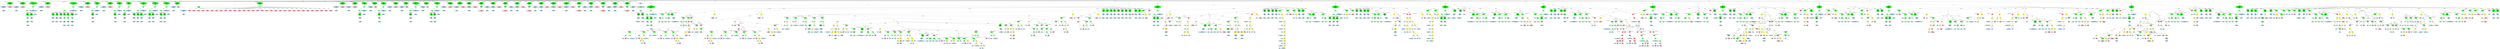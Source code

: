 strict graph "" {
	graph [bb="0,0,1.051e+05,2523.7"];
	node [label="\N"];
	subgraph cluster2019 {
		graph [bb="1.0173e+05,1185.9,1.0217e+05,1657.4",
			label="audiobeamlibm.c:434:5",
			lheight=0.21,
			lp="1.0195e+05,1645.9",
			lwidth=1.81
		];
		2020	[fillcolor=lightblue,
			height=0.74639,
			label="ID
name: z",
			pos="1.0185e+05,1410.1",
			style=filled,
			width=1.1785];
		2019	[fillcolor=green,
			height=0.74639,
			label="Assignment
op: =",
			pos="1.0192e+05,1599.5",
			style=filled,
			width=1.6106];
		2019 -- 2020	[label=lvalue,
			lp="1.019e+05,1515.3",
			pos="1.0191e+05,1572.8 1.0189e+05,1537 1.0187e+05,1472.2 1.0186e+05,1436.5"];
		2021	[fillcolor=yellow,
			height=0.74639,
			label="BinaryOp
op: -",
			pos="1.0196e+05,1410.1",
			style=filled,
			width=1.3749];
		2019 -- 2021	[label=rvalue,
			lp="1.0195e+05,1515.3",
			pos="1.0192e+05,1572.4 1.0193e+05,1536.6 1.0194e+05,1472.6 1.0195e+05,1437"];
		2022	[fillcolor=lightblue,
			height=0.74639,
			label="ID
name: audiobeam_one",
			pos="1.0184e+05,1220.7",
			style=filled,
			width=2.7499];
		2021 -- 2022	[label=left,
			lp="1.0192e+05,1325.9",
			pos="1.0194e+05,1384.2 1.0192e+05,1348.6 1.0188e+05,1283.4 1.0186e+05,1247.3"];
		2023	[fillcolor=lightblue,
			height=0.74639,
			label="ID
name: audiobeam_tiny",
			pos="1.0206e+05,1220.7",
			style=filled,
			width=2.7891];
		2021 -- 2023	[label=right,
			lp="1.0202e+05,1325.9",
			pos="1.0197e+05,1384.2 1.0199e+05,1348.7 1.0202e+05,1283.7 1.0204e+05,1247.6"];
	}
	subgraph cluster225 {
		graph [bb="17682,1943.4,18204,2446.7",
			label="audiobeamlibm.c:52:1",
			lheight=0.21,
			lp="17943,2435.2",
			lwidth=1.72
		];
		227	[fillcolor=lightblue,
			height=0.74639,
			label="IdentifierType
names: ['float']",
			pos="17821,1978.3",
			style="filled,dashed",
			width=1.9053];
		226	[fillcolor=lightblue,
			height=1.041,
			label="TypeDecl
declname: audiobeam_pio2_2t
quals: ['const']",
			pos="17821,2167.6",
			style=filled,
			width=3.6337];
		226 -- 227	[label=type,
			lp="17833,2083.5",
			pos="17821,2130.1 17821,2093.3 17821,2037.6 17821,2005.2"];
		225	[fillcolor=green,
			height=1.6303,
			label="Decl
name: audiobeam_pio2_2t
quals: ['const']
storage: ['static']
funcspec: []",
			pos="18081,2357",
			style=filled,
			width=3.182];
		225 -- 226	[label=type,
			lp="17987,2272.8",
			pos="18015,2308.7 17970,2275.7 17909,2232.3 17868,2202.6"];
		228	[fillcolor=pink,
			height=1.041,
			label="Constant
type: float
value: 6.0770999344e-11f",
			pos="18083,2167.6",
			style=filled,
			width=3.1427];
		225 -- 228	[label=init,
			lp="18092,2272.8",
			pos="18082,2298.3 18082,2267.9 18082,2231.7 18083,2205.3"];
	}
	subgraph cluster221 {
		graph [bb="17158,1943.4,17674,2446.7",
			label="audiobeamlibm.c:51:1",
			lheight=0.21,
			lp="17416,2435.2",
			lwidth=1.72
		];
		223	[fillcolor=lightblue,
			height=0.74639,
			label="IdentifierType
names: ['float']",
			pos="17294,1978.3",
			style="filled,dashed",
			width=1.9053];
		222	[fillcolor=lightblue,
			height=1.041,
			label="TypeDecl
declname: audiobeam_pio2_2
quals: ['const']",
			pos="17294,2167.6",
			style=filled,
			width=3.5552];
		222 -- 223	[label=type,
			lp="17306,2083.5",
			pos="17294,2130.1 17294,2093.3 17294,2037.6 17294,2005.2"];
		221	[fillcolor=green,
			height=1.6303,
			label="Decl
name: audiobeam_pio2_2
quals: ['const']
storage: ['static']
funcspec: []",
			pos="17553,2357",
			style=filled,
			width=3.1034];
		221 -- 222	[label=type,
			lp="17459,2272.8",
			pos="17488,2309 17442,2275.9 17382,2232.4 17341,2202.7"];
		224	[fillcolor=pink,
			height=1.041,
			label="Constant
type: float
value: 1.0804273188e-05f",
			pos="17553,2167.6",
			style=filled,
			width=3.1427];
		221 -- 224	[label=init,
			lp="17562,2272.8",
			pos="17553,2298.3 17553,2267.9 17553,2231.7 17553,2205.3"];
	}
	subgraph cluster65 {
		graph [bb="4793,1177.9,5293,2446.7",
			label="audiobeamlibm.h:48:5",
			lheight=0.21,
			lp="5043,2435.2",
			lwidth=1.72,
			style=dashed
		];
		subgraph cluster71 {
			graph [bb="4963,1185.9,5117,1878.6",
				label="audiobeamlibm.h:48:51",
				lheight=0.21,
				lp="5040,1867.1",
				lwidth=1.82,
				style=dashed
			];
			74	[fillcolor=lightblue,
				height=0.74639,
				label="IdentifierType
names: ['float']",
				pos="5040,1220.7",
				style="filled,dashed",
				width=1.9053];
			73	[fillcolor=lightblue,
				height=1.041,
				label="TypeDecl
declname: y
quals: []",
				pos="5035,1410.1",
				style="filled,dashed",
				width=1.6303];
			73 -- 74	[label=type,
				lp="5050,1325.9",
				pos="5036,1372.5 5037,1335.8 5038.4,1280.1 5039.3,1247.7"];
			72	[fillcolor=green,
				height=0.74639,
				label="PtrDecl
quals: []",
				pos="5030,1599.5",
				style="filled,dashed",
				width=1.2178];
			72 -- 73	[label=type,
				lp="5045,1515.3",
				pos="5030.7,1572.4 5031.6,1540.1 5033,1484.6 5034,1447.9"];
			71	[fillcolor=green,
				height=1.6303,
				label="Decl
name: y
quals: []
storage: []
funcspec: []",
				pos="5029,1788.9",
				style="filled,dashed",
				width=1.591];
			71 -- 72	[label=type,
				lp="5042,1704.7",
				pos="5029.3,1730.1 5029.5,1695.5 5029.7,1653.2 5029.9,1626.5"];
		}
		subgraph cluster68 {
			graph [bb="4801,1375.3,4955,1878.6",
				label="audiobeamlibm.h:48:42",
				lheight=0.21,
				lp="4878,1867.1",
				lwidth=1.82,
				style=dashed
			];
			70	[fillcolor=lightblue,
				height=0.74639,
				label="IdentifierType
names: ['float']",
				pos="4878,1410.1",
				style="filled,dashed",
				width=1.9053];
			69	[fillcolor=lightblue,
				height=1.041,
				label="TypeDecl
declname: x
quals: []",
				pos="4873,1599.5",
				style="filled,dashed",
				width=1.6303];
			69 -- 70	[label=type,
				lp="4888,1515.3",
				pos="4874,1561.9 4875,1525.2 4876.4,1469.5 4877.3,1437.1"];
			68	[fillcolor=green,
				height=1.6303,
				label="Decl
name: x
quals: []
storage: []
funcspec: []",
				pos="4867,1788.9",
				style="filled,dashed",
				width=1.591];
			68 -- 69	[label=type,
				lp="4882,1704.7",
				pos="4868.8,1730.1 4869.8,1699.8 4871,1663.6 4871.8,1637.1"];
		}
		67	[fillcolor=green,
			height=0.5,
			label=ParamList,
			pos="4848,1978.3",
			style="filled,dashed",
			width=1.3179];
		67 -- 68	[label="params[0]",
			lp="4885,1894.1",
			pos="4849.8,1960 4852.3,1934.6 4857.2,1886.1 4861.2,1847.4"];
		67 -- 71	[label="params[1]",
			lp="4978,1894.1",
			pos="4862.6,1960.9 4873.5,1949 4889.1,1932.6 4904,1919.6 4926.9,1899.5 4937.1,1899.8 4959,1878.6 4971.9,1866 4984.6,1851 4995.5,1836.9"];
		66	[fillcolor=green,
			height=0.5,
			label=FuncDecl,
			pos="5099,2167.6",
			style="filled,dashed",
			width=1.2457];
		66 -- 67	[label=args,
			lp="4943.5,2083.5",
			pos="5065,2155.8 5023.3,2141.1 4952.1,2111.7 4904,2068 4881.4,2047.4 4864.3,2015.6 4855.3,1996.2"];
		75	[fillcolor=lightblue,
			height=1.041,
			label="TypeDecl
declname: audiobeam___ieee754_rem_pio2f
quals: []",
			pos="5099,1978.3",
			style="filled,dashed",
			width=5.1658];
		66 -- 75	[label=type,
			lp="5111,2083.5",
			pos="5099,2149.3 5099,2119.2 5099,2056.3 5099,2016"];
		76	[fillcolor=lightblue,
			height=0.74639,
			label="IdentifierType
names: ['int']",
			pos="5191,1788.9",
			style="filled,dashed",
			width=1.8463];
		75 -- 76	[label=type,
			lp="5155,1894.1",
			pos="5117,1940.7 5135.1,1903.8 5162.5,1847.9 5178.4,1815.5"];
		65	[fillcolor=green,
			height=1.6303,
			label="Decl
name: audiobeam___ieee754_rem_pio2f
quals: []
storage: []
funcspec: []",
			pos="5107,2357",
			style="filled,dashed",
			width=4.714];
		65 -- 66	[label=type,
			lp="5116,2272.8",
			pos="5104.5,2298.3 5102.9,2259.6 5100.8,2211.2 5099.7,2185.9"];
	}
	subgraph cluster217 {
		graph [bb="16628,1943.4,17150,2446.7",
			label="audiobeamlibm.c:50:1",
			lheight=0.21,
			lp="16889,2435.2",
			lwidth=1.72
		];
		219	[fillcolor=lightblue,
			height=0.74639,
			label="IdentifierType
names: ['float']",
			pos="16767,1978.3",
			style="filled,dashed",
			width=1.9053];
		218	[fillcolor=lightblue,
			height=1.041,
			label="TypeDecl
declname: audiobeam_pio2_1t
quals: ['const']",
			pos="16767,2167.6",
			style=filled,
			width=3.6337];
		218 -- 219	[label=type,
			lp="16779,2083.5",
			pos="16767,2130.1 16767,2093.3 16767,2037.6 16767,2005.2"];
		217	[fillcolor=green,
			height=1.6303,
			label="Decl
name: audiobeam_pio2_1t
quals: ['const']
storage: ['static']
funcspec: []",
			pos="17027,2357",
			style=filled,
			width=3.182];
		217 -- 218	[label=type,
			lp="16933,2272.8",
			pos="16961,2308.7 16916,2275.7 16855,2232.3 16814,2202.6"];
		220	[fillcolor=pink,
			height=1.041,
			label="Constant
type: float
value: 1.0804334124e-05f",
			pos="17029,2167.6",
			style=filled,
			width=3.1427];
		217 -- 220	[label=init,
			lp="17038,2272.8",
			pos="17028,2298.3 17028,2267.9 17028,2231.7 17029,2205.3"];
	}
	subgraph cluster1964 {
		graph [bb="1.0001e+05,1564.6,1.0023e+05,1846.8",
			label="audiobeamlibm.c:414:5",
			lheight=0.21,
			lp="1.0012e+05,1835.3",
			lwidth=1.81
		];
		1965	[fillcolor=lightblue,
			height=0.74639,
			label="ID
name: ix",
			pos="1.0006e+05,1599.5",
			style=filled,
			width=1.2767];
		1964	[fillcolor=green,
			height=0.74639,
			label="Assignment
op: +=",
			pos="1.0008e+05,1788.9",
			style=filled,
			width=1.6106];
		1964 -- 1965	[label=lvalue,
			lp="1.0009e+05,1704.7",
			pos="1.0007e+05,1761.8 1.0007e+05,1726.1 1.0007e+05,1662.4 1.0006e+05,1626.6"];
		1966	[fillcolor=lightblue,
			height=0.74639,
			label="ID
name: ix",
			pos="1.0017e+05,1599.5",
			style=filled,
			width=1.2767];
		1964 -- 1966	[label=rvalue,
			lp="1.0014e+05,1704.7",
			pos="1.0009e+05,1762.6 1.0011e+05,1726.6 1.0014e+05,1661.1 1.0016e+05,1625.4"];
	}
	subgraph cluster2046 {
		graph [bb="1.0441e+05,1364.6,1.0471e+05,2036.1",
			label="audiobeamlibm.c:443:3",
			lheight=0.21,
			lp="1.0456e+05,2024.6",
			lwidth=1.81
		];
		2047	[fillcolor=lightblue,
			height=0.74639,
			label="ID
name: ix",
			pos="1.0447e+05,1788.9",
			style=filled,
			width=1.2767];
		2046	[fillcolor=green,
			height=0.74639,
			label="Assignment
op: =",
			pos="1.0447e+05,1978.3",
			style=filled,
			width=1.6106];
		2046 -- 2047	[label=lvalue,
			lp="1.0449e+05,1894.1",
			pos="1.0447e+05,1951.2 1.0447e+05,1915.5 1.0447e+05,1851.8 1.0447e+05,1816"];
		2048	[fillcolor=yellow,
			height=0.74639,
			label="BinaryOp
op: +",
			pos="1.0458e+05,1788.9",
			style=filled,
			width=1.3749];
		2046 -- 2048	[label=rvalue,
			lp="1.0454e+05,1894.1",
			pos="1.0449e+05,1952 1.0451e+05,1916 1.0454e+05,1850.5 1.0456e+05,1814.8"];
		2049	[fillcolor=yellow,
			height=0.74639,
			label="BinaryOp
op: >>",
			pos="1.0446e+05,1599.5",
			style=filled,
			width=1.3749];
		2048 -- 2049	[label=left,
			lp="1.0454e+05,1704.7",
			pos="1.0456e+05,1763 1.0454e+05,1727.1 1.045e+05,1661 1.0448e+05,1625.2"];
		2052	[fillcolor=pink,
			height=1.041,
			label="Constant
type: int
value: 0x3f000000",
			pos="1.0462e+05,1599.5",
			style=filled,
			width=2.3374];
		2048 -- 2052	[label=right,
			lp="1.0461e+05,1704.7",
			pos="1.0458e+05,1761.8 1.0459e+05,1729.3 1.046e+05,1673.6 1.0461e+05,1636.9"];
		2050	[fillcolor=lightblue,
			height=0.74639,
			label="ID
name: q",
			pos="1.0446e+05,1410.1",
			style=filled,
			width=1.1982];
		2049 -- 2050	[label=left,
			lp="1.0447e+05,1515.3",
			pos="1.0446e+05,1572.4 1.0446e+05,1536.7 1.0446e+05,1473 1.0446e+05,1437.3"];
		2051	[fillcolor=pink,
			height=1.041,
			label="Constant
type: int
value: 1",
			pos="1.0457e+05,1410.1",
			style=filled,
			width=1.2767];
		2049 -- 2051	[label=right,
			lp="1.0452e+05,1515.3",
			pos="1.0448e+05,1573.6 1.045e+05,1540.5 1.0453e+05,1481.7 1.0455e+05,1444.7"];
	}
	subgraph cluster118 {
		graph [bb="7289,1177.9,8411,2446.7",
			label="audiobeamlibm.h:53:5",
			lheight=0.21,
			lp="7850,2435.2",
			lwidth=1.72,
			style=dashed
		];
		subgraph cluster129 {
			graph [bb="7621,1375.3,7769,1878.6",
				label="audiobeamlibm.h:53:59",
				lheight=0.21,
				lp="7695,1867.1",
				lwidth=1.82,
				style=dashed
			];
			131	[fillcolor=lightblue,
				height=0.74639,
				label="IdentifierType
names: ['int']",
				pos="7695,1410.1",
				style="filled,dashed",
				width=1.8463];
			130	[fillcolor=lightblue,
				height=1.041,
				label="TypeDecl
declname: e0
quals: []",
				pos="7697,1599.5",
				style="filled,dashed",
				width=1.7481];
			130 -- 131	[label=type,
				lp="7709,1515.3",
				pos="7696.6,1561.9 7696.2,1525.2 7695.6,1469.5 7695.3,1437.1"];
			129	[fillcolor=green,
				height=1.6303,
				label="Decl
name: e0
quals: []
storage: []
funcspec: []",
				pos="7702,1788.9",
				style="filled,dashed",
				width=1.591];
			129 -- 130	[label=type,
				lp="7712,1704.7",
				pos="7700.5,1730.1 7699.6,1699.8 7698.7,1663.6 7698,1637.1"];
		}
		subgraph cluster132 {
			graph [bb="7777,1375.3,7925,1878.6",
				label="audiobeamlibm.h:53:67",
				lheight=0.21,
				lp="7851,1867.1",
				lwidth=1.82,
				style=dashed
			];
			134	[fillcolor=lightblue,
				height=0.74639,
				label="IdentifierType
names: ['int']",
				pos="7851,1410.1",
				style="filled,dashed",
				width=1.8463];
			133	[fillcolor=lightblue,
				height=1.041,
				label="TypeDecl
declname: nx
quals: []",
				pos="7851,1599.5",
				style="filled,dashed",
				width=1.7678];
			133 -- 134	[label=type,
				lp="7863,1515.3",
				pos="7851,1561.9 7851,1525.2 7851,1469.5 7851,1437.1"];
			132	[fillcolor=green,
				height=1.6303,
				label="Decl
name: nx
quals: []
storage: []
funcspec: []",
				pos="7851,1788.9",
				style="filled,dashed",
				width=1.591];
			132 -- 133	[label=type,
				lp="7863,1704.7",
				pos="7851,1730.1 7851,1699.8 7851,1663.6 7851,1637.1"];
		}
		subgraph cluster135 {
			graph [bb="7933,1375.3,8091,1878.6",
				label="audiobeamlibm.h:54:43",
				lheight=0.21,
				lp="8012,1867.1",
				lwidth=1.82,
				style=dashed
			];
			137	[fillcolor=lightblue,
				height=0.74639,
				label="IdentifierType
names: ['int']",
				pos="8012,1410.1",
				style="filled,dashed",
				width=1.8463];
			136	[fillcolor=lightblue,
				height=1.041,
				label="TypeDecl
declname: prec
quals: []",
				pos="8012,1599.5",
				style="filled,dashed",
				width=1.9642];
			136 -- 137	[label=type,
				lp="8024,1515.3",
				pos="8012,1561.9 8012,1525.2 8012,1469.5 8012,1437.1"];
			135	[fillcolor=green,
				height=1.6303,
				label="Decl
name: prec
quals: []
storage: []
funcspec: []",
				pos="8005,1788.9",
				style="filled,dashed",
				width=1.591];
			135 -- 136	[label=type,
				lp="8021,1704.7",
				pos="8007.2,1730.1 8008.3,1699.8 8009.6,1663.6 8010.6,1637.1"];
		}
		subgraph cluster125 {
			graph [bb="7459,1185.9,7613,1878.6",
				label="audiobeamlibm.h:53:51",
				lheight=0.21,
				lp="7536,1867.1",
				lwidth=1.82,
				style=dashed
			];
			128	[fillcolor=lightblue,
				height=0.74639,
				label="IdentifierType
names: ['float']",
				pos="7536,1220.7",
				style="filled,dashed",
				width=1.9053];
			127	[fillcolor=lightblue,
				height=1.041,
				label="TypeDecl
declname: y
quals: []",
				pos="7538,1410.1",
				style="filled,dashed",
				width=1.6303];
			127 -- 128	[label=type,
				lp="7550,1325.9",
				pos="7537.6,1372.5 7537.2,1335.8 7536.6,1280.1 7536.3,1247.7"];
			126	[fillcolor=green,
				height=0.74639,
				label="PtrDecl
quals: []",
				pos="7541,1599.5",
				style="filled,dashed",
				width=1.2178];
			126 -- 127	[label=type,
				lp="7552,1515.3",
				pos="7540.6,1572.4 7540.1,1540.1 7539.2,1484.6 7538.6,1447.9"];
			125	[fillcolor=green,
				height=1.6303,
				label="Decl
name: y
quals: []
storage: []
funcspec: []",
				pos="7547,1788.9",
				style="filled,dashed",
				width=1.591];
			125 -- 126	[label=type,
				lp="7557,1704.7",
				pos="7545.2,1730.1 7544,1695.5 7542.7,1653.2 7541.8,1626.5"];
		}
		subgraph cluster121 {
			graph [bb="7297,1185.9,7451,1878.6",
				label="audiobeamlibm.h:53:41",
				lheight=0.21,
				lp="7374,1867.1",
				lwidth=1.82,
				style=dashed
			];
			124	[fillcolor=lightblue,
				height=0.74639,
				label="IdentifierType
names: ['float']",
				pos="7374,1220.7",
				style="filled,dashed",
				width=1.9053];
			123	[fillcolor=lightblue,
				height=1.041,
				label="TypeDecl
declname: x
quals: []",
				pos="7376,1410.1",
				style="filled,dashed",
				width=1.6303];
			123 -- 124	[label=type,
				lp="7388,1325.9",
				pos="7375.6,1372.5 7375.2,1335.8 7374.6,1280.1 7374.3,1247.7"];
			122	[fillcolor=green,
				height=0.74639,
				label="PtrDecl
quals: []",
				pos="7379,1599.5",
				style="filled,dashed",
				width=1.2178];
			122 -- 123	[label=type,
				lp="7390,1515.3",
				pos="7378.6,1572.4 7378.1,1540.1 7377.2,1484.6 7376.6,1447.9"];
			121	[fillcolor=green,
				height=1.6303,
				label="Decl
name: x
quals: []
storage: []
funcspec: []",
				pos="7385,1788.9",
				style="filled,dashed",
				width=1.591];
			121 -- 122	[label=type,
				lp="7395,1704.7",
				pos="7383.2,1730.1 7382,1695.5 7380.7,1653.2 7379.8,1626.5"];
		}
		subgraph cluster138 {
			graph [bb="8099,1185.9,8263,1878.6",
				label="audiobeamlibm.h:54:59",
				lheight=0.21,
				lp="8181,1867.1",
				lwidth=1.82,
				style=dashed
			];
			141	[fillcolor=lightblue,
				height=0.74639,
				label="IdentifierType
names: ['int']",
				pos="8181,1220.7",
				style="filled,dashed",
				width=1.8463];
			140	[fillcolor=lightblue,
				height=1.041,
				label="TypeDecl
declname: ipio2
quals: ['const']",
				pos="8181,1410.1",
				style="filled,dashed",
				width=2.0428];
			140 -- 141	[label=type,
				lp="8193,1325.9",
				pos="8181,1372.5 8181,1335.8 8181,1280.1 8181,1247.7"];
			139	[fillcolor=green,
				height=0.74639,
				label="PtrDecl
quals: []",
				pos="8179,1599.5",
				style="filled,dashed",
				width=1.2178];
			139 -- 140	[label=type,
				lp="8192,1515.3",
				pos="8179.3,1572.4 8179.6,1540.1 8180.2,1484.6 8180.6,1447.9"];
			138	[fillcolor=green,
				height=1.6303,
				label="Decl
name: ipio2
quals: ['const']
storage: []
funcspec: []",
				pos="8177,1788.9",
				style="filled,dashed",
				width=1.866];
			138 -- 139	[label=type,
				lp="8190,1704.7",
				pos="8177.6,1730.1 8178,1695.5 8178.4,1653.2 8178.7,1626.5"];
		}
		120	[fillcolor=green,
			height=0.5,
			label=ParamList,
			pos="7851,1978.3",
			style="filled,dashed",
			width=1.3179];
		120 -- 121	[label="params[0]",
			lp="7522,1894.1",
			pos="7804.1,1975.3 7725.9,1969.9 7566.2,1950.4 7455,1878.6 7439.5,1868.6 7426,1854 7415,1839.5"];
		120 -- 125	[label="params[1]",
			lp="7680,1894.1",
			pos="7812.7,1967.6 7763.7,1953.8 7677.9,1924.9 7617,1878.6 7602.5,1867.5 7589.3,1852.8 7578.3,1838.5"];
		120 -- 129	[label="params[2]",
			lp="7818,1894.1",
			pos="7837.8,1960.6 7815.6,1932.7 7770,1875.4 7737.8,1834.9"];
		120 -- 132	[label="params[3]",
			lp="7879,1894.1",
			pos="7851,1960 7851,1934.7 7851,1886.5 7851,1847.8"];
		120 -- 135	[label="params[4]",
			lp="7952,1894.1",
			pos="7864.4,1961 7887.4,1933 7935.1,1875 7968.5,1834.3"];
		120 -- 138	[label="params[5]",
			lp="8106,1894.1",
			pos="7889.5,1967.4 7939.9,1953.3 8029.4,1923.9 8095,1878.6 8111.2,1867.4 8126.6,1852.4 8139.5,1838"];
		119	[fillcolor=green,
			height=0.5,
			label=FuncDecl,
			pos="8223,2167.6",
			style="filled,dashed",
			width=1.2457];
		119 -- 120	[label=args,
			lp="8082.5,2083.5",
			pos="8196.2,2153.2 8127.9,2118.7 7947.2,2027.7 7878.3,1993"];
		142	[fillcolor=lightblue,
			height=1.041,
			label="TypeDecl
declname: audiobeam___kernel_rem_pio2f
quals: []",
			pos="8223,1978.3",
			style="filled,dashed",
			width=4.989];
		119 -- 142	[label=type,
			lp="8235,2083.5",
			pos="8223,2149.3 8223,2119.2 8223,2056.3 8223,2016"];
		143	[fillcolor=lightblue,
			height=0.74639,
			label="IdentifierType
names: ['int']",
			pos="8337,1788.9",
			style="filled,dashed",
			width=1.8463];
		142 -- 143	[label=type,
			lp="8289,1894.1",
			pos="8245.3,1940.7 8267.7,1903.7 8301.9,1847.6 8321.6,1815.3"];
		118	[fillcolor=green,
			height=1.6303,
			label="Decl
name: audiobeam___kernel_rem_pio2f
quals: []
storage: []
funcspec: []",
			pos="8231,2357",
			style="filled,dashed",
			width=4.5569];
		118 -- 119	[label=type,
			lp="8240,2272.8",
			pos="8228.5,2298.3 8226.9,2259.6 8224.8,2211.2 8223.7,2185.9"];
	}
	subgraph cluster213 {
		graph [bb="16098,1943.4,16620,2446.7",
			label="audiobeamlibm.c:49:1",
			lheight=0.21,
			lp="16359,2435.2",
			lwidth=1.72
		];
		215	[fillcolor=lightblue,
			height=0.74639,
			label="IdentifierType
names: ['float']",
			pos="16234,1978.3",
			style="filled,dashed",
			width=1.9053];
		214	[fillcolor=lightblue,
			height=1.041,
			label="TypeDecl
declname: audiobeam_pio2_1
quals: ['const']",
			pos="16234,2167.6",
			style=filled,
			width=3.5552];
		214 -- 215	[label=type,
			lp="16246,2083.5",
			pos="16234,2130.1 16234,2093.3 16234,2037.6 16234,2005.2"];
		213	[fillcolor=green,
			height=1.6303,
			label="Decl
name: audiobeam_pio2_1
quals: ['const']
storage: ['static']
funcspec: []",
			pos="16496,2357",
			style=filled,
			width=3.1034];
		213 -- 214	[label=type,
			lp="16401,2272.8",
			pos="16431,2309.2 16384,2276.1 16323,2232.3 16281,2202.5"];
		216	[fillcolor=pink,
			height=1.041,
			label="Constant
type: float
value: 1.5707855225e+00f",
			pos="16496,2167.6",
			style=filled,
			width=3.2213];
		213 -- 216	[label=init,
			lp="16506,2272.8",
			pos="16496,2298.3 16496,2267.9 16496,2231.7 16496,2205.3"];
	}
	subgraph cluster57 {
		graph [bb="4392,1367.3,4785,2446.7",
			label="audiobeamlibm.h:47:7",
			lheight=0.21,
			lp="4588.5,2435.2",
			lwidth=1.72,
			style=dashed
		];
		subgraph cluster60 {
			graph [bb="4400,1375.3,4554,1878.6",
				label="audiobeamlibm.h:47:33",
				lheight=0.21,
				lp="4477,1867.1",
				lwidth=1.82,
				style=dashed
			];
			62	[fillcolor=lightblue,
				height=0.74639,
				label="IdentifierType
names: ['float']",
				pos="4477,1410.1",
				style="filled,dashed",
				width=1.9053];
			61	[fillcolor=lightblue,
				height=1.041,
				label="TypeDecl
declname: x
quals: []",
				pos="4472,1599.5",
				style="filled,dashed",
				width=1.6303];
			61 -- 62	[label=type,
				lp="4487,1515.3",
				pos="4473,1561.9 4474,1525.2 4475.4,1469.5 4476.3,1437.1"];
			60	[fillcolor=green,
				height=1.6303,
				label="Decl
name: x
quals: []
storage: []
funcspec: []",
				pos="4466,1788.9",
				style="filled,dashed",
				width=1.591];
			60 -- 61	[label=type,
				lp="4481,1704.7",
				pos="4467.8,1730.1 4468.8,1699.8 4470,1663.6 4470.8,1637.1"];
		}
		59	[fillcolor=green,
			height=0.5,
			label=ParamList,
			pos="4447,1978.3",
			style="filled,dashed",
			width=1.3179];
		59 -- 60	[label="params[0]",
			lp="4484,1894.1",
			pos="4448.8,1960 4451.3,1934.6 4456.2,1886.1 4460.2,1847.4"];
		58	[fillcolor=green,
			height=0.5,
			label=FuncDecl,
			pos="4645,2167.6",
			style="filled,dashed",
			width=1.2457];
		58 -- 59	[label=args,
			lp="4539.5,2083.5",
			pos="4619.3,2152.8 4589.2,2135.7 4539,2104.4 4504,2068 4482.9,2046 4465.2,2015.3 4455.4,1996.3"];
		63	[fillcolor=lightblue,
			height=1.041,
			label="TypeDecl
declname: audiobeam___floorf
quals: []",
			pos="4645,1978.3",
			style="filled,dashed",
			width=3.673];
		58 -- 63	[label=type,
			lp="4657,2083.5",
			pos="4645,2149.3 4645,2119.2 4645,2056.3 4645,2016"];
		64	[fillcolor=lightblue,
			height=0.74639,
			label="IdentifierType
names: ['float']",
			pos="4645,1788.9",
			style="filled,dashed",
			width=1.9053];
		63 -- 64	[label=type,
			lp="4657,1894.1",
			pos="4645,1940.7 4645,1903.9 4645,1848.2 4645,1815.8"];
		57	[fillcolor=green,
			height=1.6303,
			label="Decl
name: audiobeam___floorf
quals: []
storage: []
funcspec: []",
			pos="4653,2357",
			style="filled,dashed",
			width=3.2213];
		57 -- 58	[label=type,
			lp="4662,2272.8",
			pos="4650.5,2298.3 4648.9,2259.6 4646.8,2211.2 4645.7,2185.9"];
	}
	subgraph cluster2062 {
		graph [bb="1.0279e+05,1375.3,1.0305e+05,1846.8",
			label="audiobeamlibm.c:446:43",
			lheight=0.21,
			lp="1.0292e+05,1835.3",
			lwidth=1.90
		];
		2064	[fillcolor=lightblue,
			height=0.74639,
			label="ID
name: sf_u",
			pos="1.0286e+05,1410.1",
			style=filled,
			width=1.5124];
		2063	[fillcolor=green,
			height=0.74639,
			label="StructRef
type: .",
			pos="1.0286e+05,1599.5",
			style=filled,
			width=1.3356];
		2063 -- 2064	[label=name,
			lp="1.0287e+05,1515.3",
			pos="1.0286e+05,1572.4 1.0286e+05,1536.7 1.0286e+05,1473 1.0286e+05,1437.3"];
		2065	[fillcolor=lightblue,
			height=0.74639,
			label="ID
name: word",
			pos="1.0298e+05,1410.1",
			style=filled,
			width=1.6106];
		2063 -- 2065	[label=field,
			lp="1.0293e+05,1515.3",
			pos="1.0287e+05,1574 1.029e+05,1538.2 1.0294e+05,1471.9 1.0297e+05,1435.9"];
		2062	[fillcolor=green,
			height=0.74639,
			label="Assignment
op: =",
			pos="1.0286e+05,1788.9",
			style=filled,
			width=1.6106];
		2062 -- 2063	[label=lvalue,
			lp="1.0288e+05,1704.7",
			pos="1.0286e+05,1761.8 1.0286e+05,1726.1 1.0286e+05,1662.4 1.0286e+05,1626.6"];
		2066	[fillcolor=lightblue,
			height=0.74639,
			label="ID
name: ix",
			pos="1.0297e+05,1599.5",
			style=filled,
			width=1.2767];
		2062 -- 2066	[label=rvalue,
			lp="1.0293e+05,1704.7",
			pos="1.0287e+05,1762.6 1.029e+05,1726.5 1.0293e+05,1660.7 1.0296e+05,1625.1"];
	}
	subgraph cluster209 {
		graph [bb="15568,1943.4,16090,2446.7",
			label="audiobeamlibm.c:48:1",
			lheight=0.21,
			lp="15829,2435.2",
			lwidth=1.72
		];
		211	[fillcolor=lightblue,
			height=0.74639,
			label="IdentifierType
names: ['float']",
			pos="15707,1978.3",
			style="filled,dashed",
			width=1.9053];
		210	[fillcolor=lightblue,
			height=1.041,
			label="TypeDecl
declname: audiobeam_invpio2
quals: ['const']",
			pos="15707,2167.6",
			style=filled,
			width=3.6337];
		210 -- 211	[label=type,
			lp="15719,2083.5",
			pos="15707,2130.1 15707,2093.3 15707,2037.6 15707,2005.2"];
		209	[fillcolor=green,
			height=1.6303,
			label="Decl
name: audiobeam_invpio2
quals: ['const']
storage: ['static']
funcspec: []",
			pos="15967,2357",
			style=filled,
			width=3.182];
		209 -- 210	[label=type,
			lp="15873,2272.8",
			pos="15901,2308.7 15856,2275.7 15795,2232.3 15754,2202.6"];
		212	[fillcolor=pink,
			height=1.041,
			label="Constant
type: float
value: 6.3661980629e-01f",
			pos="15969,2167.6",
			style=filled,
			width=3.1427];
		209 -- 212	[label=init,
			lp="15978,2272.8",
			pos="15968,2298.3 15968,2267.9 15968,2231.7 15969,2205.3"];
	}
	subgraph cluster1987 {
		graph [bb="1.0066e+05,1185.9,1.0087e+05,1657.4",
			label="audiobeamlibm.c:423:5",
			lheight=0.21,
			lp="1.0077e+05,1645.9",
			lwidth=1.81
		];
		1988	[fillcolor=lightblue,
			height=0.74639,
			label="ID
name: t",
			pos="1.0071e+05,1410.1",
			style=filled,
			width=1.1392];
		1987	[fillcolor=green,
			height=0.74639,
			label="Assignment
op: =",
			pos="1.0081e+05,1599.5",
			style=filled,
			width=1.6106];
		1987 -- 1988	[label=lvalue,
			lp="1.0078e+05,1515.3",
			pos="1.0079e+05,1573.2 1.0078e+05,1537.2 1.0074e+05,1471.4 1.0072e+05,1435.7"];
		1989	[fillcolor=yellow,
			height=0.74639,
			label="BinaryOp
op: +",
			pos="1.0082e+05,1410.1",
			style=filled,
			width=1.3749];
		1987 -- 1989	[label=rvalue,
			lp="1.0083e+05,1515.3",
			pos="1.0081e+05,1572.4 1.0081e+05,1536.7 1.0081e+05,1473 1.0082e+05,1437.3"];
		1990	[fillcolor=lightblue,
			height=0.74639,
			label="ID
name: s",
			pos="1.0072e+05,1220.7",
			style=filled,
			width=1.1589];
		1989 -- 1990	[label=left,
			lp="1.0079e+05,1325.9",
			pos="1.008e+05,1383.9 1.0078e+05,1347.8 1.0075e+05,1282 1.0073e+05,1246.3"];
		1991	[fillcolor=lightblue,
			height=0.74639,
			label="ID
name: r",
			pos="1.0082e+05,1220.7",
			style=filled,
			width=1.1589];
		1989 -- 1991	[label=right,
			lp="1.0083e+05,1325.9",
			pos="1.0082e+05,1383.1 1.0082e+05,1347.4 1.0082e+05,1283.6 1.0082e+05,1247.9"];
	}
	subgraph cluster49 {
		graph [bb="3995,1367.3,4384,2446.7",
			label="audiobeamlibm.h:46:7",
			lheight=0.21,
			lp="4189.5,2435.2",
			lwidth=1.72,
			style=dashed
		];
		subgraph cluster52 {
			graph [bb="4003,1375.3,4157,1878.6",
				label="audiobeamlibm.h:46:32",
				lheight=0.21,
				lp="4080,1867.1",
				lwidth=1.82,
				style=dashed
			];
			54	[fillcolor=lightblue,
				height=0.74639,
				label="IdentifierType
names: ['float']",
				pos="4080,1410.1",
				style="filled,dashed",
				width=1.9053];
			53	[fillcolor=lightblue,
				height=1.041,
				label="TypeDecl
declname: x
quals: []",
				pos="4075,1599.5",
				style="filled,dashed",
				width=1.6303];
			53 -- 54	[label=type,
				lp="4090,1515.3",
				pos="4076,1561.9 4077,1525.2 4078.4,1469.5 4079.3,1437.1"];
			52	[fillcolor=green,
				height=1.6303,
				label="Decl
name: x
quals: []
storage: []
funcspec: []",
				pos="4069,1788.9",
				style="filled,dashed",
				width=1.591];
			52 -- 53	[label=type,
				lp="4084,1704.7",
				pos="4070.8,1730.1 4071.8,1699.8 4073,1663.6 4073.8,1637.1"];
		}
		51	[fillcolor=green,
			height=0.5,
			label=ParamList,
			pos="4050,1978.3",
			style="filled,dashed",
			width=1.3179];
		51 -- 52	[label="params[0]",
			lp="4087,1894.1",
			pos="4051.8,1960 4054.3,1934.6 4059.2,1886.1 4063.2,1847.4"];
		50	[fillcolor=green,
			height=0.5,
			label=FuncDecl,
			pos="4246,2167.6",
			style="filled,dashed",
			width=1.2457];
		50 -- 51	[label=args,
			lp="4142.5,2083.5",
			pos="4220.7,2152.7 4191.1,2135.5 4141.5,2104.1 4107,2068 4086,2046 4068.3,2015.2 4058.4,1996.3"];
		55	[fillcolor=lightblue,
			height=1.041,
			label="TypeDecl
declname: audiobeam___fabsf
quals: []",
			pos="4246,1978.3",
			style="filled,dashed",
			width=3.6141];
		50 -- 55	[label=type,
			lp="4258,2083.5",
			pos="4246,2149.3 4246,2119.2 4246,2056.3 4246,2016"];
		56	[fillcolor=lightblue,
			height=0.74639,
			label="IdentifierType
names: ['float']",
			pos="4246,1788.9",
			style="filled,dashed",
			width=1.9053];
		55 -- 56	[label=type,
			lp="4258,1894.1",
			pos="4246,1940.7 4246,1903.9 4246,1848.2 4246,1815.8"];
		49	[fillcolor=green,
			height=1.6303,
			label="Decl
name: audiobeam___fabsf
quals: []
storage: []
funcspec: []",
			pos="4254,2357",
			style="filled,dashed",
			width=3.1623];
		49 -- 50	[label=type,
			lp="4263,2272.8",
			pos="4251.5,2298.3 4249.9,2259.6 4247.8,2211.2 4246.7,2185.9"];
	}
	subgraph cluster41 {
		graph [bb="3605,1367.3,3987,2446.7",
			label="audiobeamlibm.h:45:7",
			lheight=0.21,
			lp="3796,2435.2",
			lwidth=1.72,
			style=dashed
		];
		subgraph cluster44 {
			graph [bb="3613,1375.3,3767,1878.6",
				label="audiobeamlibm.h:45:31",
				lheight=0.21,
				lp="3690,1867.1",
				lwidth=1.82,
				style=dashed
			];
			46	[fillcolor=lightblue,
				height=0.74639,
				label="IdentifierType
names: ['float']",
				pos="3690,1410.1",
				style="filled,dashed",
				width=1.9053];
			45	[fillcolor=lightblue,
				height=1.041,
				label="TypeDecl
declname: x
quals: []",
				pos="3685,1599.5",
				style="filled,dashed",
				width=1.6303];
			45 -- 46	[label=type,
				lp="3700,1515.3",
				pos="3686,1561.9 3687,1525.2 3688.4,1469.5 3689.3,1437.1"];
			44	[fillcolor=green,
				height=1.6303,
				label="Decl
name: x
quals: []
storage: []
funcspec: []",
				pos="3679,1788.9",
				style="filled,dashed",
				width=1.591];
			44 -- 45	[label=type,
				lp="3694,1704.7",
				pos="3680.8,1730.1 3681.8,1699.8 3683,1663.6 3683.8,1637.1"];
		}
		43	[fillcolor=green,
			height=0.5,
			label=ParamList,
			pos="3660,1978.3",
			style="filled,dashed",
			width=1.3179];
		43 -- 44	[label="params[0]",
			lp="3697,1894.1",
			pos="3661.8,1960 3664.3,1934.6 3669.2,1886.1 3673.2,1847.4"];
		42	[fillcolor=green,
			height=0.5,
			label=FuncDecl,
			pos="3852,2167.6",
			style="filled,dashed",
			width=1.2457];
		42 -- 43	[label=args,
			lp="3751.5,2083.5",
			pos="3827,2152.5 3797.9,2135.2 3749.6,2103.8 3716,2068 3695.3,2045.9 3677.9,2015.2 3668.2,1996.3"];
		47	[fillcolor=lightblue,
			height=1.041,
			label="TypeDecl
declname: audiobeam___cosf
quals: []",
			pos="3852,1978.3",
			style="filled,dashed",
			width=3.5159];
		42 -- 47	[label=type,
			lp="3864,2083.5",
			pos="3852,2149.3 3852,2119.2 3852,2056.3 3852,2016"];
		48	[fillcolor=lightblue,
			height=0.74639,
			label="IdentifierType
names: ['float']",
			pos="3852,1788.9",
			style="filled,dashed",
			width=1.9053];
		47 -- 48	[label=type,
			lp="3864,1894.1",
			pos="3852,1940.7 3852,1903.9 3852,1848.2 3852,1815.8"];
		41	[fillcolor=green,
			height=1.6303,
			label="Decl
name: audiobeam___cosf
quals: []
storage: []
funcspec: []",
			pos="3860,2357",
			style="filled,dashed",
			width=3.0838];
		41 -- 42	[label=type,
			lp="3869,2272.8",
			pos="3857.5,2298.3 3855.9,2259.6 3853.8,2211.2 3852.7,2185.9"];
	}
	subgraph cluster104 {
		graph [bb="6647,1367.3,7281,2446.7",
			label="audiobeamlibm.h:52:7",
			lheight=0.21,
			lp="6964,2435.2",
			lwidth=1.72,
			style=dashed
		];
		subgraph cluster113 {
			graph [bb="6979,1375.3,7127,1878.6",
				label="audiobeamlibm.h:52:54",
				lheight=0.21,
				lp="7053,1867.1",
				lwidth=1.82,
				style=dashed
			];
			115	[fillcolor=lightblue,
				height=0.74639,
				label="IdentifierType
names: ['int']",
				pos="7053,1410.1",
				style="filled,dashed",
				width=1.8463];
			114	[fillcolor=lightblue,
				height=1.041,
				label="TypeDecl
declname: iy
quals: []",
				pos="7051,1599.5",
				style="filled,dashed",
				width=1.7088];
			114 -- 115	[label=type,
				lp="7064,1515.3",
				pos="7051.4,1561.9 7051.8,1525.2 7052.4,1469.5 7052.7,1437.1"];
			113	[fillcolor=green,
				height=1.6303,
				label="Decl
name: iy
quals: []
storage: []
funcspec: []",
				pos="7046,1788.9",
				style="filled,dashed",
				width=1.591];
			113 -- 114	[label=type,
				lp="7061,1704.7",
				pos="7047.5,1730.1 7048.4,1699.8 7049.3,1663.6 7050,1637.1"];
		}
		subgraph cluster110 {
			graph [bb="6817,1375.3,6971,1878.6",
				label="audiobeamlibm.h:52:47",
				lheight=0.21,
				lp="6894,1867.1",
				lwidth=1.82,
				style=dashed
			];
			112	[fillcolor=lightblue,
				height=0.74639,
				label="IdentifierType
names: ['float']",
				pos="6894,1410.1",
				style="filled,dashed",
				width=1.9053];
			111	[fillcolor=lightblue,
				height=1.041,
				label="TypeDecl
declname: y
quals: []",
				pos="6895,1599.5",
				style="filled,dashed",
				width=1.6303];
			111 -- 112	[label=type,
				lp="6907,1515.3",
				pos="6894.8,1561.9 6894.6,1525.2 6894.3,1469.5 6894.1,1437.1"];
			110	[fillcolor=green,
				height=1.6303,
				label="Decl
name: y
quals: []
storage: []
funcspec: []",
				pos="6896,1788.9",
				style="filled,dashed",
				width=1.591];
			110 -- 111	[label=type,
				lp="6908,1704.7",
				pos="6895.7,1730.1 6895.5,1699.8 6895.3,1663.6 6895.2,1637.1"];
		}
		subgraph cluster107 {
			graph [bb="6655,1375.3,6809,1878.6",
				label="audiobeamlibm.h:52:38",
				lheight=0.21,
				lp="6732,1867.1",
				lwidth=1.82,
				style=dashed
			];
			109	[fillcolor=lightblue,
				height=0.74639,
				label="IdentifierType
names: ['float']",
				pos="6732,1410.1",
				style="filled,dashed",
				width=1.9053];
			108	[fillcolor=lightblue,
				height=1.041,
				label="TypeDecl
declname: x
quals: []",
				pos="6736,1599.5",
				style="filled,dashed",
				width=1.6303];
			108 -- 109	[label=type,
				lp="6747,1515.3",
				pos="6735.2,1561.9 6734.4,1525.2 6733.2,1469.5 6732.6,1437.1"];
			107	[fillcolor=green,
				height=1.6303,
				label="Decl
name: x
quals: []
storage: []
funcspec: []",
				pos="6743,1788.9",
				style="filled,dashed",
				width=1.591];
			107 -- 108	[label=type,
				lp="6753,1704.7",
				pos="6740.8,1730.1 6739.7,1699.8 6738.4,1663.6 6737.4,1637.1"];
		}
		106	[fillcolor=green,
			height=0.5,
			label=ParamList,
			pos="6897,1978.3",
			style="filled,dashed",
			width=1.3179];
		106 -- 107	[label="params[0]",
			lp="6860,1894.1",
			pos="6882.8,1961 6866,1941.6 6837.1,1908 6813,1878.6 6801.6,1864.6 6789.3,1849.2 6778.3,1835.3"];
		106 -- 110	[label="params[1]",
			lp="6925,1894.1",
			pos="6896.9,1960 6896.8,1934.7 6896.5,1886.5 6896.3,1847.8"];
		106 -- 113	[label="params[2]",
			lp="6996,1894.1",
			pos="6910.2,1960.6 6932.4,1932.7 6978,1875.4 7010.2,1834.9"];
		105	[fillcolor=green,
			height=0.5,
			label=FuncDecl,
			pos="7119,2167.6",
			style="filled,dashed",
			width=1.2457];
		105 -- 106	[label=args,
			lp="6991.5,2083.5",
			pos="7089.9,2153.9 7055.2,2137.6 6996.6,2106.9 6956,2068 6933.7,2046.6 6915.4,2015.4 6905.3,1996.2"];
		116	[fillcolor=lightblue,
			height=1.041,
			label="TypeDecl
declname: audiobeam___kernel_sinf
quals: []",
			pos="7119,1978.3",
			style="filled,dashed",
			width=4.2819];
		105 -- 116	[label=type,
			lp="7131,2083.5",
			pos="7119,2149.3 7119,2119.2 7119,2056.3 7119,2016"];
		117	[fillcolor=lightblue,
			height=0.74639,
			label="IdentifierType
names: ['float']",
			pos="7204,1788.9",
			style="filled,dashed",
			width=1.9053];
		116 -- 117	[label=type,
			lp="7171,1894.1",
			pos="7135.6,1940.7 7152.3,1903.8 7177.7,1847.9 7192.4,1815.5"];
		104	[fillcolor=green,
			height=1.6303,
			label="Decl
name: audiobeam___kernel_sinf
quals: []
storage: []
funcspec: []",
			pos="7127,2357",
			style="filled,dashed",
			width=3.8302];
		104 -- 105	[label=type,
			lp="7136,2272.8",
			pos="7124.5,2298.3 7122.9,2259.6 7120.8,2211.2 7119.7,2185.9"];
	}
	subgraph cluster2008 {
		graph [bb="1.0088e+05,1375.3,1.011e+05,1657.4",
			label="audiobeamlibm.c:429:5",
			lheight=0.21,
			lp="1.0099e+05,1645.9",
			lwidth=1.81
		];
		2009	[fillcolor=lightblue,
			height=0.74639,
			label="ID
name: ix",
			pos="1.0094e+05,1410.1",
			style=filled,
			width=1.2767];
		2008	[fillcolor=green,
			height=0.74639,
			label="Assignment
op: +=",
			pos="1.0102e+05,1599.5",
			style=filled,
			width=1.6106];
		2008 -- 2009	[label=lvalue,
			lp="1.01e+05,1515.3",
			pos="1.0101e+05,1572.8 1.0099e+05,1536.9 1.0096e+05,1471.8 1.0095e+05,1436.2"];
		2010	[fillcolor=lightblue,
			height=0.74639,
			label="ID
name: ix",
			pos="1.0105e+05,1410.1",
			style=filled,
			width=1.2767];
		2008 -- 2010	[label=rvalue,
			lp="1.0105e+05,1515.3",
			pos="1.0103e+05,1572.4 1.0103e+05,1536.6 1.0104e+05,1472.6 1.0104e+05,1437"];
	}
	subgraph cluster30 {
		graph [bb="3119,1367.3,3597,2446.7",
			label="audiobeamlibm.h:44:7",
			lheight=0.21,
			lp="3358,2435.2",
			lwidth=1.72,
			style=dashed
		];
		subgraph cluster36 {
			graph [bb="3289,1375.3,3443,1878.6",
				label="audiobeamlibm.h:44:45",
				lheight=0.21,
				lp="3366,1867.1",
				lwidth=1.82,
				style=dashed
			];
			38	[fillcolor=lightblue,
				height=0.74639,
				label="IdentifierType
names: ['float']",
				pos="3366,1410.1",
				style="filled,dashed",
				width=1.9053];
			37	[fillcolor=lightblue,
				height=1.041,
				label="TypeDecl
declname: y
quals: []",
				pos="3361,1599.5",
				style="filled,dashed",
				width=1.6303];
			37 -- 38	[label=type,
				lp="3376,1515.3",
				pos="3362,1561.9 3363,1525.2 3364.4,1469.5 3365.3,1437.1"];
			36	[fillcolor=green,
				height=1.6303,
				label="Decl
name: y
quals: []
storage: []
funcspec: []",
				pos="3355,1788.9",
				style="filled,dashed",
				width=1.591];
			36 -- 37	[label=type,
				lp="3370,1704.7",
				pos="3356.8,1730.1 3357.8,1699.8 3359,1663.6 3359.8,1637.1"];
		}
		subgraph cluster33 {
			graph [bb="3127,1375.3,3281,1878.6",
				label="audiobeamlibm.h:44:36",
				lheight=0.21,
				lp="3204,1867.1",
				lwidth=1.82,
				style=dashed
			];
			35	[fillcolor=lightblue,
				height=0.74639,
				label="IdentifierType
names: ['float']",
				pos="3204,1410.1",
				style="filled,dashed",
				width=1.9053];
			34	[fillcolor=lightblue,
				height=1.041,
				label="TypeDecl
declname: x
quals: []",
				pos="3208,1599.5",
				style="filled,dashed",
				width=1.6303];
			34 -- 35	[label=type,
				lp="3219,1515.3",
				pos="3207.2,1561.9 3206.4,1525.2 3205.2,1469.5 3204.6,1437.1"];
			33	[fillcolor=green,
				height=1.6303,
				label="Decl
name: x
quals: []
storage: []
funcspec: []",
				pos="3215,1788.9",
				style="filled,dashed",
				width=1.591];
			33 -- 34	[label=type,
				lp="3225,1704.7",
				pos="3212.8,1730.1 3211.7,1699.8 3210.4,1663.6 3209.4,1637.1"];
		}
		32	[fillcolor=green,
			height=0.5,
			label=ParamList,
			pos="3227,1978.3",
			style="filled,dashed",
			width=1.3179];
		32 -- 33	[label="params[0]",
			lp="3251,1894.1",
			pos="3225.9,1960 3224.3,1934.7 3221.2,1886.5 3218.7,1847.8"];
		32 -- 36	[label="params[1]",
			lp="3322,1894.1",
			pos="3239.8,1960.7 3251.3,1945.5 3268.7,1922.3 3283,1901.6 3297,1881.3 3311.9,1858.4 3324.5,1838.7"];
		31	[fillcolor=green,
			height=0.5,
			label=FuncDecl,
			pos="3441,2167.6",
			style="filled,dashed",
			width=1.2457];
		31 -- 32	[label=args,
			lp="3318.5,2083.5",
			pos="3412.6,2153.6 3379,2137.2 3322.8,2106.3 3284,2068 3262.3,2046.4 3244.6,2015.3 3235,1996.2"];
		39	[fillcolor=lightblue,
			height=1.041,
			label="TypeDecl
declname: audiobeam___copysignf
quals: []",
			pos="3441,1978.3",
			style="filled,dashed",
			width=4.1248];
		31 -- 39	[label=type,
			lp="3453,2083.5",
			pos="3441,2149.3 3441,2119.2 3441,2056.3 3441,2016"];
		40	[fillcolor=lightblue,
			height=0.74639,
			label="IdentifierType
names: ['float']",
			pos="3520,1788.9",
			style="filled,dashed",
			width=1.9053];
		39 -- 40	[label=type,
			lp="3491,1894.1",
			pos="3456.4,1940.7 3472,1903.8 3495.5,1847.9 3509.2,1815.5"];
		30	[fillcolor=green,
			height=1.6303,
			label="Decl
name: audiobeam___copysignf
quals: []
storage: []
funcspec: []",
			pos="3449,2357",
			style="filled,dashed",
			width=3.6927];
		30 -- 31	[label=type,
			lp="3458,2272.8",
			pos="3446.5,2298.3 3444.9,2259.6 3442.8,2211.2 3441.7,2185.9"];
	}
	subgraph cluster2011 {
		graph [bb="1.0111e+05,1364.6,1.0132e+05,1657.4",
			label="audiobeamlibm.c:430:5",
			lheight=0.21,
			lp="1.0121e+05,1645.9",
			lwidth=1.81
		];
		2012	[fillcolor=lightblue,
			height=0.74639,
			label="ID
name: r",
			pos="1.0116e+05,1410.1",
			style=filled,
			width=1.1589];
		2011	[fillcolor=green,
			height=0.74639,
			label="Assignment
op: >>=",
			pos="1.0117e+05,1599.5",
			style=filled,
			width=1.6106];
		2011 -- 2012	[label=lvalue,
			lp="1.0118e+05,1515.3",
			pos="1.0117e+05,1572.4 1.0117e+05,1536.6 1.0116e+05,1472.6 1.0116e+05,1437"];
		2013	[fillcolor=pink,
			height=1.041,
			label="Constant
type: int
value: 1",
			pos="1.0126e+05,1410.1",
			style=filled,
			width=1.2767];
		2011 -- 2013	[label=rvalue,
			lp="1.0123e+05,1515.3",
			pos="1.0119e+05,1572.8 1.012e+05,1539.8 1.0123e+05,1482.1 1.0125e+05,1445.4"];
	}
	subgraph cluster93 {
		graph [bb="6161,1367.3,6639,2446.7",
			label="audiobeamlibm.h:51:7",
			lheight=0.21,
			lp="6400,2435.2",
			lwidth=1.72,
			style=dashed
		];
		subgraph cluster99 {
			graph [bb="6331,1375.3,6485,1878.6",
				label="audiobeamlibm.h:51:47",
				lheight=0.21,
				lp="6408,1867.1",
				lwidth=1.82,
				style=dashed
			];
			101	[fillcolor=lightblue,
				height=0.74639,
				label="IdentifierType
names: ['float']",
				pos="6408,1410.1",
				style="filled,dashed",
				width=1.9053];
			100	[fillcolor=lightblue,
				height=1.041,
				label="TypeDecl
declname: y
quals: []",
				pos="6403,1599.5",
				style="filled,dashed",
				width=1.6303];
			100 -- 101	[label=type,
				lp="6418,1515.3",
				pos="6404,1561.9 6405,1525.2 6406.4,1469.5 6407.3,1437.1"];
			99	[fillcolor=green,
				height=1.6303,
				label="Decl
name: y
quals: []
storage: []
funcspec: []",
				pos="6397,1788.9",
				style="filled,dashed",
				width=1.591];
			99 -- 100	[label=type,
				lp="6412,1704.7",
				pos="6398.8,1730.1 6399.8,1699.8 6401,1663.6 6401.8,1637.1"];
		}
		subgraph cluster96 {
			graph [bb="6169,1375.3,6323,1878.6",
				label="audiobeamlibm.h:51:38",
				lheight=0.21,
				lp="6246,1867.1",
				lwidth=1.82,
				style=dashed
			];
			98	[fillcolor=lightblue,
				height=0.74639,
				label="IdentifierType
names: ['float']",
				pos="6246,1410.1",
				style="filled,dashed",
				width=1.9053];
			97	[fillcolor=lightblue,
				height=1.041,
				label="TypeDecl
declname: x
quals: []",
				pos="6248,1599.5",
				style="filled,dashed",
				width=1.6303];
			97 -- 98	[label=type,
				lp="6260,1515.3",
				pos="6247.6,1561.9 6247.2,1525.2 6246.6,1469.5 6246.3,1437.1"];
			96	[fillcolor=green,
				height=1.6303,
				label="Decl
name: x
quals: []
storage: []
funcspec: []",
				pos="6250,1788.9",
				style="filled,dashed",
				width=1.591];
			96 -- 97	[label=type,
				lp="6262,1704.7",
				pos="6249.4,1730.1 6249.1,1699.8 6248.7,1663.6 6248.4,1637.1"];
		}
		95	[fillcolor=green,
			height=0.5,
			label=ParamList,
			pos="6254,1978.3",
			style="filled,dashed",
			width=1.3179];
		95 -- 96	[label="params[0]",
			lp="6281,1894.1",
			pos="6253.6,1960 6253.1,1934.7 6252.1,1886.5 6251.2,1847.8"];
		95 -- 99	[label="params[1]",
			lp="6351,1894.1",
			pos="6267,1960.8 6279,1945.5 6297.3,1922.1 6313,1901.6 6329.4,1880.1 6347.5,1856.1 6362.6,1835.9"];
		94	[fillcolor=green,
			height=0.5,
			label=FuncDecl,
			pos="6475,2167.6",
			style="filled,dashed",
			width=1.2457];
		94 -- 95	[label=args,
			lp="6345.5,2083.5",
			pos="6445.1,2154 6409.7,2137.9 6350.5,2107.5 6310,2068 6288.2,2046.7 6271,2015.4 6261.7,1996.3"];
		102	[fillcolor=lightblue,
			height=1.041,
			label="TypeDecl
declname: audiobeam___kernel_cosf
quals: []",
			pos="6475,1978.3",
			style="filled,dashed",
			width=4.3212];
		94 -- 102	[label=type,
			lp="6487,2083.5",
			pos="6475,2149.3 6475,2119.2 6475,2056.3 6475,2016"];
		103	[fillcolor=lightblue,
			height=0.74639,
			label="IdentifierType
names: ['float']",
			pos="6562,1788.9",
			style="filled,dashed",
			width=1.9053];
		102 -- 103	[label=type,
			lp="6528,1894.1",
			pos="6492,1940.7 6509.1,1903.8 6535.1,1847.9 6550.1,1815.5"];
		93	[fillcolor=green,
			height=1.6303,
			label="Decl
name: audiobeam___kernel_cosf
quals: []
storage: []
funcspec: []",
			pos="6484,2357",
			style="filled,dashed",
			width=3.8694];
		93 -- 94	[label=type,
			lp="6493,2272.8",
			pos="6481.2,2298.3 6479.4,2259.6 6477,2211.2 6475.8,2185.9"];
	}
	subgraph cluster26 {
		graph [bb="2723,1943.4,3111,2446.7",
			label="audiobeamlibm.h:34:1",
			lheight=0.21,
			lp="2917,2435.2",
			lwidth=1.72
		];
		28	[fillcolor=lightblue,
			height=0.74639,
			label="IdentifierType
names: ['float']",
			pos="2849,1978.3",
			style="filled,dashed",
			width=1.9053];
		27	[fillcolor=lightblue,
			height=1.041,
			label="TypeDecl
declname: audiobeam_zero
quals: ['const']",
			pos="2849,2167.6",
			style=filled,
			width=3.2802];
		27 -- 28	[label=type,
			lp="2861,2083.5",
			pos="2849,2130.1 2849,2093.3 2849,2037.6 2849,2005.2"];
		26	[fillcolor=green,
			height=1.6303,
			label="Decl
name: audiobeam_zero
quals: ['const']
storage: ['static']
funcspec: []",
			pos="3001,2357",
			style=filled,
			width=2.8284];
		26 -- 27	[label=type,
			lp="2951,2272.8",
			pos="2958.3,2303.3 2932.5,2271.6 2900.5,2232.1 2877.7,2204.1"];
		29	[fillcolor=pink,
			height=1.041,
			label="Constant
type: double
value: 0.0",
			pos="3044,2167.6",
			style=filled,
			width=1.6499];
		26 -- 29	[label=init,
			lp="3031.5,2272.8",
			pos="3014.1,2298.8 3021.1,2268.2 3029.6,2231.5 3035.7,2204.9"];
	}
	subgraph cluster172 {
		graph [bb="9291,1754,15560,2446.7",
			label="audiobeamlibm.c:38:18",
			lheight=0.21,
			lp="12426,2435.2",
			lwidth=1.81
		];
		175	[fillcolor=lightblue,
			height=0.74639,
			label="IdentifierType
names: ['int']",
			pos="9438,1788.9",
			style="filled,dashed",
			width=1.8463];
		174	[fillcolor=lightblue,
			height=1.041,
			label="TypeDecl
declname: audiobeam_npio2_hw
quals: ['const']",
			pos="9438,1978.3",
			style=filled,
			width=3.8694];
		174 -- 175	[label=type,
			lp="9450,1894.1",
			pos="9438,1940.7 9438,1903.9 9438,1848.2 9438,1815.8"];
		173	[fillcolor=green,
			height=0.74639,
			label="ArrayDecl
dim_quals: []",
			pos="10798,2167.6",
			style=filled,
			width=1.7678];
		173 -- 174	[label=type,
			lp="9777,2083.5",
			pos="10735,2163.2 10574,2154.2 10132,2127.9 9765,2091 9685.2,2082.9 9661.8,2094.2 9586,2068 9549.5,2055.3 9512.2,2032.9 9484.2,2013.7"];
		172	[fillcolor=green,
			height=1.6303,
			label="Decl
name: audiobeam_npio2_hw
quals: ['const']
storage: ['static']
funcspec: []",
			pos="12567,2357",
			style=filled,
			width=3.4373];
		172 -- 173	[label=type,
			lp="11853,2272.8",
			pos="12446,2343.3 12101,2306.6 11115,2202.2 10859,2175.1"];
		176	[fillcolor=green,
			height=0.5,
			label=InitList,
			pos="12567,2167.6",
			style=filled,
			width=1.011];
		172 -- 176	[label=init,
			lp="12576,2272.8",
			pos="12567,2298.3 12567,2259.6 12567,2211.2 12567,2185.9"];
		177	[fillcolor=pink,
			height=1.041,
			label="Constant
type: int
value: 0x3fc90f00",
			pos="9677,1978.3",
			style=filled,
			width=2.2785];
		176 -- 177	[label="exprs[0]",
			lp="9946,2083.5",
			pos="12531,2165.2 12351,2158.2 11538,2126.6 10871,2109 10660,2103.4 10133,2108.5 9923,2091 9888.3,2088.1 9799.2,2083.4 9768,2068 9742.7,\
2055.4 9719.9,2033.2 9703.5,2014.2"];
		178	[fillcolor=pink,
			height=1.041,
			label="Constant
type: int
value: 0x40490f00",
			pos="9861,1978.3",
			style=filled,
			width=2.3374];
		176 -- 178	[label="exprs[1]",
			lp="10136,2083.5",
			pos="12531,2165.3 12351,2158.5 11538,2128.2 10871,2109 10534,2099.2 10449,2119.1 10113,2091 10042,2085 10018,2099.2 9954,2068 9928.1,\
2055.4 9904.7,2032.9 9887.8,2013.8"];
		179	[fillcolor=pink,
			height=1.041,
			label="Constant
type: int
value: 0x4096cb00",
			pos="10048,1978.3",
			style=filled,
			width=2.357];
		176 -- 179	[label="exprs[2]",
			lp="10320,2083.5",
			pos="12531,2165.4 12351,2159.1 11537,2130.7 10871,2109 10616,2100.6 10551,2113.7 10297,2091 10228,2084.7 10205,2098.4 10142,2068 10116,\
2055.4 10093,2033.2 10076,2014.2"];
		180	[fillcolor=pink,
			height=1.041,
			label="Constant
type: int
value: 0x40c90f00",
			pos="10234,1978.3",
			style=filled,
			width=2.3177];
		176 -- 180	[label="exprs[3]",
			lp="10524,2083.5",
			pos="12531,2165.4 12263,2156.3 10606,2099.8 10501,2091 10423,2084.4 10397,2101.6 10327,2068 10301,2055.5 10278,2033.1 10261,2013.9"];
		181	[fillcolor=pink,
			height=1.041,
			label="Constant
type: int
value: 0x40fb5300",
			pos="10420,1978.3",
			style=filled,
			width=2.3374];
		176 -- 181	[label="exprs[4]",
			lp="10713,2083.5",
			pos="12531,2165.6 12263,2158 10609,2109.3 10513,2068 10486,2056.5 10463,2033.8 10446,2014.3"];
		182	[fillcolor=pink,
			height=1.041,
			label="Constant
type: int
value: 0x4116cb00",
			pos="10607,1978.3",
			style=filled,
			width=2.357];
		176 -- 182	[label="exprs[5]",
			lp="11383,2083.5",
			pos="12531,2163.9 12365,2151.6 11656,2099.9 11073,2076 11052,2075.1 10720,2075.8 10701,2068 10674,2056.8 10650,2033.8 10633,2014.1"];
		183	[fillcolor=pink,
			height=1.041,
			label="Constant
type: int
value: 0x412fed00",
			pos="10793,1978.3",
			style=filled,
			width=2.3177];
		176 -- 183	[label="exprs[6]",
			lp="11692,2083.5",
			pos="12532,2163.6 12351,2148.1 11540,2078.5 11487,2076 11470,2075.1 10901,2074.3 10886,2068 10859,2056.9 10835,2033.9 10819,2014.1"];
		184	[fillcolor=pink,
			height=1.041,
			label="Constant
type: int
value: 0x41490f00",
			pos="10979,1978.3",
			style=filled,
			width=2.3374];
		176 -- 184	[label="exprs[7]",
			lp="11857,2083.5",
			pos="12531,2163.5 12425,2153.9 12102,2123.9 11834,2091 11787,2085.2 11776,2079.6 11729,2076 11711,2074.5 11089,2074.8 11072,2068 11045,\
2056.9 11021,2034 11005,2014.2"];
		185	[fillcolor=pink,
			height=1.041,
			label="Constant
type: int
value: 0x41623100",
			pos="11167,1978.3",
			style=filled,
			width=2.3767];
		176 -- 185	[label="exprs[8]",
			lp="11969,2083.5",
			pos="12531,2163.8 12436,2155.7 12167,2131 11946,2091 11918,2085.9 11912,2079.5 11884,2076 11850,2071.6 11293,2080.9 11261,2068 11234,\
2056.9 11210,2034 11193,2014.2"];
		186	[fillcolor=pink,
			height=1.041,
			label="Constant
type: int
value: 0x417b5300",
			pos="11356,1978.3",
			style=filled,
			width=2.3767];
		176 -- 186	[label="exprs[9]",
			lp="12060,2083.5",
			pos="12531,2164.1 12445,2157.5 12220,2136.8 12037,2091 12018,2086.2 12015,2079.5 11996,2076 11966,2070.4 11479,2079.3 11451,2068 11424,\
2056.9 11399,2033.9 11382,2014.1"];
		187	[fillcolor=pink,
			height=1.041,
			label="Constant
type: int
value: 0x418a3a00",
			pos="11544,1978.3",
			style=filled,
			width=2.3374];
		176 -- 187	[label="exprs[10]",
			lp="12143,2083.5",
			pos="12531,2164.2 12454,2158.3 12266,2139.6 12117,2091 12103,2086.3 12101,2079.5 12087,2076 12038,2064 11683,2087 11637,2068 11610,2056.8 \
11586,2033.9 11570,2014.1"];
		188	[fillcolor=pink,
			height=1.041,
			label="Constant
type: int
value: 0x4196cb00",
			pos="11731,1978.3",
			style=filled,
			width=2.357];
		176 -- 188	[label="exprs[11]",
			lp="12223,2083.5",
			pos="12531,2163.6 12464,2156.9 12314,2137.7 12197,2091 12185,2086.3 12185,2079.6 12173,2076 12136,2064.9 11861,2082.6 11825,2068 11798,\
2056.8 11774,2033.8 11757,2014.1"];
		189	[fillcolor=pink,
			height=1.041,
			label="Constant
type: int
value: 0x41a35c00",
			pos="11918,1978.3",
			style=filled,
			width=2.3374];
		176 -- 189	[label="exprs[12]",
			lp="12299,2083.5",
			pos="12532,2162.1 12475,2153.9 12361,2133.2 12273,2091 12263,2086.1 12263,2079.6 12253,2076 12202,2058.1 12061,2088.8 12011,2068 11984,\
2056.7 11961,2034 11944,2014.4"];
		190	[fillcolor=pink,
			height=1.041,
			label="Constant
type: int
value: 0x41afed00",
			pos="12103,1978.3",
			style=filled,
			width=2.2981];
		176 -- 190	[label="exprs[13]",
			lp="12375,2083.5",
			pos="12535,2158.9 12491,2147.6 12411,2124.2 12349,2091 12339,2085.7 12339,2079.8 12329,2076 12301,2065.7 12222,2079.9 12195,2068 12169,\
2056.4 12145,2033.7 12129,2014.1"];
		191	[fillcolor=pink,
			height=1.041,
			label="Constant
type: int
value: 0x41bc7e00",
			pos="12288,1978.3",
			style=filled,
			width=2.3374];
		176 -- 191	[label="exprs[14]",
			lp="12459,2083.5",
			pos="12546,2153.1 12515,2134.1 12457,2099.5 12405,2076 12395,2071.5 12391,2073.6 12382,2068 12358,2053.4 12335,2031.9 12318,2013.7"];
		192	[fillcolor=pink,
			height=1.041,
			label="Constant
type: int
value: 0x41c90f00",
			pos="12474,1978.3",
			style=filled,
			width=2.3177];
		176 -- 192	[label="exprs[15]",
			lp="12555,2083.5",
			pos="12559,2150 12544,2119.8 12512,2055.4 12492,2014.9"];
		193	[fillcolor=pink,
			height=1.041,
			label="Constant
type: int
value: 0x41d5a000",
			pos="12660,1978.3",
			style=filled,
			width=2.357];
		176 -- 193	[label="exprs[16]",
			lp="12637,2083.5",
			pos="12575,2150 12590,2119.9 12622,2055.8 12642,2015.3"];
		194	[fillcolor=pink,
			height=1.041,
			label="Constant
type: int
value: 0x41e23100",
			pos="12848,1978.3",
			style=filled,
			width=2.357];
		176 -- 194	[label="exprs[17]",
			lp="12766,2083.5",
			pos="12594,2155.3 12631,2138.8 12701,2106 12754,2068 12776,2051.9 12799,2030.8 12816,2013.2"];
		195	[fillcolor=pink,
			height=1.041,
			label="Constant
type: int
value: 0x41eec200",
			pos="13035,1978.3",
			style=filled,
			width=2.3374];
		176 -- 195	[label="exprs[18]",
			lp="12950,2083.5",
			pos="12603,2163.3 12672,2155.4 12828,2131.6 12942,2068 12967,2054.1 12990,2032.2 13007,2013.6"];
		196	[fillcolor=pink,
			height=1.041,
			label="Constant
type: int
value: 0x41fb5300",
			pos="13221,1978.3",
			style=filled,
			width=2.3374];
		176 -- 196	[label="exprs[19]",
			lp="13127,2083.5",
			pos="12604,2167.3 12697,2167.6 12947,2159.3 13128,2068 13153,2055.1 13177,2032.9 13194,2013.9"];
		197	[fillcolor=pink,
			height=1.041,
			label="Constant
type: int
value: 0x4203f200",
			pos="13407,1978.3",
			style=filled,
			width=2.3374];
		176 -- 197	[label="exprs[20]",
			lp="13320,2083.5",
			pos="12603,2164.9 12734,2158.1 13186,2130.4 13314,2068 13340,2055.4 13363,2033.3 13380,2014.2"];
		198	[fillcolor=pink,
			height=1.041,
			label="Constant
type: int
value: 0x420a3a00",
			pos="13593,1978.3",
			style=filled,
			width=2.3374];
		176 -- 198	[label="exprs[21]",
			lp="13506,2083.5",
			pos="12603,2163.9 12714,2155.2 13063,2126.8 13350,2091 13417,2082.6 13439,2097.7 13500,2068 13526,2055.4 13549,2033.2 13566,2014.2"];
		199	[fillcolor=pink,
			height=1.041,
			label="Constant
type: int
value: 0x42108300",
			pos="13781,1978.3",
			style=filled,
			width=2.3767];
		176 -- 199	[label="exprs[22]",
			lp="13692,2083.5",
			pos="12603,2164.8 12731,2158 13173,2132.9 13536,2091 13603,2083.2 13625,2097.4 13686,2068 13712,2055.3 13736,2033.2 13753,2014.2"];
		200	[fillcolor=pink,
			height=1.041,
			label="Constant
type: int
value: 0x4216cb00",
			pos="13969,1978.3",
			style=filled,
			width=2.357];
		176 -- 200	[label="exprs[23]",
			lp="13882,2083.5",
			pos="12604,2165.4 12747,2160.1 13283,2138 13722,2091 13791,2083.6 13814,2098.4 13876,2068 13902,2055.4 13925,2033.2 13942,2014.2"];
		201	[fillcolor=pink,
			height=1.041,
			label="Constant
type: int
value: 0x421d1400",
			pos="14157,1978.3",
			style=filled,
			width=2.3767];
		176 -- 201	[label="exprs[24]",
			lp="14069,2083.5",
			pos="12603,2165.9 12761,2162.2 13394,2144.8 13912,2091 13980,2083.9 14002,2097.7 14063,2068 14089,2055.4 14112,2033.2 14129,2014.2"];
		202	[fillcolor=pink,
			height=1.041,
			label="Constant
type: int
value: 0x42235c00",
			pos="14345,1978.3",
			style=filled,
			width=2.357];
		176 -- 202	[label="exprs[25]",
			lp="14258,2083.5",
			pos="12603,2166.2 12773,2163.8 13503,2150.3 14099,2091 14167,2084.1 14190,2098.2 14252,2068 14278,2055.4 14301,2033.2 14318,2014.2"];
		203	[fillcolor=pink,
			height=1.041,
			label="Constant
type: int
value: 0x4229a500",
			pos="14533,1978.3",
			style=filled,
			width=2.357];
		176 -- 203	[label="exprs[26]",
			lp="14445,2083.5",
			pos="12603,2166.5 12785,2165.4 13614,2156.9 14288,2091 14356,2084.3 14378,2097.7 14439,2068 14465,2055.4 14488,2033.2 14505,2014.2"];
		204	[fillcolor=pink,
			height=1.041,
			label="Constant
type: int
value: 0x422fed00",
			pos="14719,1978.3",
			style=filled,
			width=2.3177];
		176 -- 204	[label="exprs[27]",
			lp="14633,2083.5",
			pos="12603,2166.7 12797,2166.7 13723,2162.6 14475,2091 14543,2084.5 14566,2098.2 14627,2068 14652,2055.4 14675,2033.2 14692,2014.2"];
		205	[fillcolor=pink,
			height=1.041,
			label="Constant
type: int
value: 0x42363600",
			pos="14906,1978.3",
			style=filled,
			width=2.3767];
		176 -- 205	[label="exprs[28]",
			lp="14817,2083.5",
			pos="12604,2166.9 12808,2168.2 13832,2170.2 14663,2091 14729,2084.6 14751,2097.1 14811,2068 14837,2055.3 14861,2033.1 14878,2014.1"];
		206	[fillcolor=pink,
			height=1.041,
			label="Constant
type: int
value: 0x423c7e00",
			pos="15094,1978.3",
			style=filled,
			width=2.3374];
		176 -- 206	[label="exprs[29]",
			lp="15007,2083.5",
			pos="12604,2166 12859,2161.5 14385,2133 14847,2091 14916,2084.7 14939,2098.4 15001,2068 15027,2055.4 15050,2033.2 15067,2014.2"];
		207	[fillcolor=pink,
			height=1.041,
			label="Constant
type: int
value: 0x4242c700",
			pos="15281,1978.3",
			style=filled,
			width=2.357];
		176 -- 207	[label="exprs[30]",
			lp="15193,2083.5",
			pos="12604,2166.1 12871,2162.3 14535,2137 15037,2091 15104,2084.8 15126,2097.5 15187,2068 15213,2055.4 15236,2033.2 15253,2014.2"];
		208	[fillcolor=pink,
			height=1.041,
			label="Constant
type: int
value: 0x42490f00",
			pos="15468,1978.3",
			style=filled,
			width=2.3374];
		176 -- 208	[label="exprs[31]",
			lp="15381,2083.5",
			pos="12604,2166.2 12883,2162.8 14681,2139.5 15223,2091 15291,2084.9 15314,2098 15375,2068 15401,2055.4 15424,2033.2 15441,2014.2"];
	}
	subgraph cluster2053 {
		graph [bb="1.0472e+05,1554,1.0494e+05,2036.1",
			label="audiobeamlibm.c:444:3",
			lheight=0.21,
			lp="1.0483e+05,2024.6",
			lwidth=1.81
		];
		2054	[fillcolor=lightblue,
			height=0.74639,
			label="ID
name: ix",
			pos="1.0477e+05,1788.9",
			style=filled,
			width=1.2767];
		2053	[fillcolor=green,
			height=0.74639,
			label="Assignment
op: +=",
			pos="1.0478e+05,1978.3",
			style=filled,
			width=1.6106];
		2053 -- 2054	[label=lvalue,
			lp="1.0479e+05,1894.1",
			pos="1.0478e+05,1951.2 1.0478e+05,1915.5 1.0477e+05,1851.8 1.0477e+05,1816"];
		2055	[fillcolor=yellow,
			height=0.74639,
			label="BinaryOp
op: <<",
			pos="1.0488e+05,1788.9",
			style=filled,
			width=1.3749];
		2053 -- 2055	[label=rvalue,
			lp="1.0484e+05,1894.1",
			pos="1.0479e+05,1952 1.0481e+05,1916 1.0485e+05,1850.5 1.0487e+05,1814.8"];
		2056	[fillcolor=lightblue,
			height=0.74639,
			label="ID
name: m",
			pos="1.0477e+05,1599.5",
			style=filled,
			width=1.2767];
		2055 -- 2056	[label=left,
			lp="1.0485e+05,1704.7",
			pos="1.0487e+05,1763 1.0485e+05,1727.1 1.0481e+05,1661 1.0479e+05,1625.2"];
		2057	[fillcolor=pink,
			height=1.041,
			label="Constant
type: int
value: 23",
			pos="1.0488e+05,1599.5",
			style=filled,
			width=1.316];
		2055 -- 2057	[label=right,
			lp="1.049e+05,1704.7",
			pos="1.0488e+05,1761.8 1.0488e+05,1729.4 1.0488e+05,1674 1.0488e+05,1637.3"];
	}
	subgraph cluster2005 {
		graph [bb="1.013e+05,996.49,1.015e+05,1278.6",
			label="audiobeamlibm.c:427:7",
			lheight=0.21,
			lp="1.014e+05,1267.1",
			lwidth=1.81
		];
		2006	[fillcolor=lightblue,
			height=0.74639,
			label="ID
name: q",
			pos="1.0135e+05,1031.4",
			style=filled,
			width=1.1982];
		2005	[fillcolor=green,
			height=0.74639,
			label="Assignment
op: +=",
			pos="1.0144e+05,1220.7",
			style=filled,
			width=1.6106];
		2005 -- 2006	[label=lvalue,
			lp="1.0142e+05,1136.6",
			pos="1.0142e+05,1194.1 1.0141e+05,1158.1 1.0138e+05,1093.1 1.0136e+05,1057.4"];
		2007	[fillcolor=lightblue,
			height=0.74639,
			label="ID
name: r",
			pos="1.0145e+05,1031.4",
			style=filled,
			width=1.1589];
		2005 -- 2007	[label=rvalue,
			lp="1.0146e+05,1136.6",
			pos="1.0144e+05,1193.7 1.0144e+05,1157.9 1.0145e+05,1093.9 1.0145e+05,1058.2"];
	}
	subgraph cluster22 {
		graph [bb="2211,1943.4,2715,2446.7",
			label="audiobeamlibm.h:33:1",
			lheight=0.21,
			lp="2463,2435.2",
			lwidth=1.72
		];
		24	[fillcolor=lightblue,
			height=0.74639,
			label="IdentifierType
names: ['float']",
			pos="2344,1978.3",
			style="filled,dashed",
			width=1.9053];
		23	[fillcolor=lightblue,
			height=1.041,
			label="TypeDecl
declname: audiobeam_twon8
quals: ['const']",
			pos="2344,2167.6",
			style=filled,
			width=3.4766];
		23 -- 24	[label=type,
			lp="2356,2083.5",
			pos="2344,2130.1 2344,2093.3 2344,2037.6 2344,2005.2"];
		22	[fillcolor=green,
			height=1.6303,
			label="Decl
name: audiobeam_twon8
quals: ['const']
storage: ['static']
funcspec: []",
			pos="2597,2357",
			style=filled,
			width=3.0445];
		22 -- 23	[label=type,
			lp="2506,2272.8",
			pos="2533.5,2309 2488.8,2275.9 2430.1,2232.4 2390,2202.7"];
		25	[fillcolor=pink,
			height=1.041,
			label="Constant
type: double
value: 3.9062500000e-03",
			pos="2597,2167.6",
			style=filled,
			width=3.0445];
		22 -- 25	[label=init,
			lp="2606.5,2272.8",
			pos="2597,2298.3 2597,2267.9 2597,2231.7 2597,2205.3"];
	}
	subgraph cluster2041 {
		graph [bb="1.0261e+05,654.16,1.0283e+05,1089.2",
			label="audiobeamlibm.c:440:9",
			lheight=0.21,
			lp="1.0272e+05,1077.7",
			lwidth=1.81
		];
		2042	[fillcolor=lightblue,
			height=0.74639,
			label="ID
name: q",
			pos="1.0266e+05,873.8",
			style=filled,
			width=1.1982];
		2041	[fillcolor=green,
			height=0.74639,
			label="Assignment
op: +=",
			pos="1.0268e+05,1031.4",
			style=filled,
			width=1.6106];
		2041 -- 2042	[label=lvalue,
			lp="1.0269e+05,947.17",
			pos="1.0268e+05,1004.3 1.0267e+05,975.52 1.0267e+05,929.4 1.0267e+05,900.67"];
		2043	[fillcolor=yellow,
			height=0.74639,
			label="BinaryOp
op: &",
			pos="1.0278e+05,873.8",
			style=filled,
			width=1.3749];
		2041 -- 2043	[label=rvalue,
			lp="1.0275e+05,947.17",
			pos="1.027e+05,1005.4 1.0271e+05,976.25 1.0274e+05,928.46 1.0276e+05,899.48"];
		2044	[fillcolor=lightblue,
			height=0.74639,
			label="ID
name: q",
			pos="1.0267e+05,699.64",
			style=filled,
			width=1.1982];
		2043 -- 2044	[label=left,
			lp="1.0274e+05,804.83",
			pos="1.0276e+05,848.11 1.0275e+05,831.57 1.0274e+05,809.25 1.0272e+05,789.33 1.0271e+05,767.84 1.027e+05,743.12 1.0269e+05,725.24"];
		2045	[fillcolor=pink,
			height=1.041,
			label="Constant
type: int
value: 1",
			pos="1.0278e+05,699.64",
			style=filled,
			width=1.2767];
		2043 -- 2045	[label=right,
			lp="1.0279e+05,804.83",
			pos="1.0278e+05,846.65 1.0278e+05,817.49 1.0278e+05,770.12 1.0278e+05,737.27"];
	}
	subgraph cluster169 {
		graph [bb="26403,1375.3,26629,1878.6",
			label="audiobeamlibmath.h:48:16",
			lheight=0.21,
			lp="26516,1867.1",
			lwidth=2.06,
			style=dashed
		];
		171	[fillcolor=lightblue,
			height=0.74639,
			label="IdentifierType
names: ['unsigned', 'int']",
			pos="26516,1410.1",
			style="filled,dashed",
			width=2.907];
		170	[fillcolor=lightblue,
			height=1.041,
			label="TypeDecl
declname: word
quals: []",
			pos="26502,1599.5",
			style="filled,dashed",
			width=2.0428];
		170 -- 171	[label=type,
			lp="26521,1515.3",
			pos="26505,1561.9 26507,1525.2 26512,1469.5 26514,1437.1"];
		169	[fillcolor=green,
			height=1.6303,
			label="Decl
name: word
quals: []
storage: []
funcspec: []",
			pos="26482,1788.9",
			style="filled,dashed",
			width=1.6106];
		169 -- 170	[label=type,
			lp="26504,1704.7",
			pos="26488,1730.4 26491,1699.9 26495,1663.5 26498,1636.9"];
	}
	subgraph cluster2038 {
		graph [bb="1.0315e+05,828.33,1.0337e+05,1089.2",
			label="audiobeamlibm.c:438:9",
			lheight=0.21,
			lp="1.0326e+05,1077.7",
			lwidth=1.81
		];
		2039	[fillcolor=lightblue,
			height=0.74639,
			label="ID
name: q",
			pos="1.0320e+05,873.8",
			style=filled,
			width=1.1982];
		2038	[fillcolor=green,
			height=0.74639,
			label="Assignment
op: +=",
			pos="1.0322e+05,1031.4",
			style=filled,
			width=1.6106];
		2038 -- 2039	[label=lvalue,
			lp="1.0323e+05,947.17",
			pos="1.0322e+05,1004.3 1.0321e+05,975.52 1.0321e+05,929.4 1.0321e+05,900.67"];
		2040	[fillcolor=pink,
			height=1.041,
			label="Constant
type: int
value: 2",
			pos="1.0331e+05,873.8",
			style=filled,
			width=1.2767];
		2038 -- 2040	[label=rvalue,
			lp="1.0329e+05,947.17",
			pos="1.0323e+05,1005.4 1.0325e+05,978.92 1.0328e+05,937.04 1.0329e+05,907.87"];
	}
	subgraph cluster1978 {
		graph [bb="1.0411e+05,1743.4,1.044e+05,2036.1",
			label="audiobeamlibm.c:419:3",
			lheight=0.21,
			lp="1.0425e+05,2024.6",
			lwidth=1.81
		];
		1979	[fillcolor=lightblue,
			height=0.74639,
			label="ID
name: r",
			pos="1.0416e+05,1788.9",
			style=filled,
			width=1.1589];
		1978	[fillcolor=green,
			height=0.74639,
			label="Assignment
op: =",
			pos="1.0418e+05,1978.3",
			style=filled,
			width=1.6106];
		1978 -- 1979	[label=lvalue,
			lp="1.0418e+05,1894.1",
			pos="1.0417e+05,1951.2 1.0417e+05,1915.4 1.0416e+05,1851.4 1.0416e+05,1815.7"];
		1980	[fillcolor=pink,
			height=1.041,
			label="Constant
type: int
value: 0x01000000",
			pos="1.043e+05,1788.9",
			style=filled,
			width=2.3767];
		1978 -- 1980	[label=rvalue,
			lp="1.0425e+05,1894.1",
			pos="1.0419e+05,1952.4 1.0421e+05,1919.7 1.0425e+05,1862.2 1.0428e+05,1825.1"];
	}
	subgraph cluster166 {
		graph [bb="26229,1375.3,26395,1878.6",
			label="audiobeamlibmath.h:47:9",
			lheight=0.21,
			lp="26312,1867.1",
			lwidth=1.96,
			style=dashed
		];
		168	[fillcolor=lightblue,
			height=0.74639,
			label="IdentifierType
names: ['float']",
			pos="26312,1410.1",
			style="filled,dashed",
			width=1.9053];
		167	[fillcolor=lightblue,
			height=1.041,
			label="TypeDecl
declname: value
quals: []",
			pos="26312,1599.5",
			style="filled,dashed",
			width=2.082];
		167 -- 168	[label=type,
			lp="26324,1515.3",
			pos="26312,1561.9 26312,1525.2 26312,1469.5 26312,1437.1"];
		166	[fillcolor=green,
			height=1.6303,
			label="Decl
name: value
quals: []
storage: []
funcspec: []",
			pos="26324,1788.9",
			style="filled,dashed",
			width=1.6303];
		166 -- 167	[label=type,
			lp="26332,1704.7",
			pos="26320,1730.1 26318,1699.8 26316,1663.6 26314,1637.1"];
	}
	subgraph cluster18 {
		graph [bb="1704,1943.4,2203,2446.7",
			label="audiobeamlibm.h:32:1",
			lheight=0.21,
			lp="1953.5,2435.2",
			lwidth=1.72
		];
		20	[fillcolor=lightblue,
			height=0.74639,
			label="IdentifierType
names: ['float']",
			pos="1832,1978.3",
			style="filled,dashed",
			width=1.9053];
		19	[fillcolor=lightblue,
			height=1.041,
			label="TypeDecl
declname: audiobeam_two8
quals: ['const']",
			pos="1832,2167.6",
			style=filled,
			width=3.3391];
		19 -- 20	[label=type,
			lp="1844,2083.5",
			pos="1832,2130.1 1832,2093.3 1832,2037.6 1832,2005.2"];
		18	[fillcolor=green,
			height=1.6303,
			label="Decl
name: audiobeam_two8
quals: ['const']
storage: ['static']
funcspec: []",
			pos="2083,2357",
			style=filled,
			width=2.907];
		18 -- 19	[label=type,
			lp="1992,2272.8",
			pos="2021,2309.7 1976.4,2276.4 1917.3,2232.3 1877.2,2202.4"];
		21	[fillcolor=pink,
			height=1.041,
			label="Constant
type: double
value: 2.5600000000e+02",
			pos="2083,2167.6",
			style=filled,
			width=3.1231];
		18 -- 21	[label=init,
			lp="2092.5,2272.8",
			pos="2083,2298.3 2083,2267.9 2083,2231.7 2083,2205.3"];
	}
	subgraph cluster85 {
		graph [bb="5763,1367.3,6153,2446.7",
			label="audiobeamlibm.h:50:5",
			lheight=0.21,
			lp="5958,2435.2",
			lwidth=1.72,
			style=dashed
		];
		subgraph cluster88 {
			graph [bb="5771,1375.3,5925,1878.6",
				label="audiobeamlibm.h:50:32",
				lheight=0.21,
				lp="5848,1867.1",
				lwidth=1.82,
				style=dashed
			];
			90	[fillcolor=lightblue,
				height=0.74639,
				label="IdentifierType
names: ['float']",
				pos="5848,1410.1",
				style="filled,dashed",
				width=1.9053];
			89	[fillcolor=lightblue,
				height=1.041,
				label="TypeDecl
declname: x
quals: []",
				pos="5843,1599.5",
				style="filled,dashed",
				width=1.6303];
			89 -- 90	[label=type,
				lp="5858,1515.3",
				pos="5844,1561.9 5845,1525.2 5846.4,1469.5 5847.3,1437.1"];
			88	[fillcolor=green,
				height=1.6303,
				label="Decl
name: x
quals: []
storage: []
funcspec: []",
				pos="5837,1788.9",
				style="filled,dashed",
				width=1.591];
			88 -- 89	[label=type,
				lp="5852,1704.7",
				pos="5838.8,1730.1 5839.8,1699.8 5841,1663.6 5841.8,1637.1"];
		}
		87	[fillcolor=green,
			height=0.5,
			label=ParamList,
			pos="5818,1978.3",
			style="filled,dashed",
			width=1.3179];
		87 -- 88	[label="params[0]",
			lp="5855,1894.1",
			pos="5819.8,1960 5822.3,1934.6 5827.2,1886.1 5831.2,1847.4"];
		86	[fillcolor=green,
			height=0.5,
			label=FuncDecl,
			pos="6014,2167.6",
			style="filled,dashed",
			width=1.2457];
		86 -- 87	[label=args,
			lp="5909.5,2083.5",
			pos="5988.5,2152.8 5958.5,2135.7 5908.6,2104.4 5874,2068 5853.2,2046 5835.8,2015.3 5826.2,1996.3"];
		91	[fillcolor=lightblue,
			height=1.041,
			label="TypeDecl
declname: audiobeam___isinff
quals: []",
			pos="6014,1978.3",
			style="filled,dashed",
			width=3.6337];
		86 -- 91	[label=type,
			lp="6026,2083.5",
			pos="6014,2149.3 6014,2119.2 6014,2056.3 6014,2016"];
		92	[fillcolor=lightblue,
			height=0.74639,
			label="IdentifierType
names: ['int']",
			pos="6014,1788.9",
			style="filled,dashed",
			width=1.8463];
		91 -- 92	[label=type,
			lp="6026,1894.1",
			pos="6014,1940.7 6014,1903.9 6014,1848.2 6014,1815.8"];
		85	[fillcolor=green,
			height=1.6303,
			label="Decl
name: audiobeam___isinff
quals: []
storage: []
funcspec: []",
			pos="6022,2357",
			style="filled,dashed",
			width=3.2016];
		85 -- 86	[label=type,
			lp="6031,2272.8",
			pos="6019.5,2298.3 6017.9,2259.6 6015.8,2211.2 6014.7,2185.9"];
	}
	subgraph cluster2002 {
		graph [bb="1.0108e+05,996.49,1.0129e+05,1278.6",
			label="audiobeamlibm.c:426:7",
			lheight=0.21,
			lp="1.0119e+05,1267.1",
			lwidth=1.81
		];
		2003	[fillcolor=lightblue,
			height=0.74639,
			label="ID
name: ix",
			pos="1.0114e+05,1031.4",
			style=filled,
			width=1.2767];
		2002	[fillcolor=green,
			height=0.74639,
			label="Assignment
op: -=",
			pos="1.0122e+05,1220.7",
			style=filled,
			width=1.6106];
		2002 -- 2003	[label=lvalue,
			lp="1.012e+05,1136.6",
			pos="1.0121e+05,1194.1 1.012e+05,1158.1 1.0116e+05,1093.1 1.0115e+05,1057.4"];
		2004	[fillcolor=lightblue,
			height=0.74639,
			label="ID
name: t",
			pos="1.0124e+05,1031.4",
			style=filled,
			width=1.1392];
		2002 -- 2004	[label=rvalue,
			lp="1.0125e+05,1136.6",
			pos="1.0123e+05,1193.7 1.0123e+05,1157.9 1.0124e+05,1093.9 1.0124e+05,1058.2"];
	}
	subgraph cluster14 {
		graph [bb="1294,1943.4,1696,2446.7",
			label="audiobeamlibm.h:31:1",
			lheight=0.21,
			lp="1495,2435.2",
			lwidth=1.72
		];
		16	[fillcolor=lightblue,
			height=0.74639,
			label="IdentifierType
names: ['float']",
			pos="1422,1978.3",
			style="filled,dashed",
			width=1.9053];
		15	[fillcolor=lightblue,
			height=1.041,
			label="TypeDecl
declname: audiobeam_huge
quals: ['const']",
			pos="1422,2167.6",
			style=filled,
			width=3.3391];
		15 -- 16	[label=type,
			lp="1434,2083.5",
			pos="1422,2130.1 1422,2093.3 1422,2037.6 1422,2005.2"];
		14	[fillcolor=green,
			height=1.6303,
			label="Decl
name: audiobeam_huge
quals: ['const']
storage: ['static']
funcspec: []",
			pos="1584,2357",
			style=filled,
			width=2.8874];
		14 -- 15	[label=type,
			lp="1530,2272.8",
			pos="1538.9,2303.8 1511.3,2272 1476.9,2232.1 1452.6,2204"];
		17	[fillcolor=pink,
			height=1.041,
			label="Constant
type: double
value: 1.0e30",
			pos="1624,2167.6",
			style=filled,
			width=1.7678];
		14 -- 17	[label=init,
			lp="1612.5,2272.8",
			pos="1596.3,2298.5 1602.8,2268.1 1610.6,2231.6 1616.2,2205.1"];
	}
	subgraph cluster2059 {
		graph [bb="1.024e+05,1375.3,1.0278e+05,1878.6",
			label="audiobeamlibm.c:446:37",
			lheight=0.21,
			lp="1.0259e+05,1867.1",
			lwidth=1.90,
			style=dashed
		];
		2061	[fillcolor=lightblue,
			height=0.74639,
			label="IdentifierType
names: ['audiobeam_ieee_float_shape_type']",
			pos="1.0259e+05,1410.1",
			style="filled,dashed",
			width=5.1069];
		2060	[fillcolor=lightblue,
			height=1.041,
			label="TypeDecl
declname: sf_u
quals: []",
			pos="1.0262e+05,1599.5",
			style="filled,dashed",
			width=1.9642];
		2060 -- 2061	[label=type,
			lp="1.0262e+05,1515.3",
			pos="1.0262e+05,1561.9 1.0261e+05,1525.2 1.026e+05,1469.5 1.026e+05,1437.1"];
		2059	[fillcolor=green,
			height=1.6303,
			label="Decl
name: sf_u
quals: []
storage: []
funcspec: []",
			pos="1.0267e+05,1788.9",
			style="filled,dashed",
			width=1.591];
		2059 -- 2060	[label=type,
			lp="1.0266e+05,1704.7",
			pos="1.0265e+05,1731.7 1.0265e+05,1700.9 1.0264e+05,1663.8 1.0263e+05,1636.9"];
	}
	subgraph cluster155 {
		graph [bb="8899,1367.3,9283,2446.7",
			label="audiobeamlibm.h:56:7",
			lheight=0.21,
			lp="9091,2435.2",
			lwidth=1.72,
			style=dashed
		];
		subgraph cluster158 {
			graph [bb="8907,1375.3,9061,1878.6",
				label="audiobeamlibm.h:56:32",
				lheight=0.21,
				lp="8984,1867.1",
				lwidth=1.82,
				style=dashed
			];
			160	[fillcolor=lightblue,
				height=0.74639,
				label="IdentifierType
names: ['float']",
				pos="8984,1410.1",
				style="filled,dashed",
				width=1.9053];
			159	[fillcolor=lightblue,
				height=1.041,
				label="TypeDecl
declname: x
quals: []",
				pos="8979,1599.5",
				style="filled,dashed",
				width=1.6303];
			159 -- 160	[label=type,
				lp="8994,1515.3",
				pos="8980,1561.9 8981,1525.2 8982.4,1469.5 8983.3,1437.1"];
			158	[fillcolor=green,
				height=1.6303,
				label="Decl
name: x
quals: []
storage: []
funcspec: []",
				pos="8973,1788.9",
				style="filled,dashed",
				width=1.591];
			158 -- 159	[label=type,
				lp="8988,1704.7",
				pos="8974.8,1730.1 8975.8,1699.8 8977,1663.6 8977.8,1637.1"];
		}
		157	[fillcolor=green,
			height=0.5,
			label=ParamList,
			pos="8954,1978.3",
			style="filled,dashed",
			width=1.3179];
		157 -- 158	[label="params[0]",
			lp="8991,1894.1",
			pos="8955.8,1960 8958.3,1934.6 8963.2,1886.1 8967.2,1847.4"];
		156	[fillcolor=green,
			height=0.5,
			label=FuncDecl,
			pos="9147,2167.6",
			style="filled,dashed",
			width=1.2457];
		156 -- 157	[label=args,
			lp="9045.5,2083.5",
			pos="9121.8,2152.5 9092.5,2135.3 9043.8,2103.9 9010,2068 8989.3,2045.9 8971.9,2015.2 8962.2,1996.3"];
		161	[fillcolor=lightblue,
			height=1.041,
			label="TypeDecl
declname: audiobeam___ceilf
quals: []",
			pos="9147,1978.3",
			style="filled,dashed",
			width=3.5552];
		156 -- 161	[label=type,
			lp="9159,2083.5",
			pos="9147,2149.3 9147,2119.2 9147,2056.3 9147,2016"];
		162	[fillcolor=lightblue,
			height=0.74639,
			label="IdentifierType
names: ['float']",
			pos="9147,1788.9",
			style="filled,dashed",
			width=1.9053];
		161 -- 162	[label=type,
			lp="9159,1894.1",
			pos="9147,1940.7 9147,1903.9 9147,1848.2 9147,1815.8"];
		155	[fillcolor=green,
			height=1.6303,
			label="Decl
name: audiobeam___ceilf
quals: []
storage: []
funcspec: []",
			pos="9155,2357",
			style="filled,dashed",
			width=3.1034];
		155 -- 156	[label=type,
			lp="9164,2272.8",
			pos="9152.5,2298.3 9150.9,2259.6 9148.8,2211.2 9147.7,2185.9"];
	}
	subgraph cluster10 {
		graph [bb="800,1943.4,1286,2446.7",
			label="audiobeamlibm.h:30:1",
			lheight=0.21,
			lp="1043,2435.2",
			lwidth=1.72
		];
		12	[fillcolor=lightblue,
			height=0.74639,
			label="IdentifierType
names: ['float']",
			pos="924,1978.3",
			style="filled,dashed",
			width=1.9053];
		11	[fillcolor=lightblue,
			height=1.041,
			label="TypeDecl
declname: audiobeam_half
quals: ['const']",
			pos="924,2167.6",
			style=filled,
			width=3.2213];
		11 -- 12	[label=type,
			lp="936,2083.5",
			pos="924,2130.1 924,2093.3 924,2037.6 924,2005.2"];
		10	[fillcolor=green,
			height=1.6303,
			label="Decl
name: audiobeam_half
quals: ['const']
storage: ['static']
funcspec: []",
			pos="1168,2357",
			style=filled,
			width=2.7891];
		10 -- 11	[label=type,
			lp="1080,2272.8",
			pos="1108,2309.9 1064.7,2276.7 1007.2,2232.5 968.04,2202.5"];
		13	[fillcolor=pink,
			height=1.041,
			label="Constant
type: double
value: 5.0000000000e-01",
			pos="1168,2167.6",
			style=filled,
			width=3.0445];
		10 -- 13	[label=init,
			lp="1177.5,2272.8",
			pos="1168,2298.3 1168,2267.9 1168,2231.7 1168,2205.3"];
	}
	subgraph cluster2029 {
		graph [bb="1.0217e+05,838.93,1.0261e+05,1278.6",
			label="audiobeamlibm.c:436:7",
			lheight=0.21,
			lp="1.0239e+05,1267.1",
			lwidth=1.81
		];
		2030	[fillcolor=lightblue,
			height=0.74639,
			label="ID
name: z",
			pos="1.0223e+05,1031.4",
			style=filled,
			width=1.1785];
		2029	[fillcolor=green,
			height=0.74639,
			label="Assignment
op: =",
			pos="1.0224e+05,1220.7",
			style=filled,
			width=1.6106];
		2029 -- 2030	[label=lvalue,
			lp="1.0225e+05,1136.6",
			pos="1.0224e+05,1193.7 1.0224e+05,1158 1.0223e+05,1094.2 1.0223e+05,1058.5"];
		2031	[fillcolor=yellow,
			height=0.74639,
			label="BinaryOp
op: +",
			pos="1.0234e+05,1031.4",
			style=filled,
			width=1.3749];
		2029 -- 2031	[label=rvalue,
			lp="1.023e+05,1136.6",
			pos="1.0225e+05,1194.5 1.0227e+05,1158.5 1.0231e+05,1093 1.0233e+05,1057.2"];
		2032	[fillcolor=lightblue,
			height=0.74639,
			label="ID
name: audiobeam_one",
			pos="1.0228e+05,873.8",
			style=filled,
			width=2.7499];
		2031 -- 2032	[label=left,
			lp="1.0232e+05,947.17",
			pos="1.0233e+05,1005 1.0232e+05,976.27 1.023e+05,929.61 1.0229e+05,900.65"];
		2033	[fillcolor=lightblue,
			height=0.74639,
			label="ID
name: audiobeam_tiny",
			pos="1.025e+05,873.8",
			style=filled,
			width=2.7891];
		2031 -- 2033	[label=right,
			lp="1.0244e+05,947.17",
			pos="1.0237e+05,1007.4 1.0239e+05,978.67 1.0244e+05,929.63 1.0247e+05,899.92"];
	}
	subgraph cluster6 {
		graph [bb="386,1943.4,792,2446.7",
			label="audiobeamlibm.h:29:1",
			lheight=0.21,
			lp="589,2435.2",
			lwidth=1.72
		];
		8	[fillcolor=lightblue,
			height=0.74639,
			label="IdentifierType
names: ['float']",
			pos="510,1978.3",
			style="filled,dashed",
			width=1.9053];
		7	[fillcolor=lightblue,
			height=1.041,
			label="TypeDecl
declname: audiobeam_tiny
quals: ['const']",
			pos="510,2167.6",
			style=filled,
			width=3.2213];
		7 -- 8	[label=type,
			lp="522,2083.5",
			pos="510,2130.1 510,2093.3 510,2037.6 510,2005.2"];
		6	[fillcolor=green,
			height=1.6303,
			label="Decl
name: audiobeam_tiny
quals: ['const']
storage: ['static']
funcspec: []",
			pos="684,2357",
			style=filled,
			width=2.7891];
		6 -- 7	[label=type,
			lp="625,2272.8",
			pos="636.45,2304.8 606.67,2272.7 569.06,2232.2 542.63,2203.8"];
		9	[fillcolor=pink,
			height=1.041,
			label="Constant
type: float
value: 1.0e-30f",
			pos="714,2167.6",
			style=filled,
			width=1.9445];
		6 -- 9	[label=init,
			lp="708.5,2272.8",
			pos="693.2,2298.5 698.08,2268.1 703.92,2231.6 708.17,2205.1"];
	}
	subgraph cluster77 {
		graph [bb="5301,1367.3,5755,2446.7",
			label="audiobeamlibm.h:49:7",
			lheight=0.21,
			lp="5528,2435.2",
			lwidth=1.72,
			style=dashed
		];
		subgraph cluster80 {
			graph [bb="5309,1375.3,5463,1878.6",
				label="audiobeamlibm.h:49:40",
				lheight=0.21,
				lp="5386,1867.1",
				lwidth=1.82,
				style=dashed
			];
			82	[fillcolor=lightblue,
				height=0.74639,
				label="IdentifierType
names: ['float']",
				pos="5386,1410.1",
				style="filled,dashed",
				width=1.9053];
			81	[fillcolor=lightblue,
				height=1.041,
				label="TypeDecl
declname: x
quals: []",
				pos="5381,1599.5",
				style="filled,dashed",
				width=1.6303];
			81 -- 82	[label=type,
				lp="5396,1515.3",
				pos="5382,1561.9 5383,1525.2 5384.4,1469.5 5385.3,1437.1"];
			80	[fillcolor=green,
				height=1.6303,
				label="Decl
name: x
quals: []
storage: []
funcspec: []",
				pos="5375,1788.9",
				style="filled,dashed",
				width=1.591];
			80 -- 81	[label=type,
				lp="5390,1704.7",
				pos="5376.8,1730.1 5377.8,1699.8 5379,1663.6 5379.8,1637.1"];
		}
		79	[fillcolor=green,
			height=0.5,
			label=ParamList,
			pos="5356,1978.3",
			style="filled,dashed",
			width=1.3179];
		79 -- 80	[label="params[0]",
			lp="5393,1894.1",
			pos="5357.8,1960 5360.3,1934.6 5365.2,1886.1 5369.2,1847.4"];
		78	[fillcolor=green,
			height=0.5,
			label=FuncDecl,
			pos="5584,2167.6",
			style="filled,dashed",
			width=1.2457];
		78 -- 79	[label=args,
			lp="5448.5,2083.5",
			pos="5553.1,2154.4 5516.2,2138.7 5454.3,2108.5 5412,2068 5390,2046.9 5372.9,2015.6 5363.6,1996.3"];
		83	[fillcolor=lightblue,
			height=1.041,
			label="TypeDecl
declname: audiobeam___ieee754_sqrtf
quals: []",
			pos="5584,1978.3",
			style="filled,dashed",
			width=4.5176];
		78 -- 83	[label=type,
			lp="5596,2083.5",
			pos="5584,2149.3 5584,2119.2 5584,2056.3 5584,2016"];
		84	[fillcolor=lightblue,
			height=0.74639,
			label="IdentifierType
names: ['float']",
			pos="5584,1788.9",
			style="filled,dashed",
			width=1.9053];
		83 -- 84	[label=type,
			lp="5596,1894.1",
			pos="5584,1940.7 5584,1903.9 5584,1848.2 5584,1815.8"];
		77	[fillcolor=green,
			height=1.6303,
			label="Decl
name: audiobeam___ieee754_sqrtf
quals: []
storage: []
funcspec: []",
			pos="5592,2357",
			style="filled,dashed",
			width=4.0855];
		77 -- 78	[label=type,
			lp="5601,2272.8",
			pos="5589.5,2298.3 5587.9,2259.6 5585.8,2211.2 5584.7,2185.9"];
	}
	subgraph cluster1997 {
		graph [bb="1.0151e+05,838.93,1.0173e+05,1278.6",
			label="audiobeamlibm.c:425:7",
			lheight=0.21,
			lp="1.0162e+05,1267.1",
			lwidth=1.81
		];
		1998	[fillcolor=lightblue,
			height=0.74639,
			label="ID
name: s",
			pos="1.0156e+05,1031.4",
			style=filled,
			width=1.1589];
		1997	[fillcolor=green,
			height=0.74639,
			label="Assignment
op: =",
			pos="1.0158e+05,1220.7",
			style=filled,
			width=1.6106];
		1997 -- 1998	[label=lvalue,
			lp="1.0159e+05,1136.6",
			pos="1.0157e+05,1193.7 1.0157e+05,1157.9 1.0157e+05,1093.9 1.0156e+05,1058.2"];
		1999	[fillcolor=yellow,
			height=0.74639,
			label="BinaryOp
op: +",
			pos="1.0167e+05,1031.4",
			style=filled,
			width=1.3749];
		1997 -- 1999	[label=rvalue,
			lp="1.0164e+05,1136.6",
			pos="1.0159e+05,1194.5 1.0161e+05,1158.6 1.0164e+05,1093.3 1.0166e+05,1057.5"];
		2000	[fillcolor=lightblue,
			height=0.74639,
			label="ID
name: t",
			pos="1.0157e+05,873.8",
			style=filled,
			width=1.1392];
		1999 -- 2000	[label=left,
			lp="1.0163e+05,947.17",
			pos="1.0165e+05,1005.7 1.0164e+05,976.41 1.0161e+05,927.85 1.0159e+05,898.83"];
		2001	[fillcolor=lightblue,
			height=0.74639,
			label="ID
name: r",
			pos="1.0167e+05,873.8",
			style=filled,
			width=1.1589];
		1999 -- 2001	[label=right,
			lp="1.0168e+05,947.17",
			pos="1.0167e+05,1004.3 1.0167e+05,975.61 1.0167e+05,929.67 1.0167e+05,900.93"];
	}
	subgraph cluster2 {
		graph [bb="8,1943.4,378,2446.7",
			label="audiobeamlibm.h:28:1",
			lheight=0.21,
			lp="193,2435.2",
			lwidth=1.72
		];
		4	[fillcolor=lightblue,
			height=0.74639,
			label="IdentifierType
names: ['float']",
			pos="131,1978.3",
			style="filled,dashed",
			width=1.9053];
		3	[fillcolor=lightblue,
			height=1.041,
			label="TypeDecl
declname: audiobeam_one
quals: ['const']",
			pos="131,2167.6",
			style=filled,
			width=3.2016];
		3 -- 4	[label=type,
			lp="143,2083.5",
			pos="131,2130.1 131,2093.3 131,2037.6 131,2005.2"];
		2	[fillcolor=green,
			height=1.6303,
			label="Decl
name: audiobeam_one
quals: ['const']
storage: ['static']
funcspec: []",
			pos="271,2357",
			style=filled,
			width=2.7499];
		2 -- 3	[label=type,
			lp="226,2272.8",
			pos="231.26,2302.8 207.65,2271.2 178.36,2232 157.55,2204.2"];
		5	[fillcolor=pink,
			height=1.041,
			label="Constant
type: float
value: 1.0f",
			pos="317,2167.6",
			style=filled,
			width=1.4731];
		2 -- 5	[label=init,
			lp="302.5,2272.8",
			pos="285.05,2298.8 292.58,2268.1 301.63,2231.3 308.17,2204.6"];
	}
	subgraph cluster1953 {
		graph [bb="1.038e+05,1364.6,1.041e+05,2036.1",
			label="audiobeamlibm.c:412:3",
			lheight=0.21,
			lp="1.0395e+05,2024.6",
			lwidth=1.81
		];
		1954	[fillcolor=lightblue,
			height=0.74639,
			label="ID
name: ix",
			pos="1.0386e+05,1788.9",
			style=filled,
			width=1.2767];
		1953	[fillcolor=green,
			height=0.74639,
			label="Assignment
op: =",
			pos="1.0386e+05,1978.3",
			style=filled,
			width=1.6106];
		1953 -- 1954	[label=lvalue,
			lp="1.0388e+05,1894.1",
			pos="1.0386e+05,1951.2 1.0386e+05,1915.5 1.0386e+05,1851.8 1.0386e+05,1816"];
		1955	[fillcolor=yellow,
			height=0.74639,
			label="BinaryOp
op: |",
			pos="1.0397e+05,1788.9",
			style=filled,
			width=1.3749];
		1953 -- 1955	[label=rvalue,
			lp="1.0393e+05,1894.1",
			pos="1.0388e+05,1952 1.039e+05,1916 1.0394e+05,1850.5 1.0396e+05,1814.8"];
		1956	[fillcolor=yellow,
			height=0.74639,
			label="BinaryOp
op: &",
			pos="1.0385e+05,1599.5",
			style=filled,
			width=1.3749];
		1955 -- 1956	[label=left,
			lp="1.0393e+05,1704.7",
			pos="1.0395e+05,1763 1.0393e+05,1727.1 1.0389e+05,1661 1.0387e+05,1625.2"];
		1959	[fillcolor=pink,
			height=1.041,
			label="Constant
type: int
value: 0x00800000",
			pos="1.0401e+05,1599.5",
			style=filled,
			width=2.3767];
		1955 -- 1959	[label=right,
			lp="1.04e+05,1704.7",
			pos="1.0398e+05,1761.8 1.0398e+05,1729.3 1.0399e+05,1673.6 1.04e+05,1636.9"];
		1957	[fillcolor=lightblue,
			height=0.74639,
			label="ID
name: ix",
			pos="1.0385e+05,1410.1",
			style=filled,
			width=1.2767];
		1956 -- 1957	[label=left,
			lp="1.0386e+05,1515.3",
			pos="1.0385e+05,1572.4 1.0385e+05,1536.7 1.0385e+05,1473 1.0385e+05,1437.3"];
		1958	[fillcolor=pink,
			height=1.041,
			label="Constant
type: int
value: 0x007fffff",
			pos="1.0399e+05,1410.1",
			style=filled,
			width=2.1606];
		1956 -- 1958	[label=right,
			lp="1.0393e+05,1515.3",
			pos="1.0387e+05,1574.4 1.039e+05,1541.7 1.0394e+05,1483 1.0397e+05,1445.6"];
	}
	subgraph cluster2072 {
		graph [bb="1.0495e+05,1754,1.0509e+05,2027.3",
			label="audiobeamlibm.c:447:3",
			lheight=0.21,
			lp="1.0502e+05,2015.8",
			lwidth=1.81
		];
		2073	[fillcolor=lightblue,
			height=0.74639,
			label="ID
name: z",
			pos="1.05e+05,1788.9",
			style=filled,
			width=1.1785];
		2072	[fillcolor=red,
			height=0.5,
			label=Return,
			pos="1.0499e+05,1978.3",
			style=filled,
			width=0.95686];
		2072 -- 2073	[label=expr,
			lp="1.0501e+05,1894.1",
			pos="1.0499e+05,1960 1.0499e+05,1927 1.05e+05,1854.9 1.05e+05,1816"];
	}
	subgraph cluster144 {
		graph [bb="8419,1367.3,8891,2446.7",
			label="audiobeamlibm.h:55:7",
			lheight=0.21,
			lp="8655,2435.2",
			lwidth=1.72,
			style=dashed
		];
		subgraph cluster150 {
			graph [bb="8589,1375.3,8737,1878.6",
				label="audiobeamlibm.h:55:42",
				lheight=0.21,
				lp="8663,1867.1",
				lwidth=1.82,
				style=dashed
			];
			152	[fillcolor=lightblue,
				height=0.74639,
				label="IdentifierType
names: ['int']",
				pos="8663,1410.1",
				style="filled,dashed",
				width=1.8463];
			151	[fillcolor=lightblue,
				height=1.041,
				label="TypeDecl
declname: n
quals: []",
				pos="8659,1599.5",
				style="filled,dashed",
				width=1.6303];
			151 -- 152	[label=type,
				lp="8673,1515.3",
				pos="8659.8,1561.9 8660.6,1525.2 8661.8,1469.5 8662.4,1437.1"];
			150	[fillcolor=green,
				height=1.6303,
				label="Decl
name: n
quals: []
storage: []
funcspec: []",
				pos="8656,1788.9",
				style="filled,dashed",
				width=1.591];
			150 -- 151	[label=type,
				lp="8670,1704.7",
				pos="8656.9,1730.1 8657.4,1699.8 8658,1663.6 8658.4,1637.1"];
		}
		subgraph cluster147 {
			graph [bb="8427,1375.3,8581,1878.6",
				label="audiobeamlibm.h:55:35",
				lheight=0.21,
				lp="8504,1867.1",
				lwidth=1.82,
				style=dashed
			];
			149	[fillcolor=lightblue,
				height=0.74639,
				label="IdentifierType
names: ['float']",
				pos="8504,1410.1",
				style="filled,dashed",
				width=1.9053];
			148	[fillcolor=lightblue,
				height=1.041,
				label="TypeDecl
declname: x
quals: []",
				pos="8508,1599.5",
				style="filled,dashed",
				width=1.6303];
			148 -- 149	[label=type,
				lp="8519,1515.3",
				pos="8507.2,1561.9 8506.4,1525.2 8505.2,1469.5 8504.6,1437.1"];
			147	[fillcolor=green,
				height=1.6303,
				label="Decl
name: x
quals: []
storage: []
funcspec: []",
				pos="8515,1788.9",
				style="filled,dashed",
				width=1.591];
			147 -- 148	[label=type,
				lp="8525,1704.7",
				pos="8512.8,1730.1 8511.7,1699.8 8510.4,1663.6 8509.4,1637.1"];
		}
		146	[fillcolor=green,
			height=0.5,
			label=ParamList,
			pos="8540,1978.3",
			style="filled,dashed",
			width=1.3179];
		146 -- 147	[label="params[0]",
			lp="8558,1894.1",
			pos="8537.7,1960 8534.3,1934.6 8527.8,1886.1 8522.7,1847.4"];
		146 -- 150	[label="params[1]",
			lp="8626,1894.1",
			pos="8551.4,1960.6 8561.7,1945.3 8577.1,1922.1 8590,1901.6 8602.5,1881.5 8615.9,1859.1 8627.3,1839.7"];
		145	[fillcolor=green,
			height=0.5,
			label=FuncDecl,
			pos="8744,2167.6",
			style="filled,dashed",
			width=1.2457];
		145 -- 146	[label=args,
			lp="8633.5,2083.5",
			pos="8717,2153.1 8685.3,2136.4 8632.4,2105.3 8596,2068 8574.8,2046.2 8557.4,2015.1 8547.9,1996.1"];
		153	[fillcolor=lightblue,
			height=1.041,
			label="TypeDecl
declname: audiobeam___scalbnf
quals: []",
			pos="8744,1978.3",
			style="filled,dashed",
			width=3.8498];
		145 -- 153	[label=type,
			lp="8756,2083.5",
			pos="8744,2149.3 8744,2119.2 8744,2056.3 8744,2016"];
		154	[fillcolor=lightblue,
			height=0.74639,
			label="IdentifierType
names: ['float']",
			pos="8814,1788.9",
			style="filled,dashed",
			width=1.9053];
		153 -- 154	[label=type,
			lp="8789,1894.1",
			pos="8757.7,1940.7 8771.4,1903.8 8792.3,1847.9 8804.4,1815.5"];
		144	[fillcolor=green,
			height=1.6303,
			label="Decl
name: audiobeam___scalbnf
quals: []
storage: []
funcspec: []",
			pos="8753,2357",
			style="filled,dashed",
			width=3.398];
		144 -- 145	[label=type,
			lp="8762,2272.8",
			pos="8750.2,2298.3 8748.4,2259.6 8746,2211.2 8744.8,2185.9"];
	}
	subgraph cluster2067 {
		graph [bb="1.0306e+05,1375.3,1.0332e+05,1846.8",
			label="audiobeamlibm.c:446:62",
			lheight=0.21,
			lp="1.0319e+05,1835.3",
			lwidth=1.90
		];
		2068	[fillcolor=lightblue,
			height=0.74639,
			label="ID
name: z",
			pos="1.0312e+05,1599.5",
			style=filled,
			width=1.1785];
		2067	[fillcolor=green,
			height=0.74639,
			label="Assignment
op: =",
			pos="1.0312e+05,1788.9",
			style=filled,
			width=1.6106];
		2067 -- 2068	[label=lvalue,
			lp="1.0314e+05,1704.7",
			pos="1.0312e+05,1761.8 1.0312e+05,1726.1 1.0312e+05,1662.4 1.0312e+05,1626.6"];
		2069	[fillcolor=green,
			height=0.74639,
			label="StructRef
type: .",
			pos="1.0323e+05,1599.5",
			style=filled,
			width=1.3356];
		2067 -- 2069	[label=rvalue,
			lp="1.0319e+05,1704.7",
			pos="1.0314e+05,1762.6 1.0316e+05,1726.6 1.0319e+05,1661.1 1.0321e+05,1625.4"];
		2070	[fillcolor=lightblue,
			height=0.74639,
			label="ID
name: sf_u",
			pos="1.0312e+05,1410.1",
			style=filled,
			width=1.5124];
		2069 -- 2070	[label=name,
			lp="1.032e+05,1515.3",
			pos="1.0321e+05,1573.6 1.0319e+05,1537.8 1.0316e+05,1472 1.0314e+05,1436.1"];
		2071	[fillcolor=lightblue,
			height=0.74639,
			label="ID
name: value",
			pos="1.0325e+05,1410.1",
			style=filled,
			width=1.6303];
		2069 -- 2071	[label=field,
			lp="1.0325e+05,1515.3",
			pos="1.0323e+05,1572.4 1.0323e+05,1536.6 1.0324e+05,1472.6 1.0325e+05,1437"];
	}
	subgraph cluster229 {
		graph [bb="18212,1943.4,18728,2446.7",
			label="audiobeamlibm.c:53:1",
			lheight=0.21,
			lp="18470,2435.2",
			lwidth=1.72
		];
		231	[fillcolor=lightblue,
			height=0.74639,
			label="IdentifierType
names: ['float']",
			pos="18348,1978.3",
			style="filled,dashed",
			width=1.9053];
		230	[fillcolor=lightblue,
			height=1.041,
			label="TypeDecl
declname: audiobeam_pio2_3
quals: ['const']",
			pos="18348,2167.6",
			style=filled,
			width=3.5552];
		230 -- 231	[label=type,
			lp="18360,2083.5",
			pos="18348,2130.1 18348,2093.3 18348,2037.6 18348,2005.2"];
		229	[fillcolor=green,
			height=1.6303,
			label="Decl
name: audiobeam_pio2_3
quals: ['const']
storage: ['static']
funcspec: []",
			pos="18607,2357",
			style=filled,
			width=3.1034];
		229 -- 230	[label=type,
			lp="18513,2272.8",
			pos="18542,2309 18496,2275.9 18436,2232.4 18395,2202.7"];
		232	[fillcolor=pink,
			height=1.041,
			label="Constant
type: float
value: 6.0770943833e-11f",
			pos="18607,2167.6",
			style=filled,
			width=3.1427];
		229 -- 232	[label=init,
			lp="18616,2272.8",
			pos="18607,2298.3 18607,2267.9 18607,2231.7 18607,2205.3"];
	}
	subgraph cluster233 {
		graph [bb="18736,1943.4,19258,2446.7",
			label="audiobeamlibm.c:54:1",
			lheight=0.21,
			lp="18997,2435.2",
			lwidth=1.72
		];
		235	[fillcolor=lightblue,
			height=0.74639,
			label="IdentifierType
names: ['float']",
			pos="18875,1978.3",
			style="filled,dashed",
			width=1.9053];
		234	[fillcolor=lightblue,
			height=1.041,
			label="TypeDecl
declname: audiobeam_pio2_3t
quals: ['const']",
			pos="18875,2167.6",
			style=filled,
			width=3.6337];
		234 -- 235	[label=type,
			lp="18887,2083.5",
			pos="18875,2130.1 18875,2093.3 18875,2037.6 18875,2005.2"];
		233	[fillcolor=green,
			height=1.6303,
			label="Decl
name: audiobeam_pio2_3t
quals: ['const']
storage: ['static']
funcspec: []",
			pos="19006,2357",
			style=filled,
			width=3.182];
		233 -- 234	[label=type,
			lp="18965,2272.8",
			pos="18968,2301.6 18946,2270.3 18919,2232 18900,2204.6"];
		236	[fillcolor=pink,
			height=1.041,
			label="Constant
type: float
value: 6.1232342629e-17f",
			pos="19137,2167.6",
			style=filled,
			width=3.1427];
		233 -- 236	[label=init,
			lp="19078,2272.8",
			pos="19044,2301.6 19066,2270.2 19093,2231.8 19112,2204.3"];
	}
	subgraph cluster237 {
		graph [bb="19266,1943.4,19751,2446.7",
			label="audiobeamlibm.c:57:1",
			lheight=0.21,
			lp="19508,2435.2",
			lwidth=1.72
		];
		239	[fillcolor=lightblue,
			height=0.74639,
			label="IdentifierType
names: ['float']",
			pos="19386,1978.3",
			style="filled,dashed",
			width=1.9053];
		238	[fillcolor=lightblue,
			height=1.041,
			label="TypeDecl
declname: audiobeam_C1
quals: ['const']",
			pos="19386,2167.6",
			style=filled,
			width=3.1231];
		238 -- 239	[label=type,
			lp="19398,2083.5",
			pos="19386,2130.1 19386,2093.3 19386,2037.6 19386,2005.2"];
		237	[fillcolor=green,
			height=1.6303,
			label="Decl
name: audiobeam_C1
quals: ['const']
storage: ['static']
funcspec: []",
			pos="19386,2357",
			style=filled,
			width=2.6909];
		237 -- 238	[label=type,
			lp="19398,2272.8",
			pos="19386,2298.3 19386,2267.9 19386,2231.7 19386,2205.3"];
		240	[fillcolor=pink,
			height=1.041,
			label="Constant
type: float
value: 4.1666667908e-02f",
			pos="19630,2167.6",
			style=filled,
			width=3.1427];
		237 -- 240	[label=init,
			lp="19510,2272.8",
			pos="19445,2310.4 19489,2277.1 19547,2232.5 19586,2202.3"];
	}
	subgraph cluster697 {
		graph [bb="39781,244.69,40203,599.95",
			label="audiobeamlibm.c:144:11",
			lheight=0.21,
			lp="39992,588.45",
			lwidth=1.90
		];
		699	[fillcolor=lightblue,
			height=0.74639,
			label="ID
name: y",
			pos="39832,290.17",
			style=filled,
			width=1.1982];
		698	[fillcolor=green,
			height=0.5,
			label=ArrayRef,
			pos="39935,416.12",
			style=filled,
			width=1.2277];
		698 -- 699	[label=name,
			lp="39906,353.15",
			pos="39922,398.92 39904,377.39 39872,339.23 39851,314.58"];
		700	[fillcolor=pink,
			height=1.041,
			label="Constant
type: int
value: 0",
			pos="39939,290.17",
			style=filled,
			width=1.2767];
		698 -- 700	[label=subscript,
			lp="39962,353.15",
			pos="39936,397.89 39936,379.86 39937,351.02 39938,327.86"];
		697	[fillcolor=green,
			height=0.74639,
			label="Assignment
op: =",
			pos="39991,542.08",
			style=filled,
			width=1.6106];
		697 -- 698	[label=lvalue,
			lp="39984,479.1",
			pos="39980,515.69 39969,491.33 39952,455.21 39943,434.13"];
		701	[fillcolor=yellow,
			height=0.74639,
			label="BinaryOp
op: -",
			pos="40047,416.12",
			style=filled,
			width=1.3749];
		697 -- 701	[label=rvalue,
			lp="40040,479.1",
			pos="40002,515.69 40012,494.3 40026,463.85 40036,442.47"];
		702	[fillcolor=lightblue,
			height=0.74639,
			label="ID
name: r",
			pos="40045,290.17",
			style=filled,
			width=1.1589];
		701 -- 702	[label=left,
			lp="40056,353.15",
			pos="40047,389.14 40046,367.98 40046,338.27 40045,317.12"];
		703	[fillcolor=lightblue,
			height=0.74639,
			label="ID
name: w",
			pos="40150,290.17",
			style=filled,
			width=1.2571];
		701 -- 703	[label=right,
			lp="40118,353.15",
			pos="40067,391.22 40085,369.13 40112,336.51 40131,314.58"];
	}
	subgraph cluster704 {
		graph [bb="32780,828.33,33217,1657.4",
			label="audiobeamlibm.c:148:5",
			lheight=0.21,
			lp="32998,1645.9",
			lwidth=1.81
		];
		706	[fillcolor=lightblue,
			height=0.74639,
			label="ID
name: y",
			pos="32831,1220.7",
			style=filled,
			width=1.1982];
		705	[fillcolor=green,
			height=0.5,
			label=ArrayRef,
			pos="32938,1410.1",
			style=filled,
			width=1.2277];
		705 -- 706	[label=name,
			lp="32910,1325.9",
			pos="32929,1392.5 32910,1359.4 32867,1284.9 32845,1246.2"];
		707	[fillcolor=pink,
			height=1.041,
			label="Constant
type: int
value: 1",
			pos="32938,1220.7",
			style=filled,
			width=1.2767];
		705 -- 707	[label=subscript,
			lp="32962,1325.9",
			pos="32938,1391.8 32938,1361.7 32938,1298.8 32938,1258.5"];
		704	[fillcolor=green,
			height=0.74639,
			label="Assignment
op: =",
			pos="33090,1599.5",
			style=filled,
			width=1.6106];
		704 -- 705	[label=lvalue,
			lp="33045,1515.3",
			pos="33070,1574 33039,1535.1 32978,1460.3 32951,1427.4"];
		708	[fillcolor=yellow,
			height=0.74639,
			label="BinaryOp
op: -",
			pos="33090,1410.1",
			style=filled,
			width=1.3749];
		704 -- 708	[label=rvalue,
			lp="33107,1515.3",
			pos="33090,1572.4 33090,1536.7 33090,1473 33090,1437.3"];
		709	[fillcolor=yellow,
			height=0.74639,
			label="BinaryOp
op: -",
			pos="33051,1220.7",
			style=filled,
			width=1.3749];
		708 -- 709	[label=left,
			lp="33084,1325.9",
			pos="33085,1383.1 33077,1347.3 33064,1283.3 33056,1247.6"];
		714	[fillcolor=lightblue,
			height=0.74639,
			label="ID
name: w",
			pos="33164,1220.7",
			style=filled,
			width=1.2571];
		708 -- 714	[label=right,
			lp="33138,1325.9",
			pos="33100,1383.5 33114,1347.6 33140,1282.8 33154,1247.1"];
		710	[fillcolor=lightblue,
			height=0.74639,
			label="ID
name: r",
			pos="32981,1031.4",
			style=filled,
			width=1.1589];
		709 -- 710	[label=left,
			lp="33032,1136.6",
			pos="33041,1194.1 33028,1158.2 33004,1093.4 32990,1057.7"];
		711	[fillcolor=yellow,
			height=0.5,
			label=ArrayRef,
			pos="33085,1031.4",
			style=filled,
			width=1.2277];
		709 -- 711	[label=right,
			lp="33080,1136.6",
			pos="33056,1193.7 33063,1154.8 33076,1082.5 33082,1049.6"];
		712	[fillcolor=lightblue,
			height=0.74639,
			label="ID
name: y",
			pos="33037,873.8",
			style=filled,
			width=1.1982];
		711 -- 712	[label=name,
			lp="33076,947.17",
			pos="33080,1013.4 33071,986.17 33055,932.45 33045,900.48"];
		713	[fillcolor=pink,
			height=1.041,
			label="Constant
type: int
value: 0",
			pos="33144,873.8",
			style=filled,
			width=1.2767];
		711 -- 713	[label=subscript,
			lp="33144,947.17",
			pos="33091,1013.4 33101,988.69 33118,942.16 33131,909.87"];
	}
	subgraph cluster720 {
		graph [bb="43716,646.16,44148,1278.6",
			label="audiobeamlibm.c:150:7",
			lheight=0.21,
			lp="43932,1267.1",
			lwidth=1.81
		];
		subgraph cluster724 {
			graph [bb="43724,654.16,43936,1089.2",
				label="audiobeamlibm.c:150:17",
				lheight=0.21,
				lp="43830,1077.7",
				lwidth=1.90,
				style=dashed
			];
			726	[fillcolor=lightblue,
				height=0.74639,
				label="ID
name: y",
				pos="43775,699.64",
				style=filled,
				width=1.1982];
			725	[fillcolor=green,
				height=0.5,
				label=ArrayRef,
				pos="43805,873.8",
				style=filled,
				width=1.2277];
			725 -- 726	[label=name,
				lp="43810,804.83",
				pos="43802,855.67 43797,825.39 43786,762.26 43780,726.61"];
			727	[fillcolor=pink,
				height=1.041,
				label="Constant
type: int
value: 0",
				pos="43882,699.64",
				style=filled,
				width=1.2767];
			725 -- 727	[label=subscript,
				lp="43862,804.83",
				pos="43813,855.98 43825,828.06 43850,771.6 43867,734.98"];
			724	[fillcolor=green,
				height=0.74639,
				label="UnaryOp
op: -",
				pos="43805,1031.4",
				style=filled,
				width=1.316];
			724 -- 725	[label=expr,
				lp="43802,947.17",
				pos="43797,1004.7 43792,986.56 43787,961.71 43790,939.67 43792,923.14 43796,904.68 43800,891.69"];
		}
		722	[fillcolor=lightblue,
			height=0.74639,
			label="ID
name: y",
			pos="43987,873.8",
			style=filled,
			width=1.1982];
		721	[fillcolor=green,
			height=0.5,
			label=ArrayRef,
			pos="43988,1031.4",
			style=filled,
			width=1.2277];
		721 -- 722	[label=name,
			lp="44004,947.17",
			pos="43988,1013.1 43988,985.91 43987,932.82 43987,900.92"];
		723	[fillcolor=pink,
			height=1.041,
			label="Constant
type: int
value: 0",
			pos="44094,873.8",
			style=filled,
			width=1.2767];
		721 -- 723	[label=subscript,
			lp="44072,947.17",
			pos="43999,1013.7 44017,988.32 44050,939.44 44072,906.96"];
		720	[fillcolor=green,
			height=0.74639,
			label="Assignment
op: =",
			pos="43805,1220.7",
			style=filled,
			width=1.6106];
		720 -- 724	[label=rvalue,
			lp="43822,1136.6",
			pos="43805,1193.7 43805,1158 43805,1094.2 43805,1058.5"];
		720 -- 721	[label=lvalue,
			lp="43948,1136.6",
			pos="43841,1199.5 43870,1181.7 43912,1153.6 43940,1121.1 43959,1099.2 43974,1068.4 43981,1049.4"];
	}
	subgraph cluster264 {
		graph [bb="19759,1924.8,20249,2446.7",
			label="audiobeamlibm.c:65:1",
			lheight=0.21,
			lp="20004,2435.2",
			lwidth=1.72
		];
		subgraph cluster267 {
			graph [bb="19767,1932.8,20009,2225.5",
				label="audiobeamlibm.c:65:17",
				lheight=0.21,
				lp="19888,2214",
				lwidth=1.81,
				style=dashed
			];
			268	[fillcolor=pink,
				height=1.041,
				label="Constant
type: float
value: 1.6666667163e-01f",
				pos="19888,1978.3",
				style=filled,
				width=3.1427];
			267	[fillcolor=green,
				height=0.74639,
				label="UnaryOp
op: -",
				pos="19888,2167.6",
				style=filled,
				width=1.316];
			267 -- 268	[label=expr,
				lp="19886,2083.5",
				pos="19882,2140.9 19878,2126.3 19875,2107.8 19873,2091 19871,2065.7 19874,2037.5 19879,2015.7"];
		}
		266	[fillcolor=lightblue,
			height=0.74639,
			label="IdentifierType
names: ['float']",
			pos="20129,1978.3",
			style="filled,dashed",
			width=1.9053];
		265	[fillcolor=lightblue,
			height=1.041,
			label="TypeDecl
declname: audiobeam_S1
quals: ['const']",
			pos="20129,2167.6",
			style=filled,
			width=3.1034];
		265 -- 266	[label=type,
			lp="20141,2083.5",
			pos="20129,2130.1 20129,2093.3 20129,2037.6 20129,2005.2"];
		264	[fillcolor=green,
			height=1.6303,
			label="Decl
name: audiobeam_S1
quals: ['const']
storage: ['static']
funcspec: []",
			pos="19888,2357",
			style=filled,
			width=2.6517];
		264 -- 267	[label=init,
			lp="19898,2272.8",
			pos="19888,2298.3 19888,2263.6 19888,2221.3 19888,2194.6"];
		264 -- 265	[label=type,
			lp="20014,2272.8",
			pos="19947,2310.4 19990,2277.1 20047,2232.5 20086,2202.3"];
	}
	subgraph cluster269 {
		graph [bb="20257,1943.4,20741,2446.7",
			label="audiobeamlibm.c:66:1",
			lheight=0.21,
			lp="20499,2435.2",
			lwidth=1.72
		];
		271	[fillcolor=lightblue,
			height=0.74639,
			label="IdentifierType
names: ['float']",
			pos="20377,1978.3",
			style="filled,dashed",
			width=1.9053];
		270	[fillcolor=lightblue,
			height=1.041,
			label="TypeDecl
declname: audiobeam_S2
quals: ['const']",
			pos="20377,2167.6",
			style=filled,
			width=3.1034];
		270 -- 271	[label=type,
			lp="20389,2083.5",
			pos="20377,2130.1 20377,2093.3 20377,2037.6 20377,2005.2"];
		269	[fillcolor=green,
			height=1.6303,
			label="Decl
name: audiobeam_S2
quals: ['const']
storage: ['static']
funcspec: []",
			pos="20377,2357",
			style=filled,
			width=2.6517];
		269 -- 270	[label=type,
			lp="20389,2272.8",
			pos="20377,2298.3 20377,2267.9 20377,2231.7 20377,2205.3"];
		272	[fillcolor=pink,
			height=1.041,
			label="Constant
type: float
value: 8.3333337680e-03f",
			pos="20620,2167.6",
			style=filled,
			width=3.1427];
		269 -- 272	[label=init,
			lp="20502,2272.8",
			pos="20436,2310.7 20479,2277.3 20537,2232.7 20576,2202.4"];
	}
	subgraph cluster273 {
		graph [bb="20749,1924.8,21239,2446.7",
			label="audiobeamlibm.c:67:1",
			lheight=0.21,
			lp="20994,2435.2",
			lwidth=1.72
		];
		subgraph cluster276 {
			graph [bb="20757,1932.8,20999,2225.5",
				label="audiobeamlibm.c:67:17",
				lheight=0.21,
				lp="20878,2214",
				lwidth=1.81,
				style=dashed
			];
			277	[fillcolor=pink,
				height=1.041,
				label="Constant
type: float
value: 1.9841270114e-04f",
				pos="20878,1978.3",
				style=filled,
				width=3.1427];
			276	[fillcolor=green,
				height=0.74639,
				label="UnaryOp
op: -",
				pos="20878,2167.6",
				style=filled,
				width=1.316];
			276 -- 277	[label=expr,
				lp="20876,2083.5",
				pos="20872,2140.9 20868,2126.3 20865,2107.8 20863,2091 20861,2065.7 20864,2037.5 20869,2015.7"];
		}
		275	[fillcolor=lightblue,
			height=0.74639,
			label="IdentifierType
names: ['float']",
			pos="21119,1978.3",
			style="filled,dashed",
			width=1.9053];
		274	[fillcolor=lightblue,
			height=1.041,
			label="TypeDecl
declname: audiobeam_S3
quals: ['const']",
			pos="21119,2167.6",
			style=filled,
			width=3.1034];
		274 -- 275	[label=type,
			lp="21131,2083.5",
			pos="21119,2130.1 21119,2093.3 21119,2037.6 21119,2005.2"];
		273	[fillcolor=green,
			height=1.6303,
			label="Decl
name: audiobeam_S3
quals: ['const']
storage: ['static']
funcspec: []",
			pos="20878,2357",
			style=filled,
			width=2.6517];
		273 -- 276	[label=init,
			lp="20888,2272.8",
			pos="20878,2298.3 20878,2263.6 20878,2221.3 20878,2194.6"];
		273 -- 274	[label=type,
			lp="21004,2272.8",
			pos="20937,2310.4 20980,2277.1 21037,2232.5 21076,2202.3"];
	}
	subgraph cluster278 {
		graph [bb="21247,1943.4,21731,2446.7",
			label="audiobeamlibm.c:68:1",
			lheight=0.21,
			lp="21489,2435.2",
			lwidth=1.72
		];
		280	[fillcolor=lightblue,
			height=0.74639,
			label="IdentifierType
names: ['float']",
			pos="21367,1978.3",
			style="filled,dashed",
			width=1.9053];
		279	[fillcolor=lightblue,
			height=1.041,
			label="TypeDecl
declname: audiobeam_S4
quals: ['const']",
			pos="21367,2167.6",
			style=filled,
			width=3.1034];
		279 -- 280	[label=type,
			lp="21379,2083.5",
			pos="21367,2130.1 21367,2093.3 21367,2037.6 21367,2005.2"];
		278	[fillcolor=green,
			height=1.6303,
			label="Decl
name: audiobeam_S4
quals: ['const']
storage: ['static']
funcspec: []",
			pos="21367,2357",
			style=filled,
			width=2.6517];
		278 -- 279	[label=type,
			lp="21379,2272.8",
			pos="21367,2298.3 21367,2267.9 21367,2231.7 21367,2205.3"];
		281	[fillcolor=pink,
			height=1.041,
			label="Constant
type: float
value: 2.7557314297e-06f",
			pos="21610,2167.6",
			style=filled,
			width=3.1427];
		278 -- 281	[label=init,
			lp="21492,2272.8",
			pos="21426,2310.7 21469,2277.3 21527,2232.7 21566,2202.4"];
	}
	subgraph cluster282 {
		graph [bb="21739,1924.8,22229,2446.7",
			label="audiobeamlibm.c:69:1",
			lheight=0.21,
			lp="21984,2435.2",
			lwidth=1.72
		];
		subgraph cluster285 {
			graph [bb="21747,1932.8,21989,2225.5",
				label="audiobeamlibm.c:69:17",
				lheight=0.21,
				lp="21868,2214",
				lwidth=1.81,
				style=dashed
			];
			286	[fillcolor=pink,
				height=1.041,
				label="Constant
type: float
value: 2.5050759689e-08f",
				pos="21868,1978.3",
				style=filled,
				width=3.1427];
			285	[fillcolor=green,
				height=0.74639,
				label="UnaryOp
op: -",
				pos="21868,2167.6",
				style=filled,
				width=1.316];
			285 -- 286	[label=expr,
				lp="21866,2083.5",
				pos="21862,2140.9 21858,2126.3 21855,2107.8 21853,2091 21851,2065.7 21854,2037.5 21859,2015.7"];
		}
		284	[fillcolor=lightblue,
			height=0.74639,
			label="IdentifierType
names: ['float']",
			pos="22109,1978.3",
			style="filled,dashed",
			width=1.9053];
		283	[fillcolor=lightblue,
			height=1.041,
			label="TypeDecl
declname: audiobeam_S5
quals: ['const']",
			pos="22109,2167.6",
			style=filled,
			width=3.1034];
		283 -- 284	[label=type,
			lp="22121,2083.5",
			pos="22109,2130.1 22109,2093.3 22109,2037.6 22109,2005.2"];
		282	[fillcolor=green,
			height=1.6303,
			label="Decl
name: audiobeam_S5
quals: ['const']
storage: ['static']
funcspec: []",
			pos="21868,2357",
			style=filled,
			width=2.6517];
		282 -- 285	[label=init,
			lp="21878,2272.8",
			pos="21868,2298.3 21868,2263.6 21868,2221.3 21868,2194.6"];
		282 -- 283	[label=type,
			lp="21994,2272.8",
			pos="21927,2310.4 21970,2277.1 22027,2232.5 22066,2202.3"];
	}
	subgraph cluster287 {
		graph [bb="22237,1943.4,22721,2446.7",
			label="audiobeamlibm.c:70:1",
			lheight=0.21,
			lp="22479,2435.2",
			lwidth=1.72
		];
		289	[fillcolor=lightblue,
			height=0.74639,
			label="IdentifierType
names: ['float']",
			pos="22357,1978.3",
			style="filled,dashed",
			width=1.9053];
		288	[fillcolor=lightblue,
			height=1.041,
			label="TypeDecl
declname: audiobeam_S6
quals: ['const']",
			pos="22357,2167.6",
			style=filled,
			width=3.1034];
		288 -- 289	[label=type,
			lp="22369,2083.5",
			pos="22357,2130.1 22357,2093.3 22357,2037.6 22357,2005.2"];
		287	[fillcolor=green,
			height=1.6303,
			label="Decl
name: audiobeam_S6
quals: ['const']
storage: ['static']
funcspec: []",
			pos="22357,2357",
			style=filled,
			width=2.6517];
		287 -- 288	[label=type,
			lp="22369,2272.8",
			pos="22357,2298.3 22357,2267.9 22357,2231.7 22357,2205.3"];
		290	[fillcolor=pink,
			height=1.041,
			label="Constant
type: float
value: 1.5896910177e-10f",
			pos="22600,2167.6",
			style=filled,
			width=3.1427];
		287 -- 290	[label=init,
			lp="22482,2272.8",
			pos="22416,2310.7 22459,2277.3 22517,2232.7 22556,2202.4"];
	}
	subgraph cluster291 {
		graph [bb="22729,1943.4,23235,2446.7",
			label="audiobeamlibm.c:73:1",
			lheight=0.21,
			lp="22982,2435.2",
			lwidth=1.72
		];
		293	[fillcolor=lightblue,
			height=0.74639,
			label="IdentifierType
names: ['float']",
			pos="22862,1978.3",
			style="filled,dashed",
			width=1.9053];
		292	[fillcolor=lightblue,
			height=1.041,
			label="TypeDecl
declname: audiobeam_two25
quals: ['const']",
			pos="22862,2167.6",
			style=filled,
			width=3.4766];
		292 -- 293	[label=type,
			lp="22874,2083.5",
			pos="22862,2130.1 22862,2093.3 22862,2037.6 22862,2005.2"];
		291	[fillcolor=green,
			height=1.6303,
			label="Decl
name: audiobeam_two25
quals: ['const']
storage: ['static']
funcspec: []",
			pos="22862,2357",
			style=filled,
			width=3.0445];
		291 -- 292	[label=type,
			lp="22874,2272.8",
			pos="22862,2298.3 22862,2267.9 22862,2231.7 22862,2205.3"];
		294	[fillcolor=pink,
			height=1.041,
			label="Constant
type: float
value: 3.355443200e+07f",
			pos="23116,2167.6",
			style=filled,
			width=3.0838];
		291 -- 294	[label=init,
			lp="22996,2272.8",
			pos="22926,2309.1 22948,2292.7 22973,2274.2 22996,2257.3 23021,2239 23048,2218.6 23071,2201.9"];
	}
	subgraph cluster295 {
		graph [bb="23243,1943.4,23769,2446.7",
			label="audiobeamlibm.c:74:1",
			lheight=0.21,
			lp="23506,2435.2",
			lwidth=1.72
		];
		297	[fillcolor=lightblue,
			height=0.74639,
			label="IdentifierType
names: ['float']",
			pos="23384,1978.3",
			style="filled,dashed",
			width=1.9053];
		296	[fillcolor=lightblue,
			height=1.041,
			label="TypeDecl
declname: audiobeam_twom25
quals: ['const']",
			pos="23384,2167.6",
			style=filled,
			width=3.6927];
		296 -- 297	[label=type,
			lp="23396,2083.5",
			pos="23384,2130.1 23384,2093.3 23384,2037.6 23384,2005.2"];
		295	[fillcolor=green,
			height=1.6303,
			label="Decl
name: audiobeam_twom25
quals: ['const']
storage: ['static']
funcspec: []",
			pos="23384,2357",
			style=filled,
			width=3.2605];
		295 -- 296	[label=type,
			lp="23396,2272.8",
			pos="23384,2298.3 23384,2267.9 23384,2231.7 23384,2205.3"];
		298	[fillcolor=pink,
			height=1.041,
			label="Constant
type: float
value: 2.9802322388e-08f",
			pos="23648,2167.6",
			style=filled,
			width=3.1427];
		295 -- 298	[label=init,
			lp="23524,2272.8",
			pos="23452,2309.1 23476,2292.8 23502,2274.4 23526,2257.3 23551,2239.3 23580,2218.8 23602,2202.1"];
	}
	subgraph cluster300 {
		graph [bb="26639,988.49,27139,2257.3",
			label="audiobeamlibm.c:77:5",
			lheight=0.21,
			lp="26889,2245.8",
			lwidth=1.72,
			style=dashed
		];
		subgraph cluster303 {
			graph [bb="26647,1185.9,26801,1689.2",
				label="audiobeamlibm.c:77:42",
				lheight=0.21,
				lp="26724,1677.7",
				lwidth=1.81,
				style=dashed
			];
			305	[fillcolor=lightblue,
				height=0.74639,
				label="IdentifierType
names: ['float']",
				pos="26724,1220.7",
				style="filled,dashed",
				width=1.9053];
			304	[fillcolor=lightblue,
				height=1.041,
				label="TypeDecl
declname: x
quals: []",
				pos="26719,1410.1",
				style="filled,dashed",
				width=1.6303];
			304 -- 305	[label=type,
				lp="26734,1325.9",
				pos="26720,1372.5 26721,1335.8 26722,1280.1 26723,1247.7"];
			303	[fillcolor=green,
				height=1.6303,
				label="Decl
name: x
quals: []
storage: []
funcspec: []",
				pos="26713,1599.5",
				style="filled,dashed",
				width=1.591];
			303 -- 304	[label=type,
				lp="26728,1515.3",
				pos="26715,1540.8 26716,1510.4 26717,1474.2 26718,1447.7"];
		}
		subgraph cluster306 {
			graph [bb="26809,996.49,26963,1689.2",
				label="audiobeamlibm.c:77:51",
				lheight=0.21,
				lp="26886,1677.7",
				lwidth=1.81,
				style=dashed
			];
			309	[fillcolor=lightblue,
				height=0.74639,
				label="IdentifierType
names: ['float']",
				pos="26886,1031.4",
				style="filled,dashed",
				width=1.9053];
			308	[fillcolor=lightblue,
				height=1.041,
				label="TypeDecl
declname: y
quals: []",
				pos="26881,1220.7",
				style="filled,dashed",
				width=1.6303];
			308 -- 309	[label=type,
				lp="26896,1136.6",
				pos="26882,1183.2 26883,1146.4 26884,1090.7 26885,1058.3"];
			307	[fillcolor=green,
				height=0.74639,
				label="PtrDecl
quals: []",
				pos="26876,1410.1",
				style="filled,dashed",
				width=1.2178];
			307 -- 308	[label=type,
				lp="26891,1325.9",
				pos="26877,1383.1 26878,1350.7 26879,1295.2 26880,1258.5"];
			306	[fillcolor=green,
				height=1.6303,
				label="Decl
name: y
quals: []
storage: []
funcspec: []",
				pos="26875,1599.5",
				style="filled,dashed",
				width=1.591];
			306 -- 307	[label=type,
				lp="26888,1515.3",
				pos="26875,1540.8 26875,1506.1 26876,1463.8 26876,1437.1"];
		}
		302	[fillcolor=green,
			height=0.5,
			label=ParamList,
			pos="26694,1788.9",
			style="filled,dashed",
			width=1.3179];
		302 -- 303	[label="params[0]",
			lp="26731,1704.7",
			pos="26696,1770.6 26698,1745.2 26703,1696.7 26707,1658"];
		302 -- 306	[label="params[1]",
			lp="26824,1704.7",
			pos="26709,1771.5 26720,1759.6 26735,1743.3 26750,1730.2 26773,1710.1 26783,1710.5 26805,1689.2 26818,1676.6 26831,1661.6 26842,1647.6"];
		301	[fillcolor=green,
			height=0.5,
			label=FuncDecl,
			pos="26859,1978.3",
			style="filled,dashed",
			width=1.2457];
		301 -- 302	[label=args,
			lp="26780,1894.1",
			pos="26839,1961.9 26816,1943.6 26778,1911.4 26750,1878.6 26731,1855.6 26713,1825.4 26703,1806.8"];
		310	[fillcolor=lightblue,
			height=1.041,
			label="TypeDecl
declname: audiobeam___ieee754_rem_pio2f
quals: []",
			pos="26945,1788.9",
			style="filled,dashed",
			width=5.1658];
		301 -- 310	[label=type,
			lp="26912,1894.1",
			pos="26867,1960.3 26881,1930.2 26910,1866.9 26928,1826.4"];
		311	[fillcolor=lightblue,
			height=0.74639,
			label="IdentifierType
names: ['int']",
			pos="27037,1599.5",
			style="filled,dashed",
			width=1.8463];
		310 -- 311	[label=type,
			lp="27001,1704.7",
			pos="26963,1751.3 26981,1714.5 27009,1658.5 27024,1626.2"];
		300	[fillcolor=green,
			height=1.6303,
			label="Decl
name: audiobeam___ieee754_rem_pio2f
quals: []
storage: []
funcspec: []",
			pos="26859,2167.6",
			style="filled,dashed",
			width=4.714];
		300 -- 301	[label=type,
			lp="26871,2083.5",
			pos="26859,2108.9 26859,2070.2 26859,2021.8 26859,1996.5"];
	}
	subgraph cluster313 {
		graph [bb="46051,1564.6,46205,2068",
			label="audiobeamlibm.c:79:9",
			lheight=0.21,
			lp="46128,2056.5",
			lwidth=1.72,
			style=dashed
		];
		315	[fillcolor=lightblue,
			height=0.74639,
			label="IdentifierType
names: ['float']",
			pos="46128,1599.5",
			style="filled,dashed",
			width=1.9053];
		314	[fillcolor=lightblue,
			height=1.041,
			label="TypeDecl
declname: z
quals: []",
			pos="46136,1788.9",
			style="filled,dashed",
			width=1.6303];
		314 -- 315	[label=type,
			lp="46145,1704.7",
			pos="46134,1751.3 46133,1714.6 46130,1658.9 46129,1626.4"];
		313	[fillcolor=green,
			height=1.6303,
			label="Decl
name: z
quals: []
storage: []
funcspec: []",
			pos="46139,1978.3",
			style="filled,dashed",
			width=1.591];
		313 -- 314	[label=type,
			lp="46150,1894.1",
			pos="46138,1919.5 46138,1889.2 46137,1852.9 46137,1826.5"];
	}
	subgraph cluster316 {
		graph [bb="46213,1564.6,46367,2068",
			label="audiobeamlibm.c:79:12",
			lheight=0.21,
			lp="46290,2056.5",
			lwidth=1.81,
			style=dashed
		];
		318	[fillcolor=lightblue,
			height=0.74639,
			label="IdentifierType
names: ['float']",
			pos="46290,1599.5",
			style="filled,dashed",
			width=1.9053];
		317	[fillcolor=lightblue,
			height=1.041,
			label="TypeDecl
declname: w
quals: []",
			pos="46294,1788.9",
			style="filled,dashed",
			width=1.6892];
		317 -- 318	[label=type,
			lp="46305,1704.7",
			pos="46293,1751.3 46292,1714.6 46291,1658.9 46291,1626.4"];
		316	[fillcolor=green,
			height=1.6303,
			label="Decl
name: w
quals: []
storage: []
funcspec: []",
			pos="46301,1978.3",
			style="filled,dashed",
			width=1.591];
		316 -- 317	[label=type,
			lp="46311,1894.1",
			pos="46299,1919.5 46298,1889.2 46296,1852.9 46295,1826.5"];
	}
	subgraph cluster319 {
		graph [bb="46375,1564.6,46529,2068",
			label="audiobeamlibm.c:79:15",
			lheight=0.21,
			lp="46452,2056.5",
			lwidth=1.81,
			style=dashed
		];
		321	[fillcolor=lightblue,
			height=0.74639,
			label="IdentifierType
names: ['float']",
			pos="46452,1599.5",
			style="filled,dashed",
			width=1.9053];
		320	[fillcolor=lightblue,
			height=1.041,
			label="TypeDecl
declname: t
quals: []",
			pos="46456,1788.9",
			style="filled,dashed",
			width=1.5713];
		320 -- 321	[label=type,
			lp="46467,1704.7",
			pos="46455,1751.3 46454,1714.6 46453,1658.9 46453,1626.4"];
		319	[fillcolor=green,
			height=1.6303,
			label="Decl
name: t
quals: []
storage: []
funcspec: []",
			pos="46463,1978.3",
			style="filled,dashed",
			width=1.591];
		319 -- 320	[label=type,
			lp="46473,1894.1",
			pos="46461,1919.5 46460,1889.2 46458,1852.9 46457,1826.5"];
	}
	subgraph cluster322 {
		graph [bb="46537,1564.6,46691,2068",
			label="audiobeamlibm.c:79:18",
			lheight=0.21,
			lp="46614,2056.5",
			lwidth=1.81,
			style=dashed
		];
		324	[fillcolor=lightblue,
			height=0.74639,
			label="IdentifierType
names: ['float']",
			pos="46614,1599.5",
			style="filled,dashed",
			width=1.9053];
		323	[fillcolor=lightblue,
			height=1.041,
			label="TypeDecl
declname: r
quals: []",
			pos="46612,1788.9",
			style="filled,dashed",
			width=1.591];
		323 -- 324	[label=type,
			lp="46625,1704.7",
			pos="46612,1751.3 46613,1714.6 46613,1658.9 46614,1626.4"];
		322	[fillcolor=green,
			height=1.6303,
			label="Decl
name: r
quals: []
storage: []
funcspec: []",
			pos="46608,1978.3",
			style="filled,dashed",
			width=1.591];
		322 -- 323	[label=type,
			lp="46622,1894.1",
			pos="46609,1919.5 46610,1889.2 46611,1852.9 46611,1826.5"];
	}
	subgraph cluster325 {
		graph [bb="46699,1564.6,46853,2068",
			label="audiobeamlibm.c:79:21",
			lheight=0.21,
			lp="46776,2056.5",
			lwidth=1.81,
			style=dashed
		];
		327	[fillcolor=lightblue,
			height=0.74639,
			label="IdentifierType
names: ['float']",
			pos="46776,1599.5",
			style="filled,dashed",
			width=1.9053];
		326	[fillcolor=lightblue,
			height=1.041,
			label="TypeDecl
declname: fn
quals: []",
			pos="46772,1788.9",
			style="filled,dashed",
			width=1.7285];
		326 -- 327	[label=type,
			lp="46786,1704.7",
			pos="46773,1751.3 46774,1714.6 46775,1658.9 46775,1626.4"];
		325	[fillcolor=green,
			height=1.6303,
			label="Decl
name: fn
quals: []
storage: []
funcspec: []",
			pos="46766,1978.3",
			style="filled,dashed",
			width=1.591];
		325 -- 326	[label=type,
			lp="46781,1894.1",
			pos="46768,1919.5 46769,1889.2 46770,1852.9 46771,1826.5"];
	}
	subgraph cluster328 {
		graph [bb="46861,1564.6,47009,2068",
			label="audiobeamlibm.c:80:7",
			lheight=0.21,
			lp="46935,2056.5",
			lwidth=1.72,
			style=dashed
		];
		330	[fillcolor=lightblue,
			height=0.74639,
			label="IdentifierType
names: ['int']",
			pos="46935,1599.5",
			style="filled,dashed",
			width=1.8463];
		329	[fillcolor=lightblue,
			height=1.041,
			label="TypeDecl
declname: i
quals: []",
			pos="46933,1788.9",
			style="filled,dashed",
			width=1.5713];
		329 -- 330	[label=type,
			lp="46946,1704.7",
			pos="46933,1751.3 46934,1714.6 46934,1658.9 46935,1626.4"];
		328	[fillcolor=green,
			height=1.6303,
			label="Decl
name: i
quals: []
storage: []
funcspec: []",
			pos="46930,1978.3",
			style="filled,dashed",
			width=1.591];
		328 -- 329	[label=type,
			lp="46944,1894.1",
			pos="46931,1919.5 46931,1889.2 46932,1852.9 46932,1826.5"];
	}
	subgraph cluster331 {
		graph [bb="47017,1564.6,47165,2068",
			label="audiobeamlibm.c:80:10",
			lheight=0.21,
			lp="47091,2056.5",
			lwidth=1.81,
			style=dashed
		];
		333	[fillcolor=lightblue,
			height=0.74639,
			label="IdentifierType
names: ['int']",
			pos="47091,1599.5",
			style="filled,dashed",
			width=1.8463];
		332	[fillcolor=lightblue,
			height=1.041,
			label="TypeDecl
declname: j
quals: []",
			pos="47089,1788.9",
			style="filled,dashed",
			width=1.5713];
		332 -- 333	[label=type,
			lp="47102,1704.7",
			pos="47089,1751.3 47090,1714.6 47090,1658.9 47091,1626.4"];
		331	[fillcolor=green,
			height=1.6303,
			label="Decl
name: j
quals: []
storage: []
funcspec: []",
			pos="47086,1978.3",
			style="filled,dashed",
			width=1.591];
		331 -- 332	[label=type,
			lp="47100,1894.1",
			pos="47087,1919.5 47087,1889.2 47088,1852.9 47088,1826.5"];
	}
	subgraph cluster334 {
		graph [bb="47173,1564.6,47417,2068",
			label="audiobeamlibm.c:80:13",
			lheight=0.21,
			lp="47295,2056.5",
			lwidth=1.81
		];
		336	[fillcolor=lightblue,
			height=0.74639,
			label="IdentifierType
names: ['int']",
			pos="47247,1599.5",
			style="filled,dashed",
			width=1.8463];
		335	[fillcolor=lightblue,
			height=1.041,
			label="TypeDecl
declname: n
quals: []",
			pos="47240,1788.9",
			style=filled,
			width=1.6303];
		335 -- 336	[label=type,
			lp="47256,1704.7",
			pos="47241,1751.3 47243,1714.6 47245,1658.9 47246,1626.4"];
		334	[fillcolor=green,
			height=1.6303,
			label="Decl
name: n
quals: []
storage: []
funcspec: []",
			pos="47240,1978.3",
			style=filled,
			width=1.591];
		334 -- 335	[label=type,
			lp="47252,1894.1",
			pos="47240,1919.5 47240,1889.2 47240,1852.9 47240,1826.5"];
		337	[fillcolor=pink,
			height=1.041,
			label="Constant
type: int
value: 0",
			pos="47363,1788.9",
			style=filled,
			width=1.2767];
		334 -- 337	[label=init,
			lp="47312,1894.1",
			pos="47273,1929.9 47285,1913.7 47297,1895.5 47308,1878.6 47320,1860.4 47333,1839.8 47343,1823"];
	}
	subgraph cluster338 {
		graph [bb="47425,1564.6,47573,2068",
			label="audiobeamlibm.c:80:20",
			lheight=0.21,
			lp="47499,2056.5",
			lwidth=1.81,
			style=dashed
		];
		340	[fillcolor=lightblue,
			height=0.74639,
			label="IdentifierType
names: ['int']",
			pos="47499,1599.5",
			style="filled,dashed",
			width=1.8463];
		339	[fillcolor=lightblue,
			height=1.041,
			label="TypeDecl
declname: ix
quals: []",
			pos="47497,1788.9",
			style="filled,dashed",
			width=1.7088];
		339 -- 340	[label=type,
			lp="47510,1704.7",
			pos="47497,1751.3 47498,1714.6 47498,1658.9 47499,1626.4"];
		338	[fillcolor=green,
			height=1.6303,
			label="Decl
name: ix
quals: []
storage: []
funcspec: []",
			pos="47492,1978.3",
			style="filled,dashed",
			width=1.591];
		338 -- 339	[label=type,
			lp="47507,1894.1",
			pos="47494,1919.5 47494,1889.2 47495,1852.9 47496,1826.5"];
	}
	subgraph cluster341 {
		graph [bb="47581,1564.6,47729,2068",
			label="audiobeamlibm.c:80:24",
			lheight=0.21,
			lp="47655,2056.5",
			lwidth=1.81,
			style=dashed
		];
		343	[fillcolor=lightblue,
			height=0.74639,
			label="IdentifierType
names: ['int']",
			pos="47655,1599.5",
			style="filled,dashed",
			width=1.8463];
		342	[fillcolor=lightblue,
			height=1.041,
			label="TypeDecl
declname: hx
quals: []",
			pos="47654,1788.9",
			style="filled,dashed",
			width=1.7678];
		342 -- 343	[label=type,
			lp="47667,1704.7",
			pos="47654,1751.3 47654,1714.6 47655,1658.9 47655,1626.4"];
		341	[fillcolor=green,
			height=1.6303,
			label="Decl
name: hx
quals: []
storage: []
funcspec: []",
			pos="47649,1978.3",
			style="filled,dashed",
			width=1.591];
		341 -- 342	[label=type,
			lp="47664,1894.1",
			pos="47651,1919.5 47651,1889.2 47652,1852.9 47653,1826.5"];
	}
	subgraph cluster345 {
		graph [bb="27689,1375.3,28073,1878.6",
			label="audiobeamlibm.c:83:37",
			lheight=0.21,
			lp="27881,1867.1",
			lwidth=1.81,
			style=dashed
		];
		347	[fillcolor=lightblue,
			height=0.74639,
			label="IdentifierType
names: ['audiobeam_ieee_float_shape_type']",
			pos="27881,1410.1",
			style="filled,dashed",
			width=5.1069];
		346	[fillcolor=lightblue,
			height=1.041,
			label="TypeDecl
declname: gf_u
quals: []",
			pos="27851,1599.5",
			style="filled,dashed",
			width=1.9838];
		346 -- 347	[label=type,
			lp="27878,1515.3",
			pos="27857,1561.9 27863,1525.2 27872,1469.5 27877,1437.1"];
		345	[fillcolor=green,
			height=1.6303,
			label="Decl
name: gf_u
quals: []
storage: []
funcspec: []",
			pos="27806,1788.9",
			style="filled,dashed",
			width=1.591];
		345 -- 346	[label=type,
			lp="27840,1704.7",
			pos="27820,1731.7 27827,1700.9 27836,1663.8 27842,1636.9"];
	}
	subgraph cluster348 {
		graph [bb="27147,1375.3,27411,1846.8",
			label="audiobeamlibm.c:83:43",
			lheight=0.21,
			lp="27279,1835.3",
			lwidth=1.81
		];
		350	[fillcolor=lightblue,
			height=0.74639,
			label="ID
name: gf_u",
			pos="27211,1410.1",
			style=filled,
			width=1.5517];
		349	[fillcolor=green,
			height=0.74639,
			label="StructRef
type: .",
			pos="27247,1599.5",
			style=filled,
			width=1.3356];
		349 -- 350	[label=name,
			lp="27248,1515.3",
			pos="27242,1572.4 27235,1536.6 27223,1472.6 27216,1437"];
		351	[fillcolor=lightblue,
			height=0.74639,
			label="ID
name: value",
			pos="27344,1410.1",
			style=filled,
			width=1.6303];
		349 -- 351	[label=field,
			lp="27306,1515.3",
			pos="27260,1573.2 27279,1537.5 27312,1472.5 27331,1436.6"];
		348	[fillcolor=green,
			height=0.74639,
			label="Assignment
op: =",
			pos="27345,1788.9",
			style=filled,
			width=1.6106];
		348 -- 349	[label=lvalue,
			lp="27322,1704.7",
			pos="27332,1762.6 27313,1726.6 27279,1661.1 27260,1625.4"];
		352	[fillcolor=lightblue,
			height=0.74639,
			label="ID
name: x",
			pos="27356,1599.5",
			style=filled,
			width=1.1982];
		348 -- 352	[label=rvalue,
			lp="27368,1704.7",
			pos="27347,1761.8 27349,1726.1 27352,1662.4 27354,1626.6"];
	}
	subgraph cluster1596 {
		graph [bb="83509,996.49,83893,1837.9",
			label="audiobeamlibm.c:331:5",
			lheight=0.21,
			lp="83701,1826.4",
			lwidth=1.81
		];
		1598	[fillcolor=lightblue,
			height=0.74639,
			label="ID
name: audiobeam_huge",
			pos="83674,1410.1",
			style=filled,
			width=2.8874];
		1597	[fillcolor=yellow,
			height=0.74639,
			label="BinaryOp
op: *",
			pos="83836,1599.5",
			style=filled,
			width=1.3749];
		1597 -- 1598	[label=left,
			lp="83780,1515.3",
			pos="83815,1574.8 83785,1539.3 83727,1472.8 83696,1436.5"];
		1599	[fillcolor=yellow,
			height=0.5,
			label=FuncCall,
			pos="83839,1410.1",
			style=filled,
			width=1.1916];
		1597 -- 1599	[label=right,
			lp="83851,1515.3",
			pos="83836,1572.4 83837,1533.5 83838,1461.3 83839,1428.3"];
		1600	[fillcolor=lightblue,
			height=0.74639,
			label="ID
name: audiobeam___copysignf",
			pos="83650,1220.7",
			style=filled,
			width=3.6927];
		1599 -- 1600	[label=name,
			lp="83784,1325.9",
			pos="83825,1392.6 83815,1380.9 83800,1364.9 83787,1351.4 83751,1314 83706,1272.9 83678,1247.2"];
		1601	[fillcolor=yellow,
			height=0.5,
			label=ExprList,
			pos="83843,1220.7",
			style=filled,
			width=1.1555];
		1599 -- 1601	[label=args,
			lp="83852,1325.9",
			pos="83839,1391.8 83840,1356.1 83842,1274.7 83843,1239"];
		1602	[fillcolor=lightblue,
			height=0.74639,
			label="ID
name: audiobeam_huge",
			pos="83675,1031.4",
			style=filled,
			width=2.8874];
		1601 -- 1602	[label="exprs[0]",
			lp="83796,1136.6",
			pos="83829,1203.5 83819,1192 83804,1176 83792,1162.1 83759,1125.6 83722,1083.7 83698,1057.6"];
		1603	[fillcolor=lightblue,
			height=0.74639,
			label="ID
name: x",
			pos="83840,1031.4",
			style=filled,
			width=1.1982];
		1601 -- 1603	[label="exprs[1]",
			lp="83865,1136.6",
			pos="83843,1202.5 83842,1169.5 83841,1097.4 83840,1058.5"];
		1596	[fillcolor=red,
			height=0.5,
			label=Return,
			pos="83844,1788.9",
			style=filled,
			width=0.95686];
		1596 -- 1597	[label=expr,
			lp="83854,1704.7",
			pos="83843,1770.6 83842,1737.6 83839,1665.6 83837,1626.7"];
	}
	subgraph cluster1859 {
		graph [bb="95543,1564.6,95696,2068",
			label="audiobeamlibm.c:390:20",
			lheight=0.21,
			lp="95620,2056.5",
			lwidth=1.90,
			style=dashed
		];
		1861	[fillcolor=lightblue,
			height=0.74639,
			label="IdentifierType
names: ['int']",
			pos="95622,1599.5",
			style="filled,dashed",
			width=1.8463];
		1860	[fillcolor=lightblue,
			height=1.041,
			label="TypeDecl
declname: t
quals: []",
			pos="95625,1788.9",
			style="filled,dashed",
			width=1.5713];
		1860 -- 1861	[label=type,
			lp="95636,1704.7",
			pos="95624,1751.3 95624,1714.6 95623,1658.9 95622,1626.4"];
		1859	[fillcolor=green,
			height=1.6303,
			label="Decl
name: t
quals: []
storage: []
funcspec: []",
			pos="95627,1978.3",
			style="filled,dashed",
			width=1.591];
		1859 -- 1860	[label=type,
			lp="95639,1894.1",
			pos="95626,1919.5 95626,1889.2 95626,1852.9 95625,1826.5"];
	}
	subgraph cluster1856 {
		graph [bb="95382,1564.6,95535,2068",
			label="audiobeamlibm.c:390:17",
			lheight=0.21,
			lp="95458,2056.5",
			lwidth=1.90,
			style=dashed
		];
		1858	[fillcolor=lightblue,
			height=0.74639,
			label="IdentifierType
names: ['int']",
			pos="95461,1599.5",
			style="filled,dashed",
			width=1.8463];
		1857	[fillcolor=lightblue,
			height=1.041,
			label="TypeDecl
declname: m
quals: []",
			pos="95464,1788.9",
			style="filled,dashed",
			width=1.7285];
		1857 -- 1858	[label=type,
			lp="95475,1704.7",
			pos="95463,1751.3 95463,1714.6 95462,1658.9 95461,1626.4"];
		1856	[fillcolor=green,
			height=1.6303,
			label="Decl
name: m
quals: []
storage: []
funcspec: []",
			pos="95466,1978.3",
			style="filled,dashed",
			width=1.591];
		1856 -- 1857	[label=type,
			lp="95478,1894.1",
			pos="95465,1919.5 95465,1889.2 95465,1852.9 95464,1826.5"];
	}
	subgraph cluster1649 {
		graph [bb="86336,996.49,86720,1837.9",
			label="audiobeamlibm.c:342:5",
			lheight=0.21,
			lp="86528,1826.4",
			lwidth=1.81
		];
		1651	[fillcolor=lightblue,
			height=0.74639,
			label="ID
name: audiobeam_tiny",
			pos="86478,1410.1",
			style=filled,
			width=2.7891];
		1650	[fillcolor=yellow,
			height=0.74639,
			label="BinaryOp
op: *",
			pos="86605,1599.5",
			style=filled,
			width=1.3749];
		1650 -- 1651	[label=left,
			lp="86562,1515.3",
			pos="86588,1574 86564,1538.5 86520,1473 86495,1436.8"];
		1652	[fillcolor=yellow,
			height=0.5,
			label=FuncCall,
			pos="86639,1410.1",
			style=filled,
			width=1.1916];
		1650 -- 1652	[label=right,
			lp="86634,1515.3",
			pos="86610,1572.4 86617,1533.5 86630,1461.3 86636,1428.3"];
		1653	[fillcolor=lightblue,
			height=0.74639,
			label="ID
name: audiobeam___copysignf",
			pos="86477,1220.7",
			style=filled,
			width=3.6927];
		1652 -- 1653	[label=name,
			lp="86588,1325.9",
			pos="86625,1392.8 86597,1360.1 86533,1286.4 86499,1247.3"];
		1654	[fillcolor=yellow,
			height=0.5,
			label=ExprList,
			pos="86670,1220.7",
			style=filled,
			width=1.1555];
		1652 -- 1654	[label=args,
			lp="86666,1325.9",
			pos="86642,1391.8 86648,1356 86661,1274.2 86667,1238.7"];
		1655	[fillcolor=lightblue,
			height=0.74639,
			label="ID
name: audiobeam_tiny",
			pos="86505,1031.4",
			style=filled,
			width=2.7891];
		1654 -- 1655	[label="exprs[0]",
			lp="86626,1136.6",
			pos="86656,1203.8 86627,1171.2 86562,1096.9 86527,1057.7"];
		1656	[fillcolor=lightblue,
			height=0.74639,
			label="ID
name: x",
			pos="86667,1031.4",
			style=filled,
			width=1.1982];
		1654 -- 1656	[label="exprs[1]",
			lp="86692,1136.6",
			pos="86670,1202.5 86669,1169.5 86668,1097.4 86667,1058.5"];
		1649	[fillcolor=red,
			height=0.5,
			label=Return,
			pos="86605,1788.9",
			style=filled,
			width=0.95686];
		1649 -- 1650	[label=expr,
			lp="86618,1704.7",
			pos="86605,1770.6 86605,1737.6 86605,1665.6 86605,1626.7"];
	}
	subgraph cluster1193 {
		graph [bb="67240,838.93,67697,1468",
			label="audiobeamlibm.c:243:7",
			lheight=0.21,
			lp="67468,1456.5",
			lwidth=1.81
		];
		1194	[fillcolor=lightblue,
			height=0.74639,
			label="ID
name: n",
			pos="67399,1220.7",
			style=filled,
			width=1.1982];
		1193	[fillcolor=green,
			height=0.74639,
			label="Assignment
op: =",
			pos="67451,1410.1",
			style=filled,
			width=1.6106];
		1193 -- 1194	[label=lvalue,
			lp="67447,1325.9",
			pos="67444,1383.1 67434,1347.2 67416,1282.9 67406,1247.3"];
		1195	[fillcolor=green,
			height=0.5,
			label=FuncCall,
			pos="67503,1220.7",
			style=filled,
			width=1.1916];
		1193 -- 1195	[label=rvalue,
			lp="67493,1325.9",
			pos="67458,1383.1 67469,1344.1 67489,1271.5 67498,1238.7"];
		1196	[fillcolor=lightblue,
			height=0.74639,
			label="ID
name: audiobeam___ieee754_rem_pio2f",
			pos="67418,1031.4",
			style=filled,
			width=4.714];
		1195 -- 1196	[label=name,
			lp="67484,1136.6",
			pos="67495,1202.8 67480,1169.9 67447,1097.3 67430,1058.3"];
		1197	[fillcolor=green,
			height=0.5,
			label=ExprList,
			pos="67647,1031.4",
			style=filled,
			width=1.1555];
		1195 -- 1197	[label=args,
			lp="67602,1136.6",
			pos="67520,1204.1 67540,1185.5 67573,1153 67597,1121.1 67614,1097.6 67630,1067.5 67639,1049.1"];
		1198	[fillcolor=lightblue,
			height=0.74639,
			label="ID
name: x",
			pos="67540,873.8",
			style=filled,
			width=1.1982];
		1197 -- 1198	[label="exprs[0]",
			lp="67617,947.17",
			pos="67636,1014 67617,986.47 67578,930.74 67556,898.77"];
		1199	[fillcolor=lightblue,
			height=0.74639,
			label="ID
name: y",
			pos="67644,873.8",
			style=filled,
			width=1.1982];
		1197 -- 1199	[label="exprs[1]",
			lp="67669,947.17",
			pos="67647,1013.1 67646,985.91 67645,932.82 67645,900.92"];
	}
	subgraph cluster1414 {
		graph [bb="73317,499.21,73586,931.67",
			label="audiobeamlibm.c:290:9",
			lheight=0.21,
			lp="73452,920.17",
			lwidth=1.81
		];
		subgraph cluster1416 {
			graph [bb="73325,507.21,73478,757.51",
				label="audiobeamlibm.c:290:18",
				lheight=0.21,
				lp="73402,746.01",
				lwidth=1.90,
				style=dashed
			];
			1417	[fillcolor=lightblue,
				height=0.74639,
				label="ID
name: i",
				pos="73421,542.08",
				style=filled,
				width=1.1392];
			1416	[fillcolor=green,
				height=0.74639,
				label="UnaryOp
op: ~",
				pos="73421,699.64",
				style=filled,
				width=1.316];
			1416 -- 1417	[label=expr,
				lp="73434,615.45",
				pos="73421,672.6 73421,643.88 73421,597.95 73421,569.2"];
		}
		1415	[fillcolor=lightblue,
			height=0.74639,
			label="ID
name: i0",
			pos="73532,699.64",
			style=filled,
			width=1.2767];
		1414	[fillcolor=green,
			height=0.74639,
			label="Assignment
op: &=",
			pos="73496,873.8",
			style=filled,
			width=1.6106];
		1414 -- 1416	[label=rvalue,
			lp="73487,804.83",
			pos="73485,847.4 73471,814.75 73446,758.42 73432,725.86"];
		1414 -- 1415	[label=lvalue,
			lp="73528,804.83",
			pos="73501,847.03 73508,814.57 73520,759.13 73527,726.59"];
	}
	subgraph cluster1483 {
		graph [bb="76862,1556.6,77114,2036.1",
			label="audiobeamlibm.c:310:3",
			lheight=0.21,
			lp="76988,2024.6",
			lwidth=1.81
		];
		subgraph cluster1485 {
			graph [bb="76870,1564.6,77016,1846.8",
				label="audiobeamlibm.c:310:9",
				lheight=0.21,
				lp="76943,1835.3",
				lwidth=1.81,
				style=dashed
			];
			1486	[fillcolor=lightblue,
				height=0.74639,
				label="ID
name: t",
				pos="76959,1599.5",
				style=filled,
				width=1.1392];
			1485	[fillcolor=green,
				height=0.74639,
				label="UnaryOp
op: -",
				pos="76959,1788.9",
				style=filled,
				width=1.316];
			1485 -- 1486	[label=expr,
				lp="76972,1704.7",
				pos="76959,1761.8 76959,1726.1 76959,1662.4 76959,1626.6"];
		}
		1484	[fillcolor=lightblue,
			height=0.74639,
			label="ID
name: t",
			pos="77065,1788.9",
			style=filled,
			width=1.1392];
		1483	[fillcolor=green,
			height=0.74639,
			label="Assignment
op: |=",
			pos="77048,1978.3",
			style=filled,
			width=1.6106];
		1483 -- 1485	[label=rvalue,
			lp="77029,1894.1",
			pos="77036,1951.6 77019,1915.6 76988,1850.6 76971,1814.9"];
		1483 -- 1484	[label=lvalue,
			lp="77073,1894.1",
			pos="77050,1951.2 77054,1915.4 77059,1851.4 77063,1815.7"];
	}
	subgraph cluster1579 {
		graph [bb="83075,1375.3,83281,1837.9",
			label="audiobeamlibm.c:328:20",
			lheight=0.21,
			lp="83178,1826.4",
			lwidth=1.90
		];
		1581	[fillcolor=lightblue,
			height=0.74639,
			label="ID
name: x",
			pos="83126,1410.1",
			style=filled,
			width=1.1982];
		1580	[fillcolor=yellow,
			height=0.74639,
			label="BinaryOp
op: +",
			pos="83222,1599.5",
			style=filled,
			width=1.3749];
		1580 -- 1581	[label=left,
			lp="83192,1515.3",
			pos="83209,1573.2 83191,1537.3 83157,1471.7 83139,1436"];
		1582	[fillcolor=lightblue,
			height=0.74639,
			label="ID
name: x",
			pos="83230,1410.1",
			style=filled,
			width=1.1982];
		1580 -- 1582	[label=right,
			lp="83239,1515.3",
			pos="83223,1572.4 83225,1536.7 83227,1473 83229,1437.3"];
		1579	[fillcolor=red,
			height=0.5,
			label=Return,
			pos="83231,1788.9",
			style=filled,
			width=0.95686];
		1579 -- 1580	[label=expr,
			lp="83240,1704.7",
			pos="83230,1770.6 83229,1737.6 83225,1665.6 83223,1626.7"];
	}
	subgraph cluster1853 {
		graph [bb="95221,1564.6,95374,2068",
			label="audiobeamlibm.c:390:14",
			lheight=0.21,
			lp="95298,2056.5",
			lwidth=1.90,
			style=dashed
		];
		1855	[fillcolor=lightblue,
			height=0.74639,
			label="IdentifierType
names: ['int']",
			pos="95300,1599.5",
			style="filled,dashed",
			width=1.8463];
		1854	[fillcolor=lightblue,
			height=1.041,
			label="TypeDecl
declname: q
quals: []",
			pos="95303,1788.9",
			style="filled,dashed",
			width=1.6303];
		1854 -- 1855	[label=type,
			lp="95314,1704.7",
			pos="95302,1751.3 95302,1714.6 95301,1658.9 95300,1626.4"];
		1853	[fillcolor=green,
			height=1.6303,
			label="Decl
name: q
quals: []
storage: []
funcspec: []",
			pos="95305,1978.3",
			style="filled,dashed",
			width=1.591];
		1853 -- 1854	[label=type,
			lp="95317,1894.1",
			pos="95304,1919.5 95304,1889.2 95304,1852.9 95303,1826.5"];
	}
	subgraph cluster1497 {
		graph [bb="79393,1177.9,79870,2257.3",
			label="audiobeamlibm.c:315:7",
			lheight=0.21,
			lp="79632,2245.8",
			lwidth=1.81,
			style=dashed
		];
		subgraph cluster1500 {
			graph [bb="79401,1185.9,79555,1689.2",
				label="audiobeamlibm.c:315:35",
				lheight=0.21,
				lp="79478,1677.7",
				lwidth=1.90,
				style=dashed
			];
			1502	[fillcolor=lightblue,
				height=0.74639,
				label="IdentifierType
names: ['float']",
				pos="79478,1220.7",
				style="filled,dashed",
				width=1.9053];
			1501	[fillcolor=lightblue,
				height=1.041,
				label="TypeDecl
declname: x
quals: []",
				pos="79482,1410.1",
				style="filled,dashed",
				width=1.6303];
			1501 -- 1502	[label=type,
				lp="79493,1325.9",
				pos="79481,1372.5 79480,1335.8 79479,1280.1 79479,1247.7"];
			1500	[fillcolor=green,
				height=1.6303,
				label="Decl
name: x
quals: []
storage: []
funcspec: []",
				pos="79489,1599.5",
				style="filled,dashed",
				width=1.591];
			1500 -- 1501	[label=type,
				lp="79499,1515.3",
				pos="79487,1540.8 79486,1510.4 79484,1474.2 79483,1447.7"];
		}
		subgraph cluster1503 {
			graph [bb="79563,1185.9,79716,1689.2",
				label="audiobeamlibm.c:315:42",
				lheight=0.21,
				lp="79640,1677.7",
				lwidth=1.90,
				style=dashed
			];
			1505	[fillcolor=lightblue,
				height=0.74639,
				label="IdentifierType
names: ['int']",
				pos="79637,1220.7",
				style="filled,dashed",
				width=1.8463];
			1504	[fillcolor=lightblue,
				height=1.041,
				label="TypeDecl
declname: n
quals: []",
				pos="79633,1410.1",
				style="filled,dashed",
				width=1.6303];
			1504 -- 1505	[label=type,
				lp="79647,1325.9",
				pos="79634,1372.5 79635,1335.8 79636,1280.1 79636,1247.7"];
			1503	[fillcolor=green,
				height=1.6303,
				label="Decl
name: n
quals: []
storage: []
funcspec: []",
				pos="79629,1599.5",
				style="filled,dashed",
				width=1.591];
			1503 -- 1504	[label=type,
				lp="79643,1515.3",
				pos="79630,1540.8 79631,1510.4 79632,1474.2 79632,1447.7"];
		}
		1499	[fillcolor=green,
			height=0.5,
			label=ParamList,
			pos="79519,1788.9",
			style="filled,dashed",
			width=1.3179];
		1499 -- 1500	[label="params[0]",
			lp="79535,1704.7",
			pos="79516,1770.6 79512,1745.1 79504,1696.4 79498,1657.6"];
		1499 -- 1503	[label="params[1]",
			lp="79604,1704.7",
			pos="79530,1771.2 79540,1756 79555,1732.8 79567,1712.2 79579,1692.5 79591,1670.4 79602,1651.2"];
		1498	[fillcolor=green,
			height=0.5,
			label=FuncDecl,
			pos="79600,1978.3",
			style="filled,dashed",
			width=1.2457];
		1498 -- 1499	[label=args,
			lp="79578,1894.1",
			pos="79593,1960.3 79577,1924.7 79542,1842.6 79526,1806.9"];
		1506	[fillcolor=lightblue,
			height=1.041,
			label="TypeDecl
declname: audiobeam___scalbnf
quals: []",
			pos="79723,1788.9",
			style="filled,dashed",
			width=3.8498];
		1498 -- 1506	[label=type,
			lp="79670,1894.1",
			pos="79611,1960.6 79631,1930.5 79673,1866.4 79699,1825.9"];
		1507	[fillcolor=lightblue,
			height=0.74639,
			label="IdentifierType
names: ['float']",
			pos="79793,1599.5",
			style="filled,dashed",
			width=1.9053];
		1506 -- 1507	[label=type,
			lp="79768,1704.7",
			pos="79737,1751.3 79750,1714.5 79771,1658.5 79783,1626.2"];
		1497	[fillcolor=green,
			height=1.6303,
			label="Decl
name: audiobeam___scalbnf
quals: []
storage: []
funcspec: []",
			pos="79600,2167.6",
			style="filled,dashed",
			width=3.398];
		1497 -- 1498	[label=type,
			lp="79612,2083.5",
			pos="79600,2108.9 79600,2070.2 79600,2021.8 79600,1996.5"];
	}
	subgraph cluster1850 {
		graph [bb="95060,1564.6,95213,2068",
			label="audiobeamlibm.c:390:11",
			lheight=0.21,
			lp="95136,2056.5",
			lwidth=1.90,
			style=dashed
		];
		1852	[fillcolor=lightblue,
			height=0.74639,
			label="IdentifierType
names: ['int']",
			pos="95139,1599.5",
			style="filled,dashed",
			width=1.8463];
		1851	[fillcolor=lightblue,
			height=1.041,
			label="TypeDecl
declname: s
quals: []",
			pos="95142,1788.9",
			style="filled,dashed",
			width=1.6106];
		1851 -- 1852	[label=type,
			lp="95153,1704.7",
			pos="95141,1751.3 95141,1714.6 95140,1658.9 95139,1626.4"];
		1850	[fillcolor=green,
			height=1.6303,
			label="Decl
name: s
quals: []
storage: []
funcspec: []",
			pos="95144,1978.3",
			style="filled,dashed",
			width=1.591];
		1850 -- 1851	[label=type,
			lp="95156,1894.1",
			pos="95143,1919.5 95143,1889.2 95143,1852.9 95142,1826.5"];
	}
	subgraph cluster1847 {
		graph [bb="94904,1564.6,95052,2068",
			label="audiobeamlibm.c:390:7",
			lheight=0.21,
			lp="94978,2056.5",
			lwidth=1.81,
			style=dashed
		];
		1849	[fillcolor=lightblue,
			height=0.74639,
			label="IdentifierType
names: ['int']",
			pos="94978,1599.5",
			style="filled,dashed",
			width=1.8463];
		1848	[fillcolor=lightblue,
			height=1.041,
			label="TypeDecl
declname: ix
quals: []",
			pos="94981,1788.9",
			style="filled,dashed",
			width=1.7088];
		1848 -- 1849	[label=type,
			lp="94992,1704.7",
			pos="94980,1751.3 94980,1714.6 94979,1658.9 94978,1626.4"];
		1847	[fillcolor=green,
			height=1.6303,
			label="Decl
name: ix
quals: []
storage: []
funcspec: []",
			pos="94983,1978.3",
			style="filled,dashed",
			width=1.591];
		1847 -- 1848	[label=type,
			lp="94995,1894.1",
			pos="94982,1919.5 94982,1889.2 94982,1852.9 94981,1826.5"];
	}
	subgraph cluster1549 {
		graph [bb="82425,1375.3,82765,1657.4",
			label="audiobeamlibm.c:323:5",
			lheight=0.21,
			lp="82595,1645.9",
			lwidth=1.81
		];
		1550	[fillcolor=lightblue,
			height=0.74639,
			label="ID
name: x",
			pos="82476,1410.1",
			style=filled,
			width=1.1982];
		1549	[fillcolor=green,
			height=0.74639,
			label="Assignment
op: *=",
			pos="82491,1599.5",
			style=filled,
			width=1.6106];
		1549 -- 1550	[label=lvalue,
			lp="82502,1515.3",
			pos="82489,1572.4 82486,1536.7 82481,1473 82478,1437.3"];
		1551	[fillcolor=lightblue,
			height=0.74639,
			label="ID
name: audiobeam_two25",
			pos="82647,1410.1",
			style=filled,
			width=3.0445];
		1549 -- 1551	[label=rvalue,
			lp="82582,1515.3",
			pos="82511,1574 82541,1538.4 82596,1472.6 82626,1436.5"];
	}
	subgraph cluster1647 {
		graph [bb="86728,1364.6,86881,1657.4",
			label="audiobeamlibm.c:341:14",
			lheight=0.21,
			lp="86804,1645.9",
			lwidth=1.90,
			style=dashed
		];
		1648	[fillcolor=pink,
			height=1.041,
			label="Constant
type: int
value: 25",
			pos="86803,1410.1",
			style="filled,dashed",
			width=1.316];
		1647	[fillcolor=green,
			height=0.74639,
			label="UnaryOp
op: -",
			pos="86803,1599.5",
			style="filled,dashed",
			width=1.316];
		1647 -- 1648	[label=expr,
			lp="86816,1515.3",
			pos="86803,1572.4 86803,1540.1 86803,1484.6 86803,1447.9"];
	}
	subgraph cluster1446 {
		graph [bb="76464,1177.9,76854,2257.3",
			label="audiobeamlibm.c:303:5",
			lheight=0.21,
			lp="76659,2245.8",
			lwidth=1.81,
			style=dashed
		];
		subgraph cluster1449 {
			graph [bb="76472,1185.9,76626,1689.2",
				label="audiobeamlibm.c:303:32",
				lheight=0.21,
				lp="76549,1677.7",
				lwidth=1.90,
				style=dashed
			];
			1451	[fillcolor=lightblue,
				height=0.74639,
				label="IdentifierType
names: ['float']",
				pos="76549,1220.7",
				style="filled,dashed",
				width=1.9053];
			1450	[fillcolor=lightblue,
				height=1.041,
				label="TypeDecl
declname: x
quals: []",
				pos="76544,1410.1",
				style="filled,dashed",
				width=1.6303];
			1450 -- 1451	[label=type,
				lp="76559,1325.9",
				pos="76545,1372.5 76546,1335.8 76547,1280.1 76548,1247.7"];
			1449	[fillcolor=green,
				height=1.6303,
				label="Decl
name: x
quals: []
storage: []
funcspec: []",
				pos="76540,1599.5",
				style="filled,dashed",
				width=1.591];
			1449 -- 1450	[label=type,
				lp="76554,1515.3",
				pos="76541,1540.8 76542,1510.4 76543,1474.2 76543,1447.7"];
		}
		1448	[fillcolor=green,
			height=0.5,
			label=ParamList,
			pos="76519,1788.9",
			style="filled,dashed",
			width=1.3179];
		1448 -- 1449	[label="params[0]",
			lp="76557,1704.7",
			pos="76521,1770.6 76524,1745.2 76529,1696.7 76534,1658"];
		1447	[fillcolor=green,
			height=0.5,
			label=FuncDecl,
			pos="76628,1978.3",
			style="filled,dashed",
			width=1.2457];
		1447 -- 1448	[label=args,
			lp="76596,1894.1",
			pos="76618,1960.6 76598,1925.2 76550,1842.4 76529,1806.7"];
		1452	[fillcolor=lightblue,
			height=1.041,
			label="TypeDecl
declname: audiobeam___isinff
quals: []",
			pos="76715,1788.9",
			style="filled,dashed",
			width=3.6337];
		1447 -- 1452	[label=type,
			lp="76681,1894.1",
			pos="76636,1960.3 76650,1930.1 76679,1866.5 76698,1826.1"];
		1453	[fillcolor=lightblue,
			height=0.74639,
			label="IdentifierType
names: ['int']",
			pos="76715,1599.5",
			style="filled,dashed",
			width=1.8463];
		1452 -- 1453	[label=type,
			lp="76727,1704.7",
			pos="76715,1751.3 76715,1714.6 76715,1658.9 76715,1626.4"];
		1446	[fillcolor=green,
			height=1.6303,
			label="Decl
name: audiobeam___isinff
quals: []
storage: []
funcspec: []",
			pos="76628,2167.6",
			style="filled,dashed",
			width=3.2016];
		1446 -- 1447	[label=type,
			lp="76640,2083.5",
			pos="76628,2108.9 76628,2070.2 76628,2021.8 76628,1996.5"];
	}
	subgraph cluster1188 {
		graph [bb="66991,985.89,67232,1468",
			label="audiobeamlibm.c:242:7",
			lheight=0.21,
			lp="67112,1456.5",
			lwidth=1.81
		];
		1190	[fillcolor=lightblue,
			height=0.74639,
			label="ID
name: y",
			pos="67042,1031.4",
			style=filled,
			width=1.1982];
		1189	[fillcolor=green,
			height=0.5,
			label=ArrayRef,
			pos="67043,1220.7",
			style=filled,
			width=1.2277];
		1189 -- 1190	[label=name,
			lp="67058,1136.6",
			pos="67043,1202.5 67043,1169.5 67042,1097.4 67042,1058.5"];
		1191	[fillcolor=pink,
			height=1.041,
			label="Constant
type: int
value: 1",
			pos="67149,1031.4",
			style=filled,
			width=1.2767];
		1189 -- 1191	[label=subscript,
			lp="67118,1136.6",
			pos="67052,1203.1 67070,1172.4 67107,1106.2 67130,1065.9"];
		1188	[fillcolor=green,
			height=0.74639,
			label="Assignment
op: =",
			pos="67165,1410.1",
			style=filled,
			width=1.6106];
		1188 -- 1189	[label=lvalue,
			lp="67129,1325.9",
			pos="67147,1384.2 67133,1364.4 67114,1335.9 67097,1310.4 67081,1285.8 67063,1256.6 67053,1238.6"];
		1192	[fillcolor=pink,
			height=1.041,
			label="Constant
type: double
value: 0.0",
			pos="67165,1220.7",
			style=filled,
			width=1.6499];
		1188 -- 1192	[label=rvalue,
			lp="67182,1325.9",
			pos="67165,1383.1 67165,1350.7 67165,1295.2 67165,1258.5"];
	}
	subgraph cluster1547 {
		graph [bb="81114,1185.9,81267,1459.1",
			label="audiobeamlibm.c:322:37",
			lheight=0.21,
			lp="81190,1447.6",
			lwidth=1.90
		];
		1548	[fillcolor=lightblue,
			height=0.74639,
			label="ID
name: x",
			pos="81214,1220.7",
			style=filled,
			width=1.1982];
		1547	[fillcolor=red,
			height=0.5,
			label=Return,
			pos="81222,1410.1",
			style=filled,
			width=0.95686];
		1547 -- 1548	[label=expr,
			lp="81232,1325.9",
			pos="81221,1391.8 81220,1358.9 81217,1286.8 81215,1247.9"];
	}
	subgraph cluster1642 {
		graph [bb="86182,1375.3,86328,1648.5",
			label="audiobeamlibm.c:339:5",
			lheight=0.21,
			lp="86255,1637",
			lwidth=1.81
		];
		1643	[fillcolor=lightblue,
			height=0.74639,
			label="ID
name: x",
			pos="86233,1410.1",
			style=filled,
			width=1.1982];
		1642	[fillcolor=red,
			height=0.5,
			label=Return,
			pos="86228,1599.5",
			style=filled,
			width=0.95686];
		1642 -- 1643	[label=expr,
			lp="86244,1515.3",
			pos="86228,1581.2 86229,1548.2 86231,1476.2 86232,1437.3"];
	}
	subgraph cluster1839 {
		graph [bb="94423,1185.9,94896,2068",
			label="audiobeamlibm.c:389:7",
			lheight=0.21,
			lp="94660,2056.5",
			lwidth=1.81
		];
		1841	[fillcolor=lightblue,
			height=0.74639,
			label="IdentifierType
names: ['int']",
			pos="94497,1599.5",
			style="filled,dashed",
			width=1.8463];
		1840	[fillcolor=lightblue,
			height=1.041,
			label="TypeDecl
declname: sign
quals: []",
			pos="94533,1788.9",
			style=filled,
			width=1.9445];
		1840 -- 1841	[label=type,
			lp="94531,1704.7",
			pos="94526,1751.3 94519,1714.6 94508,1658.9 94502,1626.4"];
		1839	[fillcolor=green,
			height=1.6303,
			label="Decl
name: sign
quals: []
storage: []
funcspec: []",
			pos="94692,1978.3",
			style=filled,
			width=1.591];
		1839 -- 1840	[label=type,
			lp="94639,1894.1",
			pos="94655,1933.3 94626,1899.7 94587,1854 94561,1823.3"];
		1842	[fillcolor=green,
			height=0.5,
			label=Cast,
			pos="94692,1788.9",
			style=filled,
			width=0.75];
		1839 -- 1842	[label=init,
			lp="94702,1894.1",
			pos="94692,1919.5 94692,1880.8 94692,1832.4 94692,1807.1"];
		1843	[fillcolor=green,
			height=1.041,
			label="Typename
name: None
quals: []",
			pos="94640,1599.5",
			style=filled,
			width=1.6303];
		1842 -- 1843	[label=to_type,
			lp="94662,1704.7",
			pos="94678,1773.3 94666,1759 94648,1736 94641,1712.2 94633,1687.9 94633,1659.3 94635,1637"];
		1846	[fillcolor=pink,
			height=1.041,
			label="Constant
type: int
value: 0x80000000",
			pos="94802,1599.5",
			style=filled,
			width=2.3767];
		1842 -- 1846	[label=expr,
			lp="94756,1704.7",
			pos="94701,1771.9 94719,1742 94757,1676.9 94781,1636.1"];
		1844	[fillcolor=lightblue,
			height=1.041,
			label="TypeDecl
declname: None
quals: []",
			pos="94640,1410.1",
			style=filled,
			width=2.082];
		1843 -- 1844	[label=type,
			lp="94652,1515.3",
			pos="94640,1561.9 94640,1528.9 94640,1480.6 94640,1447.6"];
		1845	[fillcolor=lightblue,
			height=0.74639,
			label="IdentifierType
names: ['int']",
			pos="94640,1220.7",
			style="filled,dashed",
			width=1.8463];
		1844 -- 1845	[label=type,
			lp="94652,1325.9",
			pos="94640,1372.5 94640,1335.8 94640,1280.1 94640,1247.7"];
	}
	subgraph cluster1773 {
		graph [bb="89446,838.93,89599,1080.4",
			label="audiobeamlibm.c:370:30",
			lheight=0.21,
			lp="89522,1068.9",
			lwidth=1.90
		];
		1774	[fillcolor=lightblue,
			height=0.74639,
			label="ID
name: x",
			pos="89548,873.8",
			style=filled,
			width=1.1982];
		1773	[fillcolor=red,
			height=0.5,
			label=Return,
			pos="89554,1031.4",
			style=filled,
			width=0.95686];
		1773 -- 1774	[label=expr,
			lp="89564,947.17",
			pos="89553,1013.1 89552,985.91 89550,932.82 89549,900.92"];
	}
	subgraph cluster559 {
		graph [bb="42455,985.89,42877,1468",
			label="audiobeamlibm.c:122:7",
			lheight=0.21,
			lp="42666,1456.5",
			lwidth=1.81
		];
		561	[fillcolor=lightblue,
			height=0.74639,
			label="ID
name: y",
			pos="42506,1031.4",
			style=filled,
			width=1.1982];
		560	[fillcolor=green,
			height=0.5,
			label=ArrayRef,
			pos="42562,1220.7",
			style=filled,
			width=1.2277];
		560 -- 561	[label=name,
			lp="42556,1136.6",
			pos="42557,1202.8 42547,1169.8 42525,1096.9 42514,1058"];
		562	[fillcolor=pink,
			height=1.041,
			label="Constant
type: int
value: 0",
			pos="42613,1031.4",
			style=filled,
			width=1.2767];
		560 -- 562	[label=subscript,
			lp="42610,1136.6",
			pos="42567,1202.8 42575,1172.5 42592,1108.6 42603,1068.2"];
		559	[fillcolor=green,
			height=0.74639,
			label="Assignment
op: =",
			pos="42562,1410.1",
			style=filled,
			width=1.6106];
		559 -- 560	[label=lvalue,
			lp="42579,1325.9",
			pos="42562,1383.1 42562,1344.2 42562,1271.9 42562,1238.9"];
		563	[fillcolor=yellow,
			height=0.74639,
			label="BinaryOp
op: -",
			pos="42719,1220.7",
			style=filled,
			width=1.3749];
		559 -- 563	[label=rvalue,
			lp="42653,1325.9",
			pos="42583,1384.6 42613,1348.5 42669,1281.4 42699,1245.7"];
		564	[fillcolor=lightblue,
			height=0.74639,
			label="ID
name: r",
			pos="42719,1031.4",
			style=filled,
			width=1.1589];
		563 -- 564	[label=left,
			lp="42728,1136.6",
			pos="42719,1193.7 42719,1158 42719,1094.2 42719,1058.5"];
		565	[fillcolor=lightblue,
			height=0.74639,
			label="ID
name: w",
			pos="42824,1031.4",
			style=filled,
			width=1.2571];
		563 -- 565	[label=right,
			lp="42782,1136.6",
			pos="42733,1194.9 42753,1158.9 42790,1092.9 42810,1057.1"];
	}
	subgraph cluster1836 {
		graph [bb="94261,1564.6,94415,2068",
			label="audiobeamlibm.c:388:9",
			lheight=0.21,
			lp="94338,2056.5",
			lwidth=1.81,
			style=dashed
		];
		1838	[fillcolor=lightblue,
			height=0.74639,
			label="IdentifierType
names: ['float']",
			pos="94338,1599.5",
			style="filled,dashed",
			width=1.9053];
		1837	[fillcolor=lightblue,
			height=1.041,
			label="TypeDecl
declname: z
quals: []",
			pos="94342,1788.9",
			style="filled,dashed",
			width=1.6303];
		1837 -- 1838	[label=type,
			lp="94353,1704.7",
			pos="94341,1751.3 94340,1714.6 94339,1658.9 94339,1626.4"];
		1836	[fillcolor=green,
			height=1.6303,
			label="Decl
name: z
quals: []
storage: []
funcspec: []",
			pos="94344,1978.3",
			style="filled,dashed",
			width=1.591];
		1836 -- 1837	[label=type,
			lp="94356,1894.1",
			pos="94343,1919.5 94343,1889.2 94343,1852.9 94342,1826.5"];
	}
	subgraph cluster1443 {
		graph [bb="72947,1754,73093,2027.3",
			label="audiobeamlibm.c:299:3",
			lheight=0.21,
			lp="73020,2015.8",
			lwidth=1.81
		];
		1444	[fillcolor=lightblue,
			height=0.74639,
			label="ID
name: x",
			pos="73042,1788.9",
			style=filled,
			width=1.1982];
		1443	[fillcolor=red,
			height=0.5,
			label=Return,
			pos="73047,1978.3",
			style=filled,
			width=0.95686];
		1443 -- 1444	[label=expr,
			lp="73058,1894.1",
			pos="73047,1960 73046,1927 73044,1854.9 73043,1816"];
	}
	subgraph cluster1183 {
		graph [bb="66742,985.89,66983,1468",
			label="audiobeamlibm.c:241:7",
			lheight=0.21,
			lp="66862,1456.5",
			lwidth=1.81
		];
		1185	[fillcolor=lightblue,
			height=0.74639,
			label="ID
name: y",
			pos="66793,1031.4",
			style=filled,
			width=1.1982];
		1184	[fillcolor=green,
			height=0.5,
			label=ArrayRef,
			pos="66794,1220.7",
			style=filled,
			width=1.2277];
		1184 -- 1185	[label=name,
			lp="66810,1136.6",
			pos="66794,1202.5 66794,1169.5 66793,1097.4 66793,1058.5"];
		1186	[fillcolor=pink,
			height=1.041,
			label="Constant
type: int
value: 0",
			pos="66900,1031.4",
			style=filled,
			width=1.2767];
		1184 -- 1186	[label=subscript,
			lp="66868,1136.6",
			pos="66803,1203.1 66821,1172.4 66858,1106.2 66881,1065.9"];
		1183	[fillcolor=green,
			height=0.74639,
			label="Assignment
op: =",
			pos="66916,1410.1",
			style=filled,
			width=1.6106];
		1183 -- 1184	[label=lvalue,
			lp="66880,1325.9",
			pos="66898,1384.2 66884,1364.4 66865,1335.9 66848,1310.4 66832,1285.8 66814,1256.6 66804,1238.6"];
		1187	[fillcolor=pink,
			height=1.041,
			label="Constant
type: double
value: 0.0",
			pos="66916,1220.7",
			style=filled,
			width=1.6499];
		1183 -- 1187	[label=rvalue,
			lp="66933,1325.9",
			pos="66916,1383.1 66916,1350.7 66916,1295.2 66916,1258.5"];
	}
	subgraph cluster1637 {
		graph [bb="85015,996.49,85275,1468",
			label="audiobeamlibm.c:338:95",
			lheight=0.21,
			lp="85145,1456.5",
			lwidth=1.90
		];
		1638	[fillcolor=lightblue,
			height=0.74639,
			label="ID
name: x",
			pos="85099,1220.7",
			style=filled,
			width=1.1982];
		1637	[fillcolor=green,
			height=0.74639,
			label="Assignment
op: =",
			pos="85208,1410.1",
			style=filled,
			width=1.6106];
		1637 -- 1638	[label=lvalue,
			lp="85181,1325.9",
			pos="85193,1383.9 85172,1347.8 85134,1282 85113,1246.3"];
		1639	[fillcolor=green,
			height=0.74639,
			label="StructRef
type: .",
			pos="85208,1220.7",
			style=filled,
			width=1.3356];
		1637 -- 1639	[label=rvalue,
			lp="85225,1325.9",
			pos="85208,1383.1 85208,1347.4 85208,1283.6 85208,1247.9"];
		1640	[fillcolor=lightblue,
			height=0.74639,
			label="ID
name: sf_u",
			pos="85077,1031.4",
			style=filled,
			width=1.5124];
		1639 -- 1640	[label=name,
			lp="85170,1136.6",
			pos="85191,1195.2 85166,1159.4 85119,1093.1 85094,1057.2"];
		1641	[fillcolor=lightblue,
			height=0.74639,
			label="ID
name: value",
			pos="85208,1031.4",
			style=filled,
			width=1.6303];
		1639 -- 1641	[label=field,
			lp="85220,1136.6",
			pos="85208,1193.7 85208,1158 85208,1094.2 85208,1058.5"];
	}
	subgraph cluster567 {
		graph [bb="41563,838.93,41789,1310.4",
			label="audiobeamlibm.c:124:20",
			lheight=0.21,
			lp="41676,1298.9",
			lwidth=1.90,
			style=dashed
		];
		569	[fillcolor=lightblue,
			height=0.74639,
			label="IdentifierType
names: ['unsigned', 'int']",
			pos="41676,873.8",
			style="filled,dashed",
			width=2.907];
		568	[fillcolor=lightblue,
			height=1.041,
			label="TypeDecl
declname: high
quals: []",
			pos="41659,1031.4",
			style="filled,dashed",
			width=1.9838];
		568 -- 569	[label=type,
			lp="41681,947.17",
			pos="41663,993.89 41666,965.33 41670,926.31 41673,900.84"];
		567	[fillcolor=green,
			height=1.6303,
			label="Decl
name: high
quals: []
storage: []
funcspec: []",
			pos="41635,1220.7",
			style="filled,dashed",
			width=1.591];
		567 -- 568	[label=type,
			lp="41659,1136.6",
			pos="41642,1162.5 41646,1132 41651,1095.5 41654,1068.9"];
	}
	subgraph cluster1529 {
		graph [bb="79878,1364.6,80172,2036.1",
			label="audiobeamlibm.c:320:3",
			lheight=0.21,
			lp="80025,2024.6",
			lwidth=1.81
		];
		1530	[fillcolor=lightblue,
			height=0.74639,
			label="ID
name: k",
			pos="80001,1788.9",
			style=filled,
			width=1.1982];
		1529	[fillcolor=green,
			height=0.74639,
			label="Assignment
op: =",
			pos="80106,1978.3",
			style=filled,
			width=1.6106];
		1529 -- 1530	[label=lvalue,
			lp="80080,1894.1",
			pos="80092,1952 80072,1915.9 80035,1850.1 80015,1814.5"];
		1531	[fillcolor=yellow,
			height=0.74639,
			label="BinaryOp
op: >>",
			pos="80112,1788.9",
			style=filled,
			width=1.3749];
		1529 -- 1531	[label=rvalue,
			lp="80126,1894.1",
			pos="80107,1951.2 80108,1915.5 80110,1851.8 80111,1816"];
		1532	[fillcolor=yellow,
			height=0.74639,
			label="BinaryOp
op: &",
			pos="80000,1599.5",
			style=filled,
			width=1.3749];
		1531 -- 1532	[label=left,
			lp="80076,1704.7",
			pos="80097,1763 80076,1727.1 80036,1661 80015,1625.2"];
		1535	[fillcolor=pink,
			height=1.041,
			label="Constant
type: int
value: 23",
			pos="80115,1599.5",
			style=filled,
			width=1.316];
		1531 -- 1535	[label=right,
			lp="80127,1704.7",
			pos="80112,1761.8 80113,1729.4 80114,1674 80114,1637.3"];
		1533	[fillcolor=lightblue,
			height=0.74639,
			label="ID
name: ix",
			pos="79932,1410.1",
			style=filled,
			width=1.2767];
		1532 -- 1533	[label=left,
			lp="79982,1515.3",
			pos="79991,1572.8 79978,1537 79954,1472.2 79941,1436.5"];
		1534	[fillcolor=pink,
			height=1.041,
			label="Constant
type: int
value: 0x7f800000",
			pos="80080,1410.1",
			style=filled,
			width=2.3374];
		1532 -- 1534	[label=right,
			lp="80051,1515.3",
			pos="80011,1573.2 80025,1540.8 80049,1484.2 80065,1447.2"];
	}
	subgraph cluster1827 {
		graph [bb="93799,1177.9,94253,2257.3",
			label="audiobeamlibm.c:386:7",
			lheight=0.21,
			lp="94026,2245.8",
			lwidth=1.81,
			style=dashed
		];
		subgraph cluster1830 {
			graph [bb="93807,1185.9,93961,1689.2",
				label="audiobeamlibm.c:386:40",
				lheight=0.21,
				lp="93884,1677.7",
				lwidth=1.90,
				style=dashed
			];
			1832	[fillcolor=lightblue,
				height=0.74639,
				label="IdentifierType
names: ['float']",
				pos="93884,1220.7",
				style="filled,dashed",
				width=1.9053];
			1831	[fillcolor=lightblue,
				height=1.041,
				label="TypeDecl
declname: x
quals: []",
				pos="93879,1410.1",
				style="filled,dashed",
				width=1.6303];
			1831 -- 1832	[label=type,
				lp="93894,1325.9",
				pos="93880,1372.5 93881,1335.8 93882,1280.1 93883,1247.7"];
			1830	[fillcolor=green,
				height=1.6303,
				label="Decl
name: x
quals: []
storage: []
funcspec: []",
				pos="93873,1599.5",
				style="filled,dashed",
				width=1.591];
			1830 -- 1831	[label=type,
				lp="93888,1515.3",
				pos="93875,1540.8 93876,1510.4 93877,1474.2 93878,1447.7"];
		}
		1829	[fillcolor=green,
			height=0.5,
			label=ParamList,
			pos="93854,1788.9",
			style="filled,dashed",
			width=1.3179];
		1829 -- 1830	[label="params[0]",
			lp="93891,1704.7",
			pos="93856,1770.6 93858,1745.2 93863,1696.7 93867,1658"];
		1828	[fillcolor=green,
			height=0.5,
			label=FuncDecl,
			pos="93995,1978.3",
			style="filled,dashed",
			width=1.2457];
		1828 -- 1829	[label=args,
			lp="93940,1894.1",
			pos="93980,1961.1 93962,1942.1 93933,1909.1 93910,1878.6 93892,1854.6 93874,1824.9 93864,1806.7"];
		1833	[fillcolor=lightblue,
			height=1.041,
			label="TypeDecl
declname: audiobeam___ieee754_sqrtf
quals: []",
			pos="94082,1788.9",
			style="filled,dashed",
			width=4.5176];
		1828 -- 1833	[label=type,
			lp="94048,1894.1",
			pos="94003,1960.3 94017,1930.2 94046,1866.9 94065,1826.4"];
		1834	[fillcolor=lightblue,
			height=0.74639,
			label="IdentifierType
names: ['float']",
			pos="94082,1599.5",
			style="filled,dashed",
			width=1.9053];
		1833 -- 1834	[label=type,
			lp="94094,1704.7",
			pos="94082,1751.3 94082,1714.6 94082,1658.9 94082,1626.4"];
		1827	[fillcolor=green,
			height=1.6303,
			label="Decl
name: audiobeam___ieee754_sqrtf
quals: []
storage: []
funcspec: []",
			pos="93995,2167.6",
			style="filled,dashed",
			width=4.0855];
		1827 -- 1828	[label=type,
			lp="94007,2083.5",
			pos="93995,2108.9 93995,2070.2 93995,2021.8 93995,1996.5"];
	}
	subgraph cluster1438 {
		graph [bb="75645,1375.3,75905,1846.8",
			label="audiobeamlibm.c:298:62",
			lheight=0.21,
			lp="75775,1835.3",
			lwidth=1.90
		];
		1439	[fillcolor=lightblue,
			height=0.74639,
			label="ID
name: x",
			pos="75703,1599.5",
			style=filled,
			width=1.1982];
		1438	[fillcolor=green,
			height=0.74639,
			label="Assignment
op: =",
			pos="75711,1788.9",
			style=filled,
			width=1.6106];
		1438 -- 1439	[label=lvalue,
			lp="75725,1704.7",
			pos="75710,1761.8 75708,1726.1 75706,1662.4 75704,1626.6"];
		1440	[fillcolor=green,
			height=0.74639,
			label="StructRef
type: .",
			pos="75812,1599.5",
			style=filled,
			width=1.3356];
		1438 -- 1440	[label=rvalue,
			lp="75776,1704.7",
			pos="75725,1762.6 75744,1726.6 75779,1661.1 75799,1625.4"];
		1441	[fillcolor=lightblue,
			height=0.74639,
			label="ID
name: sf_u",
			pos="75707,1410.1",
			style=filled,
			width=1.5124];
		1440 -- 1441	[label=name,
			lp="75784,1515.3",
			pos="75798,1573.6 75778,1537.8 75741,1472 75721,1436.1"];
		1442	[fillcolor=lightblue,
			height=0.74639,
			label="ID
name: value",
			pos="75838,1410.1",
			style=filled,
			width=1.6303];
		1440 -- 1442	[label=field,
			lp="75838,1515.3",
			pos="75816,1572.4 75821,1536.6 75829,1472.6 75834,1437"];
	}
	subgraph cluster1824 {
		graph [bb="92711,1754,92857,2027.3",
			label="audiobeamlibm.c:382:3",
			lheight=0.21,
			lp="92784,2015.8",
			lwidth=1.81
		];
		1825	[fillcolor=lightblue,
			height=0.74639,
			label="ID
name: x",
			pos="92762,1788.9",
			style=filled,
			width=1.1982];
		1824	[fillcolor=red,
			height=0.5,
			label=Return,
			pos="92757,1978.3",
			style=filled,
			width=0.95686];
		1824 -- 1825	[label=expr,
			lp="92772,1894.1",
			pos="92757,1960 92758,1927 92760,1854.9 92761,1816"];
	}
	subgraph cluster1762 {
		graph [bb="90210,828.33,90492,1278.6",
			label="audiobeamlibm.c:369:7",
			lheight=0.21,
			lp="90351,1267.1",
			lwidth=1.81
		];
		1763	[fillcolor=lightblue,
			height=0.74639,
			label="ID
name: i",
			pos="90267,1031.4",
			style=filled,
			width=1.1392];
		1762	[fillcolor=green,
			height=0.74639,
			label="Assignment
op: =",
			pos="90276,1220.7",
			style=filled,
			width=1.6106];
		1762 -- 1763	[label=lvalue,
			lp="90290,1136.6",
			pos="90275,1193.7 90273,1158 90270,1094.2 90268,1058.5"];
		1764	[fillcolor=yellow,
			height=0.74639,
			label="BinaryOp
op: >>",
			pos="90376,1031.4",
			style=filled,
			width=1.3749];
		1762 -- 1764	[label=rvalue,
			lp="90341,1136.6",
			pos="90289,1194.5 90309,1158.6 90343,1093.3 90363,1057.5"];
		1765	[fillcolor=pink,
			height=1.041,
			label="Constant
type: int
value: 0x007fffff",
			pos="90296,873.8",
			style=filled,
			width=2.1606];
		1764 -- 1765	[label=left,
			lp="90346,947.17",
			pos="90363,1005.4 90350,979.69 90329,939.48 90314,910.46"];
		1766	[fillcolor=lightblue,
			height=0.74639,
			label="ID
name: j0",
			pos="90438,873.8",
			style=filled,
			width=1.2767];
		1764 -- 1766	[label=right,
			lp="90424,947.17",
			pos="90386,1005 90398,976.1 90416,929.05 90428,900.13"];
	}
	subgraph cluster1524 {
		graph [bb="80844,1375.3,81106,1846.8",
			label="audiobeamlibm.c:319:62",
			lheight=0.21,
			lp="80975,1835.3",
			lwidth=1.90
		];
		1525	[fillcolor=lightblue,
			height=0.74639,
			label="ID
name: ix",
			pos="80904,1599.5",
			style=filled,
			width=1.2767];
		1524	[fillcolor=green,
			height=0.74639,
			label="Assignment
op: =",
			pos="80910,1788.9",
			style=filled,
			width=1.6106];
		1524 -- 1525	[label=lvalue,
			lp="80925,1704.7",
			pos="80909,1761.8 80908,1726.1 80906,1662.4 80905,1626.6"];
		1526	[fillcolor=green,
			height=0.74639,
			label="StructRef
type: .",
			pos="81016,1599.5",
			style=filled,
			width=1.3356];
		1524 -- 1526	[label=rvalue,
			lp="80977,1704.7",
			pos="80924,1762.6 80945,1726.6 80982,1661.1 81002,1625.4"];
		1527	[fillcolor=lightblue,
			height=0.74639,
			label="ID
name: gf_u",
			pos="80908,1410.1",
			style=filled,
			width=1.5517];
		1526 -- 1527	[label=name,
			lp="80988,1515.3",
			pos="81002,1573.6 80981,1537.8 80943,1472 80922,1436.1"];
		1528	[fillcolor=lightblue,
			height=0.74639,
			label="ID
name: word",
			pos="81040,1410.1",
			style=filled,
			width=1.6106];
		1526 -- 1528	[label=field,
			lp="81040,1515.3",
			pos="81019,1572.4 81024,1536.6 81032,1472.6 81037,1437"];
	}
	subgraph cluster1423 {
		graph [bb="74773,996.49,74979,1459.1",
			label="audiobeamlibm.c:294:23",
			lheight=0.21,
			lp="74876,1447.6",
			lwidth=1.90
		];
		1425	[fillcolor=lightblue,
			height=0.74639,
			label="ID
name: x",
			pos="74824,1031.4",
			style=filled,
			width=1.1982];
		1424	[fillcolor=yellow,
			height=0.74639,
			label="BinaryOp
op: +",
			pos="74832,1220.7",
			style=filled,
			width=1.3749];
		1424 -- 1425	[label=left,
			lp="74838,1136.6",
			pos="74831,1193.7 74829,1158 74827,1094.2 74825,1058.5"];
		1426	[fillcolor=lightblue,
			height=0.74639,
			label="ID
name: x",
			pos="74928,1031.4",
			style=filled,
			width=1.1982];
		1424 -- 1426	[label=right,
			lp="74891,1136.6",
			pos="74845,1194.5 74863,1158.5 74897,1093 74915,1057.2"];
		1423	[fillcolor=red,
			height=0.5,
			label=Return,
			pos="74823,1410.1",
			style=filled,
			width=0.95686];
		1423 -- 1424	[label=expr,
			lp="74840,1325.9",
			pos="74824,1391.8 74825,1358.9 74829,1286.8 74831,1247.9"];
	}
	subgraph cluster1819 {
		graph [bb="91641,1375.3,91901,1846.8",
			label="audiobeamlibm.c:381:62",
			lheight=0.21,
			lp="91771,1835.3",
			lwidth=1.90
		];
		1820	[fillcolor=lightblue,
			height=0.74639,
			label="ID
name: x",
			pos="91699,1599.5",
			style=filled,
			width=1.1982];
		1819	[fillcolor=green,
			height=0.74639,
			label="Assignment
op: =",
			pos="91707,1788.9",
			style=filled,
			width=1.6106];
		1819 -- 1820	[label=lvalue,
			lp="91721,1704.7",
			pos="91706,1761.8 91704,1726.1 91702,1662.4 91700,1626.6"];
		1821	[fillcolor=green,
			height=0.74639,
			label="StructRef
type: .",
			pos="91808,1599.5",
			style=filled,
			width=1.3356];
		1819 -- 1821	[label=rvalue,
			lp="91772,1704.7",
			pos="91721,1762.6 91740,1726.6 91775,1661.1 91795,1625.4"];
		1822	[fillcolor=lightblue,
			height=0.74639,
			label="ID
name: sf_u",
			pos="91703,1410.1",
			style=filled,
			width=1.5124];
		1821 -- 1822	[label=name,
			lp="91780,1515.3",
			pos="91794,1573.6 91774,1537.8 91737,1472 91717,1436.1"];
		1823	[fillcolor=lightblue,
			height=0.74639,
			label="ID
name: value",
			pos="91834,1410.1",
			style=filled,
			width=1.6303];
		1821 -- 1823	[label=field,
			lp="91834,1515.3",
			pos="91812,1572.4 91817,1536.6 91825,1472.6 91830,1437"];
	}
	subgraph cluster1409 {
		graph [bb="73011,370.65,73309,757.51",
			label="audiobeamlibm.c:289:23",
			lheight=0.21,
			lp="73160,746.01",
			lwidth=1.90
		];
		1410	[fillcolor=lightblue,
			height=0.74639,
			label="ID
name: i0",
			pos="73072,542.08",
			style=filled,
			width=1.2767];
		1409	[fillcolor=green,
			height=0.74639,
			label="Assignment
op: +=",
			pos="73118,699.64",
			style=filled,
			width=1.6106];
		1409 -- 1410	[label=lvalue,
			lp="73112,615.45",
			pos="73110,672.95 73102,644.13 73088,597.64 73080,568.8"];
		1411	[fillcolor=yellow,
			height=0.74639,
			label="BinaryOp
op: >>",
			pos="73185,542.08",
			style=filled,
			width=1.3749];
		1409 -- 1411	[label=rvalue,
			lp="73173,615.45",
			pos="73129,672.95 73142,644.04 73162,597.36 73174,568.54"];
		1412	[fillcolor=pink,
			height=1.041,
			label="Constant
type: int
value: 0x00800000",
			pos="73105,416.12",
			style=filled,
			width=2.3767];
		1411 -- 1412	[label=left,
			lp="73160,479.1",
			pos="73169,516.59 73157,498.24 73141,472.88 73128,452.36"];
		1413	[fillcolor=lightblue,
			height=0.74639,
			label="ID
name: j0",
			pos="73255,416.12",
			style=filled,
			width=1.2767];
		1411 -- 1413	[label=right,
			lp="73238,479.1",
			pos="73199,516.29 73211,494.67 73229,463.47 73241,441.87"];
	}
	subgraph cluster1814 {
		graph [bb="91375,1375.3,91633,1846.8",
			label="audiobeamlibm.c:381:43",
			lheight=0.21,
			lp="91504,1835.3",
			lwidth=1.90
		];
		1816	[fillcolor=lightblue,
			height=0.74639,
			label="ID
name: sf_u",
			pos="91437,1410.1",
			style=filled,
			width=1.5124];
		1815	[fillcolor=green,
			height=0.74639,
			label="StructRef
type: .",
			pos="91464,1599.5",
			style=filled,
			width=1.3356];
		1815 -- 1816	[label=name,
			lp="91468,1515.3",
			pos="91460,1572.4 91455,1536.6 91446,1472.6 91441,1437"];
		1817	[fillcolor=lightblue,
			height=0.74639,
			label="ID
name: word",
			pos="91567,1410.1",
			style=filled,
			width=1.6106];
		1815 -- 1817	[label=field,
			lp="91526,1515.3",
			pos="91478,1573.6 91497,1537.9 91533,1472.4 91553,1436.4"];
		1814	[fillcolor=green,
			height=0.74639,
			label="Assignment
op: =",
			pos="91567,1788.9",
			style=filled,
			width=1.6106];
		1814 -- 1815	[label=lvalue,
			lp="91542,1704.7",
			pos="91553,1762.6 91533,1726.6 91497,1661.1 91478,1625.4"];
		1818	[fillcolor=lightblue,
			height=0.74639,
			label="ID
name: i0",
			pos="91576,1599.5",
			style=filled,
			width=1.2767];
		1814 -- 1818	[label=rvalue,
			lp="91589,1704.7",
			pos="91568,1761.8 91570,1726.1 91573,1662.4 91575,1626.6"];
	}
	subgraph cluster1178 {
		graph [bb="67932,1185.9,68138,1648.5",
			label="audiobeamlibm.c:238:29",
			lheight=0.21,
			lp="68035,1637",
			lwidth=1.90
		];
		1180	[fillcolor=lightblue,
			height=0.74639,
			label="ID
name: x",
			pos="67983,1220.7",
			style=filled,
			width=1.1982];
		1179	[fillcolor=yellow,
			height=0.74639,
			label="BinaryOp
op: -",
			pos="68078,1410.1",
			style=filled,
			width=1.3749];
		1179 -- 1180	[label=left,
			lp="68050,1325.9",
			pos="68065,1383.9 68047,1347.9 68014,1282.4 67996,1246.6"];
		1181	[fillcolor=lightblue,
			height=0.74639,
			label="ID
name: x",
			pos="68087,1220.7",
			style=filled,
			width=1.1982];
		1179 -- 1181	[label=right,
			lp="68096,1325.9",
			pos="68079,1383.1 68081,1347.4 68084,1283.6 68086,1247.9"];
		1178	[fillcolor=red,
			height=0.5,
			label=Return,
			pos="68091,1599.5",
			style=filled,
			width=0.95686];
		1178 -- 1179	[label=expr,
			lp="68098,1515.3",
			pos="68090,1581.2 68088,1548.2 68083,1476.2 68080,1437.3"];
	}
	subgraph cluster1811 {
		graph [bb="90983,1375.3,91367,1878.6",
			label="audiobeamlibm.c:381:37",
			lheight=0.21,
			lp="91175,1867.1",
			lwidth=1.90,
			style=dashed
		];
		1813	[fillcolor=lightblue,
			height=0.74639,
			label="IdentifierType
names: ['audiobeam_ieee_float_shape_type']",
			pos="91175,1410.1",
			style="filled,dashed",
			width=5.1069];
		1812	[fillcolor=lightblue,
			height=1.041,
			label="TypeDecl
declname: sf_u
quals: []",
			pos="91223,1599.5",
			style="filled,dashed",
			width=1.9642];
		1812 -- 1813	[label=type,
			lp="91216,1515.3",
			pos="91214,1561.9 91204,1525.2 91190,1469.5 91182,1437.1"];
		1811	[fillcolor=green,
			height=1.6303,
			label="Decl
name: sf_u
quals: []
storage: []
funcspec: []",
			pos="91294,1788.9",
			style="filled,dashed",
			width=1.591];
		1811 -- 1812	[label=type,
			lp="91277,1704.7",
			pos="91274,1733.9 91262,1702.6 91247,1663.9 91237,1636.3"];
	}
	subgraph cluster1487 {
		graph [bb="77122,1167.3,77560,2027.3",
			label="audiobeamlibm.c:311:3",
			lheight=0.21,
			lp="77341,2015.8",
			lwidth=1.81
		];
		subgraph cluster1489 {
			graph [bb="77130,1175.3,77340,1657.4",
				label="audiobeamlibm.c:311:13",
				lheight=0.21,
				lp="77235,1645.9",
				lwidth=1.90,
				style=dashed
			];
			1491	[fillcolor=lightblue,
				height=0.74639,
				label="ID
name: t",
				pos="77179,1220.7",
				style=filled,
				width=1.1392];
			1490	[fillcolor=yellow,
				height=0.74639,
				label="BinaryOp
op: >>",
				pos="77281,1410.1",
				style=filled,
				width=1.3749];
			1490 -- 1491	[label=left,
				lp="77250,1325.9",
				pos="77267,1384.2 77248,1348.3 77212,1282.3 77192,1246.4"];
			1492	[fillcolor=pink,
				height=1.041,
				label="Constant
type: int
value: 31",
				pos="77285,1220.7",
				style=filled,
				width=1.316];
			1490 -- 1492	[label=right,
				lp="77296,1325.9",
				pos="77282,1383.1 77282,1350.7 77283,1295.2 77284,1258.5"];
			1489	[fillcolor=green,
				height=0.74639,
				label="UnaryOp
op: ~",
				pos="77282,1599.5",
				style=filled,
				width=1.316];
			1489 -- 1490	[label=expr,
				lp="77280,1515.3",
				pos="77276,1572.8 77272,1558.2 77269,1539.6 77267,1522.8 77264,1493.3 77270,1459.4 77275,1436.8"];
		}
		1488	[fillcolor=yellow,
			height=0.74639,
			label="BinaryOp
op: &",
			pos="77398,1788.9",
			style=filled,
			width=1.3749];
		1488 -- 1489	[label=left,
			lp="77356,1704.7",
			pos="77381,1763.4 77368,1743.6 77349,1714.9 77333,1689.2 77320,1668 77306,1643.5 77296,1625.6"];
		1493	[fillcolor=yellow,
			height=0.74639,
			label="BinaryOp
op: >>",
			pos="77398,1599.5",
			style=filled,
			width=1.3749];
		1488 -- 1493	[label=right,
			lp="77411,1704.7",
			pos="77398,1761.8 77398,1726.1 77398,1662.4 77398,1626.6"];
		1494	[fillcolor=lightblue,
			height=0.74639,
			label="ID
name: ix",
			pos="77394,1410.1",
			style=filled,
			width=1.2767];
		1493 -- 1494	[label=left,
			lp="77406,1515.3",
			pos="77397,1572.4 77397,1536.7 77395,1473 77395,1437.3"];
		1495	[fillcolor=pink,
			height=1.041,
			label="Constant
type: int
value: 30",
			pos="77505,1410.1",
			style=filled,
			width=1.316];
		1493 -- 1495	[label=right,
			lp="77462,1515.3",
			pos="77412,1573.6 77431,1540.5 77465,1481.7 77486,1444.7"];
		1487	[fillcolor=red,
			height=0.5,
			label=Return,
			pos="77458,1978.3",
			style=filled,
			width=0.95686];
		1487 -- 1488	[label=expr,
			lp="77446,1894.1",
			pos="77453,1960.3 77442,1927.3 77419,1854.4 77406,1815.5"];
	}
	subgraph cluster1626 {
		graph [bb="85675,828.33,86174,1468",
			label="audiobeamlibm.c:338:45",
			lheight=0.21,
			lp="85924,1456.5",
			lwidth=1.90
		];
		1628	[fillcolor=lightblue,
			height=0.74639,
			label="ID
name: sf_u",
			pos="85737,1031.4",
			style=filled,
			width=1.5124];
		1627	[fillcolor=green,
			height=0.74639,
			label="StructRef
type: .",
			pos="85777,1220.7",
			style=filled,
			width=1.3356];
		1627 -- 1628	[label=name,
			lp="85776,1136.6",
			pos="85771,1193.7 85764,1157.9 85750,1093.9 85743,1058.2"];
		1629	[fillcolor=lightblue,
			height=0.74639,
			label="ID
name: word",
			pos="85867,1031.4",
			style=filled,
			width=1.6106];
		1627 -- 1629	[label=field,
			lp="85832,1136.6",
			pos="85789,1194.5 85806,1158.7 85838,1093.7 85855,1057.8"];
		1626	[fillcolor=green,
			height=0.74639,
			label="Assignment
op: =",
			pos="85777,1410.1",
			style=filled,
			width=1.6106];
		1626 -- 1627	[label=lvalue,
			lp="85794,1325.9",
			pos="85777,1383.1 85777,1347.4 85777,1283.6 85777,1247.9"];
		1630	[fillcolor=yellow,
			height=0.74639,
			label="BinaryOp
op: |",
			pos="85992,1220.7",
			style=filled,
			width=1.3749];
		1626 -- 1630	[label=rvalue,
			lp="85896,1325.9",
			pos="85803,1386.1 85845,1349.9 85925,1279.9 85966,1244"];
		1631	[fillcolor=yellow,
			height=0.74639,
			label="BinaryOp
op: &",
			pos="85992,1031.4",
			style=filled,
			width=1.3749];
		1630 -- 1631	[label=left,
			lp="86002,1136.6",
			pos="85992,1193.7 85992,1158 85992,1094.2 85992,1058.5"];
		1634	[fillcolor=yellow,
			height=0.74639,
			label="BinaryOp
op: <<",
			pos="86109,1031.4",
			style=filled,
			width=1.3749];
		1630 -- 1634	[label=right,
			lp="86060,1136.6",
			pos="86008,1194.9 86030,1158.9 86071,1092.9 86094,1057.1"];
		1632	[fillcolor=lightblue,
			height=0.74639,
			label="ID
name: ix",
			pos="85729,873.8",
			style=filled,
			width=1.2767];
		1631 -- 1632	[label=left,
			lp="85890,947.17",
			pos="85973,1006.3 85963,994.64 85949,981.28 85934,972.67 85874,938.05 85843,966.88 85784,931.67 85770,923.28 85757,910.26 85747,898.79"];
		1633	[fillcolor=pink,
			height=1.041,
			label="Constant
type: int
value: 0x807fffff",
			pos="85871,873.8",
			style=filled,
			width=2.1606];
		1631 -- 1633	[label=right,
			lp="85945,947.17",
			pos="85973,1006.4 85953,980.4 85921,938.68 85898,909.19"];
		1635	[fillcolor=lightblue,
			height=0.74639,
			label="ID
name: k",
			pos="86010,873.8",
			style=filled,
			width=1.1982];
		1634 -- 1635	[label=left,
			lp="86070,947.17",
			pos="86093,1005.7 86075,976.5 86044,928.13 86025,899.08"];
		1636	[fillcolor=pink,
			height=1.041,
			label="Constant
type: int
value: 23",
			pos="86119,873.8",
			style=filled,
			width=1.316];
		1634 -- 1636	[label=right,
			lp="86128,947.17",
			pos="86111,1004.3 86112,978.9 86115,939.96 86117,911.42"];
	}
	subgraph cluster1623 {
		graph [bb="85283,996.49,85667,1499.8",
			label="audiobeamlibm.c:338:39",
			lheight=0.21,
			lp="85475,1488.3",
			lwidth=1.90,
			style=dashed
		];
		1625	[fillcolor=lightblue,
			height=0.74639,
			label="IdentifierType
names: ['audiobeam_ieee_float_shape_type']",
			pos="85475,1031.4",
			style="filled,dashed",
			width=5.1069];
		1624	[fillcolor=lightblue,
			height=1.041,
			label="TypeDecl
declname: sf_u
quals: []",
			pos="85520,1220.7",
			style="filled,dashed",
			width=1.9642];
		1624 -- 1625	[label=type,
			lp="85514,1136.6",
			pos="85511,1183.2 85502,1146.4 85489,1090.7 85481,1058.3"];
		1623	[fillcolor=green,
			height=1.6303,
			label="Decl
name: sf_u
quals: []
storage: []
funcspec: []",
			pos="85573,1410.1",
			style="filled,dashed",
			width=1.591];
		1623 -- 1624	[label=type,
			lp="85564,1325.9",
			pos="85557,1353.7 85549,1322.7 85538,1285 85530,1257.8"];
	}
	subgraph cluster529 {
		graph [bb="44317,996.49,44667,1657.4",
			label="audiobeamlibm.c:119:5",
			lheight=0.21,
			lp="44492,1645.9",
			lwidth=1.81
		];
		530	[fillcolor=lightblue,
			height=0.74639,
			label="ID
name: r",
			pos="44375,1410.1",
			style=filled,
			width=1.1589];
		529	[fillcolor=green,
			height=0.74639,
			label="Assignment
op: =",
			pos="44383,1599.5",
			style=filled,
			width=1.6106];
		529 -- 530	[label=lvalue,
			lp="44397,1515.3",
			pos="44382,1572.4 44380,1536.7 44378,1473 44376,1437.3"];
		531	[fillcolor=yellow,
			height=0.74639,
			label="BinaryOp
op: -",
			pos="44484,1410.1",
			style=filled,
			width=1.3749];
		529 -- 531	[label=rvalue,
			lp="44448,1515.3",
			pos="44397,1573.2 44416,1537.3 44451,1471.7 44471,1436"];
		532	[fillcolor=lightblue,
			height=0.74639,
			label="ID
name: t",
			pos="44414,1220.7",
			style=filled,
			width=1.1392];
		531 -- 532	[label=left,
			lp="44466,1325.9",
			pos="44474,1383.5 44461,1347.6 44437,1282.8 44423,1247.1"];
		533	[fillcolor=yellow,
			height=0.74639,
			label="BinaryOp
op: *",
			pos="44523,1220.7",
			style=filled,
			width=1.3749];
		531 -- 533	[label=right,
			lp="44516,1325.9",
			pos="44489,1383.1 44497,1347.3 44510,1283.3 44518,1247.6"];
		534	[fillcolor=lightblue,
			height=0.74639,
			label="ID
name: fn",
			pos="44371,1031.4",
			style=filled,
			width=1.2767];
		533 -- 534	[label=left,
			lp="44456,1136.6",
			pos="44499,1196.7 44475,1172.7 44438,1136.5 44426,1121.1 44410,1100.8 44395,1075.7 44385,1057.4"];
		535	[fillcolor=lightblue,
			height=0.74639,
			label="ID
name: audiobeam_pio2_1",
			pos="44547,1031.4",
			style=filled,
			width=3.1034];
		533 -- 535	[label=right,
			lp="44548,1136.6",
			pos="44526,1193.7 44531,1158 44539,1094.2 44544,1058.5"];
	}
	subgraph cluster1808 {
		graph [bb="90714,1185.9,90867,1459.1",
			label="audiobeamlibm.c:378:10",
			lheight=0.21,
			lp="90790,1447.6",
			lwidth=1.90
		];
		1809	[fillcolor=lightblue,
			height=0.74639,
			label="ID
name: x",
			pos="90765,1220.7",
			style=filled,
			width=1.1982];
		1808	[fillcolor=red,
			height=0.5,
			label=Return,
			pos="90760,1410.1",
			style=filled,
			width=0.95686];
		1808 -- 1809	[label=expr,
			lp="90776,1325.9",
			pos="90760,1391.8 90761,1358.9 90763,1286.8 90764,1247.9"];
	}
	subgraph cluster1804 {
		graph [bb="90500,996.49,90706,1459.1",
			label="audiobeamlibm.c:377:23",
			lheight=0.21,
			lp="90603,1447.6",
			lwidth=1.90
		];
		1806	[fillcolor=lightblue,
			height=0.74639,
			label="ID
name: x",
			pos="90551,1031.4",
			style=filled,
			width=1.1982];
		1805	[fillcolor=yellow,
			height=0.74639,
			label="BinaryOp
op: +",
			pos="90649,1220.7",
			style=filled,
			width=1.3749];
		1805 -- 1806	[label=left,
			lp="90618,1136.6",
			pos="90636,1194.5 90617,1158.5 90583,1093 90564,1057.2"];
		1807	[fillcolor=lightblue,
			height=0.74639,
			label="ID
name: x",
			pos="90655,1031.4",
			style=filled,
			width=1.1982];
		1805 -- 1807	[label=right,
			lp="90665,1136.6",
			pos="90650,1193.7 90651,1158 90653,1094.2 90654,1058.5"];
		1804	[fillcolor=red,
			height=0.5,
			label=Return,
			pos="90660,1410.1",
			style=filled,
			width=0.95686];
		1804 -- 1805	[label=expr,
			lp="90668,1325.9",
			pos="90659,1391.8 90657,1358.9 90653,1286.8 90651,1247.9"];
	}
	subgraph cluster1168 {
		graph [bb="68434,1185.9,68830,1837.9",
			label="audiobeamlibm.c:235:27",
			lheight=0.21,
			lp="68632,1826.4",
			lwidth=1.90
		];
		1170	[fillcolor=lightblue,
			height=0.74639,
			label="ID
name: audiobeam___kernel_cosf",
			pos="68581,1410.1",
			style=filled,
			width=3.8694];
		1169	[fillcolor=red,
			height=0.5,
			label=FuncCall,
			pos="68581,1599.5",
			style=filled,
			width=1.1916];
		1169 -- 1170	[label=name,
			lp="68596,1515.3",
			pos="68581,1581.2 68581,1548.2 68581,1476.2 68581,1437.3"];
		1171	[fillcolor=red,
			height=0.5,
			label=ExprList,
			pos="68780,1410.1",
			style=filled,
			width=1.1555];
		1169 -- 1171	[label=args,
			lp="68730,1515.3",
			pos="68608,1585.4 68640,1568.9 68693,1538 68729,1499.8 68749,1478.2 68765,1447 68773,1428"];
		1172	[fillcolor=lightblue,
			height=0.74639,
			label="ID
name: x",
			pos="68674,1220.7",
			style=filled,
			width=1.1982];
		1171 -- 1172	[label="exprs[0]",
			lp="68753,1325.9",
			pos="68768,1392.6 68758,1377.6 68742,1354.4 68730,1333.4 68713,1304.5 68696,1270 68686,1247"];
		1173	[fillcolor=lightblue,
			height=0.74639,
			label="ID
name: z",
			pos="68778,1220.7",
			style=filled,
			width=1.1785];
		1171 -- 1173	[label="exprs[1]",
			lp="68803,1325.9",
			pos="68780,1391.8 68779,1358.9 68779,1286.8 68778,1247.9"];
		1168	[fillcolor=red,
			height=0.5,
			label=Return,
			pos="68528,1788.9",
			style=filled,
			width=0.95686];
		1168 -- 1169	[label=expr,
			lp="68566,1704.7",
			pos="68533,1770.9 68543,1735.3 68566,1653.2 68576,1617.6"];
	}
	subgraph cluster536 {
		graph [bb="32416,1185.9,32772,1657.4",
			label="audiobeamlibm.c:120:5",
			lheight=0.21,
			lp="32594,1645.9",
			lwidth=1.81
		];
		537	[fillcolor=lightblue,
			height=0.74639,
			label="ID
name: w",
			pos="32536,1410.1",
			style=filled,
			width=1.2571];
		536	[fillcolor=green,
			height=0.74639,
			label="Assignment
op: =",
			pos="32649,1599.5",
			style=filled,
			width=1.6106];
		536 -- 537	[label=lvalue,
			lp="32620,1515.3",
			pos="32634,1573.2 32612,1537.2 32572,1471.4 32551,1435.7"];
		538	[fillcolor=yellow,
			height=0.74639,
			label="BinaryOp
op: *",
			pos="32649,1410.1",
			style=filled,
			width=1.3749];
		536 -- 538	[label=rvalue,
			lp="32666,1515.3",
			pos="32649,1572.4 32649,1536.7 32649,1473 32649,1437.3"];
		539	[fillcolor=lightblue,
			height=0.74639,
			label="ID
name: fn",
			pos="32470,1220.7",
			style=filled,
			width=1.2767];
		538 -- 539	[label=left,
			lp="32568,1325.9",
			pos="32627,1385.8 32617,1374.8 32603,1361.8 32590,1351.4 32563,1330.3 32549,1334.7 32525,1310.4 32506,1291.8 32491,1265.8 32482,1246.8"];
		540	[fillcolor=lightblue,
			height=0.74639,
			label="ID
name: audiobeam_pio2_1t",
			pos="32649,1220.7",
			style=filled,
			width=3.182];
		538 -- 540	[label=right,
			lp="32662,1325.9",
			pos="32649,1383.1 32649,1347.4 32649,1283.6 32649,1247.9"];
	}
	subgraph cluster1002 {
		graph [bb="57301,381.25,57624,2036.1",
			label="audiobeamlibm.c:205:3",
			lheight=0.21,
			lp="57462,2024.6",
			lwidth=1.81
		];
		1003	[fillcolor=lightblue,
			height=0.74639,
			label="ID
name: r",
			pos="57359,1788.9",
			style=filled,
			width=1.1589];
		1002	[fillcolor=green,
			height=0.74639,
			label="Assignment
op: =",
			pos="57367,1978.3",
			style=filled,
			width=1.6106];
		1002 -- 1003	[label=lvalue,
			lp="57381,1894.1",
			pos="57366,1951.2 57364,1915.5 57362,1851.8 57360,1816"];
		1004	[fillcolor=yellow,
			height=0.74639,
			label="BinaryOp
op: +",
			pos="57468,1788.9",
			style=filled,
			width=1.3749];
		1002 -- 1004	[label=rvalue,
			lp="57432,1894.1",
			pos="57381,1952 57400,1916 57435,1850.5 57455,1814.8"];
		1005	[fillcolor=lightblue,
			height=0.74639,
			label="ID
name: audiobeam_S2",
			pos="57404,1599.5",
			style=filled,
			width=2.6517];
		1004 -- 1005	[label=left,
			lp="57452,1704.7",
			pos="57459,1762.2 57447,1726.5 57425,1662.3 57413,1626.5"];
		1006	[fillcolor=yellow,
			height=0.74639,
			label="BinaryOp
op: *",
			pos="57567,1599.5",
			style=filled,
			width=1.3749];
		1004 -- 1006	[label=right,
			lp="57528,1704.7",
			pos="57481,1762.6 57500,1726.7 57535,1661.5 57554,1625.7"];
		1007	[fillcolor=lightblue,
			height=0.74639,
			label="ID
name: z",
			pos="57457,1410.1",
			style=filled,
			width=1.1785];
		1006 -- 1007	[label=left,
			lp="57532,1515.3",
			pos="57552,1573.8 57541,1553.8 57524,1525 57509,1499.8 57496,1478.1 57482,1453.4 57471,1435.6"];
		1008	[fillcolor=yellow,
			height=0.74639,
			label="BinaryOp
op: +",
			pos="57567,1410.1",
			style=filled,
			width=1.3749];
		1006 -- 1008	[label=right,
			lp="57580,1515.3",
			pos="57567,1572.4 57567,1536.7 57567,1473 57567,1437.3"];
		1009	[fillcolor=lightblue,
			height=0.74639,
			label="ID
name: audiobeam_S3",
			pos="57404,1220.7",
			style=filled,
			width=2.6517];
		1008 -- 1009	[label=left,
			lp="57510,1325.9",
			pos="57546,1385.4 57516,1349.9 57458,1283.4 57426,1247.1"];
		1010	[fillcolor=yellow,
			height=0.74639,
			label="BinaryOp
op: *",
			pos="57567,1220.7",
			style=filled,
			width=1.3749];
		1008 -- 1010	[label=right,
			lp="57580,1325.9",
			pos="57567,1383.1 57567,1347.4 57567,1283.6 57567,1247.9"];
		1011	[fillcolor=lightblue,
			height=0.74639,
			label="ID
name: z",
			pos="57457,1031.4",
			style=filled,
			width=1.1785];
		1010 -- 1011	[label=left,
			lp="57532,1136.6",
			pos="57552,1195 57541,1175 57524,1146.2 57509,1121.1 57496,1099.3 57482,1074.6 57471,1056.8"];
		1012	[fillcolor=yellow,
			height=0.74639,
			label="BinaryOp
op: +",
			pos="57567,1031.4",
			style=filled,
			width=1.3749];
		1010 -- 1012	[label=right,
			lp="57580,1136.6",
			pos="57567,1193.7 57567,1158 57567,1094.2 57567,1058.5"];
		1013	[fillcolor=lightblue,
			height=0.74639,
			label="ID
name: audiobeam_S4",
			pos="57404,873.8",
			style=filled,
			width=2.6517];
		1012 -- 1013	[label=left,
			lp="57498,947.17",
			pos="57544,1007.5 57533,996.88 57520,984.08 57508,972.67 57482,947.79 57452,919.69 57431,900.01"];
		1014	[fillcolor=yellow,
			height=0.74639,
			label="BinaryOp
op: *",
			pos="57567,873.8",
			style=filled,
			width=1.3749];
		1012 -- 1014	[label=right,
			lp="57580,947.17",
			pos="57567,1004.3 57567,975.61 57567,929.67 57567,900.93"];
		1015	[fillcolor=lightblue,
			height=0.74639,
			label="ID
name: z",
			pos="57457,699.64",
			style=filled,
			width=1.1785];
		1014 -- 1015	[label=left,
			lp="57532,804.83",
			pos="57549,848.66 57538,832.17 57522,809.7 57509,789.33 57495,768.12 57481,743.37 57471,725.41"];
		1016	[fillcolor=yellow,
			height=0.74639,
			label="BinaryOp
op: +",
			pos="57567,699.64",
			style=filled,
			width=1.3749];
		1014 -- 1016	[label=right,
			lp="57580,804.83",
			pos="57567,846.65 57567,814.2 57567,759.19 57567,726.75"];
		1017	[fillcolor=lightblue,
			height=0.74639,
			label="ID
name: audiobeam_S5",
			pos="57404,542.08",
			style=filled,
			width=2.6517];
		1016 -- 1017	[label=left,
			lp="57498,615.45",
			pos="57544,675.79 57533,665.15 57520,652.35 57508,640.95 57482,616.06 57452,587.97 57431,568.28"];
		1018	[fillcolor=yellow,
			height=0.74639,
			label="BinaryOp
op: *",
			pos="57567,542.08",
			style=filled,
			width=1.3749];
		1016 -- 1018	[label=right,
			lp="57580,615.45",
			pos="57567,672.6 57567,643.88 57567,597.95 57567,569.2"];
		1019	[fillcolor=lightblue,
			height=0.74639,
			label="ID
name: z",
			pos="57365,416.12",
			style=filled,
			width=1.1785];
		1018 -- 1019	[label=left,
			lp="57500,479.1",
			pos="57540,519.28 57531,511.64 57519,503.3 57508,496.6 57470,473.46 57456,476.08 57417,453.6 57409,448.67 57400,442.76 57392,437.14"];
		1020	[fillcolor=lightblue,
			height=0.74639,
			label="ID
name: audiobeam_S6",
			pos="57521,416.12",
			style=filled,
			width=2.6517];
		1018 -- 1020	[label=right,
			lp="57560,479.1",
			pos="57558,515.69 57550,494.45 57538,464.26 57531,442.9"];
	}
	subgraph cluster997 {
		graph [bb="57074,1564.6,57293,2036.1",
			label="audiobeamlibm.c:204:3",
			lheight=0.21,
			lp="57184,2024.6",
			lwidth=1.81
		];
		998	[fillcolor=lightblue,
			height=0.74639,
			label="ID
name: v",
			pos="57125,1788.9",
			style=filled,
			width=1.1982];
		997	[fillcolor=green,
			height=0.74639,
			label="Assignment
op: =",
			pos="57227,1978.3",
			style=filled,
			width=1.6106];
		997 -- 998	[label=lvalue,
			lp="57203,1894.1",
			pos="57213,1952 57194,1915.9 57158,1850.1 57138,1814.5"];
		999	[fillcolor=yellow,
			height=0.74639,
			label="BinaryOp
op: *",
			pos="57236,1788.9",
			style=filled,
			width=1.3749];
		997 -- 999	[label=rvalue,
			lp="57249,1894.1",
			pos="57228,1951.2 57230,1915.5 57233,1851.8 57235,1816"];
		1000	[fillcolor=lightblue,
			height=0.74639,
			label="ID
name: z",
			pos="57136,1599.5",
			style=filled,
			width=1.1785];
		999 -- 1000	[label=left,
			lp="57204,1704.7",
			pos="57223,1762.6 57203,1726.5 57168,1660.7 57149,1625.1"];
		1001	[fillcolor=lightblue,
			height=0.74639,
			label="ID
name: x",
			pos="57240,1599.5",
			style=filled,
			width=1.1982];
		999 -- 1001	[label=right,
			lp="57251,1704.7",
			pos="57237,1761.8 57237,1726.1 57239,1662.4 57239,1626.6"];
	}
	subgraph cluster783 {
		graph [bb="53347,1564.6,53501,2068",
			label="audiobeamlibm.c:166:19",
			lheight=0.21,
			lp="53424,2056.5",
			lwidth=1.90,
			style=dashed
		];
		785	[fillcolor=lightblue,
			height=0.74639,
			label="IdentifierType
names: ['float']",
			pos="53424,1599.5",
			style="filled,dashed",
			width=1.9053];
		784	[fillcolor=lightblue,
			height=1.041,
			label="TypeDecl
declname: r
quals: []",
			pos="53424,1788.9",
			style="filled,dashed",
			width=1.591];
		784 -- 785	[label=type,
			lp="53436,1704.7",
			pos="53424,1751.3 53424,1714.6 53424,1658.9 53424,1626.4"];
		783	[fillcolor=green,
			height=1.6303,
			label="Decl
name: r
quals: []
storage: []
funcspec: []",
			pos="53424,1978.3",
			style="filled,dashed",
			width=1.591];
		783 -- 784	[label=type,
			lp="53436,1894.1",
			pos="53424,1919.5 53424,1889.2 53424,1852.9 53424,1826.5"];
	}
	subgraph cluster992 {
		graph [bb="56849,1564.6,57066,2036.1",
			label="audiobeamlibm.c:203:3",
			lheight=0.21,
			lp="56958,2024.6",
			lwidth=1.81
		];
		993	[fillcolor=lightblue,
			height=0.74639,
			label="ID
name: z",
			pos="56899,1788.9",
			style=filled,
			width=1.1785];
		992	[fillcolor=green,
			height=0.74639,
			label="Assignment
op: =",
			pos="57000,1978.3",
			style=filled,
			width=1.6106];
		992 -- 993	[label=lvalue,
			lp="56976,1894.1",
			pos="56986,1952 56967,1915.9 56931,1850.1 56912,1814.5"];
		994	[fillcolor=yellow,
			height=0.74639,
			label="BinaryOp
op: *",
			pos="57009,1788.9",
			style=filled,
			width=1.3749];
		992 -- 994	[label=rvalue,
			lp="57022,1894.1",
			pos="57001,1951.2 57003,1915.5 57006,1851.8 57008,1816"];
		995	[fillcolor=lightblue,
			height=0.74639,
			label="ID
name: x",
			pos="56909,1599.5",
			style=filled,
			width=1.1982];
		994 -- 995	[label=left,
			lp="56978,1704.7",
			pos="56996,1762.6 56976,1726.6 56941,1661.1 56922,1625.4"];
		996	[fillcolor=lightblue,
			height=0.74639,
			label="ID
name: x",
			pos="57013,1599.5",
			style=filled,
			width=1.1982];
		994 -- 996	[label=right,
			lp="57024,1704.7",
			pos="57010,1761.8 57010,1726.1 57012,1662.4 57012,1626.6"];
	}
	subgraph cluster793 {
		graph [bb="54938,1375.3,55322,1878.6",
			label="audiobeamlibm.c:169:37",
			lheight=0.21,
			lp="55130,1867.1",
			lwidth=1.90,
			style=dashed
		];
		795	[fillcolor=lightblue,
			height=0.74639,
			label="IdentifierType
names: ['audiobeam_ieee_float_shape_type']",
			pos="55130,1410.1",
			style="filled,dashed",
			width=5.1069];
		794	[fillcolor=lightblue,
			height=1.041,
			label="TypeDecl
declname: gf_u
quals: []",
			pos="55073,1599.5",
			style="filled,dashed",
			width=1.9838];
		794 -- 795	[label=type,
			lp="55112,1515.3",
			pos="55084,1562.4 55095,1525.7 55112,1469.8 55122,1437.2"];
		793	[fillcolor=green,
			height=1.6303,
			label="Decl
name: gf_u
quals: []
storage: []
funcspec: []",
			pos="55010,1788.9",
			style="filled,dashed",
			width=1.591];
		793 -- 794	[label=type,
			lp="55052,1704.7",
			pos="55028,1733.2 55039,1702.1 55052,1664 55061,1636.6"];
	}
	subgraph cluster990 {
		graph [bb="58594,1185.9,58747,1459.1",
			label="audiobeamlibm.c:201:26",
			lheight=0.21,
			lp="58670,1447.6",
			lwidth=1.90
		];
		991	[fillcolor=lightblue,
			height=0.74639,
			label="ID
name: x",
			pos="58695,1220.7",
			style=filled,
			width=1.1982];
		990	[fillcolor=red,
			height=0.5,
			label=Return,
			pos="58700,1410.1",
			style=filled,
			width=0.95686];
		990 -- 991	[label=expr,
			lp="58710,1325.9",
			pos="58700,1391.8 58699,1358.9 58697,1286.8 58696,1247.9"];
	}
	subgraph cluster904 {
		graph [bb="51629,507.21,51887,1657.4",
			label="audiobeamlibm.c:186:5",
			lheight=0.21,
			lp="51758,1645.9",
			lwidth=1.81
		];
		905	[fillcolor=lightblue,
			height=0.74639,
			label="ID
name: hz",
			pos="51689,1410.1",
			style=filled,
			width=1.316];
		904	[fillcolor=green,
			height=0.74639,
			label="Assignment
op: =",
			pos="51695,1599.5",
			style=filled,
			width=1.6106];
		904 -- 905	[label=lvalue,
			lp="51710,1515.3",
			pos="51694,1572.4 51693,1536.7 51691,1473 51690,1437.3"];
		906	[fillcolor=yellow,
			height=0.74639,
			label="BinaryOp
op: -",
			pos="51804,1410.1",
			style=filled,
			width=1.3749];
		904 -- 906	[label=rvalue,
			lp="51764,1515.3",
			pos="51710,1573.2 51731,1537.3 51769,1471.7 51790,1436"];
		907	[fillcolor=yellow,
			height=0.74639,
			label="BinaryOp
op: *",
			pos="51706,1220.7",
			style=filled,
			width=1.3749];
		906 -- 907	[label=left,
			lp="51774,1325.9",
			pos="51791,1383.9 51772,1348 51738,1282.7 51719,1246.9"];
		914	[fillcolor=lightblue,
			height=0.74639,
			label="ID
name: qx",
			pos="51822,1220.7",
			style=filled,
			width=1.3356];
		906 -- 914	[label=right,
			lp="51826,1325.9",
			pos="51807,1383.1 51810,1347.4 51816,1283.6 51819,1247.9"];
		908	[fillcolor=yellow,
			height=0.5,
			label=Cast,
			pos="51703,1031.4",
			style=filled,
			width=0.75];
		907 -- 908	[label=left,
			lp="51714,1136.6",
			pos="51706,1193.7 51705,1154.8 51704,1082.5 51703,1049.6"];
		913	[fillcolor=lightblue,
			height=0.74639,
			label="ID
name: z",
			pos="51790,1031.4",
			style=filled,
			width=1.1785];
		907 -- 913	[label=right,
			lp="51759,1136.6",
			pos="51717,1194.5 51733,1158.6 51763,1093.3 51779,1057.5"];
		911	[fillcolor=lightblue,
			height=0.74639,
			label="IdentifierType
names: ['float']",
			pos="51712,542.08",
			style="filled,dashed",
			width=1.9053];
		910	[fillcolor=lightblue,
			height=1.041,
			label="TypeDecl
declname: None
quals: []",
			pos="51712,699.64",
			style=filled,
			width=2.082];
		910 -- 911	[label=type,
			lp="51724,615.45",
			pos="51712,661.77 51712,633.2 51712,594.33 51712,568.98"];
		909	[fillcolor=yellow,
			height=1.041,
			label="Typename
name: None
quals: []",
			pos="51696,873.8",
			style=filled,
			width=1.6303];
		909 -- 910	[label=type,
			lp="51715,804.83",
			pos="51699,836.29 51702,807.07 51706,766.3 51709,737.1"];
		908 -- 909	[label=to_type,
			lp="51720,947.17",
			pos="51702,1013.1 51701,988.76 51699,943.65 51698,911.58"];
		912	[fillcolor=pink,
			height=1.041,
			label="Constant
type: float
value: 0.5f",
			pos="51826,873.8",
			style=filled,
			width=1.4731];
		908 -- 912	[label=expr,
			lp="51776,947.17",
			pos="51712,1014.2 51719,1002.4 51729,986.1 51739,972.67 51757,949.01 51779,924.14 51796,905.39"];
	}
	subgraph cluster974 {
		graph [bb="56567,1743.4,56841,2036.1",
			label="audiobeamlibm.c:199:3",
			lheight=0.21,
			lp="56704,2024.6",
			lwidth=1.81
		];
		975	[fillcolor=lightblue,
			height=0.74639,
			label="ID
name: ix",
			pos="56621,1788.9",
			style=filled,
			width=1.2767];
		974	[fillcolor=green,
			height=0.74639,
			label="Assignment
op: &=",
			pos="56759,1978.3",
			style=filled,
			width=1.6106];
		974 -- 975	[label=lvalue,
			lp="56711,1894.1",
			pos="56737,1953.3 56720,1933.8 56695,1905.2 56676,1878.6 56661,1857.7 56646,1832.7 56635,1814.6"];
		976	[fillcolor=pink,
			height=1.041,
			label="Constant
type: int
value: 0x7fffffff",
			pos="56759,1788.9",
			style=filled,
			width=2.0624];
		974 -- 976	[label=rvalue,
			lp="56776,1894.1",
			pos="56759,1951.2 56759,1918.8 56759,1863.4 56759,1826.7"];
	}
	subgraph cluster933 {
		graph [bb="55602,1177.9,56241,2257.3",
			label="audiobeamlibm.c:193:7",
			lheight=0.21,
			lp="55922,2245.8",
			lwidth=1.81,
			style=dashed
		];
		subgraph cluster942 {
			graph [bb="55934,1185.9,56087,1689.2",
				label="audiobeamlibm.c:193:54",
				lheight=0.21,
				lp="56010,1677.7",
				lwidth=1.90,
				style=dashed
			];
			944	[fillcolor=lightblue,
				height=0.74639,
				label="IdentifierType
names: ['int']",
				pos="56008,1220.7",
				style="filled,dashed",
				width=1.8463];
			943	[fillcolor=lightblue,
				height=1.041,
				label="TypeDecl
declname: iy
quals: []",
				pos="56006,1410.1",
				style="filled,dashed",
				width=1.7088];
			943 -- 944	[label=type,
				lp="56019,1325.9",
				pos="56006,1372.5 56007,1335.8 56007,1280.1 56008,1247.7"];
			942	[fillcolor=green,
				height=1.6303,
				label="Decl
name: iy
quals: []
storage: []
funcspec: []",
				pos="55999,1599.5",
				style="filled,dashed",
				width=1.591];
			942 -- 943	[label=type,
				lp="56015,1515.3",
				pos="56001,1540.8 56002,1510.4 56004,1474.2 56005,1447.7"];
		}
		subgraph cluster939 {
			graph [bb="55772,1185.9,55926,1689.2",
				label="audiobeamlibm.c:193:47",
				lheight=0.21,
				lp="55849,1677.7",
				lwidth=1.90,
				style=dashed
			];
			941	[fillcolor=lightblue,
				height=0.74639,
				label="IdentifierType
names: ['float']",
				pos="55849,1220.7",
				style="filled,dashed",
				width=1.9053];
			940	[fillcolor=lightblue,
				height=1.041,
				label="TypeDecl
declname: y
quals: []",
				pos="55851,1410.1",
				style="filled,dashed",
				width=1.6303];
			940 -- 941	[label=type,
				lp="55863,1325.9",
				pos="55851,1372.5 55850,1335.8 55850,1280.1 55849,1247.7"];
			939	[fillcolor=green,
				height=1.6303,
				label="Decl
name: y
quals: []
storage: []
funcspec: []",
				pos="55854,1599.5",
				style="filled,dashed",
				width=1.591];
			939 -- 940	[label=type,
				lp="55865,1515.3",
				pos="55853,1540.8 55853,1510.4 55852,1474.2 55852,1447.7"];
		}
		subgraph cluster936 {
			graph [bb="55610,1185.9,55764,1689.2",
				label="audiobeamlibm.c:193:38",
				lheight=0.21,
				lp="55687,1677.7",
				lwidth=1.90,
				style=dashed
			];
			938	[fillcolor=lightblue,
				height=0.74639,
				label="IdentifierType
names: ['float']",
				pos="55687,1220.7",
				style="filled,dashed",
				width=1.9053];
			937	[fillcolor=lightblue,
				height=1.041,
				label="TypeDecl
declname: x
quals: []",
				pos="55691,1410.1",
				style="filled,dashed",
				width=1.6303];
			937 -- 938	[label=type,
				lp="55702,1325.9",
				pos="55690,1372.5 55689,1335.8 55688,1280.1 55688,1247.7"];
			936	[fillcolor=green,
				height=1.6303,
				label="Decl
name: x
quals: []
storage: []
funcspec: []",
				pos="55698,1599.5",
				style="filled,dashed",
				width=1.591];
			936 -- 937	[label=type,
				lp="55708,1515.3",
				pos="55696,1540.8 55695,1510.4 55693,1474.2 55692,1447.7"];
		}
		935	[fillcolor=green,
			height=0.5,
			label=ParamList,
			pos="55854,1788.9",
			style="filled,dashed",
			width=1.3179];
		935 -- 936	[label="params[0]",
			lp="55815,1704.7",
			pos="55839,1771.7 55822,1752.3 55793,1718.8 55768,1689.2 55756,1675.3 55744,1659.9 55733,1646"];
		935 -- 939	[label="params[1]",
			lp="55882,1704.7",
			pos="55854,1770.6 55854,1745.3 55854,1697.1 55854,1658.4"];
		935 -- 942	[label="params[2]",
			lp="55952,1704.7",
			pos="55867,1771.4 55879,1756.1 55898,1732.7 55914,1712.2 55931,1690.7 55949,1666.8 55964,1646.6"];
		934	[fillcolor=green,
			height=0.5,
			label=FuncDecl,
			pos="56010,1978.3",
			style="filled,dashed",
			width=1.2457];
		934 -- 935	[label=args,
			lp="55948,1894.1",
			pos="55993,1961.2 55974,1942.2 55941,1909.3 55916,1878.6 55896,1854.6 55876,1824.7 55864,1806.4"];
		945	[fillcolor=lightblue,
			height=1.041,
			label="TypeDecl
declname: audiobeam___kernel_sinf
quals: []",
			pos="56079,1788.9",
			style="filled,dashed",
			width=4.2819];
		934 -- 945	[label=type,
			lp="56055,1894.1",
			pos="56016,1960.3 56027,1930.2 56051,1866.9 56066,1826.4"];
		946	[fillcolor=lightblue,
			height=0.74639,
			label="IdentifierType
names: ['float']",
			pos="56164,1599.5",
			style="filled,dashed",
			width=1.9053];
		945 -- 946	[label=type,
			lp="56131,1704.7",
			pos="56096,1751.3 56112,1714.5 56138,1658.5 56152,1626.2"];
		933	[fillcolor=green,
			height=1.6303,
			label="Decl
name: audiobeam___kernel_sinf
quals: []
storage: []
funcspec: []",
			pos="56010,2167.6",
			style="filled,dashed",
			width=3.8302];
		933 -- 934	[label=type,
			lp="56022,2083.5",
			pos="56010,2108.9 56010,2070.2 56010,2021.8 56010,1996.5"];
	}
	subgraph cluster969 {
		graph [bb="58296,1375.3,58558,1846.8",
			label="audiobeamlibm.c:198:62",
			lheight=0.21,
			lp="58427,1835.3",
			lwidth=1.90
		];
		970	[fillcolor=lightblue,
			height=0.74639,
			label="ID
name: ix",
			pos="58356,1599.5",
			style=filled,
			width=1.2767];
		969	[fillcolor=green,
			height=0.74639,
			label="Assignment
op: =",
			pos="58362,1788.9",
			style=filled,
			width=1.6106];
		969 -- 970	[label=lvalue,
			lp="58377,1704.7",
			pos="58361,1761.8 58360,1726.1 58358,1662.4 58357,1626.6"];
		971	[fillcolor=green,
			height=0.74639,
			label="StructRef
type: .",
			pos="58468,1599.5",
			style=filled,
			width=1.3356];
		969 -- 971	[label=rvalue,
			lp="58429,1704.7",
			pos="58376,1762.6 58397,1726.6 58434,1661.1 58454,1625.4"];
		972	[fillcolor=lightblue,
			height=0.74639,
			label="ID
name: gf_u",
			pos="58360,1410.1",
			style=filled,
			width=1.5517];
		971 -- 972	[label=name,
			lp="58440,1515.3",
			pos="58454,1573.6 58433,1537.8 58395,1472 58374,1436.1"];
		973	[fillcolor=lightblue,
			height=0.74639,
			label="ID
name: word",
			pos="58492,1410.1",
			style=filled,
			width=1.6106];
		971 -- 973	[label=field,
			lp="58492,1515.3",
			pos="58471,1572.4 58476,1536.6 58484,1472.6 58489,1437"];
	}
	subgraph cluster899 {
		graph [bb="50099,838.93,50359,1278.6",
			label="audiobeamlibm.c:185:79",
			lheight=0.21,
			lp="50229,1267.1",
			lwidth=1.90
		];
		900	[fillcolor=lightblue,
			height=0.74639,
			label="ID
name: qx",
			pos="50178,1031.4",
			style=filled,
			width=1.3356];
		899	[fillcolor=green,
			height=0.74639,
			label="Assignment
op: =",
			pos="50292,1220.7",
			style=filled,
			width=1.6106];
		899 -- 900	[label=lvalue,
			lp="50263,1136.6",
			pos="50277,1194.5 50255,1158.4 50215,1092.6 50193,1056.9"];
		901	[fillcolor=green,
			height=0.74639,
			label="StructRef
type: .",
			pos="50292,1031.4",
			style=filled,
			width=1.3356];
		899 -- 901	[label=rvalue,
			lp="50309,1136.6",
			pos="50292,1193.7 50292,1158 50292,1094.2 50292,1058.5"];
		902	[fillcolor=lightblue,
			height=0.74639,
			label="ID
name: sf_u",
			pos="50161,873.8",
			style=filled,
			width=1.5124];
		901 -- 902	[label=name,
			lp="50242,947.17",
			pos="50272,1006.7 50248,977.58 50206,928.28 50181,898.91"];
		903	[fillcolor=lightblue,
			height=0.74639,
			label="ID
name: value",
			pos="50292,873.8",
			style=filled,
			width=1.6303];
		901 -- 903	[label=field,
			lp="50304,947.17",
			pos="50292,1004.3 50292,975.61 50292,929.67 50292,900.93"];
	}
	subgraph cluster964 {
		graph [bb="58024,1375.3,58288,1846.8",
			label="audiobeamlibm.c:198:43",
			lheight=0.21,
			lp="58156,1835.3",
			lwidth=1.90
		];
		966	[fillcolor=lightblue,
			height=0.74639,
			label="ID
name: gf_u",
			pos="58088,1410.1",
			style=filled,
			width=1.5517];
		965	[fillcolor=green,
			height=0.74639,
			label="StructRef
type: .",
			pos="58089,1599.5",
			style=filled,
			width=1.3356];
		965 -- 966	[label=name,
			lp="58104,1515.3",
			pos="58089,1572.4 58089,1536.7 58088,1473 58088,1437.3"];
		967	[fillcolor=lightblue,
			height=0.74639,
			label="ID
name: value",
			pos="58221,1410.1",
			style=filled,
			width=1.6303];
		965 -- 967	[label=field,
			lp="58164,1515.3",
			pos="58106,1574 58131,1538.2 58178,1471.9 58204,1435.9"];
		964	[fillcolor=green,
			height=0.74639,
			label="Assignment
op: =",
			pos="58090,1788.9",
			style=filled,
			width=1.6106];
		964 -- 965	[label=lvalue,
			lp="58107,1704.7",
			pos="58090,1761.8 58090,1726.1 58089,1662.4 58089,1626.6"];
		968	[fillcolor=lightblue,
			height=0.74639,
			label="ID
name: x",
			pos="58198,1599.5",
			style=filled,
			width=1.1982];
		964 -- 968	[label=rvalue,
			lp="58158,1704.7",
			pos="58105,1762.6 58125,1726.5 58163,1660.7 58184,1625.1"];
	}
	subgraph cluster801 {
		graph [bb="54668,1375.3,54930,1846.8",
			label="audiobeamlibm.c:169:62",
			lheight=0.21,
			lp="54799,1835.3",
			lwidth=1.90
		];
		802	[fillcolor=lightblue,
			height=0.74639,
			label="ID
name: ix",
			pos="54752,1599.5",
			style=filled,
			width=1.2767];
		801	[fillcolor=green,
			height=0.74639,
			label="Assignment
op: =",
			pos="54864,1788.9",
			style=filled,
			width=1.6106];
		801 -- 802	[label=lvalue,
			lp="54836,1704.7",
			pos="54849,1762.6 54827,1726.5 54788,1660.7 54767,1625.1"];
		803	[fillcolor=green,
			height=0.74639,
			label="StructRef
type: .",
			pos="54864,1599.5",
			style=filled,
			width=1.3356];
		801 -- 803	[label=rvalue,
			lp="54881,1704.7",
			pos="54864,1761.8 54864,1726.1 54864,1662.4 54864,1626.6"];
		804	[fillcolor=lightblue,
			height=0.74639,
			label="ID
name: gf_u",
			pos="54732,1410.1",
			style=filled,
			width=1.5517];
		803 -- 804	[label=name,
			lp="54826,1515.3",
			pos="54847,1574 54822,1538.2 54775,1471.9 54749,1435.9"];
		805	[fillcolor=lightblue,
			height=0.74639,
			label="ID
name: word",
			pos="54864,1410.1",
			style=filled,
			width=1.6106];
		803 -- 805	[label=field,
			lp="54876,1515.3",
			pos="54864,1572.4 54864,1536.7 54864,1473 54864,1437.3"];
	}
	subgraph cluster915 {
		graph [bb="49059,1185.9,49387,1657.4",
			label="audiobeamlibm.c:187:5",
			lheight=0.21,
			lp="49223,1645.9",
			lwidth=1.81
		];
		916	[fillcolor=lightblue,
			height=0.74639,
			label="ID
name: a",
			pos="49217,1410.1",
			style=filled,
			width=1.1785];
		915	[fillcolor=green,
			height=0.74639,
			label="Assignment
op: =",
			pos="49321,1599.5",
			style=filled,
			width=1.6106];
		915 -- 916	[label=lvalue,
			lp="49296,1515.3",
			pos="49307,1573.2 49287,1537.2 49250,1471.4 49231,1435.7"];
		917	[fillcolor=yellow,
			height=0.74639,
			label="BinaryOp
op: -",
			pos="49327,1410.1",
			style=filled,
			width=1.3749];
		915 -- 917	[label=rvalue,
			lp="49341,1515.3",
			pos="49322,1572.4 49323,1536.7 49325,1473 49326,1437.3"];
		918	[fillcolor=lightblue,
			height=0.74639,
			label="ID
name: audiobeam_one",
			pos="49166,1220.7",
			style=filled,
			width=2.7499];
		917 -- 918	[label=left,
			lp="49270,1325.9",
			pos="49307,1385.4 49276,1349.9 49219,1283.4 49188,1247.1"];
		919	[fillcolor=lightblue,
			height=0.74639,
			label="ID
name: qx",
			pos="49331,1220.7",
			style=filled,
			width=1.3356];
		917 -- 919	[label=right,
			lp="49342,1325.9",
			pos="49328,1383.1 49328,1347.4 49330,1283.6 49330,1247.9"];
	}
	subgraph cluster961 {
		graph [bb="57632,1375.3,58016,1878.6",
			label="audiobeamlibm.c:198:37",
			lheight=0.21,
			lp="57824,1867.1",
			lwidth=1.90,
			style=dashed
		];
		963	[fillcolor=lightblue,
			height=0.74639,
			label="IdentifierType
names: ['audiobeam_ieee_float_shape_type']",
			pos="57824,1410.1",
			style="filled,dashed",
			width=5.1069];
		962	[fillcolor=lightblue,
			height=1.041,
			label="TypeDecl
declname: gf_u
quals: []",
			pos="57849,1599.5",
			style="filled,dashed",
			width=1.9838];
		962 -- 963	[label=type,
			lp="57851,1515.3",
			pos="57844,1561.9 57839,1525.2 57832,1469.5 57827,1437.1"];
		961	[fillcolor=green,
			height=1.6303,
			label="Decl
name: gf_u
quals: []
storage: []
funcspec: []",
			pos="57886,1788.9",
			style="filled,dashed",
			width=1.591];
		961 -- 962	[label=type,
			lp="57883,1704.7",
			pos="57875,1731.2 57869,1700.6 57861,1663.7 57856,1637"];
	}
	subgraph cluster858 {
		graph [bb="51895,507.21,52565,1837.9",
			label="audiobeamlibm.c:179:5",
			lheight=0.21,
			lp="52230,1826.4",
			lwidth=1.81
		];
		860	[fillcolor=lightblue,
			height=0.74639,
			label="ID
name: audiobeam_one",
			pos="52151,1410.1",
			style=filled,
			width=2.7499];
		859	[fillcolor=yellow,
			height=0.74639,
			label="BinaryOp
op: -",
			pos="52317,1599.5",
			style=filled,
			width=1.3749];
		859 -- 860	[label=left,
			lp="52258,1515.3",
			pos="52296,1574.8 52265,1539.3 52206,1472.8 52173,1436.5"];
		861	[fillcolor=yellow,
			height=0.74639,
			label="BinaryOp
op: -",
			pos="52317,1410.1",
			style=filled,
			width=1.3749];
		859 -- 861	[label=right,
			lp="52330,1515.3",
			pos="52317,1572.4 52317,1536.7 52317,1473 52317,1437.3"];
		862	[fillcolor=yellow,
			height=0.74639,
			label="BinaryOp
op: *",
			pos="52181,1220.7",
			style=filled,
			width=1.3749];
		861 -- 862	[label=left,
			lp="52272,1325.9",
			pos="52299,1384.6 52273,1348.6 52225,1281.8 52199,1245.9"];
		869	[fillcolor=yellow,
			height=0.74639,
			label="BinaryOp
op: -",
			pos="52317,1220.7",
			style=filled,
			width=1.3749];
		861 -- 869	[label=right,
			lp="52330,1325.9",
			pos="52317,1383.1 52317,1347.4 52317,1283.6 52317,1247.9"];
		863	[fillcolor=yellow,
			height=0.5,
			label=Cast,
			pos="52092,1031.4",
			style=filled,
			width=0.75];
		862 -- 863	[label=left,
			lp="52150,1136.6",
			pos="52167,1194.8 52157,1175 52142,1146.5 52130,1121.1 52118,1096.2 52106,1066.8 52099,1048.9"];
		868	[fillcolor=lightblue,
			height=0.74639,
			label="ID
name: z",
			pos="52181,1031.4",
			style=filled,
			width=1.1785];
		862 -- 868	[label=right,
			lp="52194,1136.6",
			pos="52181,1193.7 52181,1158 52181,1094.2 52181,1058.5"];
		870	[fillcolor=yellow,
			height=0.74639,
			label="BinaryOp
op: *",
			pos="52302,1031.4",
			style=filled,
			width=1.3749];
		869 -- 870	[label=left,
			lp="52320,1136.6",
			pos="52315,1193.7 52312,1158 52307,1094.2 52304,1058.5"];
		873	[fillcolor=yellow,
			height=0.74639,
			label="BinaryOp
op: *",
			pos="52419,1031.4",
			style=filled,
			width=1.3749];
		869 -- 873	[label=right,
			lp="52378,1136.6",
			pos="52331,1194.9 52350,1159 52386,1093.2 52405,1057.3"];
		866	[fillcolor=lightblue,
			height=0.74639,
			label="IdentifierType
names: ['float']",
			pos="51978,542.08",
			style="filled,dashed",
			width=1.9053];
		865	[fillcolor=lightblue,
			height=1.041,
			label="TypeDecl
declname: None
quals: []",
			pos="51978,699.64",
			style=filled,
			width=2.082];
		865 -- 866	[label=type,
			lp="51990,615.45",
			pos="51978,661.77 51978,633.2 51978,594.33 51978,568.98"];
		864	[fillcolor=yellow,
			height=1.041,
			label="Typename
name: None
quals: []",
			pos="51962,873.8",
			style=filled,
			width=1.6303];
		864 -- 865	[label=type,
			lp="51981,804.83",
			pos="51965,836.29 51968,807.07 51972,766.3 51975,737.1"];
		863 -- 864	[label=to_type,
			lp="52048,947.17",
			pos="52079,1015.2 52059,990.32 52017,940.46 51989,907.35"];
		867	[fillcolor=pink,
			height=1.041,
			label="Constant
type: float
value: 0.5f",
			pos="52092,873.8",
			style=filled,
			width=1.4731];
		863 -- 867	[label=expr,
			lp="52104,947.17",
			pos="52092,1013.1 52092,988.76 52092,943.65 52092,911.58"];
		871	[fillcolor=lightblue,
			height=0.74639,
			label="ID
name: z",
			pos="52205,873.8",
			style=filled,
			width=1.1785];
		870 -- 871	[label=left,
			lp="52264,947.17",
			pos="52287,1005.7 52268,976.5 52238,928.13 52220,899.08"];
		872	[fillcolor=lightblue,
			height=0.74639,
			label="ID
name: r",
			pos="52307,873.8",
			style=filled,
			width=1.1589];
		870 -- 872	[label=right,
			lp="52318,947.17",
			pos="52303,1004.3 52304,975.61 52305,929.67 52306,900.93"];
		874	[fillcolor=lightblue,
			height=0.74639,
			label="ID
name: x",
			pos="52410,873.8",
			style=filled,
			width=1.1982];
		873 -- 874	[label=left,
			lp="52424,947.17",
			pos="52417,1004.3 52416,975.52 52413,929.4 52411,900.67"];
		875	[fillcolor=lightblue,
			height=0.74639,
			label="ID
name: y",
			pos="52514,873.8",
			style=filled,
			width=1.1982];
		873 -- 875	[label=right,
			lp="52486,947.17",
			pos="52434,1005.7 52452,976.5 52481,928.13 52499,899.08"];
		858	[fillcolor=red,
			height=0.5,
			label=Return,
			pos="52409,1788.9",
			style=filled,
			width=0.95686];
		858 -- 859	[label=expr,
			lp="52384,1704.7",
			pos="52401,1771.3 52385,1738.3 52348,1664.5 52329,1625.6"];
	}
	subgraph cluster780 {
		graph [bb="53185,1564.6,53339,2068",
			label="audiobeamlibm.c:166:16",
			lheight=0.21,
			lp="53262,2056.5",
			lwidth=1.90,
			style=dashed
		];
		782	[fillcolor=lightblue,
			height=0.74639,
			label="IdentifierType
names: ['float']",
			pos="53262,1599.5",
			style="filled,dashed",
			width=1.9053];
		781	[fillcolor=lightblue,
			height=1.041,
			label="TypeDecl
declname: z
quals: []",
			pos="53266,1788.9",
			style="filled,dashed",
			width=1.6303];
		781 -- 782	[label=type,
			lp="53277,1704.7",
			pos="53265,1751.3 53264,1714.6 53263,1658.9 53263,1626.4"];
		780	[fillcolor=green,
			height=1.6303,
			label="Decl
name: z
quals: []
storage: []
funcspec: []",
			pos="53273,1978.3",
			style="filled,dashed",
			width=1.591];
		780 -- 781	[label=type,
			lp="53283,1894.1",
			pos="53271,1919.5 53270,1889.2 53268,1852.9 53267,1826.5"];
	}
	subgraph cluster957 {
		graph [bb="56411,1564.6,56559,2068",
			label="audiobeamlibm.c:196:7",
			lheight=0.21,
			lp="56485,2056.5",
			lwidth=1.81,
			style=dashed
		];
		959	[fillcolor=lightblue,
			height=0.74639,
			label="IdentifierType
names: ['int']",
			pos="56485,1599.5",
			style="filled,dashed",
			width=1.8463];
		958	[fillcolor=lightblue,
			height=1.041,
			label="TypeDecl
declname: ix
quals: []",
			pos="56488,1788.9",
			style="filled,dashed",
			width=1.7088];
		958 -- 959	[label=type,
			lp="56499,1704.7",
			pos="56487,1751.3 56487,1714.6 56486,1658.9 56485,1626.4"];
		957	[fillcolor=green,
			height=1.6303,
			label="Decl
name: ix
quals: []
storage: []
funcspec: []",
			pos="56490,1978.3",
			style="filled,dashed",
			width=1.591];
		957 -- 958	[label=type,
			lp="56502,1894.1",
			pos="56489,1919.5 56489,1889.2 56489,1852.9 56488,1826.5"];
	}
	subgraph cluster796 {
		graph [bb="55330,1375.3,55594,1846.8",
			label="audiobeamlibm.c:169:43",
			lheight=0.21,
			lp="55462,1835.3",
			lwidth=1.90
		];
		798	[fillcolor=lightblue,
			height=0.74639,
			label="ID
name: gf_u",
			pos="55394,1410.1",
			style=filled,
			width=1.5517];
		797	[fillcolor=green,
			height=0.74639,
			label="StructRef
type: .",
			pos="55395,1599.5",
			style=filled,
			width=1.3356];
		797 -- 798	[label=name,
			lp="55410,1515.3",
			pos="55395,1572.4 55395,1536.7 55394,1473 55394,1437.3"];
		799	[fillcolor=lightblue,
			height=0.74639,
			label="ID
name: value",
			pos="55527,1410.1",
			style=filled,
			width=1.6303];
		797 -- 799	[label=field,
			lp="55470,1515.3",
			pos="55412,1574 55437,1538.2 55484,1471.9 55510,1435.9"];
		796	[fillcolor=green,
			height=0.74639,
			label="Assignment
op: =",
			pos="55396,1788.9",
			style=filled,
			width=1.6106];
		796 -- 797	[label=lvalue,
			lp="55413,1704.7",
			pos="55396,1761.8 55396,1726.1 55395,1662.4 55395,1626.6"];
		800	[fillcolor=lightblue,
			height=0.74639,
			label="ID
name: x",
			pos="55504,1599.5",
			style=filled,
			width=1.1982];
		796 -- 800	[label=rvalue,
			lp="55464,1704.7",
			pos="55411,1762.6 55431,1726.5 55469,1660.7 55490,1625.1"];
	}
	subgraph cluster786 {
		graph [bb="53509,1564.6,53663,2068",
			label="audiobeamlibm.c:166:22",
			lheight=0.21,
			lp="53586,2056.5",
			lwidth=1.90,
			style=dashed
		];
		788	[fillcolor=lightblue,
			height=0.74639,
			label="IdentifierType
names: ['float']",
			pos="53586,1599.5",
			style="filled,dashed",
			width=1.9053];
		787	[fillcolor=lightblue,
			height=1.041,
			label="TypeDecl
declname: qx
quals: []",
			pos="53583,1788.9",
			style="filled,dashed",
			width=1.7678];
		787 -- 788	[label=type,
			lp="53597,1704.7",
			pos="53584,1751.3 53584,1714.6 53585,1658.9 53586,1626.4"];
		786	[fillcolor=green,
			height=1.6303,
			label="Decl
name: qx
quals: []
storage: []
funcspec: []",
			pos="53577,1978.3",
			style="filled,dashed",
			width=1.591];
		786 -- 787	[label=type,
			lp="53592,1894.1",
			pos="53579,1919.5 53580,1889.2 53581,1852.9 53582,1826.5"];
	}
	subgraph cluster920 {
		graph [bb="49395,664.77,49805,1648.5",
			label="audiobeamlibm.c:188:5",
			lheight=0.21,
			lp="49600,1637",
			lwidth=1.81
		];
		922	[fillcolor=lightblue,
			height=0.74639,
			label="ID
name: a",
			pos="49568,1220.7",
			style=filled,
			width=1.1785];
		921	[fillcolor=yellow,
			height=0.74639,
			label="BinaryOp
op: -",
			pos="49678,1410.1",
			style=filled,
			width=1.3749];
		921 -- 922	[label=left,
			lp="49642,1325.9",
			pos="49663,1384.4 49652,1364.4 49635,1335.6 49620,1310.4 49607,1288.7 49593,1264 49582,1246.2"];
		923	[fillcolor=yellow,
			height=0.74639,
			label="BinaryOp
op: -",
			pos="49678,1220.7",
			style=filled,
			width=1.3749];
		921 -- 923	[label=right,
			lp="49691,1325.9",
			pos="49678,1383.1 49678,1347.4 49678,1283.6 49678,1247.9"];
		924	[fillcolor=lightblue,
			height=0.74639,
			label="ID
name: hz",
			pos="49563,1031.4",
			style=filled,
			width=1.316];
		923 -- 924	[label=left,
			lp="49640,1136.6",
			pos="49663,1194.9 49641,1158.9 49600,1092.9 49578,1057.1"];
		925	[fillcolor=yellow,
			height=0.74639,
			label="BinaryOp
op: -",
			pos="49678,1031.4",
			style=filled,
			width=1.3749];
		923 -- 925	[label=right,
			lp="49691,1136.6",
			pos="49678,1193.7 49678,1158 49678,1094.2 49678,1058.5"];
		926	[fillcolor=yellow,
			height=0.74639,
			label="BinaryOp
op: *",
			pos="49547,873.8",
			style=filled,
			width=1.3749];
		925 -- 926	[label=left,
			lp="49622,947.17",
			pos="49658,1006.7 49633,977.5 49592,927.99 49567,898.65"];
		929	[fillcolor=yellow,
			height=0.74639,
			label="BinaryOp
op: *",
			pos="49678,873.8",
			style=filled,
			width=1.3749];
		925 -- 929	[label=right,
			lp="49691,947.17",
			pos="49678,1004.3 49678,975.61 49678,929.67 49678,900.93"];
		927	[fillcolor=lightblue,
			height=0.74639,
			label="ID
name: z",
			pos="49445,699.64",
			style=filled,
			width=1.1785];
		926 -- 927	[label=left,
			lp="49518,804.83",
			pos="49532,848.07 49521,831.51 49508,809.19 49496,789.33 49483,767.78 49469,743.07 49459,725.21"];
		928	[fillcolor=lightblue,
			height=0.74639,
			label="ID
name: r",
			pos="49547,699.64",
			style=filled,
			width=1.1589];
		926 -- 928	[label=right,
			lp="49560,804.83",
			pos="49547,846.65 49547,814.2 49547,759.19 49547,726.75"];
		930	[fillcolor=lightblue,
			height=0.74639,
			label="ID
name: x",
			pos="49650,699.64",
			style=filled,
			width=1.1982];
		929 -- 930	[label=left,
			lp="49678,804.83",
			pos="49674,847.03 49669,814.57 49660,759.13 49654,726.59"];
		931	[fillcolor=lightblue,
			height=0.74639,
			label="ID
name: y",
			pos="49754,699.64",
			style=filled,
			width=1.1982];
		929 -- 931	[label=right,
			lp="49723,804.83",
			pos="49689,847.4 49704,814.75 49728,758.42 49743,725.86"];
		920	[fillcolor=red,
			height=0.5,
			label=Return,
			pos="49745,1599.5",
			style=filled,
			width=0.95686];
		920 -- 921	[label=expr,
			lp="49730,1515.3",
			pos="49739,1581.5 49727,1548.6 49701,1475.7 49687,1436.7"];
	}
	subgraph cluster789 {
		graph [bb="53671,1564.6,53819,2068",
			label="audiobeamlibm.c:167:7",
			lheight=0.21,
			lp="53745,2056.5",
			lwidth=1.81,
			style=dashed
		];
		791	[fillcolor=lightblue,
			height=0.74639,
			label="IdentifierType
names: ['int']",
			pos="53745,1599.5",
			style="filled,dashed",
			width=1.8463];
		790	[fillcolor=lightblue,
			height=1.041,
			label="TypeDecl
declname: ix
quals: []",
			pos="53743,1788.9",
			style="filled,dashed",
			width=1.7088];
		790 -- 791	[label=type,
			lp="53756,1704.7",
			pos="53743,1751.3 53744,1714.6 53744,1658.9 53745,1626.4"];
		789	[fillcolor=green,
			height=1.6303,
			label="Decl
name: ix
quals: []
storage: []
funcspec: []",
			pos="53738,1978.3",
			style="filled,dashed",
			width=1.591];
		789 -- 790	[label=type,
			lp="53753,1894.1",
			pos="53740,1919.5 53740,1889.2 53741,1852.9 53742,1826.5"];
	}
	subgraph cluster954 {
		graph [bb="56249,1564.6,56403,2068",
			label="audiobeamlibm.c:195:15",
			lheight=0.21,
			lp="56326,2056.5",
			lwidth=1.90,
			style=dashed
		];
		956	[fillcolor=lightblue,
			height=0.74639,
			label="IdentifierType
names: ['float']",
			pos="56326,1599.5",
			style="filled,dashed",
			width=1.9053];
		955	[fillcolor=lightblue,
			height=1.041,
			label="TypeDecl
declname: v
quals: []",
			pos="56330,1788.9",
			style="filled,dashed",
			width=1.6303];
		955 -- 956	[label=type,
			lp="56341,1704.7",
			pos="56329,1751.3 56328,1714.6 56327,1658.9 56327,1626.4"];
		954	[fillcolor=green,
			height=1.6303,
			label="Decl
name: v
quals: []
storage: []
funcspec: []",
			pos="56337,1978.3",
			style="filled,dashed",
			width=1.591];
		954 -- 955	[label=type,
			lp="56347,1894.1",
			pos="56335,1919.5 56334,1889.2 56332,1852.9 56331,1826.5"];
	}
	subgraph cluster822 {
		graph [bb="48837,1185.9,49051,1459.1",
			label="audiobeamlibm.c:172:30",
			lheight=0.21,
			lp="48944,1447.6",
			lwidth=1.90
		];
		823	[fillcolor=lightblue,
			height=0.74639,
			label="ID
name: audiobeam_one",
			pos="48944,1220.7",
			style=filled,
			width=2.7499];
		822	[fillcolor=red,
			height=0.5,
			label=Return,
			pos="48911,1410.1",
			style=filled,
			width=0.95686];
		822 -- 823	[label=expr,
			lp="48940,1325.9",
			pos="48914,1392.2 48920,1359.3 48933,1286.7 48939,1247.7"];
	}
	subgraph cluster892 {
		graph [bb="50759,828.33,51317,1278.6",
			label="audiobeamlibm.c:185:47",
			lheight=0.21,
			lp="51038,1267.1",
			lwidth=1.90
		];
		894	[fillcolor=lightblue,
			height=0.74639,
			label="ID
name: sf_u",
			pos="50821,873.8",
			style=filled,
			width=1.5124];
		893	[fillcolor=green,
			height=0.74639,
			label="StructRef
type: .",
			pos="50861,1031.4",
			style=filled,
			width=1.3356];
		893 -- 894	[label=name,
			lp="50856,947.17",
			pos="50854,1004.7 50847,975.85 50835,929.37 50828,900.53"];
		895	[fillcolor=lightblue,
			height=0.74639,
			label="ID
name: word",
			pos="50951,873.8",
			style=filled,
			width=1.6106];
		893 -- 895	[label=field,
			lp="50924,947.17",
			pos="50875,1005.4 50892,976.43 50920,929.02 50936,899.99"];
		892	[fillcolor=green,
			height=0.74639,
			label="Assignment
op: =",
			pos="50861,1220.7",
			style=filled,
			width=1.6106];
		892 -- 893	[label=lvalue,
			lp="50878,1136.6",
			pos="50861,1193.7 50861,1158 50861,1094.2 50861,1058.5"];
		896	[fillcolor=yellow,
			height=0.74639,
			label="BinaryOp
op: -",
			pos="51073,1031.4",
			style=filled,
			width=1.3749];
		892 -- 896	[label=rvalue,
			lp="50978,1136.6",
			pos="50887,1196.4 50929,1160 51008,1090.2 51048,1054.5"];
		897	[fillcolor=lightblue,
			height=0.74639,
			label="ID
name: ix",
			pos="51073,873.8",
			style=filled,
			width=1.2767];
		896 -- 897	[label=left,
			lp="51082,947.17",
			pos="51073,1004.3 51073,975.61 51073,929.67 51073,900.93"];
		898	[fillcolor=pink,
			height=1.041,
			label="Constant
type: int
value: 0x01000000",
			pos="51223,873.8",
			style=filled,
			width=2.3767];
		896 -- 898	[label=right,
			lp="51170,947.17",
			pos="51095,1007.1 51121,980.97 51162,938.41 51190,908.63"];
	}
	subgraph cluster889 {
		graph [bb="50367,838.93,50751,1310.4",
			label="audiobeamlibm.c:185:41",
			lheight=0.21,
			lp="50559,1298.9",
			lwidth=1.90,
			style=dashed
		];
		891	[fillcolor=lightblue,
			height=0.74639,
			label="IdentifierType
names: ['audiobeam_ieee_float_shape_type']",
			pos="50559,873.8",
			style="filled,dashed",
			width=5.1069];
		890	[fillcolor=lightblue,
			height=1.041,
			label="TypeDecl
declname: sf_u
quals: []",
			pos="50559,1031.4",
			style="filled,dashed",
			width=1.9642];
		890 -- 891	[label=type,
			lp="50571,947.17",
			pos="50559,993.5 50559,964.93 50559,926.06 50559,900.71"];
		889	[fillcolor=green,
			height=1.6303,
			label="Decl
name: sf_u
quals: []
storage: []
funcspec: []",
			pos="50559,1220.7",
			style="filled,dashed",
			width=1.591];
		889 -- 890	[label=type,
			lp="50571,1136.6",
			pos="50559,1162 50559,1131.7 50559,1095.4 50559,1069"];
	}
	subgraph cluster951 {
		graph [bb="60173,1564.6,60327,2068",
			label="audiobeamlibm.c:195:12",
			lheight=0.21,
			lp="60250,2056.5",
			lwidth=1.90,
			style=dashed
		];
		953	[fillcolor=lightblue,
			height=0.74639,
			label="IdentifierType
names: ['float']",
			pos="60250,1599.5",
			style="filled,dashed",
			width=1.9053];
		952	[fillcolor=lightblue,
			height=1.041,
			label="TypeDecl
declname: r
quals: []",
			pos="60248,1788.9",
			style="filled,dashed",
			width=1.591];
		952 -- 953	[label=type,
			lp="60261,1704.7",
			pos="60248,1751.3 60249,1714.6 60249,1658.9 60250,1626.4"];
		951	[fillcolor=green,
			height=1.6303,
			label="Decl
name: r
quals: []
storage: []
funcspec: []",
			pos="60244,1978.3",
			style="filled,dashed",
			width=1.591];
		951 -- 952	[label=type,
			lp="60258,1894.1",
			pos="60245,1919.5 60246,1889.2 60247,1852.9 60247,1826.5"];
	}
	subgraph cluster948 {
		graph [bb="60011,1564.6,60165,2068",
			label="audiobeamlibm.c:195:9",
			lheight=0.21,
			lp="60088,2056.5",
			lwidth=1.81,
			style=dashed
		];
		950	[fillcolor=lightblue,
			height=0.74639,
			label="IdentifierType
names: ['float']",
			pos="60088,1599.5",
			style="filled,dashed",
			width=1.9053];
		949	[fillcolor=lightblue,
			height=1.041,
			label="TypeDecl
declname: z
quals: []",
			pos="60083,1788.9",
			style="filled,dashed",
			width=1.6303];
		949 -- 950	[label=type,
			lp="60098,1704.7",
			pos="60084,1751.3 60085,1714.6 60086,1658.9 60087,1626.4"];
		948	[fillcolor=green,
			height=1.6303,
			label="Decl
name: z
quals: []
storage: []
funcspec: []",
			pos="60077,1978.3",
			style="filled,dashed",
			width=1.591];
		948 -- 949	[label=type,
			lp="60092,1894.1",
			pos="60079,1919.5 60080,1889.2 60081,1852.9 60082,1826.5"];
	}
	subgraph cluster829 {
		graph [bb="54334,8,54660,2036.1",
			label="audiobeamlibm.c:175:3",
			lheight=0.21,
			lp="54497,2024.6",
			lwidth=1.81
		];
		830	[fillcolor=lightblue,
			height=0.74639,
			label="ID
name: r",
			pos="54384,1788.9",
			style=filled,
			width=1.1589];
		829	[fillcolor=green,
			height=0.74639,
			label="Assignment
op: =",
			pos="54400,1978.3",
			style=filled,
			width=1.6106];
		829 -- 830	[label=lvalue,
			lp="54411,1894.1",
			pos="54398,1951.2 54395,1915.4 54389,1851.4 54386,1815.7"];
		831	[fillcolor=yellow,
			height=0.74639,
			label="BinaryOp
op: *",
			pos="54493,1788.9",
			style=filled,
			width=1.3749];
		829 -- 831	[label=rvalue,
			lp="54461,1894.1",
			pos="54413,1952 54430,1916.1 54463,1850.9 54481,1815.1"];
		832	[fillcolor=lightblue,
			height=0.74639,
			label="ID
name: z",
			pos="54417,1599.5",
			style=filled,
			width=1.1785];
		831 -- 832	[label=left,
			lp="54472,1704.7",
			pos="54483,1762.2 54468,1726.3 54442,1661.6 54427,1625.9"];
		833	[fillcolor=yellow,
			height=0.74639,
			label="BinaryOp
op: +",
			pos="54527,1599.5",
			style=filled,
			width=1.3749];
		831 -- 833	[label=right,
			lp="54522,1704.7",
			pos="54498,1761.8 54504,1726 54516,1662 54522,1626.3"];
		834	[fillcolor=lightblue,
			height=0.74639,
			label="ID
name: audiobeam_C1",
			pos="54439,1410.1",
			style=filled,
			width=2.6909];
		833 -- 834	[label=left,
			lp="54500,1515.3",
			pos="54515,1573.2 54498,1537.6 54468,1472.8 54451,1436.9"];
		835	[fillcolor=yellow,
			height=0.74639,
			label="BinaryOp
op: *",
			pos="54603,1410.1",
			style=filled,
			width=1.3749];
		833 -- 835	[label=right,
			lp="54576,1515.3",
			pos="54537,1572.8 54552,1537 54578,1472.2 54593,1436.5"];
		836	[fillcolor=lightblue,
			height=0.74639,
			label="ID
name: z",
			pos="54493,1220.7",
			style=filled,
			width=1.1785];
		835 -- 836	[label=left,
			lp="54568,1325.9",
			pos="54588,1384.4 54577,1364.4 54560,1335.6 54545,1310.4 54532,1288.7 54518,1264 54507,1246.2"];
		837	[fillcolor=yellow,
			height=0.74639,
			label="BinaryOp
op: +",
			pos="54603,1220.7",
			style=filled,
			width=1.3749];
		835 -- 837	[label=right,
			lp="54616,1325.9",
			pos="54603,1383.1 54603,1347.4 54603,1283.6 54603,1247.9"];
		838	[fillcolor=lightblue,
			height=0.74639,
			label="ID
name: audiobeam_C2",
			pos="54439,1031.4",
			style=filled,
			width=2.6909];
		837 -- 838	[label=left,
			lp="54546,1136.6",
			pos="54582,1196 54551,1160.6 54493,1094.1 54461,1057.7"];
		839	[fillcolor=yellow,
			height=0.74639,
			label="BinaryOp
op: *",
			pos="54603,1031.4",
			style=filled,
			width=1.3749];
		837 -- 839	[label=right,
			lp="54616,1136.6",
			pos="54603,1193.7 54603,1158 54603,1094.2 54603,1058.5"];
		840	[fillcolor=lightblue,
			height=0.74639,
			label="ID
name: z",
			pos="54493,873.8",
			style=filled,
			width=1.1785];
		839 -- 840	[label=left,
			lp="54558,947.17",
			pos="54586,1006.1 54565,976.75 54530,927.8 54510,898.68"];
		841	[fillcolor=yellow,
			height=0.74639,
			label="BinaryOp
op: +",
			pos="54603,873.8",
			style=filled,
			width=1.3749];
		839 -- 841	[label=right,
			lp="54616,947.17",
			pos="54603,1004.3 54603,975.61 54603,929.67 54603,900.93"];
		842	[fillcolor=lightblue,
			height=0.74639,
			label="ID
name: audiobeam_C3",
			pos="54439,699.64",
			style=filled,
			width=2.6909];
		841 -- 842	[label=left,
			lp="54556,804.83",
			pos="54581,849.58 54550,817.28 54495,758.99 54463,725.72"];
		843	[fillcolor=yellow,
			height=0.74639,
			label="BinaryOp
op: *",
			pos="54603,699.64",
			style=filled,
			width=1.3749];
		841 -- 843	[label=right,
			lp="54616,804.83",
			pos="54603,846.65 54603,814.2 54603,759.19 54603,726.75"];
		844	[fillcolor=lightblue,
			height=0.74639,
			label="ID
name: z",
			pos="54493,542.08",
			style=filled,
			width=1.1785];
		843 -- 844	[label=left,
			lp="54558,615.45",
			pos="54586,674.33 54565,645.02 54530,596.08 54510,566.96"];
		845	[fillcolor=yellow,
			height=0.74639,
			label="BinaryOp
op: +",
			pos="54603,542.08",
			style=filled,
			width=1.3749];
		843 -- 845	[label=right,
			lp="54616,615.45",
			pos="54603,672.6 54603,643.88 54603,597.95 54603,569.2"];
		846	[fillcolor=lightblue,
			height=0.74639,
			label="ID
name: audiobeam_C4",
			pos="54439,416.12",
			style=filled,
			width=2.6909];
		845 -- 846	[label=left,
			lp="54540,479.1",
			pos="54575,519.77 54546,498.03 54501,464.35 54471,441.55"];
		847	[fillcolor=yellow,
			height=0.74639,
			label="BinaryOp
op: *",
			pos="54603,416.12",
			style=filled,
			width=1.3749];
		845 -- 847	[label=right,
			lp="54616,479.1",
			pos="54603,515.09 54603,493.94 54603,464.22 54603,443.07"];
		848	[fillcolor=lightblue,
			height=0.74639,
			label="ID
name: z",
			pos="54493,290.17",
			style=filled,
			width=1.1785];
		847 -- 848	[label=left,
			lp="54564,353.15",
			pos="54582,391.52 54562,369.18 54533,335.88 54513,313.85"];
		849	[fillcolor=yellow,
			height=0.74639,
			label="BinaryOp
op: +",
			pos="54603,290.17",
			style=filled,
			width=1.3749];
		847 -- 849	[label=right,
			lp="54616,353.15",
			pos="54603,389.14 54603,367.98 54603,338.27 54603,317.12"];
		850	[fillcolor=lightblue,
			height=0.74639,
			label="ID
name: audiobeam_C5",
			pos="54439,164.22",
			style=filled,
			width=2.6909];
		849 -- 850	[label=left,
			lp="54540,227.19",
			pos="54575,267.86 54546,246.13 54501,212.45 54471,189.64"];
		851	[fillcolor=yellow,
			height=0.74639,
			label="BinaryOp
op: *",
			pos="54603,164.22",
			style=filled,
			width=1.3749];
		849 -- 851	[label=right,
			lp="54616,227.19",
			pos="54603,263.19 54603,242.03 54603,212.31 54603,191.17"];
		852	[fillcolor=lightblue,
			height=0.74639,
			label="ID
name: z",
			pos="54398,42.87",
			style=filled,
			width=1.1785];
		851 -- 852	[label=left,
			lp="54540,95.24",
			pos="54581,140.13 54571,130.21 54558,119.01 54545,110.74 54506,85.722 54491,89.356 54449,69.74 54443,66.886 54436,63.722 54430,60.616"];
		853	[fillcolor=lightblue,
			height=0.74639,
			label="ID
name: audiobeam_C6",
			pos="54555,42.87",
			style=filled,
			width=2.6909];
		851 -- 853	[label=right,
			lp="54591,95.24",
			pos="54593,137.91 54585,117.93 54574,90.15 54565,69.969"];
	}
	subgraph cluster806 {
		graph [bb="53827,1743.4,54101,2036.1",
			label="audiobeamlibm.c:170:3",
			lheight=0.21,
			lp="53964,2024.6",
			lwidth=1.81
		];
		807	[fillcolor=lightblue,
			height=0.74639,
			label="ID
name: ix",
			pos="53881,1788.9",
			style=filled,
			width=1.2767];
		806	[fillcolor=green,
			height=0.74639,
			label="Assignment
op: &=",
			pos="53893,1978.3",
			style=filled,
			width=1.6106];
		806 -- 807	[label=lvalue,
			lp="53906,1894.1",
			pos="53891,1951.2 53889,1915.5 53885,1851.8 53883,1816"];
		808	[fillcolor=pink,
			height=1.041,
			label="Constant
type: int
value: 0x7fffffff",
			pos="54019,1788.9",
			style=filled,
			width=2.0624];
		806 -- 808	[label=rvalue,
			lp="53970,1894.1",
			pos="53910,1952.4 53932,1919.6 53971,1861.9 53996,1824.8"];
	}
	subgraph cluster881 {
		graph [bb="51325,664.77,51621,1468",
			label="audiobeamlibm.c:182:7",
			lheight=0.21,
			lp="51473,1456.5",
			lwidth=1.81
		];
		882	[fillcolor=lightblue,
			height=0.74639,
			label="ID
name: qx",
			pos="51386,1220.7",
			style=filled,
			width=1.3356];
		881	[fillcolor=green,
			height=0.74639,
			label="Assignment
op: =",
			pos="51391,1410.1",
			style=filled,
			width=1.6106];
		881 -- 882	[label=lvalue,
			lp="51406,1325.9",
			pos="51390,1383.1 51389,1347.4 51388,1283.6 51387,1247.9"];
		883	[fillcolor=green,
			height=0.5,
			label=Cast,
			pos="51479,1220.7",
			style=filled,
			width=0.75];
		881 -- 883	[label=rvalue,
			lp="51457,1325.9",
			pos="51405,1383.9 51416,1364.2 51431,1335.9 51443,1310.4 51454,1285.7 51466,1256.3 51473,1238.3"];
		884	[fillcolor=green,
			height=1.041,
			label="Typename
name: None
quals: []",
			pos="51392,1031.4",
			style=filled,
			width=1.6303];
		883 -- 884	[label=to_type,
			lp="51464,1136.6",
			pos="51471,1203.4 51457,1173.3 51427,1108 51408,1067.4"];
		887	[fillcolor=pink,
			height=1.041,
			label="Constant
type: float
value: 0.28125f",
			pos="51541,1031.4",
			style=filled,
			width=2.0035];
		883 -- 887	[label=expr,
			lp="51522,1136.6",
			pos="51485,1203.1 51494,1173 51516,1108.9 51529,1068.4"];
		885	[fillcolor=lightblue,
			height=1.041,
			label="TypeDecl
declname: None
quals: []",
			pos="51408,873.8",
			style=filled,
			width=2.082];
		884 -- 885	[label=type,
			lp="51413,947.17",
			pos="51396,993.89 51398,969.02 51402,936.2 51404,911.32"];
		886	[fillcolor=lightblue,
			height=0.74639,
			label="IdentifierType
names: ['float']",
			pos="51408,699.64",
			style="filled,dashed",
			width=1.9053];
		885 -- 886	[label=type,
			lp="51420,804.83",
			pos="51408,836.29 51408,803.42 51408,755.93 51408,726.73"];
	}
	subgraph cluster824 {
		graph [bb="54109,1564.6,54326,2036.1",
			label="audiobeamlibm.c:174:3",
			lheight=0.21,
			lp="54218,2024.6",
			lwidth=1.81
		];
		825	[fillcolor=lightblue,
			height=0.74639,
			label="ID
name: z",
			pos="54159,1788.9",
			style=filled,
			width=1.1785];
		824	[fillcolor=green,
			height=0.74639,
			label="Assignment
op: =",
			pos="54175,1978.3",
			style=filled,
			width=1.6106];
		824 -- 825	[label=lvalue,
			lp="54186,1894.1",
			pos="54173,1951.2 54170,1915.5 54164,1851.8 54161,1816"];
		826	[fillcolor=yellow,
			height=0.74639,
			label="BinaryOp
op: *",
			pos="54269,1788.9",
			style=filled,
			width=1.3749];
		824 -- 826	[label=rvalue,
			lp="54237,1894.1",
			pos="54188,1952 54206,1916.1 54238,1850.9 54256,1815.1"];
		827	[fillcolor=lightblue,
			height=0.74639,
			label="ID
name: x",
			pos="54169,1599.5",
			style=filled,
			width=1.1982];
		826 -- 827	[label=left,
			lp="54238,1704.7",
			pos="54256,1762.6 54236,1726.6 54201,1661.1 54182,1625.4"];
		828	[fillcolor=lightblue,
			height=0.74639,
			label="ID
name: x",
			pos="54273,1599.5",
			style=filled,
			width=1.1982];
		826 -- 828	[label=right,
			lp="54284,1704.7",
			pos="54270,1761.8 54270,1726.1 54272,1662.4 54272,1626.6"];
	}
	subgraph cluster1025 {
		graph [bb="58928,838.93,59251,1837.9",
			label="audiobeamlibm.c:207:18",
			lheight=0.21,
			lp="59090,1826.4",
			lwidth=1.90
		];
		1027	[fillcolor=lightblue,
			height=0.74639,
			label="ID
name: x",
			pos="59083,1410.1",
			style=filled,
			width=1.1982];
		1026	[fillcolor=yellow,
			height=0.74639,
			label="BinaryOp
op: +",
			pos="59194,1599.5",
			style=filled,
			width=1.3749];
		1026 -- 1027	[label=left,
			lp="59158,1515.3",
			pos="59179,1573.6 59158,1537.6 59119,1471.3 59097,1435.5"];
		1028	[fillcolor=yellow,
			height=0.74639,
			label="BinaryOp
op: *",
			pos="59194,1410.1",
			style=filled,
			width=1.3749];
		1026 -- 1028	[label=right,
			lp="59207,1515.3",
			pos="59194,1572.4 59194,1536.7 59194,1473 59194,1437.3"];
		1029	[fillcolor=lightblue,
			height=0.74639,
			label="ID
name: v",
			pos="59083,1220.7",
			style=filled,
			width=1.1982];
		1028 -- 1029	[label=left,
			lp="59158,1325.9",
			pos="59179,1384.2 59158,1348.2 59119,1281.9 59097,1246.1"];
		1030	[fillcolor=yellow,
			height=0.74639,
			label="BinaryOp
op: +",
			pos="59194,1220.7",
			style=filled,
			width=1.3749];
		1028 -- 1030	[label=right,
			lp="59207,1325.9",
			pos="59194,1383.1 59194,1347.4 59194,1283.6 59194,1247.9"];
		1031	[fillcolor=lightblue,
			height=0.74639,
			label="ID
name: audiobeam_S1",
			pos="59031,1031.4",
			style=filled,
			width=2.6517];
		1030 -- 1031	[label=left,
			lp="59138,1136.6",
			pos="59173,1196 59143,1160.6 59085,1094.1 59053,1057.7"];
		1032	[fillcolor=yellow,
			height=0.74639,
			label="BinaryOp
op: *",
			pos="59194,1031.4",
			style=filled,
			width=1.3749];
		1030 -- 1032	[label=right,
			lp="59207,1136.6",
			pos="59194,1193.7 59194,1158 59194,1094.2 59194,1058.5"];
		1033	[fillcolor=lightblue,
			height=0.74639,
			label="ID
name: z",
			pos="59097,873.8",
			style=filled,
			width=1.1785];
		1032 -- 1033	[label=left,
			lp="59156,947.17",
			pos="59179,1005.7 59160,976.5 59130,928.13 59112,899.08"];
		1034	[fillcolor=lightblue,
			height=0.74639,
			label="ID
name: r",
			pos="59199,873.8",
			style=filled,
			width=1.1589];
		1032 -- 1034	[label=right,
			lp="59210,947.17",
			pos="59195,1004.3 59196,975.61 59197,929.67 59198,900.93"];
		1025	[fillcolor=red,
			height=0.5,
			label=Return,
			pos="59205,1788.9",
			style=filled,
			width=0.95686];
		1025 -- 1026	[label=expr,
			lp="59214,1704.7",
			pos="59204,1770.6 59202,1737.6 59198,1665.6 59196,1626.7"];
	}
	subgraph cluster1035 {
		graph [bb="59259,507.21,59791,1837.9",
			label="audiobeamlibm.c:208:8",
			lheight=0.21,
			lp="59525,1826.4",
			lwidth=1.81
		];
		1037	[fillcolor=lightblue,
			height=0.74639,
			label="ID
name: x",
			pos="59313,1410.1",
			style=filled,
			width=1.1982];
		1036	[fillcolor=yellow,
			height=0.74639,
			label="BinaryOp
op: -",
			pos="59316,1599.5",
			style=filled,
			width=1.3749];
		1036 -- 1037	[label=left,
			lp="59324,1515.3",
			pos="59316,1572.4 59315,1536.7 59314,1473 59313,1437.3"];
		1038	[fillcolor=yellow,
			height=0.74639,
			label="BinaryOp
op: -",
			pos="59424,1410.1",
			style=filled,
			width=1.3749];
		1036 -- 1038	[label=right,
			lp="59380,1515.3",
			pos="59330,1573.6 59351,1537.8 59389,1472 59410,1436.1"];
		1039	[fillcolor=yellow,
			height=0.74639,
			label="BinaryOp
op: -",
			pos="59421,1220.7",
			style=filled,
			width=1.3749];
		1038 -- 1039	[label=left,
			lp="59432,1325.9",
			pos="59424,1383.1 59423,1347.4 59422,1283.6 59421,1247.9"];
		1050	[fillcolor=yellow,
			height=0.74639,
			label="BinaryOp
op: *",
			pos="59538,1220.7",
			style=filled,
			width=1.3749];
		1038 -- 1050	[label=right,
			lp="59491,1325.9",
			pos="59439,1384.2 59461,1348.3 59501,1282.3 59523,1246.4"];
		1040	[fillcolor=yellow,
			height=0.74639,
			label="BinaryOp
op: *",
			pos="59316,1031.4",
			style=filled,
			width=1.3749];
		1039 -- 1040	[label=left,
			lp="59388,1136.6",
			pos="59407,1194.9 59387,1159 59350,1093.2 59330,1057.3"];
		1049	[fillcolor=lightblue,
			height=0.74639,
			label="ID
name: y",
			pos="59427,1031.4",
			style=filled,
			width=1.1982];
		1039 -- 1049	[label=right,
			lp="59437,1136.6",
			pos="59422,1193.7 59423,1158 59425,1094.2 59426,1058.5"];
		1051	[fillcolor=lightblue,
			height=0.74639,
			label="ID
name: v",
			pos="59531,1031.4",
			style=filled,
			width=1.1982];
		1050 -- 1051	[label=left,
			lp="59546,1136.6",
			pos="59537,1193.7 59536,1158 59533,1094.2 59532,1058.5"];
		1052	[fillcolor=lightblue,
			height=0.74639,
			label="ID
name: audiobeam_S1",
			pos="59688,1031.4",
			style=filled,
			width=2.6517];
		1050 -- 1052	[label=right,
			lp="59622,1136.6",
			pos="59557,1195.6 59586,1160.1 59639,1094.2 59668,1057.9"];
		1041	[fillcolor=lightblue,
			height=0.74639,
			label="ID
name: z",
			pos="59316,873.8",
			style=filled,
			width=1.1785];
		1040 -- 1041	[label=left,
			lp="59326,947.17",
			pos="59316,1004.3 59316,975.61 59316,929.67 59316,900.93"];
		1042	[fillcolor=yellow,
			height=0.74639,
			label="BinaryOp
op: -",
			pos="59478,873.8",
			style=filled,
			width=1.3749];
		1040 -- 1042	[label=right,
			lp="59422,947.17",
			pos="59339,1007.5 59350,996.91 59363,984.11 59375,972.67 59402,946.82 59433,917.42 59454,897.64"];
		1043	[fillcolor=yellow,
			height=0.74639,
			label="BinaryOp
op: *",
			pos="59478,699.64",
			style=filled,
			width=1.3749];
		1042 -- 1043	[label=left,
			lp="59488,804.83",
			pos="59478,846.65 59478,814.2 59478,759.19 59478,726.75"];
		1046	[fillcolor=yellow,
			height=0.74639,
			label="BinaryOp
op: *",
			pos="59633,699.64",
			style=filled,
			width=1.3749];
		1042 -- 1046	[label=right,
			lp="59555,804.83",
			pos="59499,849.23 59529,816.35 59582,757.08 59612,724.21"];
		1044	[fillcolor=lightblue,
			height=0.74639,
			label="ID
name: audiobeam_half",
			pos="59367,542.08",
			style=filled,
			width=2.7891];
		1043 -- 1044	[label=left,
			lp="59432,615.45",
			pos="59461,674.33 59440,645.62 59406,598.06 59385,568.76"];
		1045	[fillcolor=lightblue,
			height=0.74639,
			label="ID
name: y",
			pos="59529,542.08",
			style=filled,
			width=1.1982];
		1043 -- 1045	[label=right,
			lp="59520,615.45",
			pos="59486,672.95 59496,644.04 59511,597.36 59521,568.54"];
		1047	[fillcolor=lightblue,
			height=0.74639,
			label="ID
name: v",
			pos="59633,542.08",
			style=filled,
			width=1.1982];
		1046 -- 1047	[label=left,
			lp="59642,615.45",
			pos="59633,672.6 59633,643.88 59633,597.95 59633,569.2"];
		1048	[fillcolor=lightblue,
			height=0.74639,
			label="ID
name: r",
			pos="59736,542.08",
			style=filled,
			width=1.1589];
		1046 -- 1048	[label=right,
			lp="59704,615.45",
			pos="59649,673.99 59669,644.69 59701,596.12 59720,567.1"];
		1035	[fillcolor=red,
			height=0.5,
			label=Return,
			pos="59308,1788.9",
			style=filled,
			width=0.95686];
		1035 -- 1036	[label=expr,
			lp="59324,1704.7",
			pos="59309,1770.6 59310,1737.6 59313,1665.6 59315,1626.7"];
	}
	subgraph cluster1054 {
		graph [bb="60335,1177.9,60813,2257.3",
			label="audiobeamlibm.c:213:7",
			lheight=0.21,
			lp="60574,2245.8",
			lwidth=1.81,
			style=dashed
		];
		subgraph cluster1057 {
			graph [bb="60343,1185.9,60497,1689.2",
				label="audiobeamlibm.c:213:36",
				lheight=0.21,
				lp="60420,1677.7",
				lwidth=1.90,
				style=dashed
			];
			1059	[fillcolor=lightblue,
				height=0.74639,
				label="IdentifierType
names: ['float']",
				pos="60420,1220.7",
				style="filled,dashed",
				width=1.9053];
			1058	[fillcolor=lightblue,
				height=1.041,
				label="TypeDecl
declname: x
quals: []",
				pos="60424,1410.1",
				style="filled,dashed",
				width=1.6303];
			1058 -- 1059	[label=type,
				lp="60435,1325.9",
				pos="60423,1372.5 60422,1335.8 60421,1280.1 60421,1247.7"];
			1057	[fillcolor=green,
				height=1.6303,
				label="Decl
name: x
quals: []
storage: []
funcspec: []",
				pos="60431,1599.5",
				style="filled,dashed",
				width=1.591];
			1057 -- 1058	[label=type,
				lp="60441,1515.3",
				pos="60429,1540.8 60428,1510.4 60426,1474.2 60425,1447.7"];
		}
		subgraph cluster1060 {
			graph [bb="60505,1185.9,60659,1689.2",
				label="audiobeamlibm.c:213:45",
				lheight=0.21,
				lp="60582,1677.7",
				lwidth=1.90,
				style=dashed
			];
			1062	[fillcolor=lightblue,
				height=0.74639,
				label="IdentifierType
names: ['float']",
				pos="60582,1220.7",
				style="filled,dashed",
				width=1.9053];
			1061	[fillcolor=lightblue,
				height=1.041,
				label="TypeDecl
declname: y
quals: []",
				pos="60577,1410.1",
				style="filled,dashed",
				width=1.6303];
			1061 -- 1062	[label=type,
				lp="60592,1325.9",
				pos="60578,1372.5 60579,1335.8 60580,1280.1 60581,1247.7"];
			1060	[fillcolor=green,
				height=1.6303,
				label="Decl
name: y
quals: []
storage: []
funcspec: []",
				pos="60571,1599.5",
				style="filled,dashed",
				width=1.591];
			1060 -- 1061	[label=type,
				lp="60586,1515.3",
				pos="60573,1540.8 60574,1510.4 60575,1474.2 60576,1447.7"];
		}
		1056	[fillcolor=green,
			height=0.5,
			label=ParamList,
			pos="60443,1788.9",
			style="filled,dashed",
			width=1.3179];
		1056 -- 1057	[label="params[0]",
			lp="60467,1704.7",
			pos="60442,1770.6 60440,1745.3 60437,1697.1 60435,1658.4"];
		1056 -- 1060	[label="params[1]",
			lp="60538,1704.7",
			pos="60456,1771.3 60467,1756.1 60485,1732.9 60499,1712.2 60513,1691.9 60528,1669 60540,1649.3"];
		1055	[fillcolor=green,
			height=0.5,
			label=FuncDecl,
			pos="60592,1978.3",
			style="filled,dashed",
			width=1.2457];
		1055 -- 1056	[label=args,
			lp="60530,1894.1",
			pos="60575,1961.3 60556,1942.4 60524,1909.6 60500,1878.6 60482,1854.9 60463,1825.1 60453,1806.8"];
		1063	[fillcolor=lightblue,
			height=1.041,
			label="TypeDecl
declname: audiobeam___copysignf
quals: []",
			pos="60657,1788.9",
			style="filled,dashed",
			width=4.1248];
		1055 -- 1063	[label=type,
			lp="60635,1894.1",
			pos="60598,1960.3 60608,1930.2 60630,1866.9 60644,1826.4"];
		1064	[fillcolor=lightblue,
			height=0.74639,
			label="IdentifierType
names: ['float']",
			pos="60736,1599.5",
			style="filled,dashed",
			width=1.9053];
		1063 -- 1064	[label=type,
			lp="60707,1704.7",
			pos="60672,1751.3 60688,1714.5 60712,1658.5 60725,1626.2"];
		1054	[fillcolor=green,
			height=1.6303,
			label="Decl
name: audiobeam___copysignf
quals: []
storage: []
funcspec: []",
			pos="60592,2167.6",
			style="filled,dashed",
			width=3.6927];
		1054 -- 1055	[label=type,
			lp="60604,2083.5",
			pos="60592,2108.9 60592,2070.2 60592,2021.8 60592,1996.5"];
	}
	subgraph cluster1066 {
		graph [bb="60821,1564.6,61047,2068",
			label="audiobeamlibm.c:215:16",
			lheight=0.21,
			lp="60934,2056.5",
			lwidth=1.90,
			style=dashed
		];
		1068	[fillcolor=lightblue,
			height=0.74639,
			label="IdentifierType
names: ['unsigned', 'int']",
			pos="60934,1599.5",
			style="filled,dashed",
			width=2.907];
		1067	[fillcolor=lightblue,
			height=1.041,
			label="TypeDecl
declname: ix
quals: []",
			pos="60952,1788.9",
			style="filled,dashed",
			width=1.7088];
		1067 -- 1068	[label=type,
			lp="60957,1704.7",
			pos="60948,1751.3 60945,1714.6 60940,1658.9 60936,1626.4"];
		1066	[fillcolor=green,
			height=1.6303,
			label="Decl
name: ix
quals: []
storage: []
funcspec: []",
			pos="60979,1978.3",
			style="filled,dashed",
			width=1.591];
		1066 -- 1067	[label=type,
			lp="60980,1894.1",
			pos="60971,1920 60966,1889.6 60961,1853 60957,1826.4"];
	}
	subgraph cluster1069 {
		graph [bb="61055,1564.6,61281,2068",
			label="audiobeamlibm.c:215:20",
			lheight=0.21,
			lp="61168,2056.5",
			lwidth=1.90,
			style=dashed
		];
		1071	[fillcolor=lightblue,
			height=0.74639,
			label="IdentifierType
names: ['unsigned', 'int']",
			pos="61168,1599.5",
			style="filled,dashed",
			width=2.907];
		1070	[fillcolor=lightblue,
			height=1.041,
			label="TypeDecl
declname: iy
quals: []",
			pos="61200,1788.9",
			style="filled,dashed",
			width=1.7088];
		1070 -- 1071	[label=type,
			lp="61199,1704.7",
			pos="61194,1751.3 61187,1714.6 61178,1658.9 61172,1626.4"];
		1069	[fillcolor=green,
			height=1.6303,
			label="Decl
name: iy
quals: []
storage: []
funcspec: []",
			pos="61209,1978.3",
			style="filled,dashed",
			width=1.591];
		1069 -- 1070	[label=type,
			lp="61218,1894.1",
			pos="61206,1919.5 61205,1889.2 61203,1852.9 61202,1826.5"];
	}
	subgraph cluster1073 {
		graph [bb="61443,1375.3,61827,1878.6",
			label="audiobeamlibm.c:217:37",
			lheight=0.21,
			lp="61635,1867.1",
			lwidth=1.90,
			style=dashed
		];
		1075	[fillcolor=lightblue,
			height=0.74639,
			label="IdentifierType
names: ['audiobeam_ieee_float_shape_type']",
			pos="61635,1410.1",
			style="filled,dashed",
			width=5.1069];
		1074	[fillcolor=lightblue,
			height=1.041,
			label="TypeDecl
declname: gf_u
quals: []",
			pos="61676,1599.5",
			style="filled,dashed",
			width=1.9838];
		1074 -- 1075	[label=type,
			lp="61672,1515.3",
			pos="61668,1561.9 61660,1525.2 61648,1469.5 61641,1437.1"];
		1073	[fillcolor=green,
			height=1.6303,
			label="Decl
name: gf_u
quals: []
storage: []
funcspec: []",
			pos="61737,1788.9",
			style="filled,dashed",
			width=1.591];
		1073 -- 1074	[label=type,
			lp="61724,1704.7",
			pos="61719,1732.9 61709,1701.8 61697,1663.8 61688,1636.5"];
	}
	subgraph cluster1076 {
		graph [bb="61835,1375.3,62099,1846.8",
			label="audiobeamlibm.c:217:43",
			lheight=0.21,
			lp="61967,1835.3",
			lwidth=1.90
		];
		1078	[fillcolor=lightblue,
			height=0.74639,
			label="ID
name: gf_u",
			pos="61899,1410.1",
			style=filled,
			width=1.5517];
		1077	[fillcolor=green,
			height=0.74639,
			label="StructRef
type: .",
			pos="61900,1599.5",
			style=filled,
			width=1.3356];
		1077 -- 1078	[label=name,
			lp="61916,1515.3",
			pos="61900,1572.4 61900,1536.7 61899,1473 61899,1437.3"];
		1079	[fillcolor=lightblue,
			height=0.74639,
			label="ID
name: value",
			pos="62032,1410.1",
			style=filled,
			width=1.6303];
		1077 -- 1079	[label=field,
			lp="61976,1515.3",
			pos="61917,1574 61942,1538.2 61989,1471.9 62015,1435.9"];
		1076	[fillcolor=green,
			height=0.74639,
			label="Assignment
op: =",
			pos="61901,1788.9",
			style=filled,
			width=1.6106];
		1076 -- 1077	[label=lvalue,
			lp="61918,1704.7",
			pos="61901,1761.8 61901,1726.1 61900,1662.4 61900,1626.6"];
		1080	[fillcolor=lightblue,
			height=0.74639,
			label="ID
name: x",
			pos="62009,1599.5",
			style=filled,
			width=1.1982];
		1076 -- 1080	[label=rvalue,
			lp="61969,1704.7",
			pos="61916,1762.6 61936,1726.5 61974,1660.7 61995,1625.1"];
	}
	subgraph cluster1081 {
		graph [bb="62107,1375.3,62369,1846.8",
			label="audiobeamlibm.c:217:62",
			lheight=0.21,
			lp="62238,1835.3",
			lwidth=1.90
		];
		1082	[fillcolor=lightblue,
			height=0.74639,
			label="ID
name: ix",
			pos="62167,1599.5",
			style=filled,
			width=1.2767];
		1081	[fillcolor=green,
			height=0.74639,
			label="Assignment
op: =",
			pos="62173,1788.9",
			style=filled,
			width=1.6106];
		1081 -- 1082	[label=lvalue,
			lp="62188,1704.7",
			pos="62172,1761.8 62171,1726.1 62169,1662.4 62168,1626.6"];
		1083	[fillcolor=green,
			height=0.74639,
			label="StructRef
type: .",
			pos="62279,1599.5",
			style=filled,
			width=1.3356];
		1081 -- 1083	[label=rvalue,
			lp="62240,1704.7",
			pos="62187,1762.6 62208,1726.6 62245,1661.1 62265,1625.4"];
		1084	[fillcolor=lightblue,
			height=0.74639,
			label="ID
name: gf_u",
			pos="62171,1410.1",
			style=filled,
			width=1.5517];
		1083 -- 1084	[label=name,
			lp="62250,1515.3",
			pos="62265,1573.6 62244,1537.8 62206,1472 62185,1436.1"];
		1085	[fillcolor=lightblue,
			height=0.74639,
			label="ID
name: word",
			pos="62303,1410.1",
			style=filled,
			width=1.6106];
		1083 -- 1085	[label=field,
			lp="62304,1515.3",
			pos="62282,1572.4 62287,1536.6 62295,1472.6 62300,1437"];
	}
	subgraph cluster1087 {
		graph [bb="62377,1375.3,62761,1878.6",
			label="audiobeamlibm.c:219:37",
			lheight=0.21,
			lp="62569,1867.1",
			lwidth=1.90,
			style=dashed
		];
		1089	[fillcolor=lightblue,
			height=0.74639,
			label="IdentifierType
names: ['audiobeam_ieee_float_shape_type']",
			pos="62569,1410.1",
			style="filled,dashed",
			width=5.1069];
		1088	[fillcolor=lightblue,
			height=1.041,
			label="TypeDecl
declname: gf_u
quals: []",
			pos="62599,1599.5",
			style="filled,dashed",
			width=1.9838];
		1088 -- 1089	[label=type,
			lp="62599,1515.3",
			pos="62593,1561.9 62587,1525.2 62578,1469.5 62573,1437.1"];
		1087	[fillcolor=green,
			height=1.6303,
			label="Decl
name: gf_u
quals: []
storage: []
funcspec: []",
			pos="62644,1788.9",
			style="filled,dashed",
			width=1.591];
		1087 -- 1088	[label=type,
			lp="62638,1704.7",
			pos="62630,1731.7 62623,1700.9 62614,1663.8 62608,1636.9"];
	}
	subgraph cluster1090 {
		graph [bb="62769,1375.3,63033,1846.8",
			label="audiobeamlibm.c:219:43",
			lheight=0.21,
			lp="62901,1835.3",
			lwidth=1.90
		];
		1092	[fillcolor=lightblue,
			height=0.74639,
			label="ID
name: gf_u",
			pos="62833,1410.1",
			style=filled,
			width=1.5517];
		1091	[fillcolor=green,
			height=0.74639,
			label="StructRef
type: .",
			pos="62834,1599.5",
			style=filled,
			width=1.3356];
		1091 -- 1092	[label=name,
			lp="62850,1515.3",
			pos="62834,1572.4 62834,1536.7 62833,1473 62833,1437.3"];
		1093	[fillcolor=lightblue,
			height=0.74639,
			label="ID
name: value",
			pos="62966,1410.1",
			style=filled,
			width=1.6303];
		1091 -- 1093	[label=field,
			lp="62910,1515.3",
			pos="62851,1574 62876,1538.2 62923,1471.9 62949,1435.9"];
		1090	[fillcolor=green,
			height=0.74639,
			label="Assignment
op: =",
			pos="62835,1788.9",
			style=filled,
			width=1.6106];
		1090 -- 1091	[label=lvalue,
			lp="62852,1704.7",
			pos="62835,1761.8 62835,1726.1 62834,1662.4 62834,1626.6"];
		1094	[fillcolor=lightblue,
			height=0.74639,
			label="ID
name: y",
			pos="62943,1599.5",
			style=filled,
			width=1.1982];
		1090 -- 1094	[label=rvalue,
			lp="62903,1704.7",
			pos="62850,1762.6 62870,1726.5 62908,1660.7 62929,1625.1"];
	}
	subgraph cluster1095 {
		graph [bb="63041,1375.3,63303,1846.8",
			label="audiobeamlibm.c:219:62",
			lheight=0.21,
			lp="63172,1835.3",
			lwidth=1.90
		];
		1096	[fillcolor=lightblue,
			height=0.74639,
			label="ID
name: iy",
			pos="63101,1599.5",
			style=filled,
			width=1.2767];
		1095	[fillcolor=green,
			height=0.74639,
			label="Assignment
op: =",
			pos="63107,1788.9",
			style=filled,
			width=1.6106];
		1095 -- 1096	[label=lvalue,
			lp="63122,1704.7",
			pos="63106,1761.8 63105,1726.1 63103,1662.4 63102,1626.6"];
		1097	[fillcolor=green,
			height=0.74639,
			label="StructRef
type: .",
			pos="63213,1599.5",
			style=filled,
			width=1.3356];
		1095 -- 1097	[label=rvalue,
			lp="63174,1704.7",
			pos="63121,1762.6 63142,1726.6 63179,1661.1 63199,1625.4"];
		1098	[fillcolor=lightblue,
			height=0.74639,
			label="ID
name: gf_u",
			pos="63105,1410.1",
			style=filled,
			width=1.5517];
		1097 -- 1098	[label=name,
			lp="63184,1515.3",
			pos="63199,1573.6 63178,1537.8 63140,1472 63119,1436.1"];
		1099	[fillcolor=lightblue,
			height=0.74639,
			label="ID
name: word",
			pos="63237,1410.1",
			style=filled,
			width=1.6106];
		1097 -- 1099	[label=field,
			lp="63238,1515.3",
			pos="63216,1572.4 63221,1536.6 63229,1472.6 63234,1437"];
	}
	subgraph cluster1101 {
		graph [bb="63311,1375.3,63695,1878.6",
			label="audiobeamlibm.c:221:37",
			lheight=0.21,
			lp="63503,1867.1",
			lwidth=1.90,
			style=dashed
		];
		1103	[fillcolor=lightblue,
			height=0.74639,
			label="IdentifierType
names: ['audiobeam_ieee_float_shape_type']",
			pos="63503,1410.1",
			style="filled,dashed",
			width=5.1069];
		1102	[fillcolor=lightblue,
			height=1.041,
			label="TypeDecl
declname: sf_u
quals: []",
			pos="63541,1599.5",
			style="filled,dashed",
			width=1.9642];
		1102 -- 1103	[label=type,
			lp="63538,1515.3",
			pos="63534,1561.9 63526,1525.2 63515,1469.5 63508,1437.1"];
		1101	[fillcolor=green,
			height=1.6303,
			label="Decl
name: sf_u
quals: []
storage: []
funcspec: []",
			pos="63607,1788.9",
			style="filled,dashed",
			width=1.591];
		1101 -- 1102	[label=type,
			lp="63592,1704.7",
			pos="63588,1733.4 63577,1702.2 63563,1663.9 63554,1636.4"];
	}
	subgraph cluster1104 {
		graph [bb="63703,1175.3,64277,1846.8",
			label="audiobeamlibm.c:221:43",
			lheight=0.21,
			lp="63990,1835.3",
			lwidth=1.90
		];
		1106	[fillcolor=lightblue,
			height=0.74639,
			label="ID
name: sf_u",
			pos="63765,1410.1",
			style=filled,
			width=1.5124];
		1105	[fillcolor=green,
			height=0.74639,
			label="StructRef
type: .",
			pos="63859,1599.5",
			style=filled,
			width=1.3356];
		1105 -- 1106	[label=name,
			lp="63836,1515.3",
			pos="63846,1573.2 63828,1537.4 63796,1472.1 63778,1436.3"];
		1107	[fillcolor=lightblue,
			height=0.74639,
			label="ID
name: word",
			pos="63895,1410.1",
			style=filled,
			width=1.6106];
		1105 -- 1107	[label=field,
			lp="63888,1515.3",
			pos="63864,1572.4 63871,1536.6 63883,1472.6 63890,1437"];
		1104	[fillcolor=green,
			height=0.74639,
			label="Assignment
op: =",
			pos="63859,1788.9",
			style=filled,
			width=1.6106];
		1104 -- 1105	[label=lvalue,
			lp="63876,1704.7",
			pos="63859,1761.8 63859,1726.1 63859,1662.4 63859,1626.6"];
		1108	[fillcolor=yellow,
			height=0.74639,
			label="BinaryOp
op: |",
			pos="64020,1599.5",
			style=filled,
			width=1.3749];
		1104 -- 1108	[label=rvalue,
			lp="63952,1704.7",
			pos="63880,1763.8 63911,1727.7 63969,1660.1 64000,1624.2"];
		1109	[fillcolor=yellow,
			height=0.74639,
			label="BinaryOp
op: &",
			pos="64020,1410.1",
			style=filled,
			width=1.3749];
		1108 -- 1109	[label=left,
			lp="64030,1515.3",
			pos="64020,1572.4 64020,1536.7 64020,1473 64020,1437.3"];
		1112	[fillcolor=yellow,
			height=0.74639,
			label="BinaryOp
op: &",
			pos="64137,1410.1",
			style=filled,
			width=1.3749];
		1108 -- 1112	[label=right,
			lp="64088,1515.3",
			pos="64036,1573.6 64058,1537.7 64099,1471.6 64122,1435.8"];
		1110	[fillcolor=lightblue,
			height=0.74639,
			label="ID
name: ix",
			pos="63757,1220.7",
			style=filled,
			width=1.2767];
		1109 -- 1110	[label=left,
			lp="63892,1325.9",
			pos="64001,1385.1 63991,1373.4 63977,1360 63962,1351.4 63902,1316.8 63867,1351.8 63812,1310.4 63791,1294.4 63775,1267.3 63767,1247.2"];
		1111	[fillcolor=pink,
			height=1.041,
			label="Constant
type: int
value: 0x7fffffff",
			pos="63895,1220.7",
			style=filled,
			width=2.0624];
		1109 -- 1111	[label=right,
			lp="63982,1325.9",
			pos="64004,1384.6 63982,1351.9 63943,1293.7 63918,1256.4"];
		1113	[fillcolor=lightblue,
			height=0.74639,
			label="ID
name: iy",
			pos="64033,1220.7",
			style=filled,
			width=1.2767];
		1112 -- 1113	[label=left,
			lp="64104,1325.9",
			pos="64123,1384.2 64103,1348.3 64067,1282.3 64047,1246.4"];
		1114	[fillcolor=pink,
			height=1.041,
			label="Constant
type: int
value: 0x80000000",
			pos="64183,1220.7",
			style=filled,
			width=2.3767];
		1112 -- 1114	[label=right,
			lp="64172,1325.9",
			pos="64143,1383.5 64151,1351.1 64165,1295.2 64174,1258.3"];
	}
	subgraph cluster1115 {
		graph [bb="64285,1375.3,64545,1846.8",
			label="audiobeamlibm.c:221:101",
			lheight=0.21,
			lp="64415,1835.3",
			lwidth=2.00
		];
		1116	[fillcolor=lightblue,
			height=0.74639,
			label="ID
name: x",
			pos="64343,1599.5",
			style=filled,
			width=1.1982];
		1115	[fillcolor=green,
			height=0.74639,
			label="Assignment
op: =",
			pos="64351,1788.9",
			style=filled,
			width=1.6106];
		1115 -- 1116	[label=lvalue,
			lp="64365,1704.7",
			pos="64350,1761.8 64348,1726.1 64346,1662.4 64344,1626.6"];
		1117	[fillcolor=green,
			height=0.74639,
			label="StructRef
type: .",
			pos="64452,1599.5",
			style=filled,
			width=1.3356];
		1115 -- 1117	[label=rvalue,
			lp="64416,1704.7",
			pos="64365,1762.6 64384,1726.6 64419,1661.1 64439,1625.4"];
		1118	[fillcolor=lightblue,
			height=0.74639,
			label="ID
name: sf_u",
			pos="64347,1410.1",
			style=filled,
			width=1.5124];
		1117 -- 1118	[label=name,
			lp="64424,1515.3",
			pos="64438,1573.6 64418,1537.8 64381,1472 64361,1436.1"];
		1119	[fillcolor=lightblue,
			height=0.74639,
			label="ID
name: value",
			pos="64478,1410.1",
			style=filled,
			width=1.6303];
		1117 -- 1119	[label=field,
			lp="64478,1515.3",
			pos="64456,1572.4 64461,1536.6 64469,1472.6 64474,1437"];
	}
	subgraph cluster1120 {
		graph [bb="61289,1754,61435,2027.3",
			label="audiobeamlibm.c:222:3",
			lheight=0.21,
			lp="61362,2015.8",
			lwidth=1.81
		];
		1121	[fillcolor=lightblue,
			height=0.74639,
			label="ID
name: x",
			pos="61362,1788.9",
			style=filled,
			width=1.1982];
		1120	[fillcolor=red,
			height=0.5,
			label=Return,
			pos="61362,1978.3",
			style=filled,
			width=0.95686];
		1120 -- 1121	[label=expr,
			lp="61374,1894.1",
			pos="61362,1960 61362,1927 61362,1854.9 61362,1816"];
	}
	subgraph cluster1123 {
		graph [bb="64553,1177.9,64935,2257.3",
			label="audiobeamlibm.c:226:7",
			lheight=0.21,
			lp="64744,2245.8",
			lwidth=1.81,
			style=dashed
		];
		subgraph cluster1126 {
			graph [bb="64561,1185.9,64715,1689.2",
				label="audiobeamlibm.c:226:31",
				lheight=0.21,
				lp="64638,1677.7",
				lwidth=1.90,
				style=dashed
			];
			1128	[fillcolor=lightblue,
				height=0.74639,
				label="IdentifierType
names: ['float']",
				pos="64638,1220.7",
				style="filled,dashed",
				width=1.9053];
			1127	[fillcolor=lightblue,
				height=1.041,
				label="TypeDecl
declname: x
quals: []",
				pos="64633,1410.1",
				style="filled,dashed",
				width=1.6303];
			1127 -- 1128	[label=type,
				lp="64648,1325.9",
				pos="64634,1372.5 64635,1335.8 64636,1280.1 64637,1247.7"];
			1126	[fillcolor=green,
				height=1.6303,
				label="Decl
name: x
quals: []
storage: []
funcspec: []",
				pos="64627,1599.5",
				style="filled,dashed",
				width=1.591];
			1126 -- 1127	[label=type,
				lp="64642,1515.3",
				pos="64629,1540.8 64630,1510.4 64631,1474.2 64632,1447.7"];
		}
		1125	[fillcolor=green,
			height=0.5,
			label=ParamList,
			pos="64608,1788.9",
			style="filled,dashed",
			width=1.3179];
		1125 -- 1126	[label="params[0]",
			lp="64645,1704.7",
			pos="64610,1770.6 64612,1745.2 64617,1696.7 64621,1658"];
		1124	[fillcolor=green,
			height=0.5,
			label=FuncDecl,
			pos="64704,1978.3",
			style="filled,dashed",
			width=1.2457];
		1124 -- 1125	[label=args,
			lp="64676,1894.1",
			pos="64695,1960.3 64677,1924.6 64635,1842.2 64617,1806.7"];
		1129	[fillcolor=lightblue,
			height=1.041,
			label="TypeDecl
declname: audiobeam___cosf
quals: []",
			pos="64800,1788.9",
			style="filled,dashed",
			width=3.5159];
		1124 -- 1129	[label=type,
			lp="64762,1894.1",
			pos="64713,1960.3 64728,1930.1 64761,1866.5 64781,1826.1"];
		1130	[fillcolor=lightblue,
			height=0.74639,
			label="IdentifierType
names: ['float']",
			pos="64800,1599.5",
			style="filled,dashed",
			width=1.9053];
		1129 -- 1130	[label=type,
			lp="64812,1704.7",
			pos="64800,1751.3 64800,1714.6 64800,1658.9 64800,1626.4"];
		1123	[fillcolor=green,
			height=1.6303,
			label="Decl
name: audiobeam___cosf
quals: []
storage: []
funcspec: []",
			pos="64704,2167.6",
			style="filled,dashed",
			width=3.0838];
		1123 -- 1124	[label=type,
			lp="64716,2083.5",
			pos="64704,2108.9 64704,2070.2 64704,2021.8 64704,1996.5"];
	}
	subgraph cluster1920 {
		graph [bb="1.0333e+05,1554,1.0355e+05,2036.1",
			label="audiobeamlibm.c:404:3",
			lheight=0.21,
			lp="1.0344e+05,2024.6",
			lwidth=1.81
		];
		1921	[fillcolor=lightblue,
			height=0.74639,
			label="ID
name: m",
			pos="1.0338e+05,1788.9",
			style=filled,
			width=1.2767];
		1920	[fillcolor=green,
			height=0.74639,
			label="Assignment
op: =",
			pos="1.0339e+05,1978.3",
			style=filled,
			width=1.6106];
		1920 -- 1921	[label=lvalue,
			lp="1.0340e+05,1894.1",
			pos="1.0339e+05,1951.2 1.0339e+05,1915.5 1.0338e+05,1851.8 1.0338e+05,1816"];
		1922	[fillcolor=yellow,
			height=0.74639,
			label="BinaryOp
op: >>",
			pos="1.0349e+05,1788.9",
			style=filled,
			width=1.3749];
		1920 -- 1922	[label=rvalue,
			lp="1.0346e+05,1894.1",
			pos="1.0341e+05,1952 1.0343e+05,1916 1.0346e+05,1850.5 1.0348e+05,1814.8"];
		1923	[fillcolor=lightblue,
			height=0.74639,
			label="ID
name: ix",
			pos="1.0338e+05,1599.5",
			style=filled,
			width=1.2767];
		1922 -- 1923	[label=left,
			lp="1.0346e+05,1704.7",
			pos="1.0348e+05,1763 1.0346e+05,1727.1 1.0342e+05,1661 1.034e+05,1625.2"];
		1924	[fillcolor=pink,
			height=1.041,
			label="Constant
type: int
value: 23",
			pos="1.035e+05,1599.5",
			style=filled,
			width=1.316];
		1922 -- 1924	[label=right,
			lp="1.0351e+05,1704.7",
			pos="1.0349e+05,1761.8 1.0349e+05,1729.4 1.0349e+05,1674 1.0349e+05,1637.3"];
	}
	subgraph cluster1583 {
		graph [bb="88150,1564.6,88369,2036.1",
			label="audiobeamlibm.c:329:3",
			lheight=0.21,
			lp="88260,2024.6",
			lwidth=1.81
		];
		1584	[fillcolor=lightblue,
			height=0.74639,
			label="ID
name: k",
			pos="88201,1788.9",
			style=filled,
			width=1.1982];
		1583	[fillcolor=green,
			height=0.74639,
			label="Assignment
op: =",
			pos="88216,1978.3",
			style=filled,
			width=1.6106];
		1583 -- 1584	[label=lvalue,
			lp="88227,1894.1",
			pos="88214,1951.2 88211,1915.5 88206,1851.8 88203,1816"];
		1585	[fillcolor=yellow,
			height=0.74639,
			label="BinaryOp
op: +",
			pos="88312,1788.9",
			style=filled,
			width=1.3749];
		1583 -- 1585	[label=rvalue,
			lp="88279,1894.1",
			pos="88229,1952 88247,1916.1 88281,1850.9 88299,1815.1"];
		1586	[fillcolor=lightblue,
			height=0.74639,
			label="ID
name: k",
			pos="88212,1599.5",
			style=filled,
			width=1.1982];
		1585 -- 1586	[label=left,
			lp="88280,1704.7",
			pos="88299,1762.6 88279,1726.6 88244,1661.1 88225,1625.4"];
		1587	[fillcolor=lightblue,
			height=0.74639,
			label="ID
name: n",
			pos="88316,1599.5",
			style=filled,
			width=1.1982];
		1585 -- 1587	[label=right,
			lp="88327,1704.7",
			pos="88313,1761.8 88313,1726.1 88315,1662.4 88315,1626.6"];
	}
	subgraph cluster1512 {
		graph [bb="89119,1564.6,89272,2068",
			label="audiobeamlibm.c:317:10",
			lheight=0.21,
			lp="89196,2056.5",
			lwidth=1.90,
			style=dashed
		];
		1514	[fillcolor=lightblue,
			height=0.74639,
			label="IdentifierType
names: ['int']",
			pos="89193,1599.5",
			style="filled,dashed",
			width=1.8463];
		1513	[fillcolor=lightblue,
			height=1.041,
			label="TypeDecl
declname: ix
quals: []",
			pos="89191,1788.9",
			style="filled,dashed",
			width=1.7088];
		1513 -- 1514	[label=type,
			lp="89204,1704.7",
			pos="89191,1751.3 89192,1714.6 89192,1658.9 89193,1626.4"];
		1512	[fillcolor=green,
			height=1.6303,
			label="Decl
name: ix
quals: []
storage: []
funcspec: []",
			pos="89186,1978.3",
			style="filled,dashed",
			width=1.591];
		1512 -- 1513	[label=type,
			lp="89201,1894.1",
			pos="89188,1919.5 89188,1889.2 89189,1852.9 89190,1826.5"];
	}
	subgraph cluster1302 {
		graph [bb="72295,1177.9,72688,2257.3",
			label="audiobeamlibm.c:269:7",
			lheight=0.21,
			lp="72492,2245.8",
			lwidth=1.81,
			style=dashed
		];
		subgraph cluster1305 {
			graph [bb="72303,1185.9,72457,1689.2",
				label="audiobeamlibm.c:269:33",
				lheight=0.21,
				lp="72380,1677.7",
				lwidth=1.90,
				style=dashed
			];
			1307	[fillcolor=lightblue,
				height=0.74639,
				label="IdentifierType
names: ['float']",
				pos="72380,1220.7",
				style="filled,dashed",
				width=1.9053];
			1306	[fillcolor=lightblue,
				height=1.041,
				label="TypeDecl
declname: x
quals: []",
				pos="72375,1410.1",
				style="filled,dashed",
				width=1.6303];
			1306 -- 1307	[label=type,
				lp="72390,1325.9",
				pos="72376,1372.5 72377,1335.8 72378,1280.1 72379,1247.7"];
			1305	[fillcolor=green,
				height=1.6303,
				label="Decl
name: x
quals: []
storage: []
funcspec: []",
				pos="72369,1599.5",
				style="filled,dashed",
				width=1.591];
			1305 -- 1306	[label=type,
				lp="72384,1515.3",
				pos="72371,1540.8 72372,1510.4 72373,1474.2 72374,1447.7"];
		}
		1304	[fillcolor=green,
			height=0.5,
			label=ParamList,
			pos="72350,1788.9",
			style="filled,dashed",
			width=1.3179];
		1304 -- 1305	[label="params[0]",
			lp="72387,1704.7",
			pos="72352,1770.6 72354,1745.2 72359,1696.7 72363,1658"];
		1303	[fillcolor=green,
			height=0.5,
			label=FuncDecl,
			pos="72487,1978.3",
			style="filled,dashed",
			width=1.2457];
		1303 -- 1304	[label=args,
			lp="72436,1894.1",
			pos="72473,1960.9 72456,1941.7 72429,1908.6 72407,1878.6 72389,1854.2 72371,1824.7 72360,1806.6"];
		1308	[fillcolor=lightblue,
			height=1.041,
			label="TypeDecl
declname: audiobeam___floorf
quals: []",
			pos="72548,1788.9",
			style="filled,dashed",
			width=3.673];
		1303 -- 1308	[label=type,
			lp="72528,1894.1",
			pos="72493,1960.3 72502,1930.2 72523,1866.9 72536,1826.4"];
		1309	[fillcolor=lightblue,
			height=0.74639,
			label="IdentifierType
names: ['float']",
			pos="72548,1599.5",
			style="filled,dashed",
			width=1.9053];
		1308 -- 1309	[label=type,
			lp="72560,1704.7",
			pos="72548,1751.3 72548,1714.6 72548,1658.9 72548,1626.4"];
		1302	[fillcolor=green,
			height=1.6303,
			label="Decl
name: audiobeam___floorf
quals: []
storage: []
funcspec: []",
			pos="72487,2167.6",
			style="filled,dashed",
			width=3.2213];
		1302 -- 1303	[label=type,
			lp="72499,2083.5",
			pos="72487,2108.9 72487,2070.2 72487,2021.8 72487,1996.5"];
	}
	subgraph cluster1470 {
		graph [bb="78232,1375.3,78494,1846.8",
			label="audiobeamlibm.c:307:62",
			lheight=0.21,
			lp="78363,1835.3",
			lwidth=1.90
		];
		1471	[fillcolor=lightblue,
			height=0.74639,
			label="ID
name: ix",
			pos="78292,1599.5",
			style=filled,
			width=1.2767];
		1470	[fillcolor=green,
			height=0.74639,
			label="Assignment
op: =",
			pos="78298,1788.9",
			style=filled,
			width=1.6106];
		1470 -- 1471	[label=lvalue,
			lp="78313,1704.7",
			pos="78297,1761.8 78296,1726.1 78294,1662.4 78293,1626.6"];
		1472	[fillcolor=green,
			height=0.74639,
			label="StructRef
type: .",
			pos="78404,1599.5",
			style=filled,
			width=1.3356];
		1470 -- 1472	[label=rvalue,
			lp="78365,1704.7",
			pos="78312,1762.6 78333,1726.6 78370,1661.1 78390,1625.4"];
		1473	[fillcolor=lightblue,
			height=0.74639,
			label="ID
name: gf_u",
			pos="78296,1410.1",
			style=filled,
			width=1.5517];
		1472 -- 1473	[label=name,
			lp="78376,1515.3",
			pos="78390,1573.6 78369,1537.8 78331,1472 78310,1436.1"];
		1474	[fillcolor=lightblue,
			height=0.74639,
			label="ID
name: word",
			pos="78428,1410.1",
			style=filled,
			width=1.6106];
		1472 -- 1474	[label=field,
			lp="78428,1515.3",
			pos="78407,1572.4 78412,1536.6 78420,1472.6 78425,1437"];
	}
	subgraph cluster1912 {
		graph [bb="98373,664.77,98787,1269.7",
			label="audiobeamlibm.c:402:9",
			lheight=0.21,
			lp="98580,1258.2",
			lwidth=1.81
		];
		1915	[fillcolor=lightblue,
			height=0.74639,
			label="ID
name: x",
			pos="98424,699.64",
			style=filled,
			width=1.1982];
		1914	[fillcolor=yellow,
			height=0.74639,
			label="BinaryOp
op: -",
			pos="98518,873.8",
			style=filled,
			width=1.3749];
		1914 -- 1915	[label=left,
			lp="98494,804.83",
			pos="98504,847.77 98486,815.03 98455,758.03 98438,725.42"];
		1916	[fillcolor=lightblue,
			height=0.74639,
			label="ID
name: x",
			pos="98528,699.64",
			style=filled,
			width=1.1982];
		1914 -- 1916	[label=right,
			lp="98535,804.83",
			pos="98520,846.65 98521,814.2 98525,759.19 98526,726.75"];
		1913	[fillcolor=yellow,
			height=0.74639,
			label="BinaryOp
op: /",
			pos="98523,1031.4",
			style=filled,
			width=1.3749];
		1913 -- 1914	[label=left,
			lp="98530,947.17",
			pos="98522,1004.3 98521,975.61 98520,929.67 98519,900.93"];
		1917	[fillcolor=yellow,
			height=0.74639,
			label="BinaryOp
op: -",
			pos="98635,873.8",
			style=filled,
			width=1.3749];
		1913 -- 1917	[label=right,
			lp="98598,947.17",
			pos="98540,1006.1 98561,976.92 98596,928.37 98617,899.19"];
		1918	[fillcolor=lightblue,
			height=0.74639,
			label="ID
name: x",
			pos="98632,699.64",
			style=filled,
			width=1.1982];
		1917 -- 1918	[label=left,
			lp="98642,804.83",
			pos="98635,846.65 98634,814.2 98633,759.19 98632,726.75"];
		1919	[fillcolor=lightblue,
			height=0.74639,
			label="ID
name: x",
			pos="98736,699.64",
			style=filled,
			width=1.1982];
		1917 -- 1919	[label=right,
			lp="98691,804.83",
			pos="98650,847.97 98659,831.37 98672,809.04 98684,789.33 98697,767.62 98711,742.92 98722,725.11"];
		1912	[fillcolor=red,
			height=0.5,
			label=Return,
			pos="98523,1220.7",
			style=filled,
			width=0.95686];
		1912 -- 1913	[label=expr,
			lp="98536,1136.6",
			pos="98523,1202.5 98523,1169.5 98523,1097.4 98523,1058.5"];
	}
	subgraph cluster1299 {
		graph [bb="72141,1754,72287,2027.3",
			label="audiobeamlibm.c:265:3",
			lheight=0.21,
			lp="72214,2015.8",
			lwidth=1.81
		];
		1300	[fillcolor=lightblue,
			height=0.74639,
			label="ID
name: x",
			pos="72192,1788.9",
			style=filled,
			width=1.1982];
		1299	[fillcolor=red,
			height=0.5,
			label=Return,
			pos="72187,1978.3",
			style=filled,
			width=0.95686];
		1299 -- 1300	[label=expr,
			lp="72202,1894.1",
			pos="72187,1960 72188,1927 72190,1854.9 72191,1816"];
	}
	subgraph cluster1566 {
		graph [bb="82773,828.33,83067,1657.4",
			label="audiobeamlibm.c:326:5",
			lheight=0.21,
			lp="82920,1645.9",
			lwidth=1.81
		];
		1567	[fillcolor=lightblue,
			height=0.74639,
			label="ID
name: k",
			pos="82826,1410.1",
			style=filled,
			width=1.1982];
		1566	[fillcolor=green,
			height=0.74639,
			label="Assignment
op: =",
			pos="82839,1599.5",
			style=filled,
			width=1.6106];
		1566 -- 1567	[label=lvalue,
			lp="82851,1515.3",
			pos="82837,1572.4 82835,1536.7 82830,1473 82828,1437.3"];
		1568	[fillcolor=yellow,
			height=0.74639,
			label="BinaryOp
op: -",
			pos="82937,1410.1",
			style=filled,
			width=1.3749];
		1566 -- 1568	[label=rvalue,
			lp="82903,1515.3",
			pos="82852,1573.2 82871,1537.4 82905,1472.1 82924,1436.3"];
		1569	[fillcolor=yellow,
			height=0.74639,
			label="BinaryOp
op: >>",
			pos="82888,1220.7",
			style=filled,
			width=1.3749];
		1568 -- 1569	[label=left,
			lp="82914,1325.9",
			pos="82924,1384.2 82917,1369.7 82909,1350.9 82904,1333.4 82896,1304.8 82892,1270.8 82890,1247.9"];
		1574	[fillcolor=pink,
			height=1.041,
			label="Constant
type: int
value: 25",
			pos="83003,1220.7",
			style=filled,
			width=1.316];
		1568 -- 1574	[label=right,
			lp="82982,1325.9",
			pos="82946,1383.5 82958,1350.7 82978,1293.8 82991,1257"];
		1570	[fillcolor=yellow,
			height=0.74639,
			label="BinaryOp
op: &",
			pos="82838,1031.4",
			style=filled,
			width=1.3749];
		1569 -- 1570	[label=left,
			lp="82878,1136.6",
			pos="82881,1194.1 82872,1158.3 82854,1093.8 82845,1058"];
		1573	[fillcolor=pink,
			height=1.041,
			label="Constant
type: int
value: 23",
			pos="82953,1031.4",
			style=filled,
			width=1.316];
		1569 -- 1573	[label=right,
			lp="82932,1136.6",
			pos="82897,1194.1 82908,1161.3 82928,1104.4 82941,1067.6"];
		1571	[fillcolor=lightblue,
			height=0.74639,
			label="ID
name: ix",
			pos="82827,873.8",
			style=filled,
			width=1.2767];
		1570 -- 1571	[label=left,
			lp="82842,947.17",
			pos="82836,1004.3 82834,975.52 82831,929.4 82829,900.67"];
		1572	[fillcolor=pink,
			height=1.041,
			label="Constant
type: int
value: 0x7f800000",
			pos="82975,873.8",
			style=filled,
			width=2.3374];
		1570 -- 1572	[label=right,
			lp="82928,947.17",
			pos="82859,1006.7 82882,980.73 82919,938.68 82945,909.06"];
	}
	subgraph cluster612 {
		graph [bb="40500,664.77,40700,931.67",
			label="audiobeamlibm.c:131:9",
			lheight=0.21,
			lp="40600,920.17",
			lwidth=1.81
		];
		613	[fillcolor=lightblue,
			height=0.74639,
			label="ID
name: t",
			pos="40549,699.64",
			style=filled,
			width=1.1392];
		612	[fillcolor=green,
			height=0.74639,
			label="Assignment
op: =",
			pos="40566,873.8",
			style=filled,
			width=1.6106];
		612 -- 613	[label=lvalue,
			lp="40578,804.83",
			pos="40563,846.65 40560,814.11 40555,758.87 40552,726.47"];
		614	[fillcolor=lightblue,
			height=0.74639,
			label="ID
name: r",
			pos="40650,699.64",
			style=filled,
			width=1.1589];
		612 -- 614	[label=rvalue,
			lp="40624,804.83",
			pos="40580,847.71 40586,836.91 40593,824.09 40599,812.33 40614,782.97 40629,748.51 40639,725.72"];
	}
	subgraph cluster1906 {
		graph [bb="98795,1185.9,98948,1459.1",
			label="audiobeamlibm.c:399:36",
			lheight=0.21,
			lp="98872,1447.6",
			lwidth=1.90
		];
		1907	[fillcolor=lightblue,
			height=0.74639,
			label="ID
name: x",
			pos="98846,1220.7",
			style=filled,
			width=1.1982];
		1906	[fillcolor=red,
			height=0.5,
			label=Return,
			pos="98841,1410.1",
			style=filled,
			width=0.95686];
		1906 -- 1907	[label=expr,
			lp="98856,1325.9",
			pos="98841,1391.8 98842,1358.9 98844,1286.8 98845,1247.9"];
	}
	subgraph cluster1465 {
		graph [bb="77960,1375.3,78224,1846.8",
			label="audiobeamlibm.c:307:43",
			lheight=0.21,
			lp="78092,1835.3",
			lwidth=1.90
		];
		1467	[fillcolor=lightblue,
			height=0.74639,
			label="ID
name: gf_u",
			pos="78024,1410.1",
			style=filled,
			width=1.5517];
		1466	[fillcolor=green,
			height=0.74639,
			label="StructRef
type: .",
			pos="78060,1599.5",
			style=filled,
			width=1.3356];
		1466 -- 1467	[label=name,
			lp="78062,1515.3",
			pos="78055,1572.4 78048,1536.6 78036,1472.6 78029,1437"];
		1468	[fillcolor=lightblue,
			height=0.74639,
			label="ID
name: value",
			pos="78157,1410.1",
			style=filled,
			width=1.6303];
		1466 -- 1468	[label=field,
			lp="78118,1515.3",
			pos="78073,1573.2 78092,1537.5 78125,1472.5 78144,1436.6"];
		1465	[fillcolor=green,
			height=0.74639,
			label="Assignment
op: =",
			pos="78158,1788.9",
			style=filled,
			width=1.6106];
		1465 -- 1466	[label=lvalue,
			lp="78135,1704.7",
			pos="78145,1762.6 78126,1726.6 78092,1661.1 78073,1625.4"];
		1469	[fillcolor=lightblue,
			height=0.74639,
			label="ID
name: x",
			pos="78169,1599.5",
			style=filled,
			width=1.1982];
		1465 -- 1469	[label=rvalue,
			lp="78181,1704.7",
			pos="78160,1761.8 78162,1726.1 78165,1662.4 78167,1626.6"];
	}
	subgraph cluster1294 {
		graph [bb="71247,1375.3,71507,1846.8",
			label="audiobeamlibm.c:264:75",
			lheight=0.21,
			lp="71377,1835.3",
			lwidth=1.90
		];
		1295	[fillcolor=lightblue,
			height=0.74639,
			label="ID
name: x",
			pos="71314,1599.5",
			style=filled,
			width=1.1982];
		1294	[fillcolor=green,
			height=0.74639,
			label="Assignment
op: =",
			pos="71334,1788.9",
			style=filled,
			width=1.6106];
		1294 -- 1295	[label=lvalue,
			lp="71343,1704.7",
			pos="71331,1761.8 71327,1726 71321,1662 71317,1626.3"];
		1296	[fillcolor=green,
			height=0.74639,
			label="StructRef
type: .",
			pos="71423,1599.5",
			style=filled,
			width=1.3356];
		1294 -- 1296	[label=rvalue,
			lp="71393,1704.7",
			pos="71346,1762.2 71363,1726.2 71394,1661.2 71411,1625.6"];
		1297	[fillcolor=lightblue,
			height=0.74639,
			label="ID
name: sf_u",
			pos="71309,1410.1",
			style=filled,
			width=1.5124];
		1296 -- 1297	[label=name,
			lp="71392,1515.3",
			pos="71408,1573.6 71386,1537.8 71346,1472 71324,1436.1"];
		1298	[fillcolor=lightblue,
			height=0.74639,
			label="ID
name: value",
			pos="71440,1410.1",
			style=filled,
			width=1.6303];
		1296 -- 1298	[label=field,
			lp="71444,1515.3",
			pos="71425,1572.4 71429,1536.7 71434,1473 71438,1437.3"];
	}
	subgraph cluster1903 {
		graph [bb="98002,838.93,98155,1089.2",
			label="audiobeamlibm.c:399:20",
			lheight=0.21,
			lp="98078,1077.7",
			lwidth=1.90,
			style=dashed
		];
		1904	[fillcolor=lightblue,
			height=0.74639,
			label="ID
name: sign",
			pos="98093,873.8",
			style="filled,dashed",
			width=1.5124];
		1903	[fillcolor=green,
			height=0.74639,
			label="UnaryOp
op: ~",
			pos="98096,1031.4",
			style="filled,dashed",
			width=1.316];
		1903 -- 1904	[label=expr,
			lp="98106,947.17",
			pos="98095,1004.3 98095,975.61 98094,929.67 98094,900.93"];
	}
	subgraph cluster1509 {
		graph [bb="88963,1564.6,89111,2068",
			label="audiobeamlibm.c:317:7",
			lheight=0.21,
			lp="89037,2056.5",
			lwidth=1.81,
			style=dashed
		];
		1511	[fillcolor=lightblue,
			height=0.74639,
			label="IdentifierType
names: ['int']",
			pos="89037,1599.5",
			style="filled,dashed",
			width=1.8463];
		1510	[fillcolor=lightblue,
			height=1.041,
			label="TypeDecl
declname: k
quals: []",
			pos="89033,1788.9",
			style="filled,dashed",
			width=1.6303];
		1510 -- 1511	[label=type,
			lp="89047,1704.7",
			pos="89034,1751.3 89035,1714.6 89036,1658.9 89036,1626.4"];
		1509	[fillcolor=green,
			height=1.6303,
			label="Decl
name: k
quals: []
storage: []
funcspec: []",
			pos="89029,1978.3",
			style="filled,dashed",
			width=1.591];
		1509 -- 1510	[label=type,
			lp="89043,1894.1",
			pos="89030,1919.5 89031,1889.2 89032,1852.9 89032,1826.5"];
	}
	subgraph cluster644 {
		graph [bb="37820,381.25,38204,789.33",
			label="audiobeamlibm.c:137:43",
			lheight=0.21,
			lp="38012,777.83",
			lwidth=1.90,
			style=dashed
		];
		646	[fillcolor=lightblue,
			height=0.74639,
			label="IdentifierType
names: ['audiobeam_ieee_float_shape_type']",
			pos="38012,416.12",
			style="filled,dashed",
			width=5.1069];
		645	[fillcolor=lightblue,
			height=1.041,
			label="TypeDecl
declname: gf_u
quals: []",
			pos="38097,542.08",
			style="filled,dashed",
			width=1.9838];
		645 -- 646	[label=type,
			lp="38072,479.1",
			pos="38073,506.55 38060,486.49 38043,461.63 38030,443.21"];
		644	[fillcolor=green,
			height=1.6303,
			label="Decl
name: gf_u
quals: []
storage: []
funcspec: []",
			pos="38121,699.64",
			style="filled,dashed",
			width=1.591];
		644 -- 645	[label=type,
			lp="38121,615.45",
			pos="38112,641.6 38109,620.96 38106,598.22 38103,579.79"];
	}
	subgraph cluster654 {
		graph [bb="38698,381.25,38960,757.51",
			label="audiobeamlibm.c:137:73",
			lheight=0.21,
			lp="38829,746.01",
			lwidth=1.90
		];
		655	[fillcolor=lightblue,
			height=0.74639,
			label="ID
name: high",
			pos="38762,542.08",
			style=filled,
			width=1.5321];
		654	[fillcolor=green,
			height=0.74639,
			label="Assignment
op: =",
			pos="38764,699.64",
			style=filled,
			width=1.6106];
		654 -- 655	[label=lvalue,
			lp="38780,615.45",
			pos="38764,672.6 38763,643.88 38763,597.95 38762,569.2"];
		656	[fillcolor=green,
			height=0.74639,
			label="StructRef
type: .",
			pos="38883,542.08",
			style=filled,
			width=1.3356];
		654 -- 656	[label=rvalue,
			lp="38848,615.45",
			pos="38783,673.99 38805,644.69 38842,596.12 38865,567.1"];
		657	[fillcolor=lightblue,
			height=0.74639,
			label="ID
name: gf_u",
			pos="38762,416.12",
			style=filled,
			width=1.5517];
		656 -- 657	[label=name,
			lp="38846,479.1",
			pos="38861,518.05 38839,496.07 38807,463.09 38785,440.87"];
		658	[fillcolor=lightblue,
			height=0.74639,
			label="ID
name: word",
			pos="38894,416.12",
			style=filled,
			width=1.6106];
		656 -- 658	[label=field,
			lp="38902,479.1",
			pos="38885,515.09 38887,493.94 38890,464.22 38892,443.07"];
	}
	subgraph cluster1888 {
		graph [bb="97813,1185.9,98032,1837.9",
			label="audiobeamlibm.c:397:5",
			lheight=0.21,
			lp="97922,1826.4",
			lwidth=1.81
		];
		1891	[fillcolor=lightblue,
			height=0.74639,
			label="ID
name: x",
			pos="97867,1220.7",
			style=filled,
			width=1.1982];
		1890	[fillcolor=yellow,
			height=0.74639,
			label="BinaryOp
op: *",
			pos="97870,1410.1",
			style=filled,
			width=1.3749];
		1890 -- 1891	[label=left,
			lp="97878,1325.9",
			pos="97870,1383.1 97869,1347.4 97868,1283.6 97867,1247.9"];
		1892	[fillcolor=lightblue,
			height=0.74639,
			label="ID
name: x",
			pos="97971,1220.7",
			style=filled,
			width=1.1982];
		1890 -- 1892	[label=right,
			lp="97931,1325.9",
			pos="97883,1384.2 97903,1348.3 97938,1282.3 97958,1246.4"];
		1889	[fillcolor=yellow,
			height=0.74639,
			label="BinaryOp
op: +",
			pos="97972,1599.5",
			style=filled,
			width=1.3749];
		1889 -- 1890	[label=left,
			lp="97940,1515.3",
			pos="97958,1573.6 97939,1537.8 97903,1472 97884,1436.1"];
		1893	[fillcolor=lightblue,
			height=0.74639,
			label="ID
name: x",
			pos="97981,1410.1",
			style=filled,
			width=1.1982];
		1889 -- 1893	[label=right,
			lp="97990,1515.3",
			pos="97973,1572.4 97975,1536.7 97978,1473 97980,1437.3"];
		1888	[fillcolor=red,
			height=0.5,
			label=Return,
			pos="97985,1788.9",
			style=filled,
			width=0.95686];
		1888 -- 1889	[label=expr,
			lp="97992,1704.7",
			pos="97984,1770.6 97982,1737.6 97977,1665.6 97974,1626.7"];
	}
	subgraph cluster1287 {
		graph [bb="70705,1364.6,71239,1846.8",
			label="audiobeamlibm.c:264:43",
			lheight=0.21,
			lp="70972,1835.3",
			lwidth=1.90
		];
		1289	[fillcolor=lightblue,
			height=0.74639,
			label="ID
name: sf_u",
			pos="70767,1410.1",
			style=filled,
			width=1.5124];
		1288	[fillcolor=green,
			height=0.74639,
			label="StructRef
type: .",
			pos="70897,1599.5",
			style=filled,
			width=1.3356];
		1288 -- 1289	[label=name,
			lp="70860,1515.3",
			pos="70880,1574 70855,1538.2 70809,1471.9 70784,1435.9"];
		1290	[fillcolor=lightblue,
			height=0.74639,
			label="ID
name: word",
			pos="70897,1410.1",
			style=filled,
			width=1.6106];
		1288 -- 1290	[label=field,
			lp="70910,1515.3",
			pos="70897,1572.4 70897,1536.7 70897,1473 70897,1437.3"];
		1287	[fillcolor=green,
			height=0.74639,
			label="Assignment
op: =",
			pos="71088,1788.9",
			style=filled,
			width=1.6106];
		1287 -- 1288	[label=lvalue,
			lp="71027,1704.7",
			pos="71064,1764.2 71027,1727.8 70956,1658.9 70920,1623.2"];
		1291	[fillcolor=yellow,
			height=0.74639,
			label="BinaryOp
op: &",
			pos="71088,1599.5",
			style=filled,
			width=1.3749];
		1287 -- 1291	[label=rvalue,
			lp="71105,1704.7",
			pos="71088,1761.8 71088,1726.1 71088,1662.4 71088,1626.6"];
		1292	[fillcolor=lightblue,
			height=0.74639,
			label="ID
name: ix",
			pos="71019,1410.1",
			style=filled,
			width=1.2767];
		1291 -- 1292	[label=left,
			lp="71070,1515.3",
			pos="71079,1572.8 71065,1537 71041,1472.2 71028,1436.5"];
		1293	[fillcolor=pink,
			height=1.041,
			label="Constant
type: int
value: 0x7fffffff",
			pos="71157,1410.1",
			style=filled,
			width=2.0624];
		1291 -- 1293	[label=right,
			lp="71134,1515.3",
			pos="71097,1572.8 71109,1540.3 71130,1483.9 71144,1447"];
	}
	subgraph cluster1877 {
		graph [bb="97543,1375.3,97805,1846.8",
			label="audiobeamlibm.c:394:62",
			lheight=0.21,
			lp="97674,1835.3",
			lwidth=1.90
		];
		1878	[fillcolor=lightblue,
			height=0.74639,
			label="ID
name: ix",
			pos="97603,1599.5",
			style=filled,
			width=1.2767];
		1877	[fillcolor=green,
			height=0.74639,
			label="Assignment
op: =",
			pos="97609,1788.9",
			style=filled,
			width=1.6106];
		1877 -- 1878	[label=lvalue,
			lp="97624,1704.7",
			pos="97608,1761.8 97607,1726.1 97605,1662.4 97604,1626.6"];
		1879	[fillcolor=green,
			height=0.74639,
			label="StructRef
type: .",
			pos="97715,1599.5",
			style=filled,
			width=1.3356];
		1877 -- 1879	[label=rvalue,
			lp="97676,1704.7",
			pos="97623,1762.6 97644,1726.6 97681,1661.1 97701,1625.4"];
		1880	[fillcolor=lightblue,
			height=0.74639,
			label="ID
name: gf_u",
			pos="97607,1410.1",
			style=filled,
			width=1.5517];
		1879 -- 1880	[label=name,
			lp="97686,1515.3",
			pos="97701,1573.6 97680,1537.8 97642,1472 97621,1436.1"];
		1881	[fillcolor=lightblue,
			height=0.74639,
			label="ID
name: word",
			pos="97739,1410.1",
			style=filled,
			width=1.6106];
		1879 -- 1881	[label=field,
			lp="97740,1515.3",
			pos="97718,1572.4 97723,1536.6 97731,1472.6 97736,1437"];
	}
	subgraph cluster1284 {
		graph [bb="71515,1375.3,71899,1878.6",
			label="audiobeamlibm.c:264:37",
			lheight=0.21,
			lp="71707,1867.1",
			lwidth=1.90,
			style=dashed
		];
		1286	[fillcolor=lightblue,
			height=0.74639,
			label="IdentifierType
names: ['audiobeam_ieee_float_shape_type']",
			pos="71707,1410.1",
			style="filled,dashed",
			width=5.1069];
		1285	[fillcolor=lightblue,
			height=1.041,
			label="TypeDecl
declname: sf_u
quals: []",
			pos="71650,1599.5",
			style="filled,dashed",
			width=1.9642];
		1285 -- 1286	[label=type,
			lp="71689,1515.3",
			pos="71661,1562.4 71672,1525.7 71689,1469.8 71699,1437.2"];
		1284	[fillcolor=green,
			height=1.6303,
			label="Decl
name: sf_u
quals: []
storage: []
funcspec: []",
			pos="71587,1788.9",
			style="filled,dashed",
			width=1.591];
		1284 -- 1285	[label=type,
			lp="71629,1704.7",
			pos="71605,1733.2 71616,1702.1 71629,1664 71638,1636.6"];
	}
	subgraph cluster1278 {
		graph [bb="70043,1375.3,70305,1846.8",
			label="audiobeamlibm.c:262:62",
			lheight=0.21,
			lp="70174,1835.3",
			lwidth=1.90
		];
		1279	[fillcolor=lightblue,
			height=0.74639,
			label="ID
name: ix",
			pos="70127,1599.5",
			style=filled,
			width=1.2767];
		1278	[fillcolor=green,
			height=0.74639,
			label="Assignment
op: =",
			pos="70239,1788.9",
			style=filled,
			width=1.6106];
		1278 -- 1279	[label=lvalue,
			lp="70211,1704.7",
			pos="70224,1762.6 70202,1726.5 70163,1660.7 70142,1625.1"];
		1280	[fillcolor=green,
			height=0.74639,
			label="StructRef
type: .",
			pos="70239,1599.5",
			style=filled,
			width=1.3356];
		1278 -- 1280	[label=rvalue,
			lp="70256,1704.7",
			pos="70239,1761.8 70239,1726.1 70239,1662.4 70239,1626.6"];
		1281	[fillcolor=lightblue,
			height=0.74639,
			label="ID
name: gf_u",
			pos="70107,1410.1",
			style=filled,
			width=1.5517];
		1280 -- 1281	[label=name,
			lp="70200,1515.3",
			pos="70222,1574 70197,1538.2 70150,1471.9 70124,1435.9"];
		1282	[fillcolor=lightblue,
			height=0.74639,
			label="ID
name: word",
			pos="70239,1410.1",
			style=filled,
			width=1.6106];
		1280 -- 1282	[label=field,
			lp="70252,1515.3",
			pos="70239,1572.4 70239,1536.7 70239,1473 70239,1437.3"];
	}
	subgraph cluster1872 {
		graph [bb="97271,1375.3,97535,1846.8",
			label="audiobeamlibm.c:394:43",
			lheight=0.21,
			lp="97403,1835.3",
			lwidth=1.90
		];
		1874	[fillcolor=lightblue,
			height=0.74639,
			label="ID
name: gf_u",
			pos="97335,1410.1",
			style=filled,
			width=1.5517];
		1873	[fillcolor=green,
			height=0.74639,
			label="StructRef
type: .",
			pos="97371,1599.5",
			style=filled,
			width=1.3356];
		1873 -- 1874	[label=name,
			lp="97372,1515.3",
			pos="97366,1572.4 97359,1536.6 97347,1472.6 97340,1437"];
		1875	[fillcolor=lightblue,
			height=0.74639,
			label="ID
name: value",
			pos="97468,1410.1",
			style=filled,
			width=1.6303];
		1873 -- 1875	[label=field,
			lp="97430,1515.3",
			pos="97384,1573.2 97403,1537.5 97436,1472.5 97455,1436.6"];
		1872	[fillcolor=green,
			height=0.74639,
			label="Assignment
op: =",
			pos="97469,1788.9",
			style=filled,
			width=1.6106];
		1872 -- 1873	[label=lvalue,
			lp="97446,1704.7",
			pos="97456,1762.6 97437,1726.6 97403,1661.1 97384,1625.4"];
		1876	[fillcolor=lightblue,
			height=0.74639,
			label="ID
name: x",
			pos="97480,1599.5",
			style=filled,
			width=1.1982];
		1872 -- 1876	[label=rvalue,
			lp="97492,1704.7",
			pos="97471,1761.8 97473,1726.1 97476,1662.4 97478,1626.6"];
	}
	subgraph cluster1430 {
		graph [bb="74987,1375.3,75371,1878.6",
			label="audiobeamlibm.c:298:37",
			lheight=0.21,
			lp="75179,1867.1",
			lwidth=1.90,
			style=dashed
		];
		1432	[fillcolor=lightblue,
			height=0.74639,
			label="IdentifierType
names: ['audiobeam_ieee_float_shape_type']",
			pos="75179,1410.1",
			style="filled,dashed",
			width=5.1069];
		1431	[fillcolor=lightblue,
			height=1.041,
			label="TypeDecl
declname: sf_u
quals: []",
			pos="75209,1599.5",
			style="filled,dashed",
			width=1.9642];
		1431 -- 1432	[label=type,
			lp="75209,1515.3",
			pos="75203,1561.9 75197,1525.2 75188,1469.5 75183,1437.1"];
		1430	[fillcolor=green,
			height=1.6303,
			label="Decl
name: sf_u
quals: []
storage: []
funcspec: []",
			pos="75254,1788.9",
			style="filled,dashed",
			width=1.591];
		1430 -- 1431	[label=type,
			lp="75248,1704.7",
			pos="75240,1731.7 75233,1700.9 75224,1663.8 75218,1636.9"];
	}
	subgraph cluster1869 {
		graph [bb="96879,1375.3,97263,1878.6",
			label="audiobeamlibm.c:394:37",
			lheight=0.21,
			lp="97071,1867.1",
			lwidth=1.90,
			style=dashed
		];
		1871	[fillcolor=lightblue,
			height=0.74639,
			label="IdentifierType
names: ['audiobeam_ieee_float_shape_type']",
			pos="97071,1410.1",
			style="filled,dashed",
			width=5.1069];
		1870	[fillcolor=lightblue,
			height=1.041,
			label="TypeDecl
declname: gf_u
quals: []",
			pos="97119,1599.5",
			style="filled,dashed",
			width=1.9838];
		1870 -- 1871	[label=type,
			lp="97112,1515.3",
			pos="97110,1561.9 97100,1525.2 97086,1469.5 97078,1437.1"];
		1869	[fillcolor=green,
			height=1.6303,
			label="Decl
name: gf_u
quals: []
storage: []
funcspec: []",
			pos="97190,1788.9",
			style="filled,dashed",
			width=1.591];
		1869 -- 1870	[label=type,
			lp="97173,1704.7",
			pos="97170,1733.9 97158,1702.6 97143,1663.9 97133,1636.3"];
	}
	subgraph cluster1273 {
		graph [bb="69771,1375.3,70035,1846.8",
			label="audiobeamlibm.c:262:43",
			lheight=0.21,
			lp="69903,1835.3",
			lwidth=1.90
		];
		1275	[fillcolor=lightblue,
			height=0.74639,
			label="ID
name: gf_u",
			pos="69835,1410.1",
			style=filled,
			width=1.5517];
		1274	[fillcolor=green,
			height=0.74639,
			label="StructRef
type: .",
			pos="69871,1599.5",
			style=filled,
			width=1.3356];
		1274 -- 1275	[label=name,
			lp="69872,1515.3",
			pos="69866,1572.4 69859,1536.6 69847,1472.6 69840,1437"];
		1276	[fillcolor=lightblue,
			height=0.74639,
			label="ID
name: value",
			pos="69968,1410.1",
			style=filled,
			width=1.6303];
		1274 -- 1276	[label=field,
			lp="69930,1515.3",
			pos="69884,1573.2 69903,1537.5 69936,1472.5 69955,1436.6"];
		1273	[fillcolor=green,
			height=0.74639,
			label="Assignment
op: =",
			pos="69969,1788.9",
			style=filled,
			width=1.6106];
		1273 -- 1274	[label=lvalue,
			lp="69946,1704.7",
			pos="69956,1762.6 69937,1726.6 69903,1661.1 69884,1625.4"];
		1277	[fillcolor=lightblue,
			height=0.74639,
			label="ID
name: x",
			pos="69980,1599.5",
			style=filled,
			width=1.1982];
		1273 -- 1277	[label=rvalue,
			lp="69992,1704.7",
			pos="69971,1761.8 69973,1726.1 69976,1662.4 69978,1626.6"];
	}
	subgraph cluster1270 {
		graph [bb="70313,1375.3,70697,1878.6",
			label="audiobeamlibm.c:262:37",
			lheight=0.21,
			lp="70505,1867.1",
			lwidth=1.90,
			style=dashed
		];
		1272	[fillcolor=lightblue,
			height=0.74639,
			label="IdentifierType
names: ['audiobeam_ieee_float_shape_type']",
			pos="70505,1410.1",
			style="filled,dashed",
			width=5.1069];
		1271	[fillcolor=lightblue,
			height=1.041,
			label="TypeDecl
declname: gf_u
quals: []",
			pos="70475,1599.5",
			style="filled,dashed",
			width=1.9838];
		1271 -- 1272	[label=type,
			lp="70502,1515.3",
			pos="70481,1561.9 70487,1525.2 70496,1469.5 70501,1437.1"];
		1270	[fillcolor=green,
			height=1.6303,
			label="Decl
name: gf_u
quals: []
storage: []
funcspec: []",
			pos="70430,1788.9",
			style="filled,dashed",
			width=1.591];
		1270 -- 1271	[label=type,
			lp="70464,1704.7",
			pos="70444,1731.7 70451,1700.9 70460,1663.8 70466,1636.9"];
	}
	subgraph cluster1266 {
		graph [bb="71907,1564.6,72133,2068",
			label="audiobeamlibm.c:260:16",
			lheight=0.21,
			lp="72020,2056.5",
			lwidth=1.90,
			style=dashed
		];
		1268	[fillcolor=lightblue,
			height=0.74639,
			label="IdentifierType
names: ['unsigned', 'int']",
			pos="72020,1599.5",
			style="filled,dashed",
			width=2.907];
		1267	[fillcolor=lightblue,
			height=1.041,
			label="TypeDecl
declname: ix
quals: []",
			pos="71998,1788.9",
			style="filled,dashed",
			width=1.7088];
		1267 -- 1268	[label=type,
			lp="72021,1704.7",
			pos="72002,1751.3 72007,1714.6 72013,1658.9 72017,1626.4"];
		1266	[fillcolor=green,
			height=1.6303,
			label="Decl
name: ix
quals: []
storage: []
funcspec: []",
			pos="71974,1978.3",
			style="filled,dashed",
			width=1.591];
		1266 -- 1267	[label=type,
			lp="71998,1894.1",
			pos="71981,1920 71985,1889.6 71990,1853 71993,1826.4"];
	}
	subgraph cluster1717 {
		graph [bb="92460,1175.3,92703,2036.1",
			label="audiobeamlibm.c:358:3",
			lheight=0.21,
			lp="92582,2024.6",
			lwidth=1.81
		];
		1718	[fillcolor=lightblue,
			height=0.74639,
			label="ID
name: j0",
			pos="92520,1788.9",
			style=filled,
			width=1.2767];
		1717	[fillcolor=green,
			height=0.74639,
			label="Assignment
op: =",
			pos="92526,1978.3",
			style=filled,
			width=1.6106];
		1717 -- 1718	[label=lvalue,
			lp="92541,1894.1",
			pos="92525,1951.2 92524,1915.5 92522,1851.8 92521,1816"];
		1719	[fillcolor=yellow,
			height=0.74639,
			label="BinaryOp
op: -",
			pos="92633,1788.9",
			style=filled,
			width=1.3749];
		1717 -- 1719	[label=rvalue,
			lp="92594,1894.1",
			pos="92540,1952 92561,1916 92598,1850.5 92619,1814.8"];
		1720	[fillcolor=yellow,
			height=0.74639,
			label="BinaryOp
op: &",
			pos="92517,1599.5",
			style=filled,
			width=1.3749];
		1719 -- 1720	[label=left,
			lp="92596,1704.7",
			pos="92618,1763 92595,1727.1 92554,1661 92532,1625.2"];
		1725	[fillcolor=pink,
			height=1.041,
			label="Constant
type: int
value: 0x7f",
			pos="92640,1599.5",
			style=filled,
			width=1.5321];
		1719 -- 1725	[label=right,
			lp="92650,1704.7",
			pos="92634,1761.8 92635,1729.4 92637,1674 92639,1637.3"];
		1721	[fillcolor=yellow,
			height=0.74639,
			label="BinaryOp
op: >>",
			pos="92517,1410.1",
			style=filled,
			width=1.3749];
		1720 -- 1721	[label=left,
			lp="92526,1515.3",
			pos="92517,1572.4 92517,1536.7 92517,1473 92517,1437.3"];
		1724	[fillcolor=pink,
			height=1.041,
			label="Constant
type: int
value: 0xff",
			pos="92638,1410.1",
			style=filled,
			width=1.4928];
		1720 -- 1724	[label=right,
			lp="92587,1515.3",
			pos="92533,1574 92554,1540.9 92592,1481.7 92616,1444.5"];
		1722	[fillcolor=lightblue,
			height=0.74639,
			label="ID
name: i0",
			pos="92515,1220.7",
			style=filled,
			width=1.2767];
		1721 -- 1722	[label=left,
			lp="92526,1325.9",
			pos="92517,1383.1 92516,1347.4 92516,1283.6 92515,1247.9"];
		1723	[fillcolor=pink,
			height=1.041,
			label="Constant
type: int
value: 23",
			pos="92626,1220.7",
			style=filled,
			width=1.316];
		1721 -- 1723	[label=right,
			lp="92582,1325.9",
			pos="92531,1384.2 92551,1351.1 92585,1292.3 92606,1255.3"];
	}
	subgraph cluster1561 {
		graph [bb="81491,996.49,81753,1468",
			label="audiobeamlibm.c:325:64",
			lheight=0.21,
			lp="81622,1456.5",
			lwidth=1.90
		];
		1562	[fillcolor=lightblue,
			height=0.74639,
			label="ID
name: ix",
			pos="81575,1220.7",
			style=filled,
			width=1.2767];
		1561	[fillcolor=green,
			height=0.74639,
			label="Assignment
op: =",
			pos="81687,1410.1",
			style=filled,
			width=1.6106];
		1561 -- 1562	[label=lvalue,
			lp="81659,1325.9",
			pos="81672,1383.9 81650,1347.8 81611,1282 81590,1246.3"];
		1563	[fillcolor=green,
			height=0.74639,
			label="StructRef
type: .",
			pos="81687,1220.7",
			style=filled,
			width=1.3356];
		1561 -- 1563	[label=rvalue,
			lp="81704,1325.9",
			pos="81687,1383.1 81687,1347.4 81687,1283.6 81687,1247.9"];
		1564	[fillcolor=lightblue,
			height=0.74639,
			label="ID
name: gf_u",
			pos="81555,1031.4",
			style=filled,
			width=1.5517];
		1563 -- 1564	[label=name,
			lp="81648,1136.6",
			pos="81670,1195.2 81645,1159.4 81598,1093.1 81572,1057.2"];
		1565	[fillcolor=lightblue,
			height=0.74639,
			label="ID
name: word",
			pos="81687,1031.4",
			style=filled,
			width=1.6106];
		1563 -- 1565	[label=field,
			lp="81700,1136.6",
			pos="81687,1193.7 81687,1158 81687,1094.2 81687,1058.5"];
	}
	subgraph cluster1462 {
		graph [bb="77568,1375.3,77952,1878.6",
			label="audiobeamlibm.c:307:37",
			lheight=0.21,
			lp="77760,1867.1",
			lwidth=1.90,
			style=dashed
		];
		1464	[fillcolor=lightblue,
			height=0.74639,
			label="IdentifierType
names: ['audiobeam_ieee_float_shape_type']",
			pos="77760,1410.1",
			style="filled,dashed",
			width=5.1069];
		1463	[fillcolor=lightblue,
			height=1.041,
			label="TypeDecl
declname: gf_u
quals: []",
			pos="77808,1599.5",
			style="filled,dashed",
			width=1.9838];
		1463 -- 1464	[label=type,
			lp="77801,1515.3",
			pos="77799,1561.9 77789,1525.2 77775,1469.5 77767,1437.1"];
		1462	[fillcolor=green,
			height=1.6303,
			label="Decl
name: gf_u
quals: []
storage: []
funcspec: []",
			pos="77879,1788.9",
			style="filled,dashed",
			width=1.591];
		1462 -- 1463	[label=type,
			lp="77862,1704.7",
			pos="77859,1733.9 77847,1702.6 77832,1663.9 77822,1636.3"];
	}
	subgraph cluster570 {
		graph [bb="41797,828.33,42017,1278.6",
			label="audiobeamlibm.c:125:7",
			lheight=0.21,
			lp="41907,1267.1",
			lwidth=1.81
		];
		571	[fillcolor=lightblue,
			height=0.74639,
			label="ID
name: j",
			pos="41848,1031.4",
			style=filled,
			width=1.1392];
		570	[fillcolor=green,
			height=0.74639,
			label="Assignment
op: =",
			pos="41863,1220.7",
			style=filled,
			width=1.6106];
		570 -- 571	[label=lvalue,
			lp="41874,1136.6",
			pos="41861,1193.7 41858,1158 41853,1094.2 41850,1058.5"];
		572	[fillcolor=yellow,
			height=0.74639,
			label="BinaryOp
op: >>",
			pos="41957,1031.4",
			style=filled,
			width=1.3749];
		570 -- 572	[label=rvalue,
			lp="41925,1136.6",
			pos="41876,1194.5 41894,1158.6 41926,1093.3 41944,1057.5"];
		573	[fillcolor=lightblue,
			height=0.74639,
			label="ID
name: ix",
			pos="41851,873.8",
			style=filled,
			width=1.2767];
		572 -- 573	[label=left,
			lp="41914,947.17",
			pos="41940,1005.7 41920,976.5 41887,928.13 41868,899.08"];
		574	[fillcolor=pink,
			height=1.041,
			label="Constant
type: int
value: 23",
			pos="41962,873.8",
			style=filled,
			width=1.316];
		572 -- 574	[label=right,
			lp="41973,947.17",
			pos="41958,1004.3 41959,978.9 41960,939.96 41961,911.42"];
	}
	subgraph cluster586 {
		graph [bb="35205,654.16,35683,1089.2",
			label="audiobeamlibm.c:128:47",
			lheight=0.21,
			lp="35444,1077.7",
			lwidth=1.90
		];
		588	[fillcolor=lightblue,
			height=0.74639,
			label="ID
name: gf_u",
			pos="35269,699.64",
			style=filled,
			width=1.5517];
		587	[fillcolor=green,
			height=0.74639,
			label="StructRef
type: .",
			pos="35402,873.8",
			style=filled,
			width=1.3356];
		587 -- 588	[label=name,
			lp="35366,804.83",
			pos="35382,848.95 35368,832.4 35350,809.74 35334,789.33 35318,768.03 35299,743.29 35287,725.36"];
		589	[fillcolor=lightblue,
			height=0.74639,
			label="ID
name: value",
			pos="35402,699.64",
			style=filled,
			width=1.6303];
		587 -- 589	[label=field,
			lp="35414,804.83",
			pos="35402,846.65 35402,814.2 35402,759.19 35402,726.75"];
		586	[fillcolor=green,
			height=0.74639,
			label="Assignment
op: =",
			pos="35561,1031.4",
			style=filled,
			width=1.6106];
		586 -- 587	[label=lvalue,
			lp="35499,947.17",
			pos="35537,1006.7 35507,977.07 35455,926.55 35425,897.39"];
		590	[fillcolor=green,
			height=0.5,
			label=ArrayRef,
			pos="35561,873.8",
			style=filled,
			width=1.2277];
		586 -- 590	[label=rvalue,
			lp="35578,947.17",
			pos="35561,1004.3 35561,972.5 35561,919.51 35561,892.22"];
		591	[fillcolor=lightblue,
			height=0.74639,
			label="ID
name: y",
			pos="35522,699.64",
			style=filled,
			width=1.1982];
		590 -- 591	[label=name,
			lp="35564,804.83",
			pos="35557,855.67 35550,825.3 35536,761.91 35528,726.31"];
		592	[fillcolor=pink,
			height=1.041,
			label="Constant
type: int
value: 0",
			pos="35629,699.64",
			style=filled,
			width=1.2767];
		590 -- 592	[label=subscript,
			lp="35614,804.83",
			pos="35568,855.98 35579,828.23 35601,772.28 35615,735.65"];
	}
	subgraph cluster1712 {
		graph [bb="92865,1375.3,93127,1846.8",
			label="audiobeamlibm.c:357:62",
			lheight=0.21,
			lp="92996,1835.3",
			lwidth=1.90
		];
		1713	[fillcolor=lightblue,
			height=0.74639,
			label="ID
name: i0",
			pos="92949,1599.5",
			style=filled,
			width=1.2767];
		1712	[fillcolor=green,
			height=0.74639,
			label="Assignment
op: =",
			pos="93061,1788.9",
			style=filled,
			width=1.6106];
		1712 -- 1713	[label=lvalue,
			lp="93033,1704.7",
			pos="93046,1762.6 93024,1726.5 92985,1660.7 92964,1625.1"];
		1714	[fillcolor=green,
			height=0.74639,
			label="StructRef
type: .",
			pos="93061,1599.5",
			style=filled,
			width=1.3356];
		1712 -- 1714	[label=rvalue,
			lp="93078,1704.7",
			pos="93061,1761.8 93061,1726.1 93061,1662.4 93061,1626.6"];
		1715	[fillcolor=lightblue,
			height=0.74639,
			label="ID
name: gf_u",
			pos="92929,1410.1",
			style=filled,
			width=1.5517];
		1714 -- 1715	[label=name,
			lp="93022,1515.3",
			pos="93044,1574 93019,1538.2 92972,1471.9 92946,1435.9"];
		1716	[fillcolor=lightblue,
			height=0.74639,
			label="ID
name: word",
			pos="93061,1410.1",
			style=filled,
			width=1.6106];
		1714 -- 1716	[label=field,
			lp="93074,1515.3",
			pos="93061,1572.4 93061,1536.7 93061,1473 93061,1437.3"];
	}
	subgraph cluster598 {
		graph [bb="34957,496.6,35197,1278.6",
			label="audiobeamlibm.c:129:7",
			lheight=0.21,
			lp="35077,1267.1",
			lwidth=1.81
		];
		599	[fillcolor=lightblue,
			height=0.74639,
			label="ID
name: i",
			pos="35024,1031.4",
			style=filled,
			width=1.1392];
		598	[fillcolor=green,
			height=0.74639,
			label="Assignment
op: =",
			pos="35131,1220.7",
			style=filled,
			width=1.6106];
		598 -- 599	[label=lvalue,
			lp="35105,1136.6",
			pos="35117,1194.5 35096,1158.4 35058,1092.6 35038,1056.9"];
		600	[fillcolor=yellow,
			height=0.74639,
			label="BinaryOp
op: -",
			pos="35133,1031.4",
			style=filled,
			width=1.3749];
		598 -- 600	[label=rvalue,
			lp="35149,1136.6",
			pos="35131,1193.7 35132,1158 35132,1094.2 35133,1058.5"];
		601	[fillcolor=lightblue,
			height=0.74639,
			label="ID
name: j",
			pos="35024,873.8",
			style=filled,
			width=1.1392];
		600 -- 601	[label=left,
			lp="35088,947.17",
			pos="35116,1006.1 35095,976.66 35061,927.52 35041,898.43"];
		602	[fillcolor=yellow,
			height=0.74639,
			label="BinaryOp
op: &",
			pos="35133,873.8",
			style=filled,
			width=1.3749];
		600 -- 602	[label=right,
			lp="35146,947.17",
			pos="35133,1004.3 35133,975.61 35133,929.67 35133,900.93"];
		603	[fillcolor=yellow,
			height=0.74639,
			label="BinaryOp
op: >>",
			pos="35014,699.64",
			style=filled,
			width=1.3749];
		602 -- 603	[label=left,
			lp="35096,804.83",
			pos="35115,848.57 35102,832.04 35086,809.55 35072,789.33 35057,767.99 35041,743.25 35030,725.33"];
		606	[fillcolor=pink,
			height=1.041,
			label="Constant
type: int
value: 0xff",
			pos="35135,699.64",
			style=filled,
			width=1.4928];
		602 -- 606	[label=right,
			lp="35147,804.83",
			pos="35133,846.65 35134,817.49 35134,770.12 35135,737.27"];
		604	[fillcolor=lightblue,
			height=0.74639,
			label="ID
name: high",
			pos="35020,542.08",
			style=filled,
			width=1.5321];
		603 -- 604	[label=left,
			lp="35028,615.45",
			pos="35015,672.6 35016,643.88 35018,597.95 35019,569.2"];
		605	[fillcolor=pink,
			height=1.041,
			label="Constant
type: int
value: 23",
			pos="35141,542.08",
			style=filled,
			width=1.316];
		603 -- 605	[label=right,
			lp="35099,615.45",
			pos="35034,674.67 35056,647.65 35092,603.65 35116,574.05"];
	}
	subgraph cluster1257 {
		graph [bb="69374,1177.9,69763,2257.3",
			label="audiobeamlibm.c:258:7",
			lheight=0.21,
			lp="69568,2245.8",
			lwidth=1.81,
			style=dashed
		];
		subgraph cluster1260 {
			graph [bb="69382,1185.9,69536,1689.2",
				label="audiobeamlibm.c:258:32",
				lheight=0.21,
				lp="69459,1677.7",
				lwidth=1.90,
				style=dashed
			];
			1262	[fillcolor=lightblue,
				height=0.74639,
				label="IdentifierType
names: ['float']",
				pos="69459,1220.7",
				style="filled,dashed",
				width=1.9053];
			1261	[fillcolor=lightblue,
				height=1.041,
				label="TypeDecl
declname: x
quals: []",
				pos="69454,1410.1",
				style="filled,dashed",
				width=1.6303];
			1261 -- 1262	[label=type,
				lp="69469,1325.9",
				pos="69455,1372.5 69456,1335.8 69457,1280.1 69458,1247.7"];
			1260	[fillcolor=green,
				height=1.6303,
				label="Decl
name: x
quals: []
storage: []
funcspec: []",
				pos="69448,1599.5",
				style="filled,dashed",
				width=1.591];
			1260 -- 1261	[label=type,
				lp="69463,1515.3",
				pos="69450,1540.8 69451,1510.4 69452,1474.2 69453,1447.7"];
		}
		1259	[fillcolor=green,
			height=0.5,
			label=ParamList,
			pos="69429,1788.9",
			style="filled,dashed",
			width=1.3179];
		1259 -- 1260	[label="params[0]",
			lp="69466,1704.7",
			pos="69431,1770.6 69433,1745.2 69438,1696.7 69442,1658"];
		1258	[fillcolor=green,
			height=0.5,
			label=FuncDecl,
			pos="69523,1978.3",
			style="filled,dashed",
			width=1.2457];
		1258 -- 1259	[label=args,
			lp="69496,1894.1",
			pos="69514,1960.3 69497,1924.6 69455,1842.2 69437,1806.7"];
		1263	[fillcolor=lightblue,
			height=1.041,
			label="TypeDecl
declname: audiobeam___fabsf
quals: []",
			pos="69625,1788.9",
			style="filled,dashed",
			width=3.6141];
		1258 -- 1263	[label=type,
			lp="69583,1894.1",
			pos="69532,1960.3 69549,1930.1 69583,1866.5 69605,1826.1"];
		1264	[fillcolor=lightblue,
			height=0.74639,
			label="IdentifierType
names: ['float']",
			pos="69625,1599.5",
			style="filled,dashed",
			width=1.9053];
		1263 -- 1264	[label=type,
			lp="69637,1704.7",
			pos="69625,1751.3 69625,1714.6 69625,1658.9 69625,1626.4"];
		1257	[fillcolor=green,
			height=1.6303,
			label="Decl
name: audiobeam___fabsf
quals: []
storage: []
funcspec: []",
			pos="69523,2167.6",
			style="filled,dashed",
			width=3.1623];
		1257 -- 1258	[label=type,
			lp="69535,2083.5",
			pos="69523,2108.9 69523,2070.2 69523,2021.8 69523,1996.5"];
	}
	subgraph cluster1707 {
		graph [bb="93527,1375.3,93791,1846.8",
			label="audiobeamlibm.c:357:43",
			lheight=0.21,
			lp="93659,1835.3",
			lwidth=1.90
		];
		1709	[fillcolor=lightblue,
			height=0.74639,
			label="ID
name: gf_u",
			pos="93591,1410.1",
			style=filled,
			width=1.5517];
		1708	[fillcolor=green,
			height=0.74639,
			label="StructRef
type: .",
			pos="93592,1599.5",
			style=filled,
			width=1.3356];
		1708 -- 1709	[label=name,
			lp="93608,1515.3",
			pos="93592,1572.4 93592,1536.7 93591,1473 93591,1437.3"];
		1710	[fillcolor=lightblue,
			height=0.74639,
			label="ID
name: value",
			pos="93724,1410.1",
			style=filled,
			width=1.6303];
		1708 -- 1710	[label=field,
			lp="93668,1515.3",
			pos="93609,1574 93634,1538.2 93681,1471.9 93707,1435.9"];
		1707	[fillcolor=green,
			height=0.74639,
			label="Assignment
op: =",
			pos="93593,1788.9",
			style=filled,
			width=1.6106];
		1707 -- 1708	[label=lvalue,
			lp="93610,1704.7",
			pos="93593,1761.8 93593,1726.1 93592,1662.4 93592,1626.6"];
		1711	[fillcolor=lightblue,
			height=0.74639,
			label="ID
name: x",
			pos="93701,1599.5",
			style=filled,
			width=1.1982];
		1707 -- 1711	[label=rvalue,
			lp="93661,1704.7",
			pos="93608,1762.6 93628,1726.5 93666,1660.7 93687,1625.1"];
	}
	subgraph cluster1704 {
		graph [bb="93135,1375.3,93519,1878.6",
			label="audiobeamlibm.c:357:37",
			lheight=0.21,
			lp="93327,1867.1",
			lwidth=1.90,
			style=dashed
		];
		1706	[fillcolor=lightblue,
			height=0.74639,
			label="IdentifierType
names: ['audiobeam_ieee_float_shape_type']",
			pos="93327,1410.1",
			style="filled,dashed",
			width=5.1069];
		1705	[fillcolor=lightblue,
			height=1.041,
			label="TypeDecl
declname: gf_u
quals: []",
			pos="93270,1599.5",
			style="filled,dashed",
			width=1.9838];
		1705 -- 1706	[label=type,
			lp="93309,1515.3",
			pos="93281,1562.4 93292,1525.7 93309,1469.8 93319,1437.2"];
		1704	[fillcolor=green,
			height=1.6303,
			label="Decl
name: gf_u
quals: []
storage: []
funcspec: []",
			pos="93207,1788.9",
			style="filled,dashed",
			width=1.591];
		1704 -- 1705	[label=type,
			lp="93249,1704.7",
			pos="93225,1733.2 93236,1702.1 93249,1664 93258,1636.6"];
	}
	subgraph cluster575 {
		graph [bb="42025,828.33,42447,1278.6",
			label="audiobeamlibm.c:126:7",
			lheight=0.21,
			lp="42236,1267.1",
			lwidth=1.81
		];
		577	[fillcolor=lightblue,
			height=0.74639,
			label="ID
name: y",
			pos="42076,873.8",
			style=filled,
			width=1.1982];
		576	[fillcolor=green,
			height=0.5,
			label=ArrayRef,
			pos="42110,1031.4",
			style=filled,
			width=1.2277];
		576 -- 577	[label=name,
			lp="42108,947.17",
			pos="42106,1013.4 42100,986.17 42089,932.45 42082,900.48"];
		578	[fillcolor=pink,
			height=1.041,
			label="Constant
type: int
value: 0",
			pos="42183,873.8",
			style=filled,
			width=1.2767];
		576 -- 578	[label=subscript,
			lp="42176,947.17",
			pos="42118,1013.4 42130,988.46 42152,941.27 42167,908.95"];
		575	[fillcolor=green,
			height=0.74639,
			label="Assignment
op: =",
			pos="42110,1220.7",
			style=filled,
			width=1.6106];
		575 -- 576	[label=lvalue,
			lp="42127,1136.6",
			pos="42110,1193.7 42110,1154.8 42110,1082.5 42110,1049.6"];
		579	[fillcolor=yellow,
			height=0.74639,
			label="BinaryOp
op: -",
			pos="42289,1031.4",
			style=filled,
			width=1.3749];
		575 -- 579	[label=rvalue,
			lp="42212,1136.6",
			pos="42133,1196 42167,1159.9 42233,1091.5 42267,1055.6"];
		580	[fillcolor=lightblue,
			height=0.74639,
			label="ID
name: r",
			pos="42289,873.8",
			style=filled,
			width=1.1589];
		579 -- 580	[label=left,
			lp="42298,947.17",
			pos="42289,1004.3 42289,975.61 42289,929.67 42289,900.93"];
		581	[fillcolor=lightblue,
			height=0.74639,
			label="ID
name: w",
			pos="42394,873.8",
			style=filled,
			width=1.2571];
		579 -- 581	[label=right,
			lp="42361,947.17",
			pos="42306,1005.7 42325,976.5 42358,928.13 42378,899.08"];
	}
	subgraph cluster1427 {
		graph [bb="74380,1185.9,74533,1459.1",
			label="audiobeamlibm.c:295:10",
			lheight=0.21,
			lp="74456,1447.6",
			lwidth=1.90
		];
		1428	[fillcolor=lightblue,
			height=0.74639,
			label="ID
name: x",
			pos="74480,1220.7",
			style=filled,
			width=1.1982];
		1427	[fillcolor=red,
			height=0.5,
			label=Return,
			pos="74486,1410.1",
			style=filled,
			width=0.95686];
		1427 -- 1428	[label=expr,
			lp="74496,1325.9",
			pos="74485,1391.8 74484,1358.9 74482,1286.8 74481,1247.9"];
	}
	subgraph cluster1700 {
		graph [bb="92226,1564.6,92452,2068",
			label="audiobeamlibm.c:354:16",
			lheight=0.21,
			lp="92339,2056.5",
			lwidth=1.90,
			style=dashed
		];
		1702	[fillcolor=lightblue,
			height=0.74639,
			label="IdentifierType
names: ['unsigned', 'int']",
			pos="92339,1599.5",
			style="filled,dashed",
			width=2.907];
		1701	[fillcolor=lightblue,
			height=1.041,
			label="TypeDecl
declname: i
quals: []",
			pos="92330,1788.9",
			style="filled,dashed",
			width=1.5713];
		1701 -- 1702	[label=type,
			lp="92347,1704.7",
			pos="92332,1751.3 92334,1714.6 92336,1658.9 92338,1626.4"];
		1700	[fillcolor=green,
			height=1.6303,
			label="Decl
name: i
quals: []
storage: []
funcspec: []",
			pos="92315,1978.3",
			style="filled,dashed",
			width=1.591];
		1700 -- 1701	[label=type,
			lp="92335,1894.1",
			pos="92320,1919.5 92322,1889.2 92325,1852.9 92327,1826.5"];
	}
	subgraph cluster1245 {
		graph [bb="68805,244.69,69231,922.8",
			label="audiobeamlibm.c:252:11",
			lheight=0.21,
			lp="69018,911.3",
			lwidth=1.90
		];
		1247	[fillcolor=lightblue,
			height=0.74639,
			label="ID
name: audiobeam___kernel_sinf",
			pos="68951,542.08",
			style=filled,
			width=3.8302];
		1246	[fillcolor=red,
			height=0.5,
			label=FuncCall,
			pos="68951,699.64",
			style=filled,
			width=1.1916];
		1246 -- 1247	[label=name,
			lp="68966,615.45",
			pos="68951,681.39 68951,654.18 68951,601.1 68951,569.19"];
		1248	[fillcolor=red,
			height=0.5,
			label=ExprList,
			pos="69148,542.08",
			style=filled,
			width=1.1555];
		1246 -- 1248	[label=args,
			lp="69100,615.45",
			pos="68976,684.84 69006,667.2 69058,634.72 69098,599.95 69112,587.54 69126,571.25 69136,559.29"];
		1249	[fillcolor=red,
			height=0.5,
			label=ArrayRef,
			pos="68963,416.12",
			style=filled,
			width=1.2277];
		1248 -- 1249	[label="exprs[0]",
			lp="69076,479.1",
			pos="69134,524.8 69125,515.19 69112,503.58 69098,496.6 69080,487.27 69072,495.29 69053,486.6 69024,473.12 68996,449.12 68979,433.16"];
		1252	[fillcolor=red,
			height=0.5,
			label=ArrayRef,
			pos="69069,416.12",
			style=filled,
			width=1.2277];
		1248 -- 1252	[label="exprs[1]",
			lp="69134,479.1",
			pos="69136,524.54 69129,513.82 69119,499.5 69111,486.6 69100,468.8 69087,448.01 69079,433.84"];
		1255	[fillcolor=pink,
			height=1.041,
			label="Constant
type: int
value: 1",
			pos="69177,416.12",
			style=filled,
			width=1.2767];
		1248 -- 1255	[label="exprs[2]",
			lp="69188,479.1",
			pos="69152,524.1 69156,505.93 69163,476.57 69169,453.2"];
		1250	[fillcolor=lightblue,
			height=0.74639,
			label="ID
name: y",
			pos="68856,290.17",
			style=filled,
			width=1.1982];
		1249 -- 1250	[label=name,
			lp="68932,353.15",
			pos="68949,398.92 68930,377.26 68897,338.76 68876,314.13"];
		1251	[fillcolor=pink,
			height=1.041,
			label="Constant
type: int
value: 0",
			pos="68963,290.17",
			style=filled,
			width=1.2767];
		1249 -- 1251	[label=subscript,
			lp="68988,353.15",
			pos="68963,397.89 68963,379.86 68963,351.02 68963,327.86"];
		1253	[fillcolor=lightblue,
			height=0.74639,
			label="ID
name: y",
			pos="69070,290.17",
			style=filled,
			width=1.1982];
		1252 -- 1253	[label=name,
			lp="69086,353.15",
			pos="69069,397.89 69069,377 69070,341.59 69070,317.33"];
		1254	[fillcolor=pink,
			height=1.041,
			label="Constant
type: int
value: 1",
			pos="69177,290.17",
			style=filled,
			width=1.2767];
		1252 -- 1254	[label=subscript,
			lp="69154,353.15",
			pos="69083,398.92 69100,379.23 69130,345.62 69151,321.17"];
		1245	[fillcolor=red,
			height=0.5,
			label=Return,
			pos="68899,873.8",
			style=filled,
			width=0.95686];
		1245 -- 1246	[label=expr,
			lp="68934,804.83",
			pos="68904,855.98 68914,823.07 68936,750.5 68946,717.53"];
	}
	subgraph cluster1697 {
		graph [bb="92065,1564.6,92218,2068",
			label="audiobeamlibm.c:353:11",
			lheight=0.21,
			lp="92142,2056.5",
			lwidth=1.90,
			style=dashed
		];
		1699	[fillcolor=lightblue,
			height=0.74639,
			label="IdentifierType
names: ['int']",
			pos="92142,1599.5",
			style="filled,dashed",
			width=1.8463];
		1698	[fillcolor=lightblue,
			height=1.041,
			label="TypeDecl
declname: j0
quals: []",
			pos="92142,1788.9",
			style="filled,dashed",
			width=1.7088];
		1698 -- 1699	[label=type,
			lp="92154,1704.7",
			pos="92142,1751.3 92142,1714.6 92142,1658.9 92142,1626.4"];
		1697	[fillcolor=green,
			height=1.6303,
			label="Decl
name: j0
quals: []
storage: []
funcspec: []",
			pos="92142,1978.3",
			style="filled,dashed",
			width=1.591];
		1697 -- 1698	[label=type,
			lp="92154,1894.1",
			pos="92142,1919.5 92142,1889.2 92142,1852.9 92142,1826.5"];
	}
	subgraph cluster1694 {
		graph [bb="91909,1564.6,92057,2068",
			label="audiobeamlibm.c:353:7",
			lheight=0.21,
			lp="91983,2056.5",
			lwidth=1.81,
			style=dashed
		];
		1696	[fillcolor=lightblue,
			height=0.74639,
			label="IdentifierType
names: ['int']",
			pos="91983,1599.5",
			style="filled,dashed",
			width=1.8463];
		1695	[fillcolor=lightblue,
			height=1.041,
			label="TypeDecl
declname: i0
quals: []",
			pos="91986,1788.9",
			style="filled,dashed",
			width=1.7088];
		1695 -- 1696	[label=type,
			lp="91997,1704.7",
			pos="91985,1751.3 91985,1714.6 91984,1658.9 91983,1626.4"];
		1694	[fillcolor=green,
			height=1.6303,
			label="Decl
name: i0
quals: []
storage: []
funcspec: []",
			pos="91991,1978.3",
			style="filled,dashed",
			width=1.591];
		1694 -- 1695	[label=type,
			lp="92001,1894.1",
			pos="91989,1919.5 91989,1889.2 91988,1852.9 91987,1826.5"];
	}
	subgraph cluster1233 {
		graph [bb="68355,110.74,68797,922.8",
			label="audiobeamlibm.c:250:11",
			lheight=0.21,
			lp="68576,911.3",
			lwidth=1.90
		];
		subgraph cluster1234 {
			graph [bb="68363,118.74,68789,757.51",
				label="audiobeamlibm.c:250:19",
				lheight=0.21,
				lp="68576,746.01",
				lwidth=1.90,
				style=dashed
			];
			1236	[fillcolor=lightblue,
				height=0.74639,
				label="ID
name: audiobeam___kernel_cosf",
				pos="68510,416.12",
				style=filled,
				width=3.8694];
			1235	[fillcolor=green,
				height=0.5,
				label=FuncCall,
				pos="68510,542.08",
				style=filled,
				width=1.1916];
			1235 -- 1236	[label=name,
				lp="68526,479.1",
				pos="68510,523.84 68510,502.95 68510,467.55 68510,443.29"];
			1237	[fillcolor=green,
				height=0.5,
				label=ExprList,
				pos="68709,416.12",
				style=filled,
				width=1.1555];
			1235 -- 1237	[label=args,
				lp="68638,479.1",
				pos="68535,527.32 68564,510.61 68616,481.21 68658,453.6 68668,446.83 68680,438.85 68689,432.09"];
			1238	[fillcolor=green,
				height=0.5,
				label=ArrayRef,
				pos="68521,290.17",
				style=filled,
				width=1.2277];
			1237 -- 1238	[label="exprs[0]",
				lp="68664,353.15",
				pos="68693,399.45 68683,390.52 68670,379.4 68658,370.65 68622,344.55 68576,319.47 68548,304.68"];
			1241	[fillcolor=green,
				height=0.5,
				label=ArrayRef,
				pos="68709,290.17",
				style=filled,
				width=1.2277];
			1237 -- 1241	[label="exprs[1]",
				lp="68732,353.15",
				pos="68709,397.89 68709,374.21 68709,331.86 68709,308.26"];
			1239	[fillcolor=lightblue,
				height=0.74639,
				label="ID
name: y",
				pos="68414,164.22",
				style=filled,
				width=1.1982];
			1238 -- 1239	[label=name,
				lp="68490,227.19",
				pos="68507,272.97 68488,251.31 68455,212.81 68434,188.17"];
			1240	[fillcolor=pink,
				height=1.041,
				label="Constant
type: int
value: 0",
				pos="68521,164.22",
				style=filled,
				width=1.2767];
			1238 -- 1240	[label=subscript,
				lp="68546,227.19",
				pos="68521,271.93 68521,253.91 68521,225.07 68521,201.91"];
			1242	[fillcolor=lightblue,
				height=0.74639,
				label="ID
name: y",
				pos="68628,164.22",
				style=filled,
				width=1.1982];
			1241 -- 1242	[label=name,
				lp="68690,227.19",
				pos="68698,272.71 68684,251.37 68660,213.99 68644,189.42"];
			1243	[fillcolor=pink,
				height=1.041,
				label="Constant
type: int
value: 1",
				pos="68735,164.22",
				style=filled,
				width=1.2767];
			1241 -- 1243	[label=subscript,
				lp="68748,227.19",
				pos="68713,272.19 68716,254.03 68723,224.67 68727,201.3"];
			1234	[fillcolor=green,
				height=0.74639,
				label="UnaryOp
op: -",
				pos="68464,699.64",
				style=filled,
				width=1.316];
			1234 -- 1235	[label=expr,
				lp="68502,615.45",
				pos="68472,672.95 68481,641.02 68497,587.41 68505,560.14"];
		}
		1233	[fillcolor=red,
			height=0.5,
			label=Return,
			pos="68408,873.8",
			style=filled,
			width=0.95686];
		1233 -- 1234	[label=expr,
			lp="68444,804.83",
			pos="68413,855.98 68423,825.69 68444,761.81 68456,726.12"];
	}
	subgraph cluster615 {
		graph [bb="40981,507.21,41331,931.67",
			label="audiobeamlibm.c:132:9",
			lheight=0.21,
			lp="41156,920.17",
			lwidth=1.81
		];
		616	[fillcolor=lightblue,
			height=0.74639,
			label="ID
name: w",
			pos="41040,699.64",
			style=filled,
			width=1.2571];
		615	[fillcolor=green,
			height=0.74639,
			label="Assignment
op: =",
			pos="41047,873.8",
			style=filled,
			width=1.6106];
		615 -- 616	[label=lvalue,
			lp="41062,804.83",
			pos="41046,846.65 41045,814.2 41042,759.19 41041,726.75"];
		617	[fillcolor=yellow,
			height=0.74639,
			label="BinaryOp
op: *",
			pos="41153,699.64",
			style=filled,
			width=1.3749];
		615 -- 617	[label=rvalue,
			lp="41108,804.83",
			pos="41062,847.77 41083,815.03 41118,758.03 41138,725.42"];
		618	[fillcolor=lightblue,
			height=0.74639,
			label="ID
name: fn",
			pos="41035,542.08",
			style=filled,
			width=1.2767];
		617 -- 618	[label=left,
			lp="41104,615.45",
			pos="41135,674.33 41112,645.02 41075,596.08 41053,566.96"];
		619	[fillcolor=lightblue,
			height=0.74639,
			label="ID
name: audiobeam_pio2_2",
			pos="41211,542.08",
			style=filled,
			width=3.1034];
		617 -- 619	[label=right,
			lp="41199,615.45",
			pos="41163,672.95 41173,644.21 41191,597.92 41201,569.06"];
	}
	subgraph cluster1685 {
		graph [bb="89280,1177.9,89664,2257.3",
			label="audiobeamlibm.c:351:7",
			lheight=0.21,
			lp="89472,2245.8",
			lwidth=1.81,
			style=dashed
		];
		subgraph cluster1688 {
			graph [bb="89288,1185.9,89442,1689.2",
				label="audiobeamlibm.c:351:32",
				lheight=0.21,
				lp="89365,1677.7",
				lwidth=1.90,
				style=dashed
			];
			1690	[fillcolor=lightblue,
				height=0.74639,
				label="IdentifierType
names: ['float']",
				pos="89365,1220.7",
				style="filled,dashed",
				width=1.9053];
			1689	[fillcolor=lightblue,
				height=1.041,
				label="TypeDecl
declname: x
quals: []",
				pos="89360,1410.1",
				style="filled,dashed",
				width=1.6303];
			1689 -- 1690	[label=type,
				lp="89375,1325.9",
				pos="89361,1372.5 89362,1335.8 89363,1280.1 89364,1247.7"];
			1688	[fillcolor=green,
				height=1.6303,
				label="Decl
name: x
quals: []
storage: []
funcspec: []",
				pos="89354,1599.5",
				style="filled,dashed",
				width=1.591];
			1688 -- 1689	[label=type,
				lp="89369,1515.3",
				pos="89356,1540.8 89357,1510.4 89358,1474.2 89359,1447.7"];
		}
		1687	[fillcolor=green,
			height=0.5,
			label=ParamList,
			pos="89335,1788.9",
			style="filled,dashed",
			width=1.3179];
		1687 -- 1688	[label="params[0]",
			lp="89372,1704.7",
			pos="89337,1770.6 89339,1745.2 89344,1696.7 89348,1658"];
		1686	[fillcolor=green,
			height=0.5,
			label=FuncDecl,
			pos="89432,1978.3",
			style="filled,dashed",
			width=1.2457];
		1686 -- 1687	[label=args,
			lp="89404,1894.1",
			pos="89423,1960.3 89405,1924.6 89362,1842.2 89344,1806.7"];
		1691	[fillcolor=lightblue,
			height=1.041,
			label="TypeDecl
declname: audiobeam___ceilf
quals: []",
			pos="89528,1788.9",
			style="filled,dashed",
			width=3.5552];
		1686 -- 1691	[label=type,
			lp="89490,1894.1",
			pos="89441,1960.3 89456,1930.1 89489,1866.5 89509,1826.1"];
		1692	[fillcolor=lightblue,
			height=0.74639,
			label="IdentifierType
names: ['float']",
			pos="89528,1599.5",
			style="filled,dashed",
			width=1.9053];
		1691 -- 1692	[label=type,
			lp="89540,1704.7",
			pos="89528,1751.3 89528,1714.6 89528,1658.9 89528,1626.4"];
		1685	[fillcolor=green,
			height=1.6303,
			label="Decl
name: audiobeam___ceilf
quals: []
storage: []
funcspec: []",
			pos="89432,2167.6",
			style="filled,dashed",
			width=3.1034];
		1685 -- 1686	[label=type,
			lp="89444,2083.5",
			pos="89432,2108.9 89432,2070.2 89432,2021.8 89432,1996.5"];
	}
	subgraph cluster1680 {
		graph [bb="88600,1564.6,88955,2027.3",
			label="audiobeamlibm.c:347:3",
			lheight=0.21,
			lp="88778,2015.8",
			lwidth=1.81
		];
		1682	[fillcolor=lightblue,
			height=0.74639,
			label="ID
name: x",
			pos="88651,1599.5",
			style=filled,
			width=1.1982];
		1681	[fillcolor=yellow,
			height=0.74639,
			label="BinaryOp
op: *",
			pos="88657,1788.9",
			style=filled,
			width=1.3749];
		1681 -- 1682	[label=left,
			lp="88664,1704.7",
			pos="88656,1761.8 88655,1726.1 88653,1662.4 88652,1626.6"];
		1683	[fillcolor=lightblue,
			height=0.74639,
			label="ID
name: audiobeam_twom25",
			pos="88830,1599.5",
			style=filled,
			width=3.2605];
		1681 -- 1683	[label=right,
			lp="88752,1704.7",
			pos="88679,1764.5 88711,1729.2 88773,1662.5 88807,1625.9"];
		1680	[fillcolor=red,
			height=0.5,
			label=Return,
			pos="88649,1978.3",
			style=filled,
			width=0.95686];
		1680 -- 1681	[label=expr,
			lp="88666,1894.1",
			pos="88650,1960 88651,1927 88654,1854.9 88656,1816"];
	}
	subgraph cluster647 {
		graph [bb="38212,370.65,38690,757.51",
			label="audiobeamlibm.c:137:49",
			lheight=0.21,
			lp="38451,746.01",
			lwidth=1.90
		];
		649	[fillcolor=lightblue,
			height=0.74639,
			label="ID
name: gf_u",
			pos="38276,416.12",
			style=filled,
			width=1.5517];
		648	[fillcolor=green,
			height=0.74639,
			label="StructRef
type: .",
			pos="38409,542.08",
			style=filled,
			width=1.3356];
		648 -- 649	[label=name,
			lp="38366,479.1",
			pos="38385,518.63 38361,496.44 38325,462.66 38301,440.24"];
		650	[fillcolor=lightblue,
			height=0.74639,
			label="ID
name: value",
			pos="38409,416.12",
			style=filled,
			width=1.6303];
		648 -- 650	[label=field,
			lp="38422,479.1",
			pos="38409,515.09 38409,493.94 38409,464.22 38409,443.07"];
		647	[fillcolor=green,
			height=0.74639,
			label="Assignment
op: =",
			pos="38469,699.64",
			style=filled,
			width=1.6106];
		647 -- 648	[label=lvalue,
			lp="38456,615.45",
			pos="38459,672.95 38448,644.04 38430,597.36 38419,568.54"];
		651	[fillcolor=green,
			height=0.5,
			label=ArrayRef,
			pos="38529,542.08",
			style=filled,
			width=1.2277];
		647 -- 651	[label=rvalue,
			lp="38520,615.45",
			pos="38479,672.95 38491,641.02 38512,587.41 38522,560.14"];
		652	[fillcolor=lightblue,
			height=0.74639,
			label="ID
name: y",
			pos="38529,416.12",
			style=filled,
			width=1.1982];
		651 -- 652	[label=name,
			lp="38544,479.1",
			pos="38529,523.84 38529,502.95 38529,467.55 38529,443.29"];
		653	[fillcolor=pink,
			height=1.041,
			label="Constant
type: int
value: 0",
			pos="38636,416.12",
			style=filled,
			width=1.2767];
		651 -- 653	[label=subscript,
			lp="38614,479.1",
			pos="38543,524.87 38560,505.19 38589,471.58 38610,447.12"];
	}
	subgraph cluster1675 {
		graph [bb="87882,1375.3,88142,1846.8",
			label="audiobeamlibm.c:346:93",
			lheight=0.21,
			lp="88012,1835.3",
			lwidth=1.90
		];
		1676	[fillcolor=lightblue,
			height=0.74639,
			label="ID
name: x",
			pos="87940,1599.5",
			style=filled,
			width=1.1982];
		1675	[fillcolor=green,
			height=0.74639,
			label="Assignment
op: =",
			pos="87948,1788.9",
			style=filled,
			width=1.6106];
		1675 -- 1676	[label=lvalue,
			lp="87962,1704.7",
			pos="87947,1761.8 87945,1726.1 87943,1662.4 87941,1626.6"];
		1677	[fillcolor=green,
			height=0.74639,
			label="StructRef
type: .",
			pos="88049,1599.5",
			style=filled,
			width=1.3356];
		1675 -- 1677	[label=rvalue,
			lp="88013,1704.7",
			pos="87962,1762.6 87981,1726.6 88016,1661.1 88036,1625.4"];
		1678	[fillcolor=lightblue,
			height=0.74639,
			label="ID
name: sf_u",
			pos="87944,1410.1",
			style=filled,
			width=1.5124];
		1677 -- 1678	[label=name,
			lp="88022,1515.3",
			pos="88035,1573.6 88015,1537.8 87978,1472 87958,1436.1"];
		1679	[fillcolor=lightblue,
			height=0.74639,
			label="ID
name: value",
			pos="88075,1410.1",
			style=filled,
			width=1.6303];
		1677 -- 1679	[label=field,
			lp="88074,1515.3",
			pos="88053,1572.4 88058,1536.6 88066,1472.6 88071,1437"];
	}
	subgraph cluster1219 {
		graph [bb="67805,110.74,68247,922.8",
			label="audiobeamlibm.c:248:11",
			lheight=0.21,
			lp="68026,911.3",
			lwidth=1.90
		];
		subgraph cluster1220 {
			graph [bb="67813,118.74,68239,757.51",
				label="audiobeamlibm.c:248:19",
				lheight=0.21,
				lp="68026,746.01",
				lwidth=1.90,
				style=dashed
			];
			1222	[fillcolor=lightblue,
				height=0.74639,
				label="ID
name: audiobeam___kernel_sinf",
				pos="67959,416.12",
				style=filled,
				width=3.8302];
			1221	[fillcolor=green,
				height=0.5,
				label=FuncCall,
				pos="67959,542.08",
				style=filled,
				width=1.1916];
			1221 -- 1222	[label=name,
				lp="67974,479.1",
				pos="67959,523.84 67959,502.95 67959,467.55 67959,443.29"];
			1223	[fillcolor=green,
				height=0.5,
				label=ExprList,
				pos="68156,416.12",
				style=filled,
				width=1.1555];
			1221 -- 1223	[label=args,
				lp="68086,479.1",
				pos="67984,527.22 68013,510.52 68064,481.25 68106,453.6 68116,446.85 68127,438.88 68136,432.11"];
			1224	[fillcolor=green,
				height=0.5,
				label=ArrayRef,
				pos="67971,290.17",
				style=filled,
				width=1.2277];
			1223 -- 1224	[label="exprs[0]",
				lp="68084,353.15",
				pos="68142,398.84 68133,389.24 68120,377.63 68106,370.65 68088,361.32 68080,369.34 68061,360.65 68032,347.17 68004,323.16 67987,307.2"];
			1227	[fillcolor=green,
				height=0.5,
				label=ArrayRef,
				pos="68077,290.17",
				style=filled,
				width=1.2277];
			1223 -- 1227	[label="exprs[1]",
				lp="68142,353.15",
				pos="68144,398.59 68137,387.86 68127,373.54 68119,360.65 68108,342.85 68095,322.06 68087,307.89"];
			1230	[fillcolor=pink,
				height=1.041,
				label="Constant
type: int
value: 1",
				pos="68185,290.17",
				style=filled,
				width=1.2767];
			1223 -- 1230	[label="exprs[2]",
				lp="68196,353.15",
				pos="68160,398.15 68164,379.98 68171,350.62 68177,327.25"];
			1225	[fillcolor=lightblue,
				height=0.74639,
				label="ID
name: y",
				pos="67864,164.22",
				style=filled,
				width=1.1982];
			1224 -- 1225	[label=name,
				lp="67940,227.19",
				pos="67957,272.97 67938,251.31 67905,212.81 67884,188.17"];
			1226	[fillcolor=pink,
				height=1.041,
				label="Constant
type: int
value: 0",
				pos="67971,164.22",
				style=filled,
				width=1.2767];
			1224 -- 1226	[label=subscript,
				lp="67996,227.19",
				pos="67971,271.93 67971,253.91 67971,225.07 67971,201.91"];
			1228	[fillcolor=lightblue,
				height=0.74639,
				label="ID
name: y",
				pos="68078,164.22",
				style=filled,
				width=1.1982];
			1227 -- 1228	[label=name,
				lp="68094,227.19",
				pos="68077,271.93 68077,251.05 68078,215.64 68078,191.38"];
			1229	[fillcolor=pink,
				height=1.041,
				label="Constant
type: int
value: 1",
				pos="68185,164.22",
				style=filled,
				width=1.2767];
			1227 -- 1229	[label=subscript,
				lp="68162,227.19",
				pos="68091,272.97 68108,253.28 68138,219.67 68159,195.21"];
			1220	[fillcolor=green,
				height=0.74639,
				label="UnaryOp
op: -",
				pos="67957,699.64",
				style=filled,
				width=1.316];
			1220 -- 1221	[label=expr,
				lp="67972,615.45",
				pos="67957,672.6 67958,640.77 67958,587.78 67959,560.5"];
		}
		1219	[fillcolor=red,
			height=0.5,
			label=Return,
			pos="67954,873.8",
			style=filled,
			width=0.95686];
		1219 -- 1220	[label=expr,
			lp="67968,804.83",
			pos="67954,855.67 67955,825.39 67956,762.26 67957,726.61"];
	}
	subgraph cluster1458 {
		graph [bb="78658,1564.6,78811,2068",
			label="audiobeamlibm.c:305:11",
			lheight=0.21,
			lp="78734,2056.5",
			lwidth=1.90,
			style=dashed
		];
		1460	[fillcolor=lightblue,
			height=0.74639,
			label="IdentifierType
names: ['int']",
			pos="78732,1599.5",
			style="filled,dashed",
			width=1.8463];
		1459	[fillcolor=lightblue,
			height=1.041,
			label="TypeDecl
declname: t
quals: []",
			pos="78730,1788.9",
			style="filled,dashed",
			width=1.5713];
		1459 -- 1460	[label=type,
			lp="78743,1704.7",
			pos="78730,1751.3 78731,1714.6 78731,1658.9 78732,1626.4"];
		1458	[fillcolor=green,
			height=1.6303,
			label="Decl
name: t
quals: []
storage: []
funcspec: []",
			pos="78727,1978.3",
			style="filled,dashed",
			width=1.591];
		1458 -- 1459	[label=type,
			lp="78741,1894.1",
			pos="78728,1919.5 78728,1889.2 78729,1852.9 78729,1826.5"];
	}
	subgraph cluster1758 {
		graph [bb="88027,370.65,88321,599.95",
			label="audiobeamlibm.c:366:13",
			lheight=0.21,
			lp="88174,588.45",
			lwidth=1.90
		];
		1759	[fillcolor=lightblue,
			height=0.74639,
			label="ID
name: i0",
			pos="88081,416.12",
			style=filled,
			width=1.2767];
		1758	[fillcolor=green,
			height=0.74639,
			label="Assignment
op: =",
			pos="88229,542.08",
			style=filled,
			width=1.6106];
		1758 -- 1759	[label=lvalue,
			lp="88181,479.1",
			pos="88202,518.05 88174,495.37 88133,460.98 88107,438.78"];
		1760	[fillcolor=pink,
			height=1.041,
			label="Constant
type: int
value: 0x3f800000",
			pos="88229,416.12",
			style=filled,
			width=2.3374];
		1758 -- 1760	[label=rvalue,
			lp="88246,479.1",
			pos="88229,515.09 88229,497.34 88229,473.57 88229,453.89"];
	}
	subgraph cluster1556 {
		graph [bb="82153,996.49,82417,1468",
			label="audiobeamlibm.c:325:45",
			lheight=0.21,
			lp="82285,1456.5",
			lwidth=1.90
		];
		1558	[fillcolor=lightblue,
			height=0.74639,
			label="ID
name: gf_u",
			pos="82217,1031.4",
			style=filled,
			width=1.5517];
		1557	[fillcolor=green,
			height=0.74639,
			label="StructRef
type: .",
			pos="82218,1220.7",
			style=filled,
			width=1.3356];
		1557 -- 1558	[label=name,
			lp="82234,1136.6",
			pos="82218,1193.7 82218,1158 82217,1094.2 82217,1058.5"];
		1559	[fillcolor=lightblue,
			height=0.74639,
			label="ID
name: value",
			pos="82350,1031.4",
			style=filled,
			width=1.6303];
		1557 -- 1559	[label=field,
			lp="82294,1136.6",
			pos="82235,1195.2 82260,1159.4 82307,1093.1 82333,1057.2"];
		1556	[fillcolor=green,
			height=0.74639,
			label="Assignment
op: =",
			pos="82219,1410.1",
			style=filled,
			width=1.6106];
		1556 -- 1557	[label=lvalue,
			lp="82236,1325.9",
			pos="82219,1383.1 82219,1347.4 82218,1283.6 82218,1247.9"];
		1560	[fillcolor=lightblue,
			height=0.74639,
			label="ID
name: x",
			pos="82327,1220.7",
			style=filled,
			width=1.1982];
		1556 -- 1560	[label=rvalue,
			lp="82287,1325.9",
			pos="82234,1383.9 82254,1347.8 82292,1282 82313,1246.3"];
	}
	subgraph cluster1973 {
		graph [bb="96551,1546,96871,2036.1",
			label="audiobeamlibm.c:418:3",
			lheight=0.21,
			lp="96711,2024.6",
			lwidth=1.81
		];
		subgraph cluster1975 {
			graph [bb="96559,1554,96769,1846.8",
				label="audiobeamlibm.c:418:7",
				lheight=0.21,
				lp="96664,1835.3",
				lwidth=1.81
			];
			1976	[fillcolor=lightblue,
				height=0.74639,
				label="ID
name: s",
				pos="96609,1599.5",
				style=filled,
				width=1.1589];
			1975	[fillcolor=green,
				height=0.74639,
				label="Assignment
op: =",
				pos="96701,1788.9",
				style=filled,
				width=1.6106];
			1975 -- 1976	[label=lvalue,
				lp="96681,1704.7",
				pos="96689,1762.6 96671,1726.6 96639,1661.1 96621,1625.4"];
			1977	[fillcolor=pink,
				height=1.041,
				label="Constant
type: int
value: 0",
				pos="96715,1599.5",
				style=filled,
				width=1.2767];
			1975 -- 1977	[label=rvalue,
				lp="96725,1704.7",
				pos="96703,1761.8 96705,1729.3 96710,1673.6 96712,1636.9"];
		}
		1974	[fillcolor=lightblue,
			height=0.74639,
			label="ID
name: q",
			pos="96820,1788.9",
			style=filled,
			width=1.1982];
		1973	[fillcolor=green,
			height=0.74639,
			label="Assignment
op: =",
			pos="96805,1978.3",
			style=filled,
			width=1.6106];
		1973 -- 1975	[label=rvalue,
			lp="96780,1894.1",
			pos="96791,1952 96771,1916.1 96735,1850.9 96715,1815.1"];
		1973 -- 1974	[label=lvalue,
			lp="96830,1894.1",
			pos="96807,1951.2 96810,1915.5 96815,1851.8 96818,1816"];
	}
	subgraph cluster1455 {
		graph [bb="78502,1564.6,78650,2068",
			label="audiobeamlibm.c:305:7",
			lheight=0.21,
			lp="78576,2056.5",
			lwidth=1.81,
			style=dashed
		];
		1457	[fillcolor=lightblue,
			height=0.74639,
			label="IdentifierType
names: ['int']",
			pos="78576,1599.5",
			style="filled,dashed",
			width=1.8463];
		1456	[fillcolor=lightblue,
			height=1.041,
			label="TypeDecl
declname: ix
quals: []",
			pos="78574,1788.9",
			style="filled,dashed",
			width=1.7088];
		1456 -- 1457	[label=type,
			lp="78587,1704.7",
			pos="78574,1751.3 78575,1714.6 78575,1658.9 78576,1626.4"];
		1455	[fillcolor=green,
			height=1.6303,
			label="Decl
name: ix
quals: []
storage: []
funcspec: []",
			pos="78569,1978.3",
			style="filled,dashed",
			width=1.591];
		1455 -- 1456	[label=type,
			lp="78584,1894.1",
			pos="78571,1919.5 78571,1889.2 78572,1852.9 78573,1826.5"];
	}
	subgraph cluster1553 {
		graph [bb="81761,996.49,82145,1499.8",
			label="audiobeamlibm.c:325:39",
			lheight=0.21,
			lp="81953,1488.3",
			lwidth=1.90,
			style=dashed
		];
		1555	[fillcolor=lightblue,
			height=0.74639,
			label="IdentifierType
names: ['audiobeam_ieee_float_shape_type']",
			pos="81953,1031.4",
			style="filled,dashed",
			width=5.1069];
		1554	[fillcolor=lightblue,
			height=1.041,
			label="TypeDecl
declname: gf_u
quals: []",
			pos="81983,1220.7",
			style="filled,dashed",
			width=1.9838];
		1554 -- 1555	[label=type,
			lp="81983,1136.6",
			pos="81977,1183.2 81971,1146.4 81962,1090.7 81957,1058.3"];
		1553	[fillcolor=green,
			height=1.6303,
			label="Decl
name: gf_u
quals: []
storage: []
funcspec: []",
			pos="82028,1410.1",
			style="filled,dashed",
			width=1.591];
		1553 -- 1554	[label=type,
			lp="82022,1325.9",
			pos="82014,1352.9 82007,1322.2 81998,1285 81992,1258.1"];
	}
	subgraph cluster1664 {
		graph [bb="87375,1175.3,87874,1846.8",
			label="audiobeamlibm.c:346:43",
			lheight=0.21,
			lp="87624,1835.3",
			lwidth=1.90
		];
		1666	[fillcolor=lightblue,
			height=0.74639,
			label="ID
name: sf_u",
			pos="87437,1410.1",
			style=filled,
			width=1.5124];
		1665	[fillcolor=green,
			height=0.74639,
			label="StructRef
type: .",
			pos="87531,1599.5",
			style=filled,
			width=1.3356];
		1665 -- 1666	[label=name,
			lp="87508,1515.3",
			pos="87518,1573.2 87500,1537.4 87468,1472.1 87450,1436.3"];
		1667	[fillcolor=lightblue,
			height=0.74639,
			label="ID
name: word",
			pos="87567,1410.1",
			style=filled,
			width=1.6106];
		1665 -- 1667	[label=field,
			lp="87560,1515.3",
			pos="87536,1572.4 87543,1536.6 87555,1472.6 87562,1437"];
		1664	[fillcolor=green,
			height=0.74639,
			label="Assignment
op: =",
			pos="87531,1788.9",
			style=filled,
			width=1.6106];
		1664 -- 1665	[label=lvalue,
			lp="87548,1704.7",
			pos="87531,1761.8 87531,1726.1 87531,1662.4 87531,1626.6"];
		1668	[fillcolor=yellow,
			height=0.74639,
			label="BinaryOp
op: |",
			pos="87692,1599.5",
			style=filled,
			width=1.3749];
		1664 -- 1668	[label=rvalue,
			lp="87624,1704.7",
			pos="87552,1763.8 87583,1727.7 87641,1660.1 87672,1624.2"];
		1669	[fillcolor=yellow,
			height=0.74639,
			label="BinaryOp
op: &",
			pos="87692,1410.1",
			style=filled,
			width=1.3749];
		1668 -- 1669	[label=left,
			lp="87702,1515.3",
			pos="87692,1572.4 87692,1536.7 87692,1473 87692,1437.3"];
		1672	[fillcolor=yellow,
			height=0.74639,
			label="BinaryOp
op: <<",
			pos="87809,1410.1",
			style=filled,
			width=1.3749];
		1668 -- 1672	[label=right,
			lp="87760,1515.3",
			pos="87708,1573.6 87730,1537.7 87771,1471.6 87794,1435.8"];
		1670	[fillcolor=lightblue,
			height=0.74639,
			label="ID
name: ix",
			pos="87429,1220.7",
			style=filled,
			width=1.2767];
		1669 -- 1670	[label=left,
			lp="87564,1325.9",
			pos="87673,1385.1 87663,1373.4 87649,1360 87634,1351.4 87574,1316.8 87539,1351.8 87484,1310.4 87463,1294.4 87447,1267.3 87439,1247.2"];
		1671	[fillcolor=pink,
			height=1.041,
			label="Constant
type: int
value: 0x807fffff",
			pos="87571,1220.7",
			style=filled,
			width=2.1606];
		1669 -- 1671	[label=right,
			lp="87656,1325.9",
			pos="87676,1384.6 87655,1352 87618,1294 87594,1256.8"];
		1673	[fillcolor=lightblue,
			height=0.74639,
			label="ID
name: k",
			pos="87710,1220.7",
			style=filled,
			width=1.1982];
		1672 -- 1673	[label=left,
			lp="87778,1325.9",
			pos="87796,1383.9 87777,1347.9 87742,1282.4 87723,1246.6"];
		1674	[fillcolor=pink,
			height=1.041,
			label="Constant
type: int
value: 23",
			pos="87819,1220.7",
			style=filled,
			width=1.316];
		1672 -- 1674	[label=right,
			lp="87827,1325.9",
			pos="87810,1383.1 87812,1350.7 87815,1295.2 87817,1258.5"];
	}
	subgraph cluster593 {
		graph [bb="35691,664.77,35953,1089.2",
			label="audiobeamlibm.c:128:71",
			lheight=0.21,
			lp="35822,1077.7",
			lwidth=1.90
		];
		594	[fillcolor=lightblue,
			height=0.74639,
			label="ID
name: high",
			pos="35766,873.8",
			style=filled,
			width=1.5321];
		593	[fillcolor=green,
			height=0.74639,
			label="Assignment
op: =",
			pos="35887,1031.4",
			style=filled,
			width=1.6106];
		593 -- 594	[label=lvalue,
			lp="35844,947.17",
			pos="35868,1005.7 35845,976.5 35807,928.13 35785,899.08"];
		595	[fillcolor=green,
			height=0.74639,
			label="StructRef
type: .",
			pos="35887,873.8",
			style=filled,
			width=1.3356];
		593 -- 595	[label=rvalue,
			lp="35904,947.17",
			pos="35887,1004.3 35887,975.61 35887,929.67 35887,900.93"];
		596	[fillcolor=lightblue,
			height=0.74639,
			label="ID
name: gf_u",
			pos="35755,699.64",
			style=filled,
			width=1.5517];
		595 -- 596	[label=name,
			lp="35852,804.83",
			pos="35867,848.92 35854,832.34 35836,809.67 35820,789.33 35804,767.97 35786,743.23 35773,725.32"];
		597	[fillcolor=lightblue,
			height=0.74639,
			label="ID
name: word",
			pos="35887,699.64",
			style=filled,
			width=1.6106];
		595 -- 597	[label=field,
			lp="35900,804.83",
			pos="35887,846.65 35887,814.2 35887,759.19 35887,726.75"];
	}
	subgraph cluster1970 {
		graph [bb="96325,1754,96543,2036.1",
			label="audiobeamlibm.c:417:3",
			lheight=0.21,
			lp="96434,2024.6",
			lwidth=1.81
		];
		1971	[fillcolor=lightblue,
			height=0.74639,
			label="ID
name: ix",
			pos="96379,1788.9",
			style=filled,
			width=1.2767];
		1970	[fillcolor=green,
			height=0.74639,
			label="Assignment
op: +=",
			pos="96477,1978.3",
			style=filled,
			width=1.6106];
		1970 -- 1971	[label=lvalue,
			lp="96454,1894.1",
			pos="96464,1952 96445,1916 96411,1850.5 96392,1814.8"];
		1972	[fillcolor=lightblue,
			height=0.74639,
			label="ID
name: ix",
			pos="96489,1788.9",
			style=filled,
			width=1.2767];
		1970 -- 1972	[label=rvalue,
			lp="96500,1894.1",
			pos="96479,1951.2 96481,1915.5 96485,1851.8 96487,1816"];
	}
	subgraph cluster1790 {
		graph [bb="90094,370.65,90392,757.51",
			label="audiobeamlibm.c:372:23",
			lheight=0.21,
			lp="90243,746.01",
			lwidth=1.90
		];
		1791	[fillcolor=lightblue,
			height=0.74639,
			label="ID
name: i0",
			pos="90155,542.08",
			style=filled,
			width=1.2767];
		1790	[fillcolor=green,
			height=0.74639,
			label="Assignment
op: +=",
			pos="90160,699.64",
			style=filled,
			width=1.6106];
		1790 -- 1791	[label=lvalue,
			lp="90175,615.45",
			pos="90159,672.6 90158,643.88 90157,597.95 90156,569.2"];
		1792	[fillcolor=yellow,
			height=0.74639,
			label="BinaryOp
op: >>",
			pos="90268,542.08",
			style=filled,
			width=1.3749];
		1790 -- 1792	[label=rvalue,
			lp="90238,615.45",
			pos="90177,673.64 90198,644.44 90231,596.45 90251,567.5"];
		1793	[fillcolor=pink,
			height=1.041,
			label="Constant
type: int
value: 0x00800000",
			pos="90188,416.12",
			style=filled,
			width=2.3767];
		1792 -- 1793	[label=left,
			lp="90242,479.1",
			pos="90252,516.59 90240,498.24 90224,472.88 90211,452.36"];
		1794	[fillcolor=lightblue,
			height=0.74639,
			label="ID
name: j0",
			pos="90338,416.12",
			style=filled,
			width=1.2767];
		1792 -- 1794	[label=right,
			lp="90321,479.1",
			pos="90282,516.29 90294,494.67 90312,463.47 90324,441.87"];
	}
	subgraph cluster1967 {
		graph [bb="96099,1743.4,96317,2036.1",
			label="audiobeamlibm.c:415:3",
			lheight=0.21,
			lp="96208,2024.6",
			lwidth=1.81
		];
		1968	[fillcolor=lightblue,
			height=0.74639,
			label="ID
name: m",
			pos="96153,1788.9",
			style=filled,
			width=1.2767];
		1967	[fillcolor=green,
			height=0.74639,
			label="Assignment
op: >>=",
			pos="96251,1978.3",
			style=filled,
			width=1.6106];
		1967 -- 1968	[label=lvalue,
			lp="96228,1894.1",
			pos="96238,1952 96219,1916 96185,1850.5 96166,1814.8"];
		1969	[fillcolor=pink,
			height=1.041,
			label="Constant
type: int
value: 1",
			pos="96263,1788.9",
			style=filled,
			width=1.2767];
		1967 -- 1969	[label=rvalue,
			lp="96274,1894.1",
			pos="96253,1951.2 96255,1918.7 96258,1863 96261,1826.3"];
	}
	subgraph cluster1661 {
		graph [bb="86983,1375.3,87367,1878.6",
			label="audiobeamlibm.c:346:37",
			lheight=0.21,
			lp="87175,1867.1",
			lwidth=1.90,
			style=dashed
		];
		1663	[fillcolor=lightblue,
			height=0.74639,
			label="IdentifierType
names: ['audiobeam_ieee_float_shape_type']",
			pos="87175,1410.1",
			style="filled,dashed",
			width=5.1069];
		1662	[fillcolor=lightblue,
			height=1.041,
			label="TypeDecl
declname: sf_u
quals: []",
			pos="87213,1599.5",
			style="filled,dashed",
			width=1.9642];
		1662 -- 1663	[label=type,
			lp="87210,1515.3",
			pos="87206,1561.9 87198,1525.2 87187,1469.5 87180,1437.1"];
		1661	[fillcolor=green,
			height=1.6303,
			label="Decl
name: sf_u
quals: []
storage: []
funcspec: []",
			pos="87279,1788.9",
			style="filled,dashed",
			width=1.591];
		1661 -- 1662	[label=type,
			lp="87264,1704.7",
			pos="87260,1733.4 87249,1702.2 87235,1663.9 87226,1636.4"];
	}
	subgraph cluster1207 {
		graph [bb="69339,244.69,69765,922.8",
			label="audiobeamlibm.c:246:11",
			lheight=0.21,
			lp="69552,911.3",
			lwidth=1.90
		];
		1209	[fillcolor=lightblue,
			height=0.74639,
			label="ID
name: audiobeam___kernel_cosf",
			pos="69486,542.08",
			style=filled,
			width=3.8694];
		1208	[fillcolor=red,
			height=0.5,
			label=FuncCall,
			pos="69486,699.64",
			style=filled,
			width=1.1916];
		1208 -- 1209	[label=name,
			lp="69502,615.45",
			pos="69486,681.39 69486,654.18 69486,601.1 69486,569.19"];
		1210	[fillcolor=red,
			height=0.5,
			label=ExprList,
			pos="69685,542.08",
			style=filled,
			width=1.1555];
		1208 -- 1210	[label=args,
			lp="69634,615.45",
			pos="69511,684.81 69541,667.13 69594,634.63 69634,599.95 69648,587.53 69663,571.24 69672,559.28"];
		1211	[fillcolor=red,
			height=0.5,
			label=ArrayRef,
			pos="69497,416.12",
			style=filled,
			width=1.2277];
		1210 -- 1211	[label="exprs[0]",
			lp="69640,479.1",
			pos="69669,525.4 69659,516.47 69646,505.35 69634,496.6 69598,470.51 69552,445.42 69524,430.64"];
		1214	[fillcolor=red,
			height=0.5,
			label=ArrayRef,
			pos="69685,416.12",
			style=filled,
			width=1.2277];
		1210 -- 1214	[label="exprs[1]",
			lp="69708,479.1",
			pos="69685,523.84 69685,500.16 69685,457.82 69685,434.21"];
		1212	[fillcolor=lightblue,
			height=0.74639,
			label="ID
name: y",
			pos="69390,290.17",
			style=filled,
			width=1.1982];
		1211 -- 1212	[label=name,
			lp="69466,353.15",
			pos="69483,398.92 69464,377.26 69431,338.76 69410,314.13"];
		1213	[fillcolor=pink,
			height=1.041,
			label="Constant
type: int
value: 0",
			pos="69497,290.17",
			style=filled,
			width=1.2767];
		1211 -- 1213	[label=subscript,
			lp="69522,353.15",
			pos="69497,397.89 69497,379.86 69497,351.02 69497,327.86"];
		1215	[fillcolor=lightblue,
			height=0.74639,
			label="ID
name: y",
			pos="69604,290.17",
			style=filled,
			width=1.1982];
		1214 -- 1215	[label=name,
			lp="69666,353.15",
			pos="69674,398.66 69660,377.33 69636,339.95 69620,315.38"];
		1216	[fillcolor=pink,
			height=1.041,
			label="Constant
type: int
value: 1",
			pos="69711,290.17",
			style=filled,
			width=1.2767];
		1214 -- 1216	[label=subscript,
			lp="69724,353.15",
			pos="69689,398.15 69692,379.98 69699,350.62 69703,327.25"];
		1207	[fillcolor=red,
			height=0.5,
			label=Return,
			pos="69434,873.8",
			style=filled,
			width=0.95686];
		1207 -- 1208	[label=expr,
			lp="69468,804.83",
			pos="69439,855.98 69449,823.07 69471,750.5 69481,717.53"];
	}
	subgraph cluster1865 {
		graph [bb="95865,1564.6,96091,2068",
			label="audiobeamlibm.c:391:16",
			lheight=0.21,
			lp="95978,2056.5",
			lwidth=1.90,
			style=dashed
		];
		1867	[fillcolor=lightblue,
			height=0.74639,
			label="IdentifierType
names: ['unsigned', 'int']",
			pos="95978,1599.5",
			style="filled,dashed",
			width=2.907];
		1866	[fillcolor=lightblue,
			height=1.041,
			label="TypeDecl
declname: r
quals: []",
			pos="95996,1788.9",
			style="filled,dashed",
			width=1.591];
		1866 -- 1867	[label=type,
			lp="96001,1704.7",
			pos="95992,1751.3 95989,1714.6 95984,1658.9 95980,1626.4"];
		1865	[fillcolor=green,
			height=1.6303,
			label="Decl
name: r
quals: []
storage: []
funcspec: []",
			pos="96002,1978.3",
			style="filled,dashed",
			width=1.591];
		1865 -- 1866	[label=type,
			lp="96012,1894.1",
			pos="96000,1919.5 95999,1889.2 95998,1852.9 95997,1826.5"];
	}
	subgraph cluster1657 {
		graph [bb="88377,1743.4,88592,2036.1",
			label="audiobeamlibm.c:344:3",
			lheight=0.21,
			lp="88484,2024.6",
			lwidth=1.81
		];
		1658	[fillcolor=lightblue,
			height=0.74639,
			label="ID
name: k",
			pos="88428,1788.9",
			style=filled,
			width=1.1982];
		1657	[fillcolor=green,
			height=0.74639,
			label="Assignment
op: +=",
			pos="88443,1978.3",
			style=filled,
			width=1.6106];
		1657 -- 1658	[label=lvalue,
			lp="88454,1894.1",
			pos="88441,1951.2 88438,1915.5 88433,1851.8 88430,1816"];
		1659	[fillcolor=pink,
			height=1.041,
			label="Constant
type: int
value: 25",
			pos="88537,1788.9",
			style=filled,
			width=1.316];
		1657 -- 1659	[label=rvalue,
			lp="88505,1894.1",
			pos="88456,1952 88472,1918.9 88501,1860.9 88520,1823.9"];
	}
	subgraph cluster1862 {
		graph [bb="95704,1564.6,95857,2068",
			label="audiobeamlibm.c:390:23",
			lheight=0.21,
			lp="95780,2056.5",
			lwidth=1.90,
			style=dashed
		];
		1864	[fillcolor=lightblue,
			height=0.74639,
			label="IdentifierType
names: ['int']",
			pos="95783,1599.5",
			style="filled,dashed",
			width=1.8463];
		1863	[fillcolor=lightblue,
			height=1.041,
			label="TypeDecl
declname: i
quals: []",
			pos="95786,1788.9",
			style="filled,dashed",
			width=1.5713];
		1863 -- 1864	[label=type,
			lp="95797,1704.7",
			pos="95785,1751.3 95785,1714.6 95784,1658.9 95783,1626.4"];
		1862	[fillcolor=green,
			height=1.6303,
			label="Decl
name: i
quals: []
storage: []
funcspec: []",
			pos="95788,1978.3",
			style="filled,dashed",
			width=1.591];
		1862 -- 1863	[label=type,
			lp="95800,1894.1",
			pos="95787,1919.5 95787,1889.2 95787,1852.9 95786,1826.5"];
	}
	subgraph cluster1751 {
		graph [bb="88437,496.6,88735,757.51",
			label="audiobeamlibm.c:363:11",
			lheight=0.21,
			lp="88586,746.01",
			lwidth=1.90
		];
		1752	[fillcolor=lightblue,
			height=0.74639,
			label="ID
name: i0",
			pos="88491,542.08",
			style=filled,
			width=1.2767];
		1751	[fillcolor=green,
			height=0.74639,
			label="Assignment
op: =",
			pos="88503,699.64",
			style=filled,
			width=1.6106];
		1751 -- 1752	[label=lvalue,
			lp="88514,615.45",
			pos="88501,672.6 88499,643.8 88495,597.67 88493,568.94"];
		1753	[fillcolor=pink,
			height=1.041,
			label="Constant
type: int
value: 0x80000000",
			pos="88641,542.08",
			style=filled,
			width=2.3767];
		1751 -- 1753	[label=rvalue,
			lp="88598,615.45",
			pos="88525,674.33 88548,648.27 88585,606.68 88611,577.31"];
	}
	subgraph cluster1392 {
		graph [bb="74098,838.93,74251,1080.4",
			label="audiobeamlibm.c:287:30",
			lheight=0.21,
			lp="74174,1068.9",
			lwidth=1.90
		];
		1393	[fillcolor=lightblue,
			height=0.74639,
			label="ID
name: x",
			pos="74149,873.8",
			style=filled,
			width=1.1982];
		1392	[fillcolor=red,
			height=0.5,
			label=Return,
			pos="74144,1031.4",
			style=filled,
			width=0.95686];
		1392 -- 1393	[label=expr,
			lp="74160,947.17",
			pos="74145,1013.1 74145,985.91 74147,932.82 74148,900.92"];
	}
	subgraph cluster1519 {
		graph [bb="80572,1375.3,80836,1846.8",
			label="audiobeamlibm.c:319:43",
			lheight=0.21,
			lp="80704,1835.3",
			lwidth=1.90
		];
		1521	[fillcolor=lightblue,
			height=0.74639,
			label="ID
name: gf_u",
			pos="80636,1410.1",
			style=filled,
			width=1.5517];
		1520	[fillcolor=green,
			height=0.74639,
			label="StructRef
type: .",
			pos="80672,1599.5",
			style=filled,
			width=1.3356];
		1520 -- 1521	[label=name,
			lp="80674,1515.3",
			pos="80667,1572.4 80660,1536.6 80648,1472.6 80641,1437"];
		1522	[fillcolor=lightblue,
			height=0.74639,
			label="ID
name: value",
			pos="80769,1410.1",
			style=filled,
			width=1.6303];
		1520 -- 1522	[label=field,
			lp="80730,1515.3",
			pos="80685,1573.2 80704,1537.5 80737,1472.5 80756,1436.6"];
		1519	[fillcolor=green,
			height=0.74639,
			label="Assignment
op: =",
			pos="80770,1788.9",
			style=filled,
			width=1.6106];
		1519 -- 1520	[label=lvalue,
			lp="80747,1704.7",
			pos="80757,1762.6 80738,1726.6 80704,1661.1 80685,1625.4"];
		1523	[fillcolor=lightblue,
			height=0.74639,
			label="ID
name: x",
			pos="80781,1599.5",
			style=filled,
			width=1.1982];
		1519 -- 1523	[label=rvalue,
			lp="80793,1704.7",
			pos="80772,1761.8 80774,1726.1 80777,1662.4 80779,1626.6"];
	}
	subgraph cluster1161 {
		graph [bb="65526,1743.4,65800,2036.1",
			label="audiobeamlibm.c:234:3",
			lheight=0.21,
			lp="65663,2024.6",
			lwidth=1.81
		];
		1162	[fillcolor=lightblue,
			height=0.74639,
			label="ID
name: ix",
			pos="65580,1788.9",
			style=filled,
			width=1.2767];
		1161	[fillcolor=green,
			height=0.74639,
			label="Assignment
op: &=",
			pos="65592,1978.3",
			style=filled,
			width=1.6106];
		1161 -- 1162	[label=lvalue,
			lp="65605,1894.1",
			pos="65590,1951.2 65588,1915.5 65584,1851.8 65582,1816"];
		1163	[fillcolor=pink,
			height=1.041,
			label="Constant
type: int
value: 0x7fffffff",
			pos="65718,1788.9",
			style=filled,
			width=2.0624];
		1161 -- 1163	[label=rvalue,
			lp="65669,1894.1",
			pos="65609,1952.4 65631,1919.6 65670,1861.9 65695,1824.8"];
	}
	subgraph cluster1381 {
		graph [bb="73808,828.33,74090,1278.6",
			label="audiobeamlibm.c:286:7",
			lheight=0.21,
			lp="73949,1267.1",
			lwidth=1.81
		];
		1382	[fillcolor=lightblue,
			height=0.74639,
			label="ID
name: i",
			pos="73921,1031.4",
			style=filled,
			width=1.1392];
		1381	[fillcolor=green,
			height=0.74639,
			label="Assignment
op: =",
			pos="74020,1220.7",
			style=filled,
			width=1.6106];
		1381 -- 1382	[label=lvalue,
			lp="73997,1136.6",
			pos="74007,1194.5 73988,1158.4 73953,1092.6 73934,1056.9"];
		1383	[fillcolor=yellow,
			height=0.74639,
			label="BinaryOp
op: >>",
			pos="74030,1031.4",
			style=filled,
			width=1.3749];
		1381 -- 1383	[label=rvalue,
			lp="74042,1136.6",
			pos="74021,1193.7 74023,1158 74027,1094.2 74029,1058.5"];
		1384	[fillcolor=pink,
			height=1.041,
			label="Constant
type: int
value: 0x007fffff",
			pos="73894,873.8",
			style=filled,
			width=2.1606];
		1383 -- 1384	[label=left,
			lp="73972,947.17",
			pos="74009,1006.7 73987,980.64 73950,938.41 73924,908.77"];
		1385	[fillcolor=lightblue,
			height=0.74639,
			label="ID
name: j0",
			pos="74036,873.8",
			style=filled,
			width=1.2767];
		1383 -- 1385	[label=right,
			lp="74047,947.17",
			pos="74031,1004.3 74032,975.61 74034,929.67 74035,900.93"];
	}
	subgraph cluster686 {
		graph [bb="39192,8,39773,599.95",
			label="audiobeamlibm.c:143:11",
			lheight=0.21,
			lp="39482,588.45",
			lwidth=1.90
		];
		687	[fillcolor=lightblue,
			height=0.74639,
			label="ID
name: w",
			pos="39559,416.12",
			style=filled,
			width=1.2571];
		686	[fillcolor=green,
			height=0.74639,
			label="Assignment
op: =",
			pos="39672,542.08",
			style=filled,
			width=1.6106];
		686 -- 687	[label=lvalue,
			lp="39640,479.1",
			pos="39650,516.88 39630,494.62 39600,461.84 39580,440"];
		688	[fillcolor=yellow,
			height=0.74639,
			label="BinaryOp
op: -",
			pos="39672,416.12",
			style=filled,
			width=1.3749];
		686 -- 688	[label=rvalue,
			lp="39689,479.1",
			pos="39672,515.09 39672,493.94 39672,464.22 39672,443.07"];
		689	[fillcolor=yellow,
			height=0.74639,
			label="BinaryOp
op: *",
			pos="39425,290.17",
			style=filled,
			width=1.3749];
		688 -- 689	[label=left,
			lp="39604,353.15",
			pos="39646,393.07 39636,385.41 39624,377.12 39613,370.65 39565,342.95 39505,319.41 39466,305.3"];
		692	[fillcolor=yellow,
			height=0.74639,
			label="BinaryOp
op: -",
			pos="39672,290.17",
			style=filled,
			width=1.3749];
		688 -- 692	[label=right,
			lp="39685,353.15",
			pos="39672,389.14 39672,367.98 39672,338.27 39672,317.12"];
		690	[fillcolor=lightblue,
			height=0.74639,
			label="ID
name: fn",
			pos="39246,164.22",
			style=filled,
			width=1.2767];
		689 -- 690	[label=left,
			lp="39356,227.19",
			pos="39395,268.42 39362,245.27 39308,208.06 39275,185.21"];
		691	[fillcolor=lightblue,
			height=0.74639,
			label="ID
name: audiobeam_pio2_3t",
			pos="39425,164.22",
			style=filled,
			width=3.182];
		689 -- 691	[label=right,
			lp="39438,227.19",
			pos="39425,263.19 39425,242.03 39425,212.31 39425,191.17"];
		693	[fillcolor=yellow,
			height=0.74639,
			label="BinaryOp
op: -",
			pos="39607,164.22",
			style=filled,
			width=1.3749];
		692 -- 693	[label=left,
			lp="39654,227.19",
			pos="39659,264.09 39648,242.58 39631,211.76 39620,190.26"];
		696	[fillcolor=lightblue,
			height=0.74639,
			label="ID
name: w",
			pos="39720,164.22",
			style=filled,
			width=1.2571];
		692 -- 696	[label=right,
			lp="39712,227.19",
			pos="39682,263.79 39690,242.4 39702,211.95 39710,190.57"];
		694	[fillcolor=lightblue,
			height=0.74639,
			label="ID
name: t",
			pos="39563,42.87",
			style=filled,
			width=1.1392];
		693 -- 694	[label=left,
			lp="39594,95.24",
			pos="39598,137.61 39590,117.48 39580,89.556 39572,69.431"];
		695	[fillcolor=lightblue,
			height=0.74639,
			label="ID
name: r",
			pos="39664,42.87",
			style=filled,
			width=1.1589];
		693 -- 695	[label=right,
			lp="39656,95.24",
			pos="39619,137.91 39629,117.52 39642,89.006 39652,68.735"];
	}
	subgraph cluster636 {
		graph [bb="37142,496.6,37564,931.67",
			label="audiobeamlibm.c:135:9",
			lheight=0.21,
			lp="37353,920.17",
			lwidth=1.81
		];
		638	[fillcolor=lightblue,
			height=0.74639,
			label="ID
name: y",
			pos="37193,542.08",
			style=filled,
			width=1.1982];
		637	[fillcolor=green,
			height=0.5,
			label=ArrayRef,
			pos="37300,699.64",
			style=filled,
			width=1.2277];
		637 -- 638	[label=name,
			lp="37262,615.45",
			pos="37289,681.99 37270,654.32 37231,598.77 37209,566.94"];
		639	[fillcolor=pink,
			height=1.041,
			label="Constant
type: int
value: 0",
			pos="37300,542.08",
			style=filled,
			width=1.2767];
		637 -- 639	[label=subscript,
			lp="37324,615.45",
			pos="37300,681.39 37300,657.03 37300,611.93 37300,579.85"];
		636	[fillcolor=green,
			height=0.74639,
			label="Assignment
op: =",
			pos="37470,873.8",
			style=filled,
			width=1.6106];
		636 -- 637	[label=lvalue,
			lp="37428,804.83",
			pos="37446,848.86 37411,813.2 37346,747.06 37316,716.67"];
		640	[fillcolor=yellow,
			height=0.74639,
			label="BinaryOp
op: -",
			pos="37470,699.64",
			style=filled,
			width=1.3749];
		636 -- 640	[label=rvalue,
			lp="37487,804.83",
			pos="37470,846.65 37470,814.2 37470,759.19 37470,726.75"];
		641	[fillcolor=lightblue,
			height=0.74639,
			label="ID
name: r",
			pos="37406,542.08",
			style=filled,
			width=1.1589];
		640 -- 641	[label=left,
			lp="37448,615.45",
			pos="37460,673.3 37448,644.28 37428,597.05 37416,568.15"];
		642	[fillcolor=lightblue,
			height=0.74639,
			label="ID
name: w",
			pos="37511,542.08",
			style=filled,
			width=1.2571];
		640 -- 642	[label=right,
			lp="37506,615.45",
			pos="37477,672.95 37484,644.13 37497,597.64 37504,568.8"];
	}
	subgraph cluster1156 {
		graph [bb="65808,1375.3,66070,1846.8",
			label="audiobeamlibm.c:232:62",
			lheight=0.21,
			lp="65939,1835.3",
			lwidth=1.90
		];
		1157	[fillcolor=lightblue,
			height=0.74639,
			label="ID
name: ix",
			pos="65892,1599.5",
			style=filled,
			width=1.2767];
		1156	[fillcolor=green,
			height=0.74639,
			label="Assignment
op: =",
			pos="66004,1788.9",
			style=filled,
			width=1.6106];
		1156 -- 1157	[label=lvalue,
			lp="65976,1704.7",
			pos="65989,1762.6 65967,1726.5 65928,1660.7 65907,1625.1"];
		1158	[fillcolor=green,
			height=0.74639,
			label="StructRef
type: .",
			pos="66004,1599.5",
			style=filled,
			width=1.3356];
		1156 -- 1158	[label=rvalue,
			lp="66021,1704.7",
			pos="66004,1761.8 66004,1726.1 66004,1662.4 66004,1626.6"];
		1159	[fillcolor=lightblue,
			height=0.74639,
			label="ID
name: gf_u",
			pos="65872,1410.1",
			style=filled,
			width=1.5517];
		1158 -- 1159	[label=name,
			lp="65966,1515.3",
			pos="65987,1574 65962,1538.2 65915,1471.9 65889,1435.9"];
		1160	[fillcolor=lightblue,
			height=0.74639,
			label="ID
name: word",
			pos="66004,1410.1",
			style=filled,
			width=1.6106];
		1158 -- 1160	[label=field,
			lp="66016,1515.3",
			pos="66004,1572.4 66004,1536.7 66004,1473 66004,1437.3"];
	}
	subgraph cluster681 {
		graph [bb="38968,255.3,39184,599.95",
			label="audiobeamlibm.c:142:11",
			lheight=0.21,
			lp="39076,588.45",
			lwidth=1.90
		];
		682	[fillcolor=lightblue,
			height=0.74639,
			label="ID
name: r",
			pos="39018,416.12",
			style=filled,
			width=1.1589];
		681	[fillcolor=green,
			height=0.74639,
			label="Assignment
op: =",
			pos="39118,542.08",
			style=filled,
			width=1.6106];
		681 -- 682	[label=lvalue,
			lp="39091,479.1",
			pos="39098,516.59 39080,494.43 39054,462.04 39037,440.3"];
		683	[fillcolor=yellow,
			height=0.74639,
			label="BinaryOp
op: -",
			pos="39127,416.12",
			style=filled,
			width=1.3749];
		681 -- 683	[label=rvalue,
			lp="39141,479.1",
			pos="39120,515.09 39121,493.94 39124,464.22 39125,443.07"];
		684	[fillcolor=lightblue,
			height=0.74639,
			label="ID
name: t",
			pos="39025,290.17",
			style=filled,
			width=1.1392];
		683 -- 684	[label=left,
			lp="39092,353.15",
			pos="39107,391.22 39089,368.99 39062,336.09 39044,314.16"];
		685	[fillcolor=lightblue,
			height=0.74639,
			label="ID
name: w",
			pos="39129,290.17",
			style=filled,
			width=1.2571];
		683 -- 685	[label=right,
			lp="39142,353.15",
			pos="39127,389.14 39128,367.98 39128,338.27 39129,317.12"];
	}
	subgraph cluster1377 {
		graph [bb="72107,370.65,72401,599.95",
			label="audiobeamlibm.c:283:13",
			lheight=0.21,
			lp="72254,588.45",
			lwidth=1.90
		];
		1378	[fillcolor=lightblue,
			height=0.74639,
			label="ID
name: i0",
			pos="72161,416.12",
			style=filled,
			width=1.2767];
		1377	[fillcolor=green,
			height=0.74639,
			label="Assignment
op: =",
			pos="72230,542.08",
			style=filled,
			width=1.6106];
		1377 -- 1378	[label=lvalue,
			lp="72209,479.1",
			pos="72211,516.5 72205,507.36 72198,496.74 72192,486.6 72184,472.46 72177,455.87 72171,442.44"];
		1379	[fillcolor=pink,
			height=1.041,
			label="Constant
type: int
value: 0xbf800000",
			pos="72309,416.12",
			style=filled,
			width=2.3374];
		1377 -- 1379	[label=rvalue,
			lp="72292,479.1",
			pos="72246,515.99 72258,497.74 72274,472.78 72286,452.5"];
	}
	subgraph cluster1151 {
		graph [bb="66470,1375.3,66734,1846.8",
			label="audiobeamlibm.c:232:43",
			lheight=0.21,
			lp="66602,1835.3",
			lwidth=1.90
		];
		1153	[fillcolor=lightblue,
			height=0.74639,
			label="ID
name: gf_u",
			pos="66534,1410.1",
			style=filled,
			width=1.5517];
		1152	[fillcolor=green,
			height=0.74639,
			label="StructRef
type: .",
			pos="66535,1599.5",
			style=filled,
			width=1.3356];
		1152 -- 1153	[label=name,
			lp="66550,1515.3",
			pos="66535,1572.4 66535,1536.7 66534,1473 66534,1437.3"];
		1154	[fillcolor=lightblue,
			height=0.74639,
			label="ID
name: value",
			pos="66667,1410.1",
			style=filled,
			width=1.6303];
		1152 -- 1154	[label=field,
			lp="66610,1515.3",
			pos="66552,1574 66577,1538.2 66624,1471.9 66650,1435.9"];
		1151	[fillcolor=green,
			height=0.74639,
			label="Assignment
op: =",
			pos="66536,1788.9",
			style=filled,
			width=1.6106];
		1151 -- 1152	[label=lvalue,
			lp="66553,1704.7",
			pos="66536,1761.8 66536,1726.1 66535,1662.4 66535,1626.6"];
		1155	[fillcolor=lightblue,
			height=0.74639,
			label="ID
name: x",
			pos="66644,1599.5",
			style=filled,
			width=1.1982];
		1151 -- 1155	[label=rvalue,
			lp="66604,1704.7",
			pos="66551,1762.6 66571,1726.5 66609,1660.7 66630,1625.1"];
	}
	subgraph cluster583 {
		graph [bb="35961,664.77,36345,1121.1",
			label="audiobeamlibm.c:128:41",
			lheight=0.21,
			lp="36153,1109.6",
			lwidth=1.90,
			style=dashed
		];
		585	[fillcolor=lightblue,
			height=0.74639,
			label="IdentifierType
names: ['audiobeam_ieee_float_shape_type']",
			pos="36153,699.64",
			style="filled,dashed",
			width=5.1069];
		584	[fillcolor=lightblue,
			height=1.041,
			label="TypeDecl
declname: gf_u
quals: []",
			pos="36096,873.8",
			style="filled,dashed",
			width=1.9838];
		584 -- 585	[label=type,
			lp="36132,804.83",
			pos="36108,836.71 36119,803.78 36135,755.91 36144,726.6"];
		583	[fillcolor=green,
			height=1.6303,
			label="Decl
name: gf_u
quals: []
storage: []
funcspec: []",
			pos="36058,1031.4",
			style="filled,dashed",
			width=1.591];
		583 -- 584	[label=type,
			lp="36092,947.17",
			pos="36072,974.2 36077,953.14 36083,929.78 36087,911.01"];
	}
	subgraph cluster1148 {
		graph [bb="66078,1375.3,66462,1878.6",
			label="audiobeamlibm.c:232:37",
			lheight=0.21,
			lp="66270,1867.1",
			lwidth=1.90,
			style=dashed
		];
		1150	[fillcolor=lightblue,
			height=0.74639,
			label="IdentifierType
names: ['audiobeam_ieee_float_shape_type']",
			pos="66270,1410.1",
			style="filled,dashed",
			width=5.1069];
		1149	[fillcolor=lightblue,
			height=1.041,
			label="TypeDecl
declname: gf_u
quals: []",
			pos="66213,1599.5",
			style="filled,dashed",
			width=1.9838];
		1149 -- 1150	[label=type,
			lp="66252,1515.3",
			pos="66224,1562.4 66235,1525.7 66252,1469.8 66262,1437.2"];
		1148	[fillcolor=green,
			height=1.6303,
			label="Decl
name: gf_u
quals: []
storage: []
funcspec: []",
			pos="66150,1788.9",
			style="filled,dashed",
			width=1.591];
		1148 -- 1149	[label=type,
			lp="66192,1704.7",
			pos="66168,1733.2 66179,1702.1 66192,1664 66201,1636.6"];
	}
	subgraph cluster1368 {
		graph [bb="71669,496.6,71887,757.51",
			label="audiobeamlibm.c:280:11",
			lheight=0.21,
			lp="71778,746.01",
			lwidth=1.90
		];
		1369	[fillcolor=lightblue,
			height=0.74639,
			label="ID
name: i0",
			pos="71723,542.08",
			style=filled,
			width=1.2767];
		1368	[fillcolor=green,
			height=0.74639,
			label="Assignment
op: =",
			pos="71821,699.64",
			style=filled,
			width=1.6106];
		1368 -- 1369	[label=lvalue,
			lp="71789,615.45",
			pos="71805,673.64 71787,644.44 71757,596.45 71738,567.5"];
		1370	[fillcolor=pink,
			height=1.041,
			label="Constant
type: int
value: 0",
			pos="71833,542.08",
			style=filled,
			width=1.2767];
		1368 -- 1370	[label=rvalue,
			lp="71845,615.45",
			pos="71823,672.6 71825,647.17 71828,608.24 71830,579.69"];
	}
	subgraph cluster1609 {
		graph [bb="84368,996.49,84752,1837.9",
			label="audiobeamlibm.c:334:5",
			lheight=0.21,
			lp="84560,1826.4",
			lwidth=1.81
		];
		1611	[fillcolor=lightblue,
			height=0.74639,
			label="ID
name: audiobeam_tiny",
			pos="84536,1410.1",
			style=filled,
			width=2.7891];
		1610	[fillcolor=yellow,
			height=0.74639,
			label="BinaryOp
op: *",
			pos="84692,1599.5",
			style=filled,
			width=1.3749];
		1610 -- 1611	[label=left,
			lp="84638,1515.3",
			pos="84672,1574.8 84643,1539.3 84587,1472.8 84557,1436.5"];
		1612	[fillcolor=yellow,
			height=0.5,
			label=FuncCall,
			pos="84697,1410.1",
			style=filled,
			width=1.1916];
		1610 -- 1612	[label=right,
			lp="84708,1515.3",
			pos="84693,1572.4 84694,1533.5 84696,1461.3 84697,1428.3"];
		1613	[fillcolor=lightblue,
			height=0.74639,
			label="ID
name: audiobeam___copysignf",
			pos="84509,1220.7",
			style=filled,
			width=3.6927];
		1612 -- 1613	[label=name,
			lp="84644,1325.9",
			pos="84683,1392.7 84672,1381 84658,1365 84645,1351.4 84609,1314.1 84565,1273 84537,1247.2"];
		1614	[fillcolor=yellow,
			height=0.5,
			label=ExprList,
			pos="84702,1220.7",
			style=filled,
			width=1.1555];
		1612 -- 1614	[label=args,
			lp="84712,1325.9",
			pos="84697,1391.8 84698,1356.1 84701,1274.7 84702,1239"];
		1615	[fillcolor=lightblue,
			height=0.74639,
			label="ID
name: audiobeam_tiny",
			pos="84538,1031.4",
			style=filled,
			width=2.7891];
		1614 -- 1615	[label="exprs[0]",
			lp="84658,1136.6",
			pos="84688,1203.8 84660,1171.2 84594,1096.9 84560,1057.7"];
		1616	[fillcolor=lightblue,
			height=0.74639,
			label="ID
name: x",
			pos="84700,1031.4",
			style=filled,
			width=1.1982];
		1614 -- 1616	[label="exprs[1]",
			lp="84725,1136.6",
			pos="84702,1202.5 84701,1169.5 84701,1097.4 84700,1058.5"];
		1609	[fillcolor=red,
			height=0.5,
			label=Return,
			pos="84705,1788.9",
			style=filled,
			width=0.95686];
		1609 -- 1610	[label=expr,
			lp="84712,1704.7",
			pos="84704,1770.6 84702,1737.6 84697,1665.6 84694,1626.7"];
	}
	subgraph cluster1144 {
		graph [bb="65365,1564.6,65518,2068",
			label="audiobeamlibm.c:229:10",
			lheight=0.21,
			lp="65442,2056.5",
			lwidth=1.90,
			style=dashed
		];
		1146	[fillcolor=lightblue,
			height=0.74639,
			label="IdentifierType
names: ['int']",
			pos="65444,1599.5",
			style="filled,dashed",
			width=1.8463];
		1145	[fillcolor=lightblue,
			height=1.041,
			label="TypeDecl
declname: ix
quals: []",
			pos="65447,1788.9",
			style="filled,dashed",
			width=1.7088];
		1145 -- 1146	[label=type,
			lp="65458,1704.7",
			pos="65446,1751.3 65446,1714.6 65445,1658.9 65444,1626.4"];
		1144	[fillcolor=green,
			height=1.6303,
			label="Decl
name: ix
quals: []
storage: []
funcspec: []",
			pos="65452,1978.3",
			style="filled,dashed",
			width=1.591];
		1144 -- 1145	[label=type,
			lp="65462,1894.1",
			pos="65450,1919.5 65450,1889.2 65449,1852.9 65448,1826.5"];
	}
	subgraph cluster1141 {
		graph [bb="65209,1564.6,65357,2068",
			label="audiobeamlibm.c:229:7",
			lheight=0.21,
			lp="65283,2056.5",
			lwidth=1.81,
			style=dashed
		];
		1143	[fillcolor=lightblue,
			height=0.74639,
			label="IdentifierType
names: ['int']",
			pos="65283,1599.5",
			style="filled,dashed",
			width=1.8463];
		1142	[fillcolor=lightblue,
			height=1.041,
			label="TypeDecl
declname: n
quals: []",
			pos="65286,1788.9",
			style="filled,dashed",
			width=1.6303];
		1142 -- 1143	[label=type,
			lp="65297,1704.7",
			pos="65285,1751.3 65285,1714.6 65284,1658.9 65283,1626.4"];
		1141	[fillcolor=green,
			height=1.6303,
			label="Decl
name: n
quals: []
storage: []
funcspec: []",
			pos="65288,1978.3",
			style="filled,dashed",
			width=1.591];
		1141 -- 1142	[label=type,
			lp="65300,1894.1",
			pos="65287,1919.5 65287,1889.2 65287,1852.9 65286,1826.5"];
	}
	subgraph cluster1480 {
		graph [bb="79101,1743.4,79385,2036.1",
			label="audiobeamlibm.c:309:3",
			lheight=0.21,
			lp="79243,2024.6",
			lwidth=1.81
		];
		1481	[fillcolor=lightblue,
			height=0.74639,
			label="ID
name: t",
			pos="79150,1788.9",
			style=filled,
			width=1.1392];
		1480	[fillcolor=green,
			height=0.74639,
			label="Assignment
op: ^=",
			pos="79167,1978.3",
			style=filled,
			width=1.6106];
		1480 -- 1481	[label=lvalue,
			lp="79178,1894.1",
			pos="79165,1951.2 79161,1915.4 79156,1851.4 79152,1815.7"];
		1482	[fillcolor=pink,
			height=1.041,
			label="Constant
type: int
value: 0x7f800000",
			pos="79293,1788.9",
			style=filled,
			width=2.3374];
		1480 -- 1482	[label=rvalue,
			lp="79244,1894.1",
			pos="79184,1952.4 79206,1919.7 79244,1862.2 79269,1825.1"];
	}
	subgraph cluster1795 {
		graph [bb="89607,499.21,89876,931.67",
			label="audiobeamlibm.c:373:9",
			lheight=0.21,
			lp="89742,920.17",
			lwidth=1.81
		];
		subgraph cluster1797 {
			graph [bb="89615,507.21,89768,757.51",
				label="audiobeamlibm.c:373:18",
				lheight=0.21,
				lp="89692,746.01",
				lwidth=1.90,
				style=dashed
			];
			1798	[fillcolor=lightblue,
				height=0.74639,
				label="ID
name: i",
				pos="89711,542.08",
				style=filled,
				width=1.1392];
			1797	[fillcolor=green,
				height=0.74639,
				label="UnaryOp
op: ~",
				pos="89711,699.64",
				style=filled,
				width=1.316];
			1797 -- 1798	[label=expr,
				lp="89724,615.45",
				pos="89711,672.6 89711,643.88 89711,597.95 89711,569.2"];
		}
		1796	[fillcolor=lightblue,
			height=0.74639,
			label="ID
name: i0",
			pos="89822,699.64",
			style=filled,
			width=1.2767];
		1795	[fillcolor=green,
			height=0.74639,
			label="Assignment
op: &=",
			pos="89810,873.8",
			style=filled,
			width=1.6106];
		1795 -- 1797	[label=rvalue,
			lp="89793,804.83",
			pos="89796,847.77 89777,815.03 89744,758.03 89725,725.42"];
		1795 -- 1796	[label=lvalue,
			lp="89832,804.83",
			pos="89812,846.65 89814,814.2 89818,759.19 89820,726.75"];
	}
	subgraph cluster1334 {
		graph [bb="72696,1175.3,72939,2036.1",
			label="audiobeamlibm.c:275:3",
			lheight=0.21,
			lp="72818,2024.6",
			lwidth=1.81
		];
		1335	[fillcolor=lightblue,
			height=0.74639,
			label="ID
name: j0",
			pos="72761,1788.9",
			style=filled,
			width=1.2767];
		1334	[fillcolor=green,
			height=0.74639,
			label="Assignment
op: =",
			pos="72873,1978.3",
			style=filled,
			width=1.6106];
		1334 -- 1335	[label=lvalue,
			lp="72845,1894.1",
			pos="72858,1952 72836,1915.9 72797,1850.1 72776,1814.5"];
		1336	[fillcolor=yellow,
			height=0.74639,
			label="BinaryOp
op: -",
			pos="72874,1788.9",
			style=filled,
			width=1.3749];
		1334 -- 1336	[label=rvalue,
			lp="72891,1894.1",
			pos="72873,1951.2 72873,1915.5 72874,1851.8 72874,1816"];
		1337	[fillcolor=yellow,
			height=0.74639,
			label="BinaryOp
op: &",
			pos="72753,1599.5",
			style=filled,
			width=1.3749];
		1336 -- 1337	[label=left,
			lp="72834,1704.7",
			pos="72858,1763.4 72835,1727.5 72792,1660.9 72769,1625"];
		1342	[fillcolor=pink,
			height=1.041,
			label="Constant
type: int
value: 0x7f",
			pos="72876,1599.5",
			style=filled,
			width=1.5321];
		1336 -- 1342	[label=right,
			lp="72888,1704.7",
			pos="72874,1761.8 72875,1729.4 72875,1674 72876,1637.3"];
		1338	[fillcolor=yellow,
			height=0.74639,
			label="BinaryOp
op: >>",
			pos="72753,1410.1",
			style=filled,
			width=1.3749];
		1337 -- 1338	[label=left,
			lp="72762,1515.3",
			pos="72753,1572.4 72753,1536.7 72753,1473 72753,1437.3"];
		1341	[fillcolor=pink,
			height=1.041,
			label="Constant
type: int
value: 0xff",
			pos="72874,1410.1",
			style=filled,
			width=1.4928];
		1337 -- 1341	[label=right,
			lp="72823,1515.3",
			pos="72769,1574 72790,1540.9 72828,1481.7 72852,1444.5"];
		1339	[fillcolor=lightblue,
			height=0.74639,
			label="ID
name: i0",
			pos="72751,1220.7",
			style=filled,
			width=1.2767];
		1338 -- 1339	[label=left,
			lp="72762,1325.9",
			pos="72753,1383.1 72752,1347.4 72752,1283.6 72751,1247.9"];
		1340	[fillcolor=pink,
			height=1.041,
			label="Constant
type: int
value: 23",
			pos="72862,1220.7",
			style=filled,
			width=1.316];
		1338 -- 1340	[label=right,
			lp="72818,1325.9",
			pos="72767,1384.2 72787,1351.1 72821,1292.3 72842,1255.3"];
	}
	subgraph cluster1137 {
		graph [bb="64943,1564.6,65201,2068",
			label="audiobeamlibm.c:228:17",
			lheight=0.21,
			lp="65072,2056.5",
			lwidth=1.90
		];
		1139	[fillcolor=lightblue,
			height=0.74639,
			label="IdentifierType
names: ['float']",
			pos="65020,1599.5",
			style="filled,dashed",
			width=1.9053];
		1138	[fillcolor=lightblue,
			height=1.041,
			label="TypeDecl
declname: z
quals: []",
			pos="65010,1788.9",
			style=filled,
			width=1.6303];
		1138 -- 1139	[label=type,
			lp="65027,1704.7",
			pos="65012,1751.3 65014,1714.6 65017,1658.9 65019,1626.4"];
		1137	[fillcolor=green,
			height=1.6303,
			label="Decl
name: z
quals: []
storage: []
funcspec: []",
			pos="65136,1978.3",
			style=filled,
			width=1.591];
		1137 -- 1138	[label=type,
			lp="65097,1894.1",
			pos="65104,1929.5 65082,1896.4 65053,1853.2 65033,1823.7"];
		1140	[fillcolor=pink,
			height=1.041,
			label="Constant
type: float
value: 0.0f",
			pos="65140,1788.9",
			style=filled,
			width=1.4731];
		1137 -- 1140	[label=init,
			lp="65148,1894.1",
			pos="65137,1919.5 65138,1889.2 65139,1852.9 65139,1826.5"];
	}
	subgraph cluster1329 {
		graph [bb="73765,1375.3,74027,1846.8",
			label="audiobeamlibm.c:274:62",
			lheight=0.21,
			lp="73896,1835.3",
			lwidth=1.90
		];
		1330	[fillcolor=lightblue,
			height=0.74639,
			label="ID
name: i0",
			pos="73825,1599.5",
			style=filled,
			width=1.2767];
		1329	[fillcolor=green,
			height=0.74639,
			label="Assignment
op: =",
			pos="73831,1788.9",
			style=filled,
			width=1.6106];
		1329 -- 1330	[label=lvalue,
			lp="73846,1704.7",
			pos="73830,1761.8 73829,1726.1 73827,1662.4 73826,1626.6"];
		1331	[fillcolor=green,
			height=0.74639,
			label="StructRef
type: .",
			pos="73937,1599.5",
			style=filled,
			width=1.3356];
		1329 -- 1331	[label=rvalue,
			lp="73898,1704.7",
			pos="73845,1762.6 73866,1726.6 73903,1661.1 73923,1625.4"];
		1332	[fillcolor=lightblue,
			height=0.74639,
			label="ID
name: gf_u",
			pos="73829,1410.1",
			style=filled,
			width=1.5517];
		1331 -- 1332	[label=name,
			lp="73908,1515.3",
			pos="73923,1573.6 73902,1537.8 73864,1472 73843,1436.1"];
		1333	[fillcolor=lightblue,
			height=0.74639,
			label="ID
name: word",
			pos="73961,1410.1",
			style=filled,
			width=1.6106];
		1331 -- 1333	[label=field,
			lp="73962,1515.3",
			pos="73940,1572.4 73945,1536.6 73953,1472.6 73958,1437"];
	}
	subgraph cluster1433 {
		graph [bb="75379,1375.3,75637,1846.8",
			label="audiobeamlibm.c:298:43",
			lheight=0.21,
			lp="75508,1835.3",
			lwidth=1.90
		];
		1435	[fillcolor=lightblue,
			height=0.74639,
			label="ID
name: sf_u",
			pos="75441,1410.1",
			style=filled,
			width=1.5124];
		1434	[fillcolor=green,
			height=0.74639,
			label="StructRef
type: .",
			pos="75444,1599.5",
			style=filled,
			width=1.3356];
		1434 -- 1435	[label=name,
			lp="75458,1515.3",
			pos="75444,1572.4 75443,1536.7 75442,1473 75441,1437.3"];
		1436	[fillcolor=lightblue,
			height=0.74639,
			label="ID
name: word",
			pos="75571,1410.1",
			style=filled,
			width=1.6106];
		1434 -- 1436	[label=field,
			lp="75516,1515.3",
			pos="75461,1574 75485,1538.2 75530,1471.9 75554,1435.9"];
		1433	[fillcolor=green,
			height=0.74639,
			label="Assignment
op: =",
			pos="75445,1788.9",
			style=filled,
			width=1.6106];
		1433 -- 1434	[label=lvalue,
			lp="75462,1704.7",
			pos="75445,1761.8 75445,1726.1 75444,1662.4 75444,1626.6"];
		1437	[fillcolor=lightblue,
			height=0.74639,
			label="ID
name: i0",
			pos="75556,1599.5",
			style=filled,
			width=1.2767];
		1433 -- 1437	[label=rvalue,
			lp="75515,1704.7",
			pos="75460,1762.6 75481,1726.5 75520,1660.7 75541,1625.1"];
	}
	subgraph cluster1132 {
		graph [bb="69122,1375.3,69366,2068",
			label="audiobeamlibm.c:228:9",
			lheight=0.21,
			lp="69244,2056.5",
			lwidth=1.81,
			style=dashed
		];
		1135	[fillcolor=lightblue,
			height=0.74639,
			label="IdentifierType
names: ['float']",
			pos="69199,1410.1",
			style="filled,dashed",
			width=1.9053];
		1134	[fillcolor=lightblue,
			height=1.041,
			label="TypeDecl
declname: y
quals: []",
			pos="69189,1599.5",
			style="filled,dashed",
			width=1.6303];
		1134 -- 1135	[label=type,
			lp="69206,1515.3",
			pos="69191,1561.9 69193,1525.2 69196,1469.5 69198,1437.1"];
		1133	[fillcolor=green,
			height=0.74639,
			label="ArrayDecl
dim_quals: []",
			pos="69194,1788.9",
			style="filled,dashed",
			width=1.7678];
		1133 -- 1134	[label=type,
			lp="69204,1704.7",
			pos="69193,1761.8 69192,1729.4 69191,1674 69190,1637.3"];
		1136	[fillcolor=pink,
			height=1.041,
			label="Constant
type: int
value: 2",
			pos="69312,1599.5",
			style="filled,dashed",
			width=1.2767];
		1133 -- 1136	[label=dim,
			lp="69263,1704.7",
			pos="69210,1762.8 69223,1742.9 69241,1714.3 69257,1689.2 69269,1670.8 69281,1650.2 69292,1633.4"];
		1132	[fillcolor=green,
			height=1.6303,
			label="Decl
name: y
quals: []
storage: []
funcspec: []",
			pos="69190,1978.3",
			style="filled,dashed",
			width=1.591];
		1132 -- 1133	[label=type,
			lp="69204,1894.1",
			pos="69191,1919.5 69192,1884.9 69193,1842.5 69193,1815.9"];
	}
	subgraph cluster676 {
		graph [bb="40419,255.3,40769,599.95",
			label="audiobeamlibm.c:141:11",
			lheight=0.21,
			lp="40594,588.45",
			lwidth=1.90
		];
		677	[fillcolor=lightblue,
			height=0.74639,
			label="ID
name: w",
			pos="40478,416.12",
			style=filled,
			width=1.2571];
		676	[fillcolor=green,
			height=0.74639,
			label="Assignment
op: =",
			pos="40485,542.08",
			style=filled,
			width=1.6106];
		676 -- 677	[label=lvalue,
			lp="40499,479.1",
			pos="40484,515.09 40482,493.94 40481,464.22 40479,443.07"];
		678	[fillcolor=yellow,
			height=0.74639,
			label="BinaryOp
op: *",
			pos="40591,416.12",
			style=filled,
			width=1.3749];
		676 -- 678	[label=rvalue,
			lp="40562,479.1",
			pos="40506,516.88 40524,494.9 40552,462.67 40571,440.84"];
		679	[fillcolor=lightblue,
			height=0.74639,
			label="ID
name: fn",
			pos="40473,290.17",
			style=filled,
			width=1.2767];
		678 -- 679	[label=left,
			lp="40550,353.15",
			pos="40569,391.81 40548,369.51 40516,336.09 40495,313.96"];
		680	[fillcolor=lightblue,
			height=0.74639,
			label="ID
name: audiobeam_pio2_3",
			pos="40649,290.17",
			style=filled,
			width=3.1034];
		678 -- 680	[label=right,
			lp="40637,353.15",
			pos="40603,389.74 40613,368.49 40627,338.3 40637,316.95"];
	}
	subgraph cluster1516 {
		graph [bb="80180,1375.3,80564,1878.6",
			label="audiobeamlibm.c:319:37",
			lheight=0.21,
			lp="80372,1867.1",
			lwidth=1.90,
			style=dashed
		];
		1518	[fillcolor=lightblue,
			height=0.74639,
			label="IdentifierType
names: ['audiobeam_ieee_float_shape_type']",
			pos="80372,1410.1",
			style="filled,dashed",
			width=5.1069];
		1517	[fillcolor=lightblue,
			height=1.041,
			label="TypeDecl
declname: gf_u
quals: []",
			pos="80420,1599.5",
			style="filled,dashed",
			width=1.9838];
		1517 -- 1518	[label=type,
			lp="80413,1515.3",
			pos="80411,1561.9 80401,1525.2 80387,1469.5 80379,1437.1"];
		1516	[fillcolor=green,
			height=1.6303,
			label="Decl
name: gf_u
quals: []
storage: []
funcspec: []",
			pos="80491,1788.9",
			style="filled,dashed",
			width=1.591];
		1516 -- 1517	[label=type,
			lp="80474,1704.7",
			pos="80471,1733.9 80459,1702.6 80444,1663.9 80434,1636.3"];
	}
	subgraph cluster1324 {
		graph [bb="73493,1375.3,73757,1846.8",
			label="audiobeamlibm.c:274:43",
			lheight=0.21,
			lp="73625,1835.3",
			lwidth=1.90
		];
		1326	[fillcolor=lightblue,
			height=0.74639,
			label="ID
name: gf_u",
			pos="73557,1410.1",
			style=filled,
			width=1.5517];
		1325	[fillcolor=green,
			height=0.74639,
			label="StructRef
type: .",
			pos="73593,1599.5",
			style=filled,
			width=1.3356];
		1325 -- 1326	[label=name,
			lp="73594,1515.3",
			pos="73588,1572.4 73581,1536.6 73569,1472.6 73562,1437"];
		1327	[fillcolor=lightblue,
			height=0.74639,
			label="ID
name: value",
			pos="73690,1410.1",
			style=filled,
			width=1.6303];
		1325 -- 1327	[label=field,
			lp="73652,1515.3",
			pos="73606,1573.2 73625,1537.5 73658,1472.5 73677,1436.6"];
		1324	[fillcolor=green,
			height=0.74639,
			label="Assignment
op: =",
			pos="73691,1788.9",
			style=filled,
			width=1.6106];
		1324 -- 1325	[label=lvalue,
			lp="73668,1704.7",
			pos="73678,1762.6 73659,1726.6 73625,1661.1 73606,1625.4"];
		1328	[fillcolor=lightblue,
			height=0.74639,
			label="ID
name: x",
			pos="73702,1599.5",
			style=filled,
			width=1.1982];
		1324 -- 1328	[label=rvalue,
			lp="73714,1704.7",
			pos="73693,1761.8 73695,1726.1 73698,1662.4 73700,1626.6"];
	}
	subgraph cluster1950 {
		graph [bb="1.0356e+05,1743.4,1.0379e+05,2036.1",
			label="audiobeamlibm.c:411:3",
			lheight=0.21,
			lp="1.0367e+05,2024.6",
			lwidth=1.81
		];
		1951	[fillcolor=lightblue,
			height=0.74639,
			label="ID
name: m",
			pos="1.0361e+05,1788.9",
			style=filled,
			width=1.2767];
		1950	[fillcolor=green,
			height=0.74639,
			label="Assignment
op: -=",
			pos="1.0362e+05,1978.3",
			style=filled,
			width=1.6106];
		1950 -- 1951	[label=lvalue,
			lp="1.0364e+05,1894.1",
			pos="1.0362e+05,1951.2 1.0362e+05,1915.5 1.0362e+05,1851.8 1.0361e+05,1816"];
		1952	[fillcolor=pink,
			height=1.041,
			label="Constant
type: int
value: 127",
			pos="1.0373e+05,1788.9",
			style=filled,
			width=1.4535];
		1950 -- 1952	[label=rvalue,
			lp="1.0369e+05,1894.1",
			pos="1.0364e+05,1952 1.0366e+05,1918.9 1.0369e+05,1860.9 1.0371e+05,1823.9"];
	}
	subgraph cluster1321 {
		graph [bb="73101,1375.3,73485,1878.6",
			label="audiobeamlibm.c:274:37",
			lheight=0.21,
			lp="73293,1867.1",
			lwidth=1.90,
			style=dashed
		];
		1323	[fillcolor=lightblue,
			height=0.74639,
			label="IdentifierType
names: ['audiobeam_ieee_float_shape_type']",
			pos="73293,1410.1",
			style="filled,dashed",
			width=5.1069];
		1322	[fillcolor=lightblue,
			height=1.041,
			label="TypeDecl
declname: gf_u
quals: []",
			pos="73341,1599.5",
			style="filled,dashed",
			width=1.9838];
		1322 -- 1323	[label=type,
			lp="73334,1515.3",
			pos="73332,1561.9 73322,1525.2 73308,1469.5 73300,1437.1"];
		1321	[fillcolor=green,
			height=1.6303,
			label="Decl
name: gf_u
quals: []
storage: []
funcspec: []",
			pos="73412,1788.9",
			style="filled,dashed",
			width=1.591];
		1321 -- 1322	[label=type,
			lp="73395,1704.7",
			pos="73392,1733.9 73380,1702.6 73365,1663.9 73355,1636.3"];
	}
	subgraph cluster673 {
		graph [bb="40211,381.25,40411,599.95",
			label="audiobeamlibm.c:140:11",
			lheight=0.21,
			lp="40311,588.45",
			lwidth=1.90
		];
		674	[fillcolor=lightblue,
			height=0.74639,
			label="ID
name: t",
			pos="40260,416.12",
			style=filled,
			width=1.1392];
		673	[fillcolor=green,
			height=0.74639,
			label="Assignment
op: =",
			pos="40277,542.08",
			style=filled,
			width=1.6106];
		673 -- 674	[label=lvalue,
			lp="40287,479.1",
			pos="40273,515.09 40271,493.94 40266,464.22 40264,443.07"];
		675	[fillcolor=lightblue,
			height=0.74639,
			label="ID
name: r",
			pos="40361,416.12",
			style=filled,
			width=1.1589];
		673 -- 675	[label=rvalue,
			lp="40342,479.1",
			pos="40294,516.29 40309,494.39 40330,462.66 40345,441.02"];
	}
	subgraph cluster1945 {
		graph [bb="99777,1175.3,1e+05,1657.4",
			label="audiobeamlibm.c:409:5",
			lheight=0.21,
			lp="99889,1645.9",
			lwidth=1.81
		];
		1946	[fillcolor=lightblue,
			height=0.74639,
			label="ID
name: m",
			pos="99831,1410.1",
			style=filled,
			width=1.2767];
		1945	[fillcolor=green,
			height=0.74639,
			label="Assignment
op: -=",
			pos="99843,1599.5",
			style=filled,
			width=1.6106];
		1945 -- 1946	[label=lvalue,
			lp="99855,1515.3",
			pos="99841,1572.4 99839,1536.7 99835,1473 99833,1437.3"];
		1947	[fillcolor=yellow,
			height=0.74639,
			label="BinaryOp
op: -",
			pos="99944,1410.1",
			style=filled,
			width=1.3749];
		1945 -- 1947	[label=rvalue,
			lp="99907,1515.3",
			pos="99857,1573.2 99876,1537.3 99911,1471.7 99931,1436"];
		1948	[fillcolor=lightblue,
			height=0.74639,
			label="ID
name: i",
			pos="99841,1220.7",
			style=filled,
			width=1.1392];
		1947 -- 1948	[label=left,
			lp="99910,1325.9",
			pos="99930,1384.2 99911,1348.3 99874,1282.3 99855,1246.4"];
		1949	[fillcolor=pink,
			height=1.041,
			label="Constant
type: int
value: 1",
			pos="99946,1220.7",
			style=filled,
			width=1.2767];
		1947 -- 1949	[label=right,
			lp="99957,1325.9",
			pos="99944,1383.1 99945,1350.7 99945,1295.2 99946,1258.5"];
	}
	subgraph cluster620 {
		graph [bb="41339,507.21,41555,931.67",
			label="audiobeamlibm.c:133:9",
			lheight=0.21,
			lp="41447,920.17",
			lwidth=1.81
		];
		621	[fillcolor=lightblue,
			height=0.74639,
			label="ID
name: r",
			pos="41389,699.64",
			style=filled,
			width=1.1589];
		620	[fillcolor=green,
			height=0.74639,
			label="Assignment
op: =",
			pos="41405,873.8",
			style=filled,
			width=1.6106];
		620 -- 621	[label=lvalue,
			lp="41417,804.83",
			pos="41403,846.65 41400,814.11 41394,758.87 41391,726.47"];
		622	[fillcolor=yellow,
			height=0.74639,
			label="BinaryOp
op: -",
			pos="41498,699.64",
			style=filled,
			width=1.3749];
		620 -- 622	[label=rvalue,
			lp="41462,804.83",
			pos="41419,847.52 41425,836.69 41432,823.9 41438,812.33 41454,782.71 41472,748.6 41484,725.95"];
		623	[fillcolor=lightblue,
			height=0.74639,
			label="ID
name: t",
			pos="41397,542.08",
			style=filled,
			width=1.1392];
		622 -- 623	[label=left,
			lp="41458,615.45",
			pos="41482,673.99 41463,644.69 41431,596.12 41413,567.1"];
		624	[fillcolor=lightblue,
			height=0.74639,
			label="ID
name: w",
			pos="41501,542.08",
			style=filled,
			width=1.2571];
		622 -- 624	[label=right,
			lp="41513,615.45",
			pos="41499,672.6 41499,643.88 41500,597.95 41500,569.2"];
	}
	subgraph cluster1317 {
		graph [bb="76230,1564.6,76456,2068",
			label="audiobeamlibm.c:272:16",
			lheight=0.21,
			lp="76343,2056.5",
			lwidth=1.90,
			style=dashed
		];
		1319	[fillcolor=lightblue,
			height=0.74639,
			label="IdentifierType
names: ['unsigned', 'int']",
			pos="76343,1599.5",
			style="filled,dashed",
			width=2.907];
		1318	[fillcolor=lightblue,
			height=1.041,
			label="TypeDecl
declname: i
quals: []",
			pos="76334,1788.9",
			style="filled,dashed",
			width=1.5713];
		1318 -- 1319	[label=type,
			lp="76351,1704.7",
			pos="76336,1751.3 76338,1714.6 76340,1658.9 76342,1626.4"];
		1317	[fillcolor=green,
			height=1.6303,
			label="Decl
name: i
quals: []
storage: []
funcspec: []",
			pos="76319,1978.3",
			style="filled,dashed",
			width=1.591];
		1317 -- 1318	[label=type,
			lp="76339,1894.1",
			pos="76324,1919.5 76326,1889.2 76329,1852.9 76331,1826.5"];
	}
	subgraph cluster659 {
		graph [bb="37572,244.69,37812,931.67",
			label="audiobeamlibm.c:138:9",
			lheight=0.21,
			lp="37692,920.17",
			lwidth=1.81
		];
		660	[fillcolor=lightblue,
			height=0.74639,
			label="ID
name: i",
			pos="37639,699.64",
			style=filled,
			width=1.1392];
		659	[fillcolor=green,
			height=0.74639,
			label="Assignment
op: =",
			pos="37746,873.8",
			style=filled,
			width=1.6106];
		659 -- 660	[label=lvalue,
			lp="37721,804.83",
			pos="37729,847.89 37717,831.45 37702,809.33 37690,789.33 37677,768.06 37663,743.31 37653,725.37"];
		661	[fillcolor=yellow,
			height=0.74639,
			label="BinaryOp
op: -",
			pos="37748,699.64",
			style=filled,
			width=1.3749];
		659 -- 661	[label=rvalue,
			lp="37764,804.83",
			pos="37746,846.65 37747,814.2 37747,759.19 37748,726.75"];
		662	[fillcolor=lightblue,
			height=0.74639,
			label="ID
name: j",
			pos="37640,542.08",
			style=filled,
			width=1.1392];
		661 -- 662	[label=left,
			lp="37704,615.45",
			pos="37731,674.33 37711,645.02 37677,596.08 37657,566.96"];
		663	[fillcolor=yellow,
			height=0.74639,
			label="BinaryOp
op: &",
			pos="37749,542.08",
			style=filled,
			width=1.3749];
		661 -- 663	[label=right,
			lp="37762,615.45",
			pos="37748,672.6 37748,643.88 37749,597.95 37749,569.2"];
		664	[fillcolor=yellow,
			height=0.74639,
			label="BinaryOp
op: >>",
			pos="37629,416.12",
			style=filled,
			width=1.3749];
		663 -- 664	[label=left,
			lp="37706,479.1",
			pos="37727,518.05 37705,495.93 37673,462.67 37652,440.44"];
		667	[fillcolor=pink,
			height=1.041,
			label="Constant
type: int
value: 0xff",
			pos="37750,416.12",
			style=filled,
			width=1.4928];
		663 -- 667	[label=right,
			lp="37763,479.1",
			pos="37749,515.09 37749,497.34 37750,473.57 37750,453.89"];
		665	[fillcolor=lightblue,
			height=0.74639,
			label="ID
name: high",
			pos="37635,290.17",
			style=filled,
			width=1.5321];
		664 -- 665	[label=left,
			lp="37642,353.15",
			pos="37630,389.14 37631,367.98 37633,338.27 37634,317.12"];
		666	[fillcolor=pink,
			height=1.041,
			label="Constant
type: int
value: 23",
			pos="37756,290.17",
			style=filled,
			width=1.316];
		664 -- 666	[label=right,
			lp="37714,353.15",
			pos="37652,392.39 37673,371.98 37704,341.93 37727,319.87"];
	}
	subgraph cluster1942 {
		graph [bb="99333,1175.3,99551,1468",
			label="audiobeamlibm.c:408:7",
			lheight=0.21,
			lp="99442,1456.5",
			lwidth=1.81
		];
		1943	[fillcolor=lightblue,
			height=0.74639,
			label="ID
name: ix",
			pos="99387,1220.7",
			style=filled,
			width=1.2767];
		1942	[fillcolor=green,
			height=0.74639,
			label="Assignment
op: <<=",
			pos="99399,1410.1",
			style=filled,
			width=1.6106];
		1942 -- 1943	[label=lvalue,
			lp="99411,1325.9",
			pos="99397,1383.1 99395,1347.4 99391,1283.6 99389,1247.9"];
		1944	[fillcolor=pink,
			height=1.041,
			label="Constant
type: int
value: 1",
			pos="99497,1220.7",
			style=filled,
			width=1.2767];
		1942 -- 1944	[label=rvalue,
			lp="99462,1325.9",
			pos="99412,1383.9 99430,1350.7 99460,1292.4 99479,1255.5"];
	}
	subgraph cluster1314 {
		graph [bb="76069,1564.6,76222,2068",
			label="audiobeamlibm.c:271:11",
			lheight=0.21,
			lp="76146,2056.5",
			lwidth=1.90,
			style=dashed
		];
		1316	[fillcolor=lightblue,
			height=0.74639,
			label="IdentifierType
names: ['int']",
			pos="76143,1599.5",
			style="filled,dashed",
			width=1.8463];
		1315	[fillcolor=lightblue,
			height=1.041,
			label="TypeDecl
declname: j0
quals: []",
			pos="76141,1788.9",
			style="filled,dashed",
			width=1.7088];
		1315 -- 1316	[label=type,
			lp="76154,1704.7",
			pos="76141,1751.3 76142,1714.6 76142,1658.9 76143,1626.4"];
		1314	[fillcolor=green,
			height=1.6303,
			label="Decl
name: j0
quals: []
storage: []
funcspec: []",
			pos="76136,1978.3",
			style="filled,dashed",
			width=1.591];
		1314 -- 1315	[label=type,
			lp="76151,1894.1",
			pos="76138,1919.5 76138,1889.2 76139,1852.9 76140,1826.5"];
	}
	subgraph cluster1940 {
		graph [bb="99172,1185.9,99325,1468",
			label="audiobeamlibm.c:407:44",
			lheight=0.21,
			lp="99248,1456.5",
			lwidth=1.90
		];
		1941	[fillcolor=lightblue,
			height=0.74639,
			label="ID
name: i",
			pos="99270,1220.7",
			style=filled,
			width=1.1392];
		1940	[fillcolor=green,
			height=0.74639,
			label="UnaryOp
op: p++",
			pos="99270,1410.1",
			style=filled,
			width=1.316];
		1940 -- 1941	[label=expr,
			lp="99282,1325.9",
			pos="99270,1383.1 99270,1347.4 99270,1283.6 99270,1247.9"];
	}
	subgraph cluster625 {
		graph [bb="36553,255.3,37134,931.67",
			label="audiobeamlibm.c:134:9",
			lheight=0.21,
			lp="36844,920.17",
			lwidth=1.81
		];
		626	[fillcolor=lightblue,
			height=0.74639,
			label="ID
name: w",
			pos="36911,699.64",
			style=filled,
			width=1.2571];
		625	[fillcolor=green,
			height=0.74639,
			label="Assignment
op: =",
			pos="37024,873.8",
			style=filled,
			width=1.6106];
		625 -- 626	[label=lvalue,
			lp="36997,804.83",
			pos="37006,848.2 36995,831.69 36979,809.39 36966,789.33 36952,767.97 36937,743.24 36926,725.32"];
		627	[fillcolor=yellow,
			height=0.74639,
			label="BinaryOp
op: -",
			pos="37024,699.64",
			style=filled,
			width=1.3749];
		625 -- 627	[label=rvalue,
			lp="37041,804.83",
			pos="37024,846.65 37024,814.2 37024,759.19 37024,726.75"];
		628	[fillcolor=yellow,
			height=0.74639,
			label="BinaryOp
op: *",
			pos="36786,542.08",
			style=filled,
			width=1.3749];
		627 -- 628	[label=left,
			lp="36948,615.45",
			pos="37003,675.19 36992,664.05 36979,651 36965,640.95 36919,607.23 36861,577.43 36823,559.82"];
		631	[fillcolor=yellow,
			height=0.74639,
			label="BinaryOp
op: -",
			pos="37024,542.08",
			style=filled,
			width=1.3749];
		627 -- 631	[label=right,
			lp="37037,615.45",
			pos="37024,672.6 37024,643.88 37024,597.95 37024,569.2"];
		629	[fillcolor=lightblue,
			height=0.74639,
			label="ID
name: fn",
			pos="36607,416.12",
			style=filled,
			width=1.2767];
		628 -- 629	[label=left,
			lp="36718,479.1",
			pos="36756,520.33 36723,497.17 36669,459.96 36636,437.12"];
		630	[fillcolor=lightblue,
			height=0.74639,
			label="ID
name: audiobeam_pio2_2t",
			pos="36786,416.12",
			style=filled,
			width=3.182];
		628 -- 630	[label=right,
			lp="36799,479.1",
			pos="36786,515.09 36786,493.94 36786,464.22 36786,443.07"];
		632	[fillcolor=yellow,
			height=0.74639,
			label="BinaryOp
op: -",
			pos="36968,416.12",
			style=filled,
			width=1.3749];
		631 -- 632	[label=left,
			lp="37010,479.1",
			pos="37013,515.69 37003,494.3 36989,463.85 36979,442.47"];
		635	[fillcolor=lightblue,
			height=0.74639,
			label="ID
name: w",
			pos="37081,416.12",
			style=filled,
			width=1.2571];
		631 -- 635	[label=right,
			lp="37069,479.1",
			pos="37036,515.69 37046,494.3 37060,463.85 37069,442.47"];
		633	[fillcolor=lightblue,
			height=0.74639,
			label="ID
name: t",
			pos="36924,290.17",
			style=filled,
			width=1.1392];
		632 -- 633	[label=left,
			lp="36958,353.15",
			pos="36959,389.44 36951,368.02 36941,337.68 36933,316.4"];
		634	[fillcolor=lightblue,
			height=0.74639,
			label="ID
name: r",
			pos="37025,290.17",
			style=filled,
			width=1.1589];
		632 -- 634	[label=right,
			lp="37013,353.15",
			pos="36980,389.74 36990,368.21 37004,337.5 37014,316.1"];
	}
	subgraph cluster1932 {
		graph [bb="98956,1175.3,99164,1468",
			label="audiobeamlibm.c:407:11",
			lheight=0.21,
			lp="99060,1456.5",
			lwidth=1.90
		];
		1933	[fillcolor=lightblue,
			height=0.74639,
			label="ID
name: i",
			pos="99005,1220.7",
			style=filled,
			width=1.1392];
		1932	[fillcolor=green,
			height=0.74639,
			label="Assignment
op: =",
			pos="99098,1410.1",
			style=filled,
			width=1.6106];
		1932 -- 1933	[label=lvalue,
			lp="99076,1325.9",
			pos="99085,1383.9 99068,1347.9 99035,1282.4 99017,1246.6"];
		1934	[fillcolor=pink,
			height=1.041,
			label="Constant
type: int
value: 0",
			pos="99110,1220.7",
			style=filled,
			width=1.2767];
		1932 -- 1934	[label=rvalue,
			lp="99120,1325.9",
			pos="99100,1383.1 99102,1350.6 99105,1294.9 99108,1258.2"];
	}
	subgraph cluster1475 {
		graph [bb="78819,1554,79093,2036.1",
			label="audiobeamlibm.c:308:3",
			lheight=0.21,
			lp="78956,2024.6",
			lwidth=1.81
		];
		1476	[fillcolor=lightblue,
			height=0.74639,
			label="ID
name: t",
			pos="78876,1788.9",
			style=filled,
			width=1.1392];
		1475	[fillcolor=green,
			height=0.74639,
			label="Assignment
op: =",
			pos="78885,1978.3",
			style=filled,
			width=1.6106];
		1475 -- 1476	[label=lvalue,
			lp="78899,1894.1",
			pos="78884,1951.2 78882,1915.5 78879,1851.8 78877,1816"];
		1477	[fillcolor=yellow,
			height=0.74639,
			label="BinaryOp
op: &",
			pos="78985,1788.9",
			style=filled,
			width=1.3749];
		1475 -- 1477	[label=rvalue,
			lp="78950,1894.1",
			pos="78898,1952 78918,1916.1 78952,1850.9 78972,1815.1"];
		1478	[fillcolor=lightblue,
			height=0.74639,
			label="ID
name: ix",
			pos="78873,1599.5",
			style=filled,
			width=1.2767];
		1477 -- 1478	[label=left,
			lp="78950,1704.7",
			pos="78970,1763 78949,1727.1 78909,1661 78888,1625.2"];
		1479	[fillcolor=pink,
			height=1.041,
			label="Constant
type: int
value: 0x7fffffff",
			pos="79011,1599.5",
			style=filled,
			width=2.0624];
		1477 -- 1479	[label=right,
			lp="79011,1704.7",
			pos="78989,1761.8 78993,1729.3 79001,1673.6 79006,1636.9"];
	}
	subgraph cluster1311 {
		graph [bb="75913,1564.6,76061,2068",
			label="audiobeamlibm.c:271:7",
			lheight=0.21,
			lp="75987,2056.5",
			lwidth=1.81,
			style=dashed
		];
		1313	[fillcolor=lightblue,
			height=0.74639,
			label="IdentifierType
names: ['int']",
			pos="75987,1599.5",
			style="filled,dashed",
			width=1.8463];
		1312	[fillcolor=lightblue,
			height=1.041,
			label="TypeDecl
declname: i0
quals: []",
			pos="75985,1788.9",
			style="filled,dashed",
			width=1.7088];
		1312 -- 1313	[label=type,
			lp="75998,1704.7",
			pos="75985,1751.3 75986,1714.6 75986,1658.9 75987,1626.4"];
		1311	[fillcolor=green,
			height=1.6303,
			label="Decl
name: i0
quals: []
storage: []
funcspec: []",
			pos="75980,1978.3",
			style="filled,dashed",
			width=1.591];
		1311 -- 1312	[label=type,
			lp="75995,1894.1",
			pos="75982,1919.5 75982,1889.2 75983,1852.9 75984,1826.5"];
	}
	subgraph cluster1607 {
		graph [bb="84854,1364.6,85007,1657.4",
			label="audiobeamlibm.c:333:13",
			lheight=0.21,
			lp="84930,1645.9",
			lwidth=1.90,
			style=dashed
		];
		1608	[fillcolor=pink,
			height=1.041,
			label="Constant
type: int
value: 50000",
			pos="84924,1410.1",
			style="filled,dashed",
			width=1.7088];
		1607	[fillcolor=green,
			height=0.74639,
			label="UnaryOp
op: -",
			pos="84918,1599.5",
			style="filled,dashed",
			width=1.316];
		1607 -- 1608	[label=expr,
			lp="84934,1515.3",
			pos="84919,1572.4 84920,1540.1 84922,1484.6 84923,1447.9"];
	}
	subgraph cluster353 {
		graph [bb="27419,1375.3,27681,1846.8",
			label="audiobeamlibm.c:83:62",
			lheight=0.21,
			lp="27550,1835.3",
			lwidth=1.81
		];
		354	[fillcolor=lightblue,
			height=0.74639,
			label="ID
name: hx",
			pos="27501,1599.5",
			style=filled,
			width=1.3356];
		353	[fillcolor=green,
			height=0.74639,
			label="Assignment
op: =",
			pos="27615,1788.9",
			style=filled,
			width=1.6106];
		353 -- 354	[label=lvalue,
			lp="27586,1704.7",
			pos="27600,1762.6 27578,1726.5 27538,1660.7 27516,1625.1"];
		355	[fillcolor=green,
			height=0.74639,
			label="StructRef
type: .",
			pos="27615,1599.5",
			style=filled,
			width=1.3356];
		353 -- 355	[label=rvalue,
			lp="27632,1704.7",
			pos="27615,1761.8 27615,1726.1 27615,1662.4 27615,1626.6"];
		356	[fillcolor=lightblue,
			height=0.74639,
			label="ID
name: gf_u",
			pos="27483,1410.1",
			style=filled,
			width=1.5517];
		355 -- 356	[label=name,
			lp="27576,1515.3",
			pos="27598,1574 27573,1538.2 27526,1471.9 27500,1435.9"];
		357	[fillcolor=lightblue,
			height=0.74639,
			label="ID
name: word",
			pos="27615,1410.1",
			style=filled,
			width=1.6106];
		355 -- 357	[label=field,
			lp="27628,1515.3",
			pos="27615,1572.4 27615,1536.7 27615,1473 27615,1437.3"];
	}
	subgraph cluster358 {
		graph [bb="47737,1554,48015,2036.1",
			label="audiobeamlibm.c:84:3",
			lheight=0.21,
			lp="47876,2024.6",
			lwidth=1.72
		];
		359	[fillcolor=lightblue,
			height=0.74639,
			label="ID
name: ix",
			pos="47797,1788.9",
			style=filled,
			width=1.2767];
		358	[fillcolor=green,
			height=0.74639,
			label="Assignment
op: =",
			pos="47803,1978.3",
			style=filled,
			width=1.6106];
		358 -- 359	[label=lvalue,
			lp="47818,1894.1",
			pos="47802,1951.2 47801,1915.5 47799,1851.8 47798,1816"];
		360	[fillcolor=yellow,
			height=0.74639,
			label="BinaryOp
op: &",
			pos="47910,1788.9",
			style=filled,
			width=1.3749];
		358 -- 360	[label=rvalue,
			lp="47871,1894.1",
			pos="47817,1952 47838,1916 47875,1850.5 47896,1814.8"];
		361	[fillcolor=lightblue,
			height=0.74639,
			label="ID
name: hx",
			pos="47793,1599.5",
			style=filled,
			width=1.3356];
		360 -- 361	[label=left,
			lp="47872,1704.7",
			pos="47894,1763 47872,1727.1 47831,1661 47808,1625.2"];
		362	[fillcolor=pink,
			height=1.041,
			label="Constant
type: int
value: 0x7fffffff",
			pos="47933,1599.5",
			style=filled,
			width=2.0624];
		360 -- 362	[label=right,
			lp="47934,1704.7",
			pos="47913,1761.8 47917,1729.3 47924,1673.6 47929,1636.9"];
	}
	subgraph cluster368 {
		graph [bb="28081,1175.3,28293,1657.4",
			label="audiobeamlibm.c:86:5",
			lheight=0.21,
			lp="28187,1645.9",
			lwidth=1.72
		];
		370	[fillcolor=lightblue,
			height=0.74639,
			label="ID
name: y",
			pos="28132,1220.7",
			style=filled,
			width=1.1982];
		369	[fillcolor=green,
			height=0.5,
			label=ArrayRef,
			pos="28135,1410.1",
			style=filled,
			width=1.2277];
		369 -- 370	[label=name,
			lp="28150,1325.9",
			pos="28135,1391.8 28134,1358.9 28133,1286.8 28132,1247.9"];
		371	[fillcolor=pink,
			height=1.041,
			label="Constant
type: int
value: 0",
			pos="28239,1220.7",
			style=filled,
			width=1.2767];
		369 -- 371	[label=subscript,
			lp="28208,1325.9",
			pos="28144,1392.5 28161,1361.8 28198,1295.6 28220,1255.2"];
		368	[fillcolor=green,
			height=0.74639,
			label="Assignment
op: =",
			pos="28227,1599.5",
			style=filled,
			width=1.6106];
		368 -- 369	[label=lvalue,
			lp="28207,1515.3",
			pos="28215,1573.2 28196,1534.4 28159,1461 28143,1428"];
		372	[fillcolor=lightblue,
			height=0.74639,
			label="ID
name: x",
			pos="28240,1410.1",
			style=filled,
			width=1.1982];
		368 -- 372	[label=rvalue,
			lp="28251,1515.3",
			pos="28229,1572.4 28231,1536.7 28236,1473 28238,1437.3"];
	}
	subgraph cluster373 {
		graph [bb="28301,1175.3,28515,1657.4",
			label="audiobeamlibm.c:87:5",
			lheight=0.21,
			lp="28408,1645.9",
			lwidth=1.72
		];
		375	[fillcolor=lightblue,
			height=0.74639,
			label="ID
name: y",
			pos="28352,1220.7",
			style=filled,
			width=1.1982];
		374	[fillcolor=green,
			height=0.5,
			label=ArrayRef,
			pos="28353,1410.1",
			style=filled,
			width=1.2277];
		374 -- 375	[label=name,
			lp="28368,1325.9",
			pos="28353,1391.8 28353,1358.9 28352,1286.8 28352,1247.9"];
		376	[fillcolor=pink,
			height=1.041,
			label="Constant
type: int
value: 1",
			pos="28459,1220.7",
			style=filled,
			width=1.2767];
		374 -- 376	[label=subscript,
			lp="28428,1325.9",
			pos="28362,1392.5 28380,1361.8 28417,1295.6 28440,1255.2"];
		373	[fillcolor=green,
			height=0.74639,
			label="Assignment
op: =",
			pos="28449,1599.5",
			style=filled,
			width=1.6106];
		373 -- 374	[label=lvalue,
			lp="28427,1515.3",
			pos="28436,1573.2 28416,1534.4 28379,1461 28362,1428"];
		377	[fillcolor=pink,
			height=1.041,
			label="Constant
type: int
value: 0",
			pos="28461,1410.1",
			style=filled,
			width=1.2767];
		373 -- 377	[label=rvalue,
			lp="28472,1515.3",
			pos="28451,1572.4 28453,1540 28456,1484.3 28459,1447.6"];
	}
	subgraph cluster378 {
		graph [bb="28523,1364.6,28663,1648.5",
			label="audiobeamlibm.c:88:5",
			lheight=0.21,
			lp="28593,1637",
			lwidth=1.72
		];
		379	[fillcolor=pink,
			height=1.041,
			label="Constant
type: int
value: 0",
			pos="28577,1410.1",
			style=filled,
			width=1.2767];
		378	[fillcolor=red,
			height=0.5,
			label=Return,
			pos="28571,1599.5",
			style=filled,
			width=0.95686];
		378 -- 379	[label=expr,
			lp="28586,1515.3",
			pos="28572,1581.2 28573,1551 28575,1488.2 28576,1447.9"];
	}
	subgraph cluster390 {
		graph [bb="32064,838.93,32408,1278.6",
			label="audiobeamlibm.c:92:7",
			lheight=0.21,
			lp="32236,1267.1",
			lwidth=1.72
		];
		391	[fillcolor=lightblue,
			height=0.74639,
			label="ID
name: z",
			pos="32122,1031.4",
			style=filled,
			width=1.1785];
		390	[fillcolor=green,
			height=0.74639,
			label="Assignment
op: =",
			pos="32130,1220.7",
			style=filled,
			width=1.6106];
		390 -- 391	[label=lvalue,
			lp="32144,1136.6",
			pos="32129,1193.7 32127,1158 32125,1094.2 32123,1058.5"];
		392	[fillcolor=yellow,
			height=0.74639,
			label="BinaryOp
op: -",
			pos="32232,1031.4",
			style=filled,
			width=1.3749];
		390 -- 392	[label=rvalue,
			lp="32195,1136.6",
			pos="32144,1194.5 32163,1158.5 32199,1093 32218,1057.2"];
		393	[fillcolor=lightblue,
			height=0.74639,
			label="ID
name: x",
			pos="32115,873.8",
			style=filled,
			width=1.1982];
		392 -- 393	[label=left,
			lp="32184,947.17",
			pos="32214,1006.1 32192,976.66 32155,927.52 32133,898.43"];
		394	[fillcolor=lightblue,
			height=0.74639,
			label="ID
name: audiobeam_pio2_1",
			pos="32288,873.8",
			style=filled,
			width=3.1034];
		392 -- 394	[label=right,
			lp="32277,947.17",
			pos="32241,1004.7 32252,975.94 32268,929.65 32279,900.79"];
	}
	subgraph cluster402 {
		graph [bb="29698,496.6,30260,931.67",
			label="audiobeamlibm.c:94:9",
			lheight=0.21,
			lp="29979,920.17",
			lwidth=1.72
		];
		404	[fillcolor=lightblue,
			height=0.74639,
			label="ID
name: y",
			pos="29749,542.08",
			style=filled,
			width=1.1982];
		403	[fillcolor=green,
			height=0.5,
			label=ArrayRef,
			pos="29856,699.64",
			style=filled,
			width=1.2277];
		403 -- 404	[label=name,
			lp="29818,615.45",
			pos="29845,681.99 29826,654.32 29787,598.77 29765,566.94"];
		405	[fillcolor=pink,
			height=1.041,
			label="Constant
type: int
value: 0",
			pos="29856,542.08",
			style=filled,
			width=1.2767];
		403 -- 405	[label=subscript,
			lp="29880,615.45",
			pos="29856,681.39 29856,657.03 29856,611.93 29856,579.85"];
		402	[fillcolor=green,
			height=0.74639,
			label="Assignment
op: =",
			pos="30020,873.8",
			style=filled,
			width=1.6106];
		402 -- 403	[label=lvalue,
			lp="29980,804.83",
			pos="29997,848.86 29963,813.2 29900,747.06 29871,716.67"];
		406	[fillcolor=yellow,
			height=0.74639,
			label="BinaryOp
op: -",
			pos="30020,699.64",
			style=filled,
			width=1.3749];
		402 -- 406	[label=rvalue,
			lp="30037,804.83",
			pos="30020,846.65 30020,814.2 30020,759.19 30020,726.75"];
		407	[fillcolor=lightblue,
			height=0.74639,
			label="ID
name: z",
			pos="29962,542.08",
			style=filled,
			width=1.1785];
		406 -- 407	[label=left,
			lp="30000,615.45",
			pos="30010,672.95 30000,643.95 29982,597.08 29971,568.29"];
		408	[fillcolor=lightblue,
			height=0.74639,
			label="ID
name: audiobeam_pio2_1t",
			pos="30137,542.08",
			style=filled,
			width=3.182];
		406 -- 408	[label=right,
			lp="30099,615.45",
			pos="30038,674.33 30060,645.62 30096,598.06 30118,568.76"];
	}
	subgraph cluster409 {
		graph [bb="29114,244.69,29690,931.67",
			label="audiobeamlibm.c:95:9",
			lheight=0.21,
			lp="29402,920.17",
			lwidth=1.72
		];
		411	[fillcolor=lightblue,
			height=0.74639,
			label="ID
name: y",
			pos="29165,542.08",
			style=filled,
			width=1.1982];
		410	[fillcolor=green,
			height=0.5,
			label=ArrayRef,
			pos="29272,699.64",
			style=filled,
			width=1.2277];
		410 -- 411	[label=name,
			lp="29234,615.45",
			pos="29261,681.99 29242,654.32 29203,598.77 29181,566.94"];
		412	[fillcolor=pink,
			height=1.041,
			label="Constant
type: int
value: 1",
			pos="29272,542.08",
			style=filled,
			width=1.2767];
		410 -- 412	[label=subscript,
			lp="29296,615.45",
			pos="29272,681.39 29272,657.03 29272,611.93 29272,579.85"];
		409	[fillcolor=green,
			height=0.74639,
			label="Assignment
op: =",
			pos="29441,873.8",
			style=filled,
			width=1.6106];
		409 -- 410	[label=lvalue,
			lp="29399,804.83",
			pos="29418,848.86 29382,813.2 29318,747.06 29288,716.67"];
		413	[fillcolor=yellow,
			height=0.74639,
			label="BinaryOp
op: -",
			pos="29441,699.64",
			style=filled,
			width=1.3749];
		409 -- 413	[label=rvalue,
			lp="29458,804.83",
			pos="29441,846.65 29441,814.2 29441,759.19 29441,726.75"];
		414	[fillcolor=yellow,
			height=0.74639,
			label="BinaryOp
op: -",
			pos="29385,542.08",
			style=filled,
			width=1.3749];
		413 -- 414	[label=left,
			lp="29422,615.45",
			pos="29432,672.95 29421,644.04 29405,597.36 29394,568.54"];
		419	[fillcolor=lightblue,
			height=0.74639,
			label="ID
name: audiobeam_pio2_1t",
			pos="29567,542.08",
			style=filled,
			width=3.182];
		413 -- 419	[label=right,
			lp="29525,615.45",
			pos="29460,674.67 29484,645.95 29522,598.03 29546,568.62"];
		415	[fillcolor=lightblue,
			height=0.74639,
			label="ID
name: z",
			pos="29332,416.12",
			style=filled,
			width=1.1785];
		414 -- 415	[label=left,
			lp="29372,479.1",
			pos="29374,515.69 29365,494.3 29352,463.85 29343,442.47"];
		416	[fillcolor=yellow,
			height=0.5,
			label=ArrayRef,
			pos="29437,416.12",
			style=filled,
			width=1.2277];
		414 -- 416	[label=right,
			lp="29428,479.1",
			pos="29396,515.69 29406,491.33 29421,455.21 29430,434.13"];
		417	[fillcolor=lightblue,
			height=0.74639,
			label="ID
name: y",
			pos="29389,290.17",
			style=filled,
			width=1.1982];
		416 -- 417	[label=name,
			lp="29432,353.15",
			pos="29430,398.15 29422,377.06 29408,340.9 29399,316.53"];
		418	[fillcolor=pink,
			height=1.041,
			label="Constant
type: int
value: 0",
			pos="29496,290.17",
			style=filled,
			width=1.2767];
		416 -- 418	[label=subscript,
			lp="29496,353.15",
			pos="29445,398.41 29454,379.77 29468,349.13 29480,325.37"];
	}
	subgraph cluster421 {
		graph [bb="30268,664.77,30610,931.67",
			label="audiobeamlibm.c:97:9",
			lheight=0.21,
			lp="30439,920.17",
			lwidth=1.72
		];
		422	[fillcolor=lightblue,
			height=0.74639,
			label="ID
name: z",
			pos="30318,699.64",
			style=filled,
			width=1.1785];
		421	[fillcolor=green,
			height=0.74639,
			label="Assignment
op: -=",
			pos="30490,873.8",
			style=filled,
			width=1.6106];
		421 -- 422	[label=lvalue,
			lp="30410,804.83",
			pos="30453,853.1 30427,838.11 30393,815.61 30369,789.33 30352,770.51 30338,744.8 30329,725.91"];
		423	[fillcolor=lightblue,
			height=0.74639,
			label="ID
name: audiobeam_pio2_2",
			pos="30490,699.64",
			style=filled,
			width=3.1034];
		421 -- 423	[label=rvalue,
			lp="30507,804.83",
			pos="30490,846.65 30490,814.2 30490,759.19 30490,726.75"];
	}
	subgraph cluster424 {
		graph [bb="30618,496.6,31180,931.67",
			label="audiobeamlibm.c:98:9",
			lheight=0.21,
			lp="30899,920.17",
			lwidth=1.72
		];
		426	[fillcolor=lightblue,
			height=0.74639,
			label="ID
name: y",
			pos="30669,542.08",
			style=filled,
			width=1.1982];
		425	[fillcolor=green,
			height=0.5,
			label=ArrayRef,
			pos="30774,699.64",
			style=filled,
			width=1.2277];
		425 -- 426	[label=name,
			lp="30738,615.45",
			pos="30763,681.99 30744,654.4 30707,599.09 30685,567.21"];
		427	[fillcolor=pink,
			height=1.041,
			label="Constant
type: int
value: 0",
			pos="30776,542.08",
			style=filled,
			width=1.2767];
		425 -- 427	[label=subscript,
			lp="30800,615.45",
			pos="30774,681.39 30775,657.03 30775,611.93 30776,579.85"];
		424	[fillcolor=green,
			height=0.74639,
			label="Assignment
op: =",
			pos="30844,873.8",
			style=filled,
			width=1.6106];
		424 -- 425	[label=lvalue,
			lp="30837,804.83",
			pos="30834,847.03 30819,811.38 30793,748.01 30781,717.7"];
		428	[fillcolor=yellow,
			height=0.74639,
			label="BinaryOp
op: -",
			pos="30886,699.64",
			style=filled,
			width=1.3749];
		424 -- 428	[label=rvalue,
			lp="30879,804.83",
			pos="30850,847.03 30858,814.48 30872,758.81 30880,726.31"];
		429	[fillcolor=lightblue,
			height=0.74639,
			label="ID
name: z",
			pos="30882,542.08",
			style=filled,
			width=1.1785];
		428 -- 429	[label=left,
			lp="30894,615.45",
			pos="30885,672.6 30885,643.88 30883,597.95 30883,569.2"];
		430	[fillcolor=lightblue,
			height=0.74639,
			label="ID
name: audiobeam_pio2_2t",
			pos="31057,542.08",
			style=filled,
			width=3.182];
		428 -- 430	[label=right,
			lp="30995,615.45",
			pos="30911,676.02 30942,647.37 30996,598.14 31029,568.31"];
	}
	subgraph cluster431 {
		graph [bb="31188,244.69,31764,931.67",
			label="audiobeamlibm.c:99:9",
			lheight=0.21,
			lp="31476,920.17",
			lwidth=1.72
		];
		433	[fillcolor=lightblue,
			height=0.74639,
			label="ID
name: y",
			pos="31239,542.08",
			style=filled,
			width=1.1982];
		432	[fillcolor=green,
			height=0.5,
			label=ArrayRef,
			pos="31273,699.64",
			style=filled,
			width=1.2277];
		432 -- 433	[label=name,
			lp="31272,615.45",
			pos="31269,681.69 31263,654.45 31252,600.72 31245,568.75"];
		434	[fillcolor=pink,
			height=1.041,
			label="Constant
type: int
value: 1",
			pos="31346,542.08",
			style=filled,
			width=1.2767];
		432 -- 434	[label=subscript,
			lp="31338,615.45",
			pos="31281,681.69 31293,656.73 31315,609.54 31330,577.22"];
		431	[fillcolor=green,
			height=0.74639,
			label="Assignment
op: =",
			pos="31273,873.8",
			style=filled,
			width=1.6106];
		431 -- 432	[label=lvalue,
			lp="31290,804.83",
			pos="31273,846.65 31273,811.1 31273,748.45 31273,718.1"];
		435	[fillcolor=yellow,
			height=0.74639,
			label="BinaryOp
op: -",
			pos="31459,699.64",
			style=filled,
			width=1.3749];
		431 -- 435	[label=rvalue,
			lp="31367,804.83",
			pos="31298,849.23 31334,815.98 31399,755.75 31435,723.11"];
		436	[fillcolor=yellow,
			height=0.74639,
			label="BinaryOp
op: -",
			pos="31459,542.08",
			style=filled,
			width=1.3749];
		435 -- 436	[label=left,
			lp="31468,615.45",
			pos="31459,672.6 31459,643.88 31459,597.95 31459,569.2"];
		441	[fillcolor=lightblue,
			height=0.74639,
			label="ID
name: audiobeam_pio2_2t",
			pos="31641,542.08",
			style=filled,
			width=3.182];
		435 -- 441	[label=right,
			lp="31574,615.45",
			pos="31485,676.35 31519,647.7 31577,598.1 31612,568.16"];
		437	[fillcolor=lightblue,
			height=0.74639,
			label="ID
name: z",
			pos="31406,416.12",
			style=filled,
			width=1.1785];
		436 -- 437	[label=left,
			lp="31446,479.1",
			pos="31448,515.69 31439,494.3 31426,463.85 31417,442.47"];
		438	[fillcolor=yellow,
			height=0.5,
			label=ArrayRef,
			pos="31511,416.12",
			style=filled,
			width=1.2277];
		436 -- 438	[label=right,
			lp="31502,479.1",
			pos="31470,515.69 31480,491.33 31495,455.21 31504,434.13"];
		439	[fillcolor=lightblue,
			height=0.74639,
			label="ID
name: y",
			pos="31458,290.17",
			style=filled,
			width=1.1982];
		438 -- 439	[label=name,
			lp="31504,353.15",
			pos="31504,398.15 31495,377.06 31479,340.9 31469,316.53"];
		440	[fillcolor=pink,
			height=1.041,
			label="Constant
type: int
value: 0",
			pos="31565,290.17",
			style=filled,
			width=1.2767];
		438 -- 440	[label=subscript,
			lp="31566,353.15",
			pos="31518,398.15 31526,379.58 31540,349.33 31550,325.72"];
	}
	subgraph cluster442 {
		graph [bb="30522,985.89,30668,1269.7",
			label="audiobeamlibm.c:101:7",
			lheight=0.21,
			lp="30595,1258.2",
			lwidth=1.81
		];
		443	[fillcolor=pink,
			height=1.041,
			label="Constant
type: int
value: 1",
			pos="30612,1031.4",
			style=filled,
			width=1.2767];
		442	[fillcolor=red,
			height=0.5,
			label=Return,
			pos="30622,1220.7",
			style=filled,
			width=0.95686];
		442 -- 443	[label=expr,
			lp="30630,1136.6",
			pos="30621,1202.5 30619,1172.3 30616,1109.4 30614,1069.1"];
	}
	subgraph cluster445 {
		graph [bb="28585,838.93,28929,1278.6",
			label="audiobeamlibm.c:103:7",
			lheight=0.21,
			lp="28757,1267.1",
			lwidth=1.81
		];
		446	[fillcolor=lightblue,
			height=0.74639,
			label="ID
name: z",
			pos="28699,1031.4",
			style=filled,
			width=1.1785];
		445	[fillcolor=green,
			height=0.74639,
			label="Assignment
op: =",
			pos="28809,1220.7",
			style=filled,
			width=1.6106];
		445 -- 446	[label=lvalue,
			lp="28781,1136.6",
			pos="28794,1194.6 28782,1174.7 28766,1146.1 28751,1121.1 28738,1099.3 28724,1074.6 28713,1056.8"];
		447	[fillcolor=yellow,
			height=0.74639,
			label="BinaryOp
op: +",
			pos="28809,1031.4",
			style=filled,
			width=1.3749];
		445 -- 447	[label=rvalue,
			lp="28826,1136.6",
			pos="28809,1193.7 28809,1158 28809,1094.2 28809,1058.5"];
		448	[fillcolor=lightblue,
			height=0.74639,
			label="ID
name: x",
			pos="28636,873.8",
			style=filled,
			width=1.1982];
		447 -- 448	[label=left,
			lp="28732,947.17",
			pos="28787,1007.1 28776,996.16 28763,983.2 28750,972.67 28724,951.92 28713,953.14 28688,931.67 28676,921.59 28664,908.97 28655,898.18"];
		449	[fillcolor=lightblue,
			height=0.74639,
			label="ID
name: audiobeam_pio2_1",
			pos="28809,873.8",
			style=filled,
			width=3.1034];
		447 -- 449	[label=right,
			lp="28822,947.17",
			pos="28809,1004.3 28809,975.61 28809,929.67 28809,900.93"];
	}
	subgraph cluster457 {
		graph [bb="25636,496.6,26198,931.67",
			label="audiobeamlibm.c:105:9",
			lheight=0.21,
			lp="25917,920.17",
			lwidth=1.81
		];
		459	[fillcolor=lightblue,
			height=0.74639,
			label="ID
name: y",
			pos="25687,542.08",
			style=filled,
			width=1.1982];
		458	[fillcolor=green,
			height=0.5,
			label=ArrayRef,
			pos="25794,699.64",
			style=filled,
			width=1.2277];
		458 -- 459	[label=name,
			lp="25756,615.45",
			pos="25783,681.99 25764,654.32 25725,598.77 25703,566.94"];
		460	[fillcolor=pink,
			height=1.041,
			label="Constant
type: int
value: 0",
			pos="25794,542.08",
			style=filled,
			width=1.2767];
		458 -- 460	[label=subscript,
			lp="25818,615.45",
			pos="25794,681.39 25794,657.03 25794,611.93 25794,579.85"];
		457	[fillcolor=green,
			height=0.74639,
			label="Assignment
op: =",
			pos="25924,873.8",
			style=filled,
			width=1.6106];
		457 -- 458	[label=lvalue,
			lp="25896,804.83",
			pos="25905,848.14 25878,812.43 25829,747.32 25806,716.99"];
		461	[fillcolor=yellow,
			height=0.74639,
			label="BinaryOp
op: +",
			pos="25924,699.64",
			style=filled,
			width=1.3749];
		457 -- 461	[label=rvalue,
			lp="25941,804.83",
			pos="25924,846.65 25924,814.2 25924,759.19 25924,726.75"];
		462	[fillcolor=lightblue,
			height=0.74639,
			label="ID
name: z",
			pos="25900,542.08",
			style=filled,
			width=1.1785];
		461 -- 462	[label=left,
			lp="25922,615.45",
			pos="25920,672.6 25916,643.8 25908,597.67 25904,568.94"];
		463	[fillcolor=lightblue,
			height=0.74639,
			label="ID
name: audiobeam_pio2_1t",
			pos="26075,542.08",
			style=filled,
			width=3.182];
		461 -- 463	[label=right,
			lp="26022,615.45",
			pos="25947,675.35 25974,646.61 26022,597.94 26050,568.33"];
	}
	subgraph cluster464 {
		graph [bb="26206,244.69,26782,931.67",
			label="audiobeamlibm.c:106:9",
			lheight=0.21,
			lp="26494,920.17",
			lwidth=1.81
		];
		466	[fillcolor=lightblue,
			height=0.74639,
			label="ID
name: y",
			pos="26257,542.08",
			style=filled,
			width=1.1982];
		465	[fillcolor=green,
			height=0.5,
			label=ArrayRef,
			pos="26364,699.64",
			style=filled,
			width=1.2277];
		465 -- 466	[label=name,
			lp="26326,615.45",
			pos="26353,681.99 26334,654.32 26295,598.77 26273,566.94"];
		467	[fillcolor=pink,
			height=1.041,
			label="Constant
type: int
value: 1",
			pos="26364,542.08",
			style=filled,
			width=1.2767];
		465 -- 467	[label=subscript,
			lp="26388,615.45",
			pos="26364,681.39 26364,657.03 26364,611.93 26364,579.85"];
		464	[fillcolor=green,
			height=0.74639,
			label="Assignment
op: =",
			pos="26533,873.8",
			style=filled,
			width=1.6106];
		464 -- 465	[label=lvalue,
			lp="26491,804.83",
			pos="26510,848.86 26474,813.2 26410,747.06 26380,716.67"];
		468	[fillcolor=yellow,
			height=0.74639,
			label="BinaryOp
op: +",
			pos="26533,699.64",
			style=filled,
			width=1.3749];
		464 -- 468	[label=rvalue,
			lp="26550,804.83",
			pos="26533,846.65 26533,814.2 26533,759.19 26533,726.75"];
		469	[fillcolor=yellow,
			height=0.74639,
			label="BinaryOp
op: -",
			pos="26477,542.08",
			style=filled,
			width=1.3749];
		468 -- 469	[label=left,
			lp="26514,615.45",
			pos="26524,672.95 26513,644.04 26497,597.36 26486,568.54"];
		474	[fillcolor=lightblue,
			height=0.74639,
			label="ID
name: audiobeam_pio2_1t",
			pos="26659,542.08",
			style=filled,
			width=3.182];
		468 -- 474	[label=right,
			lp="26617,615.45",
			pos="26552,674.67 26576,645.95 26614,598.03 26638,568.62"];
		470	[fillcolor=lightblue,
			height=0.74639,
			label="ID
name: z",
			pos="26432,416.12",
			style=filled,
			width=1.1785];
		469 -- 470	[label=left,
			lp="26468,479.1",
			pos="26468,515.39 26460,494.12 26449,464.04 26441,442.77"];
		471	[fillcolor=yellow,
			height=0.5,
			label=ArrayRef,
			pos="26537,416.12",
			style=filled,
			width=1.2277];
		469 -- 471	[label=right,
			lp="26524,479.1",
			pos="26489,515.99 26501,491.52 26519,454.97 26529,433.84"];
		472	[fillcolor=lightblue,
			height=0.74639,
			label="ID
name: y",
			pos="26489,290.17",
			style=filled,
			width=1.1982];
		471 -- 472	[label=name,
			lp="26532,353.15",
			pos="26530,398.15 26522,377.06 26508,340.9 26499,316.53"];
		473	[fillcolor=pink,
			height=1.041,
			label="Constant
type: int
value: 0",
			pos="26596,290.17",
			style=filled,
			width=1.2767];
		471 -- 473	[label=subscript,
			lp="26596,353.15",
			pos="26545,398.41 26554,379.77 26568,349.13 26580,325.37"];
	}
	subgraph cluster476 {
		graph [bb="26790,664.77,27132,931.67",
			label="audiobeamlibm.c:108:9",
			lheight=0.21,
			lp="26961,920.17",
			lwidth=1.81
		];
		477	[fillcolor=lightblue,
			height=0.74639,
			label="ID
name: z",
			pos="26840,699.64",
			style=filled,
			width=1.1785];
		476	[fillcolor=green,
			height=0.74639,
			label="Assignment
op: +=",
			pos="27012,873.8",
			style=filled,
			width=1.6106];
		476 -- 477	[label=lvalue,
			lp="26932,804.83",
			pos="26975,853.1 26949,838.11 26915,815.61 26891,789.33 26874,770.51 26860,744.8 26851,725.91"];
		478	[fillcolor=lightblue,
			height=0.74639,
			label="ID
name: audiobeam_pio2_2",
			pos="27012,699.64",
			style=filled,
			width=3.1034];
		476 -- 478	[label=rvalue,
			lp="27029,804.83",
			pos="27012,846.65 27012,814.2 27012,759.19 27012,726.75"];
	}
	subgraph cluster479 {
		graph [bb="27140,496.6,27702,931.67",
			label="audiobeamlibm.c:109:9",
			lheight=0.21,
			lp="27421,920.17",
			lwidth=1.81
		];
		481	[fillcolor=lightblue,
			height=0.74639,
			label="ID
name: y",
			pos="27191,542.08",
			style=filled,
			width=1.1982];
		480	[fillcolor=green,
			height=0.5,
			label=ArrayRef,
			pos="27298,699.64",
			style=filled,
			width=1.2277];
		480 -- 481	[label=name,
			lp="27260,615.45",
			pos="27287,681.99 27268,654.32 27229,598.77 27207,566.94"];
		482	[fillcolor=pink,
			height=1.041,
			label="Constant
type: int
value: 0",
			pos="27298,542.08",
			style=filled,
			width=1.2767];
		480 -- 482	[label=subscript,
			lp="27322,615.45",
			pos="27298,681.39 27298,657.03 27298,611.93 27298,579.85"];
		479	[fillcolor=green,
			height=0.74639,
			label="Assignment
op: =",
			pos="27473,873.8",
			style=filled,
			width=1.6106];
		479 -- 480	[label=lvalue,
			lp="27429,804.83",
			pos="27449,849.23 27413,813.68 27345,747.27 27314,716.75"];
		483	[fillcolor=yellow,
			height=0.74639,
			label="BinaryOp
op: +",
			pos="27473,699.64",
			style=filled,
			width=1.3749];
		479 -- 483	[label=rvalue,
			lp="27490,804.83",
			pos="27473,846.65 27473,814.2 27473,759.19 27473,726.75"];
		484	[fillcolor=lightblue,
			height=0.74639,
			label="ID
name: z",
			pos="27404,542.08",
			style=filled,
			width=1.1785];
		483 -- 484	[label=left,
			lp="27448,615.45",
			pos="27462,673.3 27449,644.28 27428,597.05 27415,568.15"];
		485	[fillcolor=lightblue,
			height=0.74639,
			label="ID
name: audiobeam_pio2_2t",
			pos="27579,542.08",
			style=filled,
			width=3.182];
		483 -- 485	[label=right,
			lp="27546,615.45",
			pos="27490,673.99 27509,645.2 27542,597.82 27562,568.64"];
	}
	subgraph cluster486 {
		graph [bb="27710,244.69,28286,931.67",
			label="audiobeamlibm.c:110:9",
			lheight=0.21,
			lp="27998,920.17",
			lwidth=1.81
		];
		488	[fillcolor=lightblue,
			height=0.74639,
			label="ID
name: y",
			pos="27761,542.08",
			style=filled,
			width=1.1982];
		487	[fillcolor=green,
			height=0.5,
			label=ArrayRef,
			pos="27828,699.64",
			style=filled,
			width=1.2277];
		487 -- 488	[label=name,
			lp="27810,615.45",
			pos="27821,681.69 27809,654.29 27786,600.1 27772,568.2"];
		489	[fillcolor=pink,
			height=1.041,
			label="Constant
type: int
value: 1",
			pos="27868,542.08",
			style=filled,
			width=1.2767];
		487 -- 489	[label=subscript,
			lp="27876,615.45",
			pos="27832,681.69 27839,657.2 27850,611.32 27859,579.07"];
		486	[fillcolor=green,
			height=0.74639,
			label="Assignment
op: =",
			pos="27828,873.8",
			style=filled,
			width=1.6106];
		486 -- 487	[label=lvalue,
			lp="27845,804.83",
			pos="27828,846.65 27828,811.1 27828,748.45 27828,718.1"];
		490	[fillcolor=yellow,
			height=0.74639,
			label="BinaryOp
op: +",
			pos="27981,699.64",
			style=filled,
			width=1.3749];
		486 -- 490	[label=rvalue,
			lp="27908,804.83",
			pos="27850,848.5 27879,815.5 27931,756.91 27960,724.26"];
		491	[fillcolor=yellow,
			height=0.74639,
			label="BinaryOp
op: -",
			pos="27981,542.08",
			style=filled,
			width=1.3749];
		490 -- 491	[label=left,
			lp="27990,615.45",
			pos="27981,672.6 27981,643.88 27981,597.95 27981,569.2"];
		496	[fillcolor=lightblue,
			height=0.74639,
			label="ID
name: audiobeam_pio2_2t",
			pos="28163,542.08",
			style=filled,
			width=3.182];
		490 -- 496	[label=right,
			lp="28096,615.45",
			pos="28007,676.35 28041,647.7 28099,598.1 28134,568.16"];
		492	[fillcolor=lightblue,
			height=0.74639,
			label="ID
name: z",
			pos="27928,416.12",
			style=filled,
			width=1.1785];
		491 -- 492	[label=left,
			lp="27968,479.1",
			pos="27970,515.69 27961,494.3 27948,463.85 27939,442.47"];
		493	[fillcolor=yellow,
			height=0.5,
			label=ArrayRef,
			pos="28033,416.12",
			style=filled,
			width=1.2277];
		491 -- 493	[label=right,
			lp="28024,479.1",
			pos="27992,515.69 28002,491.33 28017,455.21 28026,434.13"];
		494	[fillcolor=lightblue,
			height=0.74639,
			label="ID
name: y",
			pos="27986,290.17",
			style=filled,
			width=1.1982];
		493 -- 494	[label=name,
			lp="28028,353.15",
			pos="28027,398.15 28019,377.06 28005,340.9 27996,316.53"];
		495	[fillcolor=pink,
			height=1.041,
			label="Constant
type: int
value: 0",
			pos="28093,290.17",
			style=filled,
			width=1.2767];
		493 -- 495	[label=subscript,
			lp="28092,353.15",
			pos="28041,398.41 28050,379.77 28065,349.13 28076,325.37"];
	}
	subgraph cluster497 {
		graph [bb="28937,820.33,29106,1269.7",
			label="audiobeamlibm.c:112:7",
			lheight=0.21,
			lp="29022,1258.2",
			lwidth=1.81
		];
		subgraph cluster498 {
			graph [bb="28945,828.33,29098,1089.2",
				label="audiobeamlibm.c:112:15",
				lheight=0.21,
				lp="29022,1077.7",
				lwidth=1.90,
				style=dashed
			];
			499	[fillcolor=pink,
				height=1.041,
				label="Constant
type: int
value: 1",
				pos="29000,873.8",
				style=filled,
				width=1.2767];
			498	[fillcolor=green,
				height=0.74639,
				label="UnaryOp
op: -",
				pos="29000,1031.4",
				style=filled,
				width=1.316];
			498 -- 499	[label=expr,
				lp="29012,947.17",
				pos="29000,1004.3 29000,978.9 29000,939.96 29000,911.42"];
		}
		497	[fillcolor=red,
			height=0.5,
			label=Return,
			pos="28989,1220.7",
			style=filled,
			width=0.95686];
		497 -- 498	[label=expr,
			lp="29008,1136.6",
			pos="28990,1202.5 28992,1169.5 28996,1097.4 28998,1058.5"];
	}
	subgraph cluster241 {
		graph [bb="23777,1924.8,24267,2446.7",
			label="audiobeamlibm.c:58:1",
			lheight=0.21,
			lp="24022,2435.2",
			lwidth=1.72
		];
		subgraph cluster244 {
			graph [bb="23785,1932.8,24027,2225.5",
				label="audiobeamlibm.c:58:17",
				lheight=0.21,
				lp="23906,2214",
				lwidth=1.81,
				style=dashed
			];
			245	[fillcolor=pink,
				height=1.041,
				label="Constant
type: float
value: 1.3888889225e-03f",
				pos="23906,1978.3",
				style=filled,
				width=3.1427];
			244	[fillcolor=green,
				height=0.74639,
				label="UnaryOp
op: -",
				pos="23906,2167.6",
				style=filled,
				width=1.316];
			244 -- 245	[label=expr,
				lp="23904,2083.5",
				pos="23900,2140.9 23896,2126.3 23893,2107.8 23891,2091 23889,2065.7 23892,2037.5 23897,2015.7"];
		}
		243	[fillcolor=lightblue,
			height=0.74639,
			label="IdentifierType
names: ['float']",
			pos="24147,1978.3",
			style="filled,dashed",
			width=1.9053];
		242	[fillcolor=lightblue,
			height=1.041,
			label="TypeDecl
declname: audiobeam_C2
quals: ['const']",
			pos="24147,2167.6",
			style=filled,
			width=3.1231];
		242 -- 243	[label=type,
			lp="24159,2083.5",
			pos="24147,2130.1 24147,2093.3 24147,2037.6 24147,2005.2"];
		241	[fillcolor=green,
			height=1.6303,
			label="Decl
name: audiobeam_C2
quals: ['const']
storage: ['static']
funcspec: []",
			pos="23906,2357",
			style=filled,
			width=2.6909];
		241 -- 244	[label=init,
			lp="23916,2272.8",
			pos="23906,2298.3 23906,2263.6 23906,2221.3 23906,2194.6"];
		241 -- 242	[label=type,
			lp="24032,2272.8",
			pos="23965,2310.2 24008,2276.8 24065,2232.4 24104,2202.3"];
	}
	subgraph cluster246 {
		graph [bb="24275,1943.4,24760,2446.7",
			label="audiobeamlibm.c:59:1",
			lheight=0.21,
			lp="24518,2435.2",
			lwidth=1.72
		];
		248	[fillcolor=lightblue,
			height=0.74639,
			label="IdentifierType
names: ['float']",
			pos="24395,1978.3",
			style="filled,dashed",
			width=1.9053];
		247	[fillcolor=lightblue,
			height=1.041,
			label="TypeDecl
declname: audiobeam_C3
quals: ['const']",
			pos="24395,2167.6",
			style=filled,
			width=3.1231];
		247 -- 248	[label=type,
			lp="24407,2083.5",
			pos="24395,2130.1 24395,2093.3 24395,2037.6 24395,2005.2"];
		246	[fillcolor=green,
			height=1.6303,
			label="Decl
name: audiobeam_C3
quals: ['const']
storage: ['static']
funcspec: []",
			pos="24395,2357",
			style=filled,
			width=2.6909];
		246 -- 247	[label=type,
			lp="24407,2272.8",
			pos="24395,2298.3 24395,2267.9 24395,2231.7 24395,2205.3"];
		249	[fillcolor=pink,
			height=1.041,
			label="Constant
type: float
value: 2.4801587642e-05f",
			pos="24639,2167.6",
			style=filled,
			width=3.1427];
		246 -- 249	[label=init,
			lp="24520,2272.8",
			pos="24454,2310.4 24498,2277.1 24556,2232.5 24595,2202.3"];
	}
	subgraph cluster250 {
		graph [bb="24768,1924.8,25258,2446.7",
			label="audiobeamlibm.c:60:1",
			lheight=0.21,
			lp="25013,2435.2",
			lwidth=1.72
		];
		subgraph cluster253 {
			graph [bb="24776,1932.8,25018,2225.5",
				label="audiobeamlibm.c:60:17",
				lheight=0.21,
				lp="24897,2214",
				lwidth=1.81,
				style=dashed
			];
			254	[fillcolor=pink,
				height=1.041,
				label="Constant
type: float
value: 2.7557314297e-07f",
				pos="24897,1978.3",
				style=filled,
				width=3.1427];
			253	[fillcolor=green,
				height=0.74639,
				label="UnaryOp
op: -",
				pos="24897,2167.6",
				style=filled,
				width=1.316];
			253 -- 254	[label=expr,
				lp="24894,2083.5",
				pos="24891,2140.9 24887,2126.3 24884,2107.8 24882,2091 24880,2065.7 24883,2037.5 24888,2015.7"];
		}
		252	[fillcolor=lightblue,
			height=0.74639,
			label="IdentifierType
names: ['float']",
			pos="25138,1978.3",
			style="filled,dashed",
			width=1.9053];
		251	[fillcolor=lightblue,
			height=1.041,
			label="TypeDecl
declname: audiobeam_C4
quals: ['const']",
			pos="25138,2167.6",
			style=filled,
			width=3.1231];
		251 -- 252	[label=type,
			lp="25150,2083.5",
			pos="25138,2130.1 25138,2093.3 25138,2037.6 25138,2005.2"];
		250	[fillcolor=green,
			height=1.6303,
			label="Decl
name: audiobeam_C4
quals: ['const']
storage: ['static']
funcspec: []",
			pos="24897,2357",
			style=filled,
			width=2.6909];
		250 -- 253	[label=init,
			lp="24906,2272.8",
			pos="24897,2298.3 24897,2263.6 24897,2221.3 24897,2194.6"];
		250 -- 251	[label=type,
			lp="25023,2272.8",
			pos="24956,2310.2 24999,2276.8 25056,2232.4 25095,2202.3"];
	}
	subgraph cluster255 {
		graph [bb="25266,1943.4,25751,2446.7",
			label="audiobeamlibm.c:61:1",
			lheight=0.21,
			lp="25508,2435.2",
			lwidth=1.72
		];
		257	[fillcolor=lightblue,
			height=0.74639,
			label="IdentifierType
names: ['float']",
			pos="25386,1978.3",
			style="filled,dashed",
			width=1.9053];
		256	[fillcolor=lightblue,
			height=1.041,
			label="TypeDecl
declname: audiobeam_C5
quals: ['const']",
			pos="25386,2167.6",
			style=filled,
			width=3.1231];
		256 -- 257	[label=type,
			lp="25398,2083.5",
			pos="25386,2130.1 25386,2093.3 25386,2037.6 25386,2005.2"];
		255	[fillcolor=green,
			height=1.6303,
			label="Decl
name: audiobeam_C5
quals: ['const']
storage: ['static']
funcspec: []",
			pos="25386,2357",
			style=filled,
			width=2.6909];
		255 -- 256	[label=type,
			lp="25398,2272.8",
			pos="25386,2298.3 25386,2267.9 25386,2231.7 25386,2205.3"];
		258	[fillcolor=pink,
			height=1.041,
			label="Constant
type: float
value: 2.0875723372e-09f",
			pos="25630,2167.6",
			style=filled,
			width=3.1427];
		255 -- 258	[label=init,
			lp="25510,2272.8",
			pos="25445,2310.4 25489,2277.1 25547,2232.5 25586,2202.3"];
	}
	subgraph cluster259 {
		graph [bb="25759,1924.8,26249,2446.7",
			label="audiobeamlibm.c:62:1",
			lheight=0.21,
			lp="26004,2435.2",
			lwidth=1.72
		];
		subgraph cluster262 {
			graph [bb="25767,1932.8,26009,2225.5",
				label="audiobeamlibm.c:62:17",
				lheight=0.21,
				lp="25888,2214",
				lwidth=1.81,
				style=dashed
			];
			263	[fillcolor=pink,
				height=1.041,
				label="Constant
type: float
value: 1.1359647598e-11f",
				pos="25888,1978.3",
				style=filled,
				width=3.1427];
			262	[fillcolor=green,
				height=0.74639,
				label="UnaryOp
op: -",
				pos="25888,2167.6",
				style=filled,
				width=1.316];
			262 -- 263	[label=expr,
				lp="25886,2083.5",
				pos="25882,2140.9 25878,2126.3 25875,2107.8 25873,2091 25871,2065.7 25874,2037.5 25879,2015.7"];
		}
		261	[fillcolor=lightblue,
			height=0.74639,
			label="IdentifierType
names: ['float']",
			pos="26129,1978.3",
			style="filled,dashed",
			width=1.9053];
		260	[fillcolor=lightblue,
			height=1.041,
			label="TypeDecl
declname: audiobeam_C6
quals: ['const']",
			pos="26129,2167.6",
			style=filled,
			width=3.1231];
		260 -- 261	[label=type,
			lp="26141,2083.5",
			pos="26129,2130.1 26129,2093.3 26129,2037.6 26129,2005.2"];
		259	[fillcolor=green,
			height=1.6303,
			label="Decl
name: audiobeam_C6
quals: ['const']
storage: ['static']
funcspec: []",
			pos="25888,2357",
			style=filled,
			width=2.6909];
		259 -- 262	[label=init,
			lp="25898,2272.8",
			pos="25888,2298.3 25888,2263.6 25888,2221.3 25888,2194.6"];
		259 -- 260	[label=type,
			lp="26014,2272.8",
			pos="25947,2310.2 25990,2276.8 26047,2232.4 26086,2202.3"];
	}
	subgraph cluster505 {
		graph [bb="33225,996.49,33570,1657.4",
			label="audiobeamlibm.c:116:5",
			lheight=0.21,
			lp="33398,1645.9",
			lwidth=1.81
		];
		506	[fillcolor=lightblue,
			height=0.74639,
			label="ID
name: t",
			pos="33413,1410.1",
			style=filled,
			width=1.1392];
		505	[fillcolor=green,
			height=0.74639,
			label="Assignment
op: =",
			pos="33504,1599.5",
			style=filled,
			width=1.6106];
		505 -- 506	[label=lvalue,
			lp="33484,1515.3",
			pos="33492,1573.2 33474,1537.3 33442,1471.7 33425,1436"];
		507	[fillcolor=green,
			height=0.5,
			label=FuncCall,
			pos="33515,1410.1",
			style=filled,
			width=1.1916];
		505 -- 507	[label=rvalue,
			lp="33527,1515.3",
			pos="33506,1572.4 33508,1533.5 33512,1461.3 33514,1428.3"];
		508	[fillcolor=lightblue,
			height=0.74639,
			label="ID
name: audiobeam___fabsf",
			pos="33347,1220.7",
			style=filled,
			width=3.1623];
		507 -- 508	[label=name,
			lp="33462,1325.9",
			pos="33501,1393.1 33472,1360.7 33405,1286.7 33370,1247.4"];
		509	[fillcolor=green,
			height=0.5,
			label=ExprList,
			pos="33520,1220.7",
			style=filled,
			width=1.1555];
		507 -- 509	[label=args,
			lp="33530,1325.9",
			pos="33515,1391.8 33516,1356.1 33519,1274.7 33520,1239"];
		510	[fillcolor=lightblue,
			height=0.74639,
			label="ID
name: x",
			pos="33516,1031.4",
			style=filled,
			width=1.1982];
		509 -- 510	[label="exprs[0]",
			lp="33542,1136.6",
			pos="33520,1202.5 33519,1169.5 33517,1097.4 33517,1058.5"];
	}
	subgraph cluster511 {
		graph [bb="33578,838.93,34079,1657.4",
			label="audiobeamlibm.c:117:5",
			lheight=0.21,
			lp="33828,1645.9",
			lwidth=1.81
		];
		512	[fillcolor=lightblue,
			height=0.74639,
			label="ID
name: n",
			pos="33826,1410.1",
			style=filled,
			width=1.1982];
		511	[fillcolor=green,
			height=0.74639,
			label="Assignment
op: =",
			pos="33914,1599.5",
			style=filled,
			width=1.6106];
		511 -- 512	[label=lvalue,
			lp="33893,1515.3",
			pos="33901,1573.1 33893,1558.4 33884,1539.7 33876,1522.8 33862,1493.4 33847,1459.3 33837,1436.6"];
		513	[fillcolor=green,
			height=0.5,
			label=Cast,
			pos="33914,1410.1",
			style=filled,
			width=0.75];
		511 -- 513	[label=rvalue,
			lp="33931,1515.3",
			pos="33914,1572.4 33914,1533.5 33914,1461.3 33914,1428.3"];
		514	[fillcolor=green,
			height=1.041,
			label="Typename
name: None
quals: []",
			pos="33717,1220.7",
			style=filled,
			width=1.6303];
		513 -- 514	[label=to_type,
			lp="33880,1325.9",
			pos="33906,1393 33899,1380.8 33889,1364.2 33878,1351.4 33842,1310.6 33792,1272.5 33757,1248.4"];
		517	[fillcolor=yellow,
			height=0.74639,
			label="BinaryOp
op: +",
			pos="33914,1220.7",
			style=filled,
			width=1.3749];
		513 -- 517	[label=expr,
			lp="33926,1325.9",
			pos="33914,1391.8 33914,1358.9 33914,1286.8 33914,1247.9"];
		515	[fillcolor=lightblue,
			height=1.041,
			label="TypeDecl
declname: None
quals: []",
			pos="33661,1031.4",
			style=filled,
			width=2.082];
		514 -- 515	[label=type,
			lp="33707,1136.6",
			pos="33706,1183.6 33696,1150.5 33682,1101.8 33672,1068.7"];
		518	[fillcolor=yellow,
			height=0.74639,
			label="BinaryOp
op: *",
			pos="33803,1031.4",
			style=filled,
			width=1.3749];
		517 -- 518	[label=left,
			lp="33878,1136.6",
			pos="33899,1194.9 33878,1158.9 33839,1092.9 33818,1057.1"];
		521	[fillcolor=lightblue,
			height=0.74639,
			label="ID
name: audiobeam_half",
			pos="33971,1031.4",
			style=filled,
			width=2.7891];
		517 -- 521	[label=right,
			lp="33954,1136.6",
			pos="33922,1194.1 33933,1158.4 33952,1094.2 33963,1058.3"];
		516	[fillcolor=lightblue,
			height=0.74639,
			label="IdentifierType
names: ['int']",
			pos="33657,873.8",
			style="filled,dashed",
			width=1.8463];
		515 -- 516	[label=type,
			lp="33671,947.17",
			pos="33660,993.5 33659,964.93 33658,926.06 33658,900.71"];
		519	[fillcolor=lightblue,
			height=0.74639,
			label="ID
name: t",
			pos="33782,873.8",
			style=filled,
			width=1.1392];
		518 -- 519	[label=left,
			lp="33802,947.17",
			pos="33799,1004.3 33796,975.52 33789,929.4 33785,900.67"];
		520	[fillcolor=lightblue,
			height=0.74639,
			label="ID
name: audiobeam_invpio2",
			pos="33956,873.8",
			style=filled,
			width=3.182];
		518 -- 520	[label=right,
			lp="33902,947.17",
			pos="33826,1007.4 33854,978.76 33902,929.91 33931,900.18"];
	}
	subgraph cluster522 {
		graph [bb="34087,838.93,34325,1657.4",
			label="audiobeamlibm.c:118:5",
			lheight=0.21,
			lp="34206,1645.9",
			lwidth=1.81
		];
		523	[fillcolor=lightblue,
			height=0.74639,
			label="ID
name: fn",
			pos="34162,1410.1",
			style=filled,
			width=1.2767];
		522	[fillcolor=green,
			height=0.74639,
			label="Assignment
op: =",
			pos="34244,1599.5",
			style=filled,
			width=1.6106];
		522 -- 523	[label=lvalue,
			lp="34227,1515.3",
			pos="34232,1573 34226,1558.3 34217,1539.6 34210,1522.8 34197,1493.2 34182,1459.1 34173,1436.5"];
		524	[fillcolor=green,
			height=0.5,
			label=Cast,
			pos="34253,1410.1",
			style=filled,
			width=0.75];
		522 -- 524	[label=rvalue,
			lp="34266,1515.3",
			pos="34245,1572.4 34247,1533.5 34251,1461.3 34252,1428.3"];
		525	[fillcolor=green,
			height=1.041,
			label="Typename
name: None
quals: []",
			pos="34154,1220.7",
			style=filled,
			width=1.6303];
		524 -- 525	[label=to_type,
			lp="34234,1325.9",
			pos="34244,1392.8 34228,1362.5 34194,1297 34172,1256.4"];
		528	[fillcolor=lightblue,
			height=0.74639,
			label="ID
name: n",
			pos="34274,1220.7",
			style=filled,
			width=1.1982];
		524 -- 528	[label=expr,
			lp="34276,1325.9",
			pos="34255,1392.2 34259,1359.3 34267,1286.7 34271,1247.7"];
		526	[fillcolor=lightblue,
			height=1.041,
			label="TypeDecl
declname: None
quals: []",
			pos="34170,1031.4",
			style=filled,
			width=2.082];
		525 -- 526	[label=type,
			lp="34174,1136.6",
			pos="34157,1183.2 34160,1150.2 34164,1101.8 34167,1068.8"];
		527	[fillcolor=lightblue,
			height=0.74639,
			label="IdentifierType
names: ['float']",
			pos="34170,873.8",
			style="filled,dashed",
			width=1.9053];
		526 -- 527	[label=type,
			lp="34182,947.17",
			pos="34170,993.5 34170,964.93 34170,926.06 34170,900.71"];
	}
	subgraph cluster728 {
		graph [bb="43099,646.16,43531,1278.6",
			label="audiobeamlibm.c:151:7",
			lheight=0.21,
			lp="43315,1267.1",
			lwidth=1.81
		];
		subgraph cluster732 {
			graph [bb="43107,654.16,43319,1089.2",
				label="audiobeamlibm.c:151:17",
				lheight=0.21,
				lp="43213,1077.7",
				lwidth=1.90,
				style=dashed
			];
			734	[fillcolor=lightblue,
				height=0.74639,
				label="ID
name: y",
				pos="43158,699.64",
				style=filled,
				width=1.1982];
			733	[fillcolor=green,
				height=0.5,
				label=ArrayRef,
				pos="43262,873.8",
				style=filled,
				width=1.2277];
			733 -- 734	[label=name,
				lp="43238,804.83",
				pos="43252,856.25 43241,839.47 43224,812.71 43210,789.33 43197,767.79 43183,743.07 43172,725.21"];
			735	[fillcolor=pink,
				height=1.041,
				label="Constant
type: int
value: 1",
				pos="43265,699.64",
				style=filled,
				width=1.2767];
			733 -- 735	[label=subscript,
				lp="43288,804.83",
				pos="43262,855.67 43263,828.19 43264,773.68 43264,737.18"];
			732	[fillcolor=green,
				height=0.74639,
				label="UnaryOp
op: -",
				pos="43263,1031.4",
				style=filled,
				width=1.316];
			732 -- 733	[label=expr,
				lp="43260,947.17",
				pos="43254,1004.7 43249,986.59 43244,961.75 43247,939.67 43249,923.14 43253,904.68 43257,891.69"];
		}
		730	[fillcolor=lightblue,
			height=0.74639,
			label="ID
name: y",
			pos="43370,873.8",
			style=filled,
			width=1.1982];
		729	[fillcolor=green,
			height=0.5,
			label=ArrayRef,
			pos="43399,1031.4",
			style=filled,
			width=1.2277];
		729 -- 730	[label=name,
			lp="43400,947.17",
			pos="43396,1013.1 43391,985.83 43381,932.52 43375,900.64"];
		731	[fillcolor=pink,
			height=1.041,
			label="Constant
type: int
value: 1",
			pos="43477,873.8",
			style=filled,
			width=1.2767];
		729 -- 731	[label=subscript,
			lp="43468,947.17",
			pos="43407,1013.4 43420,988.38 43444,940.97 43460,908.64"];
		728	[fillcolor=green,
			height=0.74639,
			label="Assignment
op: =",
			pos="43399,1220.7",
			style=filled,
			width=1.6106];
		728 -- 732	[label=rvalue,
			lp="43349,1136.6",
			pos="43376,1195.7 43358,1176.3 43333,1148 43314,1121.1 43300,1100.6 43286,1075.8 43276,1057.6"];
		728 -- 729	[label=lvalue,
			lp="43416,1136.6",
			pos="43399,1193.7 43399,1154.8 43399,1082.5 43399,1049.6"];
	}
	subgraph cluster736 {
		graph [bb="43539,830.93,43708,1269.7",
			label="audiobeamlibm.c:152:7",
			lheight=0.21,
			lp="43624,1258.2",
			lwidth=1.81
		];
		subgraph cluster737 {
			graph [bb="43547,838.93,43700,1089.2",
				label="audiobeamlibm.c:152:15",
				lheight=0.21,
				lp="43624,1077.7",
				lwidth=1.90,
				style=dashed
			];
			738	[fillcolor=lightblue,
				height=0.74639,
				label="ID
name: n",
				pos="43602,873.8",
				style=filled,
				width=1.1982];
			737	[fillcolor=green,
				height=0.74639,
				label="UnaryOp
op: -",
				pos="43602,1031.4",
				style=filled,
				width=1.316];
			737 -- 738	[label=expr,
				lp="43614,947.17",
				pos="43602,1004.3 43602,975.61 43602,929.67 43602,900.93"];
		}
		736	[fillcolor=red,
			height=0.5,
			label=Return,
			pos="43591,1220.7",
			style=filled,
			width=0.95686];
		736 -- 737	[label=expr,
			lp="43610,1136.6",
			pos="43592,1202.5 43594,1169.5 43598,1097.4 43600,1058.5"];
	}
	subgraph cluster739 {
		graph [bb="44156,1185.9,44309,1459.1",
			label="audiobeamlibm.c:153:12",
			lheight=0.21,
			lp="44232,1447.6",
			lwidth=1.90
		];
		740	[fillcolor=lightblue,
			height=0.74639,
			label="ID
name: n",
			pos="44207,1220.7",
			style=filled,
			width=1.1982];
		739	[fillcolor=red,
			height=0.5,
			label=Return,
			pos="44202,1410.1",
			style=filled,
			width=0.95686];
		739 -- 740	[label=expr,
			lp="44218,1325.9",
			pos="44202,1391.8 44203,1358.9 44205,1286.8 44206,1247.9"];
	}
	subgraph cluster746 {
		graph [bb="45115,977.89,45755,1657.4",
			label="audiobeamlibm.c:156:5",
			lheight=0.21,
			lp="45435,1645.9",
			lwidth=1.81
		];
		subgraph cluster750 {
			graph [bb="45123,985.89,45543,1468",
				label="audiobeamlibm.c:156:14",
				lheight=0.21,
				lp="45333,1456.5",
				lwidth=1.90
			];
			752	[fillcolor=lightblue,
				height=0.74639,
				label="ID
name: y",
				pos="45174,1031.4",
				style=filled,
				width=1.1982];
			751	[fillcolor=green,
				height=0.5,
				label=ArrayRef,
				pos="45281,1220.7",
				style=filled,
				width=1.2277];
			751 -- 752	[label=name,
				lp="45254,1136.6",
				pos="45272,1203.1 45253,1170 45210,1095.6 45188,1056.8"];
			753	[fillcolor=pink,
				height=1.041,
				label="Constant
type: int
value: 1",
				pos="45281,1031.4",
				style=filled,
				width=1.2767];
			751 -- 753	[label=subscript,
				lp="45306,1136.6",
				pos="45281,1202.5 45281,1172.3 45281,1109.4 45281,1069.1"];
			750	[fillcolor=green,
				height=0.74639,
				label="Assignment
op: =",
				pos="45445,1410.1",
				style=filled,
				width=1.6106];
			750 -- 751	[label=lvalue,
				lp="45395,1325.9",
				pos="45424,1385 45390,1346.3 45324,1271.1 45295,1238.1"];
			754	[fillcolor=yellow,
				height=0.74639,
				label="BinaryOp
op: -",
				pos="45445,1220.7",
				style=filled,
				width=1.3749];
			750 -- 754	[label=rvalue,
				lp="45438,1325.9",
				pos="45435,1383.7 45430,1369.2 45424,1350.6 45421,1333.4 45416,1303.6 45426,1269.9 45434,1247.3"];
			755	[fillcolor=lightblue,
				height=0.74639,
				label="ID
name: x",
				pos="45388,1031.4",
				style=filled,
				width=1.1982];
			754 -- 755	[label=left,
				lp="45432,1136.6",
				pos="45437,1194.1 45426,1158.3 45407,1093.8 45396,1058"];
			756	[fillcolor=lightblue,
				height=0.74639,
				label="ID
name: x",
				pos="45492,1031.4",
				style=filled,
				width=1.1982];
			754 -- 756	[label=right,
				lp="45481,1136.6",
				pos="45451,1194.1 45460,1158.3 45477,1093.8 45486,1058"];
		}
		748	[fillcolor=lightblue,
			height=0.74639,
			label="ID
name: y",
			pos="45594,1220.7",
			style=filled,
			width=1.1982];
		747	[fillcolor=green,
			height=0.5,
			label=ArrayRef,
			pos="45595,1410.1",
			style=filled,
			width=1.2277];
		747 -- 748	[label=name,
			lp="45610,1325.9",
			pos="45595,1391.8 45595,1358.9 45594,1286.8 45594,1247.9"];
		749	[fillcolor=pink,
			height=1.041,
			label="Constant
type: int
value: 0",
			pos="45701,1220.7",
			style=filled,
			width=1.2767];
		747 -- 749	[label=subscript,
			lp="45670,1325.9",
			pos="45604,1392.5 45622,1361.8 45659,1295.6 45682,1255.2"];
		746	[fillcolor=green,
			height=0.74639,
			label="Assignment
op: =",
			pos="45536,1599.5",
			style=filled,
			width=1.6106];
		746 -- 750	[label=rvalue,
			lp="45516,1515.3",
			pos="45524,1573.2 45506,1537.5 45475,1472.5 45457,1436.6"];
		746 -- 747	[label=lvalue,
			lp="45581,1515.3",
			pos="45544,1572.8 45556,1534 45579,1461.1 45590,1428.1"];
	}
	subgraph cluster757 {
		graph [bb="44961,1364.6,45107,1648.5",
			label="audiobeamlibm.c:157:5",
			lheight=0.21,
			lp="45034,1637",
			lwidth=1.81
		];
		758	[fillcolor=pink,
			height=1.041,
			label="Constant
type: int
value: 0",
			pos="45053,1410.1",
			style=filled,
			width=1.2767];
		757	[fillcolor=red,
			height=0.5,
			label=Return,
			pos="45062,1599.5",
			style=filled,
			width=0.95686];
		757 -- 758	[label=expr,
			lp="45072,1515.3",
			pos="45061,1581.2 45060,1551 45057,1488.2 45055,1447.9"];
	}
	subgraph cluster759 {
		graph [bb="48023,1754,48169,2027.3",
			label="audiobeamlibm.c:160:3",
			lheight=0.21,
			lp="48096,2015.8",
			lwidth=1.81
		];
		760	[fillcolor=lightblue,
			height=0.74639,
			label="ID
name: n",
			pos="48074,1788.9",
			style=filled,
			width=1.1982];
		759	[fillcolor=red,
			height=0.5,
			label=Return,
			pos="48069,1978.3",
			style=filled,
			width=0.95686];
		759 -- 760	[label=expr,
			lp="48084,1894.1",
			pos="48069,1960 48070,1927 48072,1854.9 48073,1816"];
	}
	subgraph cluster762 {
		graph [bb="48177,1177.9,48655,2257.3",
			label="audiobeamlibm.c:164:7",
			lheight=0.21,
			lp="48416,2245.8",
			lwidth=1.81,
			style=dashed
		];
		subgraph cluster765 {
			graph [bb="48185,1185.9,48339,1689.2",
				label="audiobeamlibm.c:164:38",
				lheight=0.21,
				lp="48262,1677.7",
				lwidth=1.90,
				style=dashed
			];
			767	[fillcolor=lightblue,
				height=0.74639,
				label="IdentifierType
names: ['float']",
				pos="48262,1220.7",
				style="filled,dashed",
				width=1.9053];
			766	[fillcolor=lightblue,
				height=1.041,
				label="TypeDecl
declname: x
quals: []",
				pos="48265,1410.1",
				style="filled,dashed",
				width=1.6303];
			766 -- 767	[label=type,
				lp="48276,1325.9",
				pos="48264,1372.5 48264,1335.8 48263,1280.1 48262,1247.7"];
			765	[fillcolor=green,
				height=1.6303,
				label="Decl
name: x
quals: []
storage: []
funcspec: []",
				pos="48266,1599.5",
				style="filled,dashed",
				width=1.591];
			765 -- 766	[label=type,
				lp="48278,1515.3",
				pos="48266,1540.8 48266,1510.4 48265,1474.2 48265,1447.7"];
		}
		subgraph cluster768 {
			graph [bb="48347,1185.9,48501,1689.2",
				label="audiobeamlibm.c:164:47",
				lheight=0.21,
				lp="48424,1677.7",
				lwidth=1.90,
				style=dashed
			];
			770	[fillcolor=lightblue,
				height=0.74639,
				label="IdentifierType
names: ['float']",
				pos="48424,1220.7",
				style="filled,dashed",
				width=1.9053];
			769	[fillcolor=lightblue,
				height=1.041,
				label="TypeDecl
declname: y
quals: []",
				pos="48419,1410.1",
				style="filled,dashed",
				width=1.6303];
			769 -- 770	[label=type,
				lp="48434,1325.9",
				pos="48420,1372.5 48421,1335.8 48422,1280.1 48423,1247.7"];
			768	[fillcolor=green,
				height=1.6303,
				label="Decl
name: y
quals: []
storage: []
funcspec: []",
				pos="48413,1599.5",
				style="filled,dashed",
				width=1.591];
			768 -- 769	[label=type,
				lp="48428,1515.3",
				pos="48415,1540.8 48416,1510.4 48417,1474.2 48418,1447.7"];
		}
		764	[fillcolor=green,
			height=0.5,
			label=ParamList,
			pos="48270,1788.9",
			style="filled,dashed",
			width=1.3179];
		764 -- 765	[label="params[0]",
			lp="48297,1704.7",
			pos="48270,1770.6 48269,1745.3 48268,1697.1 48267,1658.4"];
		764 -- 768	[label="params[1]",
			lp="48367,1704.7",
			pos="48283,1771.4 48295,1756.1 48313,1732.7 48329,1712.2 48345,1690.7 48364,1666.8 48379,1646.6"];
		763	[fillcolor=green,
			height=0.5,
			label=FuncDecl,
			pos="48407,1978.3",
			style="filled,dashed",
			width=1.2457];
		763 -- 764	[label=args,
			lp="48354,1894.1",
			pos="48393,1961 48376,1941.8 48348,1908.8 48326,1878.6 48309,1854.4 48290,1824.8 48280,1806.6"];
		771	[fillcolor=lightblue,
			height=1.041,
			label="TypeDecl
declname: audiobeam___kernel_cosf
quals: []",
			pos="48491,1788.9",
			style="filled,dashed",
			width=4.3212];
		763 -- 771	[label=type,
			lp="48459,1894.1",
			pos="48415,1960.3 48428,1930.2 48456,1866.9 48475,1826.4"];
		772	[fillcolor=lightblue,
			height=0.74639,
			label="IdentifierType
names: ['float']",
			pos="48578,1599.5",
			style="filled,dashed",
			width=1.9053];
		771 -- 772	[label=type,
			lp="48544,1704.7",
			pos="48508,1751.3 48525,1714.5 48551,1658.5 48566,1626.2"];
		762	[fillcolor=green,
			height=1.6303,
			label="Decl
name: audiobeam___kernel_cosf
quals: []
storage: []
funcspec: []",
			pos="48407,2167.6",
			style="filled,dashed",
			width=3.8694];
		762 -- 763	[label=type,
			lp="48419,2083.5",
			pos="48407,2108.9 48407,2070.2 48407,2021.8 48407,1996.5"];
	}
	subgraph cluster774 {
		graph [bb="52861,1564.6,53015,2068",
			label="audiobeamlibm.c:166:9",
			lheight=0.21,
			lp="52938,2056.5",
			lwidth=1.81,
			style=dashed
		];
		776	[fillcolor=lightblue,
			height=0.74639,
			label="IdentifierType
names: ['float']",
			pos="52938,1599.5",
			style="filled,dashed",
			width=1.9053];
		775	[fillcolor=lightblue,
			height=1.041,
			label="TypeDecl
declname: a
quals: []",
			pos="52942,1788.9",
			style="filled,dashed",
			width=1.6303];
		775 -- 776	[label=type,
			lp="52953,1704.7",
			pos="52941,1751.3 52940,1714.6 52939,1658.9 52939,1626.4"];
		774	[fillcolor=green,
			height=1.6303,
			label="Decl
name: a
quals: []
storage: []
funcspec: []",
			pos="52944,1978.3",
			style="filled,dashed",
			width=1.591];
		774 -- 775	[label=type,
			lp="52956,1894.1",
			pos="52943,1919.5 52943,1889.2 52943,1852.9 52942,1826.5"];
	}
	subgraph cluster777 {
		graph [bb="53023,1564.6,53177,2068",
			label="audiobeamlibm.c:166:12",
			lheight=0.21,
			lp="53100,2056.5",
			lwidth=1.90,
			style=dashed
		];
		779	[fillcolor=lightblue,
			height=0.74639,
			label="IdentifierType
names: ['float']",
			pos="53100,1599.5",
			style="filled,dashed",
			width=1.9053];
		778	[fillcolor=lightblue,
			height=1.041,
			label="TypeDecl
declname: hz
quals: []",
			pos="53104,1788.9",
			style="filled,dashed",
			width=1.7481];
		778 -- 779	[label=type,
			lp="53115,1704.7",
			pos="53103,1751.3 53102,1714.6 53101,1658.9 53101,1626.4"];
		777	[fillcolor=green,
			height=1.6303,
			label="Decl
name: hz
quals: []
storage: []
funcspec: []",
			pos="53111,1978.3",
			style="filled,dashed",
			width=1.591];
		777 -- 778	[label=type,
			lp="53121,1894.1",
			pos="53109,1919.5 53108,1889.2 53106,1852.9 53105,1826.5"];
	}
	1	[fillcolor=white,
		height=0.5,
		label=FileAST,
		pos="19006,2505.7",
		style="filled,dashed",
		width=1.1374];
	1 -- 2	[label="ext[0]",
		lp="1131.5,2462.2",
		pos="18965,2504.7 18075,2504.6 3043.7,2501.8 1115,2469.7 789.11,2464.3 687.87,2559.3 382,2446.7 359.32,2438.4 337.73,2423.4 319.73,2408.1"];
	1 -- 6	[label="ext[1]",
		lp="2752.5,2462.2",
		pos="18965,2504.7 18017,2503.8 912.06,2487.3 796,2446.7 773.06,2438.7 751.27,2423.8 733.11,2408.5"];
	1 -- 10	[label="ext[2]",
		lp="12528,2462.2",
		pos="18965,2504.4 18449,2501.1 13166,2467.5 8897,2454.7 8870.6,2454.6 1315.1,2454.9 1290,2446.7 1264.9,2438.5 1240.6,2423 1220.4,2407.2"];
	1 -- 14	[label="ext[3]",
		lp="15090,2462.2",
		pos="18965,2504.3 18504,2500 14297,2460.4 13045,2454.7 13025,2454.6 1718.7,2453 1700,2446.7 1676.4,2438.7 1653.7,2423.7 1634.8,2408.3"];
	1 -- 18	[label="ext[4]",
		lp="16206,2462.2",
		pos="18965,2504.2 18711,2501.3 17322,2484.9 16189,2469.7 15726,2463.5 15610,2458.2 15147,2454.7 15125,2454.5 2228.4,2453.6 2207,2446.7 \
2181.7,2438.6 2157.1,2423.2 2136.6,2407.4"];
	1 -- 22	[label="ext[5]",
		lp="16772,2462.2",
		pos="18965,2504.3 18742,2501.8 17649,2489.3 16756,2469.7 16520,2464.5 16462,2458.1 16226,2454.7 16203,2454.4 2741.3,2454 2719,2446.7 \
2694.5,2438.7 2670.8,2423.8 2650.9,2408.4"];
	1 -- 26	[label="ext[6]",
		lp="17084,2462.2",
		pos="18965,2504.5 18761,2503.5 17830,2497.4 17068,2469.7 16946,2465.3 16915,2458.1 16793,2454.7 16769,2454.1 3137.5,2454.4 3115,2446.7 \
3091.6,2438.7 3069.4,2423.7 3050.8,2408.3"];
	1 -- 30	[label="ext[7]",
		lp="17268,2462.2",
		pos="18965,2504.3 18735,2502.3 17601,2491 17252,2469.7 17186,2465.7 17171,2458.1 17105,2454.7 17058,2452.3 3646.3,2459 3601,2446.7 3571.5,\
2438.7 3541.9,2423.4 3516.7,2407.8"];
	1 -- 41	[label="ext[8]",
		lp="17388,2462.2",
		pos="18965,2504.7 18744,2504.6 17695,2502.1 17372,2469.7 17335,2466 17326,2458.1 17289,2454.7 17243,2450.6 4035.1,2460.3 3991,2446.7 \
3964.6,2438.6 3938.8,2423.2 3917.1,2407.5"];
	1 -- 49	[label="ext[9]",
		lp="17476,2462.2",
		pos="18965,2504.4 18735,2502.8 17612,2493.4 17460,2469.7 17437,2466.1 17432,2458.1 17409,2454.7 17364,2448.3 4431.3,2459.8 4388,2446.7 \
4361.2,2438.6 4334.7,2423.2 4312.5,2407.5"];
	1 -- 57	[label="ext[10]",
		lp="17552,2462.2",
		pos="18965,2504.7 18742,2504.3 17675,2500.9 17532,2469.7 17515,2466.1 17514,2458.1 17497,2454.7 17454,2445.8 4831.3,2459.3 4789,2446.7 \
4761.8,2438.6 4735.1,2423.2 4712.5,2407.5"];
	1 -- 65	[label="ext[11]",
		lp="17623,2462.2",
		pos="18965,2504.9 18747,2505.5 17737,2506.3 17603,2469.7 17590,2466.1 17589,2458.2 17576,2454.7 17493,2433.3 5380.2,2465.2 5297,2446.7 \
5261.5,2438.8 5224.7,2423.6 5193.1,2407.9"];
	1 -- 77	[label="ext[12]",
		lp="17689,2462.2",
		pos="18965,2504.3 18747,2502 17732,2490.1 17669,2469.7 17658,2466.1 17658,2458.2 17647,2454.7 17608,2442.5 5799.1,2456.7 5759,2446.7 \
5727.1,2438.8 5694.7,2423.5 5667,2407.8"];
	1 -- 85	[label="ext[13]",
		lp="17753,2462.2",
		pos="18965,2504.3 18754,2502 17792,2490.4 17733,2469.7 17723,2466.1 17724,2458.2 17713,2454.7 17675,2442 6195.4,2458.2 6157,2446.7 6130,\
2438.6 6103.4,2423.2 6081,2407.5"];
	1 -- 93	[label="ext[14]",
		lp="17816,2462.2",
		pos="18965,2504.2 18760,2501.8 17852,2490.1 17796,2469.7 17786,2466 17787,2458.2 17777,2454.7 17740,2442 6680.4,2456.5 6643,2446.7 6612.4,\
2438.7 6581.5,2423.5 6555.1,2407.8"];
	1 -- 104	[label="ext[15]",
		lp="17879,2462.2",
		pos="18965,2505 18772,2506 17964,2508.1 17859,2469.7 17849,2466 17850,2458.2 17840,2454.7 17805,2442.7 7320.5,2456 7285,2446.7 7254.4,\
2438.7 7223.5,2423.3 7197.2,2407.6"];
	1 -- 118	[label="ext[16]",
		lp="17942,2462.2",
		pos="18965,2504.9 18779,2505.6 18021,2506 17922,2469.7 17912,2466 17913,2458.2 17903,2454.7 17872,2443.9 8447.1,2454.1 8415,2446.7 8380.4,\
2438.8 8344.8,2423.5 8314.2,2407.9"];
	1 -- 144	[label="ext[17]",
		lp="18005,2462.2",
		pos="18965,2504.8 18786,2505 18078,2503.8 17985,2469.7 17975,2466 17976,2458.2 17966,2454.7 17907,2434 8955.5,2464.1 8895,2446.7 8866.9,\
2438.6 8839,2423.2 8815.5,2407.5"];
	1 -- 155	[label="ext[18]",
		lp="18068,2462.2",
		pos="18965,2504.7 18793,2504.5 18135,2501.6 18048,2469.7 18038,2466 18039,2458.2 18029,2454.7 17972,2434.8 9345.1,2464.4 9287,2446.7 \
9260.5,2438.6 9234.4,2423.2 9212.6,2407.5"];
	1 -- 172	[label="ext[20]",
		lp="18131,2462.2",
		pos="18965,2504.6 18800,2503.9 18192,2499.5 18111,2469.7 18101,2466 18102,2458.3 18092,2454.7 18075,2448.9 15582,2447 15564,2446.7 14448,\
2428.4 13100,2378.6 12690,2362.8"];
	1 -- 209	[label="ext[21]",
		lp="18194,2462.2",
		pos="18965,2504.5 18808,2503.3 18248,2497.3 18174,2469.7 18164,2466 18165,2458.3 18155,2454.7 18101,2435.8 16149,2464 16094,2446.7 16069,\
2438.7 16044,2423.7 16023,2408.3"];
	1 -- 213	[label="ext[22]",
		lp="18257,2462.2",
		pos="18965,2504.3 18815,2502.7 18305,2495.2 18237,2469.7 18227,2466 18228,2458.3 18218,2454.7 18176,2440.1 16666,2460 16624,2446.7 16598,\
2438.6 16573,2423.4 16552,2407.9"];
	1 -- 217	[label="ext[23]",
		lp="18320,2462.2",
		pos="18965,2504.1 18824,2501.9 18362,2493 18300,2469.7 18290,2465.9 18291,2458.3 18281,2454.7 18222,2434 17214,2465.7 17154,2446.7 17129,\
2438.7 17104,2423.7 17083,2408.3"];
	1 -- 221	[label="ext[24]",
		lp="18383,2462.2",
		pos="18965,2503.9 18833,2501.2 18419,2490.9 18363,2469.7 18353,2465.9 18354,2458.3 18344,2454.7 18309,2442.4 17713,2458.2 17678,2446.7 \
17653,2438.6 17629,2423.6 17608,2408.2"];
	1 -- 225	[label="ext[25]",
		lp="18625,2462.2",
		pos="18966,2500.8 18871,2491.5 18618,2467.8 18407,2454.7 18385,2453.3 18229,2453.8 18208,2446.7 18183,2438.3 18159,2423.3 18138,2408.1"];
	1 -- 229	[label="ext[26]",
		lp="18810,2462.2",
		pos="18966,2501.4 18911,2495.7 18811,2481.1 18732,2446.7 18709,2436.6 18686,2421.7 18666,2407.1"];
	1 -- 233	[label="ext[27]",
		lp="19026,2462.2",
		pos="19006,2487.6 19006,2470 19006,2441.6 19006,2415.8"];
	1 -- 237	[label="ext[28]",
		lp="19263,2462.2",
		pos="19046,2500.7 19097,2494.3 19190,2479.2 19262,2446.7 19286,2436 19310,2420.3 19330,2405.1"];
	1 -- 264	[label="ext[34]",
		lp="19743,2462.2",
		pos="19047,2504.2 19184,2502.3 19622,2492.5 19755,2446.7 19782,2437.3 19809,2420.9 19832,2404.7"];
	1 -- 269	[label="ext[35]",
		lp="20224,2462.2",
		pos="19047,2504.2 19249,2501.4 20137,2487 20253,2446.7 20279,2437.9 20303,2422 20324,2406.1"];
	1 -- 273	[label="ext[36]",
		lp="20729,2462.2",
		pos="19047,2503.8 19203,2500.4 19776,2487.3 20248,2469.7 20469,2461.5 20535,2515.7 20745,2446.7 20773,2437.7 20800,2421.2 20822,2404.9"];
	1 -- 278	[label="ext[37]",
		lp="21228,2462.2",
		pos="19047,2504.3 19239,2502.3 20071,2492.5 20753,2469.7 20971,2462.4 21037,2518.2 21243,2446.7 21269,2437.9 21293,2422 21314,2406.1"];
	1 -- 282	[label="ext[38]",
		lp="21720,2462.2",
		pos="19047,2504.6 19270,2503.6 20361,2497.9 21252,2469.7 21467,2462.9 21531,2513.9 21735,2446.7 21763,2437.6 21790,2421.2 21812,2404.9"];
	1 -- 287	[label="ext[39]",
		lp="22218,2462.2",
		pos="19047,2504.7 19297,2504.6 20645,2502.6 21744,2469.7 21961,2463.2 22027,2518 22233,2446.7 22259,2437.9 22283,2422 22304,2406.1"];
	1 -- 291	[label="ext[40]",
		lp="22710,2462.2",
		pos="19047,2504.8 19323,2505.6 20932,2508 22242,2469.7 22457,2463.4 22520,2512.5 22725,2446.7 22752,2437.9 22780,2422.1 22802,2406.3"];
	1 -- 295	[label="ext[41]",
		lp="23222,2462.2",
		pos="19047,2504.5 19402,2502.9 21964,2490.9 22734,2469.7 22959,2463.5 23024,2512.5 23239,2446.7 23267,2438 23296,2422.3 23320,2406.6"];
	1 -- 241	[label="ext[29]",
		lp="23767,2462.2",
		pos="19047,2504.6 19429,2503.3 22366,2492.5 23246,2469.7 23480,2463.6 23550,2519.5 23773,2446.7 23800,2437.7 23828,2421.4 23850,2405.2"];
	1 -- 246	[label="ext[30]",
		lp="24257,2462.2",
		pos="19047,2504.6 19456,2503.9 22794,2497.2 23791,2469.7 24004,2463.8 24069,2516.8 24271,2446.7 24296,2437.9 24321,2422.1 24342,2406.3"];
	1 -- 250	[label="ext[31]",
		lp="24749,2462.2",
		pos="19047,2504.7 19479,2504.2 23178,2499.6 24281,2469.7 24496,2463.9 24560,2513.9 24764,2446.7 24791,2437.7 24819,2421.4 24841,2405.2"];
	1 -- 255	[label="ext[32]",
		lp="25247,2462.2",
		pos="19047,2504.7 19500,2504.5 23564,2501.8 24773,2469.7 24990,2463.9 25056,2518 25262,2446.7 25287,2437.9 25312,2422.1 25333,2406.3"];
	1 -- 259	[label="ext[33]",
		lp="25740,2462.2",
		pos="19047,2504.7 19522,2504.8 23954,2504.7 25271,2469.7 25486,2464 25550,2514 25755,2446.7 25782,2437.7 25810,2421.4 25832,2405.2"];
	163	[fillcolor=white,
		height=1.3356,
		label="Typedef
name: audiobeam_ieee_float_shape_type
quals: []
storage: ['typedef']",
		pos="26432,2357",
		style="filled,dashed",
		width=4.7337];
	1 -- 163	[label="ext[19]",
		lp="26237,2462.2",
		pos="19047,2504.7 19540,2505 24340,2506.9 25764,2469.7 25981,2464 26042,2501.3 26253,2446.7 26291,2436.9 26330,2418.4 26362,2400.9"];
	299	[fillcolor=white,
		height=0.5,
		label=FuncDef,
		pos="26859,2357",
		style="filled,dashed",
		width=1.1555];
	1 -- 299	[label="ext[42]",
		lp="26589,2462.2",
		pos="19047,2504.7 19598,2504 25493,2496.8 26261,2469.7 26417,2464.2 26458,2478.4 26611,2446.7 26694,2429.5 26786,2390.9 26831,2370.7"];
	761	[fillcolor=white,
		height=0.5,
		label=FuncDef,
		pos="48407,2357",
		style="filled,dashed",
		width=1.1555];
	1 -- 761	[label="ext[43]",
		lp="29597,2462.2",
		pos="19047,2504.5 19490,2502.6 23427,2485.2 26613,2469.7 35969,2424.2 47585,2362.4 48365,2358.2"];
	932	[fillcolor=white,
		height=0.5,
		label=FuncDef,
		pos="56010,2357",
		style="filled,dashed",
		width=1.1555];
	1 -- 932	[label="ext[44]",
		lp="46614,2462.2",
		pos="19047,2504.7 20126,2504 42075,2490.5 48458,2446.7 51620,2425 55525,2365.5 55968,2358.7"];
	1053	[fillcolor=white,
		height=0.5,
		label=FuncDef,
		pos="60592,2357",
		style="filled,dashed",
		width=1.1555];
	1 -- 1053	[label="ext[45]",
		lp="54572,2462.2",
		pos="19047,2504.7 20345,2504.2 52028,2491.1 56061,2446.7 57924,2426.2 60216,2367.8 60551,2359.1"];
	1122	[fillcolor=white,
		height=0.5,
		label=FuncDef,
		pos="64704,2357",
		style="filled,dashed",
		width=1.1555];
	1 -- 1122	[label="ext[46]",
		lp="59914,2462.2",
		pos="19047,2504.7 20051,2504.8 39197,2506.6 54596,2469.7 57284,2463.3 57956,2481.2 60643,2446.7 62304,2425.4 64348,2368.2 64662,2359.2"];
	1256	[fillcolor=white,
		height=0.5,
		label=FuncDef,
		pos="69523,2357",
		style="filled,dashed",
		width=1.1555];
	1 -- 1256	[label="ext[47]",
		lp="63962,2462.2",
		pos="19047,2504.7 20325,2504.3 51032,2494.8 59938,2469.7 62079,2463.7 62614,2471.7 64755,2446.7 66719,2423.8 69138,2367.2 69482,2359"];
	1301	[fillcolor=white,
		height=0.5,
		label=FuncDef,
		pos="72487,2357",
		style="filled,dashed",
		width=1.1555];
	1 -- 1301	[label="ext[48]",
		lp="69032,2462.2",
		pos="19047,2504.7 20388,2504.3 54189,2493.7 63986,2469.7 66470,2463.6 67091,2489.6 69574,2446.7 70747,2426.4 72185,2370.1 72446,2359.7"];
	1445	[fillcolor=white,
		height=0.5,
		label=FuncDef,
		pos="76628,2357",
		style="filled,dashed",
		width=1.1555];
	1 -- 1445	[label="ext[49]",
		lp="71895,2462.2",
		pos="19047,2504.7 20464,2504.9 58144,2509.6 69056,2469.7 70604,2464.1 70991,2468.6 72538,2446.7 74212,2423 76270,2367.8 76586,2359.2"];
	1496	[fillcolor=white,
		height=0.5,
		label=FuncDef,
		pos="79600,2357",
		style="filled,dashed",
		width=1.1555];
	1 -- 1496	[label="ext[50]",
		lp="76109,2462.2",
		pos="19047,2504.7 20503,2504.6 60376,2501.4 71919,2469.7 74035,2463.9 74564,2483.9 76679,2446.7 77856,2426 79299,2370 79559,2359.7"];
	1684	[fillcolor=white,
		height=0.5,
		label=FuncDef,
		pos="89432,2357",
		style="filled,dashed",
		width=1.1555];
	1 -- 1684	[label="ext[51]",
		lp="79068,2462.2",
		pos="19047,2504.7 20668,2504.3 69890,2492 76133,2469.7 81786,2449.5 88789,2365.8 89390,2358.5"];
	1826	[fillcolor=white,
		height=0.5,
		label=FuncDef,
		pos="93995,2357",
		style="filled,dashed",
		width=1.1555];
	1 -- 1826	[label="ext[52]",
		lp="88708,2462.2",
		pos="19047,2504.7 20364,2504.8 52932,2506.3 79092,2469.7 83710,2463.3 84865,2497.2 89483,2446.7 91337,2426.4 93620,2367.8 93953,2359.1"];
	164	[fillcolor=lightblue,
		height=1.041,
		label="TypeDecl
declname: audiobeam_ieee_float_shape_type
quals: []",
		pos="26445,2167.6",
		style="filled,dashed",
		width=5.1658];
	163 -- 164	[label=type,
		lp="26451,2272.8",
		pos="26435,2308.7 26438,2276.6 26440,2234.8 26442,2205.3"];
	299 -- 300	[label=decl,
		lp="26870,2272.8",
		pos="26859,2338.7 26859,2313.5 26859,2265.2 26859,2226.6"];
	312	[fillcolor=white,
		height=0.5,
		label=Compound,
		pos="46535,2167.6",
		style="filled,dashed",
		width=1.3902];
	299 -- 312	[label=body,
		lp="36122,2272.8",
		pos="26901,2355.6 27871,2346.4 45423,2179.2 46485,2169.1"];
	761 -- 762	[label=decl,
		lp="48418,2272.8",
		pos="48407,2338.7 48407,2313.5 48407,2265.2 48407,2226.6"];
	773	[fillcolor=white,
		height=0.5,
		label=Compound,
		pos="53424,2167.6",
		style="filled,dashed",
		width=1.3902];
	761 -- 773	[label=body,
		lp="50780,2272.8",
		pos="48448,2354.5 48899,2337.6 52884,2188.8 53375,2170.5"];
	932 -- 933	[label=decl,
		lp="56022,2272.8",
		pos="56010,2338.7 56010,2313.5 56010,2265.2 56010,2226.6"];
	947	[fillcolor=white,
		height=0.5,
		label=Compound,
		pos="57296,2167.6",
		style="filled,dashed",
		width=1.3902];
	932 -- 947	[label=body,
		lp="56629,2272.8",
		pos="56049,2350.4 56237,2323 57049,2204.7 57251,2175.3"];
	1053 -- 1054	[label=decl,
		lp="60604,2272.8",
		pos="60592,2338.7 60592,2313.5 60592,2265.2 60592,2226.6"];
	1065	[fillcolor=white,
		height=0.5,
		label=Compound,
		pos="61362,2167.6",
		style="filled,dashed",
		width=1.3902];
	1053 -- 1065	[label=body,
		lp="60968,2272.8",
		pos="60627,2347.4 60754,2316.5 61187,2211.2 61322,2178.4"];
	1122 -- 1123	[label=decl,
		lp="64716,2272.8",
		pos="64704,2338.7 64704,2313.5 64704,2265.2 64704,2226.6"];
	1131	[fillcolor=white,
		height=0.5,
		label=Compound,
		pos="65521,2167.6",
		style="filled,dashed",
		width=1.3902];
	1122 -- 1131	[label=body,
		lp="65103,2272.8",
		pos="64740,2347.8 64873,2317.2 65339,2210.5 65480,2178"];
	1256 -- 1257	[label=decl,
		lp="69534,2272.8",
		pos="69523,2338.7 69523,2313.5 69523,2265.2 69523,2226.6"];
	1265	[fillcolor=white,
		height=0.5,
		label=Compound,
		pos="71334,2167.6",
		style="filled,dashed",
		width=1.3902];
	1256 -- 1265	[label=body,
		lp="70389,2272.8",
		pos="69563,2351.9 69801,2327.3 71029,2200.2 71287,2173.5"];
	1301 -- 1302	[label=decl,
		lp="72498,2272.8",
		pos="72487,2338.7 72487,2313.5 72487,2265.2 72487,2226.6"];
	1310	[fillcolor=white,
		height=0.5,
		label=Compound,
		pos="74313,2167.6",
		style="filled,dashed",
		width=1.3902];
	1301 -- 1310	[label=body,
		lp="73360,2272.8",
		pos="72527,2351.9 72767,2327.3 74007,2200.1 74266,2173.5"];
	1445 -- 1446	[label=decl,
		lp="76640,2272.8",
		pos="76628,2338.7 76628,2313.5 76628,2265.2 76628,2226.6"];
	1454	[fillcolor=white,
		height=0.5,
		label=Compound,
		pos="78353,2167.6",
		style="filled,dashed",
		width=1.3902];
	1445 -- 1454	[label=body,
		lp="77453,2272.8",
		pos="76668,2351.7 76899,2326.6 78056,2200.9 78306,2173.8"];
	1496 -- 1497	[label=decl,
		lp="79612,2272.8",
		pos="79600,2338.7 79600,2313.5 79600,2265.2 79600,2226.6"];
	1508	[fillcolor=white,
		height=0.5,
		label=Compound,
		pos="85602,2167.6",
		style="filled,dashed",
		width=1.3902];
	1496 -- 1508	[label=body,
		lp="82436,2272.8",
		pos="79642,2354.7 80142,2339.1 85005,2187.3 85552,2170.2"];
	1684 -- 1685	[label=decl,
		lp="89444,2272.8",
		pos="89432,2338.7 89432,2313.5 89432,2265.2 89432,2226.6"];
	1693	[fillcolor=white,
		height=0.5,
		label=Compound,
		pos="92142,2167.6",
		style="filled,dashed",
		width=1.3902];
	1684 -- 1693	[label=body,
		lp="90720,2272.8",
		pos="89473,2353.2 89782,2331.8 91757,2195.3 92093,2172"];
	1826 -- 1827	[label=decl,
		lp="94006,2272.8",
		pos="93995,2338.7 93995,2313.5 93995,2265.2 93995,2226.6"];
	1835	[fillcolor=white,
		height=0.5,
		label=Compound,
		pos="98118,2167.6",
		style="filled,dashed",
		width=1.3902];
	1826 -- 1835	[label=body,
		lp="95947,2272.8",
		pos="94036,2354.2 94436,2336 97632,2190.7 98069,2170.9"];
	165	[fillcolor=lightblue,
		height=0.74639,
		label="Union
name: None",
		pos="26445,1978.3",
		style="filled,dashed",
		width=1.6303];
	164 -- 165	[label=type,
		lp="26457,2083.5",
		pos="26445,2130.1 26445,2093.3 26445,2037.6 26445,2005.2"];
	312 -- 313	[label="block_items[0]",
		lp="46282,2083.5",
		pos="46488,2161.4 46421,2152.1 46296,2127.6 46209,2068 46194,2057.6 46180,2042.8 46169,2028.4"];
	312 -- 316	[label="block_items[1]",
		lp="46436,2083.5",
		pos="46504,2153.3 46469,2137 46411,2106.7 46371,2068 46358,2055.4 46345,2040.4 46334,2026.3"];
	312 -- 319	[label="block_items[2]",
		lp="46536,2083.5",
		pos="46524,2149.7 46515,2134.8 46503,2112 46494,2091 46487,2073.3 46481,2053.5 46476,2035.5"];
	312 -- 322	[label="block_items[3]",
		lp="46624,2083.5",
		pos="46546,2149.8 46555,2134.8 46568,2112.1 46577,2091 46584,2073.4 46590,2053.5 46595,2035.5"];
	312 -- 325	[label="block_items[4]",
		lp="46726,2083.5",
		pos="46566,2153.5 46601,2137.5 46658,2107.7 46695,2068 46707,2054.7 46720,2039.5 46731,2025.5"];
	312 -- 328	[label="block_items[5]",
		lp="46884,2083.5",
		pos="46582,2161 46648,2151.1 46770,2126.1 46857,2068 46873,2057.4 46887,2042.5 46898,2027.9"];
	312 -- 331	[label="block_items[6]",
		lp="47036,2083.5",
		pos="46582,2161.3 46688,2148.6 46942,2114.2 47013,2068 47029,2057.5 47043,2042.5 47055,2027.7"];
	312 -- 334	[label="block_items[7]",
		lp="47196,2083.5",
		pos="46583,2161.9 46678,2152.1 46898,2127.3 47081,2091 47121,2083.1 47135,2090 47169,2068 47185,2057.8 47199,2042.9 47210,2028.3"];
	312 -- 338	[label="block_items[8]",
		lp="47440,2083.5",
		pos="46585,2166.1 46750,2163.6 47276,2149.4 47421,2068 47438,2058.7 47452,2043.9 47463,2029"];
	312 -- 341	[label="block_items[9]",
		lp="47604,2083.5",
		pos="46585,2165.6 46727,2161.9 47144,2146.8 47485,2091 47527,2084.1 47541,2090.6 47577,2068 47593,2057.8 47607,2043 47618,2028.4"];
	312 -- 358	[label="block_items[11]",
		lp="47764,2083.5",
		pos="46585,2166.8 46743,2166.5 47243,2159.7 47649,2091 47687,2084.5 47701,2089.3 47733,2068 47757,2051.9 47777,2024.8 47789,2004.7"];
	312 -- 759	[label="block_items[16]",
		lp="48051,2083.5",
		pos="46584,2164.6 46755,2157.5 47335,2131.7 47813,2091 47905,2083.1 47942,2118.8 48019,2068 48044,2051.2 48058,2016.9 48065,1996.2"];
	344	[fillcolor=white,
		height=0.5,
		label=Compound,
		pos="27672,1978.3",
		style="filled,dashed",
		width=1.3902];
	312 -- 344	[label="block_items[10]",
		lp="31843,2083.5",
		pos="46485,2166.5 45793,2164.3 38049,2139 31798,2091 30798,2083.3 30548,2096.7 29548,2068 28821,2047.1 27936,1995.2 27721,1982.2"];
	363	[fillcolor=white,
		height=0.5,
		label=If,
		pos="29584,1978.3",
		style="filled,dashed",
		width=0.75];
	312 -- 363	[label="block_items[12]",
		lp="32450,2083.5",
		pos="46485,2166.6 45651,2165.9 34673,2155.1 31450,2068 30699,2047.6 29778,1991.4 29611,1981"];
	380	[fillcolor=white,
		height=0.5,
		label=If,
		pos="31486,1978.3",
		style="filled,dashed",
		width=0.75];
	312 -- 380	[label="block_items[13]",
		lp="40404,2083.5",
		pos="46485,2166 45562,2154.5 32194,1988.1 31513,1979.6"];
	500	[fillcolor=white,
		height=0.5,
		label=If,
		pos="44833,1978.3",
		style="filled,dashed",
		width=0.75];
	312 -- 500	[label="block_items[14]",
		lp="45882,2083.5",
		pos="46488,2161.4 46235,2133.7 45052,2003.4 44859,1982.2"];
	741	[fillcolor=white,
		height=0.5,
		label=If,
		pos="45912,1978.3",
		style="filled,dashed",
		width=0.75];
	312 -- 741	[label="block_items[15]",
		lp="46142,2083.5",
		pos="46486,2163.9 46395,2157.4 46197,2135.9 46047,2068 46001,2047.2 45953,2011.8 45928,1992.6"];
	773 -- 774	[label="block_items[0]",
		lp="53100,2083.5",
		pos="53375,2164.6 53294,2159.3 53132,2139.7 53019,2068 53002,2057.5 52988,2042.2 52976,2027.3"];
	773 -- 777	[label="block_items[1]",
		lp="53252,2083.5",
		pos="53383,2157 53332,2143.5 53244,2115.1 53181,2068 53166,2057 53153,2042.3 53142,2028"];
	773 -- 780	[label="block_items[2]",
		lp="53378,2083.5",
		pos="53403,2151.2 53384,2137 53356,2114.6 53337,2091 53322,2072.9 53309,2051 53298,2031.4"];
	773 -- 783	[label="block_items[3]",
		lp="53466,2083.5",
		pos="53424,2149.3 53424,2124.1 53424,2075.8 53424,2037.2"];
	773 -- 786	[label="block_items[4]",
		lp="53564,2083.5",
		pos="53445,2151.2 53464,2136.9 53491,2114.5 53511,2091 53526,2072.7 53540,2050.5 53551,2030.7"];
	773 -- 789	[label="block_items[5]",
		lp="53698,2083.5",
		pos="53465,2157 53516,2143.4 53604,2114.9 53667,2068 53682,2056.9 53695,2042 53707,2027.5"];
	773 -- 806	[label="block_items[7]",
		lp="53846,2083.5",
		pos="53474,2165.1 53554,2160.3 53713,2141.5 53823,2068 53847,2051.8 53867,2024.7 53879,2004.7"];
	773 -- 824	[label="block_items[9]",
		lp="54130,2083.5",
		pos="53473,2164.2 53611,2156.6 53997,2130.3 54105,2068 54130,2053.2 54150,2025.3 54162,2004.7"];
	773 -- 829	[label="block_items[10]",
		lp="54358,2083.5",
		pos="53472,2162.6 53592,2152.3 53910,2123.9 54175,2091 54244,2082.3 54270,2102.9 54330,2068 54355,2053.2 54375,2025.3 54387,2004.7"];
	792	[fillcolor=white,
		height=0.5,
		label=Compound,
		pos="54929,1978.3",
		style="filled,dashed",
		width=1.3902];
	773 -- 792	[label="block_items[6]",
		lp="54640,2083.5",
		pos="53474,2167.2 53644,2168 54210,2163 54664,2068 54751,2049.8 54849,2012.3 54898,1992.4"];
	809	[fillcolor=white,
		height=0.5,
		label=If,
		pos="48930,1978.3",
		style="filled,dashed",
		width=0.75];
	773 -- 809	[label="block_items[8]",
		lp="51622,2083.5",
		pos="53375,2164.6 52910,2145.2 49304,1994.9 48957,1980.4"];
	854	[fillcolor=white,
		height=0.5,
		label=If,
		pos="52471,1978.3",
		style="filled,dashed",
		width=0.75];
	773 -- 854	[label="block_items[11]",
		lp="52990,2083.5",
		pos="53378,2160.5 53292,2148.9 53103,2122 52945,2091 52772,2056.9 52566,2004.1 52496,1985.8"];
	947 -- 948	[label="block_items[0]",
		lp="59226,2083.5",
		pos="57346,2165.3 57571,2159.2 58518,2130.8 59292,2068 59565,2045.8 59891,2004.1 60020,1987"];
	947 -- 951	[label="block_items[1]",
		lp="60182,2083.5",
		pos="57346,2166.1 57718,2161.7 60037,2132 60169,2068 60187,2059.2 60202,2044 60214,2028.6"];
	947 -- 954	[label="block_items[2]",
		lp="56538,2083.5",
		pos="57246,2164.7 57120,2159.1 56777,2140.3 56496,2091 56456,2083.9 56441,2090.3 56407,2068 56392,2057.9 56378,2043.2 56367,2028.8"];
	947 -- 957	[label="block_items[3]",
		lp="56660,2083.5",
		pos="57246,2164.7 57102,2158.1 56681,2133.8 56563,2068 56546,2058.5 56532,2043.5 56520,2028.5"];
	947 -- 974	[label="block_items[5]",
		lp="56932,2083.5",
		pos="57246,2165 57160,2160.3 56977,2141.6 56845,2068 56817,2052.3 56792,2024.5 56777,2004.2"];
	947 -- 992	[label="block_items[7]",
		lp="57146,2083.5",
		pos="57257,2156.1 57210,2141.9 57128,2112.8 57070,2068 57047,2050.5 57028,2024.1 57015,2004.6"];
	947 -- 997	[label="block_items[8]",
		lp="57294,2083.5",
		pos="57285,2149.9 57275,2135 57261,2112.3 57253,2091 57242,2062.6 57235,2028.2 57231,2005.2"];
	947 -- 1002	[label="block_items[9]",
		lp="57384,2083.5",
		pos="57306,2150 57315,2135 57328,2112.1 57336,2091 57347,2062.3 57356,2028 57362,2005.1"];
	960	[fillcolor=white,
		height=0.5,
		label=Compound,
		pos="57891,1978.3",
		style="filled,dashed",
		width=1.3902];
	947 -- 960	[label="block_items[4]",
		lp="57644,2083.5",
		pos="57334,2155.8 57396,2138.1 57522,2101.6 57628,2068 57710,2041.9 57806,2008.9 57856,1991.4"];
	977	[fillcolor=white,
		height=0.5,
		label=If,
		pos="58641,1978.3",
		style="filled,dashed",
		width=0.75];
	947 -- 977	[label="block_items[6]",
		lp="57970,2083.5",
		pos="57342,2160.2 57556,2130.5 58450,2005.9 58615,1982.9"];
	1021	[fillcolor=white,
		height=0.5,
		label=If,
		pos="59256,1978.3",
		style="filled,dashed",
		width=0.75];
	947 -- 1021	[label="block_items[10]",
		lp="58648,2083.5",
		pos="57345,2164.6 57525,2156.7 58158,2126.2 58677,2068 58892,2043.9 59149,1998.7 59230,1984"];
	1065 -- 1066	[label="block_items[0]",
		lp="61130,2083.5",
		pos="61316,2160.5 61252,2150.2 61134,2124.6 61051,2068 61035,2057.3 61022,2042.4 61010,2027.8"];
	1065 -- 1069	[label="block_items[1]",
		lp="61316,2083.5",
		pos="61341,2151.2 61322,2136.9 61295,2114.5 61275,2091 61260,2072.7 61246,2050.5 61235,2030.7"];
	1065 -- 1120	[label="block_items[5]",
		lp="61404,2083.5",
		pos="61362,2149.3 61362,2113.7 61362,2032.2 61362,1996.5"];
	1072	[fillcolor=white,
		height=0.5,
		label=Compound,
		pos="61747,1978.3",
		style="filled,dashed",
		width=1.3902];
	1065 -- 1072	[label="block_items[2]",
		lp="61584,2083.5",
		pos="61391,2152.7 61462,2118 61647,2027.9 61718,1993.2"];
	1086	[fillcolor=white,
		height=0.5,
		label=Compound,
		pos="62740,1978.3",
		style="filled,dashed",
		width=1.3902];
	1065 -- 1086	[label="block_items[3]",
		lp="62052,2083.5",
		pos="61408,2160.4 61618,2131.9 62484,2014.1 62694,1985.5"];
	1100	[fillcolor=white,
		height=0.5,
		label=Compound,
		pos="63732,1978.3",
		style="filled,dashed",
		width=1.3902];
	1065 -- 1100	[label="block_items[4]",
		lp="62724,2083.5",
		pos="61411,2163.7 61594,2152.8 62255,2112.5 62799,2068 63139,2040.1 63547,1998.5 63684,1984.2"];
	1131 -- 1132	[label="block_items[0]",
		lp="68300,2083.5",
		pos="65571,2166.4 65852,2164.9 67264,2153.1 68414,2068 68684,2047.9 69005,2005.2 69133,1987.3"];
	1131 -- 1137	[label="block_items[1]",
		lp="65278,2083.5",
		pos="65474,2161 65409,2151.2 65289,2126.2 65205,2068 65190,2057.6 65177,2043.1 65166,2028.8"];
	1131 -- 1141	[label="block_items[2]",
		lp="65426,2083.5",
		pos="65490,2153.2 65456,2137 65399,2106.8 65361,2068 65348,2054.6 65335,2039.1 65323,2024.8"];
	1131 -- 1144	[label="block_items[3]",
		lp="65522,2083.5",
		pos="65510,2149.8 65501,2134.8 65488,2112.1 65480,2091 65473,2073.5 65468,2053.9 65463,2036.1"];
	1131 -- 1161	[label="block_items[5]",
		lp="65610,2083.5",
		pos="65532,2149.8 65541,2134.9 65555,2112.2 65563,2091 65574,2062.5 65583,2028.2 65587,2005.1"];
	1147	[fillcolor=white,
		height=0.5,
		label=Compound,
		pos="66069,1978.3",
		style="filled,dashed",
		width=1.3902];
	1131 -- 1147	[label="block_items[4]",
		lp="65820,2083.5",
		pos="65556,2154.6 65655,2120.8 65935,2025.1 66034,1991.3"];
	1164	[fillcolor=white,
		height=0.5,
		label=If,
		pos="68378,1978.3",
		style="filled,dashed",
		width=0.75];
	1131 -- 1164	[label="block_items[6]",
		lp="66906,2083.5",
		pos="65570,2163.4 65923,2140.3 68084,1998.5 68351,1981"];
	1265 -- 1266	[label="block_items[0]",
		lp="71676,2083.5",
		pos="71372,2155.6 71480,2124 71792,2032.7 71919,1995.4"];
	1265 -- 1299	[label="block_items[3]",
		lp="72158,2083.5",
		pos="71384,2166.3 71540,2164.2 72013,2151.1 72137,2068 72162,2051 72176,2016.8 72183,1996.2"];
	1269	[fillcolor=white,
		height=0.5,
		label=Compound,
		pos="70335,1978.3",
		style="filled,dashed",
		width=1.3902];
	1265 -- 1269	[label="block_items[1]",
		lp="70966,2083.5",
		pos="71291,2158.5 71127,2127.7 70543,2018.2 70378,1987.4"];
	1283	[fillcolor=white,
		height=0.5,
		label=Compound,
		pos="71334,1978.3",
		style="filled,dashed",
		width=1.3902];
	1265 -- 1283	[label="block_items[2]",
		lp="71376,2083.5",
		pos="71334,2149.3 71334,2113.7 71334,2032.2 71334,1996.5"];
	1310 -- 1311	[label="block_items[0]",
		lp="75362,2083.5",
		pos="74362,2163.4 74516,2152.8 75005,2117.3 75408,2068 75598,2044.7 75821,2007.1 75923,1989.3"];
	1310 -- 1314	[label="block_items[1]",
		lp="76006,2083.5",
		pos="74362,2164.1 74645,2149.7 76046,2078 76065,2068 76082,2059.2 76096,2044.3 76108,2029.3"];
	1310 -- 1317	[label="block_items[2]",
		lp="76248,2083.5",
		pos="74363,2166.1 74570,2163.4 75385,2149.4 76052,2091 76130,2084.1 76156,2101.6 76226,2068 76248,2057.6 76267,2040.5 76283,2023.9"];
	1310 -- 1334	[label="block_items[4]",
		lp="73056,2083.5",
		pos="74263,2165.4 74031,2159.4 73062,2130.8 72943,2068 72917,2054.1 72897,2025.7 72885,2004.8"];
	1310 -- 1443	[label="block_items[7]",
		lp="73836,2083.5",
		pos="74268,2159.9 74066,2130.1 73254,2009.8 73080,1984.1"];
	1320	[fillcolor=white,
		height=0.5,
		label=Compound,
		pos="73753,1978.3",
		style="filled,dashed",
		width=1.3902];
	1310 -- 1320	[label="block_items[3]",
		lp="74126,2083.5",
		pos="74278,2154.8 74177,2121 73889,2024.8 73788,1991.1"];
	1343	[fillcolor=white,
		height=0.5,
		label=If,
		pos="74313,1978.3",
		style="filled,dashed",
		width=0.75];
	1310 -- 1343	[label="block_items[5]",
		lp="74354,2083.5",
		pos="74313,2149.3 74313,2113.7 74313,2032.2 74313,1996.5"];
	1429	[fillcolor=white,
		height=0.5,
		label=Compound,
		pos="75349,1978.3",
		style="filled,dashed",
		width=1.3902];
	1310 -- 1429	[label="block_items[6]",
		lp="74842,2083.5",
		pos="74357,2158.7 74526,2128.1 75137,2017.7 75305,1987.1"];
	1454 -- 1455	[label="block_items[0]",
		lp="78496,2083.5",
		pos="78371,2150.7 78405,2121.3 78478,2057.9 78525,2017"];
	1454 -- 1458	[label="block_items[1]",
		lp="78682,2083.5",
		pos="78398,2159.9 78461,2149 78574,2122.9 78654,2068 78670,2057.3 78684,2042.3 78695,2027.7"];
	1454 -- 1475	[label="block_items[3]",
		lp="78836,2083.5",
		pos="78403,2167.4 78493,2166.3 78685,2153.2 78815,2068 78839,2052 78859,2024.5 78871,2004.4"];
	1454 -- 1480	[label="block_items[4]",
		lp="79120,2083.5",
		pos="78403,2164.9 78549,2158.9 78977,2136 79097,2068 79123,2053.4 79142,2025.5 79154,2004.8"];
	1454 -- 1483	[label="block_items[5]",
		lp="77242,2083.5",
		pos="78303,2165 78086,2157.6 77224,2124.6 77118,2068 77092,2054 77072,2025.6 77060,2004.7"];
	1454 -- 1487	[label="block_items[6]",
		lp="78028,2083.5",
		pos="78311,2157.8 78156,2125.5 77625,2014.2 77490,1985.9"];
	1461	[fillcolor=white,
		height=0.5,
		label=Compound,
		pos="78186,1978.3",
		style="filled,dashed",
		width=1.3902];
	1454 -- 1461	[label="block_items[2]",
		lp="78326,2083.5",
		pos="78338,2150.3 78307,2114.9 78232,2031.2 78201,1995.7"];
	1508 -- 1583	[label="block_items[6]",
		lp="87406,2083.5",
		pos="85652,2165.2 85867,2158.6 86745,2129.2 87463,2068 87725,2045.6 88037,2004.1 88161,1987"];
	1508 -- 1657	[label="block_items[11]",
		lp="88299,2083.5",
		pos="85652,2165.2 86023,2154 88341,2084 88373,2068 88400,2054.5 88419,2025.7 88431,2004.6"];
	1508 -- 1680	[label="block_items[13]",
		lp="88625,2083.5",
		pos="85652,2166.5 85925,2165.3 87260,2156.4 88348,2091 88458,2084.3 88502,2127 88596,2068 88622,2051.5 88637,2017.1 88644,1996.3"];
	1508 -- 1509	[label="block_items[0]",
		lp="88982,2083.5",
		pos="85652,2166.5 85944,2165.2 87448,2155.5 88674,2091 88801,2084.3 88847,2127.9 88959,2068 88976,2059.1 88990,2044.4 89001,2029.5"];
	1508 -- 1512	[label="block_items[1]",
		lp="89142,2083.5",
		pos="85652,2166.2 86048,2163 88679,2139.7 89027,2091 89067,2085.4 89081,2090 89115,2068 89131,2057.8 89145,2042.9 89156,2028.3"];
	1508 -- 1529	[label="block_items[3]",
		lp="81218,2083.5",
		pos="85552,2166.4 85103,2163.9 81777,2143.3 80781,2068 80549,2050.4 80274,2007.3 80160,1988.4"];
	1515	[fillcolor=white,
		height=0.5,
		label=Compound,
		pos="80840,1978.3",
		style="filled,dashed",
		width=1.3902];
	1508 -- 1515	[label="block_items[2]",
		lp="82726,2083.5",
		pos="85552,2165.8 85244,2160.7 83580,2131.2 82224,2068 81700,2043.5 81066,1996.5 80888,1983"];
	1536	[fillcolor=white,
		height=0.5,
		label=If,
		pos="82260,1978.3",
		style="filled,dashed",
		width=0.75];
	1508 -- 1536	[label="block_items[4]",
		lp="83770,2083.5",
		pos="85552,2165.1 85311,2157.6 84239,2122.5 83362,2068 82932,2041.2 82410,1993.3 82287,1981.8"];
	1575	[fillcolor=white,
		height=0.5,
		label=If,
		pos="83398,1978.3",
		style="filled,dashed",
		width=0.75];
	1508 -- 1575	[label="block_items[5]",
		lp="84398,2083.5",
		pos="85553,2164.4 85365,2155.7 84677,2121.7 84112,2068 83842,2042.3 83518,1996.5 83424,1983.1"];
	1588	[fillcolor=white,
		height=0.5,
		label=If,
		pos="84148,1978.3",
		style="filled,dashed",
		width=0.75];
	1508 -- 1588	[label="block_items[7]",
		lp="85022,2083.5",
		pos="85555,2161 85432,2146.3 85090,2104.8 84805,2068 84560,2036.2 84263,1995.2 84174,1982.9"];
	1604	[fillcolor=white,
		height=0.5,
		label=If,
		pos="84841,1978.3",
		style="filled,dashed",
		width=0.75];
	1508 -- 1604	[label="block_items[8]",
		lp="85332,2083.5",
		pos="85562,2156.8 85425,2123 84977,2012.7 84866,1985.4"];
	1617	[fillcolor=white,
		height=0.5,
		label=If,
		pos="85602,1978.3",
		style="filled,dashed",
		width=0.75];
	1508 -- 1617	[label="block_items[9]",
		lp="85644,2083.5",
		pos="85602,2149.3 85602,2113.7 85602,2032.2 85602,1996.5"];
	1644	[fillcolor=white,
		height=0.5,
		label=If,
		pos="86605,1978.3",
		style="filled,dashed",
		width=0.75];
	1508 -- 1644	[label="block_items[10]",
		lp="86119,2083.5",
		pos="85645,2158.5 85817,2126.5 86444,2009.3 86579,1984.1"];
	1660	[fillcolor=white,
		height=0.5,
		label=Compound,
		pos="87404,1978.3",
		style="filled,dashed",
		width=1.3902];
	1508 -- 1660	[label="block_items[12]",
		lp="86602,2083.5",
		pos="85650,2162.4 85798,2149.5 86259,2108.3 86641,2068 86913,2039.2 87239,1999.6 87358,1985"];
	1693 -- 1694	[label="block_items[0]",
		lp="92096,2083.5",
		pos="92121,2151.2 92102,2137 92074,2114.6 92055,2091 92040,2072.9 92027,2051 92016,2031.4"];
	1693 -- 1697	[label="block_items[1]",
		lp="92184,2083.5",
		pos="92142,2149.3 92142,2124.1 92142,2075.8 92142,2037.2"];
	1693 -- 1700	[label="block_items[2]",
		lp="92284,2083.5",
		pos="92162,2151.1 92180,2136.5 92208,2113.5 92229,2091 92248,2070.9 92267,2046.9 92282,2026.3"];
	1693 -- 1717	[label="block_items[4]",
		lp="92484,2083.5",
		pos="92188,2160.8 92253,2150.8 92372,2125.7 92456,2068 92480,2051.5 92500,2024.4 92512,2004.5"];
	1693 -- 1824	[label="block_items[7]",
		lp="92734,2083.5",
		pos="92191,2163.4 92312,2154.6 92624,2126.8 92707,2068 92732,2050.5 92746,2016.8 92752,1996.3"];
	1703	[fillcolor=white,
		height=0.5,
		label=Compound,
		pos="93126,1978.3",
		style="filled,dashed",
		width=1.3902];
	1693 -- 1703	[label="block_items[3]",
		lp="92876,2083.5",
		pos="92191,2163.5 92298,2156 92563,2134.4 92780,2091 92817,2083.6 92825,2079 92861,2068 92944,2042.2 93041,2009 93091,1991.4"];
	1726	[fillcolor=white,
		height=0.5,
		label=If,
		pos="90334,1978.3",
		style="filled,dashed",
		width=0.75];
	1693 -- 1726	[label="block_items[5]",
		lp="91442,2083.5",
		pos="92095,2161.7 91832,2134.5 90561,2002.8 90361,1982"];
	1810	[fillcolor=white,
		height=0.5,
		label=Compound,
		pos="91636,1978.3",
		style="filled,dashed",
		width=1.3902];
	1693 -- 1810	[label="block_items[6]",
		lp="91976,2083.5",
		pos="92108,2154.2 92016,2120.2 91761,2025.7 91670,1991.7"];
	1835 -- 1920	[label="block_items[12]",
		lp="1.0267e+05,2083.5",
		pos="98168,2165.8 98657,2157.4 1.0258e+05,2089.4 1.0282e+05,2068 1.0301e+05,2051.1 1.0324e+05,2009.4 1.0334e+05,1989.8"];
	1835 -- 1950	[label="block_items[14]",
		lp="1.0306e+05,2083.5",
		pos="98168,2166.5 98534,2165.1 1.0084e+05,2154.1 1.0272e+05,2091 1.0285e+05,2086.5 1.0288e+05,2080.3 1.0302e+05,2076 1.0303e+05,2075.5 \
1.0354e+05,2074.6 1.0356e+05,2068 1.0358e+05,2054.7 1.036e+05,2026 1.0361e+05,2004.7"];
	1835 -- 1953	[label="block_items[15]",
		lp="1.0340e+05,2083.5",
		pos="98168,2166.7 98552,2167.1 1.0107e+05,2166.7 1.0311e+05,2091 1.0322e+05,2086.8 1.0325e+05,2080.3 1.0336e+05,2076 1.0338e+05,2075 \
1.0377e+05,2078.6 1.0379e+05,2068 1.0382e+05,2054.7 1.0384e+05,2025.9 1.0385e+05,2004.7"];
	1835 -- 1978	[label="block_items[20]",
		lp="1.0373e+05,2083.5",
		pos="98168,2166.3 98642,2162.8 1.0234e+05,2134.7 1.0345e+05,2091 1.0355e+05,2086.9 1.0358e+05,2080.3 1.0368e+05,2076 1.037e+05,2075 1.0408e+\
05,2078.4 1.0410e+05,2068 1.0413e+05,2054.7 1.0415e+05,2025.9 1.0416e+05,2004.7"];
	1835 -- 2046	[label="block_items[24]",
		lp="1.0404e+05,2083.5",
		pos="98168,2166.3 98657,2163.3 1.0259e+05,2138 1.0377e+05,2091 1.0387e+05,2086.9 1.039e+05,2080.3 1.04e+05,2076 1.0402e+05,2075 1.0438e+\
05,2078 1.044e+05,2068 1.0443e+05,2054.7 1.0445e+05,2025.9 1.0446e+05,2004.7"];
	1835 -- 2053	[label="block_items[25]",
		lp="1.043e+05,2083.5",
		pos="98168,2166.5 98672,2165.3 1.0284e+05,2153.3 1.0409e+05,2091 1.0416e+05,2087.1 1.0418e+05,2080 1.0426e+05,2076 1.0428e+05,2074.6 \
1.0469e+05,2079.2 1.0471e+05,2068 1.0474e+05,2054.7 1.0476e+05,2025.9 1.0477e+05,2004.7"];
	1835 -- 2072	[label="block_items[27]",
		lp="1.0496e+05,2083.5",
		pos="98168,2166.5 98603,2165.5 1.0177e+05,2156.2 1.0435e+05,2091 1.0461e+05,2084.2 1.0472e+05,2206.1 1.0494e+05,2068 1.0497e+05,2052 \
1.0498e+05,2017.1 1.0499e+05,1996.2"];
	1835 -- 1836	[label="block_items[0]",
		lp="94886,2083.5",
		pos="98068,2166.1 97766,2162.5 96156,2141.6 94844,2091 94655,2083.7 94588,2152.2 94419,2068 94401,2059.1 94386,2043.8 94374,2028.4"];
	1835 -- 1839	[label="block_items[1]",
		lp="95042,2083.5",
		pos="98068,2166.8 97718,2167.7 95630,2169.4 95001,2091 94906,2079.1 94803,2034.7 94743,2005.6"];
	1835 -- 1847	[label="block_items[2]",
		lp="95220,2083.5",
		pos="98068,2166.2 97683,2162.7 95197,2137.2 95056,2068 95038,2059.3 95024,2044.3 95012,2029.1"];
	1835 -- 1850	[label="block_items[3]",
		lp="96472,2083.5",
		pos="98069,2164 97834,2151.6 96802,2098.3 95955,2076 95935,2075.4 95235,2076.8 95217,2068 95199,2059.5 95185,2044.5 95173,2029.3"];
	1835 -- 1853	[label="block_items[4]",
		lp="96892,2083.5",
		pos="98069,2163.6 97825,2148.3 96743,2080.9 96593,2076 96576,2075.4 95393,2075.2 95378,2068 95360,2059.6 95346,2044.6 95334,2029.3"];
	1835 -- 1856	[label="block_items[5]",
		lp="97158,2083.5",
		pos="98069,2163.4 97924,2153.5 97483,2122.8 97117,2091 97049,2085.1 97033,2079.5 96965,2076 96945,2074.9 95557,2076.5 95539,2068 95521,\
2059.6 95507,2044.6 95495,2029.3"];
	1835 -- 1859	[label="block_items[6]",
		lp="97330,2083.5",
		pos="98069,2163.6 97940,2155.3 97584,2130.3 97289,2091 97251,2085.9 97242,2079.4 97204,2076 97183,2074.1 95719,2076.9 95700,2068 95682,\
2059.6 95668,2044.6 95656,2029.3"];
	1835 -- 1862	[label="block_items[7]",
		lp="97470,2083.5",
		pos="98069,2164.1 97955,2157.7 97665,2137.8 97428,2091 97404,2086.3 97400,2079.4 97376,2076 97355,2073 95880,2077 95861,2068 95843,2059.6 \
95829,2044.6 95817,2029.3"];
	1835 -- 1865	[label="block_items[8]",
		lp="97592,2083.5",
		pos="98069,2164.4 97969,2158.9 97738,2141.4 97551,2091 97534,2086.4 97532,2079.4 97515,2076 97476,2068.1 96132,2082.7 96095,2068 96073,\
2058.9 96053,2041.7 96037,2024.9"];
	1835 -- 1967	[label="block_items[17]",
		lp="97710,2083.5",
		pos="98069,2163.9 97984,2158 97806,2140.4 97665,2091 97652,2086.4 97651,2079.4 97638,2076 97603,2066.7 96354,2084 96321,2068 96294,2054.9 \
96275,2026.1 96263,2004.8"];
	1835 -- 1970	[label="block_items[18]",
		lp="97826,2083.5",
		pos="98070,2161.7 98004,2153.5 97879,2133.5 97781,2091 97770,2086.2 97770,2079.5 97759,2076 97727,2065.9 96577,2082.7 96547,2068 96520,\
2054.9 96501,2026 96489,2004.8"];
	1835 -- 1973	[label="block_items[19]",
		lp="97940,2083.5",
		pos="98077,2157 98031,2145.2 97955,2122.7 97895,2091 97885,2085.8 97886,2079.6 97875,2076 97854,2068.8 97501,2069.6 97479,2068 97247,\
2050.4 96973,2007.3 96859,1988.4"];
	1868	[fillcolor=white,
		height=0.5,
		label=Compound,
		pos="97538,1978.3",
		style="filled,dashed",
		width=1.3902];
	1835 -- 1868	[label="block_items[9]",
		lp="98058,2083.5",
		pos="98100,2150.6 98077,2130.1 98033,2095 97989,2076 97850,2015.4 97671,1991.6 97586,1983.2"];
	1882	[fillcolor=white,
		height=0.5,
		label=If,
		pos="98118,1978.3",
		style="filled,dashed",
		width=0.75];
	1835 -- 1882	[label="block_items[10]",
		lp="98163,2083.5",
		pos="98118,2149.3 98118,2113.7 98118,2032.2 98118,1996.5"];
	1894	[fillcolor=white,
		height=0.5,
		label=If,
		pos="98400,1978.3",
		style="filled,dashed",
		width=0.75];
	1835 -- 1894	[label="block_items[11]",
		lp="98295,2083.5",
		pos="98141,2151.3 98196,2115 98332,2024.5 98382,1991.5"];
	1925	[fillcolor=white,
		height=0.5,
		label=If,
		pos="98837,1978.3",
		style="filled,dashed",
		width=0.75];
	1835 -- 1925	[label="block_items[13]",
		lp="98500,2083.5",
		pos="98157,2156.4 98288,2122.4 98706,2013.5 98812,1985.7"];
	1960	[fillcolor=white,
		height=0.5,
		label=If,
		pos="99604,1978.3",
		style="filled,dashed",
		width=0.75];
	1835 -- 1960	[label="block_items[16]",
		lp="98861,2083.5",
		pos="98165,2160.8 98394,2131.8 99401,2004.8 99578,1982.6"];
	1981	[fillcolor=white,
		height=0.74639,
		label="Pragma
string: loopbound min 25 max 25",
		pos="99790,1978.3",
		style="filled,dashed",
		width=3.9284];
	1835 -- 1981	[label="block_items[21]",
		lp="99642,2083.5",
		pos="98168,2166.5 98399,2165.4 99356,2155.7 99640,2068 99684,2054.4 99729,2025.7 99758,2004.6"];
	1982	[fillcolor=white,
		height=0.5,
		label=While,
		pos="1.0055e+05,1978.3",
		style="filled,dashed",
		width=0.9027];
	1835 -- 1982	[label="block_items[22]",
		lp="99887,2083.5",
		pos="98168,2166.3 98382,2164.2 99241,2150.8 99940,2068 1.0016e+05,2041.4 1.0043e+05,1998.8 1.0052e+05,1984.3"];
	2014	[fillcolor=white,
		height=0.5,
		label=If,
		pos="1.0157e+05,1978.3",
		style="filled,dashed",
		width=0.75];
	1835 -- 2014	[label="block_items[23]",
		lp="1.005e+05,2083.5",
		pos="98168,2165.6 98424,2160 99618,2131.4 1.0059e+05,2068 1.0097e+05,2043.2 1.0143e+05,1994.5 1.0155e+05,1982.2"];
	2058	[fillcolor=white,
		height=0.5,
		label=Compound,
		pos="1.0276e+05,1978.3",
		style="filled,dashed",
		width=1.3902];
	1835 -- 2058	[label="block_items[26]",
		lp="1.0147e+05,2083.5",
		pos="98168,2166.1 98481,2162.8 1.0021e+05,2141.7 1.0161e+05,2068 1.0204e+05,2045.4 1.0256e+05,1998.5 1.0272e+05,1983.8"];
	165 -- 166	[label="decls[0]",
		lp="26418,1894.1",
		pos="26429,1952.4 26410,1923.5 26379,1875.2 26356,1838.8"];
	165 -- 169	[label="decls[1]",
		lp="26485,1894.1",
		pos="26450,1951.2 26455,1924.3 26464,1881.3 26471,1846.5"];
	344 -- 345	[label="block_items[0]",
		lp="27776,1894.1",
		pos="27684,1960.6 27704,1933.1 27744,1877.2 27772,1836.9"];
	344 -- 348	[label="block_items[1]",
		lp="27488,1894.1",
		pos="27630,1968.4 27576,1955.6 27482,1927.7 27415,1878.6 27392,1861.5 27372,1834.8 27360,1815.1"];
	344 -- 353	[label="block_items[2]",
		lp="27662,1894.1",
		pos="27657,1961 27645,1946.5 27629,1924.3 27621,1901.6 27612,1873.4 27611,1839 27613,1815.9"];
	364	[fillcolor=yellow,
		height=0.74639,
		label="BinaryOp
op: <=",
		pos="29584,1788.9",
		style="filled,dashed",
		width=1.3749];
	363 -- 364	[label=cond,
		lp="29598,1894.1",
		pos="29584,1960 29584,1927 29584,1854.9 29584,1816"];
	367	[fillcolor=white,
		height=0.5,
		label=Compound,
		pos="28511,1788.9",
		style="filled,dashed",
		width=1.3902];
	363 -- 367	[label=iftrue,
		lp="29159,1894.1",
		pos="29558,1972.8 29417,1948.1 28735,1829.1 28555,1797.6"];
	381	[fillcolor=yellow,
		height=0.74639,
		label="BinaryOp
op: <",
		pos="31486,1788.9",
		style="filled,dashed",
		width=1.3749];
	380 -- 381	[label=cond,
		lp="31500,1894.1",
		pos="31486,1960 31486,1927 31486,1854.9 31486,1816"];
	384	[fillcolor=white,
		height=0.5,
		label=Compound,
		pos="30920,1788.9",
		style="filled,dashed",
		width=1.3902];
	380 -- 384	[label=iftrue,
		lp="31269,1894.1",
		pos="31462,1969.4 31374,1940.2 31061,1836.7 30955,1801.6"];
	501	[fillcolor=yellow,
		height=0.74639,
		label="BinaryOp
op: <=",
		pos="44833,1788.9",
		style="filled,dashed",
		width=1.3749];
	500 -- 501	[label=cond,
		lp="44846,1894.1",
		pos="44833,1960 44833,1927 44833,1854.9 44833,1816"];
	504	[fillcolor=white,
		height=0.5,
		label=Compound,
		pos="34244,1788.9",
		style="filled,dashed",
		width=1.3902];
	500 -- 504	[label=iftrue,
		lp="40502,1894.1",
		pos="44806,1976.8 44241,1966.8 35053,1804.2 34294,1790.8"];
	742	[fillcolor=yellow,
		height=0.74639,
		label="BinaryOp
op: >=",
		pos="45912,1788.9",
		style="filled,dashed",
		width=1.3749];
	741 -- 742	[label=cond,
		lp="45926,1894.1",
		pos="45912,1960 45912,1927 45912,1854.9 45912,1816"];
	745	[fillcolor=white,
		height=0.5,
		label=Compound,
		pos="45536,1788.9",
		style="filled,dashed",
		width=1.3902];
	741 -- 745	[label=iftrue,
		lp="45773,1894.1",
		pos="45891,1966.8 45827,1935 45636,1839.8 45564,1803.9"];
	365	[fillcolor=lightblue,
		height=0.74639,
		label="ID
name: ix",
		pos="29657,1599.5",
		style="filled,dashed",
		width=1.2767];
	364 -- 365	[label=left,
		lp="29628,1704.7",
		pos="29594,1762.2 29608,1726.3 29633,1661.6 29647,1625.9"];
	366	[fillcolor=pink,
		height=1.041,
		label="Constant
type: int
value: 0x3f490fd8",
		pos="29511,1599.5",
		style="filled,dashed",
		width=2.2785];
	364 -- 366	[label=right,
		lp="29568,1704.7",
		pos="29574,1762.2 29561,1729.7 29539,1673.6 29525,1636.8"];
	367 -- 368	[label="block_items[0]",
		lp="28370,1704.7",
		pos="28474,1776.7 28429,1761.8 28352,1732.4 28297,1689.2 28275,1671.5 28255,1645.1 28242,1625.7"];
	367 -- 373	[label="block_items[1]",
		lp="28496,1704.7",
		pos="28494,1771.6 28480,1757.4 28462,1735.4 28454,1712.2 28444,1684.2 28444,1649.8 28446,1626.6"];
	367 -- 378	[label="block_items[2]",
		lp="28588,1704.7",
		pos="28518,1771 28525,1755.7 28534,1732.7 28541,1712.2 28552,1679.2 28562,1639.8 28567,1617.7"];
	382	[fillcolor=lightblue,
		height=0.74639,
		label="ID
name: ix",
		pos="31560,1599.5",
		style="filled,dashed",
		width=1.2767];
	381 -- 382	[label=left,
		lp="31530,1704.7",
		pos="31496,1762.2 31510,1726.3 31536,1661.6 31550,1625.9"];
	383	[fillcolor=pink,
		height=1.041,
		label="Constant
type: int
value: 0x4016cbe4",
		pos="31412,1599.5",
		style="filled,dashed",
		width=2.3374];
	381 -- 383	[label=right,
		lp="31469,1704.7",
		pos="31476,1762.2 31463,1729.7 31441,1673.6 31426,1636.8"];
	385	[fillcolor=white,
		height=0.5,
		label=If,
		pos="30558,1599.5",
		style="filled,dashed",
		width=0.75];
	384 -- 385	[label="block_items[0]",
		lp="30814,1704.7",
		pos="30892,1773.6 30823,1737.6 30641,1643.4 30579,1611.3"];
	502	[fillcolor=lightblue,
		height=0.74639,
		label="ID
name: ix",
		pos="44907,1599.5",
		style="filled,dashed",
		width=1.2767];
	501 -- 502	[label=left,
		lp="44878,1704.7",
		pos="44843,1762.2 44857,1726.3 44883,1661.6 44897,1625.9"];
	503	[fillcolor=pink,
		height=1.041,
		label="Constant
type: int
value: 0x43490f80",
		pos="44759,1599.5",
		style="filled,dashed",
		width=2.3374];
	501 -- 503	[label=right,
		lp="44816,1704.7",
		pos="44823,1762.2 44810,1729.7 44788,1673.6 44773,1636.8"];
	504 -- 529	[label="block_items[3]",
		lp="43062,1704.7",
		pos="34294,1787.8 34929,1787 41377,1776.5 43284,1689.2 43684,1670.9 44165,1623.2 44327,1606.4"];
	504 -- 536	[label="block_items[4]",
		lp="32882,1704.7",
		pos="34194,1788.1 33968,1788.5 33046,1784.2 32776,1689.2 32736,1675.3 32698,1645.4 32674,1624.2"];
	504 -- 704	[label="block_items[6]",
		lp="33344,1704.7",
		pos="34194,1786.3 34015,1780.2 33404,1755 33221,1689.2 33181,1674.7 33141,1644.9 33116,1623.9"];
	504 -- 505	[label="block_items[0]",
		lp="33666,1704.7",
		pos="34195,1785.3 34059,1777.5 33680,1750.6 33574,1689.2 33549,1674.5 33529,1646.5 33517,1625.9"];
	504 -- 511	[label="block_items[1]",
		lp="34150,1704.7",
		pos="34218,1773.3 34160,1740.1 34017,1658.8 33950,1620.7"];
	504 -- 522	[label="block_items[2]",
		lp="34286,1704.7",
		pos="34244,1770.6 34244,1737.6 34244,1665.6 34244,1626.7"];
	541	[fillcolor=white,
		height=0.5,
		label=If,
		pos="36628,1599.5",
		style="filled,dashed",
		width=0.75];
	504 -- 541	[label="block_items[5]",
		lp="35406,1704.7",
		pos="34292,1784.1 34608,1759.3 36363,1621.4 36601,1602.6"];
	715	[fillcolor=white,
		height=0.5,
		label=If,
		pos="43248,1599.5",
		style="filled,dashed",
		width=0.75];
	504 -- 715	[label="block_items[7]",
		lp="38518,1704.7",
		pos="34294,1786.8 34988,1772.4 42705,1611.8 43221,1601.1"];
	743	[fillcolor=lightblue,
		height=0.74639,
		label="ID
name: ix",
		pos="45995,1599.5",
		style="filled,dashed",
		width=1.2767];
	742 -- 743	[label=left,
		lp="45962,1704.7",
		pos="45923,1762.6 45939,1726.7 45968,1661.5 45984,1625.7"];
	744	[fillcolor=pink,
		height=1.041,
		label="Constant
type: int
value: 0x7f800000",
		pos="45847,1599.5",
		style="filled,dashed",
		width=2.3374];
	742 -- 744	[label=right,
		lp="45899,1704.7",
		pos="45903,1762.2 45892,1729.7 45872,1673.6 45860,1636.8"];
	745 -- 746	[label="block_items[0]",
		lp="45578,1704.7",
		pos="45536,1770.6 45536,1737.6 45536,1665.6 45536,1626.7"];
	745 -- 757	[label="block_items[1]",
		lp="45192,1704.7",
		pos="45490,1781.9 45392,1768.7 45171,1734.4 45111,1689.2 45087,1671.1 45073,1637.6 45067,1617.3"];
	386	[fillcolor=yellow,
		height=0.74639,
		label="BinaryOp
op: >",
		pos="30468,1410.1",
		style="filled,dashed",
		width=1.3749];
	385 -- 386	[label=cond,
		lp="30536,1515.3",
		pos="30550,1582.2 30534,1549.4 30499,1475.4 30480,1436.3"];
	389	[fillcolor=white,
		height=0.5,
		label=Compound,
		pos="30685,1410.1",
		style="filled,dashed",
		width=1.3902];
	385 -- 389	[label=iftrue,
		lp="30633,1515.3",
		pos="30569,1582.8 30592,1547.8 30650,1463.5 30674,1427.7"];
	444	[fillcolor=white,
		height=0.5,
		label=Compound,
		pos="28888,1410.1",
		style="filled,dashed",
		width=1.3902];
	385 -- 444	[label=iffalse,
		lp="29890,1515.3",
		pos="30531,1595.5 30341,1574.1 29184,1444.3 28935,1416.4"];
	387	[fillcolor=lightblue,
		height=0.74639,
		label="ID
name: hx",
		pos="30356,1220.7",
		style="filled,dashed",
		width=1.3356];
	386 -- 387	[label=left,
		lp="30432,1325.9",
		pos="30453,1384.2 30432,1348.3 30392,1282.3 30371,1246.4"];
	388	[fillcolor=pink,
		height=1.041,
		label="Constant
type: int
value: 0",
		pos="30468,1220.7",
		style="filled,dashed",
		width=1.2767];
	386 -- 388	[label=right,
		lp="30481,1325.9",
		pos="30468,1383.1 30468,1350.7 30468,1295.2 30468,1258.5"];
	389 -- 390	[label="block_items[0]",
		lp="31406,1325.9",
		pos="30731,1403.1 30946,1375.3 31842,1259.1 32075,1228.9"];
	389 -- 442	[label="block_items[2]",
		lp="30678,1325.9",
		pos="30671,1392.5 30660,1377.9 30645,1355.5 30637,1333.4 30625,1301.4 30623,1261.3 30622,1238.9"];
	395	[fillcolor=white,
		height=0.5,
		label=If,
		pos="30768,1220.7",
		style="filled,dashed",
		width=0.75];
	389 -- 395	[label="block_items[1]",
		lp="30768,1325.9",
		pos="30693,1392.3 30700,1377 30711,1353.8 30720,1333.4 30735,1299.9 30752,1260.3 30761,1238.5"];
	444 -- 445	[label="block_items[0]",
		lp="28894,1325.9",
		pos="28879,1392.2 28872,1376.9 28861,1353.9 28852,1333.4 28840,1304.4 28827,1270.5 28818,1247.7"];
	444 -- 497	[label="block_items[2]",
		lp="28984,1325.9",
		pos="28899,1392.3 28909,1377.2 28924,1354.2 28935,1333.4 28953,1300.6 28972,1260.8 28981,1238.7"];
	450	[fillcolor=white,
		height=0.5,
		label=If,
		pos="28550,1220.7",
		style="filled,dashed",
		width=0.75];
	444 -- 450	[label="block_items[1]",
		lp="28672,1325.9",
		pos="28849,1398.7 28771,1377.5 28601,1329.6 28581,1310.4 28561,1291.2 28554,1258.7 28551,1238.8"];
	396	[fillcolor=yellow,
		height=0.74639,
		label="BinaryOp
op: !=",
		pos="31854,1031.4",
		style="filled,dashed",
		width=1.3749];
	395 -- 396	[label=cond,
		lp="31292,1136.6",
		pos="30794,1215.3 30936,1190.8 31621,1072.5 31807,1040.4"];
	401	[fillcolor=white,
		height=0.5,
		label=Compound,
		pos="30726,1031.4",
		style="filled,dashed",
		width=1.3902];
	395 -- 401	[label=iftrue,
		lp="30766,1136.6",
		pos="30764,1202.8 30756,1167.2 30738,1085.1 30730,1049.4"];
	420	[fillcolor=white,
		height=0.5,
		label=Compound,
		pos="30844,1031.4",
		style="filled,dashed",
		width=1.3902];
	395 -- 420	[label=iffalse,
		lp="30821,1136.6",
		pos="30775,1203.1 30789,1167.6 30823,1084.9 30837,1049.2"];
	451	[fillcolor=yellow,
		height=0.74639,
		label="BinaryOp
op: !=",
		pos="28493,1031.4",
		style="filled,dashed",
		width=1.3749];
	450 -- 451	[label=cond,
		lp="28540,1136.6",
		pos="28545,1202.8 28535,1169.8 28513,1096.9 28501,1058"];
	456	[fillcolor=white,
		height=0.5,
		label=Compound,
		pos="27197,1031.4",
		style="filled,dashed",
		width=1.3902];
	450 -- 456	[label=iftrue,
		lp="28356,1136.6",
		pos="28546,1202.9 28542,1189.4 28533,1171.1 28519,1162.1 28472,1132.7 27581,1129.4 27526,1121.1 27416,1104.2 27291,1064.5 27232,1044.4"];
	475	[fillcolor=white,
		height=0.5,
		label=Compound,
		pos="27585,1031.4",
		style="filled,dashed",
		width=1.3902];
	450 -- 475	[label=iffalse,
		lp="28489,1136.6",
		pos="28545,1202.7 28541,1189.4 28533,1171.7 28519,1162.1 28445,1110.9 27814,1052.3 27633,1036.5"];
	397	[fillcolor=yellow,
		height=0.74639,
		label="BinaryOp
op: &",
		pos="32004,873.8",
		style="filled,dashed",
		width=1.3749];
	396 -- 397	[label=left,
		lp="31948,947.17",
		pos="31876,1007.1 31905,977.66 31953,927.36 31982,898"];
	400	[fillcolor=pink,
		height=1.041,
		label="Constant
type: int
value: 0x3fc90fd0",
		pos="31854,873.8",
		style="filled,dashed",
		width=2.2785];
	396 -- 400	[label=right,
		lp="31867,947.17",
		pos="31854,1004.3 31854,978.9 31854,939.96 31854,911.42"];
	401 -- 402	[label="block_items[0]",
		lp="30556,947.17",
		pos="30715,1013.6 30706,1000 30690,981.8 30672,972.67 30652,962.57 30286,935.41 30264,931.67 30196,920.34 30118,901.15 30069,888.23"];
	401 -- 409	[label="block_items[1]",
		lp="30284,947.17",
		pos="30716,1013.6 30706,999.83 30691,981.31 30672,972.67 30666,969.84 29701,932.56 29694,931.67 29622,922.17 29541,902.13 29490,888.56"];
	420 -- 421	[label="block_items[0]",
		lp="30784,947.17",
		pos="30831,1013.7 30820,1000.6 30804,982.93 30785,972.67 30717,934.88 30688,957.2 30614,931.67 30584,921.35 30552,906.33 30527,894.31"];
	420 -- 424	[label="block_items[1]",
		lp="30886,947.17",
		pos="30844,1013.1 30844,985.91 30844,932.82 30844,900.92"];
	420 -- 431	[label="block_items[2]",
		lp="31200,947.17",
		pos="30887,1022 30953,1008.3 31082,977.92 31184,931.67 31205,922.29 31226,908.65 31243,897.08"];
	398	[fillcolor=lightblue,
		height=0.74639,
		label="ID
name: ix",
		pos="31935,699.64",
		style="filled,dashed",
		width=1.2767];
	397 -- 398	[label=left,
		lp="31990,804.83",
		pos="31994,847.4 31981,814.75 31958,758.42 31945,725.86"];
	399	[fillcolor=pink,
		height=1.041,
		label="Constant
type: int
value: 0xfffffff0",
		pos="32073,699.64",
		style="filled,dashed",
		width=2.0624];
	397 -- 399	[label=right,
		lp="32046,804.83",
		pos="32014,847.4 32026,818.12 32045,769.79 32059,736.65"];
	452	[fillcolor=yellow,
		height=0.74639,
		label="BinaryOp
op: &",
		pos="28343,873.8",
		style="filled,dashed",
		width=1.3749];
	451 -- 452	[label=left,
		lp="28428,947.17",
		pos="28471,1007.1 28442,977.66 28394,927.36 28365,898"];
	455	[fillcolor=pink,
		height=1.041,
		label="Constant
type: int
value: 0x3fc90fd0",
		pos="28493,873.8",
		style="filled,dashed",
		width=2.2785];
	451 -- 455	[label=right,
		lp="28506,947.17",
		pos="28493,1004.3 28493,978.9 28493,939.96 28493,911.42"];
	456 -- 457	[label="block_items[0]",
		lp="26734,947.17",
		pos="27160,1018.9 27115,1005.3 27036,983.14 26967,972.67 26799,947.29 26371,953.35 26202,931.67 26121,921.34 26029,900.75 25974,887.39"];
	456 -- 464	[label="block_items[1]",
		lp="26926,947.17",
		pos="27158,1020.2 27112,1008.4 27034,988.65 26967,972.67 26948,968.21 26695,911.27 26584,886.35"];
	475 -- 476	[label="block_items[0]",
		lp="27250,947.17",
		pos="27540,1023.7 27457,1010.9 27280,979.83 27136,931.67 27106,921.63 27074,906.6 27049,894.51"];
	475 -- 479	[label="block_items[1]",
		lp="27570,947.17",
		pos="27573,1013.7 27553,986.28 27514,931.44 27491,899.48"];
	475 -- 486	[label="block_items[2]",
		lp="27764,947.17",
		pos="27609,1015.2 27652,987.26 27745,927.81 27795,895.97"];
	453	[fillcolor=lightblue,
		height=0.74639,
		label="ID
name: ix",
		pos="28506,699.64",
		style="filled,dashed",
		width=1.2767];
	452 -- 453	[label=left,
		lp="28452,804.83",
		pos="28367,850.18 28377,840.56 28390,829.48 28402,820.33 28423,804.82 28433,807.63 28451,789.33 28469,770.67 28485,744.69 28494,725.67"];
	454	[fillcolor=pink,
		height=1.041,
		label="Constant
type: int
value: 0xfffffff0",
		pos="28368,699.64",
		style="filled,dashed",
		width=2.0624];
	452 -- 454	[label=right,
		lp="28367,804.83",
		pos="28347,846.65 28351,817.49 28358,770.12 28363,737.27"];
	541 -- 559	[label=iftrue,
		lp="39433,1515.3",
		pos="36655,1597.6 37062,1584.8 41918,1431.5 42504,1412.9"];
	542	[fillcolor=yellow,
		height=0.74639,
		label="BinaryOp
op: &&",
		pos="34864,1410.1",
		style="filled,dashed",
		width=1.3749];
	541 -- 542	[label=cond,
		lp="35918,1515.3",
		pos="36601,1595.7 36404,1574.7 35174,1444 34913,1416.3"];
	566	[fillcolor=white,
		height=0.5,
		label=Compound,
		pos="37059,1410.1",
		style="filled,dashed",
		width=1.3902];
	541 -- 566	[label=iffalse,
		lp="36848,1515.3",
		pos="36650,1589 36721,1558 36946,1460.2 37028,1424.4"];
	715 -- 739	[label=iffalse,
		lp="43714,1515.3",
		pos="43274,1593.5 43407,1567.3 44023,1446.3 44170,1417.3"];
	716	[fillcolor=yellow,
		height=0.74639,
		label="BinaryOp
op: <",
		pos="43045,1410.1",
		style="filled,dashed",
		width=1.3749];
	715 -- 716	[label=cond,
		lp="43178,1515.3",
		pos="43233,1584.4 43198,1552.2 43112,1472.7 43069,1433.6"];
	719	[fillcolor=white,
		height=0.5,
		label=Compound,
		pos="43469,1410.1",
		style="filled,dashed",
		width=1.3902];
	715 -- 719	[label=iftrue,
		lp="43367,1515.3",
		pos="43264,1584.7 43304,1550.7 43408,1463.1 43450,1427"];
	543	[fillcolor=yellow,
		height=0.74639,
		label="BinaryOp
op: <",
		pos="34864,1220.7",
		style="filled,dashed",
		width=1.3749];
	542 -- 543	[label=left,
		lp="34874,1325.9",
		pos="34864,1383.1 34864,1347.4 34864,1283.6 34864,1247.9"];
	546	[fillcolor=yellow,
		height=0.74639,
		label="BinaryOp
op: !=",
		pos="34705,1220.7",
		style="filled,dashed",
		width=1.3749];
	542 -- 546	[label=right,
		lp="34812,1325.9",
		pos="34844,1385.4 34813,1349.4 34756,1281.6 34725,1245.6"];
	566 -- 567	[label="block_items[0]",
		lp="39252,1325.9",
		pos="37108,1407.1 37568,1388.3 41084,1244.3 41577,1224.1"];
	566 -- 570	[label="block_items[1]",
		lp="41768,1325.9",
		pos="37109,1408.7 37608,1404.1 41682,1365.4 41793,1310.4 41820,1297.1 41839,1268.4 41851,1247.2"];
	566 -- 575	[label="block_items[2]",
		lp="42044,1325.9",
		pos="37109,1409 37554,1407.6 40831,1395.4 41813,1333.4 41906,1327.6 41937,1350.6 42021,1310.4 42051,1296.1 42077,1267.5 42093,1246.7"];
	566 -- 598	[label="block_items[4]",
		lp="36174,1325.9",
		pos="37011,1405.4 36853,1393.3 36338,1352.8 35913,1310.4 35640,1283.2 35315,1244.2 35187,1228.6"];
	582	[fillcolor=white,
		height=0.5,
		label=Compound,
		pos="35972,1220.7",
		style="filled,dashed",
		width=1.3902];
	566 -- 582	[label="block_items[3]",
		lp="36654,1325.9",
		pos="37015,1401.5 36839,1371.2 36192,1259.6 36016,1229.4"];
	607	[fillcolor=white,
		height=0.5,
		label=If,
		pos="37059,1220.7",
		style="filled,dashed",
		width=0.75];
	566 -- 607	[label="block_items[5]",
		lp="37100,1325.9",
		pos="37059,1391.8 37059,1356.1 37059,1274.7 37059,1239"];
	717	[fillcolor=lightblue,
		height=0.74639,
		label="ID
name: hx",
		pos="42933,1220.7",
		style="filled,dashed",
		width=1.3356];
	716 -- 717	[label=left,
		lp="43010,1325.9",
		pos="43030,1384.2 43009,1348.3 42969,1282.3 42948,1246.4"];
	718	[fillcolor=pink,
		height=1.041,
		label="Constant
type: int
value: 0",
		pos="43045,1220.7",
		style="filled,dashed",
		width=1.2767];
	716 -- 718	[label=right,
		lp="43058,1325.9",
		pos="43045,1383.1 43045,1350.7 43045,1295.2 43045,1258.5"];
	719 -- 720	[label="block_items[0]",
		lp="43736,1325.9",
		pos="43507,1398.5 43557,1383.6 43645,1353.4 43712,1310.4 43740,1292.5 43766,1265.7 43784,1246.2"];
	719 -- 728	[label="block_items[1]",
		lp="43482,1325.9",
		pos="43463,1392.2 43450,1359.2 43423,1286.3 43409,1247.4"];
	719 -- 736	[label="block_items[2]",
		lp="43580,1325.9",
		pos="43483,1392.8 43495,1377.8 43514,1354.8 43528,1333.4 43550,1301 43571,1260.7 43583,1238.5"];
	544	[fillcolor=lightblue,
		height=0.74639,
		label="ID
name: n",
		pos="34906,1031.4",
		style="filled,dashed",
		width=1.1982];
	543 -- 544	[label=left,
		lp="34894,1136.6",
		pos="34870,1193.7 34878,1157.9 34892,1093.9 34900,1058.2"];
	545	[fillcolor=pink,
		height=1.041,
		label="Constant
type: int
value: 32",
		pos="34797,1031.4",
		style="filled,dashed",
		width=1.316];
	543 -- 545	[label=right,
		lp="34850,1136.6",
		pos="34855,1194.1 34843,1161.3 34823,1104.4 34810,1067.6"];
	547	[fillcolor=yellow,
		height=0.5,
		label=Cast,
		pos="34705,1031.4",
		style="filled,dashed",
		width=0.75];
	546 -- 547	[label=left,
		lp="34714,1136.6",
		pos="34705,1193.7 34705,1154.8 34705,1082.5 34705,1049.6"];
	554	[fillcolor=yellow,
		height=0.5,
		label=ArrayRef,
		pos="34573,1031.4",
		style="filled,dashed",
		width=1.2277];
	546 -- 554	[label=right,
		lp="34664,1136.6",
		pos="34688,1195.2 34660,1156.5 34608,1081.9 34585,1048.9"];
	548	[fillcolor=yellow,
		height=1.041,
		label="Typename
name: None
quals: []",
		pos="34890,873.8",
		style="filled,dashed",
		width=1.6303];
	547 -- 548	[label=to_type,
		lp="34828,947.17",
		pos="34712,1014 34718,1001.4 34728,984.3 34741,972.67 34771,945.44 34788,953.87 34822,931.67 34834,923.8 34846,914.14 34857,905.03"];
	551	[fillcolor=yellow,
		height=0.74639,
		label="BinaryOp
op: &",
		pos="34764,873.8",
		style="filled,dashed",
		width=1.3749];
	547 -- 551	[label=expr,
		lp="34752,947.17",
		pos="34711,1013.7 34722,986.52 34742,932.38 34754,900.31"];
	555	[fillcolor=lightblue,
		height=0.74639,
		label="ID
name: audiobeam_npio2_hw",
		pos="34573,873.8",
		style="filled,dashed",
		width=3.4373];
	554 -- 555	[label=name,
		lp="34588,947.17",
		pos="34573,1013.1 34573,985.91 34573,932.82 34573,900.92"];
	556	[fillcolor=yellow,
		height=0.74639,
		label="BinaryOp
op: -",
		pos="34382,873.8",
		style="filled,dashed",
		width=1.3749];
	554 -- 556	[label=subscript,
		lp="34494,947.17",
		pos="34551,1015.5 34524,996.91 34477,963.61 34440,931.67 34428,921.14 34415,908.59 34404,897.97"];
	550	[fillcolor=lightblue,
		height=0.74639,
		label="IdentifierType
names: ['int']",
		pos="34872,542.08",
		style="filled,dashed",
		width=1.8463];
	549	[fillcolor=lightblue,
		height=1.041,
		label="TypeDecl
declname: None
quals: []",
		pos="34872,699.64",
		style="filled,dashed",
		width=2.082];
	549 -- 550	[label=type,
		lp="34884,615.45",
		pos="34872,661.77 34872,633.2 34872,594.33 34872,568.98"];
	548 -- 549	[label=type,
		lp="34896,804.83",
		pos="34886,836.29 34883,807.07 34879,766.3 34876,737.1"];
	552	[fillcolor=lightblue,
		height=0.74639,
		label="ID
name: ix",
		pos="34733,699.64",
		style="filled,dashed",
		width=1.2767];
	551 -- 552	[label=left,
		lp="34764,804.83",
		pos="34759,847.03 34754,814.57 34744,759.13 34738,726.59"];
	553	[fillcolor=pink,
		height=1.041,
		label="Constant
type: int
value: 0xffffff00",
		pos="34593,699.64",
		style="filled,dashed",
		width=2.1017];
	551 -- 553	[label=right,
		lp="34712,804.83",
		pos="34740,850 34723,833.35 34699,810.14 34678,789.33 34660,771.32 34640,750.89 34625,734.18"];
	557	[fillcolor=lightblue,
		height=0.74639,
		label="ID
name: n",
		pos="34419,699.64",
		style="filled,dashed",
		width=1.1982];
	556 -- 557	[label=left,
		lp="34408,804.83",
		pos="34388,847.03 34395,814.48 34406,758.81 34413,726.31"];
	558	[fillcolor=pink,
		height=1.041,
		label="Constant
type: int
value: 1",
		pos="34312,699.64",
		style="filled,dashed",
		width=1.2767];
	556 -- 558	[label=right,
		lp="34371,804.83",
		pos="34372,847.4 34360,817.75 34340,768.55 34326,735.38"];
	582 -- 583	[label="block_items[0]",
		lp="36064,1136.6",
		pos="35982,1203 35992,1187.9 36005,1165 36015,1144.1 36024,1125.7 36032,1105.2 36039,1086.7"];
	582 -- 586	[label="block_items[1]",
		lp="35774,1136.6",
		pos="35932,1209.7 35875,1194.7 35770,1163.5 35687,1121.1 35651,1102.5 35613,1074.7 35589,1055.2"];
	582 -- 593	[label="block_items[2]",
		lp="35974,1136.6",
		pos="35962,1202.9 35954,1187.7 35942,1164.7 35932,1144.1 35919,1115 35905,1080.8 35896,1058"];
	608	[fillcolor=yellow,
		height=0.74639,
		label="BinaryOp
op: >",
		pos="36504,1031.4",
		style="filled,dashed",
		width=1.3749];
	607 -- 608	[label=cond,
		lp="36846,1136.6",
		pos="37036,1211.8 36950,1183 36655,1083.4 36546,1046.4"];
	611	[fillcolor=white,
		height=0.5,
		label=Compound,
		pos="38469,1031.4",
		style="filled,dashed",
		width=1.3902];
	607 -- 611	[label=iftrue,
		lp="37737,1136.6",
		pos="37085,1216.2 37256,1193.6 38202,1067.9 38423,1038.5"];
	609	[fillcolor=lightblue,
		height=0.74639,
		label="ID
name: i",
		pos="36504,873.8",
		style="filled,dashed",
		width=1.1392];
	608 -- 609	[label=left,
		lp="36514,947.17",
		pos="36504,1004.3 36504,975.61 36504,929.67 36504,900.93"];
	610	[fillcolor=pink,
		height=1.041,
		label="Constant
type: int
value: 8",
		pos="36399,873.8",
		style="filled,dashed",
		width=1.2767];
	608 -- 610	[label=right,
		lp="36465,947.17",
		pos="36487,1005.7 36469,978.98 36440,936.22 36421,906.89"];
	611 -- 612	[label="block_items[0]",
		lp="39916,947.17",
		pos="38518,1027 38698,1014.6 39343,970.83 39875,939.67 39943,935.72 39960,937 40027,931.67 40204,917.7 40412,893.47 40510,881.67"];
	611 -- 615	[label="block_items[1]",
		lp="40356,947.17",
		pos="38518,1027.8 38773,1014.3 39950,952.4 40315,939.67 40488,933.65 40532,947.63 40704,931.67 40808,922.03 40928,899.45 40995,885.82"];
	611 -- 620	[label="block_items[2]",
		lp="41330,947.17",
		pos="38519,1030.6 38878,1031.7 41061,1034.2 41335,931.67 41353,924.81 41370,911.09 41383,898.85"];
	611 -- 625	[label="block_items[3]",
		lp="37286,947.17",
		pos="38419,1029.2 38208,1024.1 37386,999.99 37138,931.67 37109,923.81 37080,908.6 37058,895.89"];
	611 -- 636	[label="block_items[4]",
		lp="37700,947.17",
		pos="38420,1027.7 38256,1018.3 37729,984.54 37568,931.67 37544,923.69 37519,909.15 37500,896.77"];
	611 -- 659	[label="block_items[6]",
		lp="38150,947.17",
		pos="38427,1021.4 38303,994.63 37935,915.48 37798,886.02"];
	643	[fillcolor=white,
		height=0.5,
		label=Compound,
		pos="38469,873.8",
		style="filled,dashed",
		width=1.3902];
	611 -- 643	[label="block_items[5]",
		lp="38510,947.17",
		pos="38469,1013.1 38469,983.22 38469,922.08 38469,892.12"];
	668	[fillcolor=white,
		height=0.5,
		label=If,
		pos="39991,873.8",
		style="filled,dashed",
		width=0.75];
	611 -- 668	[label="block_items[7]",
		lp="39394,947.17",
		pos="38516,1025.5 38649,1011.9 39033,972.32 39353,939.67 39590,915.44 39877,886.33 39965,877.48"];
	643 -- 644	[label="block_items[0]",
		lp="38290,804.83",
		pos="38425,865.42 38370,854.91 38277,832.01 38208,789.33 38189,777.78 38172,761.36 38157,745.78"];
	643 -- 647	[label="block_items[1]",
		lp="38510,804.83",
		pos="38469,855.67 38469,825.39 38469,762.26 38469,726.61"];
	643 -- 654	[label="block_items[2]",
		lp="38720,804.83",
		pos="38512,864.29 38560,853.17 38638,830.14 38694,789.33 38717,772.36 38737,745.64 38749,725.95"];
	669	[fillcolor=yellow,
		height=0.74639,
		label="BinaryOp
op: >",
		pos="40440,699.64",
		style="filled,dashed",
		width=1.3749];
	668 -- 669	[label=cond,
		lp="40190,804.83",
		pos="40014,864.03 40086,836.38 40309,750.83 40400,715.81"];
	672	[fillcolor=white,
		height=0.5,
		label=Compound,
		pos="39991,699.64",
		style="filled,dashed",
		width=1.3902];
	668 -- 672	[label=iftrue,
		lp="40006,804.83",
		pos="39991,855.67 39991,822.66 39991,750.65 39991,717.7"];
	670	[fillcolor=lightblue,
		height=0.74639,
		label="ID
name: i",
		pos="40930,542.08",
		style="filled,dashed",
		width=1.1392];
	669 -- 670	[label=left,
		lp="40874,615.45",
		pos="40457,674.21 40467,661.94 40480,648.18 40496,640.95 40554,614.14 40721,632.45 40784,622.95 40827,616.44 40842,622.59 40880,599.95 \
40894,591.74 40906,578.58 40914,566.99"];
	671	[fillcolor=pink,
		height=1.041,
		label="Constant
type: int
value: 25",
		pos="40824,542.08",
		style="filled,dashed",
		width=1.316];
	669 -- 671	[label=right,
		lp="40767,615.45",
		pos="40457,674.44 40467,662.4 40481,648.78 40496,640.95 40607,584.18 40663,658.89 40773,599.95 40784,594.04 40794,584.81 40802,575.48"];
	672 -- 673	[label="block_items[0]",
		lp="40232,615.45",
		pos="40025,686.25 40069,669.59 40146,637.67 40207,599.95 40223,590.2 40239,577.36 40252,566.34"];
	672 -- 676	[label="block_items[1]",
		lp="40436,615.45",
		pos="40039,694.54 40120,686.12 40288,662.12 40415,599.95 40432,591.61 40449,578.45 40461,566.89"];
	672 -- 681	[label="block_items[2]",
		lp="39292,615.45",
		pos="39942,696.15 39789,687.87 39325,658.44 39188,599.95 39170,592.41 39153,578.98 39141,567.07"];
	672 -- 686	[label="block_items[3]",
		lp="39866,615.45",
		pos="39960,685.19 39918,666.74 39841,632.19 39777,599.95 39754,588.34 39728,574.51 39708,563.4"];
	672 -- 697	[label="block_items[4]",
		lp="40032,615.45",
		pos="39991,681.39 39991,654.18 39991,601.1 39991,569.19"];
	792 -- 793	[label="block_items[0]",
		lp="55024,1894.1",
		pos="54941,1960.5 54952,1945.7 54966,1923 54976,1901.6 54984,1884 54991,1864.1 54996,1846"];
	792 -- 796	[label="block_items[1]",
		lp="55350,1894.1",
		pos="54979,1975.1 55058,1969.6 55216,1949.7 55326,1878.6 55351,1862.7 55370,1835.3 55382,1815.1"];
	792 -- 801	[label="block_items[2]",
		lp="54934,1894.1",
		pos="54920,1960.5 54912,1945.4 54901,1922.5 54893,1901.6 54883,1873 54874,1838.9 54869,1816"];
	810	[fillcolor=yellow,
		height=0.74639,
		label="BinaryOp
op: <",
		pos="48930,1788.9",
		style="filled,dashed",
		width=1.3749];
	809 -- 810	[label=cond,
		lp="48944,1894.1",
		pos="48930,1960 48930,1927 48930,1854.9 48930,1816"];
	813	[fillcolor=white,
		height=0.5,
		label=Compound,
		pos="48768,1788.9",
		style="filled,dashed",
		width=1.3902];
	809 -- 813	[label=iftrue,
		lp="48879,1894.1",
		pos="48917,1962.2 48887,1927.6 48813,1842.3 48782,1806.3"];
	854 -- 858	[label=iftrue,
		lp="52461,1894.1",
		pos="52465,1960.6 52454,1925.2 52426,1842.4 52415,1806.7"];
	855	[fillcolor=yellow,
		height=0.74639,
		label="BinaryOp
op: <",
		pos="52622,1788.9",
		style="filled,dashed",
		width=1.3749];
	854 -- 855	[label=cond,
		lp="52576,1894.1",
		pos="52487,1963.6 52507,1945.4 52543,1911.8 52569,1878.6 52585,1858.5 52599,1833.4 52609,1815"];
	876	[fillcolor=white,
		height=0.5,
		label=Compound,
		pos="50559,1788.9",
		style="filled,dashed",
		width=1.3902];
	854 -- 876	[label=iffalse,
		lp="51704,1894.1",
		pos="52444,1974.6 52237,1954.3 50879,1821.2 50607,1794.5"];
	811	[fillcolor=lightblue,
		height=0.74639,
		label="ID
name: ix",
		pos="49005,1599.5",
		style="filled,dashed",
		width=1.2767];
	810 -- 811	[label=left,
		lp="48976,1704.7",
		pos="48940,1762.2 48955,1726.3 48981,1661.6 48995,1625.9"];
	812	[fillcolor=pink,
		height=1.041,
		label="Constant
type: int
value: 0x32000000",
		pos="48855,1599.5",
		style="filled,dashed",
		width=2.3767];
	810 -- 812	[label=right,
		lp="48913,1704.7",
		pos="48920,1762.2 48907,1729.7 48884,1673.6 48870,1636.8"];
	814	[fillcolor=white,
		height=0.5,
		label=If,
		pos="48724,1599.5",
		style="filled,dashed",
		width=0.75];
	813 -- 814	[label="block_items[0]",
		lp="48792,1704.7",
		pos="48764,1770.8 48760,1755.4 48755,1732.3 48750,1712.2 48742,1678.7 48733,1639.4 48728,1617.5"];
	856	[fillcolor=lightblue,
		height=0.74639,
		label="ID
name: ix",
		pos="52619,1599.5",
		style="filled,dashed",
		width=1.2767];
	855 -- 856	[label=left,
		lp="52630,1704.7",
		pos="52622,1761.8 52621,1726.1 52620,1662.4 52619,1626.6"];
	857	[fillcolor=pink,
		height=1.041,
		label="Constant
type: int
value: 0x3e99999a",
		pos="52767,1599.5",
		style="filled,dashed",
		width=2.3374];
	855 -- 857	[label=right,
		lp="52704,1704.7",
		pos="52641,1763.8 52666,1731.2 52711,1672.8 52740,1635.4"];
	876 -- 904	[label="block_items[1]",
		lp="51134,1704.7",
		pos="50604,1780.5 50782,1751.1 51446,1641.6 51641,1609.4"];
	876 -- 915	[label="block_items[2]",
		lp="49512,1704.7",
		pos="50509,1786 50299,1777.8 49491,1742.8 49391,1689.2 49365,1675.2 49345,1646.8 49334,1625.9"];
	876 -- 920	[label="block_items[3]",
		lp="50266,1704.7",
		pos="50518,1778.5 50375,1745.6 49902,1636.6 49776,1607.6"];
	877	[fillcolor=white,
		height=0.5,
		label=If,
		pos="50559,1599.5",
		style="filled,dashed",
		width=0.75];
	876 -- 877	[label="block_items[0]",
		lp="50600,1704.7",
		pos="50559,1770.6 50559,1734.9 50559,1653.4 50559,1617.8"];
	814 -- 822	[label=iftrue,
		lp="48805,1515.3",
		pos="48732,1582.2 48739,1570.1 48749,1553.6 48760,1540.8 48801,1492.8 48861,1447.2 48891,1425"];
	815	[fillcolor=yellow,
		height=0.74639,
		label="BinaryOp
op: ==",
		pos="48724,1410.1",
		style="filled,dashed",
		width=1.3749];
	814 -- 815	[label=cond,
		lp="48738,1515.3",
		pos="48724,1581.2 48724,1548.2 48724,1476.2 48724,1437.3"];
	819	[fillcolor=lightblue,
		height=0.74639,
		label="IdentifierType
names: ['int']",
		pos="48768,699.64",
		style="filled,dashed",
		width=1.8463];
	818	[fillcolor=lightblue,
		height=1.041,
		label="TypeDecl
declname: None
quals: []",
		pos="48768,873.8",
		style="filled,dashed",
		width=2.082];
	818 -- 819	[label=type,
		lp="48780,804.83",
		pos="48768,836.29 48768,803.42 48768,755.93 48768,726.73"];
	817	[fillcolor=yellow,
		height=1.041,
		label="Typename
name: None
quals: []",
		pos="48768,1031.4",
		style="filled,dashed",
		width=1.6303];
	817 -- 818	[label=type,
		lp="48780,947.17",
		pos="48768,993.5 48768,968.7 48768,936.15 48768,911.4"];
	816	[fillcolor=yellow,
		height=0.5,
		label=Cast,
		pos="48690,1220.7",
		style="filled,dashed",
		width=0.75];
	816 -- 817	[label=to_type,
		lp="48748,1136.6",
		pos="48697,1203.1 48709,1172.9 48736,1108.5 48753,1068"];
	820	[fillcolor=lightblue,
		height=0.74639,
		label="ID
name: x",
		pos="48648,1031.4",
		style="filled,dashed",
		width=1.1982];
	816 -- 820	[label=expr,
		lp="48686,1136.6",
		pos="48686,1202.8 48679,1169.9 48663,1097.3 48654,1058.3"];
	815 -- 816	[label=left,
		lp="48720,1325.9",
		pos="48719,1383.1 48712,1344.1 48699,1271.5 48693,1238.7"];
	821	[fillcolor=pink,
		height=1.041,
		label="Constant
type: int
value: 0",
		pos="48781,1220.7",
		style="filled,dashed",
		width=1.2767];
	815 -- 821	[label=right,
		lp="48764,1325.9",
		pos="48732,1383.5 48742,1350.8 48759,1294.2 48770,1257.3"];
	877 -- 881	[label=iftrue,
		lp="50966,1515.3",
		pos="50584,1592.8 50700,1566.7 51181,1458.5 51340,1422.7"];
	878	[fillcolor=yellow,
		height=0.74639,
		label="BinaryOp
op: >",
		pos="50045,1410.1",
		style="filled,dashed",
		width=1.3749];
	877 -- 878	[label=cond,
		lp="50362,1515.3",
		pos="50536,1590.1 50456,1560.8 50188,1463.2 50085,1425.9"];
	888	[fillcolor=white,
		height=0.5,
		label=Compound,
		pos="50559,1410.1",
		style="filled,dashed",
		width=1.3902];
	877 -- 888	[label=iffalse,
		lp="50576,1515.3",
		pos="50559,1581.2 50559,1545.5 50559,1464 50559,1428.4"];
	879	[fillcolor=lightblue,
		height=0.74639,
		label="ID
name: ix",
		pos="50045,1220.7",
		style="filled,dashed",
		width=1.2767];
	878 -- 879	[label=left,
		lp="50054,1325.9",
		pos="50045,1383.1 50045,1347.4 50045,1283.6 50045,1247.9"];
	880	[fillcolor=pink,
		height=1.041,
		label="Constant
type: int
value: 0x3f480000",
		pos="49897,1220.7",
		style="filled,dashed",
		width=2.3374];
	878 -- 880	[label=right,
		lp="49998,1325.9",
		pos="50026,1385 50000,1352.3 49954,1293.6 49924,1256.3"];
	888 -- 889	[label="block_items[0]",
		lp="50600,1325.9",
		pos="50559,1391.8 50559,1366.6 50559,1318.3 50559,1279.7"];
	888 -- 892	[label="block_items[1]",
		lp="50782,1325.9",
		pos="50590,1396 50630,1378.8 50700,1346.5 50755,1310.4 50785,1290.9 50815,1264.3 50836,1245.4"];
	888 -- 899	[label="block_items[2]",
		lp="50434,1325.9",
		pos="50525,1397 50483,1381.4 50413,1351.2 50363,1310.4 50341,1292.3 50321,1266 50308,1246.8"];
	960 -- 961	[label="block_items[0]",
		lp="57930,1894.1",
		pos="57891,1960 57890,1934.7 57889,1886.5 57888,1847.8"];
	960 -- 964	[label="block_items[1]",
		lp="58052,1894.1",
		pos="57914,1962.1 57941,1943.9 57986,1911.8 58020,1878.6 58040,1858.9 58059,1833.5 58073,1815"];
	960 -- 969	[label="block_items[2]",
		lp="58316,1894.1",
		pos="57940,1975.3 58020,1970 58180,1950.5 58292,1878.6 58317,1862.8 58336,1835.3 58348,1815.1"];
	978	[fillcolor=yellow,
		height=0.74639,
		label="BinaryOp
op: <",
		pos="58641,1788.9",
		style="filled,dashed",
		width=1.3749];
	977 -- 978	[label=cond,
		lp="58654,1894.1",
		pos="58641,1960 58641,1927 58641,1854.9 58641,1816"];
	981	[fillcolor=white,
		height=0.5,
		label=Compound,
		pos="58798,1788.9",
		style="filled,dashed",
		width=1.3902];
	977 -- 981	[label=iftrue,
		lp="58730,1894.1",
		pos="58654,1962.2 58683,1927.6 58754,1842.3 58784,1806.3"];
	1021 -- 1025	[label=iftrue,
		lp="59251,1894.1",
		pos="59251,1960.3 59242,1924.7 59219,1842.6 59210,1806.9"];
	1021 -- 1035	[label=iffalse,
		lp="59298,1894.1",
		pos="59261,1960.3 59271,1924.7 59293,1842.6 59303,1806.9"];
	1022	[fillcolor=yellow,
		height=0.74639,
		label="BinaryOp
op: ==",
		pos="59848,1788.9",
		style="filled,dashed",
		width=1.3749];
	1021 -- 1022	[label=cond,
		lp="59796,1894.1",
		pos="59283,1975.3 59380,1967.6 59710,1937.6 59795,1878.6 59817,1863.3 59831,1835.8 59839,1815.4"];
	979	[fillcolor=lightblue,
		height=0.74639,
		label="ID
name: ix",
		pos="58612,1599.5",
		style="filled,dashed",
		width=1.2767];
	978 -- 979	[label=left,
		lp="58640,1704.7",
		pos="58637,1761.8 58631,1726 58622,1662 58616,1626.3"];
	980	[fillcolor=pink,
		height=1.041,
		label="Constant
type: int
value: 0x32000000",
		pos="58762,1599.5",
		style="filled,dashed",
		width=2.3767];
	978 -- 980	[label=right,
		lp="58711,1704.7",
		pos="58657,1763.4 58678,1730.8 58715,1673.2 58739,1635.9"];
	982	[fillcolor=white,
		height=0.5,
		label=If,
		pos="58893,1599.5",
		style="filled,dashed",
		width=0.75];
	981 -- 982	[label="block_items[0]",
		lp="58882,1704.7",
		pos="58802,1770.9 58808,1751 58820,1718.2 58841,1697.2 58847,1691.5 58852,1695 58857,1689.2 58876,1668.7 58886,1636.9 58890,1617.5"];
	1023	[fillcolor=lightblue,
		height=0.74639,
		label="ID
name: iy",
		pos="59845,1599.5",
		style="filled,dashed",
		width=1.2767];
	1022 -- 1023	[label=left,
		lp="59856,1704.7",
		pos="59848,1761.8 59847,1726.1 59846,1662.4 59845,1626.6"];
	1024	[fillcolor=pink,
		height=1.041,
		label="Constant
type: int
value: 0",
		pos="59955,1599.5",
		style="filled,dashed",
		width=1.2767];
	1022 -- 1024	[label=right,
		lp="59912,1704.7",
		pos="59862,1763 59881,1729.7 59915,1670.7 59936,1633.7"];
	982 -- 990	[label=iftrue,
		lp="58852,1515.3",
		pos="58885,1582.1 58878,1570 58868,1553.5 58857,1540.8 58834,1514.9 58755,1453.2 58719,1425.3"];
	983	[fillcolor=yellow,
		height=0.74639,
		label="BinaryOp
op: ==",
		pos="58871,1410.1",
		style="filled,dashed",
		width=1.3749];
	982 -- 983	[label=cond,
		lp="58898,1515.3",
		pos="58891,1581.5 58887,1548.7 58879,1476.1 58874,1437.1"];
	987	[fillcolor=lightblue,
		height=0.74639,
		label="IdentifierType
names: ['int']",
		pos="58708,699.64",
		style="filled,dashed",
		width=1.8463];
	986	[fillcolor=lightblue,
		height=1.041,
		label="TypeDecl
declname: None
quals: []",
		pos="58708,873.8",
		style="filled,dashed",
		width=2.082];
	986 -- 987	[label=type,
		lp="58720,804.83",
		pos="58708,836.29 58708,803.42 58708,755.93 58708,726.73"];
	985	[fillcolor=yellow,
		height=1.041,
		label="Typename
name: None
quals: []",
		pos="58708,1031.4",
		style="filled,dashed",
		width=1.6303];
	985 -- 986	[label=type,
		lp="58720,947.17",
		pos="58708,993.5 58708,968.7 58708,936.15 58708,911.4"];
	984	[fillcolor=yellow,
		height=0.5,
		label=Cast,
		pos="58783,1220.7",
		style="filled,dashed",
		width=0.75];
	984 -- 985	[label=to_type,
		lp="58774,1136.6",
		pos="58776,1203.1 58764,1172.9 58738,1108.5 58722,1068"];
	988	[fillcolor=lightblue,
		height=0.74639,
		label="ID
name: x",
		pos="58828,1031.4",
		style="filled,dashed",
		width=1.1982];
	984 -- 988	[label=expr,
		lp="58818,1136.6",
		pos="58787,1202.8 58795,1169.8 58813,1096.9 58822,1058"];
	983 -- 984	[label=left,
		lp="58840,1325.9",
		pos="58857,1384.3 58846,1364.6 58831,1336.1 58819,1310.4 58808,1285.7 58796,1256.3 58789,1238.3"];
	989	[fillcolor=pink,
		height=1.041,
		label="Constant
type: int
value: 0",
		pos="58874,1220.7",
		style="filled,dashed",
		width=1.2767];
	983 -- 989	[label=right,
		lp="58886,1325.9",
		pos="58871,1383.1 58872,1350.7 58873,1295.2 58873,1258.5"];
	1072 -- 1073	[label="block_items[0]",
		lp="61784,1894.1",
		pos="61746,1960 61745,1934.7 61742,1886.5 61740,1847.8"];
	1072 -- 1076	[label="block_items[1]",
		lp="61882,1894.1",
		pos="61766,1961.6 61783,1947 61809,1924.3 61828,1901.6 61851,1873.9 61873,1838.5 61887,1815"];
	1072 -- 1081	[label="block_items[2]",
		lp="62128,1894.1",
		pos="61795,1973.4 61868,1965.7 62006,1943 62103,1878.6 62127,1862.5 62147,1835.4 62159,1815.3"];
	1086 -- 1087	[label="block_items[0]",
		lp="62734,1894.1",
		pos="62728,1960.6 62718,1945.6 62703,1922.6 62692,1901.6 62682,1883.1 62673,1862.2 62665,1843.5"];
	1086 -- 1090	[label="block_items[1]",
		lp="62826,1894.1",
		pos="62749,1960.3 62765,1927.2 62802,1854 62822,1815.2"];
	1086 -- 1095	[label="block_items[2]",
		lp="63066,1894.1",
		pos="62785,1970.6 62847,1959.7 62958,1933.6 63037,1878.6 63061,1861.9 63080,1834.9 63093,1815"];
	1100 -- 1101	[label="block_items[0]",
		lp="63722,1894.1",
		pos="63721,1960.6 63703,1933.4 63666,1878.3 63639,1838"];
	1100 -- 1104	[label="block_items[1]",
		lp="63834,1894.1",
		pos="63743,1960.6 63766,1927.6 63816,1853.5 63842,1814.7"];
	1100 -- 1115	[label="block_items[2]",
		lp="64300,1894.1",
		pos="63780,1973 63898,1961.9 64196,1929.4 64281,1878.6 64306,1863.4 64326,1835.6 64338,1815.1"];
	1147 -- 1148	[label="block_items[0]",
		lp="66164,1894.1",
		pos="66081,1960.5 66092,1945.7 66106,1923 66116,1901.6 66124,1884 66131,1864.1 66136,1846"];
	1147 -- 1151	[label="block_items[1]",
		lp="66490,1894.1",
		pos="66119,1975.1 66198,1969.6 66356,1949.7 66466,1878.6 66491,1862.7 66510,1835.3 66522,1815.1"];
	1147 -- 1156	[label="block_items[2]",
		lp="66074,1894.1",
		pos="66060,1960.5 66052,1945.4 66041,1922.5 66033,1901.6 66023,1873 66014,1838.9 66009,1816"];
	1164 -- 1168	[label=iftrue,
		lp="68464,1894.1",
		pos="68390,1961.9 68418,1926.9 68487,1841.2 68515,1805.7"];
	1165	[fillcolor=yellow,
		height=0.74639,
		label="BinaryOp
op: <=",
		pos="68887,1788.9",
		style="filled,dashed",
		width=1.3749];
	1164 -- 1165	[label=cond,
		lp="68830,1894.1",
		pos="68405,1974.3 68491,1964.3 68763,1929.2 68834,1878.6 68856,1863.1 68870,1835.9 68878,1815.7"];
	1174	[fillcolor=white,
		height=0.5,
		label=If,
		pos="68160,1788.9",
		style="filled,dashed",
		width=0.75];
	1164 -- 1174	[label=iffalse,
		lp="68306,1894.1",
		pos="68362,1963.5 68322,1928.8 68216,1838.4 68176,1803.7"];
	1166	[fillcolor=lightblue,
		height=0.74639,
		label="ID
name: ix",
		pos="68884,1599.5",
		style="filled,dashed",
		width=1.2767];
	1165 -- 1166	[label=left,
		lp="68896,1704.7",
		pos="68887,1761.8 68886,1726.1 68885,1662.4 68884,1626.6"];
	1167	[fillcolor=pink,
		height=1.041,
		label="Constant
type: int
value: 0x3f490fd8",
		pos="69030,1599.5",
		style="filled,dashed",
		width=2.2785];
	1165 -- 1167	[label=right,
		lp="68968,1704.7",
		pos="68905,1763.8 68930,1731.1 68975,1672.4 69004,1635"];
	1174 -- 1178	[label=iftrue,
		lp="68147,1704.7",
		pos="68154,1771.3 68141,1735.8 68110,1653 68097,1617.4"];
	1175	[fillcolor=yellow,
		height=0.74639,
		label="BinaryOp
op: >=",
		pos="68230,1599.5",
		style="filled,dashed",
		width=1.3749];
	1174 -- 1175	[label=cond,
		lp="68206,1704.7",
		pos="68166,1771.3 68178,1738.4 68206,1664.9 68221,1625.9"];
	1182	[fillcolor=white,
		height=0.5,
		label=Compound,
		pos="67451,1599.5",
		style="filled,dashed",
		width=1.3902];
	1174 -- 1182	[label=iffalse,
		lp="67887,1704.7",
		pos="68135,1781.3 68030,1753.5 67620,1645.1 67490,1610.9"];
	1176	[fillcolor=lightblue,
		height=0.74639,
		label="ID
name: ix",
		pos="68378,1410.1",
		style="filled,dashed",
		width=1.2767];
	1175 -- 1176	[label=left,
		lp="68326,1515.3",
		pos="68254,1575.8 68274,1556.5 68302,1527.6 68323,1499.8 68339,1479.4 68354,1454.4 68364,1436.1"];
	1177	[fillcolor=pink,
		height=1.041,
		label="Constant
type: int
value: 0x7f800000",
		pos="68230,1410.1",
		style="filled,dashed",
		width=2.3374];
	1175 -- 1177	[label=right,
		lp="68243,1515.3",
		pos="68230,1572.4 68230,1540.1 68230,1484.6 68230,1447.9"];
	1182 -- 1183	[label="block_items[0]",
		lp="67062,1515.3",
		pos="67401,1598.6 67311,1596.5 67120,1582 66987,1499.8 66962,1484.4 66942,1456.9 66930,1436.6"];
	1182 -- 1188	[label="block_items[1]",
		lp="67310,1515.3",
		pos="67414,1587.4 67369,1572.6 67291,1543 67236,1499.8 67213,1482.1 67193,1455.7 67180,1436.4"];
	1182 -- 1193	[label="block_items[2]",
		lp="67492,1515.3",
		pos="67451,1581.2 67451,1548.2 67451,1476.2 67451,1437.3"];
	1200	[fillcolor=white,
		height=0.5,
		label=Switch,
		pos="67754,1410.1",
		style="filled,dashed",
		width=0.97491];
	1182 -- 1200	[label="block_items[3]",
		lp="67732,1515.3",
		pos="67494,1590.4 67548,1578.5 67640,1551.8 67701,1499.8 67724,1480.2 67740,1447.8 67748,1428.1"];
	1201	[fillcolor=yellow,
		height=0.74639,
		label="BinaryOp
op: &",
		pos="67754,1220.7",
		style="filled,dashed",
		width=1.3749];
	1200 -- 1201	[label=cond,
		lp="67768,1325.9",
		pos="67754,1391.8 67754,1358.9 67754,1286.8 67754,1247.9"];
	1204	[fillcolor=white,
		height=0.5,
		label=Compound,
		pos="67872,1220.7",
		style="filled,dashed",
		width=1.3902];
	1200 -- 1204	[label=stmt,
		lp="67822,1325.9",
		pos="67764,1392.8 67787,1357.5 67839,1274.1 67862,1238.4"];
	1202	[fillcolor=lightblue,
		height=0.74639,
		label="ID
name: n",
		pos="67860,1031.4",
		style="filled,dashed",
		width=1.1982];
	1201 -- 1202	[label=left,
		lp="67814,1136.6",
		pos="67768,1194.9 67788,1158.9 67826,1092.9 67846,1057.1"];
	1203	[fillcolor=pink,
		height=1.041,
		label="Constant
type: int
value: 3",
		pos="67753,1031.4",
		style="filled,dashed",
		width=1.2767];
	1201 -- 1203	[label=right,
		lp="67767,1136.6",
		pos="67754,1193.7 67754,1161.3 67753,1105.8 67753,1069.1"];
	1205	[fillcolor=white,
		height=0.5,
		label=Case,
		pos="69285,1031.4",
		style="filled,dashed",
		width=0.77632];
	1204 -- 1205	[label="block_items[0]",
		lp="68724,1136.6",
		pos="67883,1202.9 67893,1189.2 67909,1170.7 67928,1162.1 67973,1141.9 68323,1146.5 68372,1144.1 68547,1135.4 68591,1140.9 68765,1121.1 \
68956,1099.3 69183,1053.6 69259,1037.9"];
	1217	[fillcolor=white,
		height=0.5,
		label=Case,
		pos="67949,1031.4",
		style="filled,dashed",
		width=0.77632];
	1204 -- 1217	[label="block_items[1]",
		lp="67950,1136.6",
		pos="67879,1202.8 67894,1167 67928,1084.3 67942,1048.9"];
	1231	[fillcolor=white,
		height=0.5,
		label=Case,
		pos="68301,1031.4",
		style="filled,dashed",
		width=0.77632];
	1204 -- 1231	[label="block_items[2]",
		lp="68080,1136.6",
		pos="67884,1203.2 67894,1190.1 67910,1172.5 67928,1162.1 67955,1146.3 67966,1153.4 67996,1144.1 68103,1110.5 68227,1061.8 68278,1041.7"];
	1244	[fillcolor=white,
		height=0.5,
		label=Default,
		pos="68719,1031.4",
		style="filled,dashed",
		width=1.0291];
	1204 -- 1244	[label="block_items[3]",
		lp="68326,1136.6",
		pos="67883,1203.2 67893,1189.6 67909,1171.1 67928,1162.1 67968,1143 68082,1148.4 68126,1144.1 68220,1134.7 68245,1136.9 68338,1121.1 \
68469,1098.7 68623,1058.6 68688,1041"];
	1205 -- 1207	[label="stmts[0]",
		lp="69392,947.17",
		pos="69299,1015.7 69327,986.38 69390,920.58 69419,890.43"];
	1206	[fillcolor=pink,
		height=1.041,
		label="Constant
type: int
value: 0",
		pos="69285,873.8",
		style="filled,dashed",
		width=1.2767];
	1205 -- 1206	[label=expr,
		lp="69298,947.17",
		pos="69285,1013.1 69285,988.76 69285,943.65 69285,911.58"];
	1217 -- 1219	[label="stmts[0]",
		lp="67975,947.17",
		pos="67950,1013.1 67951,983.22 67952,922.08 67953,892.12"];
	1218	[fillcolor=pink,
		height=1.041,
		label="Constant
type: int
value: 1",
		pos="67751,873.8",
		style="filled,dashed",
		width=1.2767];
	1217 -- 1218	[label=expr,
		lp="67890,947.17",
		pos="67942,1013.9 67936,1001 67926,983.63 67912,972.67 67871,939.72 67844,961.44 67801,931.67 67791,924.83 67782,915.56 67774,906.49"];
	1231 -- 1233	[label="stmts[0]",
		lp="68384,947.17",
		pos="68312,1014.6 68332,984.93 68376,921.13 68397,891.08"];
	1232	[fillcolor=pink,
		height=1.041,
		label="Constant
type: int
value: 2",
		pos="68301,873.8",
		style="filled,dashed",
		width=1.2767];
	1231 -- 1232	[label=expr,
		lp="68314,947.17",
		pos="68301,1013.1 68301,988.76 68301,943.65 68301,911.58"];
	1244 -- 1245	[label="stmts[0]",
		lp="68843,947.17",
		pos="68737,1015.2 68771,985.27 68848,919.18 68882,889.61"];
	1269 -- 1270	[label="block_items[0]",
		lp="70422,1894.1",
		pos="70344,1960.3 70357,1933.7 70384,1881.2 70404,1841.4"];
	1269 -- 1273	[label="block_items[1]",
		lp="70116,1894.1",
		pos="70290,1970.5 70228,1959.6 70117,1933.5 70039,1878.6 70015,1861.9 69996,1834.9 69983,1815"];
	1269 -- 1278	[label="block_items[2]",
		lp="70328,1894.1",
		pos="70323,1960.6 70313,1945.6 70298,1922.6 70287,1901.6 70272,1873 70258,1838.7 70249,1815.7"];
	1283 -- 1284	[label="block_items[0]",
		lp="71540,1894.1",
		pos="71365,1964 71402,1947.3 71465,1916.3 71511,1878.6 71526,1866.2 71541,1850.7 71553,1836.1"];
	1283 -- 1287	[label="block_items[1]",
		lp="71276,1894.1",
		pos="71313,1961.6 71270,1928.4 71168,1850.6 71117,1812.2"];
	1283 -- 1294	[label="block_items[2]",
		lp="71376,1894.1",
		pos="71334,1960 71334,1927 71334,1854.9 71334,1816"];
	1320 -- 1321	[label="block_items[0]",
		lp="73564,1894.1",
		pos="73711,1968.3 73656,1955.3 73559,1927.1 73489,1878.6 73473,1867.3 73458,1851.8 73445,1837"];
	1320 -- 1324	[label="block_items[1]",
		lp="73750,1894.1",
		pos="73741,1960.7 73731,1945.9 73717,1923.3 73709,1901.6 73699,1873.3 73694,1838.9 73692,1815.8"];
	1320 -- 1329	[label="block_items[2]",
		lp="73840,1894.1",
		pos="73763,1960.5 73771,1945.3 73783,1922.4 73792,1901.6 73804,1872.7 73816,1838.4 73823,1815.6"];
	1344	[fillcolor=yellow,
		height=0.74639,
		label="BinaryOp
op: <",
		pos="74195,1788.9",
		style="filled,dashed",
		width=1.3749];
	1343 -- 1344	[label=cond,
		lp="74278,1894.1",
		pos="74303,1961.3 74282,1928.5 74235,1853.6 74211,1814.6"];
	1347	[fillcolor=white,
		height=0.5,
		label=Compound,
		pos="74313,1788.9",
		style="filled,dashed",
		width=1.3902];
	1343 -- 1347	[label=iftrue,
		lp="74328,1894.1",
		pos="74313,1960 74313,1924.3 74313,1842.8 74313,1807.1"];
	1418	[fillcolor=white,
		height=0.5,
		label=Compound,
		pos="74466,1788.9",
		style="filled,dashed",
		width=1.3902];
	1343 -- 1418	[label=iffalse,
		lp="74402,1894.1",
		pos="74326,1961.9 74354,1927.1 74423,1842.5 74452,1806.5"];
	1429 -- 1430	[label="block_items[0]",
		lp="75352,1894.1",
		pos="75340,1960.3 75327,1933.7 75300,1881.2 75280,1841.4"];
	1429 -- 1433	[label="block_items[1]",
		lp="75448,1894.1",
		pos="75361,1960.6 75371,1945.6 75387,1922.7 75398,1901.6 75413,1873.1 75427,1838.8 75436,1815.8"];
	1429 -- 1438	[label="block_items[2]",
		lp="75670,1894.1",
		pos="75394,1970.3 75455,1959.2 75564,1932.9 75641,1878.6 75665,1861.8 75684,1834.8 75697,1815"];
	1345	[fillcolor=lightblue,
		height=0.74639,
		label="ID
name: j0",
		pos="74090,1599.5",
		style="filled,dashed",
		width=1.2767];
	1344 -- 1345	[label=left,
		lp="74162,1704.7",
		pos="74181,1763 74161,1727.1 74124,1661 74104,1625.2"];
	1346	[fillcolor=pink,
		height=1.041,
		label="Constant
type: int
value: 23",
		pos="74201,1599.5",
		style="filled,dashed",
		width=1.316];
	1344 -- 1346	[label=right,
		lp="74211,1704.7",
		pos="74196,1761.8 74197,1729.4 74199,1674 74200,1637.3"];
	1348	[fillcolor=white,
		height=0.5,
		label=If,
		pos="74296,1599.5",
		style="filled,dashed",
		width=0.75];
	1347 -- 1348	[label="block_items[0]",
		lp="74348,1704.7",
		pos="74311,1770.6 74308,1734.8 74301,1653 74298,1617.5"];
	1419	[fillcolor=white,
		height=0.5,
		label=If,
		pos="74553,1599.5",
		style="filled,dashed",
		width=0.75];
	1418 -- 1419	[label="block_items[0]",
		lp="74548,1704.7",
		pos="74474,1770.9 74490,1735.2 74529,1652.4 74545,1617"];
	1349	[fillcolor=yellow,
		height=0.74639,
		label="BinaryOp
op: <",
		pos="74323,1410.1",
		style="filled,dashed",
		width=1.3749];
	1348 -- 1349	[label=cond,
		lp="74322,1515.3",
		pos="74298,1581.5 74303,1548.7 74314,1476.1 74319,1437.1"];
	1352	[fillcolor=white,
		height=0.5,
		label=Compound,
		pos="74087,1410.1",
		style="filled,dashed",
		width=1.3902];
	1348 -- 1352	[label=iftrue,
		lp="74232,1515.3",
		pos="74288,1582 74282,1569.2 74271,1551.8 74257,1540.8 74216,1508.4 74187,1532.4 74146,1499.8 74121,1480.4 74104,1448 74094,1428.2"];
	1380	[fillcolor=white,
		height=0.5,
		label=Compound,
		pos="74205,1410.1",
		style="filled,dashed",
		width=1.3902];
	1348 -- 1380	[label=iffalse,
		lp="74276,1515.3",
		pos="74288,1582.2 74271,1546.9 74231,1463.9 74213,1428.1"];
	1419 -- 1423	[label=iftrue,
		lp="74695,1515.3",
		pos="74571,1585.9 74620,1552.2 74753,1460 74803,1424.9"];
	1419 -- 1427	[label=iffalse,
		lp="74543,1515.3",
		pos="74547,1581.9 74534,1546.4 74505,1463.7 74492,1428"];
	1420	[fillcolor=yellow,
		height=0.74639,
		label="BinaryOp
op: ==",
		pos="74590,1410.1",
		style="filled,dashed",
		width=1.3749];
	1419 -- 1420	[label=cond,
		lp="74584,1515.3",
		pos="74556,1581.5 74563,1548.7 74577,1476.1 74585,1437.1"];
	1350	[fillcolor=lightblue,
		height=0.74639,
		label="ID
name: j0",
		pos="74326,1220.7",
		style="filled,dashed",
		width=1.2767];
	1349 -- 1350	[label=left,
		lp="74334,1325.9",
		pos="74323,1383.1 74324,1347.4 74325,1283.6 74326,1247.9"];
	1351	[fillcolor=pink,
		height=1.041,
		label="Constant
type: int
value: 0",
		pos="74216,1220.7",
		style="filled,dashed",
		width=1.2767];
	1349 -- 1351	[label=right,
		lp="74293,1325.9",
		pos="74309,1384.2 74290,1351 74256,1292 74235,1255"];
	1353	[fillcolor=white,
		height=0.5,
		label=If,
		pos="72974,1220.7",
		style="filled,dashed",
		width=0.75];
	1352 -- 1353	[label="block_items[0]",
		lp="73780,1325.9",
		pos="74076,1392.4 74066,1378.7 74050,1360.2 74031,1351.4 73972,1324.3 73804,1340.1 73739,1333.4 73448,1303.2 73097,1243.3 73000,1226.3"];
	1380 -- 1381	[label="block_items[0]",
		lp="74078,1325.9",
		pos="74193,1392.6 74182,1379.3 74165,1361.1 74146,1351.4 74102,1329.1 74071,1368.8 74036,1333.4 74014,1311.1 74013,1273 74016,1247.6"];
	1386	[fillcolor=white,
		height=0.5,
		label=If,
		pos="74125,1220.7",
		style="filled,dashed",
		width=0.75];
	1380 -- 1386	[label="block_items[1]",
		lp="74168,1325.9",
		pos="74189,1392.9 74177,1381.3 74160,1365.3 74146,1351.4 74138,1343.4 74132,1344.1 74127,1333.4 74113,1302.4 74117,1261.6 74121,1238.9"];
	1394	[fillcolor=white,
		height=0.5,
		label=If,
		pos="73703,1220.7",
		style="filled,dashed",
		width=0.75];
	1380 -- 1394	[label="block_items[2]",
		lp="73980,1325.9",
		pos="74193,1392.5 74183,1378.9 74166,1360.5 74146,1351.4 74104,1332.2 73985,1339.3 73939,1333.4 73879,1325.7 73859,1336.6 73804,1310.4 \
73767,1292.7 73733,1257.1 73715,1236.8"];
	1354	[fillcolor=yellow,
		height=0.74639,
		label="BinaryOp
op: >",
		pos="72701,1031.4",
		style="filled,dashed",
		width=1.3749];
	1353 -- 1354	[label=cond,
		lp="72936,1136.6",
		pos="72968,1202.9 72963,1190.4 72955,1173.6 72943,1162.1 72885,1103.9 72795,1065.3 72743,1046.2"];
	1363	[fillcolor=white,
		height=0.5,
		label=Compound,
		pos="72535,1031.4",
		style="filled,dashed",
		width=1.3902];
	1353 -- 1363	[label=iftrue,
		lp="72858,1136.6",
		pos="72969,1202.7 72965,1189.4 72957,1171.6 72943,1162.1 72915,1142.9 72674,1134.5 72643,1121.1 72604,1104.2 72568,1069.3 72549,1048.6"];
	1386 -- 1392	[label=iftrue,
		lp="74149,1136.6",
		pos="74127,1202.5 74130,1166.7 74139,1084.9 74142,1049.3"];
	1387	[fillcolor=yellow,
		height=0.74639,
		label="BinaryOp
op: ==",
		pos="74308,1031.4",
		style="filled,dashed",
		width=1.3749];
	1386 -- 1387	[label=cond,
		lp="74258,1136.6",
		pos="74132,1203.2 74138,1190.5 74148,1173.3 74161,1162.1 74196,1132.3 74221,1151.2 74255,1121.1 74275,1103.8 74289,1077.3 74298,1057.8"];
	1395	[fillcolor=yellow,
		height=0.74639,
		label="BinaryOp
op: >",
		pos="73703,1031.4",
		style="filled,dashed",
		width=1.3749];
	1394 -- 1395	[label=cond,
		lp="73716,1136.6",
		pos="73703,1202.5 73703,1169.5 73703,1097.4 73703,1058.5"];
	1404	[fillcolor=white,
		height=0.5,
		label=Compound,
		pos="73496,1031.4",
		style="filled,dashed",
		width=1.3902];
	1394 -- 1404	[label=iftrue,
		lp="73634,1136.6",
		pos="73687,1205.7 73650,1171.5 73554,1084.6 73514,1048.5"];
	1356	[fillcolor=lightblue,
		height=0.74639,
		label="ID
name: audiobeam_huge",
		pos="72783,699.64",
		style="filled,dashed",
		width=2.8874];
	1355	[fillcolor=yellow,
		height=0.74639,
		label="BinaryOp
op: +",
		pos="72701,873.8",
		style="filled,dashed",
		width=1.3749];
	1355 -- 1356	[label=left,
		lp="72744,804.83",
		pos="72713,847.4 72729,814.94 72755,759.07 72771,726.43"];
	1357	[fillcolor=lightblue,
		height=0.74639,
		label="ID
name: x",
		pos="72618,699.64",
		style="filled,dashed",
		width=1.1982];
	1355 -- 1357	[label=right,
		lp="72685,804.83",
		pos="72689,847.4 72673,814.66 72646,758.1 72630,725.58"];
	1354 -- 1355	[label=left,
		lp="72710,947.17",
		pos="72701,1004.3 72701,975.61 72701,929.67 72701,900.93"];
	1358	[fillcolor=yellow,
		height=0.5,
		label=Cast,
		pos="72498,873.8",
		style="filled,dashed",
		width=0.75];
	1354 -- 1358	[label=right,
		lp="72613,947.17",
		pos="72673,1009.1 72631,976.36 72550,914.76 72515,887.89"];
	1359	[fillcolor=yellow,
		height=1.041,
		label="Typename
name: None
quals: []",
		pos="72498,699.64",
		style="filled,dashed",
		width=1.6303];
	1358 -- 1359	[label=to_type,
		lp="72518,804.83",
		pos="72498,855.67 72498,828.19 72498,773.68 72498,737.18"];
	1362	[fillcolor=pink,
		height=1.041,
		label="Constant
type: float
value: 0.0f",
		pos="72368,699.64",
		style="filled,dashed",
		width=1.4731];
	1358 -- 1362	[label=expr,
		lp="72460,804.83",
		pos="72485,857.69 72471,841.17 72448,813.79 72430,789.33 72416,771.34 72402,750.72 72390,733.9"];
	1360	[fillcolor=lightblue,
		height=1.041,
		label="TypeDecl
declname: None
quals: []",
		pos="72697,542.08",
		style="filled,dashed",
		width=2.082];
	1359 -- 1360	[label=type,
		lp="72618,615.45",
		pos="72532,668.87 72543,659.77 72555,649.82 72566,640.95 72595,617.6 72629,592.31 72655,573.29"];
	1361	[fillcolor=lightblue,
		height=0.74639,
		label="IdentifierType
names: ['float']",
		pos="72707,416.12",
		style="filled,dashed",
		width=1.9053];
	1360 -- 1361	[label=type,
		lp="72715,479.1",
		pos="72700,504.56 72702,484.85 72703,460.98 72705,443.16"];
	1364	[fillcolor=white,
		height=0.5,
		label=If,
		pos="72122,873.8",
		style="filled,dashed",
		width=0.75];
	1363 -- 1364	[label="block_items[0]",
		lp="72370,947.17",
		pos="72502,1017.8 72420,987.17 72214,909.55 72145,883.49"];
	1364 -- 1368	[label=iftrue,
		lp="72032,804.83",
		pos="72102,861.51 72052,832.93 71920,757.45 71857,720.96"];
	1365	[fillcolor=yellow,
		height=0.74639,
		label="BinaryOp
op: >=",
		pos="72053,699.64",
		style="filled,dashed",
		width=1.3749];
	1364 -- 1365	[label=cond,
		lp="72110,804.83",
		pos="72115,856.15 72110,844.02 72103,827.18 72097,812.33 72085,782.95 72072,749.08 72063,726.41"];
	1371	[fillcolor=white,
		height=0.5,
		label=If,
		pos="72230,699.64",
		style="filled,dashed",
		width=0.75];
	1364 -- 1371	[label=iffalse,
		lp="72184,804.83",
		pos="72132,856.91 72153,824.12 72200,749.25 72220,716.49"];
	1366	[fillcolor=lightblue,
		height=0.74639,
		label="ID
name: i0",
		pos="71943,542.08",
		style="filled,dashed",
		width=1.2767];
	1365 -- 1366	[label=left,
		lp="72008,615.45",
		pos="72036,674.33 72015,645.11 71981,596.36 71960,567.21"];
	1367	[fillcolor=pink,
		height=1.041,
		label="Constant
type: int
value: 0",
		pos="72053,542.08",
		style="filled,dashed",
		width=1.2767];
	1365 -- 1367	[label=right,
		lp="72066,615.45",
		pos="72053,672.6 72053,647.17 72053,608.24 72053,579.69"];
	1371 -- 1377	[label=iftrue,
		lp="72245,615.45",
		pos="72230,681.39 72230,654.18 72230,601.1 72230,569.19"];
	1372	[fillcolor=yellow,
		height=0.74639,
		label="BinaryOp
op: !=",
		pos="72461,542.08",
		style="filled,dashed",
		width=1.3749];
	1371 -- 1372	[label=cond,
		lp="72406,615.45",
		pos="72246,684.75 72261,672.18 72284,653.73 72306,640.95 72347,617.24 72366,626.56 72405,599.95 72419,590.81 72432,578.01 72442,566.87"];
	1373	[fillcolor=yellow,
		height=0.74639,
		label="BinaryOp
op: &",
		pos="72461,416.12",
		style="filled,dashed",
		width=1.3749];
	1372 -- 1373	[label=left,
		lp="72470,479.1",
		pos="72461,515.09 72461,493.94 72461,464.22 72461,443.07"];
	1376	[fillcolor=pink,
		height=1.041,
		label="Constant
type: int
value: 0",
		pos="72574,416.12",
		style="filled,dashed",
		width=1.2767];
	1372 -- 1376	[label=right,
		lp="72538,479.1",
		pos="72482,517.76 72501,497.71 72527,468.65 72547,446.91"];
	1374	[fillcolor=lightblue,
		height=0.74639,
		label="ID
name: i0",
		pos="72530,290.17",
		style="filled,dashed",
		width=1.2767];
	1373 -- 1374	[label=left,
		lp="72510,353.15",
		pos="72475,390.04 72487,368.53 72504,337.71 72516,316.22"];
	1375	[fillcolor=pink,
		height=1.041,
		label="Constant
type: int
value: 0x7fffffff",
		pos="72392,290.17",
		style="filled,dashed",
		width=2.0624];
	1373 -- 1375	[label=right,
		lp="72444,353.15",
		pos="72447,390.04 72437,371.79 72423,346.83 72412,326.55"];
	1388	[fillcolor=yellow,
		height=0.74639,
		label="BinaryOp
op: &",
		pos="74420,873.8",
		style="filled,dashed",
		width=1.3749];
	1387 -- 1388	[label=left,
		lp="74380,947.17",
		pos="74326,1006.1 74346,976.92 74381,928.37 74402,899.19"];
	1391	[fillcolor=pink,
		height=1.041,
		label="Constant
type: int
value: 0",
		pos="74307,873.8",
		style="filled,dashed",
		width=1.2767];
	1387 -- 1391	[label=right,
		lp="74321,947.17",
		pos="74308,1004.3 74308,978.9 74307,939.96 74307,911.42"];
	1396	[fillcolor=yellow,
		height=0.74639,
		label="BinaryOp
op: +",
		pos="73749,873.8",
		style="filled,dashed",
		width=1.3749];
	1395 -- 1396	[label=left,
		lp="73738,947.17",
		pos="73711,1004.7 73719,975.85 73733,929.37 73741,900.53"];
	1399	[fillcolor=yellow,
		height=0.5,
		label=Cast,
		pos="73655,873.8",
		style="filled,dashed",
		width=0.75];
	1395 -- 1399	[label=right,
		lp="73692,947.17",
		pos="73695,1004.7 73685,972.75 73669,919.14 73660,891.86"];
	1404 -- 1414	[label="block_items[1]",
		lp="73538,947.17",
		pos="73496,1013.1 73496,985.91 73496,932.82 73496,900.92"];
	1405	[fillcolor=white,
		height=0.5,
		label=If,
		pos="73118,873.8",
		style="filled,dashed",
		width=0.75];
	1404 -- 1405	[label="block_items[0]",
		lp="73348,947.17",
		pos="73464,1017.4 73390,986.7 73205,910.41 73140,883.99"];
	1389	[fillcolor=lightblue,
		height=0.74639,
		label="ID
name: i0",
		pos="74368,699.64",
		style="filled,dashed",
		width=1.2767];
	1388 -- 1389	[label=left,
		lp="74412,804.83",
		pos="74412,847.03 74402,814.48 74386,758.81 74376,726.31"];
	1390	[fillcolor=lightblue,
		height=0.74639,
		label="ID
name: i",
		pos="74473,699.64",
		style="filled,dashed",
		width=1.1392];
	1388 -- 1390	[label=right,
		lp="74455,804.83",
		pos="74428,847.03 74438,814.38 74455,758.49 74465,726.03"];
	1397	[fillcolor=lightblue,
		height=0.74639,
		label="ID
name: audiobeam_huge",
		pos="73960,699.64",
		style="filled,dashed",
		width=2.8874];
	1396 -- 1397	[label=left,
		lp="73846,804.83",
		pos="73772,849.86 73781,840.4 73793,829.52 73804,820.33 73822,805.27 73828,803.49 73847,789.33 73875,768.18 73907,743.43 73929,725.45"];
	1398	[fillcolor=lightblue,
		height=0.74639,
		label="ID
name: x",
		pos="74125,699.64",
		style="filled,dashed",
		width=1.1982];
	1396 -- 1398	[label=right,
		lp="74032,804.83",
		pos="73768,848.72 73778,838.21 73790,826.82 73804,820.33 73818,813.94 74060,797.54 74073,789.33 74095,774.71 74109,746.77 74117,726.14"];
	1400	[fillcolor=yellow,
		height=1.041,
		label="Typename
name: None
quals: []",
		pos="73655,699.64",
		style="filled,dashed",
		width=1.6303];
	1399 -- 1400	[label=to_type,
		lp="73676,804.83",
		pos="73655,855.67 73655,828.19 73655,773.68 73655,737.18"];
	1403	[fillcolor=pink,
		height=1.041,
		label="Constant
type: float
value: 0.0f",
		pos="73785,699.64",
		style="filled,dashed",
		width=1.4731];
	1399 -- 1403	[label=expr,
		lp="73728,804.83",
		pos="73664,856.92 73671,846.12 73681,831.76 73691,820.33 73695,816.31 73696,816 73700,812.33 73711,802.41 73714,800.4 73723,789.33 73738,\
771.91 73752,751.14 73764,734.08"];
	1401	[fillcolor=lightblue,
		height=1.041,
		label="TypeDecl
declname: None
quals: []",
		pos="73669,542.08",
		style="filled,dashed",
		width=2.082];
	1400 -- 1401	[label=type,
		lp="73675,615.45",
		pos="73658,662.16 73661,637.29 73663,604.47 73666,579.59"];
	1402	[fillcolor=lightblue,
		height=0.74639,
		label="IdentifierType
names: ['float']",
		pos="73669,416.12",
		style="filled,dashed",
		width=1.9053];
	1401 -- 1402	[label=type,
		lp="73681,479.1",
		pos="73669,504.56 73669,484.85 73669,460.98 73669,443.16"];
	1405 -- 1409	[label=iftrue,
		lp="73133,804.83",
		pos="73118,855.67 73118,825.39 73118,762.26 73118,726.61"];
	1406	[fillcolor=yellow,
		height=0.74639,
		label="BinaryOp
op: <",
		pos="72954,699.64",
		style="filled,dashed",
		width=1.3749];
	1405 -- 1406	[label=cond,
		lp="73042,804.83",
		pos="73098,861.19 73074,846.62 73034,819.81 73007,789.33 72990,770.25 72975,744.81 72966,726.07"];
	1407	[fillcolor=lightblue,
		height=0.74639,
		label="ID
name: i0",
		pos="72845,542.08",
		style="filled,dashed",
		width=1.2767];
	1406 -- 1407	[label=left,
		lp="72910,615.45",
		pos="72937,674.33 72916,645.11 72882,596.36 72862,567.21"];
	1408	[fillcolor=pink,
		height=1.041,
		label="Constant
type: int
value: 0",
		pos="72955,542.08",
		style="filled,dashed",
		width=1.2767];
	1406 -- 1408	[label=right,
		lp="72968,615.45",
		pos="72954,672.6 72954,647.17 72955,608.24 72955,579.69"];
	1421	[fillcolor=lightblue,
		height=0.74639,
		label="ID
name: j0",
		pos="74587,1220.7",
		style="filled,dashed",
		width=1.2767];
	1420 -- 1421	[label=left,
		lp="74598,1325.9",
		pos="74590,1383.1 74589,1347.4 74588,1283.6 74587,1247.9"];
	1422	[fillcolor=pink,
		height=1.041,
		label="Constant
type: int
value: 0x80",
		pos="74708,1220.7",
		style="filled,dashed",
		width=1.5713];
	1420 -- 1422	[label=right,
		lp="74659,1325.9",
		pos="74606,1384.2 74626,1351.2 74663,1292.7 74687,1255.6"];
	1461 -- 1462	[label="block_items[0]",
		lp="78032,1894.1",
		pos="78147,1966.6 78099,1952 78016,1922.6 77956,1878.6 77940,1866.9 77925,1851.4 77913,1836.5"];
	1461 -- 1465	[label="block_items[1]",
		lp="78216,1894.1",
		pos="78183,1960 78178,1926.9 78168,1854.5 78162,1815.7"];
	1461 -- 1470	[label="block_items[2]",
		lp="78312,1894.1",
		pos="78206,1961.6 78224,1947.6 78247,1925.5 78262,1901.6 78278,1874.6 78288,1839.4 78293,1815.7"];
	1515 -- 1516	[label="block_items[0]",
		lp="80644,1894.1",
		pos="80797,1968.8 80741,1956.2 80640,1928.4 80568,1878.6 80552,1867.4 80537,1851.9 80524,1837.1"];
	1515 -- 1519	[label="block_items[1]",
		lp="80838,1894.1",
		pos="80829,1960.5 80819,1945.6 80805,1922.9 80797,1901.6 80786,1873.2 80778,1838.8 80774,1815.8"];
	1515 -- 1524	[label="block_items[2]",
		lp="80928,1894.1",
		pos="80850,1960.3 80859,1945.3 80872,1922.6 80880,1901.6 80891,1873 80900,1838.7 80905,1815.7"];
	1537	[fillcolor=yellow,
		height=0.74639,
		label="BinaryOp
op: ==",
		pos="81652,1788.9",
		style="filled,dashed",
		width=1.3749];
	1536 -- 1537	[label=cond,
		lp="82024,1894.1",
		pos="82236,1969.8 82143,1941.3 81813,1839.4 81694,1803"];
	1540	[fillcolor=white,
		height=0.5,
		label=Compound,
		pos="82260,1788.9",
		style="filled,dashed",
		width=1.3902];
	1536 -- 1540	[label=iftrue,
		lp="82275,1894.1",
		pos="82260,1960 82260,1924.3 82260,1842.8 82260,1807.1"];
	1575 -- 1579	[label=iftrue,
		lp="83345,1894.1",
		pos="83385,1962.2 83354,1927.3 83277,1841 83245,1805.5"];
	1576	[fillcolor=yellow,
		height=0.74639,
		label="BinaryOp
op: ==",
		pos="83398,1788.9",
		style="filled,dashed",
		width=1.3749];
	1575 -- 1576	[label=cond,
		lp="83412,1894.1",
		pos="83398,1960 83398,1927 83398,1854.9 83398,1816"];
	1588 -- 1596	[label=iftrue,
		lp="84039,1894.1",
		pos="84129,1965.3 84074,1931.8 83922,1837.8 83865,1803"];
	1589	[fillcolor=yellow,
		height=0.74639,
		label="BinaryOp
op: ||",
		pos="84148,1788.9",
		style="filled,dashed",
		width=1.3749];
	1588 -- 1589	[label=cond,
		lp="84162,1894.1",
		pos="84148,1960 84148,1927 84148,1854.9 84148,1816"];
	1604 -- 1609	[label=iftrue,
		lp="84801,1894.1",
		pos="84830,1961.6 84804,1926.4 84742,1841.4 84717,1805.9"];
	1605	[fillcolor=yellow,
		height=0.74639,
		label="BinaryOp
op: <",
		pos="84841,1788.9",
		style="filled,dashed",
		width=1.3749];
	1604 -- 1605	[label=cond,
		lp="84854,1894.1",
		pos="84841,1960 84841,1927 84841,1854.9 84841,1816"];
	1618	[fillcolor=yellow,
		height=0.74639,
		label="BinaryOp
op: >",
		pos="85560,1788.9",
		style="filled,dashed",
		width=1.3749];
	1617 -- 1618	[label=cond,
		lp="85598,1894.1",
		pos="85598,1960.3 85591,1927.4 85575,1854.8 85566,1815.8"];
	1621	[fillcolor=white,
		height=0.5,
		label=Compound,
		pos="85678,1788.9",
		style="filled,dashed",
		width=1.3902];
	1617 -- 1621	[label=iftrue,
		lp="85653,1894.1",
		pos="85609,1960.6 85623,1925.2 85657,1842.4 85671,1806.7"];
	1644 -- 1649	[label=iftrue,
		lp="86620,1894.1",
		pos="86605,1960 86605,1924.3 86605,1842.8 86605,1807.1"];
	1645	[fillcolor=yellow,
		height=0.74639,
		label="BinaryOp
op: <=",
		pos="86803,1788.9",
		style="filled,dashed",
		width=1.3749];
	1644 -- 1645	[label=cond,
		lp="86728,1894.1",
		pos="86622,1964.3 86646,1946.1 86690,1911.6 86724,1878.6 86746,1857.8 86768,1832.1 86783,1813.7"];
	1660 -- 1661	[label="block_items[0]",
		lp="87394,1894.1",
		pos="87393,1960.6 87375,1933.4 87338,1878.3 87311,1838"];
	1660 -- 1664	[label="block_items[1]",
		lp="87506,1894.1",
		pos="87415,1960.6 87438,1927.6 87488,1853.5 87514,1814.7"];
	1660 -- 1675	[label="block_items[2]",
		lp="87898,1894.1",
		pos="87454,1977.7 87545,1976.4 87742,1962.9 87878,1878.6 87903,1863.2 87922,1835.7 87935,1815.4"];
	1538	[fillcolor=lightblue,
		height=0.74639,
		label="ID
name: k",
		pos="81545,1599.5",
		style="filled,dashed",
		width=1.1982];
	1537 -- 1538	[label=left,
		lp="81618,1704.7",
		pos="81638,1763 81617,1727.1 81580,1661 81559,1625.2"];
	1539	[fillcolor=pink,
		height=1.041,
		label="Constant
type: int
value: 0",
		pos="81652,1599.5",
		style="filled,dashed",
		width=1.2767];
	1537 -- 1539	[label=right,
		lp="81665,1704.7",
		pos="81652,1761.8 81652,1729.4 81652,1674 81652,1637.3"];
	1540 -- 1549	[label="block_items[1]",
		lp="82410,1704.7",
		pos="82279,1772.2 82320,1739.1 82416,1661.6 82463,1623.1"];
	1540 -- 1566	[label="block_items[3]",
		lp="82790,1704.7",
		pos="82308,1782.9 82419,1770.7 82691,1736.5 82769,1689.2 82794,1674 82814,1646.4 82826,1626.1"];
	1541	[fillcolor=white,
		height=0.5,
		label=If,
		pos="81743,1599.5",
		style="filled,dashed",
		width=0.75];
	1540 -- 1541	[label="block_items[0]",
		lp="82090,1704.7",
		pos="82226,1775.6 82128,1740.2 81849,1638.8 81766,1608.9"];
	1552	[fillcolor=white,
		height=0.5,
		label=Compound,
		pos="82084,1599.5",
		style="filled,dashed",
		width=1.3902];
	1540 -- 1552	[label="block_items[2]",
		lp="82230,1704.7",
		pos="82245,1771.6 82211,1736.1 82133,1652.4 82099,1616.9"];
	1577	[fillcolor=lightblue,
		height=0.74639,
		label="ID
name: k",
		pos="83458,1599.5",
		style="filled,dashed",
		width=1.1982];
	1576 -- 1577	[label=left,
		lp="83436,1704.7",
		pos="83406,1762.2 83418,1726.4 83438,1661.9 83450,1626.2"];
	1578	[fillcolor=pink,
		height=1.041,
		label="Constant
type: int
value: 0xff",
		pos="83343,1599.5",
		style="filled,dashed",
		width=1.4928];
	1576 -- 1578	[label=right,
		lp="83389,1704.7",
		pos="83390,1762.2 83381,1729.6 83364,1673.3 83354,1636.4"];
	1590	[fillcolor=yellow,
		height=0.74639,
		label="BinaryOp
op: >",
		pos="84067,1599.5",
		style="filled,dashed",
		width=1.3749];
	1589 -- 1590	[label=left,
		lp="84124,1704.7",
		pos="84137,1762.6 84122,1726.8 84094,1661.8 84078,1626"];
	1593	[fillcolor=yellow,
		height=0.74639,
		label="BinaryOp
op: >",
		pos="84190,1599.5",
		style="filled,dashed",
		width=1.3749];
	1589 -- 1593	[label=right,
		lp="84181,1704.7",
		pos="84154,1761.8 84162,1726 84176,1662 84184,1626.3"];
	1605 -- 1607	[label=right,
		lp="84891,1704.7",
		pos="84852,1762.2 84866,1726.3 84893,1661.6 84908,1625.9"];
	1606	[fillcolor=lightblue,
		height=0.74639,
		label="ID
name: n",
		pos="84803,1599.5",
		style="filled,dashed",
		width=1.1982];
	1605 -- 1606	[label=left,
		lp="84836,1704.7",
		pos="84836,1761.8 84828,1726 84815,1662 84808,1626.3"];
	1619	[fillcolor=lightblue,
		height=0.74639,
		label="ID
name: k",
		pos="85561,1599.5",
		style="filled,dashed",
		width=1.1982];
	1618 -- 1619	[label=left,
		lp="85570,1704.7",
		pos="85560,1761.8 85560,1726.1 85561,1662.4 85561,1626.6"];
	1620	[fillcolor=pink,
		height=1.041,
		label="Constant
type: int
value: 0",
		pos="85454,1599.5",
		style="filled,dashed",
		width=1.2767];
	1618 -- 1620	[label=right,
		lp="85530,1704.7",
		pos="85546,1763 85527,1729.7 85494,1670.7 85473,1633.7"];
	1621 -- 1642	[label="block_items[1]",
		lp="85978,1704.7",
		pos="85713,1775.9 85815,1741.2 86108,1641.5 86200,1610.1"];
	1622	[fillcolor=white,
		height=0.5,
		label=Compound,
		pos="85675,1599.5",
		style="filled,dashed",
		width=1.3902];
	1621 -- 1622	[label="block_items[0]",
		lp="85718,1704.7",
		pos="85678,1770.6 85677,1734.9 85676,1653.4 85675,1617.8"];
	1645 -- 1647	[label=right,
		lp="86816,1704.7",
		pos="86803,1761.8 86803,1726.1 86803,1662.4 86803,1626.6"];
	1646	[fillcolor=lightblue,
		height=0.74639,
		label="ID
name: k",
		pos="86932,1599.5",
		style="filled,dashed",
		width=1.1982];
	1645 -- 1646	[label=left,
		lp="86890,1704.7",
		pos="86825,1764.6 86842,1745.3 86867,1716.6 86885,1689.2 86899,1668.8 86912,1643.9 86920,1625.8"];
	1541 -- 1547	[label=iftrue,
		lp="81483,1515.3",
		pos="81737,1581.7 81732,1568.2 81722,1550 81707,1540.8 81661,1513.2 81521,1531.3 81468,1522.8 81426,1516.1 81415,1515.6 81376,1499.8 \
81325,1479.3 81271,1444.4 81242,1425.1"];
	1542	[fillcolor=yellow,
		height=0.74639,
		label="BinaryOp
op: ==",
		pos="81434,1410.1",
		style="filled,dashed",
		width=1.3749];
	1541 -- 1542	[label=cond,
		lp="81684,1515.3",
		pos="81737,1581.9 81731,1568.6 81722,1550.7 81707,1540.8 81625,1484.8 81569,1556.6 81487,1499.8 81465,1484.5 81451,1457 81443,1436.6"];
	1552 -- 1553	[label="block_items[0]",
		lp="82076,1515.3",
		pos="82069,1582.1 82058,1567.7 82041,1545.4 82034,1522.8 82028,1505.8 82026,1486.7 82025,1469"];
	1552 -- 1556	[label="block_items[1]",
		lp="82190,1515.3",
		pos="82096,1581.9 82120,1548.8 82173,1474.7 82201,1435.9"];
	1552 -- 1561	[label="block_items[2]",
		lp="81830,1515.3",
		pos="82037,1593.3 81970,1584 81845,1559.6 81757,1499.8 81733,1483.5 81713,1456.4 81701,1436.4"];
	1544	[fillcolor=lightblue,
		height=0.74639,
		label="ID
name: ix",
		pos="81434,1031.4",
		style="filled,dashed",
		width=1.2767];
	1543	[fillcolor=yellow,
		height=0.74639,
		label="BinaryOp
op: &",
		pos="81434,1220.7",
		style="filled,dashed",
		width=1.3749];
	1543 -- 1544	[label=left,
		lp="81444,1136.6",
		pos="81434,1193.7 81434,1158 81434,1094.2 81434,1058.5"];
	1545	[fillcolor=pink,
		height=1.041,
		label="Constant
type: int
value: 0x7fffffff",
		pos="81296,1031.4",
		style="filled,dashed",
		width=2.0624];
	1543 -- 1545	[label=right,
		lp="81391,1136.6",
		pos="81416,1195.6 81392,1162.9 81349,1104.3 81321,1066.9"];
	1542 -- 1543	[label=left,
		lp="81444,1325.9",
		pos="81434,1383.1 81434,1347.4 81434,1283.6 81434,1247.9"];
	1546	[fillcolor=pink,
		height=1.041,
		label="Constant
type: int
value: 0",
		pos="81321,1220.7",
		style="filled,dashed",
		width=1.2767];
	1542 -- 1546	[label=right,
		lp="81401,1325.9",
		pos="81419,1384.2 81399,1350.9 81363,1291.6 81341,1254.6"];
	1591	[fillcolor=lightblue,
		height=0.74639,
		label="ID
name: n",
		pos="83944,1410.1",
		style="filled,dashed",
		width=1.1982];
	1590 -- 1591	[label=left,
		lp="84020,1515.3",
		pos="84049,1574.2 84034,1554.5 84013,1525.8 83996,1499.8 83982,1478.7 83968,1454 83958,1436"];
	1592	[fillcolor=pink,
		height=1.041,
		label="Constant
type: int
value: 50000",
		pos="84067,1410.1",
		style="filled,dashed",
		width=1.7088];
	1590 -- 1592	[label=right,
		lp="84080,1515.3",
		pos="84067,1572.4 84067,1540.1 84067,1484.6 84067,1447.9"];
	1594	[fillcolor=lightblue,
		height=0.74639,
		label="ID
name: k",
		pos="84190,1410.1",
		style="filled,dashed",
		width=1.1982];
	1593 -- 1594	[label=left,
		lp="84200,1515.3",
		pos="84190,1572.4 84190,1536.7 84190,1473 84190,1437.3"];
	1595	[fillcolor=pink,
		height=1.041,
		label="Constant
type: int
value: 0xfe",
		pos="84306,1410.1",
		style="filled,dashed",
		width=1.5124];
	1593 -- 1595	[label=right,
		lp="84258,1515.3",
		pos="84205,1573.6 84226,1540.6 84262,1482.1 84285,1445"];
	1622 -- 1623	[label="block_items[0]",
		lp="85676,1515.3",
		pos="85666,1581.5 85651,1554.8 85622,1501.7 85601,1461.9"];
	1622 -- 1626	[label="block_items[1]",
		lp="85772,1515.3",
		pos="85686,1581.9 85695,1566.7 85710,1543.5 85721,1522.8 85737,1493.8 85754,1459.6 85765,1436.7"];
	1622 -- 1637	[label="block_items[2]",
		lp="85512,1515.3",
		pos="85662,1582.1 85651,1568.6 85633,1550.2 85613,1540.8 85545,1509.2 85344,1536.2 85279,1499.8 85253,1485.3 85233,1457.1 85221,1436.3"];
	1703 -- 1704	[label="block_items[0]",
		lp="93222,1894.1",
		pos="93138,1960.5 93149,1945.7 93163,1923 93173,1901.6 93181,1884 93188,1864.1 93193,1846"];
	1703 -- 1707	[label="block_items[1]",
		lp="93546,1894.1",
		pos="93176,1975.1 93255,1969.6 93413,1949.7 93523,1878.6 93548,1862.7 93567,1835.3 93579,1815.1"];
	1703 -- 1712	[label="block_items[2]",
		lp="93132,1894.1",
		pos="93117,1960.5 93109,1945.4 93098,1922.5 93090,1901.6 93080,1873 93071,1838.9 93066,1816"];
	1727	[fillcolor=yellow,
		height=0.74639,
		label="BinaryOp
op: <",
		pos="90039,1788.9",
		style="filled,dashed",
		width=1.3749];
	1726 -- 1727	[label=cond,
		lp="90226,1894.1",
		pos="90315,1965.3 90266,1933.8 90132,1848.9 90071,1809.9"];
	1730	[fillcolor=white,
		height=0.5,
		label=Compound,
		pos="90242,1788.9",
		style="filled,dashed",
		width=1.3902];
	1726 -- 1730	[label=iftrue,
		lp="90312,1894.1",
		pos="90326,1961 90309,1925.7 90268,1842.6 90250,1806.8"];
	1799	[fillcolor=white,
		height=0.5,
		label=Compound,
		pos="90554,1788.9",
		style="filled,dashed",
		width=1.3902];
	1726 -- 1799	[label=iffalse,
		lp="90455,1894.1",
		pos="90350,1963.5 90390,1929.5 90493,1841.9 90535,1805.8"];
	1810 -- 1811	[label="block_items[0]",
		lp="91446,1894.1",
		pos="91594,1968.5 91539,1955.5 91441,1927.4 91371,1878.6 91355,1867.3 91340,1851.8 91327,1837"];
	1810 -- 1814	[label="block_items[1]",
		lp="91634,1894.1",
		pos="91625,1960.5 91615,1945.6 91601,1923 91593,1901.6 91582,1873.2 91575,1838.8 91571,1815.8"];
	1810 -- 1819	[label="block_items[2]",
		lp="91724,1894.1",
		pos="91646,1960.6 91655,1945.6 91668,1922.7 91676,1901.6 91687,1873 91696,1838.7 91702,1815.7"];
	1728	[fillcolor=lightblue,
		height=0.74639,
		label="ID
name: j0",
		pos="89928,1599.5",
		style="filled,dashed",
		width=1.2767];
	1727 -- 1728	[label=left,
		lp="90004,1704.7",
		pos="90024,1763 90003,1727.1 89964,1661 89943,1625.2"];
	1729	[fillcolor=pink,
		height=1.041,
		label="Constant
type: int
value: 23",
		pos="90039,1599.5",
		style="filled,dashed",
		width=1.316];
	1727 -- 1729	[label=right,
		lp="90052,1704.7",
		pos="90039,1761.8 90039,1729.4 90039,1674 90039,1637.3"];
	1731	[fillcolor=white,
		height=0.5,
		label=If,
		pos="90131,1599.5",
		style="filled,dashed",
		width=0.75];
	1730 -- 1731	[label="block_items[0]",
		lp="90238,1704.7",
		pos="90232,1770.9 90211,1735 90161,1651.6 90140,1616.5"];
	1800	[fillcolor=white,
		height=0.5,
		label=If,
		pos="90710,1599.5",
		style="filled,dashed",
		width=0.75];
	1799 -- 1800	[label="block_items[0]",
		lp="90670,1704.7",
		pos="90568,1771.3 90598,1735.2 90669,1650.1 90698,1615.5"];
	1732	[fillcolor=yellow,
		height=0.74639,
		label="BinaryOp
op: <",
		pos="89828,1410.1",
		style="filled,dashed",
		width=1.3749];
	1731 -- 1732	[label=cond,
		lp="90048,1515.3",
		pos="90125,1581.8 90119,1568.7 90109,1551 90095,1540.8 90063,1517.6 89955,1518.9 89920,1499.8 89890,1483.7 89864,1455.4 89847,1435.2"];
	1735	[fillcolor=white,
		height=0.5,
		label=Compound,
		pos="89979,1410.1",
		style="filled,dashed",
		width=1.3902];
	1731 -- 1735	[label=iftrue,
		lp="90096,1515.3",
		pos="90122,1582.3 90115,1570.5 90105,1554.2 90095,1540.8 90063,1497.6 90019,1451.4 89995,1427.5"];
	1761	[fillcolor=white,
		height=0.5,
		label=Compound,
		pos="90131,1410.1",
		style="filled,dashed",
		width=1.3902];
	1731 -- 1761	[label=iffalse,
		lp="90148,1515.3",
		pos="90131,1581.2 90131,1545.5 90131,1464 90131,1428.4"];
	1800 -- 1804	[label=iftrue,
		lp="90705,1515.3",
		pos="90705,1581.5 90696,1546 90674,1463.8 90665,1428.2"];
	1800 -- 1808	[label=iffalse,
		lp="90751,1515.3",
		pos="90715,1581.5 90724,1546 90746,1463.8 90755,1428.2"];
	1801	[fillcolor=yellow,
		height=0.74639,
		label="BinaryOp
op: ==",
		pos="90924,1410.1",
		style="filled,dashed",
		width=1.3749];
	1800 -- 1801	[label=cond,
		lp="90874,1515.3",
		pos="90732,1589 90766,1574 90829,1542.1 90871,1499.8 90889,1481.4 90904,1455.7 90913,1436.6"];
	1733	[fillcolor=lightblue,
		height=0.74639,
		label="ID
name: j0",
		pos="89828,1220.7",
		style="filled,dashed",
		width=1.2767];
	1732 -- 1733	[label=left,
		lp="89838,1325.9",
		pos="89828,1383.1 89828,1347.4 89828,1283.6 89828,1247.9"];
	1734	[fillcolor=pink,
		height=1.041,
		label="Constant
type: int
value: 0",
		pos="89718,1220.7",
		style="filled,dashed",
		width=1.2767];
	1732 -- 1734	[label=right,
		lp="89796,1325.9",
		pos="89813,1384.2 89794,1351 89759,1292 89737,1255"];
	1736	[fillcolor=white,
		height=0.5,
		label=If,
		pos="89919,1220.7",
		style="filled,dashed",
		width=0.75];
	1735 -- 1736	[label="block_items[0]",
		lp="89962,1325.9",
		pos="89961,1393.1 89947,1379 89928,1357 89920,1333.4 89909,1301.6 89912,1261.4 89916,1239"];
	1761 -- 1762	[label="block_items[0]",
		lp="90266,1325.9",
		pos="90151,1393.5 90169,1379.2 90195,1356.7 90213,1333.4 90235,1306.2 90253,1270.7 90265,1247.1"];
	1767	[fillcolor=white,
		height=0.5,
		label=If,
		pos="89991,1220.7",
		style="filled,dashed",
		width=0.75];
	1761 -- 1767	[label="block_items[1]",
		lp="90080,1325.9",
		pos="90107,1394.3 90086,1380.7 90057,1358.8 90038,1333.4 90016,1303.6 90002,1261.6 89995,1238.6"];
	1775	[fillcolor=white,
		height=0.5,
		label=If,
		pos="90118,1220.7",
		style="filled,dashed",
		width=0.75];
	1761 -- 1775	[label="block_items[2]",
		lp="90168,1325.9",
		pos="90130,1391.8 90127,1356.1 90122,1274.7 90119,1239"];
	1737	[fillcolor=yellow,
		height=0.74639,
		label="BinaryOp
op: >",
		pos="89140,1031.4",
		style="filled,dashed",
		width=1.3749];
	1736 -- 1737	[label=cond,
		lp="89458,1136.6",
		pos="89913,1202.8 89908,1189.2 89898,1171 89883,1162.1 89841,1137.5 89492,1149.9 89444,1144.1 89393,1137.9 89380,1137.1 89331,1121.1 \
89274,1102.3 89211,1071 89174,1051.1"];
	1746	[fillcolor=white,
		height=0.5,
		label=Compound,
		pos="88740,1031.4",
		style="filled,dashed",
		width=1.3902];
	1736 -- 1746	[label=iftrue,
		lp="89340,1136.6",
		pos="89914,1203.1 89908,1189.4 89898,1171 89883,1162.1 89856,1146.6 89356,1146 89325,1144.1 89217,1137.2 89189,1139.8 89082,1121.1 88969,\
1101.2 88839,1063 88777,1043.9"];
	1767 -- 1773	[label=iftrue,
		lp="89943,1136.6",
		pos="89984,1203.1 89979,1190.2 89969,1172.7 89955,1162.1 89840,1072.5 89662,1043.8 89588,1035.5"];
	1768	[fillcolor=yellow,
		height=0.74639,
		label="BinaryOp
op: ==",
		pos="89389,1031.4",
		style="filled,dashed",
		width=1.3749];
	1767 -- 1768	[label=cond,
		lp="89794,1136.6",
		pos="89985,1203 89980,1189.5 89970,1171.3 89955,1162.1 89906,1132.3 89491,1151.2 89442,1121.1 89419,1106.9 89405,1078.8 89397,1058.1"];
	1776	[fillcolor=yellow,
		height=0.74639,
		label="BinaryOp
op: >",
		pos="90118,1031.4",
		style="filled,dashed",
		width=1.3749];
	1775 -- 1776	[label=cond,
		lp="90132,1136.6",
		pos="90118,1202.5 90118,1169.5 90118,1097.4 90118,1058.5"];
	1785	[fillcolor=white,
		height=0.5,
		label=Compound,
		pos="89985,1031.4",
		style="filled,dashed",
		width=1.3902];
	1775 -- 1785	[label=iftrue,
		lp="90079,1136.6",
		pos="90107,1204.1 90082,1169.1 90022,1084.7 89997,1048.9"];
	1739	[fillcolor=lightblue,
		height=0.74639,
		label="ID
name: audiobeam_huge",
		pos="89128,699.64",
		style="filled,dashed",
		width=2.8874];
	1738	[fillcolor=yellow,
		height=0.74639,
		label="BinaryOp
op: +",
		pos="89140,873.8",
		style="filled,dashed",
		width=1.3749];
	1738 -- 1739	[label=left,
		lp="89146,804.83",
		pos="89138,846.65 89136,814.2 89132,759.19 89130,726.75"];
	1740	[fillcolor=lightblue,
		height=0.74639,
		label="ID
name: x",
		pos="89293,699.64",
		style="filled,dashed",
		width=1.1982];
	1738 -- 1740	[label=right,
		lp="89245,804.83",
		pos="89170,852.19 89192,836.59 89220,813.75 89241,789.33 89258,769.89 89272,744.49 89281,725.86"];
	1737 -- 1738	[label=left,
		lp="89150,947.17",
		pos="89140,1004.3 89140,975.61 89140,929.67 89140,900.93"];
	1741	[fillcolor=yellow,
		height=0.5,
		label=Cast,
		pos="88947,873.8",
		style="filled,dashed",
		width=0.75];
	1737 -- 1741	[label=right,
		lp="89057,947.17",
		pos="89113,1008.7 89073,976.09 88997,915.2 88964,888.24"];
	1742	[fillcolor=yellow,
		height=1.041,
		label="Typename
name: None
quals: []",
		pos="88811,699.64",
		style="filled,dashed",
		width=1.6303];
	1741 -- 1742	[label=to_type,
		lp="88916,804.83",
		pos="88934,857.53 88921,840.87 88898,813.38 88879,789.33 88865,771.06 88849,750.43 88836,733.67"];
	1745	[fillcolor=pink,
		height=1.041,
		label="Constant
type: double
value: 0.0",
		pos="88947,699.64",
		style="filled,dashed",
		width=1.6499];
	1741 -- 1745	[label=expr,
		lp="88960,804.83",
		pos="88947,855.67 88947,828.19 88947,773.68 88947,737.18"];
	1743	[fillcolor=lightblue,
		height=1.041,
		label="TypeDecl
declname: None
quals: []",
		pos="88820,542.08",
		style="filled,dashed",
		width=2.082];
	1742 -- 1743	[label=type,
		lp="88829,615.45",
		pos="88813,662.16 88815,637.29 88816,604.47 88818,579.59"];
	1744	[fillcolor=lightblue,
		height=0.74639,
		label="IdentifierType
names: ['float']",
		pos="88820,416.12",
		style="filled,dashed",
		width=1.9053];
	1743 -- 1744	[label=type,
		lp="88832,479.1",
		pos="88820,504.56 88820,484.85 88820,460.98 88820,443.16"];
	1747	[fillcolor=white,
		height=0.5,
		label=If,
		pos="88441,873.8",
		style="filled,dashed",
		width=0.75];
	1746 -- 1747	[label="block_items[0]",
		lp="88632,947.17",
		pos="88713,1016.1 88653,985.32 88514,912.91 88462,885.53"];
	1747 -- 1751	[label=iftrue,
		lp="88482,804.83",
		pos="88447,855.98 88458,825.78 88481,762.17 88494,726.42"];
	1748	[fillcolor=yellow,
		height=0.74639,
		label="BinaryOp
op: <",
		pos="87973,699.64",
		style="filled,dashed",
		width=1.3749];
	1747 -- 1748	[label=cond,
		lp="88290,804.83",
		pos="88418,864.27 88343,836.79 88108,750.4 88013,715.49"];
	1754	[fillcolor=white,
		height=0.5,
		label=If,
		pos="88378,699.64",
		style="filled,dashed",
		width=0.75];
	1747 -- 1754	[label=iffalse,
		lp="88436,804.83",
		pos="88435,855.98 88423,822.98 88396,750.12 88384,717.27"];
	1749	[fillcolor=lightblue,
		height=0.74639,
		label="ID
name: i0",
		pos="87863,542.08",
		style="filled,dashed",
		width=1.2767];
	1748 -- 1749	[label=left,
		lp="87928,615.45",
		pos="87956,674.33 87935,645.11 87901,596.36 87880,567.21"];
	1750	[fillcolor=pink,
		height=1.041,
		label="Constant
type: int
value: 0",
		pos="87973,542.08",
		style="filled,dashed",
		width=1.2767];
	1748 -- 1750	[label=right,
		lp="87986,615.45",
		pos="87973,672.6 87973,647.17 87973,608.24 87973,579.69"];
	1754 -- 1758	[label=iftrue,
		lp="88319,615.45",
		pos="88364,684 88338,657.08 88283,599.46 88252,566.85"];
	1755	[fillcolor=yellow,
		height=0.74639,
		label="BinaryOp
op: !=",
		pos="88378,542.08",
		style="filled,dashed",
		width=1.3749];
	1754 -- 1755	[label=cond,
		lp="88392,615.45",
		pos="88378,681.39 88378,654.18 88378,601.1 88378,569.19"];
	1756	[fillcolor=lightblue,
		height=0.74639,
		label="ID
name: i0",
		pos="88378,416.12",
		style="filled,dashed",
		width=1.2767];
	1755 -- 1756	[label=left,
		lp="88388,479.1",
		pos="88378,515.09 88378,493.94 88378,464.22 88378,443.07"];
	1757	[fillcolor=pink,
		height=1.041,
		label="Constant
type: int
value: 0",
		pos="88488,416.12",
		style="filled,dashed",
		width=1.2767];
	1755 -- 1757	[label=right,
		lp="88453,479.1",
		pos="88399,517.47 88417,497.52 88442,468.83 88461,447.23"];
	1769	[fillcolor=yellow,
		height=0.74639,
		label="BinaryOp
op: &",
		pos="89389,873.8",
		style="filled,dashed",
		width=1.3749];
	1768 -- 1769	[label=left,
		lp="89398,947.17",
		pos="89389,1004.3 89389,975.61 89389,929.67 89389,900.93"];
	1772	[fillcolor=pink,
		height=1.041,
		label="Constant
type: int
value: 0",
		pos="89276,873.8",
		style="filled,dashed",
		width=1.2767];
	1768 -- 1772	[label=right,
		lp="89346,947.17",
		pos="89371,1006.1 89352,979.23 89320,935.94 89299,906.47"];
	1777	[fillcolor=yellow,
		height=0.74639,
		label="BinaryOp
op: +",
		pos="90079,873.8",
		style="filled,dashed",
		width=1.3749];
	1776 -- 1777	[label=left,
		lp="90108,947.17",
		pos="90112,1004.7 90104,975.85 90093,929.37 90085,900.53"];
	1780	[fillcolor=yellow,
		height=0.5,
		label=Cast,
		pos="90173,873.8",
		style="filled,dashed",
		width=0.75];
	1776 -- 1780	[label=right,
		lp="90162,947.17",
		pos="90127,1004.7 90138,972.57 90158,918.56 90167,891.42"];
	1785 -- 1795	[label="block_items[1]",
		lp="89940,947.17",
		pos="89967,1014.5 89949,999.29 89921,975.55 89898,954.67 89877,935.76 89853,914.03 89835,898.01"];
	1786	[fillcolor=white,
		height=0.5,
		label=If,
		pos="89985,873.8",
		style="filled,dashed",
		width=0.75];
	1785 -- 1786	[label="block_items[0]",
		lp="90026,947.17",
		pos="89985,1013.1 89985,983.22 89985,922.08 89985,892.12"];
	1770	[fillcolor=lightblue,
		height=0.74639,
		label="ID
name: i0",
		pos="89400,699.64",
		style="filled,dashed",
		width=1.2767];
	1769 -- 1770	[label=left,
		lp="89404,804.83",
		pos="89391,846.65 89393,814.2 89396,759.19 89398,726.75"];
	1771	[fillcolor=lightblue,
		height=0.74639,
		label="ID
name: i",
		pos="89505,699.64",
		style="filled,dashed",
		width=1.1392];
	1769 -- 1771	[label=right,
		lp="89462,804.83",
		pos="89409,849.08 89423,832.77 89441,810.34 89455,789.33 89469,768.49 89483,743.48 89492,725.34"];
	1778	[fillcolor=lightblue,
		height=0.74639,
		label="ID
name: audiobeam_huge",
		pos="90608,699.64",
		style="filled,dashed",
		width=2.8874];
	1777 -- 1778	[label=left,
		lp="90486,804.83",
		pos="90098,848.98 90108,838.12 90122,826.36 90137,820.33 90165,809 90380,816.76 90410,812.33 90449,806.6 90460,806.87 90495,789.33 90528,\
772.78 90561,745.72 90582,725.84"];
	1779	[fillcolor=lightblue,
		height=0.74639,
		label="ID
name: x",
		pos="90443,699.64",
		style="filled,dashed",
		width=1.1982];
	1777 -- 1779	[label=right,
		lp="90393,804.83",
		pos="90099,849.01 90109,838.44 90123,826.91 90137,820.33 90243,772.28 90300,854.91 90396,789.33 90417,774.64 90430,747 90436,726.47"];
	1781	[fillcolor=yellow,
		height=1.041,
		label="Typename
name: None
quals: []",
		pos="90925,699.64",
		style="filled,dashed",
		width=1.6303];
	1780 -- 1781	[label=to_type,
		lp="90862,804.83",
		pos="90179,856.08 90184,843.8 90192,827.98 90206,820.33 90219,813.18 90716,813.75 90731,812.33 90788,806.76 90808,819.01 90857,789.33 \
90878,776.48 90895,754.55 90907,735.71"];
	1784	[fillcolor=pink,
		height=1.041,
		label="Constant
type: double
value: 0.0",
		pos="90789,699.64",
		style="filled,dashed",
		width=1.6499];
	1780 -- 1784	[label=expr,
		lp="90714,804.83",
		pos="90179,856.12 90184,843.87 90192,828.06 90206,820.33 90220,812.23 90484,813.4 90500,812.33 90599,805.87 90635,837.55 90721,789.33 \
90743,777.2 90760,755.03 90771,735.89"];
	1782	[fillcolor=lightblue,
		height=1.041,
		label="TypeDecl
declname: None
quals: []",
		pos="90925,542.08",
		style="filled,dashed",
		width=2.082];
	1781 -- 1782	[label=type,
		lp="90937,615.45",
		pos="90925,661.77 90925,636.97 90925,604.42 90925,579.68"];
	1783	[fillcolor=lightblue,
		height=0.74639,
		label="IdentifierType
names: ['float']",
		pos="90925,416.12",
		style="filled,dashed",
		width=1.9053];
	1782 -- 1783	[label=type,
		lp="90937,479.1",
		pos="90925,504.56 90925,484.85 90925,460.98 90925,443.16"];
	1786 -- 1790	[label=iftrue,
		lp="90057,804.83",
		pos="89994,856.87 90001,846.04 90011,831.68 90021,820.33 90055,782.5 90101,745.34 90130,722.71"];
	1787	[fillcolor=yellow,
		height=0.74639,
		label="BinaryOp
op: >",
		pos="89985,699.64",
		style="filled,dashed",
		width=1.3749];
	1786 -- 1787	[label=cond,
		lp="89998,804.83",
		pos="89985,855.67 89985,825.39 89985,762.26 89985,726.61"];
	1788	[fillcolor=lightblue,
		height=0.74639,
		label="ID
name: i0",
		pos="89930,542.08",
		style="filled,dashed",
		width=1.2767];
	1787 -- 1788	[label=left,
		lp="89968,615.45",
		pos="89976,672.95 89966,644.04 89949,597.36 89939,568.54"];
	1789	[fillcolor=pink,
		height=1.041,
		label="Constant
type: int
value: 0",
		pos="90040,542.08",
		style="filled,dashed",
		width=1.2767];
	1787 -- 1789	[label=right,
		lp="90029,615.45",
		pos="89994,672.95 90003,647.15 90017,607.19 90028,578.41"];
	1802	[fillcolor=lightblue,
		height=0.74639,
		label="ID
name: j0",
		pos="91053,1220.7",
		style="filled,dashed",
		width=1.2767];
	1801 -- 1802	[label=left,
		lp="91002,1325.9",
		pos="90943,1385.2 90958,1365.5 90980,1336.6 90998,1310.4 91012,1289.3 91028,1264.6 91038,1246.6"];
	1803	[fillcolor=pink,
		height=1.041,
		label="Constant
type: int
value: 0x80",
		pos="90932,1220.7",
		style="filled,dashed",
		width=1.5713];
	1801 -- 1803	[label=right,
		lp="90941,1325.9",
		pos="90925,1383.1 90926,1350.7 90929,1295.2 90930,1258.5"];
	1868 -- 1869	[label="block_items[0]",
		lp="97342,1894.1",
		pos="97495,1968.7 97439,1956 97339,1928.1 97267,1878.6 97251,1867.4 97236,1851.9 97223,1837"];
	1868 -- 1872	[label="block_items[1]",
		lp="97528,1894.1",
		pos="97524,1960.7 97512,1946.2 97496,1923.8 97487,1901.6 97476,1873.6 97472,1839.2 97470,1816"];
	1868 -- 1877	[label="block_items[2]",
		lp="97616,1894.1",
		pos="97546,1960.3 97552,1945 97562,1921.9 97570,1901.6 97581,1872.4 97593,1838.5 97600,1815.8"];
	1882 -- 1888	[label=iftrue,
		lp="98078,1894.1",
		pos="98107,1961.6 98082,1926.4 98022,1841.4 97996,1805.9"];
	1883	[fillcolor=yellow,
		height=0.74639,
		label="BinaryOp
op: ==",
		pos="98124,1788.9",
		style="filled,dashed",
		width=1.3749];
	1882 -- 1883	[label=cond,
		lp="98134,1894.1",
		pos="98119,1960 98120,1927 98122,1854.9 98123,1816"];
	1895	[fillcolor=yellow,
		height=0.74639,
		label="BinaryOp
op: <=",
		pos="98400,1788.9",
		style="filled,dashed",
		width=1.3749];
	1894 -- 1895	[label=cond,
		lp="98414,1894.1",
		pos="98400,1960 98400,1927 98400,1854.9 98400,1816"];
	1898	[fillcolor=white,
		height=0.5,
		label=Compound,
		pos="98559,1788.9",
		style="filled,dashed",
		width=1.3902];
	1894 -- 1898	[label=iftrue,
		lp="98489,1894.1",
		pos="98413,1962.2 98442,1927.6 98515,1842.3 98545,1806.3"];
	1926	[fillcolor=yellow,
		height=0.74639,
		label="BinaryOp
op: ==",
		pos="98837,1788.9",
		style="filled,dashed",
		width=1.3749];
	1925 -- 1926	[label=cond,
		lp="98850,1894.1",
		pos="98837,1960 98837,1927 98837,1854.9 98837,1816"];
	1929	[fillcolor=white,
		height=0.5,
		label=Compound,
		pos="99228,1788.9",
		style="filled,dashed",
		width=1.3902];
	1925 -- 1929	[label=iftrue,
		lp="99035,1894.1",
		pos="98858,1967.1 98924,1935.5 99124,1839.6 99199,1803.7"];
	1960 -- 1964	[label=iftrue,
		lp="99695,1894.1",
		pos="99611,1960.5 99616,1947.6 99626,1930.1 99640,1919.6 99755,1831.9 99929,1803.3 1.0002e+05,1794.1"];
	1961	[fillcolor=yellow,
		height=0.74639,
		label="BinaryOp
op: &",
		pos="1.0028e+05,1788.9",
		style="filled,dashed",
		width=1.3749];
	1960 -- 1961	[label=cond,
		lp="1.0022e+05,1894.1",
		pos="99610,1960.5 99615,1946.9 99625,1928.7 99640,1919.6 99696,1885.7 1.0017e+05,1913 1.0023e+05,1878.6 1.0025e+05,1864.5 1.0027e+05,\
1836.5 1.0028e+05,1815.7"];
	1983	[fillcolor=yellow,
		height=0.74639,
		label="BinaryOp
op: !=",
		pos="1.0055e+05,1788.9",
		style="filled,dashed",
		width=1.3749];
	1982 -- 1983	[label=cond,
		lp="1.0057e+05,1894.1",
		pos="1.0055e+05,1960 1.0055e+05,1927 1.0055e+05,1854.9 1.0055e+05,1816"];
	1986	[fillcolor=white,
		height=0.5,
		label=Compound,
		pos="1.0102e+05,1788.9",
		style="filled,dashed",
		width=1.3902];
	1982 -- 1986	[label=stmt,
		lp="1.0078e+05,1894.1",
		pos="1.0058e+05,1967.1 1.0066e+05,1935.2 1.009e+05,1837.9 1.0099e+05,1802.8"];
	2015	[fillcolor=yellow,
		height=0.74639,
		label="BinaryOp
op: !=",
		pos="1.0157e+05,1788.9",
		style="filled,dashed",
		width=1.3749];
	2014 -- 2015	[label=cond,
		lp="1.0159e+05,1894.1",
		pos="1.0157e+05,1960 1.0157e+05,1927 1.0157e+05,1854.9 1.0157e+05,1816"];
	2018	[fillcolor=white,
		height=0.5,
		label=Compound,
		pos="1.0192e+05,1788.9",
		style="filled,dashed",
		width=1.3902];
	2014 -- 2018	[label=iftrue,
		lp="1.0175e+05,1894.1",
		pos="1.0159e+05,1966.1 1.0165e+05,1933.8 1.0182e+05,1840.2 1.0189e+05,1804.2"];
	2058 -- 2059	[label="block_items[0]",
		lp="1.0277e+05,1894.1",
		pos="1.0275e+05,1960.3 1.0274e+05,1933.7 1.0271e+05,1881.2 1.0269e+05,1841.4"];
	2058 -- 2062	[label="block_items[1]",
		lp="1.0286e+05,1894.1",
		pos="1.0277e+05,1960.6 1.0278e+05,1945.6 1.028e+05,1922.6 1.0281e+05,1901.6 1.0283e+05,1873 1.0284e+05,1838.7 1.0285e+05,1815.7"];
	2058 -- 2067	[label="block_items[2]",
		lp="1.0308e+05,1894.1",
		pos="1.0281e+05,1970.3 1.0287e+05,1959.2 1.0298e+05,1932.9 1.0306e+05,1878.6 1.0308e+05,1861.8 1.031e+05,1834.8 1.0311e+05,1815"];
	1884	[fillcolor=yellow,
		height=0.74639,
		label="BinaryOp
op: &",
		pos="98276,1599.5",
		style="filled,dashed",
		width=1.3749];
	1883 -- 1884	[label=left,
		lp="98220,1704.7",
		pos="98148,1765 98167,1745.6 98195,1716.7 98217,1689.2 98233,1668.6 98250,1643.6 98261,1625.4"];
	1887	[fillcolor=pink,
		height=1.041,
		label="Constant
type: int
value: 0x7f800000",
		pos="98124,1599.5",
		style="filled,dashed",
		width=2.3374];
	1883 -- 1887	[label=right,
		lp="98137,1704.7",
		pos="98124,1761.8 98124,1729.4 98124,1674 98124,1637.3"];
	1896	[fillcolor=lightblue,
		height=0.74639,
		label="ID
name: ix",
		pos="98499,1599.5",
		style="filled,dashed",
		width=1.2767];
	1895 -- 1896	[label=left,
		lp="98456,1704.7",
		pos="98413,1762.6 98432,1726.6 98467,1661.1 98486,1625.4"];
	1897	[fillcolor=pink,
		height=1.041,
		label="Constant
type: int
value: 0",
		pos="98389,1599.5",
		style="filled,dashed",
		width=1.2767];
	1895 -- 1897	[label=right,
		lp="98408,1704.7",
		pos="98398,1761.8 98397,1729.3 98393,1673.6 98391,1636.9"];
	1899	[fillcolor=white,
		height=0.5,
		label=If,
		pos="98590,1599.5",
		style="filled,dashed",
		width=0.75];
	1898 -- 1899	[label="block_items[0]",
		lp="98614,1704.7",
		pos="98562,1770.6 98568,1734.8 98581,1653 98587,1617.5"];
	1927	[fillcolor=lightblue,
		height=0.74639,
		label="ID
name: m",
		pos="98892,1599.5",
		style="filled,dashed",
		width=1.2767];
	1926 -- 1927	[label=left,
		lp="98872,1704.7",
		pos="98845,1762.2 98855,1726.4 98874,1661.9 98884,1626.2"];
	1928	[fillcolor=pink,
		height=1.041,
		label="Constant
type: int
value: 0",
		pos="98782,1599.5",
		style="filled,dashed",
		width=1.2767];
	1926 -- 1928	[label=right,
		lp="98827,1704.7",
		pos="98829,1762.2 98820,1729.5 98803,1672.9 98792,1636.1"];
	1929 -- 1945	[label="block_items[2]",
		lp="99558,1704.7",
		pos="99265,1776.6 99371,1744.2 99677,1651.2 99795,1615.1"];
	1930	[fillcolor=white,
		height=0.74639,
		label="Pragma
string: loopbound min 0 max 0",
		pos="99157,1599.5",
		style="filled,dashed",
		width=3.673];
	1929 -- 1930	[label="block_items[0]",
		lp="99234,1704.7",
		pos="99219,1771 99212,1755.8 99201,1732.8 99193,1712.2 99182,1683.3 99171,1649.4 99164,1626.5"];
	1931	[fillcolor=white,
		height=0.5,
		label=For,
		pos="99334,1599.5",
		style="filled,dashed",
		width=0.75];
	1929 -- 1931	[label="block_items[1]",
		lp="99334,1704.7",
		pos="99242,1771.2 99257,1752.2 99281,1719.8 99298,1689.2 99311,1665.3 99322,1635.6 99328,1617.4"];
	1962	[fillcolor=lightblue,
		height=0.74639,
		label="ID
name: m",
		pos="1.0028e+05,1599.5",
		style="filled,dashed",
		width=1.2767];
	1961 -- 1962	[label=left,
		lp="1.0029e+05,1704.7",
		pos="1.0028e+05,1761.8 1.0028e+05,1726.1 1.0028e+05,1662.4 1.0028e+05,1626.6"];
	1963	[fillcolor=pink,
		height=1.041,
		label="Constant
type: int
value: 1",
		pos="1.0039e+05,1599.5",
		style="filled,dashed",
		width=1.2767];
	1961 -- 1963	[label=right,
		lp="1.0035e+05,1704.7",
		pos="1.003e+05,1763 1.0032e+05,1729.7 1.0035e+05,1670.7 1.0037e+05,1633.7"];
	1984	[fillcolor=lightblue,
		height=0.74639,
		label="ID
name: r",
		pos="1.005e+05,1599.5",
		style="filled,dashed",
		width=1.1589];
	1983 -- 1984	[label=left,
		lp="1.0054e+05,1704.7",
		pos="1.0054e+05,1762.2 1.0053e+05,1726.4 1.0052e+05,1661.9 1.0051e+05,1626.2"];
	1985	[fillcolor=pink,
		height=1.041,
		label="Constant
type: int
value: 0",
		pos="1.0060e+05,1599.5",
		style="filled,dashed",
		width=1.2767];
	1983 -- 1985	[label=right,
		lp="1.0059e+05,1704.7",
		pos="1.0056e+05,1762.2 1.0057e+05,1729.5 1.0058e+05,1672.9 1.0059e+05,1636.1"];
	1986 -- 1987	[label="block_items[0]",
		lp="1.0094e+05,1704.7",
		pos="1.01e+05,1773.4 1.0097e+05,1755.8 1.0092e+05,1724.1 1.0088e+05,1689.2 1.0086e+05,1669.9 1.0084e+05,1644.3 1.0082e+05,1625.5"];
	1986 -- 2008	[label="block_items[2]",
		lp="1.0106e+05,1704.7",
		pos="1.0102e+05,1770.6 1.0102e+05,1737.6 1.0102e+05,1665.6 1.0102e+05,1626.7"];
	1986 -- 2011	[label="block_items[3]",
		lp="1.0116e+05,1704.7",
		pos="1.0104e+05,1772.4 1.0106e+05,1758.2 1.0109e+05,1735.8 1.0111e+05,1712.2 1.0113e+05,1685.2 1.0115e+05,1649.6 1.0116e+05,1626"];
	1992	[fillcolor=white,
		height=0.5,
		label=If,
		pos="1.0138e+05,1599.5",
		style="filled,dashed",
		width=0.75];
	1986 -- 1992	[label="block_items[1]",
		lp="1.0135e+05,1704.7",
		pos="1.0107e+05,1782.5 1.0113e+05,1773.2 1.0125e+05,1749 1.0132e+05,1689.2 1.0135e+05,1670.1 1.0136e+05,1637.3 1.0137e+05,1617.4"];
	2016	[fillcolor=lightblue,
		height=0.74639,
		label="ID
name: ix",
		pos="1.0152e+05,1599.5",
		style="filled,dashed",
		width=1.2767];
	2015 -- 2016	[label=left,
		lp="1.0156e+05,1704.7",
		pos="1.0157e+05,1762.2 1.0156e+05,1726.4 1.0154e+05,1661.9 1.0153e+05,1626.2"];
	2017	[fillcolor=pink,
		height=1.041,
		label="Constant
type: int
value: 0",
		pos="1.0163e+05,1599.5",
		style="filled,dashed",
		width=1.2767];
	2015 -- 2017	[label=right,
		lp="1.0161e+05,1704.7",
		pos="1.0158e+05,1762.2 1.0159e+05,1729.5 1.0161e+05,1672.9 1.0162e+05,1636.1"];
	2018 -- 2019	[label="block_items[0]",
		lp="1.0196e+05,1704.7",
		pos="1.0192e+05,1770.6 1.0192e+05,1737.6 1.0192e+05,1665.6 1.0192e+05,1626.7"];
	2024	[fillcolor=white,
		height=0.5,
		label=If,
		pos="1.0222e+05,1599.5",
		style="filled,dashed",
		width=0.75];
	2018 -- 2024	[label="block_items[1]",
		lp="1.022e+05,1704.7",
		pos="1.0196e+05,1780 1.0201e+05,1768.2 1.0211e+05,1741.6 1.0217e+05,1689.2 1.0219e+05,1669.5 1.0221e+05,1636.9 1.0222e+05,1617.1"];
	1885	[fillcolor=lightblue,
		height=0.74639,
		label="ID
name: ix",
		pos="98128,1410.1",
		style="filled,dashed",
		width=1.2767];
	1884 -- 1885	[label=left,
		lp="98210,1515.3",
		pos="98252,1575.8 98232,1556.5 98204,1527.6 98183,1499.8 98167,1479.4 98152,1454.4 98142,1436.1"];
	1886	[fillcolor=pink,
		height=1.041,
		label="Constant
type: int
value: 0x7f800000",
		pos="98276,1410.1",
		style="filled,dashed",
		width=2.3374];
	1884 -- 1886	[label=right,
		lp="98289,1515.3",
		pos="98276,1572.4 98276,1540.1 98276,1484.6 98276,1447.9"];
	1899 -- 1906	[label=iftrue,
		lp="98722,1515.3",
		pos="98607,1585.6 98653,1551.8 98775,1460.7 98822,1425.4"];
	1900	[fillcolor=yellow,
		height=0.74639,
		label="BinaryOp
op: ==",
		pos="98428,1410.1",
		style="filled,dashed",
		width=1.3749];
	1899 -- 1900	[label=cond,
		lp="98536,1515.3",
		pos="98582,1582.2 98576,1569.8 98566,1552.9 98554,1540.8 98542,1528.5 98500,1511.9 98487,1499.8 98468,1481.2 98451,1455.2 98441,1436.2"];
	1908	[fillcolor=white,
		height=0.5,
		label=If,
		pos="98523,1410.1",
		style="filled,dashed",
		width=0.75];
	1899 -- 1908	[label=iffalse,
		lp="98579,1515.3",
		pos="98584,1581.9 98571,1546.3 98542,1463.2 98529,1427.7"];
	1902	[fillcolor=lightblue,
		height=0.74639,
		label="ID
name: ix",
		pos="97948,1031.4",
		style="filled,dashed",
		width=1.2767];
	1901	[fillcolor=yellow,
		height=0.74639,
		label="BinaryOp
op: &",
		pos="98199,1220.7",
		style="filled,dashed",
		width=1.3749];
	1901 -- 1903	[label=right,
		lp="98169,1136.6",
		pos="98185,1194.9 98166,1159 98129,1093.2 98110,1057.3"];
	1901 -- 1902	[label=left,
		lp="98068,1136.6",
		pos="98180,1195.8 98170,1184.1 98156,1170.8 98141,1162.1 98084,1128.6 98050,1162 97998,1121.1 97978,1105 97964,1078.1 97956,1058.1"];
	1900 -- 1901	[label=left,
		lp="98326,1325.9",
		pos="98408,1385.4 98397,1373.9 98384,1360.6 98369,1351.4 98325,1323.3 98299,1343 98258,1310.4 98237,1293.6 98220,1266.8 98210,1247.1"];
	1905	[fillcolor=pink,
		height=1.041,
		label="Constant
type: int
value: 0",
		pos="98086,1220.7",
		style="filled,dashed",
		width=1.2767];
	1900 -- 1905	[label=right,
		lp="98200,1325.9",
		pos="98410,1384.9 98399,1372.8 98385,1359.2 98369,1351.4 98277,1306.1 98225,1370.5 98141,1310.4 98122,1297.1 98109,1275.4 98100,1256.8"];
	1908 -- 1912	[label=iftrue,
		lp="98538,1325.9",
		pos="98523,1391.8 98523,1356.1 98523,1274.7 98523,1239"];
	1909	[fillcolor=yellow,
		height=0.74639,
		label="BinaryOp
op: <",
		pos="98316,1220.7",
		style="filled,dashed",
		width=1.3749];
	1908 -- 1909	[label=cond,
		lp="98458,1325.9",
		pos="98516,1392.6 98510,1379.7 98500,1362.3 98486,1351.4 98443,1317.3 98412,1345.3 98369,1310.4 98349,1293.8 98334,1267 98326,1247.2"];
	1910	[fillcolor=lightblue,
		height=0.74639,
		label="ID
name: ix",
		pos="98319,1031.4",
		style="filled,dashed",
		width=1.2767];
	1909 -- 1910	[label=left,
		lp="98326,1136.6",
		pos="98316,1193.7 98317,1158 98318,1094.2 98319,1058.5"];
	1911	[fillcolor=pink,
		height=1.041,
		label="Constant
type: int
value: 0",
		pos="98209,1031.4",
		style="filled,dashed",
		width=1.2767];
	1909 -- 1911	[label=right,
		lp="98285,1136.6",
		pos="98302,1194.9 98283,1161.6 98249,1102.6 98228,1065.6"];
	1931 -- 1932	[label=init,
		lp="99270,1515.3",
		pos="99327,1581.8 99322,1568.9 99312,1551.4 99298,1540.8 99250,1503.7 99218,1534.2 99168,1499.8 99144,1483.3 99124,1456.3 99112,1436.4"];
	1931 -- 1940	[label=next,
		lp="99319,1515.3",
		pos="99328,1581.9 99317,1549 99292,1475.5 99279,1436.5"];
	1931 -- 1942	[label=stmt,
		lp="99376,1515.3",
		pos="99340,1581.9 99351,1549.1 99377,1475.9 99390,1436.9"];
	1935	[fillcolor=yellow,
		height=0.74639,
		label="BinaryOp
op: ==",
		pos="99608,1410.1",
		style="filled,dashed",
		width=1.3749];
	1931 -- 1935	[label=cond,
		lp="99558,1515.3",
		pos="99359,1592.6 99403,1581.2 99496,1552.5 99555,1499.8 99575,1482.4 99589,1456 99598,1436.5"];
	1936	[fillcolor=yellow,
		height=0.74639,
		label="BinaryOp
op: &",
		pos="99720,1220.7",
		style="filled,dashed",
		width=1.3749];
	1935 -- 1936	[label=left,
		lp="99670,1325.9",
		pos="99623,1384.2 99644,1348.3 99684,1282.3 99705,1246.4"];
	1939	[fillcolor=pink,
		height=1.041,
		label="Constant
type: int
value: 0",
		pos="99607,1220.7",
		style="filled,dashed",
		width=1.2767];
	1935 -- 1939	[label=right,
		lp="99620,1325.9",
		pos="99608,1383.1 99608,1350.7 99607,1295.2 99607,1258.5"];
	1937	[fillcolor=lightblue,
		height=0.74639,
		label="ID
name: ix",
		pos="99645,1031.4",
		style="filled,dashed",
		width=1.2767];
	1936 -- 1937	[label=left,
		lp="99698,1136.6",
		pos="99710,1194.1 99695,1158.2 99669,1093.4 99655,1057.7"];
	1938	[fillcolor=pink,
		height=1.041,
		label="Constant
type: int
value: 0x00800000",
		pos="99795,1031.4",
		style="filled,dashed",
		width=2.3767];
	1936 -- 1938	[label=right,
		lp="99768,1136.6",
		pos="99730,1194.1 99743,1161.6 99766,1105.5 99780,1068.6"];
	1993	[fillcolor=yellow,
		height=0.74639,
		label="BinaryOp
op: <=",
		pos="1.0138e+05,1410.1",
		style="filled,dashed",
		width=1.3749];
	1992 -- 1993	[label=cond,
		lp="1.0139e+05,1515.3",
		pos="1.0138e+05,1581.2 1.0138e+05,1548.2 1.0138e+05,1476.2 1.0138e+05,1437.3"];
	1996	[fillcolor=white,
		height=0.5,
		label=Compound,
		pos="1.015e+05,1410.1",
		style="filled,dashed",
		width=1.3902];
	1992 -- 1996	[label=iftrue,
		lp="1.0145e+05,1515.3",
		pos="1.0139e+05,1582.5 1.0141e+05,1547.4 1.0146e+05,1463.7 1.0148e+05,1427.9"];
	1994	[fillcolor=lightblue,
		height=0.74639,
		label="ID
name: t",
		pos="1.0103e+05,1220.7",
		style="filled,dashed",
		width=1.1392];
	1993 -- 1994	[label=left,
		lp="1.0127e+05,1325.9",
		pos="1.0136e+05,1384.8 1.0135e+05,1372.8 1.0134e+05,1359.3 1.0132e+05,1351.4 1.0122e+05,1299.9 1.0117e+05,1375.6 1.0108e+05,1310.4 1.0106e+\
05,1295.3 1.0105e+05,1268 1.0104e+05,1247.7"];
	1995	[fillcolor=lightblue,
		height=0.74639,
		label="ID
name: ix",
		pos="1.0093e+05,1220.7",
		style="filled,dashed",
		width=1.2767];
	1993 -- 1995	[label=right,
		lp="1.0108e+05,1325.9",
		pos="1.0136e+05,1384.7 1.0135e+05,1372.5 1.0134e+05,1358.7 1.0132e+05,1351.4 1.0127e+05,1326.9 1.0112e+05,1343.5 1.0106e+05,1333.4 1.0103e+\
05,1327 1.0101e+05,1332.8 1.0098e+05,1310.4 1.0096e+05,1294.3 1.0095e+05,1267.1 1.0094e+05,1247.1"];
	1996 -- 1997	[label="block_items[0]",
		lp="1.0159e+05,1325.9",
		pos="1.0151e+05,1392.6 1.0152e+05,1377.8 1.0154e+05,1355.2 1.0154e+05,1333.4 1.0156e+05,1305.4 1.0157e+05,1271 1.0157e+05,1247.8"];
	1996 -- 2002	[label="block_items[1]",
		lp="1.0141e+05,1325.9",
		pos="1.0148e+05,1392.6 1.0147e+05,1379.6 1.0145e+05,1362 1.0144e+05,1351.4 1.0141e+05,1336.6 1.014e+05,1341.8 1.0137e+05,1333.4 1.0134e+\
05,1323.6 1.0132e+05,1330.3 1.0129e+05,1310.4 1.0127e+05,1294.1 1.0125e+05,1267 1.0124e+05,1247"];
	1996 -- 2005	[label="block_items[2]",
		lp="1.015e+05,1325.9",
		pos="1.0149e+05,1392.3 1.0148e+05,1377.2 1.0147e+05,1354.3 1.0146e+05,1333.4 1.0145e+05,1304.7 1.0145e+05,1270.7 1.0144e+05,1247.8"];
	2025	[fillcolor=yellow,
		height=0.74639,
		label="BinaryOp
op: >=",
		pos="1.0234e+05,1410.1",
		style="filled,dashed",
		width=1.3749];
	2024 -- 2025	[label=cond,
		lp="1.0229e+05,1515.3",
		pos="1.0223e+05,1582.5 1.0225e+05,1549.8 1.023e+05,1474.8 1.0233e+05,1435.8"];
	2028	[fillcolor=white,
		height=0.5,
		label=Compound,
		pos="1.0222e+05,1410.1",
		style="filled,dashed",
		width=1.3902];
	2024 -- 2028	[label=iftrue,
		lp="1.0224e+05,1515.3",
		pos="1.0222e+05,1581.2 1.0222e+05,1545.5 1.0222e+05,1464 1.0222e+05,1428.4"];
	2026	[fillcolor=lightblue,
		height=0.74639,
		label="ID
name: z",
		pos="1.0275e+05,1220.7",
		style="filled,dashed",
		width=1.1785];
	2025 -- 2026	[label=left,
		lp="1.0269e+05,1325.9",
		pos="1.0236e+05,1384.6 1.0237e+05,1372.5 1.0238e+05,1358.9 1.024e+05,1351.4 1.0244e+05,1332.7 1.0255e+05,1340 1.0259e+05,1333.4 1.0264e+\
05,1326.1 1.0266e+05,1338.9 1.027e+05,1310.4 1.0272e+05,1294.9 1.0273e+05,1267.7 1.0274e+05,1247.5"];
	2027	[fillcolor=lightblue,
		height=0.74639,
		label="ID
name: audiobeam_one",
		pos="1.0291e+05,1220.7",
		style="filled,dashed",
		width=2.7499];
	2025 -- 2027	[label=right,
		lp="1.0279e+05,1325.9",
		pos="1.0236e+05,1384.7 1.0237e+05,1372.4 1.0238e+05,1358.6 1.024e+05,1351.4 1.0246e+05,1322.6 1.0264e+05,1343.7 1.0270e+05,1333.4 1.0275e+\
05,1327.1 1.0276e+05,1329.5 1.028e+05,1310.4 1.0283e+05,1294.3 1.0286e+05,1267.2 1.0288e+05,1247.2"];
	2028 -- 2029	[label="block_items[0]",
		lp="1.0227e+05,1325.9",
		pos="1.0223e+05,1391.8 1.0223e+05,1358.9 1.0223e+05,1286.8 1.0224e+05,1247.9"];
	2034	[fillcolor=white,
		height=0.5,
		label=If,
		pos="1.0266e+05,1220.7",
		style="filled,dashed",
		width=0.75];
	2028 -- 2034	[label="block_items[1]",
		lp="1.0254e+05,1325.9",
		pos="1.0224e+05,1392.6 1.0225e+05,1379.2 1.0226e+05,1361 1.0228e+05,1351.4 1.0237e+05,1307.9 1.0241e+05,1329.4 1.025e+05,1318.4 1.0253e+\
05,1315.8 1.0259e+05,1323.2 1.0261e+05,1310.4 1.0264e+05,1294.1 1.0265e+05,1259.7 1.0266e+05,1238.9"];
	2034 -- 2038	[label=iftrue,
		lp="1.0293e+05,1136.6",
		pos="1.0267e+05,1203.1 1.0267e+05,1189.7 1.0268e+05,1171.5 1.027e+05,1162.1 1.0273e+05,1143.1 1.0282e+05,1150.3 1.0286e+05,1144.1 1.0297e+\
05,1122.7 1.0311e+05,1074.9 1.0318e+05,1049.3"];
	2034 -- 2041	[label=iffalse,
		lp="1.0269e+05,1136.6",
		pos="1.0266e+05,1202.5 1.0267e+05,1169.5 1.0267e+05,1097.4 1.0268e+05,1058.5"];
	2035	[fillcolor=yellow,
		height=0.74639,
		label="BinaryOp
op: >",
		pos="1.0289e+05,1031.4",
		style="filled,dashed",
		width=1.3749];
	2034 -- 2035	[label=cond,
		lp="1.0284e+05,1136.6",
		pos="1.0267e+05,1203.2 1.0267e+05,1190.2 1.0268e+05,1172.6 1.027e+05,1162.1 1.0275e+05,1122.7 1.0279e+05,1160.9 1.0284e+05,1121.1 1.0286e+\
05,1104.9 1.0287e+05,1078.1 1.0288e+05,1058.1"];
	2036	[fillcolor=lightblue,
		height=0.74639,
		label="ID
name: z",
		pos="1.0289e+05,873.8",
		style="filled,dashed",
		width=1.1785];
	2035 -- 2036	[label=left,
		lp="1.029e+05,947.17",
		pos="1.0289e+05,1004.3 1.0289e+05,975.61 1.0289e+05,929.67 1.0289e+05,900.93"];
	2037	[fillcolor=lightblue,
		height=0.74639,
		label="ID
name: audiobeam_one",
		pos="1.0304e+05,873.8",
		style="filled,dashed",
		width=2.7499];
	2035 -- 2037	[label=right,
		lp="1.0299e+05,947.17",
		pos="1.0291e+05,1007.4 1.0294e+05,978.67 1.0299e+05,929.63 1.0302e+05,899.92"];
}
